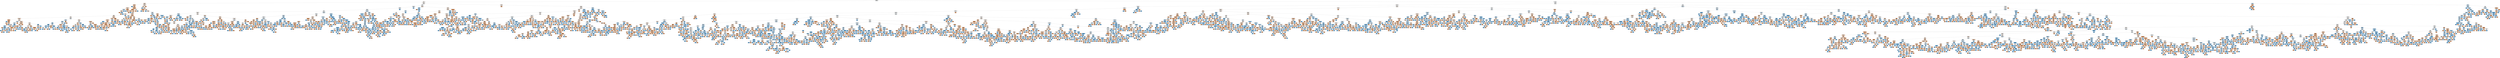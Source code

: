 digraph Tree {
node [shape=box, style="filled", color="black", fontname="helvetica"] ;
edge [fontname="helvetica"] ;
0 [label="Tumor_Growth_Rate <= 0.802\ngini = 0.5\nsamples = 15000\nvalue = [7461.0, 7539.0]", fillcolor="#fdfeff"] ;
1 [label="Age <= 30.5\ngini = 0.499\nsamples = 3612\nvalue = [1875, 1737]", fillcolor="#fdf6f0"] ;
0 -> 1 [labeldistance=2.5, labelangle=45, headlabel="True"] ;
2 [label="Tumor_Size <= 1.108\ngini = 0.489\nsamples = 678\nvalue = [390, 288]", fillcolor="#f8decb"] ;
1 -> 2 ;
3 [label="Survival_Rate <= 44.744\ngini = 0.389\nsamples = 53\nvalue = [39, 14]", fillcolor="#eeae80"] ;
2 -> 3 ;
4 [label="gini = 0.0\nsamples = 3\nvalue = [0, 3]", fillcolor="#399de5"] ;
3 -> 4 ;
5 [label="Symptom_2_1 <= 0.5\ngini = 0.343\nsamples = 50\nvalue = [39, 11]", fillcolor="#eca571"] ;
3 -> 5 ;
6 [label="Tumor_Growth_Rate <= 0.397\ngini = 0.472\nsamples = 21\nvalue = [13, 8]", fillcolor="#f5cfb3"] ;
5 -> 6 ;
7 [label="Surgery_Performed_0 <= 0.5\ngini = 0.486\nsamples = 12\nvalue = [5, 7]", fillcolor="#c6e3f8"] ;
6 -> 7 ;
8 [label="Symptom_1_2 <= 0.5\ngini = 0.469\nsamples = 8\nvalue = [5, 3]", fillcolor="#f5cdb0"] ;
7 -> 8 ;
9 [label="gini = 0.0\nsamples = 4\nvalue = [4, 0]", fillcolor="#e58139"] ;
8 -> 9 ;
10 [label="Symptom_1_1 <= 0.5\ngini = 0.375\nsamples = 4\nvalue = [1, 3]", fillcolor="#7bbeee"] ;
8 -> 10 ;
11 [label="gini = 0.0\nsamples = 1\nvalue = [1, 0]", fillcolor="#e58139"] ;
10 -> 11 ;
12 [label="gini = 0.0\nsamples = 3\nvalue = [0, 3]", fillcolor="#399de5"] ;
10 -> 12 ;
13 [label="gini = 0.0\nsamples = 4\nvalue = [0, 4]", fillcolor="#399de5"] ;
7 -> 13 ;
14 [label="Survival_Rate <= 54.981\ngini = 0.198\nsamples = 9\nvalue = [8, 1]", fillcolor="#e89152"] ;
6 -> 14 ;
15 [label="gini = 0.0\nsamples = 1\nvalue = [0, 1]", fillcolor="#399de5"] ;
14 -> 15 ;
16 [label="gini = 0.0\nsamples = 8\nvalue = [8, 0]", fillcolor="#e58139"] ;
14 -> 16 ;
17 [label="Tumor_Growth_Rate <= 0.742\ngini = 0.185\nsamples = 29\nvalue = [26, 3]", fillcolor="#e89050"] ;
5 -> 17 ;
18 [label="Tumor_Growth_Rate <= 0.206\ngini = 0.137\nsamples = 27\nvalue = [25, 2]", fillcolor="#e78b49"] ;
17 -> 18 ;
19 [label="Tumor_Growth_Rate <= 0.176\ngini = 0.408\nsamples = 7\nvalue = [5, 2]", fillcolor="#efb388"] ;
18 -> 19 ;
20 [label="gini = 0.0\nsamples = 5\nvalue = [5, 0]", fillcolor="#e58139"] ;
19 -> 20 ;
21 [label="gini = 0.0\nsamples = 2\nvalue = [0, 2]", fillcolor="#399de5"] ;
19 -> 21 ;
22 [label="gini = 0.0\nsamples = 20\nvalue = [20, 0]", fillcolor="#e58139"] ;
18 -> 22 ;
23 [label="Survival_Rate <= 63.662\ngini = 0.5\nsamples = 2\nvalue = [1, 1]", fillcolor="#ffffff"] ;
17 -> 23 ;
24 [label="gini = 0.0\nsamples = 1\nvalue = [1, 0]", fillcolor="#e58139"] ;
23 -> 24 ;
25 [label="gini = 0.0\nsamples = 1\nvalue = [0, 1]", fillcolor="#399de5"] ;
23 -> 25 ;
26 [label="Tumor_Growth_Rate <= 0.798\ngini = 0.492\nsamples = 625\nvalue = [351, 274]", fillcolor="#f9e3d4"] ;
2 -> 26 ;
27 [label="Tumor_Size <= 1.18\ngini = 0.494\nsamples = 618\nvalue = [344.0, 274.0]", fillcolor="#fae5d7"] ;
26 -> 27 ;
28 [label="gini = 0.0\nsamples = 4\nvalue = [0, 4]", fillcolor="#399de5"] ;
27 -> 28 ;
29 [label="Tumor_Size <= 1.298\ngini = 0.493\nsamples = 614\nvalue = [344, 270]", fillcolor="#f9e4d4"] ;
27 -> 29 ;
30 [label="Tumor_Growth_Rate <= 0.121\ngini = 0.198\nsamples = 9\nvalue = [8, 1]", fillcolor="#e89152"] ;
29 -> 30 ;
31 [label="gini = 0.0\nsamples = 1\nvalue = [0, 1]", fillcolor="#399de5"] ;
30 -> 31 ;
32 [label="gini = 0.0\nsamples = 8\nvalue = [8, 0]", fillcolor="#e58139"] ;
30 -> 32 ;
33 [label="Tumor_Size <= 1.356\ngini = 0.494\nsamples = 605\nvalue = [336, 269]", fillcolor="#fae6d8"] ;
29 -> 33 ;
34 [label="gini = 0.0\nsamples = 3\nvalue = [0, 3]", fillcolor="#399de5"] ;
33 -> 34 ;
35 [label="Tumor_Size <= 9.101\ngini = 0.493\nsamples = 602\nvalue = [336, 266]", fillcolor="#fae5d6"] ;
33 -> 35 ;
36 [label="Tumor_Size <= 7.691\ngini = 0.49\nsamples = 537\nvalue = [307, 230]", fillcolor="#f8dfcd"] ;
35 -> 36 ;
37 [label="Tumor_Size <= 7.577\ngini = 0.496\nsamples = 426\nvalue = [233, 193]", fillcolor="#fbe9dd"] ;
36 -> 37 ;
38 [label="Age <= 28.5\ngini = 0.495\nsamples = 422\nvalue = [233, 189]", fillcolor="#fae7da"] ;
37 -> 38 ;
39 [label="Age <= 23.5\ngini = 0.499\nsamples = 342\nvalue = [180, 162]", fillcolor="#fcf2eb"] ;
38 -> 39 ;
40 [label="Tumor_Growth_Rate <= 0.162\ngini = 0.484\nsamples = 149\nvalue = [88, 61]", fillcolor="#f7d8c2"] ;
39 -> 40 ;
41 [label="Survival_Rate <= 43.193\ngini = 0.198\nsamples = 18\nvalue = [16, 2]", fillcolor="#e89152"] ;
40 -> 41 ;
42 [label="gini = 0.0\nsamples = 1\nvalue = [0, 1]", fillcolor="#399de5"] ;
41 -> 42 ;
43 [label="Histology_0 <= 0.5\ngini = 0.111\nsamples = 17\nvalue = [16, 1]", fillcolor="#e78945"] ;
41 -> 43 ;
44 [label="gini = 0.0\nsamples = 14\nvalue = [14, 0]", fillcolor="#e58139"] ;
43 -> 44 ;
45 [label="Symptom_2_0 <= 0.5\ngini = 0.444\nsamples = 3\nvalue = [2, 1]", fillcolor="#f2c09c"] ;
43 -> 45 ;
46 [label="gini = 0.0\nsamples = 2\nvalue = [2, 0]", fillcolor="#e58139"] ;
45 -> 46 ;
47 [label="gini = 0.0\nsamples = 1\nvalue = [0, 1]", fillcolor="#399de5"] ;
45 -> 47 ;
48 [label="Tumor_Size <= 3.624\ngini = 0.495\nsamples = 131\nvalue = [72, 59]", fillcolor="#fae8db"] ;
40 -> 48 ;
49 [label="Tumor_Growth_Rate <= 0.762\ngini = 0.496\nsamples = 53\nvalue = [24, 29]", fillcolor="#ddeefb"] ;
48 -> 49 ;
50 [label="Symptom_2_0 <= 0.5\ngini = 0.483\nsamples = 49\nvalue = [20, 29]", fillcolor="#c2e1f7"] ;
49 -> 50 ;
51 [label="Location_1 <= 0.5\ngini = 0.499\nsamples = 40\nvalue = [19, 21]", fillcolor="#ecf6fd"] ;
50 -> 51 ;
52 [label="Tumor_Size <= 1.678\ngini = 0.375\nsamples = 16\nvalue = [4, 12]", fillcolor="#7bbeee"] ;
51 -> 52 ;
53 [label="gini = 0.0\nsamples = 2\nvalue = [2, 0]", fillcolor="#e58139"] ;
52 -> 53 ;
54 [label="Survival_Rate <= 52.045\ngini = 0.245\nsamples = 14\nvalue = [2, 12]", fillcolor="#5aade9"] ;
52 -> 54 ;
55 [label="Stage_2 <= 0.5\ngini = 0.444\nsamples = 6\nvalue = [2, 4]", fillcolor="#9ccef2"] ;
54 -> 55 ;
56 [label="gini = 0.0\nsamples = 3\nvalue = [0, 3]", fillcolor="#399de5"] ;
55 -> 56 ;
57 [label="Age <= 21.0\ngini = 0.444\nsamples = 3\nvalue = [2, 1]", fillcolor="#f2c09c"] ;
55 -> 57 ;
58 [label="gini = 0.0\nsamples = 2\nvalue = [2, 0]", fillcolor="#e58139"] ;
57 -> 58 ;
59 [label="gini = 0.0\nsamples = 1\nvalue = [0, 1]", fillcolor="#399de5"] ;
57 -> 59 ;
60 [label="gini = 0.0\nsamples = 8\nvalue = [0, 8]", fillcolor="#399de5"] ;
54 -> 60 ;
61 [label="Tumor_Growth_Rate <= 0.525\ngini = 0.469\nsamples = 24\nvalue = [15, 9]", fillcolor="#f5cdb0"] ;
51 -> 61 ;
62 [label="Tumor_Growth_Rate <= 0.361\ngini = 0.49\nsamples = 14\nvalue = [6, 8]", fillcolor="#cee6f8"] ;
61 -> 62 ;
63 [label="MRI_Result_1 <= 0.5\ngini = 0.408\nsamples = 7\nvalue = [5, 2]", fillcolor="#efb388"] ;
62 -> 63 ;
64 [label="gini = 0.0\nsamples = 4\nvalue = [4, 0]", fillcolor="#e58139"] ;
63 -> 64 ;
65 [label="Stage_1 <= 0.5\ngini = 0.444\nsamples = 3\nvalue = [1, 2]", fillcolor="#9ccef2"] ;
63 -> 65 ;
66 [label="gini = 0.0\nsamples = 2\nvalue = [0, 2]", fillcolor="#399de5"] ;
65 -> 66 ;
67 [label="gini = 0.0\nsamples = 1\nvalue = [1, 0]", fillcolor="#e58139"] ;
65 -> 67 ;
68 [label="Age <= 21.5\ngini = 0.245\nsamples = 7\nvalue = [1, 6]", fillcolor="#5aade9"] ;
62 -> 68 ;
69 [label="gini = 0.0\nsamples = 6\nvalue = [0, 6]", fillcolor="#399de5"] ;
68 -> 69 ;
70 [label="gini = 0.0\nsamples = 1\nvalue = [1, 0]", fillcolor="#e58139"] ;
68 -> 70 ;
71 [label="Tumor_Growth_Rate <= 0.699\ngini = 0.18\nsamples = 10\nvalue = [9, 1]", fillcolor="#e88f4f"] ;
61 -> 71 ;
72 [label="gini = 0.0\nsamples = 8\nvalue = [8, 0]", fillcolor="#e58139"] ;
71 -> 72 ;
73 [label="Survival_Rate <= 78.246\ngini = 0.5\nsamples = 2\nvalue = [1, 1]", fillcolor="#ffffff"] ;
71 -> 73 ;
74 [label="gini = 0.0\nsamples = 1\nvalue = [1, 0]", fillcolor="#e58139"] ;
73 -> 74 ;
75 [label="gini = 0.0\nsamples = 1\nvalue = [0, 1]", fillcolor="#399de5"] ;
73 -> 75 ;
76 [label="Location_0 <= 0.5\ngini = 0.198\nsamples = 9\nvalue = [1, 8]", fillcolor="#52a9e8"] ;
50 -> 76 ;
77 [label="gini = 0.0\nsamples = 8\nvalue = [0, 8]", fillcolor="#399de5"] ;
76 -> 77 ;
78 [label="gini = 0.0\nsamples = 1\nvalue = [1, 0]", fillcolor="#e58139"] ;
76 -> 78 ;
79 [label="gini = 0.0\nsamples = 4\nvalue = [4, 0]", fillcolor="#e58139"] ;
49 -> 79 ;
80 [label="Tumor_Growth_Rate <= 0.403\ngini = 0.473\nsamples = 78\nvalue = [48, 30]", fillcolor="#f5d0b5"] ;
48 -> 80 ;
81 [label="Tumor_Growth_Rate <= 0.324\ngini = 0.355\nsamples = 26\nvalue = [20, 6]", fillcolor="#eda774"] ;
80 -> 81 ;
82 [label="Family_History_0 <= 0.5\ngini = 0.469\nsamples = 16\nvalue = [10, 6]", fillcolor="#f5cdb0"] ;
81 -> 82 ;
83 [label="Tumor_Size <= 6.787\ngini = 0.346\nsamples = 9\nvalue = [7, 2]", fillcolor="#eca572"] ;
82 -> 83 ;
84 [label="gini = 0.0\nsamples = 6\nvalue = [6, 0]", fillcolor="#e58139"] ;
83 -> 84 ;
85 [label="Chemotherapy_1 <= 0.5\ngini = 0.444\nsamples = 3\nvalue = [1, 2]", fillcolor="#9ccef2"] ;
83 -> 85 ;
86 [label="gini = 0.0\nsamples = 1\nvalue = [1, 0]", fillcolor="#e58139"] ;
85 -> 86 ;
87 [label="gini = 0.0\nsamples = 2\nvalue = [0, 2]", fillcolor="#399de5"] ;
85 -> 87 ;
88 [label="Tumor_Growth_Rate <= 0.214\ngini = 0.49\nsamples = 7\nvalue = [3, 4]", fillcolor="#cee6f8"] ;
82 -> 88 ;
89 [label="gini = 0.0\nsamples = 3\nvalue = [0, 3]", fillcolor="#399de5"] ;
88 -> 89 ;
90 [label="Location_2 <= 0.5\ngini = 0.375\nsamples = 4\nvalue = [3, 1]", fillcolor="#eeab7b"] ;
88 -> 90 ;
91 [label="gini = 0.0\nsamples = 1\nvalue = [0, 1]", fillcolor="#399de5"] ;
90 -> 91 ;
92 [label="gini = 0.0\nsamples = 3\nvalue = [3, 0]", fillcolor="#e58139"] ;
90 -> 92 ;
93 [label="gini = 0.0\nsamples = 10\nvalue = [10, 0]", fillcolor="#e58139"] ;
81 -> 93 ;
94 [label="Symptom_3_0 <= 0.5\ngini = 0.497\nsamples = 52\nvalue = [28, 24]", fillcolor="#fbede3"] ;
80 -> 94 ;
95 [label="Tumor_Type_1 <= 0.5\ngini = 0.469\nsamples = 40\nvalue = [25, 15]", fillcolor="#f5cdb0"] ;
94 -> 95 ;
96 [label="Symptom_1_0 <= 0.5\ngini = 0.5\nsamples = 18\nvalue = [9, 9]", fillcolor="#ffffff"] ;
95 -> 96 ;
97 [label="Histology_2 <= 0.5\ngini = 0.48\nsamples = 15\nvalue = [6, 9]", fillcolor="#bddef6"] ;
96 -> 97 ;
98 [label="Tumor_Size <= 4.086\ngini = 0.245\nsamples = 7\nvalue = [1, 6]", fillcolor="#5aade9"] ;
97 -> 98 ;
99 [label="gini = 0.0\nsamples = 1\nvalue = [1, 0]", fillcolor="#e58139"] ;
98 -> 99 ;
100 [label="gini = 0.0\nsamples = 6\nvalue = [0, 6]", fillcolor="#399de5"] ;
98 -> 100 ;
101 [label="Symptom_2_1 <= 0.5\ngini = 0.469\nsamples = 8\nvalue = [5, 3]", fillcolor="#f5cdb0"] ;
97 -> 101 ;
102 [label="Age <= 20.5\ngini = 0.375\nsamples = 4\nvalue = [1, 3]", fillcolor="#7bbeee"] ;
101 -> 102 ;
103 [label="gini = 0.0\nsamples = 1\nvalue = [1, 0]", fillcolor="#e58139"] ;
102 -> 103 ;
104 [label="gini = 0.0\nsamples = 3\nvalue = [0, 3]", fillcolor="#399de5"] ;
102 -> 104 ;
105 [label="gini = 0.0\nsamples = 4\nvalue = [4, 0]", fillcolor="#e58139"] ;
101 -> 105 ;
106 [label="gini = 0.0\nsamples = 3\nvalue = [3, 0]", fillcolor="#e58139"] ;
96 -> 106 ;
107 [label="Histology_1 <= 0.5\ngini = 0.397\nsamples = 22\nvalue = [16, 6]", fillcolor="#efb083"] ;
95 -> 107 ;
108 [label="Tumor_Growth_Rate <= 0.624\ngini = 0.494\nsamples = 9\nvalue = [4, 5]", fillcolor="#d7ebfa"] ;
107 -> 108 ;
109 [label="Tumor_Size <= 7.022\ngini = 0.32\nsamples = 5\nvalue = [4, 1]", fillcolor="#eca06a"] ;
108 -> 109 ;
110 [label="gini = 0.0\nsamples = 4\nvalue = [4, 0]", fillcolor="#e58139"] ;
109 -> 110 ;
111 [label="gini = 0.0\nsamples = 1\nvalue = [0, 1]", fillcolor="#399de5"] ;
109 -> 111 ;
112 [label="gini = 0.0\nsamples = 4\nvalue = [0, 4]", fillcolor="#399de5"] ;
108 -> 112 ;
113 [label="Tumor_Growth_Rate <= 0.778\ngini = 0.142\nsamples = 13\nvalue = [12, 1]", fillcolor="#e78c49"] ;
107 -> 113 ;
114 [label="gini = 0.0\nsamples = 11\nvalue = [11, 0]", fillcolor="#e58139"] ;
113 -> 114 ;
115 [label="Stage_0 <= 0.5\ngini = 0.5\nsamples = 2\nvalue = [1, 1]", fillcolor="#ffffff"] ;
113 -> 115 ;
116 [label="gini = 0.0\nsamples = 1\nvalue = [0, 1]", fillcolor="#399de5"] ;
115 -> 116 ;
117 [label="gini = 0.0\nsamples = 1\nvalue = [1, 0]", fillcolor="#e58139"] ;
115 -> 117 ;
118 [label="Stage_2 <= 0.5\ngini = 0.375\nsamples = 12\nvalue = [3, 9]", fillcolor="#7bbeee"] ;
94 -> 118 ;
119 [label="Chemotherapy_1 <= 0.5\ngini = 0.48\nsamples = 5\nvalue = [3, 2]", fillcolor="#f6d5bd"] ;
118 -> 119 ;
120 [label="Histology_2 <= 0.5\ngini = 0.444\nsamples = 3\nvalue = [1, 2]", fillcolor="#9ccef2"] ;
119 -> 120 ;
121 [label="gini = 0.0\nsamples = 1\nvalue = [1, 0]", fillcolor="#e58139"] ;
120 -> 121 ;
122 [label="gini = 0.0\nsamples = 2\nvalue = [0, 2]", fillcolor="#399de5"] ;
120 -> 122 ;
123 [label="gini = 0.0\nsamples = 2\nvalue = [2, 0]", fillcolor="#e58139"] ;
119 -> 123 ;
124 [label="gini = 0.0\nsamples = 7\nvalue = [0, 7]", fillcolor="#399de5"] ;
118 -> 124 ;
125 [label="Histology_2 <= 0.5\ngini = 0.499\nsamples = 193\nvalue = [92, 101]", fillcolor="#edf6fd"] ;
39 -> 125 ;
126 [label="Survival_Rate <= 96.7\ngini = 0.477\nsamples = 97\nvalue = [38.0, 59.0]", fillcolor="#b9dcf6"] ;
125 -> 126 ;
127 [label="Symptom_1_2 <= 0.5\ngini = 0.462\nsamples = 91\nvalue = [33.0, 58.0]", fillcolor="#aad5f4"] ;
126 -> 127 ;
128 [label="Stage_0 <= 0.5\ngini = 0.357\nsamples = 43\nvalue = [10, 33]", fillcolor="#75bbed"] ;
127 -> 128 ;
129 [label="Gender_0 <= 0.5\ngini = 0.191\nsamples = 28\nvalue = [3, 25]", fillcolor="#51a9e8"] ;
128 -> 129 ;
130 [label="Tumor_Size <= 5.521\ngini = 0.375\nsamples = 12\nvalue = [3, 9]", fillcolor="#7bbeee"] ;
129 -> 130 ;
131 [label="Radiation_Treatment_0 <= 0.5\ngini = 0.5\nsamples = 6\nvalue = [3, 3]", fillcolor="#ffffff"] ;
130 -> 131 ;
132 [label="gini = 0.0\nsamples = 3\nvalue = [0, 3]", fillcolor="#399de5"] ;
131 -> 132 ;
133 [label="gini = 0.0\nsamples = 3\nvalue = [3, 0]", fillcolor="#e58139"] ;
131 -> 133 ;
134 [label="gini = 0.0\nsamples = 6\nvalue = [0, 6]", fillcolor="#399de5"] ;
130 -> 134 ;
135 [label="gini = 0.0\nsamples = 16\nvalue = [0, 16]", fillcolor="#399de5"] ;
129 -> 135 ;
136 [label="Symptom_2_2 <= 0.5\ngini = 0.498\nsamples = 15\nvalue = [7, 8]", fillcolor="#e6f3fc"] ;
128 -> 136 ;
137 [label="Survival_Rate <= 51.337\ngini = 0.245\nsamples = 7\nvalue = [6, 1]", fillcolor="#e9965a"] ;
136 -> 137 ;
138 [label="Chemotherapy_0 <= 0.5\ngini = 0.5\nsamples = 2\nvalue = [1, 1]", fillcolor="#ffffff"] ;
137 -> 138 ;
139 [label="gini = 0.0\nsamples = 1\nvalue = [1, 0]", fillcolor="#e58139"] ;
138 -> 139 ;
140 [label="gini = 0.0\nsamples = 1\nvalue = [0, 1]", fillcolor="#399de5"] ;
138 -> 140 ;
141 [label="gini = 0.0\nsamples = 5\nvalue = [5, 0]", fillcolor="#e58139"] ;
137 -> 141 ;
142 [label="Symptom_1_1 <= 0.5\ngini = 0.219\nsamples = 8\nvalue = [1, 7]", fillcolor="#55abe9"] ;
136 -> 142 ;
143 [label="gini = 0.0\nsamples = 6\nvalue = [0, 6]", fillcolor="#399de5"] ;
142 -> 143 ;
144 [label="Symptom_3_1 <= 0.5\ngini = 0.5\nsamples = 2\nvalue = [1, 1]", fillcolor="#ffffff"] ;
142 -> 144 ;
145 [label="gini = 0.0\nsamples = 1\nvalue = [0, 1]", fillcolor="#399de5"] ;
144 -> 145 ;
146 [label="gini = 0.0\nsamples = 1\nvalue = [1, 0]", fillcolor="#e58139"] ;
144 -> 146 ;
147 [label="Tumor_Size <= 4.403\ngini = 0.499\nsamples = 48\nvalue = [23, 25]", fillcolor="#eff7fd"] ;
127 -> 147 ;
148 [label="Tumor_Growth_Rate <= 0.512\ngini = 0.415\nsamples = 17\nvalue = [12, 5]", fillcolor="#f0b58b"] ;
147 -> 148 ;
149 [label="Tumor_Size <= 3.405\ngini = 0.494\nsamples = 9\nvalue = [4, 5]", fillcolor="#d7ebfa"] ;
148 -> 149 ;
150 [label="Histology_1 <= 0.5\ngini = 0.278\nsamples = 6\nvalue = [1, 5]", fillcolor="#61b1ea"] ;
149 -> 150 ;
151 [label="gini = 0.0\nsamples = 1\nvalue = [1, 0]", fillcolor="#e58139"] ;
150 -> 151 ;
152 [label="gini = 0.0\nsamples = 5\nvalue = [0, 5]", fillcolor="#399de5"] ;
150 -> 152 ;
153 [label="gini = 0.0\nsamples = 3\nvalue = [3, 0]", fillcolor="#e58139"] ;
149 -> 153 ;
154 [label="gini = 0.0\nsamples = 8\nvalue = [8, 0]", fillcolor="#e58139"] ;
148 -> 154 ;
155 [label="Tumor_Size <= 5.922\ngini = 0.458\nsamples = 31\nvalue = [11, 20]", fillcolor="#a6d3f3"] ;
147 -> 155 ;
156 [label="Tumor_Growth_Rate <= 0.195\ngini = 0.245\nsamples = 14\nvalue = [2, 12]", fillcolor="#5aade9"] ;
155 -> 156 ;
157 [label="gini = 0.0\nsamples = 1\nvalue = [1, 0]", fillcolor="#e58139"] ;
156 -> 157 ;
158 [label="Tumor_Size <= 4.757\ngini = 0.142\nsamples = 13\nvalue = [1, 12]", fillcolor="#49a5e7"] ;
156 -> 158 ;
159 [label="Symptom_2_1 <= 0.5\ngini = 0.444\nsamples = 3\nvalue = [1, 2]", fillcolor="#9ccef2"] ;
158 -> 159 ;
160 [label="gini = 0.0\nsamples = 1\nvalue = [1, 0]", fillcolor="#e58139"] ;
159 -> 160 ;
161 [label="gini = 0.0\nsamples = 2\nvalue = [0, 2]", fillcolor="#399de5"] ;
159 -> 161 ;
162 [label="gini = 0.0\nsamples = 10\nvalue = [0, 10]", fillcolor="#399de5"] ;
158 -> 162 ;
163 [label="Tumor_Size <= 6.595\ngini = 0.498\nsamples = 17\nvalue = [9, 8]", fillcolor="#fcf1e9"] ;
155 -> 163 ;
164 [label="gini = 0.0\nsamples = 6\nvalue = [6, 0]", fillcolor="#e58139"] ;
163 -> 164 ;
165 [label="Stage_2 <= 0.5\ngini = 0.397\nsamples = 11\nvalue = [3, 8]", fillcolor="#83c2ef"] ;
163 -> 165 ;
166 [label="gini = 0.0\nsamples = 5\nvalue = [0, 5]", fillcolor="#399de5"] ;
165 -> 166 ;
167 [label="Symptom_2_1 <= 0.5\ngini = 0.5\nsamples = 6\nvalue = [3, 3]", fillcolor="#ffffff"] ;
165 -> 167 ;
168 [label="Tumor_Type_0 <= 0.5\ngini = 0.375\nsamples = 4\nvalue = [1, 3]", fillcolor="#7bbeee"] ;
167 -> 168 ;
169 [label="gini = 0.0\nsamples = 1\nvalue = [1, 0]", fillcolor="#e58139"] ;
168 -> 169 ;
170 [label="gini = 0.0\nsamples = 3\nvalue = [0, 3]", fillcolor="#399de5"] ;
168 -> 170 ;
171 [label="gini = 0.0\nsamples = 2\nvalue = [2, 0]", fillcolor="#e58139"] ;
167 -> 171 ;
172 [label="Age <= 24.5\ngini = 0.278\nsamples = 6\nvalue = [5, 1]", fillcolor="#ea9a61"] ;
126 -> 172 ;
173 [label="gini = 0.0\nsamples = 1\nvalue = [0, 1]", fillcolor="#399de5"] ;
172 -> 173 ;
174 [label="gini = 0.0\nsamples = 5\nvalue = [5, 0]", fillcolor="#e58139"] ;
172 -> 174 ;
175 [label="Symptom_3_2 <= 0.5\ngini = 0.492\nsamples = 96\nvalue = [54, 42]", fillcolor="#f9e3d3"] ;
125 -> 175 ;
176 [label="MRI_Result_1 <= 0.5\ngini = 0.499\nsamples = 52\nvalue = [25.0, 27.0]", fillcolor="#f0f8fd"] ;
175 -> 176 ;
177 [label="Location_1 <= 0.5\ngini = 0.444\nsamples = 24\nvalue = [16, 8]", fillcolor="#f2c09c"] ;
176 -> 177 ;
178 [label="Tumor_Size <= 2.282\ngini = 0.5\nsamples = 16\nvalue = [8, 8]", fillcolor="#ffffff"] ;
177 -> 178 ;
179 [label="gini = 0.0\nsamples = 4\nvalue = [4, 0]", fillcolor="#e58139"] ;
178 -> 179 ;
180 [label="Gender_0 <= 0.5\ngini = 0.444\nsamples = 12\nvalue = [4, 8]", fillcolor="#9ccef2"] ;
178 -> 180 ;
181 [label="Symptom_2_0 <= 0.5\ngini = 0.245\nsamples = 7\nvalue = [1, 6]", fillcolor="#5aade9"] ;
180 -> 181 ;
182 [label="gini = 0.0\nsamples = 5\nvalue = [0, 5]", fillcolor="#399de5"] ;
181 -> 182 ;
183 [label="Survival_Rate <= 84.571\ngini = 0.5\nsamples = 2\nvalue = [1, 1]", fillcolor="#ffffff"] ;
181 -> 183 ;
184 [label="gini = 0.0\nsamples = 1\nvalue = [0, 1]", fillcolor="#399de5"] ;
183 -> 184 ;
185 [label="gini = 0.0\nsamples = 1\nvalue = [1, 0]", fillcolor="#e58139"] ;
183 -> 185 ;
186 [label="Symptom_1_2 <= 0.5\ngini = 0.48\nsamples = 5\nvalue = [3, 2]", fillcolor="#f6d5bd"] ;
180 -> 186 ;
187 [label="gini = 0.0\nsamples = 2\nvalue = [2, 0]", fillcolor="#e58139"] ;
186 -> 187 ;
188 [label="Tumor_Type_1 <= 0.5\ngini = 0.444\nsamples = 3\nvalue = [1, 2]", fillcolor="#9ccef2"] ;
186 -> 188 ;
189 [label="gini = 0.0\nsamples = 2\nvalue = [0, 2]", fillcolor="#399de5"] ;
188 -> 189 ;
190 [label="gini = 0.0\nsamples = 1\nvalue = [1, 0]", fillcolor="#e58139"] ;
188 -> 190 ;
191 [label="gini = 0.0\nsamples = 8\nvalue = [8, 0]", fillcolor="#e58139"] ;
177 -> 191 ;
192 [label="Tumor_Size <= 4.399\ngini = 0.436\nsamples = 28\nvalue = [9, 19]", fillcolor="#97cbf1"] ;
176 -> 192 ;
193 [label="Tumor_Size <= 3.716\ngini = 0.497\nsamples = 13\nvalue = [7, 6]", fillcolor="#fbede3"] ;
192 -> 193 ;
194 [label="Tumor_Type_0 <= 0.5\ngini = 0.444\nsamples = 9\nvalue = [3, 6]", fillcolor="#9ccef2"] ;
193 -> 194 ;
195 [label="gini = 0.0\nsamples = 5\nvalue = [0, 5]", fillcolor="#399de5"] ;
194 -> 195 ;
196 [label="Tumor_Growth_Rate <= 0.462\ngini = 0.375\nsamples = 4\nvalue = [3, 1]", fillcolor="#eeab7b"] ;
194 -> 196 ;
197 [label="gini = 0.0\nsamples = 1\nvalue = [0, 1]", fillcolor="#399de5"] ;
196 -> 197 ;
198 [label="gini = 0.0\nsamples = 3\nvalue = [3, 0]", fillcolor="#e58139"] ;
196 -> 198 ;
199 [label="gini = 0.0\nsamples = 4\nvalue = [4, 0]", fillcolor="#e58139"] ;
193 -> 199 ;
200 [label="Tumor_Size <= 6.2\ngini = 0.231\nsamples = 15\nvalue = [2, 13]", fillcolor="#57ace9"] ;
192 -> 200 ;
201 [label="gini = 0.0\nsamples = 9\nvalue = [0, 9]", fillcolor="#399de5"] ;
200 -> 201 ;
202 [label="Histology_1 <= 0.5\ngini = 0.444\nsamples = 6\nvalue = [2, 4]", fillcolor="#9ccef2"] ;
200 -> 202 ;
203 [label="gini = 0.0\nsamples = 2\nvalue = [2, 0]", fillcolor="#e58139"] ;
202 -> 203 ;
204 [label="gini = 0.0\nsamples = 4\nvalue = [0, 4]", fillcolor="#399de5"] ;
202 -> 204 ;
205 [label="Tumor_Growth_Rate <= 0.681\ngini = 0.449\nsamples = 44\nvalue = [29.0, 15.0]", fillcolor="#f2c29f"] ;
175 -> 205 ;
206 [label="Symptom_2_2 <= 0.5\ngini = 0.493\nsamples = 34\nvalue = [19, 15]", fillcolor="#fae4d5"] ;
205 -> 206 ;
207 [label="Survival_Rate <= 69.81\ngini = 0.457\nsamples = 17\nvalue = [6, 11]", fillcolor="#a5d2f3"] ;
206 -> 207 ;
208 [label="Tumor_Size <= 5.833\ngini = 0.469\nsamples = 8\nvalue = [5, 3]", fillcolor="#f5cdb0"] ;
207 -> 208 ;
209 [label="gini = 0.0\nsamples = 4\nvalue = [4, 0]", fillcolor="#e58139"] ;
208 -> 209 ;
210 [label="Stage_0 <= 0.5\ngini = 0.375\nsamples = 4\nvalue = [1, 3]", fillcolor="#7bbeee"] ;
208 -> 210 ;
211 [label="gini = 0.0\nsamples = 3\nvalue = [0, 3]", fillcolor="#399de5"] ;
210 -> 211 ;
212 [label="gini = 0.0\nsamples = 1\nvalue = [1, 0]", fillcolor="#e58139"] ;
210 -> 212 ;
213 [label="Tumor_Size <= 1.579\ngini = 0.198\nsamples = 9\nvalue = [1, 8]", fillcolor="#52a9e8"] ;
207 -> 213 ;
214 [label="gini = 0.0\nsamples = 1\nvalue = [1, 0]", fillcolor="#e58139"] ;
213 -> 214 ;
215 [label="gini = 0.0\nsamples = 8\nvalue = [0, 8]", fillcolor="#399de5"] ;
213 -> 215 ;
216 [label="Tumor_Growth_Rate <= 0.608\ngini = 0.36\nsamples = 17\nvalue = [13, 4]", fillcolor="#eda876"] ;
206 -> 216 ;
217 [label="Gender_0 <= 0.5\ngini = 0.133\nsamples = 14\nvalue = [13, 1]", fillcolor="#e78b48"] ;
216 -> 217 ;
218 [label="gini = 0.0\nsamples = 11\nvalue = [11, 0]", fillcolor="#e58139"] ;
217 -> 218 ;
219 [label="MRI_Result_0 <= 0.5\ngini = 0.444\nsamples = 3\nvalue = [2, 1]", fillcolor="#f2c09c"] ;
217 -> 219 ;
220 [label="gini = 0.0\nsamples = 2\nvalue = [2, 0]", fillcolor="#e58139"] ;
219 -> 220 ;
221 [label="gini = 0.0\nsamples = 1\nvalue = [0, 1]", fillcolor="#399de5"] ;
219 -> 221 ;
222 [label="gini = 0.0\nsamples = 3\nvalue = [0, 3]", fillcolor="#399de5"] ;
216 -> 222 ;
223 [label="gini = 0.0\nsamples = 10\nvalue = [10, 0]", fillcolor="#e58139"] ;
205 -> 223 ;
224 [label="Survival_Rate <= 90.314\ngini = 0.447\nsamples = 80\nvalue = [53, 27]", fillcolor="#f2c19e"] ;
38 -> 224 ;
225 [label="Tumor_Growth_Rate <= 0.649\ngini = 0.472\nsamples = 68\nvalue = [42, 26]", fillcolor="#f5cfb4"] ;
224 -> 225 ;
226 [label="Tumor_Growth_Rate <= 0.207\ngini = 0.431\nsamples = 54\nvalue = [37, 17]", fillcolor="#f1bb94"] ;
225 -> 226 ;
227 [label="Tumor_Type_0 <= 0.5\ngini = 0.32\nsamples = 5\nvalue = [1, 4]", fillcolor="#6ab6ec"] ;
226 -> 227 ;
228 [label="gini = 0.0\nsamples = 4\nvalue = [0, 4]", fillcolor="#399de5"] ;
227 -> 228 ;
229 [label="gini = 0.0\nsamples = 1\nvalue = [1, 0]", fillcolor="#e58139"] ;
227 -> 229 ;
230 [label="Histology_0 <= 0.5\ngini = 0.39\nsamples = 49\nvalue = [36, 13]", fillcolor="#eeae80"] ;
226 -> 230 ;
231 [label="Tumor_Growth_Rate <= 0.412\ngini = 0.307\nsamples = 37\nvalue = [30, 7]", fillcolor="#eb9e67"] ;
230 -> 231 ;
232 [label="Tumor_Growth_Rate <= 0.276\ngini = 0.432\nsamples = 19\nvalue = [13, 6]", fillcolor="#f1bb94"] ;
231 -> 232 ;
233 [label="gini = 0.0\nsamples = 6\nvalue = [6, 0]", fillcolor="#e58139"] ;
232 -> 233 ;
234 [label="Survival_Rate <= 73.459\ngini = 0.497\nsamples = 13\nvalue = [7, 6]", fillcolor="#fbede3"] ;
232 -> 234 ;
235 [label="Tumor_Size <= 3.307\ngini = 0.278\nsamples = 6\nvalue = [1, 5]", fillcolor="#61b1ea"] ;
234 -> 235 ;
236 [label="gini = 0.0\nsamples = 1\nvalue = [1, 0]", fillcolor="#e58139"] ;
235 -> 236 ;
237 [label="gini = 0.0\nsamples = 5\nvalue = [0, 5]", fillcolor="#399de5"] ;
235 -> 237 ;
238 [label="Tumor_Growth_Rate <= 0.373\ngini = 0.245\nsamples = 7\nvalue = [6, 1]", fillcolor="#e9965a"] ;
234 -> 238 ;
239 [label="gini = 0.0\nsamples = 5\nvalue = [5, 0]", fillcolor="#e58139"] ;
238 -> 239 ;
240 [label="Survival_Rate <= 84.958\ngini = 0.5\nsamples = 2\nvalue = [1, 1]", fillcolor="#ffffff"] ;
238 -> 240 ;
241 [label="gini = 0.0\nsamples = 1\nvalue = [0, 1]", fillcolor="#399de5"] ;
240 -> 241 ;
242 [label="gini = 0.0\nsamples = 1\nvalue = [1, 0]", fillcolor="#e58139"] ;
240 -> 242 ;
243 [label="Tumor_Growth_Rate <= 0.624\ngini = 0.105\nsamples = 18\nvalue = [17, 1]", fillcolor="#e78845"] ;
231 -> 243 ;
244 [label="gini = 0.0\nsamples = 15\nvalue = [15, 0]", fillcolor="#e58139"] ;
243 -> 244 ;
245 [label="Survival_Rate <= 69.288\ngini = 0.444\nsamples = 3\nvalue = [2, 1]", fillcolor="#f2c09c"] ;
243 -> 245 ;
246 [label="gini = 0.0\nsamples = 1\nvalue = [0, 1]", fillcolor="#399de5"] ;
245 -> 246 ;
247 [label="gini = 0.0\nsamples = 2\nvalue = [2, 0]", fillcolor="#e58139"] ;
245 -> 247 ;
248 [label="MRI_Result_1 <= 0.5\ngini = 0.5\nsamples = 12\nvalue = [6, 6]", fillcolor="#ffffff"] ;
230 -> 248 ;
249 [label="Location_0 <= 0.5\ngini = 0.278\nsamples = 6\nvalue = [5, 1]", fillcolor="#ea9a61"] ;
248 -> 249 ;
250 [label="gini = 0.0\nsamples = 5\nvalue = [5, 0]", fillcolor="#e58139"] ;
249 -> 250 ;
251 [label="gini = 0.0\nsamples = 1\nvalue = [0, 1]", fillcolor="#399de5"] ;
249 -> 251 ;
252 [label="Chemotherapy_0 <= 0.5\ngini = 0.278\nsamples = 6\nvalue = [1, 5]", fillcolor="#61b1ea"] ;
248 -> 252 ;
253 [label="gini = 0.0\nsamples = 5\nvalue = [0, 5]", fillcolor="#399de5"] ;
252 -> 253 ;
254 [label="gini = 0.0\nsamples = 1\nvalue = [1, 0]", fillcolor="#e58139"] ;
252 -> 254 ;
255 [label="Symptom_3_2 <= 0.5\ngini = 0.459\nsamples = 14\nvalue = [5, 9]", fillcolor="#a7d3f3"] ;
225 -> 255 ;
256 [label="Family_History_1 <= 0.5\ngini = 0.444\nsamples = 6\nvalue = [4, 2]", fillcolor="#f2c09c"] ;
255 -> 256 ;
257 [label="gini = 0.0\nsamples = 2\nvalue = [0, 2]", fillcolor="#399de5"] ;
256 -> 257 ;
258 [label="gini = 0.0\nsamples = 4\nvalue = [4, 0]", fillcolor="#e58139"] ;
256 -> 258 ;
259 [label="Symptom_2_0 <= 0.5\ngini = 0.219\nsamples = 8\nvalue = [1, 7]", fillcolor="#55abe9"] ;
255 -> 259 ;
260 [label="gini = 0.0\nsamples = 7\nvalue = [0, 7]", fillcolor="#399de5"] ;
259 -> 260 ;
261 [label="gini = 0.0\nsamples = 1\nvalue = [1, 0]", fillcolor="#e58139"] ;
259 -> 261 ;
262 [label="Histology_2 <= 0.5\ngini = 0.153\nsamples = 12\nvalue = [11, 1]", fillcolor="#e78c4b"] ;
224 -> 262 ;
263 [label="gini = 0.0\nsamples = 9\nvalue = [9, 0]", fillcolor="#e58139"] ;
262 -> 263 ;
264 [label="Survival_Rate <= 96.219\ngini = 0.444\nsamples = 3\nvalue = [2, 1]", fillcolor="#f2c09c"] ;
262 -> 264 ;
265 [label="gini = 0.0\nsamples = 2\nvalue = [2, 0]", fillcolor="#e58139"] ;
264 -> 265 ;
266 [label="gini = 0.0\nsamples = 1\nvalue = [0, 1]", fillcolor="#399de5"] ;
264 -> 266 ;
267 [label="gini = 0.0\nsamples = 4\nvalue = [0, 4]", fillcolor="#399de5"] ;
37 -> 267 ;
268 [label="Survival_Rate <= 62.331\ngini = 0.444\nsamples = 111\nvalue = [74, 37]", fillcolor="#f2c09c"] ;
36 -> 268 ;
269 [label="Tumor_Growth_Rate <= 0.588\ngini = 0.5\nsamples = 32\nvalue = [16, 16]", fillcolor="#ffffff"] ;
268 -> 269 ;
270 [label="Symptom_1_0 <= 0.5\ngini = 0.461\nsamples = 25\nvalue = [16, 9]", fillcolor="#f4c8a8"] ;
269 -> 270 ;
271 [label="Tumor_Size <= 8.81\ngini = 0.498\nsamples = 17\nvalue = [8, 9]", fillcolor="#e9f4fc"] ;
270 -> 271 ;
272 [label="Symptom_2_2 <= 0.5\ngini = 0.49\nsamples = 14\nvalue = [8, 6]", fillcolor="#f8e0ce"] ;
271 -> 272 ;
273 [label="Symptom_2_1 <= 0.5\ngini = 0.408\nsamples = 7\nvalue = [2, 5]", fillcolor="#88c4ef"] ;
272 -> 273 ;
274 [label="Surgery_Performed_1 <= 0.5\ngini = 0.444\nsamples = 3\nvalue = [2, 1]", fillcolor="#f2c09c"] ;
273 -> 274 ;
275 [label="gini = 0.0\nsamples = 1\nvalue = [0, 1]", fillcolor="#399de5"] ;
274 -> 275 ;
276 [label="gini = 0.0\nsamples = 2\nvalue = [2, 0]", fillcolor="#e58139"] ;
274 -> 276 ;
277 [label="gini = 0.0\nsamples = 4\nvalue = [0, 4]", fillcolor="#399de5"] ;
273 -> 277 ;
278 [label="Tumor_Size <= 8.648\ngini = 0.245\nsamples = 7\nvalue = [6, 1]", fillcolor="#e9965a"] ;
272 -> 278 ;
279 [label="gini = 0.0\nsamples = 5\nvalue = [5, 0]", fillcolor="#e58139"] ;
278 -> 279 ;
280 [label="Location_2 <= 0.5\ngini = 0.5\nsamples = 2\nvalue = [1, 1]", fillcolor="#ffffff"] ;
278 -> 280 ;
281 [label="gini = 0.0\nsamples = 1\nvalue = [1, 0]", fillcolor="#e58139"] ;
280 -> 281 ;
282 [label="gini = 0.0\nsamples = 1\nvalue = [0, 1]", fillcolor="#399de5"] ;
280 -> 282 ;
283 [label="gini = 0.0\nsamples = 3\nvalue = [0, 3]", fillcolor="#399de5"] ;
271 -> 283 ;
284 [label="gini = 0.0\nsamples = 8\nvalue = [8, 0]", fillcolor="#e58139"] ;
270 -> 284 ;
285 [label="gini = 0.0\nsamples = 7\nvalue = [0, 7]", fillcolor="#399de5"] ;
269 -> 285 ;
286 [label="Surgery_Performed_0 <= 0.5\ngini = 0.39\nsamples = 79\nvalue = [58.0, 21.0]", fillcolor="#eeaf81"] ;
268 -> 286 ;
287 [label="Tumor_Type_1 <= 0.5\ngini = 0.303\nsamples = 43\nvalue = [35, 8]", fillcolor="#eb9e66"] ;
286 -> 287 ;
288 [label="gini = 0.0\nsamples = 20\nvalue = [20, 0]", fillcolor="#e58139"] ;
287 -> 288 ;
289 [label="Symptom_2_2 <= 0.5\ngini = 0.454\nsamples = 23\nvalue = [15, 8]", fillcolor="#f3c4a3"] ;
287 -> 289 ;
290 [label="gini = 0.0\nsamples = 7\nvalue = [7, 0]", fillcolor="#e58139"] ;
289 -> 290 ;
291 [label="Tumor_Growth_Rate <= 0.362\ngini = 0.5\nsamples = 16\nvalue = [8, 8]", fillcolor="#ffffff"] ;
289 -> 291 ;
292 [label="gini = 0.0\nsamples = 3\nvalue = [0, 3]", fillcolor="#399de5"] ;
291 -> 292 ;
293 [label="Tumor_Size <= 8.883\ngini = 0.473\nsamples = 13\nvalue = [8, 5]", fillcolor="#f5d0b5"] ;
291 -> 293 ;
294 [label="Survival_Rate <= 91.613\ngini = 0.32\nsamples = 10\nvalue = [8, 2]", fillcolor="#eca06a"] ;
293 -> 294 ;
295 [label="Tumor_Growth_Rate <= 0.408\ngini = 0.198\nsamples = 9\nvalue = [8, 1]", fillcolor="#e89152"] ;
294 -> 295 ;
296 [label="Chemotherapy_1 <= 0.5\ngini = 0.5\nsamples = 2\nvalue = [1, 1]", fillcolor="#ffffff"] ;
295 -> 296 ;
297 [label="gini = 0.0\nsamples = 1\nvalue = [1, 0]", fillcolor="#e58139"] ;
296 -> 297 ;
298 [label="gini = 0.0\nsamples = 1\nvalue = [0, 1]", fillcolor="#399de5"] ;
296 -> 298 ;
299 [label="gini = 0.0\nsamples = 7\nvalue = [7, 0]", fillcolor="#e58139"] ;
295 -> 299 ;
300 [label="gini = 0.0\nsamples = 1\nvalue = [0, 1]", fillcolor="#399de5"] ;
294 -> 300 ;
301 [label="gini = 0.0\nsamples = 3\nvalue = [0, 3]", fillcolor="#399de5"] ;
293 -> 301 ;
302 [label="Stage_2 <= 0.5\ngini = 0.461\nsamples = 36\nvalue = [23, 13]", fillcolor="#f4c8a9"] ;
286 -> 302 ;
303 [label="Age <= 29.0\ngini = 0.291\nsamples = 17\nvalue = [14, 3]", fillcolor="#eb9c63"] ;
302 -> 303 ;
304 [label="Tumor_Growth_Rate <= 0.673\ngini = 0.124\nsamples = 15\nvalue = [14, 1]", fillcolor="#e78a47"] ;
303 -> 304 ;
305 [label="gini = 0.0\nsamples = 13\nvalue = [13, 0]", fillcolor="#e58139"] ;
304 -> 305 ;
306 [label="Radiation_Treatment_1 <= 0.5\ngini = 0.5\nsamples = 2\nvalue = [1, 1]", fillcolor="#ffffff"] ;
304 -> 306 ;
307 [label="gini = 0.0\nsamples = 1\nvalue = [0, 1]", fillcolor="#399de5"] ;
306 -> 307 ;
308 [label="gini = 0.0\nsamples = 1\nvalue = [1, 0]", fillcolor="#e58139"] ;
306 -> 308 ;
309 [label="gini = 0.0\nsamples = 2\nvalue = [0, 2]", fillcolor="#399de5"] ;
303 -> 309 ;
310 [label="Tumor_Size <= 8.82\ngini = 0.499\nsamples = 19\nvalue = [9, 10]", fillcolor="#ebf5fc"] ;
302 -> 310 ;
311 [label="Tumor_Growth_Rate <= 0.219\ngini = 0.444\nsamples = 15\nvalue = [5, 10]", fillcolor="#9ccef2"] ;
310 -> 311 ;
312 [label="gini = 0.0\nsamples = 2\nvalue = [2, 0]", fillcolor="#e58139"] ;
311 -> 312 ;
313 [label="Gender_1 <= 0.5\ngini = 0.355\nsamples = 13\nvalue = [3, 10]", fillcolor="#74baed"] ;
311 -> 313 ;
314 [label="Survival_Rate <= 90.713\ngini = 0.5\nsamples = 6\nvalue = [3, 3]", fillcolor="#ffffff"] ;
313 -> 314 ;
315 [label="gini = 0.0\nsamples = 3\nvalue = [3, 0]", fillcolor="#e58139"] ;
314 -> 315 ;
316 [label="gini = 0.0\nsamples = 3\nvalue = [0, 3]", fillcolor="#399de5"] ;
314 -> 316 ;
317 [label="gini = 0.0\nsamples = 7\nvalue = [0, 7]", fillcolor="#399de5"] ;
313 -> 317 ;
318 [label="gini = 0.0\nsamples = 4\nvalue = [4, 0]", fillcolor="#e58139"] ;
310 -> 318 ;
319 [label="Symptom_3_0 <= 0.5\ngini = 0.494\nsamples = 65\nvalue = [29, 36]", fillcolor="#d9ecfa"] ;
35 -> 319 ;
320 [label="Survival_Rate <= 41.212\ngini = 0.468\nsamples = 51\nvalue = [19, 32]", fillcolor="#afd7f4"] ;
319 -> 320 ;
321 [label="gini = 0.0\nsamples = 2\nvalue = [2, 0]", fillcolor="#e58139"] ;
320 -> 321 ;
322 [label="Chemotherapy_0 <= 0.5\ngini = 0.453\nsamples = 49\nvalue = [17.0, 32.0]", fillcolor="#a2d1f3"] ;
320 -> 322 ;
323 [label="Survival_Rate <= 80.531\ngini = 0.499\nsamples = 23\nvalue = [11, 12]", fillcolor="#eff7fd"] ;
322 -> 323 ;
324 [label="MRI_Result_0 <= 0.5\ngini = 0.43\nsamples = 16\nvalue = [5, 11]", fillcolor="#93caf1"] ;
323 -> 324 ;
325 [label="Tumor_Growth_Rate <= 0.351\ngini = 0.444\nsamples = 6\nvalue = [4, 2]", fillcolor="#f2c09c"] ;
324 -> 325 ;
326 [label="Survival_Rate <= 52.483\ngini = 0.444\nsamples = 3\nvalue = [1, 2]", fillcolor="#9ccef2"] ;
325 -> 326 ;
327 [label="gini = 0.0\nsamples = 1\nvalue = [1, 0]", fillcolor="#e58139"] ;
326 -> 327 ;
328 [label="gini = 0.0\nsamples = 2\nvalue = [0, 2]", fillcolor="#399de5"] ;
326 -> 328 ;
329 [label="gini = 0.0\nsamples = 3\nvalue = [3, 0]", fillcolor="#e58139"] ;
325 -> 329 ;
330 [label="Symptom_1_0 <= 0.5\ngini = 0.18\nsamples = 10\nvalue = [1, 9]", fillcolor="#4fa8e8"] ;
324 -> 330 ;
331 [label="gini = 0.0\nsamples = 8\nvalue = [0, 8]", fillcolor="#399de5"] ;
330 -> 331 ;
332 [label="Location_1 <= 0.5\ngini = 0.5\nsamples = 2\nvalue = [1, 1]", fillcolor="#ffffff"] ;
330 -> 332 ;
333 [label="gini = 0.0\nsamples = 1\nvalue = [0, 1]", fillcolor="#399de5"] ;
332 -> 333 ;
334 [label="gini = 0.0\nsamples = 1\nvalue = [1, 0]", fillcolor="#e58139"] ;
332 -> 334 ;
335 [label="Survival_Rate <= 92.906\ngini = 0.245\nsamples = 7\nvalue = [6, 1]", fillcolor="#e9965a"] ;
323 -> 335 ;
336 [label="gini = 0.0\nsamples = 5\nvalue = [5, 0]", fillcolor="#e58139"] ;
335 -> 336 ;
337 [label="Age <= 21.5\ngini = 0.5\nsamples = 2\nvalue = [1, 1]", fillcolor="#ffffff"] ;
335 -> 337 ;
338 [label="gini = 0.0\nsamples = 1\nvalue = [1, 0]", fillcolor="#e58139"] ;
337 -> 338 ;
339 [label="gini = 0.0\nsamples = 1\nvalue = [0, 1]", fillcolor="#399de5"] ;
337 -> 339 ;
340 [label="Histology_1 <= 0.5\ngini = 0.355\nsamples = 26\nvalue = [6, 20]", fillcolor="#74baed"] ;
322 -> 340 ;
341 [label="Age <= 26.5\ngini = 0.48\nsamples = 15\nvalue = [6, 9]", fillcolor="#bddef6"] ;
340 -> 341 ;
342 [label="Gender_1 <= 0.5\ngini = 0.48\nsamples = 10\nvalue = [6, 4]", fillcolor="#f6d5bd"] ;
341 -> 342 ;
343 [label="gini = 0.0\nsamples = 4\nvalue = [4, 0]", fillcolor="#e58139"] ;
342 -> 343 ;
344 [label="Symptom_3_2 <= 0.5\ngini = 0.444\nsamples = 6\nvalue = [2, 4]", fillcolor="#9ccef2"] ;
342 -> 344 ;
345 [label="gini = 0.0\nsamples = 3\nvalue = [0, 3]", fillcolor="#399de5"] ;
344 -> 345 ;
346 [label="Symptom_2_2 <= 0.5\ngini = 0.444\nsamples = 3\nvalue = [2, 1]", fillcolor="#f2c09c"] ;
344 -> 346 ;
347 [label="gini = 0.0\nsamples = 1\nvalue = [0, 1]", fillcolor="#399de5"] ;
346 -> 347 ;
348 [label="gini = 0.0\nsamples = 2\nvalue = [2, 0]", fillcolor="#e58139"] ;
346 -> 348 ;
349 [label="gini = 0.0\nsamples = 5\nvalue = [0, 5]", fillcolor="#399de5"] ;
341 -> 349 ;
350 [label="gini = 0.0\nsamples = 11\nvalue = [0, 11]", fillcolor="#399de5"] ;
340 -> 350 ;
351 [label="Symptom_2_0 <= 0.5\ngini = 0.408\nsamples = 14\nvalue = [10, 4]", fillcolor="#efb388"] ;
319 -> 351 ;
352 [label="Location_0 <= 0.5\ngini = 0.18\nsamples = 10\nvalue = [9, 1]", fillcolor="#e88f4f"] ;
351 -> 352 ;
353 [label="gini = 0.0\nsamples = 8\nvalue = [8, 0]", fillcolor="#e58139"] ;
352 -> 353 ;
354 [label="Surgery_Performed_0 <= 0.5\ngini = 0.5\nsamples = 2\nvalue = [1, 1]", fillcolor="#ffffff"] ;
352 -> 354 ;
355 [label="gini = 0.0\nsamples = 1\nvalue = [1, 0]", fillcolor="#e58139"] ;
354 -> 355 ;
356 [label="gini = 0.0\nsamples = 1\nvalue = [0, 1]", fillcolor="#399de5"] ;
354 -> 356 ;
357 [label="Radiation_Treatment_0 <= 0.5\ngini = 0.375\nsamples = 4\nvalue = [1, 3]", fillcolor="#7bbeee"] ;
351 -> 357 ;
358 [label="gini = 0.0\nsamples = 3\nvalue = [0, 3]", fillcolor="#399de5"] ;
357 -> 358 ;
359 [label="gini = 0.0\nsamples = 1\nvalue = [1, 0]", fillcolor="#e58139"] ;
357 -> 359 ;
360 [label="gini = 0.0\nsamples = 7\nvalue = [7, 0]", fillcolor="#e58139"] ;
26 -> 360 ;
361 [label="Survival_Rate <= 75.434\ngini = 0.5\nsamples = 2934\nvalue = [1485, 1449]", fillcolor="#fefcfa"] ;
1 -> 361 ;
362 [label="Age <= 68.5\ngini = 0.5\nsamples = 1737\nvalue = [846.0, 891.0]", fillcolor="#f5fafe"] ;
361 -> 362 ;
363 [label="Survival_Rate <= 75.282\ngini = 0.498\nsamples = 1318\nvalue = [614, 704]", fillcolor="#e6f2fc"] ;
362 -> 363 ;
364 [label="Tumor_Size <= 9.946\ngini = 0.498\nsamples = 1313\nvalue = [614, 699]", fillcolor="#e7f3fc"] ;
363 -> 364 ;
365 [label="Symptom_2_0 <= 0.5\ngini = 0.498\nsamples = 1308\nvalue = [614, 694]", fillcolor="#e8f4fc"] ;
364 -> 365 ;
366 [label="Age <= 51.5\ngini = 0.5\nsamples = 986\nvalue = [479.0, 507.0]", fillcolor="#f4fafe"] ;
365 -> 366 ;
367 [label="Tumor_Growth_Rate <= 0.15\ngini = 0.499\nsamples = 554\nvalue = [287, 267]", fillcolor="#fdf6f1"] ;
366 -> 367 ;
368 [label="Chemotherapy_0 <= 0.5\ngini = 0.467\nsamples = 43\nvalue = [16, 27]", fillcolor="#aed7f4"] ;
367 -> 368 ;
369 [label="Surgery_Performed_0 <= 0.5\ngini = 0.496\nsamples = 22\nvalue = [12, 10]", fillcolor="#fbeade"] ;
368 -> 369 ;
370 [label="Survival_Rate <= 53.753\ngini = 0.444\nsamples = 12\nvalue = [4, 8]", fillcolor="#9ccef2"] ;
369 -> 370 ;
371 [label="gini = 0.0\nsamples = 4\nvalue = [0, 4]", fillcolor="#399de5"] ;
370 -> 371 ;
372 [label="Tumor_Size <= 3.745\ngini = 0.5\nsamples = 8\nvalue = [4, 4]", fillcolor="#ffffff"] ;
370 -> 372 ;
373 [label="gini = 0.0\nsamples = 2\nvalue = [2, 0]", fillcolor="#e58139"] ;
372 -> 373 ;
374 [label="Stage_2 <= 0.5\ngini = 0.444\nsamples = 6\nvalue = [2, 4]", fillcolor="#9ccef2"] ;
372 -> 374 ;
375 [label="gini = 0.0\nsamples = 1\nvalue = [1, 0]", fillcolor="#e58139"] ;
374 -> 375 ;
376 [label="Age <= 48.0\ngini = 0.32\nsamples = 5\nvalue = [1, 4]", fillcolor="#6ab6ec"] ;
374 -> 376 ;
377 [label="gini = 0.0\nsamples = 4\nvalue = [0, 4]", fillcolor="#399de5"] ;
376 -> 377 ;
378 [label="gini = 0.0\nsamples = 1\nvalue = [1, 0]", fillcolor="#e58139"] ;
376 -> 378 ;
379 [label="Symptom_1_1 <= 0.5\ngini = 0.32\nsamples = 10\nvalue = [8, 2]", fillcolor="#eca06a"] ;
369 -> 379 ;
380 [label="gini = 0.0\nsamples = 7\nvalue = [7, 0]", fillcolor="#e58139"] ;
379 -> 380 ;
381 [label="Age <= 45.5\ngini = 0.444\nsamples = 3\nvalue = [1, 2]", fillcolor="#9ccef2"] ;
379 -> 381 ;
382 [label="gini = 0.0\nsamples = 2\nvalue = [0, 2]", fillcolor="#399de5"] ;
381 -> 382 ;
383 [label="gini = 0.0\nsamples = 1\nvalue = [1, 0]", fillcolor="#e58139"] ;
381 -> 383 ;
384 [label="Tumor_Growth_Rate <= 0.115\ngini = 0.308\nsamples = 21\nvalue = [4, 17]", fillcolor="#68b4eb"] ;
368 -> 384 ;
385 [label="Stage_2 <= 0.5\ngini = 0.5\nsamples = 6\nvalue = [3, 3]", fillcolor="#ffffff"] ;
384 -> 385 ;
386 [label="gini = 0.0\nsamples = 2\nvalue = [2, 0]", fillcolor="#e58139"] ;
385 -> 386 ;
387 [label="Tumor_Growth_Rate <= 0.11\ngini = 0.375\nsamples = 4\nvalue = [1, 3]", fillcolor="#7bbeee"] ;
385 -> 387 ;
388 [label="gini = 0.0\nsamples = 3\nvalue = [0, 3]", fillcolor="#399de5"] ;
387 -> 388 ;
389 [label="gini = 0.0\nsamples = 1\nvalue = [1, 0]", fillcolor="#e58139"] ;
387 -> 389 ;
390 [label="Survival_Rate <= 45.142\ngini = 0.124\nsamples = 15\nvalue = [1, 14]", fillcolor="#47a4e7"] ;
384 -> 390 ;
391 [label="Survival_Rate <= 41.553\ngini = 0.444\nsamples = 3\nvalue = [1, 2]", fillcolor="#9ccef2"] ;
390 -> 391 ;
392 [label="gini = 0.0\nsamples = 2\nvalue = [0, 2]", fillcolor="#399de5"] ;
391 -> 392 ;
393 [label="gini = 0.0\nsamples = 1\nvalue = [1, 0]", fillcolor="#e58139"] ;
391 -> 393 ;
394 [label="gini = 0.0\nsamples = 12\nvalue = [0, 12]", fillcolor="#399de5"] ;
390 -> 394 ;
395 [label="Location_2 <= 0.5\ngini = 0.498\nsamples = 511\nvalue = [271, 240]", fillcolor="#fcf1e8"] ;
367 -> 395 ;
396 [label="Tumor_Size <= 0.96\ngini = 0.5\nsamples = 264\nvalue = [128, 136]", fillcolor="#f3f9fd"] ;
395 -> 396 ;
397 [label="Location_1 <= 0.5\ngini = 0.391\nsamples = 15\nvalue = [11, 4]", fillcolor="#eeaf81"] ;
396 -> 397 ;
398 [label="gini = 0.0\nsamples = 8\nvalue = [8, 0]", fillcolor="#e58139"] ;
397 -> 398 ;
399 [label="Symptom_2_2 <= 0.5\ngini = 0.49\nsamples = 7\nvalue = [3, 4]", fillcolor="#cee6f8"] ;
397 -> 399 ;
400 [label="gini = 0.0\nsamples = 3\nvalue = [3, 0]", fillcolor="#e58139"] ;
399 -> 400 ;
401 [label="gini = 0.0\nsamples = 4\nvalue = [0, 4]", fillcolor="#399de5"] ;
399 -> 401 ;
402 [label="Tumor_Size <= 1.134\ngini = 0.498\nsamples = 249\nvalue = [117, 132]", fillcolor="#e8f4fc"] ;
396 -> 402 ;
403 [label="gini = 0.0\nsamples = 4\nvalue = [0, 4]", fillcolor="#399de5"] ;
402 -> 403 ;
404 [label="Stage_0 <= 0.5\ngini = 0.499\nsamples = 245\nvalue = [117, 128]", fillcolor="#eef7fd"] ;
402 -> 404 ;
405 [label="Survival_Rate <= 73.255\ngini = 0.5\nsamples = 187\nvalue = [95, 92]", fillcolor="#fefbf9"] ;
404 -> 405 ;
406 [label="Survival_Rate <= 51.006\ngini = 0.498\nsamples = 171\nvalue = [91, 80]", fillcolor="#fcf0e7"] ;
405 -> 406 ;
407 [label="Histology_0 <= 0.5\ngini = 0.478\nsamples = 53\nvalue = [21, 32]", fillcolor="#bbddf6"] ;
406 -> 407 ;
408 [label="Tumor_Size <= 2.213\ngini = 0.399\nsamples = 40\nvalue = [11, 29]", fillcolor="#84c2ef"] ;
407 -> 408 ;
409 [label="gini = 0.0\nsamples = 3\nvalue = [3, 0]", fillcolor="#e58139"] ;
408 -> 409 ;
410 [label="Age <= 50.0\ngini = 0.339\nsamples = 37\nvalue = [8, 29]", fillcolor="#70b8ec"] ;
408 -> 410 ;
411 [label="Tumor_Type_0 <= 0.5\ngini = 0.284\nsamples = 35\nvalue = [6.0, 29.0]", fillcolor="#62b1ea"] ;
410 -> 411 ;
412 [label="Age <= 47.0\ngini = 0.105\nsamples = 18\nvalue = [1, 17]", fillcolor="#45a3e7"] ;
411 -> 412 ;
413 [label="gini = 0.0\nsamples = 16\nvalue = [0, 16]", fillcolor="#399de5"] ;
412 -> 413 ;
414 [label="Stage_1 <= 0.5\ngini = 0.5\nsamples = 2\nvalue = [1, 1]", fillcolor="#ffffff"] ;
412 -> 414 ;
415 [label="gini = 0.0\nsamples = 1\nvalue = [1, 0]", fillcolor="#e58139"] ;
414 -> 415 ;
416 [label="gini = 0.0\nsamples = 1\nvalue = [0, 1]", fillcolor="#399de5"] ;
414 -> 416 ;
417 [label="Symptom_1_2 <= 0.5\ngini = 0.415\nsamples = 17\nvalue = [5, 12]", fillcolor="#8bc6f0"] ;
411 -> 417 ;
418 [label="Symptom_2_2 <= 0.5\ngini = 0.198\nsamples = 9\nvalue = [1, 8]", fillcolor="#52a9e8"] ;
417 -> 418 ;
419 [label="Stage_2 <= 0.5\ngini = 0.5\nsamples = 2\nvalue = [1, 1]", fillcolor="#ffffff"] ;
418 -> 419 ;
420 [label="gini = 0.0\nsamples = 1\nvalue = [0, 1]", fillcolor="#399de5"] ;
419 -> 420 ;
421 [label="gini = 0.0\nsamples = 1\nvalue = [1, 0]", fillcolor="#e58139"] ;
419 -> 421 ;
422 [label="gini = 0.0\nsamples = 7\nvalue = [0, 7]", fillcolor="#399de5"] ;
418 -> 422 ;
423 [label="Survival_Rate <= 44.039\ngini = 0.5\nsamples = 8\nvalue = [4, 4]", fillcolor="#ffffff"] ;
417 -> 423 ;
424 [label="Age <= 39.0\ngini = 0.444\nsamples = 6\nvalue = [2, 4]", fillcolor="#9ccef2"] ;
423 -> 424 ;
425 [label="gini = 0.0\nsamples = 4\nvalue = [0, 4]", fillcolor="#399de5"] ;
424 -> 425 ;
426 [label="gini = 0.0\nsamples = 2\nvalue = [2, 0]", fillcolor="#e58139"] ;
424 -> 426 ;
427 [label="gini = 0.0\nsamples = 2\nvalue = [2, 0]", fillcolor="#e58139"] ;
423 -> 427 ;
428 [label="gini = 0.0\nsamples = 2\nvalue = [2, 0]", fillcolor="#e58139"] ;
410 -> 428 ;
429 [label="Survival_Rate <= 44.67\ngini = 0.355\nsamples = 13\nvalue = [10, 3]", fillcolor="#eda774"] ;
407 -> 429 ;
430 [label="gini = 0.0\nsamples = 10\nvalue = [10, 0]", fillcolor="#e58139"] ;
429 -> 430 ;
431 [label="gini = 0.0\nsamples = 3\nvalue = [0, 3]", fillcolor="#399de5"] ;
429 -> 431 ;
432 [label="Stage_1 <= 0.5\ngini = 0.483\nsamples = 118\nvalue = [70, 48]", fillcolor="#f7d7c1"] ;
406 -> 432 ;
433 [label="Symptom_1_1 <= 0.5\ngini = 0.36\nsamples = 34\nvalue = [26, 8]", fillcolor="#eda876"] ;
432 -> 433 ;
434 [label="Tumor_Size <= 7.697\ngini = 0.111\nsamples = 17\nvalue = [16, 1]", fillcolor="#e78945"] ;
433 -> 434 ;
435 [label="gini = 0.0\nsamples = 14\nvalue = [14, 0]", fillcolor="#e58139"] ;
434 -> 435 ;
436 [label="Tumor_Type_1 <= 0.5\ngini = 0.444\nsamples = 3\nvalue = [2, 1]", fillcolor="#f2c09c"] ;
434 -> 436 ;
437 [label="gini = 0.0\nsamples = 1\nvalue = [0, 1]", fillcolor="#399de5"] ;
436 -> 437 ;
438 [label="gini = 0.0\nsamples = 2\nvalue = [2, 0]", fillcolor="#e58139"] ;
436 -> 438 ;
439 [label="Age <= 35.5\ngini = 0.484\nsamples = 17\nvalue = [10, 7]", fillcolor="#f7d9c4"] ;
433 -> 439 ;
440 [label="gini = 0.0\nsamples = 3\nvalue = [0, 3]", fillcolor="#399de5"] ;
439 -> 440 ;
441 [label="Survival_Rate <= 61.336\ngini = 0.408\nsamples = 14\nvalue = [10, 4]", fillcolor="#efb388"] ;
439 -> 441 ;
442 [label="Chemotherapy_1 <= 0.5\ngini = 0.48\nsamples = 5\nvalue = [2, 3]", fillcolor="#bddef6"] ;
441 -> 442 ;
443 [label="gini = 0.0\nsamples = 2\nvalue = [0, 2]", fillcolor="#399de5"] ;
442 -> 443 ;
444 [label="Symptom_1_2 <= 0.5\ngini = 0.444\nsamples = 3\nvalue = [2, 1]", fillcolor="#f2c09c"] ;
442 -> 444 ;
445 [label="gini = 0.0\nsamples = 1\nvalue = [0, 1]", fillcolor="#399de5"] ;
444 -> 445 ;
446 [label="gini = 0.0\nsamples = 2\nvalue = [2, 0]", fillcolor="#e58139"] ;
444 -> 446 ;
447 [label="Tumor_Size <= 1.179\ngini = 0.198\nsamples = 9\nvalue = [8, 1]", fillcolor="#e89152"] ;
441 -> 447 ;
448 [label="gini = 0.0\nsamples = 1\nvalue = [0, 1]", fillcolor="#399de5"] ;
447 -> 448 ;
449 [label="gini = 0.0\nsamples = 8\nvalue = [8, 0]", fillcolor="#e58139"] ;
447 -> 449 ;
450 [label="Survival_Rate <= 62.919\ngini = 0.499\nsamples = 84\nvalue = [44, 40]", fillcolor="#fdf4ed"] ;
432 -> 450 ;
451 [label="Radiation_Treatment_0 <= 0.5\ngini = 0.459\nsamples = 42\nvalue = [27.0, 15.0]", fillcolor="#f3c7a7"] ;
450 -> 451 ;
452 [label="Tumor_Size <= 5.985\ngini = 0.5\nsamples = 22\nvalue = [11, 11]", fillcolor="#ffffff"] ;
451 -> 452 ;
453 [label="Tumor_Growth_Rate <= 0.243\ngini = 0.375\nsamples = 12\nvalue = [9, 3]", fillcolor="#eeab7b"] ;
452 -> 453 ;
454 [label="Survival_Rate <= 53.828\ngini = 0.444\nsamples = 3\nvalue = [1, 2]", fillcolor="#9ccef2"] ;
453 -> 454 ;
455 [label="gini = 0.0\nsamples = 1\nvalue = [1, 0]", fillcolor="#e58139"] ;
454 -> 455 ;
456 [label="gini = 0.0\nsamples = 2\nvalue = [0, 2]", fillcolor="#399de5"] ;
454 -> 456 ;
457 [label="Symptom_2_2 <= 0.5\ngini = 0.198\nsamples = 9\nvalue = [8, 1]", fillcolor="#e89152"] ;
453 -> 457 ;
458 [label="Survival_Rate <= 56.656\ngini = 0.5\nsamples = 2\nvalue = [1, 1]", fillcolor="#ffffff"] ;
457 -> 458 ;
459 [label="gini = 0.0\nsamples = 1\nvalue = [1, 0]", fillcolor="#e58139"] ;
458 -> 459 ;
460 [label="gini = 0.0\nsamples = 1\nvalue = [0, 1]", fillcolor="#399de5"] ;
458 -> 460 ;
461 [label="gini = 0.0\nsamples = 7\nvalue = [7, 0]", fillcolor="#e58139"] ;
457 -> 461 ;
462 [label="Age <= 45.5\ngini = 0.32\nsamples = 10\nvalue = [2, 8]", fillcolor="#6ab6ec"] ;
452 -> 462 ;
463 [label="Age <= 33.5\ngini = 0.198\nsamples = 9\nvalue = [1, 8]", fillcolor="#52a9e8"] ;
462 -> 463 ;
464 [label="Tumor_Size <= 7.591\ngini = 0.5\nsamples = 2\nvalue = [1, 1]", fillcolor="#ffffff"] ;
463 -> 464 ;
465 [label="gini = 0.0\nsamples = 1\nvalue = [0, 1]", fillcolor="#399de5"] ;
464 -> 465 ;
466 [label="gini = 0.0\nsamples = 1\nvalue = [1, 0]", fillcolor="#e58139"] ;
464 -> 466 ;
467 [label="gini = 0.0\nsamples = 7\nvalue = [0, 7]", fillcolor="#399de5"] ;
463 -> 467 ;
468 [label="gini = 0.0\nsamples = 1\nvalue = [1, 0]", fillcolor="#e58139"] ;
462 -> 468 ;
469 [label="Age <= 48.0\ngini = 0.32\nsamples = 20\nvalue = [16, 4]", fillcolor="#eca06a"] ;
451 -> 469 ;
470 [label="Tumor_Size <= 1.284\ngini = 0.198\nsamples = 18\nvalue = [16, 2]", fillcolor="#e89152"] ;
469 -> 470 ;
471 [label="gini = 0.0\nsamples = 1\nvalue = [0, 1]", fillcolor="#399de5"] ;
470 -> 471 ;
472 [label="Tumor_Size <= 4.123\ngini = 0.111\nsamples = 17\nvalue = [16, 1]", fillcolor="#e78945"] ;
470 -> 472 ;
473 [label="Survival_Rate <= 56.363\ngini = 0.444\nsamples = 3\nvalue = [2, 1]", fillcolor="#f2c09c"] ;
472 -> 473 ;
474 [label="gini = 0.0\nsamples = 1\nvalue = [0, 1]", fillcolor="#399de5"] ;
473 -> 474 ;
475 [label="gini = 0.0\nsamples = 2\nvalue = [2, 0]", fillcolor="#e58139"] ;
473 -> 475 ;
476 [label="gini = 0.0\nsamples = 14\nvalue = [14, 0]", fillcolor="#e58139"] ;
472 -> 476 ;
477 [label="gini = 0.0\nsamples = 2\nvalue = [0, 2]", fillcolor="#399de5"] ;
469 -> 477 ;
478 [label="Age <= 48.5\ngini = 0.482\nsamples = 42\nvalue = [17, 25]", fillcolor="#c0e0f7"] ;
450 -> 478 ;
479 [label="Tumor_Growth_Rate <= 0.786\ngini = 0.45\nsamples = 38\nvalue = [13, 25]", fillcolor="#a0d0f3"] ;
478 -> 479 ;
480 [label="Age <= 34.5\ngini = 0.424\nsamples = 36\nvalue = [11, 25]", fillcolor="#90c8f0"] ;
479 -> 480 ;
481 [label="Tumor_Growth_Rate <= 0.246\ngini = 0.48\nsamples = 10\nvalue = [6, 4]", fillcolor="#f6d5bd"] ;
480 -> 481 ;
482 [label="gini = 0.0\nsamples = 4\nvalue = [4, 0]", fillcolor="#e58139"] ;
481 -> 482 ;
483 [label="Survival_Rate <= 66.269\ngini = 0.444\nsamples = 6\nvalue = [2, 4]", fillcolor="#9ccef2"] ;
481 -> 483 ;
484 [label="gini = 0.0\nsamples = 2\nvalue = [2, 0]", fillcolor="#e58139"] ;
483 -> 484 ;
485 [label="gini = 0.0\nsamples = 4\nvalue = [0, 4]", fillcolor="#399de5"] ;
483 -> 485 ;
486 [label="Radiation_Treatment_0 <= 0.5\ngini = 0.311\nsamples = 26\nvalue = [5, 21]", fillcolor="#68b4eb"] ;
480 -> 486 ;
487 [label="Histology_2 <= 0.5\ngini = 0.444\nsamples = 15\nvalue = [5, 10]", fillcolor="#9ccef2"] ;
486 -> 487 ;
488 [label="gini = 0.0\nsamples = 6\nvalue = [0, 6]", fillcolor="#399de5"] ;
487 -> 488 ;
489 [label="Survival_Rate <= 65.276\ngini = 0.494\nsamples = 9\nvalue = [5, 4]", fillcolor="#fae6d7"] ;
487 -> 489 ;
490 [label="gini = 0.0\nsamples = 3\nvalue = [0, 3]", fillcolor="#399de5"] ;
489 -> 490 ;
491 [label="Stage_2 <= 0.5\ngini = 0.278\nsamples = 6\nvalue = [5, 1]", fillcolor="#ea9a61"] ;
489 -> 491 ;
492 [label="gini = 0.0\nsamples = 5\nvalue = [5, 0]", fillcolor="#e58139"] ;
491 -> 492 ;
493 [label="gini = 0.0\nsamples = 1\nvalue = [0, 1]", fillcolor="#399de5"] ;
491 -> 493 ;
494 [label="gini = 0.0\nsamples = 11\nvalue = [0, 11]", fillcolor="#399de5"] ;
486 -> 494 ;
495 [label="gini = 0.0\nsamples = 2\nvalue = [2, 0]", fillcolor="#e58139"] ;
479 -> 495 ;
496 [label="gini = 0.0\nsamples = 4\nvalue = [4, 0]", fillcolor="#e58139"] ;
478 -> 496 ;
497 [label="Gender_0 <= 0.5\ngini = 0.375\nsamples = 16\nvalue = [4, 12]", fillcolor="#7bbeee"] ;
405 -> 497 ;
498 [label="Radiation_Treatment_1 <= 0.5\ngini = 0.5\nsamples = 8\nvalue = [4, 4]", fillcolor="#ffffff"] ;
497 -> 498 ;
499 [label="gini = 0.0\nsamples = 3\nvalue = [3, 0]", fillcolor="#e58139"] ;
498 -> 499 ;
500 [label="Tumor_Size <= 8.295\ngini = 0.32\nsamples = 5\nvalue = [1, 4]", fillcolor="#6ab6ec"] ;
498 -> 500 ;
501 [label="gini = 0.0\nsamples = 4\nvalue = [0, 4]", fillcolor="#399de5"] ;
500 -> 501 ;
502 [label="gini = 0.0\nsamples = 1\nvalue = [1, 0]", fillcolor="#e58139"] ;
500 -> 502 ;
503 [label="gini = 0.0\nsamples = 8\nvalue = [0, 8]", fillcolor="#399de5"] ;
497 -> 503 ;
504 [label="Tumor_Size <= 8.33\ngini = 0.471\nsamples = 58\nvalue = [22, 36]", fillcolor="#b2d9f5"] ;
404 -> 504 ;
505 [label="Survival_Rate <= 72.659\ngini = 0.411\nsamples = 45\nvalue = [13.0, 32.0]", fillcolor="#89c5f0"] ;
504 -> 505 ;
506 [label="Histology_0 <= 0.5\ngini = 0.363\nsamples = 42\nvalue = [10, 32]", fillcolor="#77bced"] ;
505 -> 506 ;
507 [label="Tumor_Growth_Rate <= 0.691\ngini = 0.231\nsamples = 30\nvalue = [4, 26]", fillcolor="#57ace9"] ;
506 -> 507 ;
508 [label="Tumor_Size <= 4.563\ngini = 0.137\nsamples = 27\nvalue = [2, 25]", fillcolor="#49a5e7"] ;
507 -> 508 ;
509 [label="Tumor_Size <= 4.397\ngini = 0.32\nsamples = 10\nvalue = [2, 8]", fillcolor="#6ab6ec"] ;
508 -> 509 ;
510 [label="gini = 0.0\nsamples = 8\nvalue = [0, 8]", fillcolor="#399de5"] ;
509 -> 510 ;
511 [label="gini = 0.0\nsamples = 2\nvalue = [2, 0]", fillcolor="#e58139"] ;
509 -> 511 ;
512 [label="gini = 0.0\nsamples = 17\nvalue = [0, 17]", fillcolor="#399de5"] ;
508 -> 512 ;
513 [label="Symptom_1_1 <= 0.5\ngini = 0.444\nsamples = 3\nvalue = [2, 1]", fillcolor="#f2c09c"] ;
507 -> 513 ;
514 [label="gini = 0.0\nsamples = 1\nvalue = [0, 1]", fillcolor="#399de5"] ;
513 -> 514 ;
515 [label="gini = 0.0\nsamples = 2\nvalue = [2, 0]", fillcolor="#e58139"] ;
513 -> 515 ;
516 [label="Survival_Rate <= 54.806\ngini = 0.5\nsamples = 12\nvalue = [6, 6]", fillcolor="#ffffff"] ;
506 -> 516 ;
517 [label="gini = 0.0\nsamples = 4\nvalue = [4, 0]", fillcolor="#e58139"] ;
516 -> 517 ;
518 [label="Tumor_Size <= 8.006\ngini = 0.375\nsamples = 8\nvalue = [2, 6]", fillcolor="#7bbeee"] ;
516 -> 518 ;
519 [label="gini = 0.0\nsamples = 6\nvalue = [0, 6]", fillcolor="#399de5"] ;
518 -> 519 ;
520 [label="gini = 0.0\nsamples = 2\nvalue = [2, 0]", fillcolor="#e58139"] ;
518 -> 520 ;
521 [label="gini = 0.0\nsamples = 3\nvalue = [3, 0]", fillcolor="#e58139"] ;
505 -> 521 ;
522 [label="Tumor_Growth_Rate <= 0.329\ngini = 0.426\nsamples = 13\nvalue = [9, 4]", fillcolor="#f1b991"] ;
504 -> 522 ;
523 [label="Tumor_Size <= 9.707\ngini = 0.32\nsamples = 5\nvalue = [1, 4]", fillcolor="#6ab6ec"] ;
522 -> 523 ;
524 [label="gini = 0.0\nsamples = 4\nvalue = [0, 4]", fillcolor="#399de5"] ;
523 -> 524 ;
525 [label="gini = 0.0\nsamples = 1\nvalue = [1, 0]", fillcolor="#e58139"] ;
523 -> 525 ;
526 [label="gini = 0.0\nsamples = 8\nvalue = [8, 0]", fillcolor="#e58139"] ;
522 -> 526 ;
527 [label="Tumor_Size <= 1.728\ngini = 0.488\nsamples = 247\nvalue = [143, 104]", fillcolor="#f8ddc9"] ;
395 -> 527 ;
528 [label="Symptom_1_2 <= 0.5\ngini = 0.49\nsamples = 35\nvalue = [15, 20]", fillcolor="#cee6f8"] ;
527 -> 528 ;
529 [label="Survival_Rate <= 72.999\ngini = 0.497\nsamples = 24\nvalue = [13, 11]", fillcolor="#fbece1"] ;
528 -> 529 ;
530 [label="Survival_Rate <= 43.99\ngini = 0.472\nsamples = 21\nvalue = [13, 8]", fillcolor="#f5cfb3"] ;
529 -> 530 ;
531 [label="gini = 0.0\nsamples = 2\nvalue = [0, 2]", fillcolor="#399de5"] ;
530 -> 531 ;
532 [label="Survival_Rate <= 49.14\ngini = 0.432\nsamples = 19\nvalue = [13, 6]", fillcolor="#f1bb94"] ;
530 -> 532 ;
533 [label="gini = 0.0\nsamples = 4\nvalue = [4, 0]", fillcolor="#e58139"] ;
532 -> 533 ;
534 [label="Survival_Rate <= 70.92\ngini = 0.48\nsamples = 15\nvalue = [9, 6]", fillcolor="#f6d5bd"] ;
532 -> 534 ;
535 [label="MRI_Result_1 <= 0.5\ngini = 0.496\nsamples = 11\nvalue = [5, 6]", fillcolor="#deeffb"] ;
534 -> 535 ;
536 [label="gini = 0.0\nsamples = 3\nvalue = [0, 3]", fillcolor="#399de5"] ;
535 -> 536 ;
537 [label="Stage_2 <= 0.5\ngini = 0.469\nsamples = 8\nvalue = [5, 3]", fillcolor="#f5cdb0"] ;
535 -> 537 ;
538 [label="gini = 0.0\nsamples = 4\nvalue = [4, 0]", fillcolor="#e58139"] ;
537 -> 538 ;
539 [label="Histology_1 <= 0.5\ngini = 0.375\nsamples = 4\nvalue = [1, 3]", fillcolor="#7bbeee"] ;
537 -> 539 ;
540 [label="gini = 0.0\nsamples = 3\nvalue = [0, 3]", fillcolor="#399de5"] ;
539 -> 540 ;
541 [label="gini = 0.0\nsamples = 1\nvalue = [1, 0]", fillcolor="#e58139"] ;
539 -> 541 ;
542 [label="gini = 0.0\nsamples = 4\nvalue = [4, 0]", fillcolor="#e58139"] ;
534 -> 542 ;
543 [label="gini = 0.0\nsamples = 3\nvalue = [0, 3]", fillcolor="#399de5"] ;
529 -> 543 ;
544 [label="Survival_Rate <= 66.563\ngini = 0.298\nsamples = 11\nvalue = [2, 9]", fillcolor="#65b3eb"] ;
528 -> 544 ;
545 [label="gini = 0.0\nsamples = 9\nvalue = [0, 9]", fillcolor="#399de5"] ;
544 -> 545 ;
546 [label="gini = 0.0\nsamples = 2\nvalue = [2, 0]", fillcolor="#e58139"] ;
544 -> 546 ;
547 [label="Tumor_Size <= 5.118\ngini = 0.478\nsamples = 212\nvalue = [128, 84]", fillcolor="#f6d4bb"] ;
527 -> 547 ;
548 [label="Tumor_Size <= 3.937\ngini = 0.39\nsamples = 79\nvalue = [58.0, 21.0]", fillcolor="#eeaf81"] ;
547 -> 548 ;
549 [label="Tumor_Size <= 3.463\ngini = 0.452\nsamples = 58\nvalue = [38, 20]", fillcolor="#f3c3a1"] ;
548 -> 549 ;
550 [label="Tumor_Growth_Rate <= 0.172\ngini = 0.387\nsamples = 42\nvalue = [31, 11]", fillcolor="#eeae7f"] ;
549 -> 550 ;
551 [label="gini = 0.0\nsamples = 2\nvalue = [0, 2]", fillcolor="#399de5"] ;
550 -> 551 ;
552 [label="Tumor_Growth_Rate <= 0.659\ngini = 0.349\nsamples = 40\nvalue = [31, 9]", fillcolor="#eda672"] ;
550 -> 552 ;
553 [label="Histology_1 <= 0.5\ngini = 0.238\nsamples = 29\nvalue = [25, 4]", fillcolor="#e99559"] ;
552 -> 553 ;
554 [label="Symptom_3_1 <= 0.5\ngini = 0.42\nsamples = 10\nvalue = [7, 3]", fillcolor="#f0b78e"] ;
553 -> 554 ;
555 [label="Location_1 <= 0.5\ngini = 0.444\nsamples = 3\nvalue = [1, 2]", fillcolor="#9ccef2"] ;
554 -> 555 ;
556 [label="gini = 0.0\nsamples = 1\nvalue = [1, 0]", fillcolor="#e58139"] ;
555 -> 556 ;
557 [label="gini = 0.0\nsamples = 2\nvalue = [0, 2]", fillcolor="#399de5"] ;
555 -> 557 ;
558 [label="Age <= 34.5\ngini = 0.245\nsamples = 7\nvalue = [6, 1]", fillcolor="#e9965a"] ;
554 -> 558 ;
559 [label="gini = 0.0\nsamples = 1\nvalue = [0, 1]", fillcolor="#399de5"] ;
558 -> 559 ;
560 [label="gini = 0.0\nsamples = 6\nvalue = [6, 0]", fillcolor="#e58139"] ;
558 -> 560 ;
561 [label="Survival_Rate <= 44.912\ngini = 0.1\nsamples = 19\nvalue = [18, 1]", fillcolor="#e68844"] ;
553 -> 561 ;
562 [label="Tumor_Growth_Rate <= 0.535\ngini = 0.444\nsamples = 3\nvalue = [2, 1]", fillcolor="#f2c09c"] ;
561 -> 562 ;
563 [label="gini = 0.0\nsamples = 2\nvalue = [2, 0]", fillcolor="#e58139"] ;
562 -> 563 ;
564 [label="gini = 0.0\nsamples = 1\nvalue = [0, 1]", fillcolor="#399de5"] ;
562 -> 564 ;
565 [label="gini = 0.0\nsamples = 16\nvalue = [16, 0]", fillcolor="#e58139"] ;
561 -> 565 ;
566 [label="Tumor_Growth_Rate <= 0.705\ngini = 0.496\nsamples = 11\nvalue = [6, 5]", fillcolor="#fbeade"] ;
552 -> 566 ;
567 [label="Gender_0 <= 0.5\ngini = 0.32\nsamples = 5\nvalue = [1, 4]", fillcolor="#6ab6ec"] ;
566 -> 567 ;
568 [label="gini = 0.0\nsamples = 1\nvalue = [1, 0]", fillcolor="#e58139"] ;
567 -> 568 ;
569 [label="gini = 0.0\nsamples = 4\nvalue = [0, 4]", fillcolor="#399de5"] ;
567 -> 569 ;
570 [label="Family_History_0 <= 0.5\ngini = 0.278\nsamples = 6\nvalue = [5, 1]", fillcolor="#ea9a61"] ;
566 -> 570 ;
571 [label="gini = 0.0\nsamples = 4\nvalue = [4, 0]", fillcolor="#e58139"] ;
570 -> 571 ;
572 [label="Chemotherapy_1 <= 0.5\ngini = 0.5\nsamples = 2\nvalue = [1, 1]", fillcolor="#ffffff"] ;
570 -> 572 ;
573 [label="gini = 0.0\nsamples = 1\nvalue = [1, 0]", fillcolor="#e58139"] ;
572 -> 573 ;
574 [label="gini = 0.0\nsamples = 1\nvalue = [0, 1]", fillcolor="#399de5"] ;
572 -> 574 ;
575 [label="Tumor_Growth_Rate <= 0.32\ngini = 0.492\nsamples = 16\nvalue = [7, 9]", fillcolor="#d3e9f9"] ;
549 -> 575 ;
576 [label="Tumor_Size <= 3.608\ngini = 0.375\nsamples = 8\nvalue = [6, 2]", fillcolor="#eeab7b"] ;
575 -> 576 ;
577 [label="gini = 0.0\nsamples = 1\nvalue = [0, 1]", fillcolor="#399de5"] ;
576 -> 577 ;
578 [label="Tumor_Size <= 3.883\ngini = 0.245\nsamples = 7\nvalue = [6, 1]", fillcolor="#e9965a"] ;
576 -> 578 ;
579 [label="gini = 0.0\nsamples = 6\nvalue = [6, 0]", fillcolor="#e58139"] ;
578 -> 579 ;
580 [label="gini = 0.0\nsamples = 1\nvalue = [0, 1]", fillcolor="#399de5"] ;
578 -> 580 ;
581 [label="Age <= 32.0\ngini = 0.219\nsamples = 8\nvalue = [1, 7]", fillcolor="#55abe9"] ;
575 -> 581 ;
582 [label="gini = 0.0\nsamples = 1\nvalue = [1, 0]", fillcolor="#e58139"] ;
581 -> 582 ;
583 [label="gini = 0.0\nsamples = 7\nvalue = [0, 7]", fillcolor="#399de5"] ;
581 -> 583 ;
584 [label="Age <= 48.5\ngini = 0.091\nsamples = 21\nvalue = [20, 1]", fillcolor="#e68743"] ;
548 -> 584 ;
585 [label="gini = 0.0\nsamples = 19\nvalue = [19, 0]", fillcolor="#e58139"] ;
584 -> 585 ;
586 [label="Symptom_3_0 <= 0.5\ngini = 0.5\nsamples = 2\nvalue = [1, 1]", fillcolor="#ffffff"] ;
584 -> 586 ;
587 [label="gini = 0.0\nsamples = 1\nvalue = [1, 0]", fillcolor="#e58139"] ;
586 -> 587 ;
588 [label="gini = 0.0\nsamples = 1\nvalue = [0, 1]", fillcolor="#399de5"] ;
586 -> 588 ;
589 [label="Tumor_Growth_Rate <= 0.676\ngini = 0.499\nsamples = 133\nvalue = [70, 63]", fillcolor="#fcf2eb"] ;
547 -> 589 ;
590 [label="Tumor_Growth_Rate <= 0.361\ngini = 0.499\nsamples = 112\nvalue = [53, 59]", fillcolor="#ebf5fc"] ;
589 -> 590 ;
591 [label="Tumor_Growth_Rate <= 0.303\ngini = 0.468\nsamples = 51\nvalue = [32, 19]", fillcolor="#f4ccaf"] ;
590 -> 591 ;
592 [label="Tumor_Growth_Rate <= 0.209\ngini = 0.5\nsamples = 36\nvalue = [18, 18]", fillcolor="#ffffff"] ;
591 -> 592 ;
593 [label="Symptom_1_0 <= 0.5\ngini = 0.375\nsamples = 12\nvalue = [9, 3]", fillcolor="#eeab7b"] ;
592 -> 593 ;
594 [label="Symptom_1_2 <= 0.5\ngini = 0.18\nsamples = 10\nvalue = [9, 1]", fillcolor="#e88f4f"] ;
593 -> 594 ;
595 [label="Radiation_Treatment_1 <= 0.5\ngini = 0.444\nsamples = 3\nvalue = [2, 1]", fillcolor="#f2c09c"] ;
594 -> 595 ;
596 [label="gini = 0.0\nsamples = 1\nvalue = [0, 1]", fillcolor="#399de5"] ;
595 -> 596 ;
597 [label="gini = 0.0\nsamples = 2\nvalue = [2, 0]", fillcolor="#e58139"] ;
595 -> 597 ;
598 [label="gini = 0.0\nsamples = 7\nvalue = [7, 0]", fillcolor="#e58139"] ;
594 -> 598 ;
599 [label="gini = 0.0\nsamples = 2\nvalue = [0, 2]", fillcolor="#399de5"] ;
593 -> 599 ;
600 [label="Tumor_Size <= 5.585\ngini = 0.469\nsamples = 24\nvalue = [9, 15]", fillcolor="#b0d8f5"] ;
592 -> 600 ;
601 [label="gini = 0.0\nsamples = 4\nvalue = [4, 0]", fillcolor="#e58139"] ;
600 -> 601 ;
602 [label="Symptom_2_1 <= 0.5\ngini = 0.375\nsamples = 20\nvalue = [5, 15]", fillcolor="#7bbeee"] ;
600 -> 602 ;
603 [label="gini = 0.0\nsamples = 7\nvalue = [0, 7]", fillcolor="#399de5"] ;
602 -> 603 ;
604 [label="Age <= 38.5\ngini = 0.473\nsamples = 13\nvalue = [5, 8]", fillcolor="#b5daf5"] ;
602 -> 604 ;
605 [label="Age <= 33.0\ngini = 0.32\nsamples = 5\nvalue = [4, 1]", fillcolor="#eca06a"] ;
604 -> 605 ;
606 [label="gini = 0.0\nsamples = 1\nvalue = [0, 1]", fillcolor="#399de5"] ;
605 -> 606 ;
607 [label="gini = 0.0\nsamples = 4\nvalue = [4, 0]", fillcolor="#e58139"] ;
605 -> 607 ;
608 [label="Age <= 45.5\ngini = 0.219\nsamples = 8\nvalue = [1, 7]", fillcolor="#55abe9"] ;
604 -> 608 ;
609 [label="gini = 0.0\nsamples = 7\nvalue = [0, 7]", fillcolor="#399de5"] ;
608 -> 609 ;
610 [label="gini = 0.0\nsamples = 1\nvalue = [1, 0]", fillcolor="#e58139"] ;
608 -> 610 ;
611 [label="Tumor_Size <= 8.51\ngini = 0.124\nsamples = 15\nvalue = [14, 1]", fillcolor="#e78a47"] ;
591 -> 611 ;
612 [label="gini = 0.0\nsamples = 11\nvalue = [11, 0]", fillcolor="#e58139"] ;
611 -> 612 ;
613 [label="Symptom_3_1 <= 0.5\ngini = 0.375\nsamples = 4\nvalue = [3, 1]", fillcolor="#eeab7b"] ;
611 -> 613 ;
614 [label="gini = 0.0\nsamples = 3\nvalue = [3, 0]", fillcolor="#e58139"] ;
613 -> 614 ;
615 [label="gini = 0.0\nsamples = 1\nvalue = [0, 1]", fillcolor="#399de5"] ;
613 -> 615 ;
616 [label="Tumor_Size <= 7.736\ngini = 0.451\nsamples = 61\nvalue = [21, 40]", fillcolor="#a1d0f3"] ;
590 -> 616 ;
617 [label="Family_History_1 <= 0.5\ngini = 0.285\nsamples = 29\nvalue = [5, 24]", fillcolor="#62b1ea"] ;
616 -> 617 ;
618 [label="Tumor_Growth_Rate <= 0.565\ngini = 0.444\nsamples = 15\nvalue = [5, 10]", fillcolor="#9ccef2"] ;
617 -> 618 ;
619 [label="Symptom_1_0 <= 0.5\ngini = 0.198\nsamples = 9\nvalue = [1, 8]", fillcolor="#52a9e8"] ;
618 -> 619 ;
620 [label="gini = 0.0\nsamples = 8\nvalue = [0, 8]", fillcolor="#399de5"] ;
619 -> 620 ;
621 [label="gini = 0.0\nsamples = 1\nvalue = [1, 0]", fillcolor="#e58139"] ;
619 -> 621 ;
622 [label="Tumor_Size <= 7.166\ngini = 0.444\nsamples = 6\nvalue = [4, 2]", fillcolor="#f2c09c"] ;
618 -> 622 ;
623 [label="gini = 0.0\nsamples = 4\nvalue = [4, 0]", fillcolor="#e58139"] ;
622 -> 623 ;
624 [label="gini = 0.0\nsamples = 2\nvalue = [0, 2]", fillcolor="#399de5"] ;
622 -> 624 ;
625 [label="gini = 0.0\nsamples = 14\nvalue = [0, 14]", fillcolor="#399de5"] ;
617 -> 625 ;
626 [label="Age <= 39.5\ngini = 0.5\nsamples = 32\nvalue = [16, 16]", fillcolor="#ffffff"] ;
616 -> 626 ;
627 [label="Tumor_Size <= 9.184\ngini = 0.391\nsamples = 15\nvalue = [11, 4]", fillcolor="#eeaf81"] ;
626 -> 627 ;
628 [label="Survival_Rate <= 57.066\ngini = 0.494\nsamples = 9\nvalue = [5, 4]", fillcolor="#fae6d7"] ;
627 -> 628 ;
629 [label="Tumor_Size <= 8.545\ngini = 0.444\nsamples = 6\nvalue = [2, 4]", fillcolor="#9ccef2"] ;
628 -> 629 ;
630 [label="Survival_Rate <= 49.712\ngini = 0.444\nsamples = 3\nvalue = [2, 1]", fillcolor="#f2c09c"] ;
629 -> 630 ;
631 [label="gini = 0.0\nsamples = 2\nvalue = [2, 0]", fillcolor="#e58139"] ;
630 -> 631 ;
632 [label="gini = 0.0\nsamples = 1\nvalue = [0, 1]", fillcolor="#399de5"] ;
630 -> 632 ;
633 [label="gini = 0.0\nsamples = 3\nvalue = [0, 3]", fillcolor="#399de5"] ;
629 -> 633 ;
634 [label="gini = 0.0\nsamples = 3\nvalue = [3, 0]", fillcolor="#e58139"] ;
628 -> 634 ;
635 [label="gini = 0.0\nsamples = 6\nvalue = [6, 0]", fillcolor="#e58139"] ;
627 -> 635 ;
636 [label="Chemotherapy_0 <= 0.5\ngini = 0.415\nsamples = 17\nvalue = [5, 12]", fillcolor="#8bc6f0"] ;
626 -> 636 ;
637 [label="Symptom_2_1 <= 0.5\ngini = 0.469\nsamples = 8\nvalue = [5, 3]", fillcolor="#f5cdb0"] ;
636 -> 637 ;
638 [label="Family_History_1 <= 0.5\ngini = 0.375\nsamples = 4\nvalue = [1, 3]", fillcolor="#7bbeee"] ;
637 -> 638 ;
639 [label="gini = 0.0\nsamples = 3\nvalue = [0, 3]", fillcolor="#399de5"] ;
638 -> 639 ;
640 [label="gini = 0.0\nsamples = 1\nvalue = [1, 0]", fillcolor="#e58139"] ;
638 -> 640 ;
641 [label="gini = 0.0\nsamples = 4\nvalue = [4, 0]", fillcolor="#e58139"] ;
637 -> 641 ;
642 [label="gini = 0.0\nsamples = 9\nvalue = [0, 9]", fillcolor="#399de5"] ;
636 -> 642 ;
643 [label="Age <= 40.0\ngini = 0.308\nsamples = 21\nvalue = [17, 4]", fillcolor="#eb9f68"] ;
589 -> 643 ;
644 [label="Survival_Rate <= 51.72\ngini = 0.463\nsamples = 11\nvalue = [7, 4]", fillcolor="#f4c9aa"] ;
643 -> 644 ;
645 [label="gini = 0.0\nsamples = 3\nvalue = [0, 3]", fillcolor="#399de5"] ;
644 -> 645 ;
646 [label="Surgery_Performed_0 <= 0.5\ngini = 0.219\nsamples = 8\nvalue = [7, 1]", fillcolor="#e99355"] ;
644 -> 646 ;
647 [label="Tumor_Growth_Rate <= 0.753\ngini = 0.5\nsamples = 2\nvalue = [1, 1]", fillcolor="#ffffff"] ;
646 -> 647 ;
648 [label="gini = 0.0\nsamples = 1\nvalue = [1, 0]", fillcolor="#e58139"] ;
647 -> 648 ;
649 [label="gini = 0.0\nsamples = 1\nvalue = [0, 1]", fillcolor="#399de5"] ;
647 -> 649 ;
650 [label="gini = 0.0\nsamples = 6\nvalue = [6, 0]", fillcolor="#e58139"] ;
646 -> 650 ;
651 [label="gini = 0.0\nsamples = 10\nvalue = [10, 0]", fillcolor="#e58139"] ;
643 -> 651 ;
652 [label="Survival_Rate <= 68.983\ngini = 0.494\nsamples = 432\nvalue = [192, 240]", fillcolor="#d7ebfa"] ;
366 -> 652 ;
653 [label="Chemotherapy_0 <= 0.5\ngini = 0.499\nsamples = 352\nvalue = [169, 183]", fillcolor="#f0f8fd"] ;
652 -> 653 ;
654 [label="Tumor_Size <= 6.389\ngini = 0.485\nsamples = 179\nvalue = [74, 105]", fillcolor="#c5e2f7"] ;
653 -> 654 ;
655 [label="Tumor_Growth_Rate <= 0.189\ngini = 0.5\nsamples = 117\nvalue = [57.0, 60.0]", fillcolor="#f5fafe"] ;
654 -> 655 ;
656 [label="Location_0 <= 0.5\ngini = 0.375\nsamples = 16\nvalue = [12, 4]", fillcolor="#eeab7b"] ;
655 -> 656 ;
657 [label="Gender_1 <= 0.5\ngini = 0.26\nsamples = 13\nvalue = [11, 2]", fillcolor="#ea985d"] ;
656 -> 657 ;
658 [label="gini = 0.0\nsamples = 7\nvalue = [7, 0]", fillcolor="#e58139"] ;
657 -> 658 ;
659 [label="Symptom_1_2 <= 0.5\ngini = 0.444\nsamples = 6\nvalue = [4, 2]", fillcolor="#f2c09c"] ;
657 -> 659 ;
660 [label="gini = 0.0\nsamples = 4\nvalue = [4, 0]", fillcolor="#e58139"] ;
659 -> 660 ;
661 [label="gini = 0.0\nsamples = 2\nvalue = [0, 2]", fillcolor="#399de5"] ;
659 -> 661 ;
662 [label="MRI_Result_0 <= 0.5\ngini = 0.444\nsamples = 3\nvalue = [1, 2]", fillcolor="#9ccef2"] ;
656 -> 662 ;
663 [label="gini = 0.0\nsamples = 1\nvalue = [1, 0]", fillcolor="#e58139"] ;
662 -> 663 ;
664 [label="gini = 0.0\nsamples = 2\nvalue = [0, 2]", fillcolor="#399de5"] ;
662 -> 664 ;
665 [label="Tumor_Growth_Rate <= 0.328\ngini = 0.494\nsamples = 101\nvalue = [45.0, 56.0]", fillcolor="#d8ecfa"] ;
655 -> 665 ;
666 [label="Histology_2 <= 0.5\ngini = 0.346\nsamples = 18\nvalue = [4, 14]", fillcolor="#72b9ec"] ;
665 -> 666 ;
667 [label="gini = 0.0\nsamples = 11\nvalue = [0, 11]", fillcolor="#399de5"] ;
666 -> 667 ;
668 [label="Location_2 <= 0.5\ngini = 0.49\nsamples = 7\nvalue = [4, 3]", fillcolor="#f8e0ce"] ;
666 -> 668 ;
669 [label="gini = 0.0\nsamples = 3\nvalue = [3, 0]", fillcolor="#e58139"] ;
668 -> 669 ;
670 [label="Symptom_1_2 <= 0.5\ngini = 0.375\nsamples = 4\nvalue = [1, 3]", fillcolor="#7bbeee"] ;
668 -> 670 ;
671 [label="gini = 0.0\nsamples = 3\nvalue = [0, 3]", fillcolor="#399de5"] ;
670 -> 671 ;
672 [label="gini = 0.0\nsamples = 1\nvalue = [1, 0]", fillcolor="#e58139"] ;
670 -> 672 ;
673 [label="Tumor_Growth_Rate <= 0.563\ngini = 0.5\nsamples = 83\nvalue = [41, 42]", fillcolor="#fafdfe"] ;
665 -> 673 ;
674 [label="Stage_0 <= 0.5\ngini = 0.485\nsamples = 46\nvalue = [27.0, 19.0]", fillcolor="#f7dac4"] ;
673 -> 674 ;
675 [label="Gender_0 <= 0.5\ngini = 0.444\nsamples = 36\nvalue = [24, 12]", fillcolor="#f2c09c"] ;
674 -> 675 ;
676 [label="Symptom_1_0 <= 0.5\ngini = 0.32\nsamples = 20\nvalue = [16, 4]", fillcolor="#eca06a"] ;
675 -> 676 ;
677 [label="Symptom_2_2 <= 0.5\ngini = 0.142\nsamples = 13\nvalue = [12, 1]", fillcolor="#e78c49"] ;
676 -> 677 ;
678 [label="Age <= 59.5\ngini = 0.444\nsamples = 3\nvalue = [2, 1]", fillcolor="#f2c09c"] ;
677 -> 678 ;
679 [label="gini = 0.0\nsamples = 1\nvalue = [0, 1]", fillcolor="#399de5"] ;
678 -> 679 ;
680 [label="gini = 0.0\nsamples = 2\nvalue = [2, 0]", fillcolor="#e58139"] ;
678 -> 680 ;
681 [label="gini = 0.0\nsamples = 10\nvalue = [10, 0]", fillcolor="#e58139"] ;
677 -> 681 ;
682 [label="Survival_Rate <= 56.724\ngini = 0.49\nsamples = 7\nvalue = [4, 3]", fillcolor="#f8e0ce"] ;
676 -> 682 ;
683 [label="gini = 0.0\nsamples = 4\nvalue = [4, 0]", fillcolor="#e58139"] ;
682 -> 683 ;
684 [label="gini = 0.0\nsamples = 3\nvalue = [0, 3]", fillcolor="#399de5"] ;
682 -> 684 ;
685 [label="Location_2 <= 0.5\ngini = 0.5\nsamples = 16\nvalue = [8, 8]", fillcolor="#ffffff"] ;
675 -> 685 ;
686 [label="Age <= 59.0\ngini = 0.42\nsamples = 10\nvalue = [3, 7]", fillcolor="#8ec7f0"] ;
685 -> 686 ;
687 [label="gini = 0.0\nsamples = 5\nvalue = [0, 5]", fillcolor="#399de5"] ;
686 -> 687 ;
688 [label="Histology_1 <= 0.5\ngini = 0.48\nsamples = 5\nvalue = [3, 2]", fillcolor="#f6d5bd"] ;
686 -> 688 ;
689 [label="gini = 0.0\nsamples = 2\nvalue = [2, 0]", fillcolor="#e58139"] ;
688 -> 689 ;
690 [label="Symptom_2_2 <= 0.5\ngini = 0.444\nsamples = 3\nvalue = [1, 2]", fillcolor="#9ccef2"] ;
688 -> 690 ;
691 [label="gini = 0.0\nsamples = 1\nvalue = [1, 0]", fillcolor="#e58139"] ;
690 -> 691 ;
692 [label="gini = 0.0\nsamples = 2\nvalue = [0, 2]", fillcolor="#399de5"] ;
690 -> 692 ;
693 [label="Survival_Rate <= 67.213\ngini = 0.278\nsamples = 6\nvalue = [5, 1]", fillcolor="#ea9a61"] ;
685 -> 693 ;
694 [label="gini = 0.0\nsamples = 5\nvalue = [5, 0]", fillcolor="#e58139"] ;
693 -> 694 ;
695 [label="gini = 0.0\nsamples = 1\nvalue = [0, 1]", fillcolor="#399de5"] ;
693 -> 695 ;
696 [label="Tumor_Size <= 5.522\ngini = 0.42\nsamples = 10\nvalue = [3, 7]", fillcolor="#8ec7f0"] ;
674 -> 696 ;
697 [label="Tumor_Growth_Rate <= 0.553\ngini = 0.219\nsamples = 8\nvalue = [1, 7]", fillcolor="#55abe9"] ;
696 -> 697 ;
698 [label="gini = 0.0\nsamples = 7\nvalue = [0, 7]", fillcolor="#399de5"] ;
697 -> 698 ;
699 [label="gini = 0.0\nsamples = 1\nvalue = [1, 0]", fillcolor="#e58139"] ;
697 -> 699 ;
700 [label="gini = 0.0\nsamples = 2\nvalue = [2, 0]", fillcolor="#e58139"] ;
696 -> 700 ;
701 [label="Tumor_Growth_Rate <= 0.58\ngini = 0.47\nsamples = 37\nvalue = [14, 23]", fillcolor="#b2d9f5"] ;
673 -> 701 ;
702 [label="gini = 0.0\nsamples = 6\nvalue = [0, 6]", fillcolor="#399de5"] ;
701 -> 702 ;
703 [label="Tumor_Size <= 5.497\ngini = 0.495\nsamples = 31\nvalue = [14, 17]", fillcolor="#dceefa"] ;
701 -> 703 ;
704 [label="Tumor_Growth_Rate <= 0.641\ngini = 0.491\nsamples = 23\nvalue = [13.0, 10.0]", fillcolor="#f9e2d1"] ;
703 -> 704 ;
705 [label="gini = 0.0\nsamples = 4\nvalue = [4, 0]", fillcolor="#e58139"] ;
704 -> 705 ;
706 [label="Symptom_2_1 <= 0.5\ngini = 0.499\nsamples = 19\nvalue = [9, 10]", fillcolor="#ebf5fc"] ;
704 -> 706 ;
707 [label="Tumor_Size <= 3.992\ngini = 0.408\nsamples = 7\nvalue = [5, 2]", fillcolor="#efb388"] ;
706 -> 707 ;
708 [label="gini = 0.0\nsamples = 5\nvalue = [5, 0]", fillcolor="#e58139"] ;
707 -> 708 ;
709 [label="gini = 0.0\nsamples = 2\nvalue = [0, 2]", fillcolor="#399de5"] ;
707 -> 709 ;
710 [label="Tumor_Size <= 4.846\ngini = 0.444\nsamples = 12\nvalue = [4, 8]", fillcolor="#9ccef2"] ;
706 -> 710 ;
711 [label="Family_History_1 <= 0.5\ngini = 0.32\nsamples = 10\nvalue = [2, 8]", fillcolor="#6ab6ec"] ;
710 -> 711 ;
712 [label="gini = 0.0\nsamples = 6\nvalue = [0, 6]", fillcolor="#399de5"] ;
711 -> 712 ;
713 [label="Tumor_Size <= 1.001\ngini = 0.5\nsamples = 4\nvalue = [2, 2]", fillcolor="#ffffff"] ;
711 -> 713 ;
714 [label="gini = 0.0\nsamples = 2\nvalue = [0, 2]", fillcolor="#399de5"] ;
713 -> 714 ;
715 [label="gini = 0.0\nsamples = 2\nvalue = [2, 0]", fillcolor="#e58139"] ;
713 -> 715 ;
716 [label="gini = 0.0\nsamples = 2\nvalue = [2, 0]", fillcolor="#e58139"] ;
710 -> 716 ;
717 [label="Tumor_Growth_Rate <= 0.588\ngini = 0.219\nsamples = 8\nvalue = [1, 7]", fillcolor="#55abe9"] ;
703 -> 717 ;
718 [label="gini = 0.0\nsamples = 1\nvalue = [1, 0]", fillcolor="#e58139"] ;
717 -> 718 ;
719 [label="gini = 0.0\nsamples = 7\nvalue = [0, 7]", fillcolor="#399de5"] ;
717 -> 719 ;
720 [label="Histology_0 <= 0.5\ngini = 0.398\nsamples = 62\nvalue = [17, 45]", fillcolor="#84c2ef"] ;
654 -> 720 ;
721 [label="Symptom_3_2 <= 0.5\ngini = 0.449\nsamples = 50\nvalue = [17, 33]", fillcolor="#9fcff2"] ;
720 -> 721 ;
722 [label="Symptom_1_2 <= 0.5\ngini = 0.32\nsamples = 25\nvalue = [5, 20]", fillcolor="#6ab6ec"] ;
721 -> 722 ;
723 [label="Tumor_Size <= 7.749\ngini = 0.494\nsamples = 9\nvalue = [4, 5]", fillcolor="#d7ebfa"] ;
722 -> 723 ;
724 [label="gini = 0.0\nsamples = 4\nvalue = [0, 4]", fillcolor="#399de5"] ;
723 -> 724 ;
725 [label="Tumor_Size <= 9.61\ngini = 0.32\nsamples = 5\nvalue = [4, 1]", fillcolor="#eca06a"] ;
723 -> 725 ;
726 [label="gini = 0.0\nsamples = 4\nvalue = [4, 0]", fillcolor="#e58139"] ;
725 -> 726 ;
727 [label="gini = 0.0\nsamples = 1\nvalue = [0, 1]", fillcolor="#399de5"] ;
725 -> 727 ;
728 [label="Tumor_Size <= 9.687\ngini = 0.117\nsamples = 16\nvalue = [1, 15]", fillcolor="#46a4e7"] ;
722 -> 728 ;
729 [label="gini = 0.0\nsamples = 15\nvalue = [0, 15]", fillcolor="#399de5"] ;
728 -> 729 ;
730 [label="gini = 0.0\nsamples = 1\nvalue = [1, 0]", fillcolor="#e58139"] ;
728 -> 730 ;
731 [label="Survival_Rate <= 58.749\ngini = 0.499\nsamples = 25\nvalue = [12, 13]", fillcolor="#f0f7fd"] ;
721 -> 731 ;
732 [label="Survival_Rate <= 52.16\ngini = 0.444\nsamples = 18\nvalue = [6, 12]", fillcolor="#9ccef2"] ;
731 -> 732 ;
733 [label="Location_1 <= 0.5\ngini = 0.5\nsamples = 10\nvalue = [5, 5]", fillcolor="#ffffff"] ;
732 -> 733 ;
734 [label="gini = 0.0\nsamples = 4\nvalue = [4, 0]", fillcolor="#e58139"] ;
733 -> 734 ;
735 [label="Symptom_1_2 <= 0.5\ngini = 0.278\nsamples = 6\nvalue = [1, 5]", fillcolor="#61b1ea"] ;
733 -> 735 ;
736 [label="gini = 0.0\nsamples = 1\nvalue = [1, 0]", fillcolor="#e58139"] ;
735 -> 736 ;
737 [label="gini = 0.0\nsamples = 5\nvalue = [0, 5]", fillcolor="#399de5"] ;
735 -> 737 ;
738 [label="Histology_1 <= 0.5\ngini = 0.219\nsamples = 8\nvalue = [1, 7]", fillcolor="#55abe9"] ;
732 -> 738 ;
739 [label="Tumor_Type_0 <= 0.5\ngini = 0.5\nsamples = 2\nvalue = [1, 1]", fillcolor="#ffffff"] ;
738 -> 739 ;
740 [label="gini = 0.0\nsamples = 1\nvalue = [1, 0]", fillcolor="#e58139"] ;
739 -> 740 ;
741 [label="gini = 0.0\nsamples = 1\nvalue = [0, 1]", fillcolor="#399de5"] ;
739 -> 741 ;
742 [label="gini = 0.0\nsamples = 6\nvalue = [0, 6]", fillcolor="#399de5"] ;
738 -> 742 ;
743 [label="Tumor_Size <= 9.848\ngini = 0.245\nsamples = 7\nvalue = [6, 1]", fillcolor="#e9965a"] ;
731 -> 743 ;
744 [label="gini = 0.0\nsamples = 6\nvalue = [6, 0]", fillcolor="#e58139"] ;
743 -> 744 ;
745 [label="gini = 0.0\nsamples = 1\nvalue = [0, 1]", fillcolor="#399de5"] ;
743 -> 745 ;
746 [label="gini = 0.0\nsamples = 12\nvalue = [0, 12]", fillcolor="#399de5"] ;
720 -> 746 ;
747 [label="Stage_0 <= 0.5\ngini = 0.495\nsamples = 173\nvalue = [95, 78]", fillcolor="#fae8dc"] ;
653 -> 747 ;
748 [label="Survival_Rate <= 41.79\ngini = 0.476\nsamples = 123\nvalue = [75, 48]", fillcolor="#f6d2b8"] ;
747 -> 748 ;
749 [label="Survival_Rate <= 40.099\ngini = 0.18\nsamples = 10\nvalue = [9, 1]", fillcolor="#e88f4f"] ;
748 -> 749 ;
750 [label="gini = 0.0\nsamples = 1\nvalue = [0, 1]", fillcolor="#399de5"] ;
749 -> 750 ;
751 [label="gini = 0.0\nsamples = 9\nvalue = [9, 0]", fillcolor="#e58139"] ;
749 -> 751 ;
752 [label="Survival_Rate <= 66.727\ngini = 0.486\nsamples = 113\nvalue = [66, 47]", fillcolor="#f8dbc6"] ;
748 -> 752 ;
753 [label="Tumor_Growth_Rate <= 0.402\ngini = 0.496\nsamples = 97\nvalue = [53.0, 44.0]", fillcolor="#fbeadd"] ;
752 -> 753 ;
754 [label="Survival_Rate <= 57.867\ngini = 0.433\nsamples = 41\nvalue = [28.0, 13.0]", fillcolor="#f1bc95"] ;
753 -> 754 ;
755 [label="Tumor_Growth_Rate <= 0.139\ngini = 0.328\nsamples = 29\nvalue = [23, 6]", fillcolor="#eca26d"] ;
754 -> 755 ;
756 [label="Radiation_Treatment_0 <= 0.5\ngini = 0.375\nsamples = 4\nvalue = [1, 3]", fillcolor="#7bbeee"] ;
755 -> 756 ;
757 [label="gini = 0.0\nsamples = 1\nvalue = [1, 0]", fillcolor="#e58139"] ;
756 -> 757 ;
758 [label="gini = 0.0\nsamples = 3\nvalue = [0, 3]", fillcolor="#399de5"] ;
756 -> 758 ;
759 [label="Survival_Rate <= 42.156\ngini = 0.211\nsamples = 25\nvalue = [22, 3]", fillcolor="#e99254"] ;
755 -> 759 ;
760 [label="gini = 0.0\nsamples = 1\nvalue = [0, 1]", fillcolor="#399de5"] ;
759 -> 760 ;
761 [label="Tumor_Size <= 2.337\ngini = 0.153\nsamples = 24\nvalue = [22, 2]", fillcolor="#e78c4b"] ;
759 -> 761 ;
762 [label="Radiation_Treatment_1 <= 0.5\ngini = 0.48\nsamples = 5\nvalue = [3, 2]", fillcolor="#f6d5bd"] ;
761 -> 762 ;
763 [label="gini = 0.0\nsamples = 2\nvalue = [0, 2]", fillcolor="#399de5"] ;
762 -> 763 ;
764 [label="gini = 0.0\nsamples = 3\nvalue = [3, 0]", fillcolor="#e58139"] ;
762 -> 764 ;
765 [label="gini = 0.0\nsamples = 19\nvalue = [19, 0]", fillcolor="#e58139"] ;
761 -> 765 ;
766 [label="Histology_1 <= 0.5\ngini = 0.486\nsamples = 12\nvalue = [5, 7]", fillcolor="#c6e3f8"] ;
754 -> 766 ;
767 [label="gini = 0.0\nsamples = 4\nvalue = [0, 4]", fillcolor="#399de5"] ;
766 -> 767 ;
768 [label="Histology_2 <= 0.5\ngini = 0.469\nsamples = 8\nvalue = [5, 3]", fillcolor="#f5cdb0"] ;
766 -> 768 ;
769 [label="gini = 0.0\nsamples = 4\nvalue = [4, 0]", fillcolor="#e58139"] ;
768 -> 769 ;
770 [label="Gender_0 <= 0.5\ngini = 0.375\nsamples = 4\nvalue = [1, 3]", fillcolor="#7bbeee"] ;
768 -> 770 ;
771 [label="gini = 0.0\nsamples = 3\nvalue = [0, 3]", fillcolor="#399de5"] ;
770 -> 771 ;
772 [label="gini = 0.0\nsamples = 1\nvalue = [1, 0]", fillcolor="#e58139"] ;
770 -> 772 ;
773 [label="Symptom_3_1 <= 0.5\ngini = 0.494\nsamples = 56\nvalue = [25, 31]", fillcolor="#d9ecfa"] ;
753 -> 773 ;
774 [label="Tumor_Size <= 4.107\ngini = 0.417\nsamples = 27\nvalue = [8, 19]", fillcolor="#8cc6f0"] ;
773 -> 774 ;
775 [label="MRI_Result_0 <= 0.5\ngini = 0.48\nsamples = 10\nvalue = [6, 4]", fillcolor="#f6d5bd"] ;
774 -> 775 ;
776 [label="Survival_Rate <= 60.45\ngini = 0.375\nsamples = 4\nvalue = [1, 3]", fillcolor="#7bbeee"] ;
775 -> 776 ;
777 [label="gini = 0.0\nsamples = 3\nvalue = [0, 3]", fillcolor="#399de5"] ;
776 -> 777 ;
778 [label="gini = 0.0\nsamples = 1\nvalue = [1, 0]", fillcolor="#e58139"] ;
776 -> 778 ;
779 [label="Radiation_Treatment_0 <= 0.5\ngini = 0.278\nsamples = 6\nvalue = [5, 1]", fillcolor="#ea9a61"] ;
775 -> 779 ;
780 [label="gini = 0.0\nsamples = 4\nvalue = [4, 0]", fillcolor="#e58139"] ;
779 -> 780 ;
781 [label="Symptom_1_0 <= 0.5\ngini = 0.5\nsamples = 2\nvalue = [1, 1]", fillcolor="#ffffff"] ;
779 -> 781 ;
782 [label="gini = 0.0\nsamples = 1\nvalue = [0, 1]", fillcolor="#399de5"] ;
781 -> 782 ;
783 [label="gini = 0.0\nsamples = 1\nvalue = [1, 0]", fillcolor="#e58139"] ;
781 -> 783 ;
784 [label="Age <= 54.5\ngini = 0.208\nsamples = 17\nvalue = [2, 15]", fillcolor="#53aae8"] ;
774 -> 784 ;
785 [label="Tumor_Type_1 <= 0.5\ngini = 0.444\nsamples = 6\nvalue = [2, 4]", fillcolor="#9ccef2"] ;
784 -> 785 ;
786 [label="Tumor_Size <= 5.112\ngini = 0.444\nsamples = 3\nvalue = [2, 1]", fillcolor="#f2c09c"] ;
785 -> 786 ;
787 [label="gini = 0.0\nsamples = 1\nvalue = [0, 1]", fillcolor="#399de5"] ;
786 -> 787 ;
788 [label="gini = 0.0\nsamples = 2\nvalue = [2, 0]", fillcolor="#e58139"] ;
786 -> 788 ;
789 [label="gini = 0.0\nsamples = 3\nvalue = [0, 3]", fillcolor="#399de5"] ;
785 -> 789 ;
790 [label="gini = 0.0\nsamples = 11\nvalue = [0, 11]", fillcolor="#399de5"] ;
784 -> 790 ;
791 [label="Symptom_3_2 <= 0.5\ngini = 0.485\nsamples = 29\nvalue = [17, 12]", fillcolor="#f7dac5"] ;
773 -> 791 ;
792 [label="Stage_2 <= 0.5\ngini = 0.305\nsamples = 16\nvalue = [13, 3]", fillcolor="#eb9e67"] ;
791 -> 792 ;
793 [label="Survival_Rate <= 50.794\ngini = 0.49\nsamples = 7\nvalue = [4, 3]", fillcolor="#f8e0ce"] ;
792 -> 793 ;
794 [label="gini = 0.0\nsamples = 2\nvalue = [0, 2]", fillcolor="#399de5"] ;
793 -> 794 ;
795 [label="Age <= 65.0\ngini = 0.32\nsamples = 5\nvalue = [4, 1]", fillcolor="#eca06a"] ;
793 -> 795 ;
796 [label="gini = 0.0\nsamples = 4\nvalue = [4, 0]", fillcolor="#e58139"] ;
795 -> 796 ;
797 [label="gini = 0.0\nsamples = 1\nvalue = [0, 1]", fillcolor="#399de5"] ;
795 -> 797 ;
798 [label="gini = 0.0\nsamples = 9\nvalue = [9, 0]", fillcolor="#e58139"] ;
792 -> 798 ;
799 [label="Tumor_Growth_Rate <= 0.706\ngini = 0.426\nsamples = 13\nvalue = [4, 9]", fillcolor="#91c9f1"] ;
791 -> 799 ;
800 [label="Survival_Rate <= 49.073\ngini = 0.298\nsamples = 11\nvalue = [2, 9]", fillcolor="#65b3eb"] ;
799 -> 800 ;
801 [label="Symptom_2_1 <= 0.5\ngini = 0.444\nsamples = 3\nvalue = [2, 1]", fillcolor="#f2c09c"] ;
800 -> 801 ;
802 [label="gini = 0.0\nsamples = 2\nvalue = [2, 0]", fillcolor="#e58139"] ;
801 -> 802 ;
803 [label="gini = 0.0\nsamples = 1\nvalue = [0, 1]", fillcolor="#399de5"] ;
801 -> 803 ;
804 [label="gini = 0.0\nsamples = 8\nvalue = [0, 8]", fillcolor="#399de5"] ;
800 -> 804 ;
805 [label="gini = 0.0\nsamples = 2\nvalue = [2, 0]", fillcolor="#e58139"] ;
799 -> 805 ;
806 [label="Tumor_Size <= 2.935\ngini = 0.305\nsamples = 16\nvalue = [13, 3]", fillcolor="#eb9e67"] ;
752 -> 806 ;
807 [label="MRI_Result_0 <= 0.5\ngini = 0.5\nsamples = 6\nvalue = [3, 3]", fillcolor="#ffffff"] ;
806 -> 807 ;
808 [label="gini = 0.0\nsamples = 3\nvalue = [3, 0]", fillcolor="#e58139"] ;
807 -> 808 ;
809 [label="gini = 0.0\nsamples = 3\nvalue = [0, 3]", fillcolor="#399de5"] ;
807 -> 809 ;
810 [label="gini = 0.0\nsamples = 10\nvalue = [10, 0]", fillcolor="#e58139"] ;
806 -> 810 ;
811 [label="Tumor_Growth_Rate <= 0.678\ngini = 0.48\nsamples = 50\nvalue = [20, 30]", fillcolor="#bddef6"] ;
747 -> 811 ;
812 [label="Age <= 59.5\ngini = 0.439\nsamples = 40\nvalue = [13, 27]", fillcolor="#98ccf2"] ;
811 -> 812 ;
813 [label="Symptom_3_2 <= 0.5\ngini = 0.494\nsamples = 18\nvalue = [10, 8]", fillcolor="#fae6d7"] ;
812 -> 813 ;
814 [label="Tumor_Size <= 8.771\ngini = 0.346\nsamples = 9\nvalue = [7, 2]", fillcolor="#eca572"] ;
813 -> 814 ;
815 [label="Age <= 52.5\ngini = 0.219\nsamples = 8\nvalue = [7, 1]", fillcolor="#e99355"] ;
814 -> 815 ;
816 [label="gini = 0.0\nsamples = 1\nvalue = [0, 1]", fillcolor="#399de5"] ;
815 -> 816 ;
817 [label="gini = 0.0\nsamples = 7\nvalue = [7, 0]", fillcolor="#e58139"] ;
815 -> 817 ;
818 [label="gini = 0.0\nsamples = 1\nvalue = [0, 1]", fillcolor="#399de5"] ;
814 -> 818 ;
819 [label="Surgery_Performed_0 <= 0.5\ngini = 0.444\nsamples = 9\nvalue = [3, 6]", fillcolor="#9ccef2"] ;
813 -> 819 ;
820 [label="Survival_Rate <= 62.906\ngini = 0.48\nsamples = 5\nvalue = [3, 2]", fillcolor="#f6d5bd"] ;
819 -> 820 ;
821 [label="gini = 0.0\nsamples = 3\nvalue = [3, 0]", fillcolor="#e58139"] ;
820 -> 821 ;
822 [label="gini = 0.0\nsamples = 2\nvalue = [0, 2]", fillcolor="#399de5"] ;
820 -> 822 ;
823 [label="gini = 0.0\nsamples = 4\nvalue = [0, 4]", fillcolor="#399de5"] ;
819 -> 823 ;
824 [label="Symptom_1_2 <= 0.5\ngini = 0.236\nsamples = 22\nvalue = [3, 19]", fillcolor="#58ace9"] ;
812 -> 824 ;
825 [label="gini = 0.0\nsamples = 11\nvalue = [0, 11]", fillcolor="#399de5"] ;
824 -> 825 ;
826 [label="Symptom_3_2 <= 0.5\ngini = 0.397\nsamples = 11\nvalue = [3, 8]", fillcolor="#83c2ef"] ;
824 -> 826 ;
827 [label="gini = 0.0\nsamples = 5\nvalue = [0, 5]", fillcolor="#399de5"] ;
826 -> 827 ;
828 [label="Location_1 <= 0.5\ngini = 0.5\nsamples = 6\nvalue = [3, 3]", fillcolor="#ffffff"] ;
826 -> 828 ;
829 [label="gini = 0.0\nsamples = 2\nvalue = [0, 2]", fillcolor="#399de5"] ;
828 -> 829 ;
830 [label="Survival_Rate <= 59.394\ngini = 0.375\nsamples = 4\nvalue = [3, 1]", fillcolor="#eeab7b"] ;
828 -> 830 ;
831 [label="gini = 0.0\nsamples = 3\nvalue = [3, 0]", fillcolor="#e58139"] ;
830 -> 831 ;
832 [label="gini = 0.0\nsamples = 1\nvalue = [0, 1]", fillcolor="#399de5"] ;
830 -> 832 ;
833 [label="Location_1 <= 0.5\ngini = 0.42\nsamples = 10\nvalue = [7, 3]", fillcolor="#f0b78e"] ;
811 -> 833 ;
834 [label="gini = 0.0\nsamples = 4\nvalue = [4, 0]", fillcolor="#e58139"] ;
833 -> 834 ;
835 [label="Radiation_Treatment_1 <= 0.5\ngini = 0.5\nsamples = 6\nvalue = [3, 3]", fillcolor="#ffffff"] ;
833 -> 835 ;
836 [label="gini = 0.0\nsamples = 3\nvalue = [3, 0]", fillcolor="#e58139"] ;
835 -> 836 ;
837 [label="gini = 0.0\nsamples = 3\nvalue = [0, 3]", fillcolor="#399de5"] ;
835 -> 837 ;
838 [label="Survival_Rate <= 71.485\ngini = 0.41\nsamples = 80\nvalue = [23, 57]", fillcolor="#89c5ef"] ;
652 -> 838 ;
839 [label="Tumor_Size <= 0.72\ngini = 0.18\nsamples = 30\nvalue = [3, 27]", fillcolor="#4fa8e8"] ;
838 -> 839 ;
840 [label="gini = 0.0\nsamples = 1\nvalue = [1, 0]", fillcolor="#e58139"] ;
839 -> 840 ;
841 [label="Tumor_Growth_Rate <= 0.123\ngini = 0.128\nsamples = 29\nvalue = [2, 27]", fillcolor="#48a4e7"] ;
839 -> 841 ;
842 [label="gini = 0.0\nsamples = 1\nvalue = [1, 0]", fillcolor="#e58139"] ;
841 -> 842 ;
843 [label="Tumor_Size <= 8.225\ngini = 0.069\nsamples = 28\nvalue = [1, 27]", fillcolor="#40a1e6"] ;
841 -> 843 ;
844 [label="gini = 0.0\nsamples = 25\nvalue = [0, 25]", fillcolor="#399de5"] ;
843 -> 844 ;
845 [label="Family_History_1 <= 0.5\ngini = 0.444\nsamples = 3\nvalue = [1, 2]", fillcolor="#9ccef2"] ;
843 -> 845 ;
846 [label="gini = 0.0\nsamples = 2\nvalue = [0, 2]", fillcolor="#399de5"] ;
845 -> 846 ;
847 [label="gini = 0.0\nsamples = 1\nvalue = [1, 0]", fillcolor="#e58139"] ;
845 -> 847 ;
848 [label="Tumor_Size <= 8.851\ngini = 0.48\nsamples = 50\nvalue = [20, 30]", fillcolor="#bddef6"] ;
838 -> 848 ;
849 [label="MRI_Result_0 <= 0.5\ngini = 0.454\nsamples = 46\nvalue = [16, 30]", fillcolor="#a3d1f3"] ;
848 -> 849 ;
850 [label="Location_0 <= 0.5\ngini = 0.499\nsamples = 25\nvalue = [12, 13]", fillcolor="#f0f7fd"] ;
849 -> 850 ;
851 [label="Gender_0 <= 0.5\ngini = 0.469\nsamples = 16\nvalue = [10, 6]", fillcolor="#f5cdb0"] ;
850 -> 851 ;
852 [label="Age <= 62.0\ngini = 0.469\nsamples = 8\nvalue = [3, 5]", fillcolor="#b0d8f5"] ;
851 -> 852 ;
853 [label="Histology_2 <= 0.5\ngini = 0.375\nsamples = 4\nvalue = [3, 1]", fillcolor="#eeab7b"] ;
852 -> 853 ;
854 [label="gini = 0.0\nsamples = 1\nvalue = [0, 1]", fillcolor="#399de5"] ;
853 -> 854 ;
855 [label="gini = 0.0\nsamples = 3\nvalue = [3, 0]", fillcolor="#e58139"] ;
853 -> 855 ;
856 [label="gini = 0.0\nsamples = 4\nvalue = [0, 4]", fillcolor="#399de5"] ;
852 -> 856 ;
857 [label="Tumor_Size <= 0.92\ngini = 0.219\nsamples = 8\nvalue = [7, 1]", fillcolor="#e99355"] ;
851 -> 857 ;
858 [label="gini = 0.0\nsamples = 1\nvalue = [0, 1]", fillcolor="#399de5"] ;
857 -> 858 ;
859 [label="gini = 0.0\nsamples = 7\nvalue = [7, 0]", fillcolor="#e58139"] ;
857 -> 859 ;
860 [label="Tumor_Type_0 <= 0.5\ngini = 0.346\nsamples = 9\nvalue = [2, 7]", fillcolor="#72b9ec"] ;
850 -> 860 ;
861 [label="gini = 0.0\nsamples = 5\nvalue = [0, 5]", fillcolor="#399de5"] ;
860 -> 861 ;
862 [label="Tumor_Size <= 4.694\ngini = 0.5\nsamples = 4\nvalue = [2, 2]", fillcolor="#ffffff"] ;
860 -> 862 ;
863 [label="gini = 0.0\nsamples = 2\nvalue = [2, 0]", fillcolor="#e58139"] ;
862 -> 863 ;
864 [label="gini = 0.0\nsamples = 2\nvalue = [0, 2]", fillcolor="#399de5"] ;
862 -> 864 ;
865 [label="Survival_Rate <= 71.616\ngini = 0.308\nsamples = 21\nvalue = [4, 17]", fillcolor="#68b4eb"] ;
849 -> 865 ;
866 [label="gini = 0.0\nsamples = 1\nvalue = [1, 0]", fillcolor="#e58139"] ;
865 -> 866 ;
867 [label="Tumor_Growth_Rate <= 0.184\ngini = 0.255\nsamples = 20\nvalue = [3, 17]", fillcolor="#5caeea"] ;
865 -> 867 ;
868 [label="gini = 0.0\nsamples = 1\nvalue = [1, 0]", fillcolor="#e58139"] ;
867 -> 868 ;
869 [label="Survival_Rate <= 73.422\ngini = 0.188\nsamples = 19\nvalue = [2, 17]", fillcolor="#50a9e8"] ;
867 -> 869 ;
870 [label="Stage_1 <= 0.5\ngini = 0.346\nsamples = 9\nvalue = [2, 7]", fillcolor="#72b9ec"] ;
869 -> 870 ;
871 [label="gini = 0.0\nsamples = 6\nvalue = [0, 6]", fillcolor="#399de5"] ;
870 -> 871 ;
872 [label="Survival_Rate <= 72.521\ngini = 0.444\nsamples = 3\nvalue = [2, 1]", fillcolor="#f2c09c"] ;
870 -> 872 ;
873 [label="gini = 0.0\nsamples = 1\nvalue = [0, 1]", fillcolor="#399de5"] ;
872 -> 873 ;
874 [label="gini = 0.0\nsamples = 2\nvalue = [2, 0]", fillcolor="#e58139"] ;
872 -> 874 ;
875 [label="gini = 0.0\nsamples = 10\nvalue = [0, 10]", fillcolor="#399de5"] ;
869 -> 875 ;
876 [label="gini = 0.0\nsamples = 4\nvalue = [4, 0]", fillcolor="#e58139"] ;
848 -> 876 ;
877 [label="Tumor_Growth_Rate <= 0.179\ngini = 0.487\nsamples = 322\nvalue = [135, 187]", fillcolor="#c8e4f8"] ;
365 -> 877 ;
878 [label="Age <= 41.5\ngini = 0.478\nsamples = 33\nvalue = [20, 13]", fillcolor="#f6d3ba"] ;
877 -> 878 ;
879 [label="Tumor_Growth_Rate <= 0.109\ngini = 0.278\nsamples = 6\nvalue = [1, 5]", fillcolor="#61b1ea"] ;
878 -> 879 ;
880 [label="gini = 0.0\nsamples = 1\nvalue = [1, 0]", fillcolor="#e58139"] ;
879 -> 880 ;
881 [label="gini = 0.0\nsamples = 5\nvalue = [0, 5]", fillcolor="#399de5"] ;
879 -> 881 ;
882 [label="Chemotherapy_0 <= 0.5\ngini = 0.417\nsamples = 27\nvalue = [19, 8]", fillcolor="#f0b68c"] ;
878 -> 882 ;
883 [label="Age <= 56.5\ngini = 0.498\nsamples = 15\nvalue = [7, 8]", fillcolor="#e6f3fc"] ;
882 -> 883 ;
884 [label="Symptom_1_1 <= 0.5\ngini = 0.375\nsamples = 8\nvalue = [6, 2]", fillcolor="#eeab7b"] ;
883 -> 884 ;
885 [label="gini = 0.0\nsamples = 5\nvalue = [5, 0]", fillcolor="#e58139"] ;
884 -> 885 ;
886 [label="Gender_1 <= 0.5\ngini = 0.444\nsamples = 3\nvalue = [1, 2]", fillcolor="#9ccef2"] ;
884 -> 886 ;
887 [label="gini = 0.0\nsamples = 2\nvalue = [0, 2]", fillcolor="#399de5"] ;
886 -> 887 ;
888 [label="gini = 0.0\nsamples = 1\nvalue = [1, 0]", fillcolor="#e58139"] ;
886 -> 888 ;
889 [label="Tumor_Size <= 1.752\ngini = 0.245\nsamples = 7\nvalue = [1, 6]", fillcolor="#5aade9"] ;
883 -> 889 ;
890 [label="gini = 0.0\nsamples = 1\nvalue = [1, 0]", fillcolor="#e58139"] ;
889 -> 890 ;
891 [label="gini = 0.0\nsamples = 6\nvalue = [0, 6]", fillcolor="#399de5"] ;
889 -> 891 ;
892 [label="gini = 0.0\nsamples = 12\nvalue = [12, 0]", fillcolor="#e58139"] ;
882 -> 892 ;
893 [label="Tumor_Size <= 9.381\ngini = 0.479\nsamples = 289\nvalue = [115, 174]", fillcolor="#bcdef6"] ;
877 -> 893 ;
894 [label="Tumor_Size <= 0.606\ngini = 0.474\nsamples = 280\nvalue = [108, 172]", fillcolor="#b5dbf5"] ;
893 -> 894 ;
895 [label="gini = 0.0\nsamples = 3\nvalue = [3, 0]", fillcolor="#e58139"] ;
894 -> 895 ;
896 [label="Tumor_Size <= 8.696\ngini = 0.471\nsamples = 277\nvalue = [105.0, 172.0]", fillcolor="#b2d9f5"] ;
894 -> 896 ;
897 [label="Tumor_Size <= 8.64\ngini = 0.477\nsamples = 259\nvalue = [102, 157]", fillcolor="#baddf6"] ;
896 -> 897 ;
898 [label="Survival_Rate <= 74.498\ngini = 0.474\nsamples = 256\nvalue = [99, 157]", fillcolor="#b6dbf5"] ;
897 -> 898 ;
899 [label="Survival_Rate <= 52.187\ngini = 0.47\nsamples = 249\nvalue = [94, 155]", fillcolor="#b1d8f5"] ;
898 -> 899 ;
900 [label="Survival_Rate <= 51.072\ngini = 0.497\nsamples = 82\nvalue = [38, 44]", fillcolor="#e4f2fb"] ;
899 -> 900 ;
901 [label="Stage_0 <= 0.5\ngini = 0.489\nsamples = 75\nvalue = [32, 43]", fillcolor="#cce6f8"] ;
900 -> 901 ;
902 [label="Location_2 <= 0.5\ngini = 0.467\nsamples = 62\nvalue = [23, 39]", fillcolor="#aed7f4"] ;
901 -> 902 ;
903 [label="Symptom_1_0 <= 0.5\ngini = 0.382\nsamples = 35\nvalue = [9, 26]", fillcolor="#7ebfee"] ;
902 -> 903 ;
904 [label="Tumor_Growth_Rate <= 0.324\ngini = 0.293\nsamples = 28\nvalue = [5, 23]", fillcolor="#64b2eb"] ;
903 -> 904 ;
905 [label="Chemotherapy_0 <= 0.5\ngini = 0.5\nsamples = 8\nvalue = [4, 4]", fillcolor="#ffffff"] ;
904 -> 905 ;
906 [label="Surgery_Performed_1 <= 0.5\ngini = 0.32\nsamples = 5\nvalue = [1, 4]", fillcolor="#6ab6ec"] ;
905 -> 906 ;
907 [label="gini = 0.0\nsamples = 1\nvalue = [1, 0]", fillcolor="#e58139"] ;
906 -> 907 ;
908 [label="gini = 0.0\nsamples = 4\nvalue = [0, 4]", fillcolor="#399de5"] ;
906 -> 908 ;
909 [label="gini = 0.0\nsamples = 3\nvalue = [3, 0]", fillcolor="#e58139"] ;
905 -> 909 ;
910 [label="Symptom_1_1 <= 0.5\ngini = 0.095\nsamples = 20\nvalue = [1, 19]", fillcolor="#43a2e6"] ;
904 -> 910 ;
911 [label="Symptom_3_2 <= 0.5\ngini = 0.278\nsamples = 6\nvalue = [1, 5]", fillcolor="#61b1ea"] ;
910 -> 911 ;
912 [label="gini = 0.0\nsamples = 4\nvalue = [0, 4]", fillcolor="#399de5"] ;
911 -> 912 ;
913 [label="Stage_2 <= 0.5\ngini = 0.5\nsamples = 2\nvalue = [1, 1]", fillcolor="#ffffff"] ;
911 -> 913 ;
914 [label="gini = 0.0\nsamples = 1\nvalue = [0, 1]", fillcolor="#399de5"] ;
913 -> 914 ;
915 [label="gini = 0.0\nsamples = 1\nvalue = [1, 0]", fillcolor="#e58139"] ;
913 -> 915 ;
916 [label="gini = 0.0\nsamples = 14\nvalue = [0, 14]", fillcolor="#399de5"] ;
910 -> 916 ;
917 [label="Radiation_Treatment_1 <= 0.5\ngini = 0.49\nsamples = 7\nvalue = [4, 3]", fillcolor="#f8e0ce"] ;
903 -> 917 ;
918 [label="gini = 0.0\nsamples = 4\nvalue = [4, 0]", fillcolor="#e58139"] ;
917 -> 918 ;
919 [label="gini = 0.0\nsamples = 3\nvalue = [0, 3]", fillcolor="#399de5"] ;
917 -> 919 ;
920 [label="Histology_1 <= 0.5\ngini = 0.499\nsamples = 27\nvalue = [14, 13]", fillcolor="#fdf6f1"] ;
902 -> 920 ;
921 [label="Tumor_Size <= 3.225\ngini = 0.415\nsamples = 17\nvalue = [12, 5]", fillcolor="#f0b58b"] ;
920 -> 921 ;
922 [label="Tumor_Size <= 1.977\ngini = 0.48\nsamples = 5\nvalue = [2, 3]", fillcolor="#bddef6"] ;
921 -> 922 ;
923 [label="gini = 0.0\nsamples = 2\nvalue = [2, 0]", fillcolor="#e58139"] ;
922 -> 923 ;
924 [label="gini = 0.0\nsamples = 3\nvalue = [0, 3]", fillcolor="#399de5"] ;
922 -> 924 ;
925 [label="Tumor_Size <= 8.439\ngini = 0.278\nsamples = 12\nvalue = [10, 2]", fillcolor="#ea9a61"] ;
921 -> 925 ;
926 [label="Age <= 62.5\ngini = 0.165\nsamples = 11\nvalue = [10, 1]", fillcolor="#e88e4d"] ;
925 -> 926 ;
927 [label="gini = 0.0\nsamples = 10\nvalue = [10, 0]", fillcolor="#e58139"] ;
926 -> 927 ;
928 [label="gini = 0.0\nsamples = 1\nvalue = [0, 1]", fillcolor="#399de5"] ;
926 -> 928 ;
929 [label="gini = 0.0\nsamples = 1\nvalue = [0, 1]", fillcolor="#399de5"] ;
925 -> 929 ;
930 [label="Location_1 <= 0.5\ngini = 0.32\nsamples = 10\nvalue = [2, 8]", fillcolor="#6ab6ec"] ;
920 -> 930 ;
931 [label="gini = 0.0\nsamples = 7\nvalue = [0, 7]", fillcolor="#399de5"] ;
930 -> 931 ;
932 [label="Age <= 47.0\ngini = 0.444\nsamples = 3\nvalue = [2, 1]", fillcolor="#f2c09c"] ;
930 -> 932 ;
933 [label="gini = 0.0\nsamples = 1\nvalue = [0, 1]", fillcolor="#399de5"] ;
932 -> 933 ;
934 [label="gini = 0.0\nsamples = 2\nvalue = [2, 0]", fillcolor="#e58139"] ;
932 -> 934 ;
935 [label="Symptom_1_2 <= 0.5\ngini = 0.426\nsamples = 13\nvalue = [9, 4]", fillcolor="#f1b991"] ;
901 -> 935 ;
936 [label="Tumor_Growth_Rate <= 0.591\ngini = 0.444\nsamples = 6\nvalue = [2, 4]", fillcolor="#9ccef2"] ;
935 -> 936 ;
937 [label="gini = 0.0\nsamples = 4\nvalue = [0, 4]", fillcolor="#399de5"] ;
936 -> 937 ;
938 [label="gini = 0.0\nsamples = 2\nvalue = [2, 0]", fillcolor="#e58139"] ;
936 -> 938 ;
939 [label="gini = 0.0\nsamples = 7\nvalue = [7, 0]", fillcolor="#e58139"] ;
935 -> 939 ;
940 [label="Symptom_3_1 <= 0.5\ngini = 0.245\nsamples = 7\nvalue = [6, 1]", fillcolor="#e9965a"] ;
900 -> 940 ;
941 [label="gini = 0.0\nsamples = 6\nvalue = [6, 0]", fillcolor="#e58139"] ;
940 -> 941 ;
942 [label="gini = 0.0\nsamples = 1\nvalue = [0, 1]", fillcolor="#399de5"] ;
940 -> 942 ;
943 [label="Gender_1 <= 0.5\ngini = 0.446\nsamples = 167\nvalue = [56, 111]", fillcolor="#9dcef2"] ;
899 -> 943 ;
944 [label="Age <= 42.0\ngini = 0.393\nsamples = 82\nvalue = [22, 60]", fillcolor="#82c1ef"] ;
943 -> 944 ;
945 [label="Age <= 31.5\ngini = 0.153\nsamples = 24\nvalue = [2, 22]", fillcolor="#4ba6e7"] ;
944 -> 945 ;
946 [label="Symptom_3_0 <= 0.5\ngini = 0.5\nsamples = 2\nvalue = [1, 1]", fillcolor="#ffffff"] ;
945 -> 946 ;
947 [label="gini = 0.0\nsamples = 1\nvalue = [1, 0]", fillcolor="#e58139"] ;
946 -> 947 ;
948 [label="gini = 0.0\nsamples = 1\nvalue = [0, 1]", fillcolor="#399de5"] ;
946 -> 948 ;
949 [label="Tumor_Size <= 1.907\ngini = 0.087\nsamples = 22\nvalue = [1, 21]", fillcolor="#42a2e6"] ;
945 -> 949 ;
950 [label="Family_History_1 <= 0.5\ngini = 0.375\nsamples = 4\nvalue = [1, 3]", fillcolor="#7bbeee"] ;
949 -> 950 ;
951 [label="gini = 0.0\nsamples = 1\nvalue = [1, 0]", fillcolor="#e58139"] ;
950 -> 951 ;
952 [label="gini = 0.0\nsamples = 3\nvalue = [0, 3]", fillcolor="#399de5"] ;
950 -> 952 ;
953 [label="gini = 0.0\nsamples = 18\nvalue = [0, 18]", fillcolor="#399de5"] ;
949 -> 953 ;
954 [label="Location_0 <= 0.5\ngini = 0.452\nsamples = 58\nvalue = [20, 38]", fillcolor="#a1d1f3"] ;
944 -> 954 ;
955 [label="Location_1 <= 0.5\ngini = 0.473\nsamples = 52\nvalue = [20, 32]", fillcolor="#b5daf5"] ;
954 -> 955 ;
956 [label="Tumor_Size <= 2.092\ngini = 0.469\nsamples = 16\nvalue = [10, 6]", fillcolor="#f5cdb0"] ;
955 -> 956 ;
957 [label="gini = 0.0\nsamples = 3\nvalue = [0, 3]", fillcolor="#399de5"] ;
956 -> 957 ;
958 [label="Survival_Rate <= 62.144\ngini = 0.355\nsamples = 13\nvalue = [10, 3]", fillcolor="#eda774"] ;
956 -> 958 ;
959 [label="Survival_Rate <= 59.154\ngini = 0.5\nsamples = 6\nvalue = [3, 3]", fillcolor="#ffffff"] ;
958 -> 959 ;
960 [label="gini = 0.0\nsamples = 3\nvalue = [3, 0]", fillcolor="#e58139"] ;
959 -> 960 ;
961 [label="gini = 0.0\nsamples = 3\nvalue = [0, 3]", fillcolor="#399de5"] ;
959 -> 961 ;
962 [label="gini = 0.0\nsamples = 7\nvalue = [7, 0]", fillcolor="#e58139"] ;
958 -> 962 ;
963 [label="Tumor_Growth_Rate <= 0.248\ngini = 0.401\nsamples = 36\nvalue = [10, 26]", fillcolor="#85c3ef"] ;
955 -> 963 ;
964 [label="Tumor_Growth_Rate <= 0.203\ngini = 0.375\nsamples = 4\nvalue = [3, 1]", fillcolor="#eeab7b"] ;
963 -> 964 ;
965 [label="gini = 0.0\nsamples = 1\nvalue = [0, 1]", fillcolor="#399de5"] ;
964 -> 965 ;
966 [label="gini = 0.0\nsamples = 3\nvalue = [3, 0]", fillcolor="#e58139"] ;
964 -> 966 ;
967 [label="Survival_Rate <= 59.378\ngini = 0.342\nsamples = 32\nvalue = [7, 25]", fillcolor="#70b8ec"] ;
963 -> 967 ;
968 [label="gini = 0.0\nsamples = 10\nvalue = [0, 10]", fillcolor="#399de5"] ;
967 -> 968 ;
969 [label="Survival_Rate <= 61.176\ngini = 0.434\nsamples = 22\nvalue = [7.0, 15.0]", fillcolor="#95cbf1"] ;
967 -> 969 ;
970 [label="gini = 0.0\nsamples = 2\nvalue = [2, 0]", fillcolor="#e58139"] ;
969 -> 970 ;
971 [label="Tumor_Growth_Rate <= 0.571\ngini = 0.375\nsamples = 20\nvalue = [5, 15]", fillcolor="#7bbeee"] ;
969 -> 971 ;
972 [label="Tumor_Size <= 1.704\ngini = 0.473\nsamples = 13\nvalue = [5, 8]", fillcolor="#b5daf5"] ;
971 -> 972 ;
973 [label="gini = 0.0\nsamples = 2\nvalue = [2, 0]", fillcolor="#e58139"] ;
972 -> 973 ;
974 [label="Tumor_Type_0 <= 0.5\ngini = 0.397\nsamples = 11\nvalue = [3, 8]", fillcolor="#83c2ef"] ;
972 -> 974 ;
975 [label="gini = 0.0\nsamples = 6\nvalue = [0, 6]", fillcolor="#399de5"] ;
974 -> 975 ;
976 [label="Tumor_Growth_Rate <= 0.356\ngini = 0.48\nsamples = 5\nvalue = [3, 2]", fillcolor="#f6d5bd"] ;
974 -> 976 ;
977 [label="gini = 0.0\nsamples = 2\nvalue = [0, 2]", fillcolor="#399de5"] ;
976 -> 977 ;
978 [label="gini = 0.0\nsamples = 3\nvalue = [3, 0]", fillcolor="#e58139"] ;
976 -> 978 ;
979 [label="gini = 0.0\nsamples = 7\nvalue = [0, 7]", fillcolor="#399de5"] ;
971 -> 979 ;
980 [label="gini = 0.0\nsamples = 6\nvalue = [0, 6]", fillcolor="#399de5"] ;
954 -> 980 ;
981 [label="Survival_Rate <= 71.362\ngini = 0.48\nsamples = 85\nvalue = [34, 51]", fillcolor="#bddef6"] ;
943 -> 981 ;
982 [label="Tumor_Size <= 7.787\ngini = 0.456\nsamples = 74\nvalue = [26, 48]", fillcolor="#a4d2f3"] ;
981 -> 982 ;
983 [label="Tumor_Growth_Rate <= 0.418\ngini = 0.427\nsamples = 68\nvalue = [21, 47]", fillcolor="#91c9f1"] ;
982 -> 983 ;
984 [label="Age <= 51.5\ngini = 0.211\nsamples = 25\nvalue = [3, 22]", fillcolor="#54aae9"] ;
983 -> 984 ;
985 [label="Tumor_Growth_Rate <= 0.305\ngini = 0.355\nsamples = 13\nvalue = [3, 10]", fillcolor="#74baed"] ;
984 -> 985 ;
986 [label="Age <= 39.5\ngini = 0.5\nsamples = 6\nvalue = [3, 3]", fillcolor="#ffffff"] ;
985 -> 986 ;
987 [label="gini = 0.0\nsamples = 2\nvalue = [0, 2]", fillcolor="#399de5"] ;
986 -> 987 ;
988 [label="MRI_Result_1 <= 0.5\ngini = 0.375\nsamples = 4\nvalue = [3, 1]", fillcolor="#eeab7b"] ;
986 -> 988 ;
989 [label="gini = 0.0\nsamples = 3\nvalue = [3, 0]", fillcolor="#e58139"] ;
988 -> 989 ;
990 [label="gini = 0.0\nsamples = 1\nvalue = [0, 1]", fillcolor="#399de5"] ;
988 -> 990 ;
991 [label="gini = 0.0\nsamples = 7\nvalue = [0, 7]", fillcolor="#399de5"] ;
985 -> 991 ;
992 [label="gini = 0.0\nsamples = 12\nvalue = [0, 12]", fillcolor="#399de5"] ;
984 -> 992 ;
993 [label="Survival_Rate <= 64.881\ngini = 0.487\nsamples = 43\nvalue = [18, 25]", fillcolor="#c8e4f8"] ;
983 -> 993 ;
994 [label="Tumor_Type_1 <= 0.5\ngini = 0.49\nsamples = 21\nvalue = [12, 9]", fillcolor="#f8e0ce"] ;
993 -> 994 ;
995 [label="MRI_Result_0 <= 0.5\ngini = 0.278\nsamples = 6\nvalue = [1, 5]", fillcolor="#61b1ea"] ;
994 -> 995 ;
996 [label="gini = 0.0\nsamples = 5\nvalue = [0, 5]", fillcolor="#399de5"] ;
995 -> 996 ;
997 [label="gini = 0.0\nsamples = 1\nvalue = [1, 0]", fillcolor="#e58139"] ;
995 -> 997 ;
998 [label="Symptom_1_0 <= 0.5\ngini = 0.391\nsamples = 15\nvalue = [11, 4]", fillcolor="#eeaf81"] ;
994 -> 998 ;
999 [label="Stage_0 <= 0.5\ngini = 0.494\nsamples = 9\nvalue = [5, 4]", fillcolor="#fae6d7"] ;
998 -> 999 ;
1000 [label="Family_History_1 <= 0.5\ngini = 0.408\nsamples = 7\nvalue = [5, 2]", fillcolor="#efb388"] ;
999 -> 1000 ;
1001 [label="gini = 0.0\nsamples = 4\nvalue = [4, 0]", fillcolor="#e58139"] ;
1000 -> 1001 ;
1002 [label="MRI_Result_1 <= 0.5\ngini = 0.444\nsamples = 3\nvalue = [1, 2]", fillcolor="#9ccef2"] ;
1000 -> 1002 ;
1003 [label="gini = 0.0\nsamples = 1\nvalue = [1, 0]", fillcolor="#e58139"] ;
1002 -> 1003 ;
1004 [label="gini = 0.0\nsamples = 2\nvalue = [0, 2]", fillcolor="#399de5"] ;
1002 -> 1004 ;
1005 [label="gini = 0.0\nsamples = 2\nvalue = [0, 2]", fillcolor="#399de5"] ;
999 -> 1005 ;
1006 [label="gini = 0.0\nsamples = 6\nvalue = [6, 0]", fillcolor="#e58139"] ;
998 -> 1006 ;
1007 [label="Survival_Rate <= 68.484\ngini = 0.397\nsamples = 22\nvalue = [6, 16]", fillcolor="#83c2ef"] ;
993 -> 1007 ;
1008 [label="Symptom_3_0 <= 0.5\ngini = 0.219\nsamples = 16\nvalue = [2, 14]", fillcolor="#55abe9"] ;
1007 -> 1008 ;
1009 [label="Age <= 38.5\ngini = 0.124\nsamples = 15\nvalue = [1, 14]", fillcolor="#47a4e7"] ;
1008 -> 1009 ;
1010 [label="MRI_Result_0 <= 0.5\ngini = 0.375\nsamples = 4\nvalue = [1, 3]", fillcolor="#7bbeee"] ;
1009 -> 1010 ;
1011 [label="gini = 0.0\nsamples = 3\nvalue = [0, 3]", fillcolor="#399de5"] ;
1010 -> 1011 ;
1012 [label="gini = 0.0\nsamples = 1\nvalue = [1, 0]", fillcolor="#e58139"] ;
1010 -> 1012 ;
1013 [label="gini = 0.0\nsamples = 11\nvalue = [0, 11]", fillcolor="#399de5"] ;
1009 -> 1013 ;
1014 [label="gini = 0.0\nsamples = 1\nvalue = [1, 0]", fillcolor="#e58139"] ;
1008 -> 1014 ;
1015 [label="Survival_Rate <= 70.792\ngini = 0.444\nsamples = 6\nvalue = [4, 2]", fillcolor="#f2c09c"] ;
1007 -> 1015 ;
1016 [label="gini = 0.0\nsamples = 4\nvalue = [4, 0]", fillcolor="#e58139"] ;
1015 -> 1016 ;
1017 [label="gini = 0.0\nsamples = 2\nvalue = [0, 2]", fillcolor="#399de5"] ;
1015 -> 1017 ;
1018 [label="Age <= 51.0\ngini = 0.278\nsamples = 6\nvalue = [5, 1]", fillcolor="#ea9a61"] ;
982 -> 1018 ;
1019 [label="gini = 0.0\nsamples = 1\nvalue = [0, 1]", fillcolor="#399de5"] ;
1018 -> 1019 ;
1020 [label="gini = 0.0\nsamples = 5\nvalue = [5, 0]", fillcolor="#e58139"] ;
1018 -> 1020 ;
1021 [label="Tumor_Size <= 8.285\ngini = 0.397\nsamples = 11\nvalue = [8, 3]", fillcolor="#efb083"] ;
981 -> 1021 ;
1022 [label="Survival_Rate <= 73.882\ngini = 0.198\nsamples = 9\nvalue = [8, 1]", fillcolor="#e89152"] ;
1021 -> 1022 ;
1023 [label="gini = 0.0\nsamples = 7\nvalue = [7, 0]", fillcolor="#e58139"] ;
1022 -> 1023 ;
1024 [label="Age <= 40.0\ngini = 0.5\nsamples = 2\nvalue = [1, 1]", fillcolor="#ffffff"] ;
1022 -> 1024 ;
1025 [label="gini = 0.0\nsamples = 1\nvalue = [0, 1]", fillcolor="#399de5"] ;
1024 -> 1025 ;
1026 [label="gini = 0.0\nsamples = 1\nvalue = [1, 0]", fillcolor="#e58139"] ;
1024 -> 1026 ;
1027 [label="gini = 0.0\nsamples = 2\nvalue = [0, 2]", fillcolor="#399de5"] ;
1021 -> 1027 ;
1028 [label="Symptom_1_2 <= 0.5\ngini = 0.408\nsamples = 7\nvalue = [5, 2]", fillcolor="#efb388"] ;
898 -> 1028 ;
1029 [label="gini = 0.0\nsamples = 4\nvalue = [4, 0]", fillcolor="#e58139"] ;
1028 -> 1029 ;
1030 [label="Survival_Rate <= 74.914\ngini = 0.444\nsamples = 3\nvalue = [1, 2]", fillcolor="#9ccef2"] ;
1028 -> 1030 ;
1031 [label="gini = 0.0\nsamples = 1\nvalue = [1, 0]", fillcolor="#e58139"] ;
1030 -> 1031 ;
1032 [label="gini = 0.0\nsamples = 2\nvalue = [0, 2]", fillcolor="#399de5"] ;
1030 -> 1032 ;
1033 [label="gini = 0.0\nsamples = 3\nvalue = [3, 0]", fillcolor="#e58139"] ;
897 -> 1033 ;
1034 [label="Age <= 64.0\ngini = 0.278\nsamples = 18\nvalue = [3, 15]", fillcolor="#61b1ea"] ;
896 -> 1034 ;
1035 [label="Tumor_Growth_Rate <= 0.522\ngini = 0.208\nsamples = 17\nvalue = [2, 15]", fillcolor="#53aae8"] ;
1034 -> 1035 ;
1036 [label="gini = 0.0\nsamples = 10\nvalue = [0, 10]", fillcolor="#399de5"] ;
1035 -> 1036 ;
1037 [label="Family_History_1 <= 0.5\ngini = 0.408\nsamples = 7\nvalue = [2, 5]", fillcolor="#88c4ef"] ;
1035 -> 1037 ;
1038 [label="gini = 0.0\nsamples = 4\nvalue = [0, 4]", fillcolor="#399de5"] ;
1037 -> 1038 ;
1039 [label="Symptom_1_0 <= 0.5\ngini = 0.444\nsamples = 3\nvalue = [2, 1]", fillcolor="#f2c09c"] ;
1037 -> 1039 ;
1040 [label="gini = 0.0\nsamples = 2\nvalue = [2, 0]", fillcolor="#e58139"] ;
1039 -> 1040 ;
1041 [label="gini = 0.0\nsamples = 1\nvalue = [0, 1]", fillcolor="#399de5"] ;
1039 -> 1041 ;
1042 [label="gini = 0.0\nsamples = 1\nvalue = [1, 0]", fillcolor="#e58139"] ;
1034 -> 1042 ;
1043 [label="Tumor_Size <= 9.822\ngini = 0.346\nsamples = 9\nvalue = [7, 2]", fillcolor="#eca572"] ;
893 -> 1043 ;
1044 [label="gini = 0.0\nsamples = 7\nvalue = [7, 0]", fillcolor="#e58139"] ;
1043 -> 1044 ;
1045 [label="gini = 0.0\nsamples = 2\nvalue = [0, 2]", fillcolor="#399de5"] ;
1043 -> 1045 ;
1046 [label="gini = 0.0\nsamples = 5\nvalue = [0, 5]", fillcolor="#399de5"] ;
364 -> 1046 ;
1047 [label="gini = 0.0\nsamples = 5\nvalue = [0, 5]", fillcolor="#399de5"] ;
363 -> 1047 ;
1048 [label="Tumor_Size <= 0.966\ngini = 0.494\nsamples = 419\nvalue = [232.0, 187.0]", fillcolor="#fae7d9"] ;
362 -> 1048 ;
1049 [label="Tumor_Size <= 0.517\ngini = 0.386\nsamples = 23\nvalue = [6, 17]", fillcolor="#7fc0ee"] ;
1048 -> 1049 ;
1050 [label="gini = 0.0\nsamples = 2\nvalue = [2, 0]", fillcolor="#e58139"] ;
1049 -> 1050 ;
1051 [label="Symptom_3_2 <= 0.5\ngini = 0.308\nsamples = 21\nvalue = [4, 17]", fillcolor="#68b4eb"] ;
1049 -> 1051 ;
1052 [label="Location_2 <= 0.5\ngini = 0.463\nsamples = 11\nvalue = [4, 7]", fillcolor="#aad5f4"] ;
1051 -> 1052 ;
1053 [label="Age <= 73.5\ngini = 0.5\nsamples = 8\nvalue = [4, 4]", fillcolor="#ffffff"] ;
1052 -> 1053 ;
1054 [label="gini = 0.0\nsamples = 2\nvalue = [0, 2]", fillcolor="#399de5"] ;
1053 -> 1054 ;
1055 [label="Survival_Rate <= 73.285\ngini = 0.444\nsamples = 6\nvalue = [4, 2]", fillcolor="#f2c09c"] ;
1053 -> 1055 ;
1056 [label="gini = 0.0\nsamples = 4\nvalue = [4, 0]", fillcolor="#e58139"] ;
1055 -> 1056 ;
1057 [label="gini = 0.0\nsamples = 2\nvalue = [0, 2]", fillcolor="#399de5"] ;
1055 -> 1057 ;
1058 [label="gini = 0.0\nsamples = 3\nvalue = [0, 3]", fillcolor="#399de5"] ;
1052 -> 1058 ;
1059 [label="gini = 0.0\nsamples = 10\nvalue = [0, 10]", fillcolor="#399de5"] ;
1051 -> 1059 ;
1060 [label="Tumor_Size <= 9.852\ngini = 0.49\nsamples = 396\nvalue = [226, 170]", fillcolor="#f9e0ce"] ;
1048 -> 1060 ;
1061 [label="Survival_Rate <= 74.012\ngini = 0.492\nsamples = 386\nvalue = [217, 169]", fillcolor="#f9e3d3"] ;
1060 -> 1061 ;
1062 [label="Location_1 <= 0.5\ngini = 0.489\nsamples = 371\nvalue = [213, 158]", fillcolor="#f8decc"] ;
1061 -> 1062 ;
1063 [label="Age <= 77.5\ngini = 0.499\nsamples = 197\nvalue = [103, 94]", fillcolor="#fdf4ee"] ;
1062 -> 1063 ;
1064 [label="Tumor_Size <= 2.042\ngini = 0.489\nsamples = 157\nvalue = [90, 67]", fillcolor="#f8dfcc"] ;
1063 -> 1064 ;
1065 [label="Tumor_Size <= 1.215\ngini = 0.278\nsamples = 18\nvalue = [15, 3]", fillcolor="#ea9a61"] ;
1064 -> 1065 ;
1066 [label="Tumor_Growth_Rate <= 0.35\ngini = 0.5\nsamples = 6\nvalue = [3, 3]", fillcolor="#ffffff"] ;
1065 -> 1066 ;
1067 [label="gini = 0.0\nsamples = 3\nvalue = [3, 0]", fillcolor="#e58139"] ;
1066 -> 1067 ;
1068 [label="gini = 0.0\nsamples = 3\nvalue = [0, 3]", fillcolor="#399de5"] ;
1066 -> 1068 ;
1069 [label="gini = 0.0\nsamples = 12\nvalue = [12, 0]", fillcolor="#e58139"] ;
1065 -> 1069 ;
1070 [label="Symptom_2_2 <= 0.5\ngini = 0.497\nsamples = 139\nvalue = [75, 64]", fillcolor="#fbede2"] ;
1064 -> 1070 ;
1071 [label="Tumor_Growth_Rate <= 0.606\ngini = 0.494\nsamples = 72\nvalue = [32, 40]", fillcolor="#d7ebfa"] ;
1070 -> 1071 ;
1072 [label="Survival_Rate <= 53.54\ngini = 0.449\nsamples = 50\nvalue = [17, 33]", fillcolor="#9fcff2"] ;
1071 -> 1072 ;
1073 [label="Tumor_Size <= 8.537\ngini = 0.495\nsamples = 20\nvalue = [11, 9]", fillcolor="#fae8db"] ;
1072 -> 1073 ;
1074 [label="Age <= 74.5\ngini = 0.43\nsamples = 16\nvalue = [11, 5]", fillcolor="#f1ba93"] ;
1073 -> 1074 ;
1075 [label="Tumor_Growth_Rate <= 0.57\ngini = 0.18\nsamples = 10\nvalue = [9, 1]", fillcolor="#e88f4f"] ;
1074 -> 1075 ;
1076 [label="gini = 0.0\nsamples = 9\nvalue = [9, 0]", fillcolor="#e58139"] ;
1075 -> 1076 ;
1077 [label="gini = 0.0\nsamples = 1\nvalue = [0, 1]", fillcolor="#399de5"] ;
1075 -> 1077 ;
1078 [label="Gender_1 <= 0.5\ngini = 0.444\nsamples = 6\nvalue = [2, 4]", fillcolor="#9ccef2"] ;
1074 -> 1078 ;
1079 [label="gini = 0.0\nsamples = 3\nvalue = [0, 3]", fillcolor="#399de5"] ;
1078 -> 1079 ;
1080 [label="Age <= 76.0\ngini = 0.444\nsamples = 3\nvalue = [2, 1]", fillcolor="#f2c09c"] ;
1078 -> 1080 ;
1081 [label="gini = 0.0\nsamples = 1\nvalue = [0, 1]", fillcolor="#399de5"] ;
1080 -> 1081 ;
1082 [label="gini = 0.0\nsamples = 2\nvalue = [2, 0]", fillcolor="#e58139"] ;
1080 -> 1082 ;
1083 [label="gini = 0.0\nsamples = 4\nvalue = [0, 4]", fillcolor="#399de5"] ;
1073 -> 1083 ;
1084 [label="Tumor_Size <= 7.13\ngini = 0.32\nsamples = 30\nvalue = [6, 24]", fillcolor="#6ab6ec"] ;
1072 -> 1084 ;
1085 [label="Symptom_3_1 <= 0.5\ngini = 0.172\nsamples = 21\nvalue = [2, 19]", fillcolor="#4ea7e8"] ;
1084 -> 1085 ;
1086 [label="Histology_1 <= 0.5\ngini = 0.408\nsamples = 7\nvalue = [2, 5]", fillcolor="#88c4ef"] ;
1085 -> 1086 ;
1087 [label="Tumor_Growth_Rate <= 0.391\ngini = 0.444\nsamples = 3\nvalue = [2, 1]", fillcolor="#f2c09c"] ;
1086 -> 1087 ;
1088 [label="gini = 0.0\nsamples = 2\nvalue = [2, 0]", fillcolor="#e58139"] ;
1087 -> 1088 ;
1089 [label="gini = 0.0\nsamples = 1\nvalue = [0, 1]", fillcolor="#399de5"] ;
1087 -> 1089 ;
1090 [label="gini = 0.0\nsamples = 4\nvalue = [0, 4]", fillcolor="#399de5"] ;
1086 -> 1090 ;
1091 [label="gini = 0.0\nsamples = 14\nvalue = [0, 14]", fillcolor="#399de5"] ;
1085 -> 1091 ;
1092 [label="Survival_Rate <= 59.143\ngini = 0.494\nsamples = 9\nvalue = [4, 5]", fillcolor="#d7ebfa"] ;
1084 -> 1092 ;
1093 [label="gini = 0.0\nsamples = 3\nvalue = [0, 3]", fillcolor="#399de5"] ;
1092 -> 1093 ;
1094 [label="Age <= 73.5\ngini = 0.444\nsamples = 6\nvalue = [4, 2]", fillcolor="#f2c09c"] ;
1092 -> 1094 ;
1095 [label="Histology_1 <= 0.5\ngini = 0.444\nsamples = 3\nvalue = [1, 2]", fillcolor="#9ccef2"] ;
1094 -> 1095 ;
1096 [label="gini = 0.0\nsamples = 2\nvalue = [0, 2]", fillcolor="#399de5"] ;
1095 -> 1096 ;
1097 [label="gini = 0.0\nsamples = 1\nvalue = [1, 0]", fillcolor="#e58139"] ;
1095 -> 1097 ;
1098 [label="gini = 0.0\nsamples = 3\nvalue = [3, 0]", fillcolor="#e58139"] ;
1094 -> 1098 ;
1099 [label="Age <= 73.5\ngini = 0.434\nsamples = 22\nvalue = [15.0, 7.0]", fillcolor="#f1bc95"] ;
1071 -> 1099 ;
1100 [label="Survival_Rate <= 44.201\ngini = 0.142\nsamples = 13\nvalue = [12, 1]", fillcolor="#e78c49"] ;
1099 -> 1100 ;
1101 [label="gini = 0.0\nsamples = 1\nvalue = [0, 1]", fillcolor="#399de5"] ;
1100 -> 1101 ;
1102 [label="gini = 0.0\nsamples = 12\nvalue = [12, 0]", fillcolor="#e58139"] ;
1100 -> 1102 ;
1103 [label="Histology_1 <= 0.5\ngini = 0.444\nsamples = 9\nvalue = [3, 6]", fillcolor="#9ccef2"] ;
1099 -> 1103 ;
1104 [label="gini = 0.0\nsamples = 2\nvalue = [2, 0]", fillcolor="#e58139"] ;
1103 -> 1104 ;
1105 [label="Tumor_Growth_Rate <= 0.77\ngini = 0.245\nsamples = 7\nvalue = [1, 6]", fillcolor="#5aade9"] ;
1103 -> 1105 ;
1106 [label="gini = 0.0\nsamples = 6\nvalue = [0, 6]", fillcolor="#399de5"] ;
1105 -> 1106 ;
1107 [label="gini = 0.0\nsamples = 1\nvalue = [1, 0]", fillcolor="#e58139"] ;
1105 -> 1107 ;
1108 [label="Radiation_Treatment_1 <= 0.5\ngini = 0.46\nsamples = 67\nvalue = [43, 24]", fillcolor="#f4c7a8"] ;
1070 -> 1108 ;
1109 [label="Tumor_Size <= 5.697\ngini = 0.495\nsamples = 29\nvalue = [13, 16]", fillcolor="#daedfa"] ;
1108 -> 1109 ;
1110 [label="Tumor_Size <= 3.969\ngini = 0.457\nsamples = 17\nvalue = [11, 6]", fillcolor="#f3c6a5"] ;
1109 -> 1110 ;
1111 [label="Histology_1 <= 0.5\ngini = 0.48\nsamples = 10\nvalue = [4, 6]", fillcolor="#bddef6"] ;
1110 -> 1111 ;
1112 [label="Age <= 75.5\ngini = 0.278\nsamples = 6\nvalue = [1, 5]", fillcolor="#61b1ea"] ;
1111 -> 1112 ;
1113 [label="gini = 0.0\nsamples = 5\nvalue = [0, 5]", fillcolor="#399de5"] ;
1112 -> 1113 ;
1114 [label="gini = 0.0\nsamples = 1\nvalue = [1, 0]", fillcolor="#e58139"] ;
1112 -> 1114 ;
1115 [label="Symptom_1_0 <= 0.5\ngini = 0.375\nsamples = 4\nvalue = [3, 1]", fillcolor="#eeab7b"] ;
1111 -> 1115 ;
1116 [label="gini = 0.0\nsamples = 3\nvalue = [3, 0]", fillcolor="#e58139"] ;
1115 -> 1116 ;
1117 [label="gini = 0.0\nsamples = 1\nvalue = [0, 1]", fillcolor="#399de5"] ;
1115 -> 1117 ;
1118 [label="gini = 0.0\nsamples = 7\nvalue = [7, 0]", fillcolor="#e58139"] ;
1110 -> 1118 ;
1119 [label="Symptom_1_1 <= 0.5\ngini = 0.278\nsamples = 12\nvalue = [2, 10]", fillcolor="#61b1ea"] ;
1109 -> 1119 ;
1120 [label="gini = 0.0\nsamples = 6\nvalue = [0, 6]", fillcolor="#399de5"] ;
1119 -> 1120 ;
1121 [label="Age <= 70.0\ngini = 0.444\nsamples = 6\nvalue = [2, 4]", fillcolor="#9ccef2"] ;
1119 -> 1121 ;
1122 [label="gini = 0.0\nsamples = 3\nvalue = [0, 3]", fillcolor="#399de5"] ;
1121 -> 1122 ;
1123 [label="Gender_1 <= 0.5\ngini = 0.444\nsamples = 3\nvalue = [2, 1]", fillcolor="#f2c09c"] ;
1121 -> 1123 ;
1124 [label="gini = 0.0\nsamples = 1\nvalue = [0, 1]", fillcolor="#399de5"] ;
1123 -> 1124 ;
1125 [label="gini = 0.0\nsamples = 2\nvalue = [2, 0]", fillcolor="#e58139"] ;
1123 -> 1125 ;
1126 [label="Tumor_Size <= 2.173\ngini = 0.332\nsamples = 38\nvalue = [30, 8]", fillcolor="#eca36e"] ;
1108 -> 1126 ;
1127 [label="gini = 0.0\nsamples = 2\nvalue = [0, 2]", fillcolor="#399de5"] ;
1126 -> 1127 ;
1128 [label="Histology_0 <= 0.5\ngini = 0.278\nsamples = 36\nvalue = [30, 6]", fillcolor="#ea9a61"] ;
1126 -> 1128 ;
1129 [label="Survival_Rate <= 42.179\ngini = 0.142\nsamples = 26\nvalue = [24, 2]", fillcolor="#e78c49"] ;
1128 -> 1129 ;
1130 [label="Symptom_3_2 <= 0.5\ngini = 0.5\nsamples = 2\nvalue = [1, 1]", fillcolor="#ffffff"] ;
1129 -> 1130 ;
1131 [label="gini = 0.0\nsamples = 1\nvalue = [1, 0]", fillcolor="#e58139"] ;
1130 -> 1131 ;
1132 [label="gini = 0.0\nsamples = 1\nvalue = [0, 1]", fillcolor="#399de5"] ;
1130 -> 1132 ;
1133 [label="Tumor_Growth_Rate <= 0.276\ngini = 0.08\nsamples = 24\nvalue = [23, 1]", fillcolor="#e68642"] ;
1129 -> 1133 ;
1134 [label="Tumor_Growth_Rate <= 0.252\ngini = 0.278\nsamples = 6\nvalue = [5, 1]", fillcolor="#ea9a61"] ;
1133 -> 1134 ;
1135 [label="gini = 0.0\nsamples = 5\nvalue = [5, 0]", fillcolor="#e58139"] ;
1134 -> 1135 ;
1136 [label="gini = 0.0\nsamples = 1\nvalue = [0, 1]", fillcolor="#399de5"] ;
1134 -> 1136 ;
1137 [label="gini = 0.0\nsamples = 18\nvalue = [18, 0]", fillcolor="#e58139"] ;
1133 -> 1137 ;
1138 [label="Tumor_Growth_Rate <= 0.444\ngini = 0.48\nsamples = 10\nvalue = [6, 4]", fillcolor="#f6d5bd"] ;
1128 -> 1138 ;
1139 [label="gini = 0.0\nsamples = 3\nvalue = [0, 3]", fillcolor="#399de5"] ;
1138 -> 1139 ;
1140 [label="Tumor_Size <= 8.52\ngini = 0.245\nsamples = 7\nvalue = [6, 1]", fillcolor="#e9965a"] ;
1138 -> 1140 ;
1141 [label="gini = 0.0\nsamples = 6\nvalue = [6, 0]", fillcolor="#e58139"] ;
1140 -> 1141 ;
1142 [label="gini = 0.0\nsamples = 1\nvalue = [0, 1]", fillcolor="#399de5"] ;
1140 -> 1142 ;
1143 [label="Tumor_Size <= 4.689\ngini = 0.439\nsamples = 40\nvalue = [13, 27]", fillcolor="#98ccf2"] ;
1063 -> 1143 ;
1144 [label="Symptom_2_2 <= 0.5\ngini = 0.287\nsamples = 23\nvalue = [4, 19]", fillcolor="#63b2ea"] ;
1143 -> 1144 ;
1145 [label="Radiation_Treatment_0 <= 0.5\ngini = 0.444\nsamples = 12\nvalue = [4, 8]", fillcolor="#9ccef2"] ;
1144 -> 1145 ;
1146 [label="Survival_Rate <= 66.844\ngini = 0.219\nsamples = 8\nvalue = [1, 7]", fillcolor="#55abe9"] ;
1145 -> 1146 ;
1147 [label="gini = 0.0\nsamples = 7\nvalue = [0, 7]", fillcolor="#399de5"] ;
1146 -> 1147 ;
1148 [label="gini = 0.0\nsamples = 1\nvalue = [1, 0]", fillcolor="#e58139"] ;
1146 -> 1148 ;
1149 [label="MRI_Result_0 <= 0.5\ngini = 0.375\nsamples = 4\nvalue = [3, 1]", fillcolor="#eeab7b"] ;
1145 -> 1149 ;
1150 [label="gini = 0.0\nsamples = 3\nvalue = [3, 0]", fillcolor="#e58139"] ;
1149 -> 1150 ;
1151 [label="gini = 0.0\nsamples = 1\nvalue = [0, 1]", fillcolor="#399de5"] ;
1149 -> 1151 ;
1152 [label="gini = 0.0\nsamples = 11\nvalue = [0, 11]", fillcolor="#399de5"] ;
1144 -> 1152 ;
1153 [label="Age <= 78.5\ngini = 0.498\nsamples = 17\nvalue = [9, 8]", fillcolor="#fcf1e9"] ;
1143 -> 1153 ;
1154 [label="gini = 0.0\nsamples = 5\nvalue = [5, 0]", fillcolor="#e58139"] ;
1153 -> 1154 ;
1155 [label="Symptom_2_1 <= 0.5\ngini = 0.444\nsamples = 12\nvalue = [4, 8]", fillcolor="#9ccef2"] ;
1153 -> 1155 ;
1156 [label="Survival_Rate <= 49.447\ngini = 0.32\nsamples = 5\nvalue = [4, 1]", fillcolor="#eca06a"] ;
1155 -> 1156 ;
1157 [label="gini = 0.0\nsamples = 1\nvalue = [0, 1]", fillcolor="#399de5"] ;
1156 -> 1157 ;
1158 [label="gini = 0.0\nsamples = 4\nvalue = [4, 0]", fillcolor="#e58139"] ;
1156 -> 1158 ;
1159 [label="gini = 0.0\nsamples = 7\nvalue = [0, 7]", fillcolor="#399de5"] ;
1155 -> 1159 ;
1160 [label="Tumor_Type_0 <= 0.5\ngini = 0.465\nsamples = 174\nvalue = [110, 64]", fillcolor="#f4caac"] ;
1062 -> 1160 ;
1161 [label="Survival_Rate <= 57.388\ngini = 0.382\nsamples = 74\nvalue = [55, 19]", fillcolor="#eead7d"] ;
1160 -> 1161 ;
1162 [label="Tumor_Growth_Rate <= 0.79\ngini = 0.21\nsamples = 42\nvalue = [37, 5]", fillcolor="#e99254"] ;
1161 -> 1162 ;
1163 [label="Radiation_Treatment_0 <= 0.5\ngini = 0.176\nsamples = 41\nvalue = [37, 4]", fillcolor="#e88f4e"] ;
1162 -> 1163 ;
1164 [label="gini = 0.0\nsamples = 22\nvalue = [22, 0]", fillcolor="#e58139"] ;
1163 -> 1164 ;
1165 [label="Age <= 71.5\ngini = 0.332\nsamples = 19\nvalue = [15, 4]", fillcolor="#eca36e"] ;
1163 -> 1165 ;
1166 [label="Surgery_Performed_1 <= 0.5\ngini = 0.444\nsamples = 3\nvalue = [1, 2]", fillcolor="#9ccef2"] ;
1165 -> 1166 ;
1167 [label="gini = 0.0\nsamples = 1\nvalue = [1, 0]", fillcolor="#e58139"] ;
1166 -> 1167 ;
1168 [label="gini = 0.0\nsamples = 2\nvalue = [0, 2]", fillcolor="#399de5"] ;
1166 -> 1168 ;
1169 [label="Tumor_Size <= 2.583\ngini = 0.219\nsamples = 16\nvalue = [14, 2]", fillcolor="#e99355"] ;
1165 -> 1169 ;
1170 [label="Survival_Rate <= 56.667\ngini = 0.444\nsamples = 3\nvalue = [1, 2]", fillcolor="#9ccef2"] ;
1169 -> 1170 ;
1171 [label="gini = 0.0\nsamples = 2\nvalue = [0, 2]", fillcolor="#399de5"] ;
1170 -> 1171 ;
1172 [label="gini = 0.0\nsamples = 1\nvalue = [1, 0]", fillcolor="#e58139"] ;
1170 -> 1172 ;
1173 [label="gini = 0.0\nsamples = 13\nvalue = [13, 0]", fillcolor="#e58139"] ;
1169 -> 1173 ;
1174 [label="gini = 0.0\nsamples = 1\nvalue = [0, 1]", fillcolor="#399de5"] ;
1162 -> 1174 ;
1175 [label="Tumor_Size <= 2.594\ngini = 0.492\nsamples = 32\nvalue = [18, 14]", fillcolor="#f9e3d3"] ;
1161 -> 1175 ;
1176 [label="gini = 0.0\nsamples = 6\nvalue = [6, 0]", fillcolor="#e58139"] ;
1175 -> 1176 ;
1177 [label="Tumor_Growth_Rate <= 0.33\ngini = 0.497\nsamples = 26\nvalue = [12, 14]", fillcolor="#e3f1fb"] ;
1175 -> 1177 ;
1178 [label="Surgery_Performed_0 <= 0.5\ngini = 0.444\nsamples = 12\nvalue = [8, 4]", fillcolor="#f2c09c"] ;
1177 -> 1178 ;
1179 [label="gini = 0.0\nsamples = 6\nvalue = [6, 0]", fillcolor="#e58139"] ;
1178 -> 1179 ;
1180 [label="Tumor_Growth_Rate <= 0.285\ngini = 0.444\nsamples = 6\nvalue = [2, 4]", fillcolor="#9ccef2"] ;
1178 -> 1180 ;
1181 [label="gini = 0.0\nsamples = 4\nvalue = [0, 4]", fillcolor="#399de5"] ;
1180 -> 1181 ;
1182 [label="gini = 0.0\nsamples = 2\nvalue = [2, 0]", fillcolor="#e58139"] ;
1180 -> 1182 ;
1183 [label="Survival_Rate <= 70.219\ngini = 0.408\nsamples = 14\nvalue = [4, 10]", fillcolor="#88c4ef"] ;
1177 -> 1183 ;
1184 [label="Age <= 77.5\ngini = 0.18\nsamples = 10\nvalue = [1, 9]", fillcolor="#4fa8e8"] ;
1183 -> 1184 ;
1185 [label="gini = 0.0\nsamples = 8\nvalue = [0, 8]", fillcolor="#399de5"] ;
1184 -> 1185 ;
1186 [label="Symptom_1_2 <= 0.5\ngini = 0.5\nsamples = 2\nvalue = [1, 1]", fillcolor="#ffffff"] ;
1184 -> 1186 ;
1187 [label="gini = 0.0\nsamples = 1\nvalue = [1, 0]", fillcolor="#e58139"] ;
1186 -> 1187 ;
1188 [label="gini = 0.0\nsamples = 1\nvalue = [0, 1]", fillcolor="#399de5"] ;
1186 -> 1188 ;
1189 [label="Histology_1 <= 0.5\ngini = 0.375\nsamples = 4\nvalue = [3, 1]", fillcolor="#eeab7b"] ;
1183 -> 1189 ;
1190 [label="gini = 0.0\nsamples = 1\nvalue = [0, 1]", fillcolor="#399de5"] ;
1189 -> 1190 ;
1191 [label="gini = 0.0\nsamples = 3\nvalue = [3, 0]", fillcolor="#e58139"] ;
1189 -> 1191 ;
1192 [label="Surgery_Performed_1 <= 0.5\ngini = 0.495\nsamples = 100\nvalue = [55.0, 45.0]", fillcolor="#fae8db"] ;
1160 -> 1192 ;
1193 [label="Symptom_3_0 <= 0.5\ngini = 0.453\nsamples = 52\nvalue = [34, 18]", fillcolor="#f3c4a2"] ;
1192 -> 1193 ;
1194 [label="Location_2 <= 0.5\ngini = 0.484\nsamples = 39\nvalue = [23, 16]", fillcolor="#f7d9c3"] ;
1193 -> 1194 ;
1195 [label="Tumor_Size <= 7.799\ngini = 0.48\nsamples = 15\nvalue = [6, 9]", fillcolor="#bddef6"] ;
1194 -> 1195 ;
1196 [label="Survival_Rate <= 60.51\ngini = 0.496\nsamples = 11\nvalue = [6, 5]", fillcolor="#fbeade"] ;
1195 -> 1196 ;
1197 [label="Tumor_Size <= 4.725\ngini = 0.408\nsamples = 7\nvalue = [5, 2]", fillcolor="#efb388"] ;
1196 -> 1197 ;
1198 [label="gini = 0.0\nsamples = 4\nvalue = [4, 0]", fillcolor="#e58139"] ;
1197 -> 1198 ;
1199 [label="Stage_1 <= 0.5\ngini = 0.444\nsamples = 3\nvalue = [1, 2]", fillcolor="#9ccef2"] ;
1197 -> 1199 ;
1200 [label="gini = 0.0\nsamples = 2\nvalue = [0, 2]", fillcolor="#399de5"] ;
1199 -> 1200 ;
1201 [label="gini = 0.0\nsamples = 1\nvalue = [1, 0]", fillcolor="#e58139"] ;
1199 -> 1201 ;
1202 [label="Survival_Rate <= 70.685\ngini = 0.375\nsamples = 4\nvalue = [1, 3]", fillcolor="#7bbeee"] ;
1196 -> 1202 ;
1203 [label="gini = 0.0\nsamples = 3\nvalue = [0, 3]", fillcolor="#399de5"] ;
1202 -> 1203 ;
1204 [label="gini = 0.0\nsamples = 1\nvalue = [1, 0]", fillcolor="#e58139"] ;
1202 -> 1204 ;
1205 [label="gini = 0.0\nsamples = 4\nvalue = [0, 4]", fillcolor="#399de5"] ;
1195 -> 1205 ;
1206 [label="Radiation_Treatment_1 <= 0.5\ngini = 0.413\nsamples = 24\nvalue = [17, 7]", fillcolor="#f0b58b"] ;
1194 -> 1206 ;
1207 [label="Tumor_Growth_Rate <= 0.494\ngini = 0.497\nsamples = 13\nvalue = [7, 6]", fillcolor="#fbede3"] ;
1206 -> 1207 ;
1208 [label="Family_History_0 <= 0.5\ngini = 0.278\nsamples = 6\nvalue = [1, 5]", fillcolor="#61b1ea"] ;
1207 -> 1208 ;
1209 [label="MRI_Result_1 <= 0.5\ngini = 0.5\nsamples = 2\nvalue = [1, 1]", fillcolor="#ffffff"] ;
1208 -> 1209 ;
1210 [label="gini = 0.0\nsamples = 1\nvalue = [1, 0]", fillcolor="#e58139"] ;
1209 -> 1210 ;
1211 [label="gini = 0.0\nsamples = 1\nvalue = [0, 1]", fillcolor="#399de5"] ;
1209 -> 1211 ;
1212 [label="gini = 0.0\nsamples = 4\nvalue = [0, 4]", fillcolor="#399de5"] ;
1208 -> 1212 ;
1213 [label="MRI_Result_1 <= 0.5\ngini = 0.245\nsamples = 7\nvalue = [6, 1]", fillcolor="#e9965a"] ;
1207 -> 1213 ;
1214 [label="Survival_Rate <= 52.903\ngini = 0.5\nsamples = 2\nvalue = [1, 1]", fillcolor="#ffffff"] ;
1213 -> 1214 ;
1215 [label="gini = 0.0\nsamples = 1\nvalue = [1, 0]", fillcolor="#e58139"] ;
1214 -> 1215 ;
1216 [label="gini = 0.0\nsamples = 1\nvalue = [0, 1]", fillcolor="#399de5"] ;
1214 -> 1216 ;
1217 [label="gini = 0.0\nsamples = 5\nvalue = [5, 0]", fillcolor="#e58139"] ;
1213 -> 1217 ;
1218 [label="Tumor_Growth_Rate <= 0.739\ngini = 0.165\nsamples = 11\nvalue = [10, 1]", fillcolor="#e88e4d"] ;
1206 -> 1218 ;
1219 [label="gini = 0.0\nsamples = 10\nvalue = [10, 0]", fillcolor="#e58139"] ;
1218 -> 1219 ;
1220 [label="gini = 0.0\nsamples = 1\nvalue = [0, 1]", fillcolor="#399de5"] ;
1218 -> 1220 ;
1221 [label="Stage_2 <= 0.5\ngini = 0.26\nsamples = 13\nvalue = [11, 2]", fillcolor="#ea985d"] ;
1193 -> 1221 ;
1222 [label="gini = 0.0\nsamples = 8\nvalue = [8, 0]", fillcolor="#e58139"] ;
1221 -> 1222 ;
1223 [label="Age <= 71.5\ngini = 0.48\nsamples = 5\nvalue = [3, 2]", fillcolor="#f6d5bd"] ;
1221 -> 1223 ;
1224 [label="gini = 0.0\nsamples = 3\nvalue = [3, 0]", fillcolor="#e58139"] ;
1223 -> 1224 ;
1225 [label="gini = 0.0\nsamples = 2\nvalue = [0, 2]", fillcolor="#399de5"] ;
1223 -> 1225 ;
1226 [label="Symptom_2_1 <= 0.5\ngini = 0.492\nsamples = 48\nvalue = [21, 27]", fillcolor="#d3e9f9"] ;
1192 -> 1226 ;
1227 [label="Tumor_Size <= 3.84\ngini = 0.476\nsamples = 23\nvalue = [14, 9]", fillcolor="#f6d2b8"] ;
1226 -> 1227 ;
1228 [label="gini = 0.0\nsamples = 6\nvalue = [6, 0]", fillcolor="#e58139"] ;
1227 -> 1228 ;
1229 [label="Tumor_Growth_Rate <= 0.561\ngini = 0.498\nsamples = 17\nvalue = [8, 9]", fillcolor="#e9f4fc"] ;
1227 -> 1229 ;
1230 [label="MRI_Result_0 <= 0.5\ngini = 0.444\nsamples = 12\nvalue = [8, 4]", fillcolor="#f2c09c"] ;
1229 -> 1230 ;
1231 [label="Histology_2 <= 0.5\ngini = 0.5\nsamples = 8\nvalue = [4, 4]", fillcolor="#ffffff"] ;
1230 -> 1231 ;
1232 [label="Tumor_Size <= 9.722\ngini = 0.32\nsamples = 5\nvalue = [4, 1]", fillcolor="#eca06a"] ;
1231 -> 1232 ;
1233 [label="gini = 0.0\nsamples = 4\nvalue = [4, 0]", fillcolor="#e58139"] ;
1232 -> 1233 ;
1234 [label="gini = 0.0\nsamples = 1\nvalue = [0, 1]", fillcolor="#399de5"] ;
1232 -> 1234 ;
1235 [label="gini = 0.0\nsamples = 3\nvalue = [0, 3]", fillcolor="#399de5"] ;
1231 -> 1235 ;
1236 [label="gini = 0.0\nsamples = 4\nvalue = [4, 0]", fillcolor="#e58139"] ;
1230 -> 1236 ;
1237 [label="gini = 0.0\nsamples = 5\nvalue = [0, 5]", fillcolor="#399de5"] ;
1229 -> 1237 ;
1238 [label="Tumor_Growth_Rate <= 0.691\ngini = 0.403\nsamples = 25\nvalue = [7.0, 18.0]", fillcolor="#86c3ef"] ;
1226 -> 1238 ;
1239 [label="Symptom_2_2 <= 0.5\ngini = 0.34\nsamples = 23\nvalue = [5, 18]", fillcolor="#70b8ec"] ;
1238 -> 1239 ;
1240 [label="gini = 0.0\nsamples = 10\nvalue = [0, 10]", fillcolor="#399de5"] ;
1239 -> 1240 ;
1241 [label="Tumor_Size <= 7.598\ngini = 0.473\nsamples = 13\nvalue = [5, 8]", fillcolor="#b5daf5"] ;
1239 -> 1241 ;
1242 [label="Stage_2 <= 0.5\ngini = 0.397\nsamples = 11\nvalue = [3, 8]", fillcolor="#83c2ef"] ;
1241 -> 1242 ;
1243 [label="Tumor_Growth_Rate <= 0.249\ngini = 0.48\nsamples = 5\nvalue = [3, 2]", fillcolor="#f6d5bd"] ;
1242 -> 1243 ;
1244 [label="gini = 0.0\nsamples = 2\nvalue = [0, 2]", fillcolor="#399de5"] ;
1243 -> 1244 ;
1245 [label="gini = 0.0\nsamples = 3\nvalue = [3, 0]", fillcolor="#e58139"] ;
1243 -> 1245 ;
1246 [label="gini = 0.0\nsamples = 6\nvalue = [0, 6]", fillcolor="#399de5"] ;
1242 -> 1246 ;
1247 [label="gini = 0.0\nsamples = 2\nvalue = [2, 0]", fillcolor="#e58139"] ;
1241 -> 1247 ;
1248 [label="gini = 0.0\nsamples = 2\nvalue = [2, 0]", fillcolor="#e58139"] ;
1238 -> 1248 ;
1249 [label="Symptom_3_0 <= 0.5\ngini = 0.391\nsamples = 15\nvalue = [4, 11]", fillcolor="#81c1ee"] ;
1061 -> 1249 ;
1250 [label="Symptom_1_0 <= 0.5\ngini = 0.165\nsamples = 11\nvalue = [1, 10]", fillcolor="#4da7e8"] ;
1249 -> 1250 ;
1251 [label="gini = 0.0\nsamples = 9\nvalue = [0, 9]", fillcolor="#399de5"] ;
1250 -> 1251 ;
1252 [label="Age <= 70.5\ngini = 0.5\nsamples = 2\nvalue = [1, 1]", fillcolor="#ffffff"] ;
1250 -> 1252 ;
1253 [label="gini = 0.0\nsamples = 1\nvalue = [0, 1]", fillcolor="#399de5"] ;
1252 -> 1253 ;
1254 [label="gini = 0.0\nsamples = 1\nvalue = [1, 0]", fillcolor="#e58139"] ;
1252 -> 1254 ;
1255 [label="Stage_2 <= 0.5\ngini = 0.375\nsamples = 4\nvalue = [3, 1]", fillcolor="#eeab7b"] ;
1249 -> 1255 ;
1256 [label="gini = 0.0\nsamples = 3\nvalue = [3, 0]", fillcolor="#e58139"] ;
1255 -> 1256 ;
1257 [label="gini = 0.0\nsamples = 1\nvalue = [0, 1]", fillcolor="#399de5"] ;
1255 -> 1257 ;
1258 [label="Tumor_Growth_Rate <= 0.631\ngini = 0.18\nsamples = 10\nvalue = [9, 1]", fillcolor="#e88f4f"] ;
1060 -> 1258 ;
1259 [label="gini = 0.0\nsamples = 8\nvalue = [8, 0]", fillcolor="#e58139"] ;
1258 -> 1259 ;
1260 [label="Age <= 75.5\ngini = 0.5\nsamples = 2\nvalue = [1, 1]", fillcolor="#ffffff"] ;
1258 -> 1260 ;
1261 [label="gini = 0.0\nsamples = 1\nvalue = [1, 0]", fillcolor="#e58139"] ;
1260 -> 1261 ;
1262 [label="gini = 0.0\nsamples = 1\nvalue = [0, 1]", fillcolor="#399de5"] ;
1260 -> 1262 ;
1263 [label="Survival_Rate <= 75.621\ngini = 0.498\nsamples = 1197\nvalue = [639, 558]", fillcolor="#fcefe6"] ;
361 -> 1263 ;
1264 [label="gini = 0.0\nsamples = 11\nvalue = [11, 0]", fillcolor="#e58139"] ;
1263 -> 1264 ;
1265 [label="Tumor_Size <= 9.622\ngini = 0.498\nsamples = 1186\nvalue = [628, 558]", fillcolor="#fcf1e9"] ;
1263 -> 1265 ;
1266 [label="Survival_Rate <= 99.216\ngini = 0.497\nsamples = 1131\nvalue = [609, 522]", fillcolor="#fbede3"] ;
1265 -> 1266 ;
1267 [label="Tumor_Size <= 9.573\ngini = 0.496\nsamples = 1097\nvalue = [598, 499]", fillcolor="#fbeade"] ;
1266 -> 1267 ;
1268 [label="Radiation_Treatment_0 <= 0.5\ngini = 0.497\nsamples = 1088\nvalue = [589, 499]", fillcolor="#fbece1"] ;
1267 -> 1268 ;
1269 [label="Survival_Rate <= 77.983\ngini = 0.5\nsamples = 561\nvalue = [284, 277]", fillcolor="#fefcfa"] ;
1268 -> 1269 ;
1270 [label="Tumor_Type_0 <= 0.5\ngini = 0.449\nsamples = 50\nvalue = [17, 33]", fillcolor="#9fcff2"] ;
1269 -> 1270 ;
1271 [label="Location_0 <= 0.5\ngini = 0.18\nsamples = 20\nvalue = [2, 18]", fillcolor="#4fa8e8"] ;
1270 -> 1271 ;
1272 [label="gini = 0.0\nsamples = 14\nvalue = [0, 14]", fillcolor="#399de5"] ;
1271 -> 1272 ;
1273 [label="Tumor_Size <= 2.851\ngini = 0.444\nsamples = 6\nvalue = [2, 4]", fillcolor="#9ccef2"] ;
1271 -> 1273 ;
1274 [label="gini = 0.0\nsamples = 1\nvalue = [1, 0]", fillcolor="#e58139"] ;
1273 -> 1274 ;
1275 [label="Survival_Rate <= 76.319\ngini = 0.32\nsamples = 5\nvalue = [1, 4]", fillcolor="#6ab6ec"] ;
1273 -> 1275 ;
1276 [label="gini = 0.0\nsamples = 1\nvalue = [1, 0]", fillcolor="#e58139"] ;
1275 -> 1276 ;
1277 [label="gini = 0.0\nsamples = 4\nvalue = [0, 4]", fillcolor="#399de5"] ;
1275 -> 1277 ;
1278 [label="Age <= 43.0\ngini = 0.5\nsamples = 30\nvalue = [15, 15]", fillcolor="#ffffff"] ;
1270 -> 1278 ;
1279 [label="Tumor_Growth_Rate <= 0.176\ngini = 0.346\nsamples = 9\nvalue = [7, 2]", fillcolor="#eca572"] ;
1278 -> 1279 ;
1280 [label="gini = 0.0\nsamples = 2\nvalue = [0, 2]", fillcolor="#399de5"] ;
1279 -> 1280 ;
1281 [label="gini = 0.0\nsamples = 7\nvalue = [7, 0]", fillcolor="#e58139"] ;
1279 -> 1281 ;
1282 [label="Symptom_2_1 <= 0.5\ngini = 0.472\nsamples = 21\nvalue = [8, 13]", fillcolor="#b3d9f5"] ;
1278 -> 1282 ;
1283 [label="Survival_Rate <= 77.15\ngini = 0.48\nsamples = 10\nvalue = [6, 4]", fillcolor="#f6d5bd"] ;
1282 -> 1283 ;
1284 [label="Tumor_Size <= 2.276\ngini = 0.245\nsamples = 7\nvalue = [6, 1]", fillcolor="#e9965a"] ;
1283 -> 1284 ;
1285 [label="gini = 0.0\nsamples = 1\nvalue = [0, 1]", fillcolor="#399de5"] ;
1284 -> 1285 ;
1286 [label="gini = 0.0\nsamples = 6\nvalue = [6, 0]", fillcolor="#e58139"] ;
1284 -> 1286 ;
1287 [label="gini = 0.0\nsamples = 3\nvalue = [0, 3]", fillcolor="#399de5"] ;
1283 -> 1287 ;
1288 [label="Tumor_Growth_Rate <= 0.209\ngini = 0.298\nsamples = 11\nvalue = [2, 9]", fillcolor="#65b3eb"] ;
1282 -> 1288 ;
1289 [label="gini = 0.0\nsamples = 2\nvalue = [2, 0]", fillcolor="#e58139"] ;
1288 -> 1289 ;
1290 [label="gini = 0.0\nsamples = 9\nvalue = [0, 9]", fillcolor="#399de5"] ;
1288 -> 1290 ;
1291 [label="Age <= 73.5\ngini = 0.499\nsamples = 511\nvalue = [267, 244]", fillcolor="#fdf4ee"] ;
1269 -> 1291 ;
1292 [label="Tumor_Growth_Rate <= 0.675\ngini = 0.5\nsamples = 442\nvalue = [221, 221]", fillcolor="#ffffff"] ;
1291 -> 1292 ;
1293 [label="Tumor_Growth_Rate <= 0.507\ngini = 0.499\nsamples = 356\nvalue = [169, 187]", fillcolor="#ecf6fc"] ;
1292 -> 1293 ;
1294 [label="Age <= 55.5\ngini = 0.499\nsamples = 247\nvalue = [129, 118]", fillcolor="#fdf4ee"] ;
1293 -> 1294 ;
1295 [label="Tumor_Size <= 1.241\ngini = 0.497\nsamples = 148\nvalue = [68, 80]", fillcolor="#e1f0fb"] ;
1294 -> 1295 ;
1296 [label="Survival_Rate <= 78.254\ngini = 0.165\nsamples = 11\nvalue = [1, 10]", fillcolor="#4da7e8"] ;
1295 -> 1296 ;
1297 [label="gini = 0.0\nsamples = 1\nvalue = [1, 0]", fillcolor="#e58139"] ;
1296 -> 1297 ;
1298 [label="gini = 0.0\nsamples = 10\nvalue = [0, 10]", fillcolor="#399de5"] ;
1296 -> 1298 ;
1299 [label="Tumor_Size <= 1.538\ngini = 0.5\nsamples = 137\nvalue = [67, 70]", fillcolor="#f7fbfe"] ;
1295 -> 1299 ;
1300 [label="gini = 0.0\nsamples = 6\nvalue = [6, 0]", fillcolor="#e58139"] ;
1299 -> 1300 ;
1301 [label="Age <= 35.5\ngini = 0.498\nsamples = 131\nvalue = [61, 70]", fillcolor="#e6f2fc"] ;
1299 -> 1301 ;
1302 [label="Survival_Rate <= 80.286\ngini = 0.393\nsamples = 26\nvalue = [7, 19]", fillcolor="#82c1ef"] ;
1301 -> 1302 ;
1303 [label="gini = 0.0\nsamples = 2\nvalue = [2, 0]", fillcolor="#e58139"] ;
1302 -> 1303 ;
1304 [label="Tumor_Size <= 7.844\ngini = 0.33\nsamples = 24\nvalue = [5, 19]", fillcolor="#6db7ec"] ;
1302 -> 1304 ;
1305 [label="Tumor_Growth_Rate <= 0.172\ngini = 0.111\nsamples = 17\nvalue = [1, 16]", fillcolor="#45a3e7"] ;
1304 -> 1305 ;
1306 [label="Location_0 <= 0.5\ngini = 0.375\nsamples = 4\nvalue = [1, 3]", fillcolor="#7bbeee"] ;
1305 -> 1306 ;
1307 [label="gini = 0.0\nsamples = 3\nvalue = [0, 3]", fillcolor="#399de5"] ;
1306 -> 1307 ;
1308 [label="gini = 0.0\nsamples = 1\nvalue = [1, 0]", fillcolor="#e58139"] ;
1306 -> 1308 ;
1309 [label="gini = 0.0\nsamples = 13\nvalue = [0, 13]", fillcolor="#399de5"] ;
1305 -> 1309 ;
1310 [label="Chemotherapy_1 <= 0.5\ngini = 0.49\nsamples = 7\nvalue = [4, 3]", fillcolor="#f8e0ce"] ;
1304 -> 1310 ;
1311 [label="Histology_1 <= 0.5\ngini = 0.375\nsamples = 4\nvalue = [1, 3]", fillcolor="#7bbeee"] ;
1310 -> 1311 ;
1312 [label="gini = 0.0\nsamples = 1\nvalue = [1, 0]", fillcolor="#e58139"] ;
1311 -> 1312 ;
1313 [label="gini = 0.0\nsamples = 3\nvalue = [0, 3]", fillcolor="#399de5"] ;
1311 -> 1313 ;
1314 [label="gini = 0.0\nsamples = 3\nvalue = [3, 0]", fillcolor="#e58139"] ;
1310 -> 1314 ;
1315 [label="Tumor_Growth_Rate <= 0.343\ngini = 0.5\nsamples = 105\nvalue = [54.0, 51.0]", fillcolor="#fef8f4"] ;
1301 -> 1315 ;
1316 [label="Tumor_Growth_Rate <= 0.269\ngini = 0.477\nsamples = 56\nvalue = [34, 22]", fillcolor="#f6d3b9"] ;
1315 -> 1316 ;
1317 [label="Symptom_1_0 <= 0.5\ngini = 0.5\nsamples = 42\nvalue = [21, 21]", fillcolor="#ffffff"] ;
1316 -> 1317 ;
1318 [label="Age <= 54.5\ngini = 0.458\nsamples = 31\nvalue = [20, 11]", fillcolor="#f3c6a6"] ;
1317 -> 1318 ;
1319 [label="Tumor_Growth_Rate <= 0.164\ngini = 0.428\nsamples = 29\nvalue = [20, 9]", fillcolor="#f1ba92"] ;
1318 -> 1319 ;
1320 [label="Tumor_Growth_Rate <= 0.15\ngini = 0.496\nsamples = 11\nvalue = [5, 6]", fillcolor="#deeffb"] ;
1319 -> 1320 ;
1321 [label="Survival_Rate <= 82.309\ngini = 0.408\nsamples = 7\nvalue = [5, 2]", fillcolor="#efb388"] ;
1320 -> 1321 ;
1322 [label="gini = 0.0\nsamples = 2\nvalue = [0, 2]", fillcolor="#399de5"] ;
1321 -> 1322 ;
1323 [label="gini = 0.0\nsamples = 5\nvalue = [5, 0]", fillcolor="#e58139"] ;
1321 -> 1323 ;
1324 [label="gini = 0.0\nsamples = 4\nvalue = [0, 4]", fillcolor="#399de5"] ;
1320 -> 1324 ;
1325 [label="Symptom_1_2 <= 0.5\ngini = 0.278\nsamples = 18\nvalue = [15, 3]", fillcolor="#ea9a61"] ;
1319 -> 1325 ;
1326 [label="Survival_Rate <= 86.269\ngini = 0.49\nsamples = 7\nvalue = [4, 3]", fillcolor="#f8e0ce"] ;
1325 -> 1326 ;
1327 [label="gini = 0.0\nsamples = 3\nvalue = [3, 0]", fillcolor="#e58139"] ;
1326 -> 1327 ;
1328 [label="Symptom_2_0 <= 0.5\ngini = 0.375\nsamples = 4\nvalue = [1, 3]", fillcolor="#7bbeee"] ;
1326 -> 1328 ;
1329 [label="gini = 0.0\nsamples = 3\nvalue = [0, 3]", fillcolor="#399de5"] ;
1328 -> 1329 ;
1330 [label="gini = 0.0\nsamples = 1\nvalue = [1, 0]", fillcolor="#e58139"] ;
1328 -> 1330 ;
1331 [label="gini = 0.0\nsamples = 11\nvalue = [11, 0]", fillcolor="#e58139"] ;
1325 -> 1331 ;
1332 [label="gini = 0.0\nsamples = 2\nvalue = [0, 2]", fillcolor="#399de5"] ;
1318 -> 1332 ;
1333 [label="Tumor_Growth_Rate <= 0.249\ngini = 0.165\nsamples = 11\nvalue = [1, 10]", fillcolor="#4da7e8"] ;
1317 -> 1333 ;
1334 [label="gini = 0.0\nsamples = 9\nvalue = [0, 9]", fillcolor="#399de5"] ;
1333 -> 1334 ;
1335 [label="Symptom_3_1 <= 0.5\ngini = 0.5\nsamples = 2\nvalue = [1, 1]", fillcolor="#ffffff"] ;
1333 -> 1335 ;
1336 [label="gini = 0.0\nsamples = 1\nvalue = [1, 0]", fillcolor="#e58139"] ;
1335 -> 1336 ;
1337 [label="gini = 0.0\nsamples = 1\nvalue = [0, 1]", fillcolor="#399de5"] ;
1335 -> 1337 ;
1338 [label="Symptom_3_0 <= 0.5\ngini = 0.133\nsamples = 14\nvalue = [13, 1]", fillcolor="#e78b48"] ;
1316 -> 1338 ;
1339 [label="gini = 0.0\nsamples = 11\nvalue = [11, 0]", fillcolor="#e58139"] ;
1338 -> 1339 ;
1340 [label="Stage_1 <= 0.5\ngini = 0.444\nsamples = 3\nvalue = [2, 1]", fillcolor="#f2c09c"] ;
1338 -> 1340 ;
1341 [label="gini = 0.0\nsamples = 1\nvalue = [0, 1]", fillcolor="#399de5"] ;
1340 -> 1341 ;
1342 [label="gini = 0.0\nsamples = 2\nvalue = [2, 0]", fillcolor="#e58139"] ;
1340 -> 1342 ;
1343 [label="Symptom_2_2 <= 0.5\ngini = 0.483\nsamples = 49\nvalue = [20, 29]", fillcolor="#c2e1f7"] ;
1315 -> 1343 ;
1344 [label="Survival_Rate <= 95.867\ngini = 0.408\nsamples = 28\nvalue = [8, 20]", fillcolor="#88c4ef"] ;
1343 -> 1344 ;
1345 [label="Tumor_Size <= 4.37\ngini = 0.287\nsamples = 23\nvalue = [4, 19]", fillcolor="#63b2ea"] ;
1344 -> 1345 ;
1346 [label="Tumor_Size <= 3.253\ngini = 0.48\nsamples = 10\nvalue = [4, 6]", fillcolor="#bddef6"] ;
1345 -> 1346 ;
1347 [label="Survival_Rate <= 82.414\ngini = 0.245\nsamples = 7\nvalue = [1, 6]", fillcolor="#5aade9"] ;
1346 -> 1347 ;
1348 [label="gini = 0.0\nsamples = 1\nvalue = [1, 0]", fillcolor="#e58139"] ;
1347 -> 1348 ;
1349 [label="gini = 0.0\nsamples = 6\nvalue = [0, 6]", fillcolor="#399de5"] ;
1347 -> 1349 ;
1350 [label="gini = 0.0\nsamples = 3\nvalue = [3, 0]", fillcolor="#e58139"] ;
1346 -> 1350 ;
1351 [label="gini = 0.0\nsamples = 13\nvalue = [0, 13]", fillcolor="#399de5"] ;
1345 -> 1351 ;
1352 [label="Gender_0 <= 0.5\ngini = 0.32\nsamples = 5\nvalue = [4, 1]", fillcolor="#eca06a"] ;
1344 -> 1352 ;
1353 [label="gini = 0.0\nsamples = 4\nvalue = [4, 0]", fillcolor="#e58139"] ;
1352 -> 1353 ;
1354 [label="gini = 0.0\nsamples = 1\nvalue = [0, 1]", fillcolor="#399de5"] ;
1352 -> 1354 ;
1355 [label="Tumor_Growth_Rate <= 0.462\ngini = 0.49\nsamples = 21\nvalue = [12, 9]", fillcolor="#f8e0ce"] ;
1343 -> 1355 ;
1356 [label="Symptom_1_1 <= 0.5\ngini = 0.459\nsamples = 14\nvalue = [5, 9]", fillcolor="#a7d3f3"] ;
1355 -> 1356 ;
1357 [label="Histology_1 <= 0.5\ngini = 0.469\nsamples = 8\nvalue = [5, 3]", fillcolor="#f5cdb0"] ;
1356 -> 1357 ;
1358 [label="Tumor_Size <= 4.729\ngini = 0.375\nsamples = 4\nvalue = [1, 3]", fillcolor="#7bbeee"] ;
1357 -> 1358 ;
1359 [label="gini = 0.0\nsamples = 1\nvalue = [1, 0]", fillcolor="#e58139"] ;
1358 -> 1359 ;
1360 [label="gini = 0.0\nsamples = 3\nvalue = [0, 3]", fillcolor="#399de5"] ;
1358 -> 1360 ;
1361 [label="gini = 0.0\nsamples = 4\nvalue = [4, 0]", fillcolor="#e58139"] ;
1357 -> 1361 ;
1362 [label="gini = 0.0\nsamples = 6\nvalue = [0, 6]", fillcolor="#399de5"] ;
1356 -> 1362 ;
1363 [label="gini = 0.0\nsamples = 7\nvalue = [7, 0]", fillcolor="#e58139"] ;
1355 -> 1363 ;
1364 [label="Tumor_Size <= 4.537\ngini = 0.473\nsamples = 99\nvalue = [61, 38]", fillcolor="#f5cfb4"] ;
1294 -> 1364 ;
1365 [label="Location_1 <= 0.5\ngini = 0.37\nsamples = 53\nvalue = [40, 13]", fillcolor="#edaa79"] ;
1364 -> 1365 ;
1366 [label="Symptom_1_2 <= 0.5\ngini = 0.466\nsamples = 27\nvalue = [17, 10]", fillcolor="#f4cbad"] ;
1365 -> 1366 ;
1367 [label="Symptom_3_1 <= 0.5\ngini = 0.5\nsamples = 16\nvalue = [8, 8]", fillcolor="#ffffff"] ;
1366 -> 1367 ;
1368 [label="Tumor_Size <= 1.456\ngini = 0.444\nsamples = 12\nvalue = [8, 4]", fillcolor="#f2c09c"] ;
1367 -> 1368 ;
1369 [label="gini = 0.0\nsamples = 2\nvalue = [0, 2]", fillcolor="#399de5"] ;
1368 -> 1369 ;
1370 [label="Gender_0 <= 0.5\ngini = 0.32\nsamples = 10\nvalue = [8, 2]", fillcolor="#eca06a"] ;
1368 -> 1370 ;
1371 [label="Tumor_Growth_Rate <= 0.289\ngini = 0.5\nsamples = 4\nvalue = [2, 2]", fillcolor="#ffffff"] ;
1370 -> 1371 ;
1372 [label="gini = 0.0\nsamples = 2\nvalue = [2, 0]", fillcolor="#e58139"] ;
1371 -> 1372 ;
1373 [label="gini = 0.0\nsamples = 2\nvalue = [0, 2]", fillcolor="#399de5"] ;
1371 -> 1373 ;
1374 [label="gini = 0.0\nsamples = 6\nvalue = [6, 0]", fillcolor="#e58139"] ;
1370 -> 1374 ;
1375 [label="gini = 0.0\nsamples = 4\nvalue = [0, 4]", fillcolor="#399de5"] ;
1367 -> 1375 ;
1376 [label="Surgery_Performed_0 <= 0.5\ngini = 0.298\nsamples = 11\nvalue = [9, 2]", fillcolor="#eb9d65"] ;
1366 -> 1376 ;
1377 [label="gini = 0.0\nsamples = 6\nvalue = [6, 0]", fillcolor="#e58139"] ;
1376 -> 1377 ;
1378 [label="Tumor_Growth_Rate <= 0.428\ngini = 0.48\nsamples = 5\nvalue = [3, 2]", fillcolor="#f6d5bd"] ;
1376 -> 1378 ;
1379 [label="Histology_2 <= 0.5\ngini = 0.444\nsamples = 3\nvalue = [1, 2]", fillcolor="#9ccef2"] ;
1378 -> 1379 ;
1380 [label="gini = 0.0\nsamples = 2\nvalue = [0, 2]", fillcolor="#399de5"] ;
1379 -> 1380 ;
1381 [label="gini = 0.0\nsamples = 1\nvalue = [1, 0]", fillcolor="#e58139"] ;
1379 -> 1381 ;
1382 [label="gini = 0.0\nsamples = 2\nvalue = [2, 0]", fillcolor="#e58139"] ;
1378 -> 1382 ;
1383 [label="Survival_Rate <= 79.171\ngini = 0.204\nsamples = 26\nvalue = [23, 3]", fillcolor="#e89153"] ;
1365 -> 1383 ;
1384 [label="gini = 0.0\nsamples = 1\nvalue = [0, 1]", fillcolor="#399de5"] ;
1383 -> 1384 ;
1385 [label="Surgery_Performed_0 <= 0.5\ngini = 0.147\nsamples = 25\nvalue = [23, 2]", fillcolor="#e78c4a"] ;
1383 -> 1385 ;
1386 [label="Stage_2 <= 0.5\ngini = 0.346\nsamples = 9\nvalue = [7, 2]", fillcolor="#eca572"] ;
1385 -> 1386 ;
1387 [label="Tumor_Growth_Rate <= 0.345\ngini = 0.444\nsamples = 3\nvalue = [1, 2]", fillcolor="#9ccef2"] ;
1386 -> 1387 ;
1388 [label="gini = 0.0\nsamples = 2\nvalue = [0, 2]", fillcolor="#399de5"] ;
1387 -> 1388 ;
1389 [label="gini = 0.0\nsamples = 1\nvalue = [1, 0]", fillcolor="#e58139"] ;
1387 -> 1389 ;
1390 [label="gini = 0.0\nsamples = 6\nvalue = [6, 0]", fillcolor="#e58139"] ;
1386 -> 1390 ;
1391 [label="gini = 0.0\nsamples = 16\nvalue = [16, 0]", fillcolor="#e58139"] ;
1385 -> 1391 ;
1392 [label="Age <= 59.5\ngini = 0.496\nsamples = 46\nvalue = [21, 25]", fillcolor="#dfeffb"] ;
1364 -> 1392 ;
1393 [label="Gender_0 <= 0.5\ngini = 0.375\nsamples = 12\nvalue = [9, 3]", fillcolor="#eeab7b"] ;
1392 -> 1393 ;
1394 [label="gini = 0.0\nsamples = 5\nvalue = [5, 0]", fillcolor="#e58139"] ;
1393 -> 1394 ;
1395 [label="Age <= 57.5\ngini = 0.49\nsamples = 7\nvalue = [4, 3]", fillcolor="#f8e0ce"] ;
1393 -> 1395 ;
1396 [label="Location_2 <= 0.5\ngini = 0.375\nsamples = 4\nvalue = [1, 3]", fillcolor="#7bbeee"] ;
1395 -> 1396 ;
1397 [label="gini = 0.0\nsamples = 3\nvalue = [0, 3]", fillcolor="#399de5"] ;
1396 -> 1397 ;
1398 [label="gini = 0.0\nsamples = 1\nvalue = [1, 0]", fillcolor="#e58139"] ;
1396 -> 1398 ;
1399 [label="gini = 0.0\nsamples = 3\nvalue = [3, 0]", fillcolor="#e58139"] ;
1395 -> 1399 ;
1400 [label="Location_1 <= 0.5\ngini = 0.457\nsamples = 34\nvalue = [12, 22]", fillcolor="#a5d2f3"] ;
1392 -> 1400 ;
1401 [label="Survival_Rate <= 98.672\ngini = 0.278\nsamples = 18\nvalue = [3, 15]", fillcolor="#61b1ea"] ;
1400 -> 1401 ;
1402 [label="Tumor_Growth_Rate <= 0.141\ngini = 0.124\nsamples = 15\nvalue = [1, 14]", fillcolor="#47a4e7"] ;
1401 -> 1402 ;
1403 [label="Symptom_2_1 <= 0.5\ngini = 0.5\nsamples = 2\nvalue = [1, 1]", fillcolor="#ffffff"] ;
1402 -> 1403 ;
1404 [label="gini = 0.0\nsamples = 1\nvalue = [0, 1]", fillcolor="#399de5"] ;
1403 -> 1404 ;
1405 [label="gini = 0.0\nsamples = 1\nvalue = [1, 0]", fillcolor="#e58139"] ;
1403 -> 1405 ;
1406 [label="gini = 0.0\nsamples = 13\nvalue = [0, 13]", fillcolor="#399de5"] ;
1402 -> 1406 ;
1407 [label="Symptom_1_2 <= 0.5\ngini = 0.444\nsamples = 3\nvalue = [2, 1]", fillcolor="#f2c09c"] ;
1401 -> 1407 ;
1408 [label="gini = 0.0\nsamples = 2\nvalue = [2, 0]", fillcolor="#e58139"] ;
1407 -> 1408 ;
1409 [label="gini = 0.0\nsamples = 1\nvalue = [0, 1]", fillcolor="#399de5"] ;
1407 -> 1409 ;
1410 [label="Tumor_Growth_Rate <= 0.447\ngini = 0.492\nsamples = 16\nvalue = [9, 7]", fillcolor="#f9e3d3"] ;
1400 -> 1410 ;
1411 [label="Chemotherapy_1 <= 0.5\ngini = 0.486\nsamples = 12\nvalue = [5, 7]", fillcolor="#c6e3f8"] ;
1410 -> 1411 ;
1412 [label="Age <= 62.0\ngini = 0.278\nsamples = 6\nvalue = [1, 5]", fillcolor="#61b1ea"] ;
1411 -> 1412 ;
1413 [label="gini = 0.0\nsamples = 1\nvalue = [1, 0]", fillcolor="#e58139"] ;
1412 -> 1413 ;
1414 [label="gini = 0.0\nsamples = 5\nvalue = [0, 5]", fillcolor="#399de5"] ;
1412 -> 1414 ;
1415 [label="Tumor_Growth_Rate <= 0.139\ngini = 0.444\nsamples = 6\nvalue = [4, 2]", fillcolor="#f2c09c"] ;
1411 -> 1415 ;
1416 [label="gini = 0.0\nsamples = 2\nvalue = [0, 2]", fillcolor="#399de5"] ;
1415 -> 1416 ;
1417 [label="gini = 0.0\nsamples = 4\nvalue = [4, 0]", fillcolor="#e58139"] ;
1415 -> 1417 ;
1418 [label="gini = 0.0\nsamples = 4\nvalue = [4, 0]", fillcolor="#e58139"] ;
1410 -> 1418 ;
1419 [label="Age <= 46.5\ngini = 0.465\nsamples = 109\nvalue = [40, 69]", fillcolor="#acd6f4"] ;
1293 -> 1419 ;
1420 [label="Symptom_2_0 <= 0.5\ngini = 0.496\nsamples = 35\nvalue = [19, 16]", fillcolor="#fbebe0"] ;
1419 -> 1420 ;
1421 [label="Tumor_Size <= 7.799\ngini = 0.49\nsamples = 28\nvalue = [12, 16]", fillcolor="#cee6f8"] ;
1420 -> 1421 ;
1422 [label="Survival_Rate <= 90.704\ngini = 0.499\nsamples = 23\nvalue = [12, 11]", fillcolor="#fdf5ef"] ;
1421 -> 1422 ;
1423 [label="Symptom_3_2 <= 0.5\ngini = 0.408\nsamples = 14\nvalue = [10, 4]", fillcolor="#efb388"] ;
1422 -> 1423 ;
1424 [label="Symptom_1_2 <= 0.5\ngini = 0.5\nsamples = 8\nvalue = [4, 4]", fillcolor="#ffffff"] ;
1423 -> 1424 ;
1425 [label="gini = 0.0\nsamples = 2\nvalue = [0, 2]", fillcolor="#399de5"] ;
1424 -> 1425 ;
1426 [label="Stage_0 <= 0.5\ngini = 0.444\nsamples = 6\nvalue = [4, 2]", fillcolor="#f2c09c"] ;
1424 -> 1426 ;
1427 [label="gini = 0.0\nsamples = 4\nvalue = [4, 0]", fillcolor="#e58139"] ;
1426 -> 1427 ;
1428 [label="gini = 0.0\nsamples = 2\nvalue = [0, 2]", fillcolor="#399de5"] ;
1426 -> 1428 ;
1429 [label="gini = 0.0\nsamples = 6\nvalue = [6, 0]", fillcolor="#e58139"] ;
1423 -> 1429 ;
1430 [label="Location_2 <= 0.5\ngini = 0.346\nsamples = 9\nvalue = [2, 7]", fillcolor="#72b9ec"] ;
1422 -> 1430 ;
1431 [label="Symptom_3_1 <= 0.5\ngini = 0.444\nsamples = 3\nvalue = [2, 1]", fillcolor="#f2c09c"] ;
1430 -> 1431 ;
1432 [label="gini = 0.0\nsamples = 1\nvalue = [0, 1]", fillcolor="#399de5"] ;
1431 -> 1432 ;
1433 [label="gini = 0.0\nsamples = 2\nvalue = [2, 0]", fillcolor="#e58139"] ;
1431 -> 1433 ;
1434 [label="gini = 0.0\nsamples = 6\nvalue = [0, 6]", fillcolor="#399de5"] ;
1430 -> 1434 ;
1435 [label="gini = 0.0\nsamples = 5\nvalue = [0, 5]", fillcolor="#399de5"] ;
1421 -> 1435 ;
1436 [label="gini = 0.0\nsamples = 7\nvalue = [7, 0]", fillcolor="#e58139"] ;
1420 -> 1436 ;
1437 [label="Survival_Rate <= 86.247\ngini = 0.407\nsamples = 74\nvalue = [21, 53]", fillcolor="#87c4ef"] ;
1419 -> 1437 ;
1438 [label="Tumor_Size <= 1.577\ngini = 0.495\nsamples = 29\nvalue = [13, 16]", fillcolor="#daedfa"] ;
1437 -> 1438 ;
1439 [label="gini = 0.0\nsamples = 3\nvalue = [3, 0]", fillcolor="#e58139"] ;
1438 -> 1439 ;
1440 [label="Age <= 66.5\ngini = 0.473\nsamples = 26\nvalue = [10, 16]", fillcolor="#b5daf5"] ;
1438 -> 1440 ;
1441 [label="Tumor_Size <= 2.38\ngini = 0.5\nsamples = 20\nvalue = [10, 10]", fillcolor="#ffffff"] ;
1440 -> 1441 ;
1442 [label="gini = 0.0\nsamples = 3\nvalue = [0, 3]", fillcolor="#399de5"] ;
1441 -> 1442 ;
1443 [label="Age <= 63.5\ngini = 0.484\nsamples = 17\nvalue = [10, 7]", fillcolor="#f7d9c4"] ;
1441 -> 1443 ;
1444 [label="Age <= 57.5\ngini = 0.497\nsamples = 13\nvalue = [6, 7]", fillcolor="#e3f1fb"] ;
1443 -> 1444 ;
1445 [label="Survival_Rate <= 79.478\ngini = 0.375\nsamples = 8\nvalue = [6, 2]", fillcolor="#eeab7b"] ;
1444 -> 1445 ;
1446 [label="gini = 0.0\nsamples = 1\nvalue = [0, 1]", fillcolor="#399de5"] ;
1445 -> 1446 ;
1447 [label="Age <= 49.0\ngini = 0.245\nsamples = 7\nvalue = [6, 1]", fillcolor="#e9965a"] ;
1445 -> 1447 ;
1448 [label="gini = 0.0\nsamples = 1\nvalue = [0, 1]", fillcolor="#399de5"] ;
1447 -> 1448 ;
1449 [label="gini = 0.0\nsamples = 6\nvalue = [6, 0]", fillcolor="#e58139"] ;
1447 -> 1449 ;
1450 [label="gini = 0.0\nsamples = 5\nvalue = [0, 5]", fillcolor="#399de5"] ;
1444 -> 1450 ;
1451 [label="gini = 0.0\nsamples = 4\nvalue = [4, 0]", fillcolor="#e58139"] ;
1443 -> 1451 ;
1452 [label="gini = 0.0\nsamples = 6\nvalue = [0, 6]", fillcolor="#399de5"] ;
1440 -> 1452 ;
1453 [label="Survival_Rate <= 92.415\ngini = 0.292\nsamples = 45\nvalue = [8, 37]", fillcolor="#64b2eb"] ;
1437 -> 1453 ;
1454 [label="gini = 0.0\nsamples = 23\nvalue = [0, 23]", fillcolor="#399de5"] ;
1453 -> 1454 ;
1455 [label="Tumor_Growth_Rate <= 0.584\ngini = 0.463\nsamples = 22\nvalue = [8, 14]", fillcolor="#aad5f4"] ;
1453 -> 1455 ;
1456 [label="Symptom_2_1 <= 0.5\ngini = 0.305\nsamples = 16\nvalue = [3, 13]", fillcolor="#67b4eb"] ;
1455 -> 1456 ;
1457 [label="gini = 0.0\nsamples = 11\nvalue = [0, 11]", fillcolor="#399de5"] ;
1456 -> 1457 ;
1458 [label="Tumor_Size <= 4.42\ngini = 0.48\nsamples = 5\nvalue = [3, 2]", fillcolor="#f6d5bd"] ;
1456 -> 1458 ;
1459 [label="gini = 0.0\nsamples = 3\nvalue = [3, 0]", fillcolor="#e58139"] ;
1458 -> 1459 ;
1460 [label="gini = 0.0\nsamples = 2\nvalue = [0, 2]", fillcolor="#399de5"] ;
1458 -> 1460 ;
1461 [label="Survival_Rate <= 96.811\ngini = 0.278\nsamples = 6\nvalue = [5, 1]", fillcolor="#ea9a61"] ;
1455 -> 1461 ;
1462 [label="gini = 0.0\nsamples = 5\nvalue = [5, 0]", fillcolor="#e58139"] ;
1461 -> 1462 ;
1463 [label="gini = 0.0\nsamples = 1\nvalue = [0, 1]", fillcolor="#399de5"] ;
1461 -> 1463 ;
1464 [label="Tumor_Growth_Rate <= 0.722\ngini = 0.478\nsamples = 86\nvalue = [52, 34]", fillcolor="#f6d3ba"] ;
1292 -> 1464 ;
1465 [label="Symptom_2_1 <= 0.5\ngini = 0.393\nsamples = 41\nvalue = [30, 11]", fillcolor="#efaf82"] ;
1464 -> 1465 ;
1466 [label="Symptom_1_2 <= 0.5\ngini = 0.495\nsamples = 20\nvalue = [11, 9]", fillcolor="#fae8db"] ;
1465 -> 1466 ;
1467 [label="Survival_Rate <= 87.006\ngini = 0.32\nsamples = 10\nvalue = [2, 8]", fillcolor="#6ab6ec"] ;
1466 -> 1467 ;
1468 [label="Symptom_3_2 <= 0.5\ngini = 0.444\nsamples = 3\nvalue = [2, 1]", fillcolor="#f2c09c"] ;
1467 -> 1468 ;
1469 [label="gini = 0.0\nsamples = 1\nvalue = [0, 1]", fillcolor="#399de5"] ;
1468 -> 1469 ;
1470 [label="gini = 0.0\nsamples = 2\nvalue = [2, 0]", fillcolor="#e58139"] ;
1468 -> 1470 ;
1471 [label="gini = 0.0\nsamples = 7\nvalue = [0, 7]", fillcolor="#399de5"] ;
1467 -> 1471 ;
1472 [label="Tumor_Growth_Rate <= 0.717\ngini = 0.18\nsamples = 10\nvalue = [9, 1]", fillcolor="#e88f4f"] ;
1466 -> 1472 ;
1473 [label="gini = 0.0\nsamples = 8\nvalue = [8, 0]", fillcolor="#e58139"] ;
1472 -> 1473 ;
1474 [label="Gender_0 <= 0.5\ngini = 0.5\nsamples = 2\nvalue = [1, 1]", fillcolor="#ffffff"] ;
1472 -> 1474 ;
1475 [label="gini = 0.0\nsamples = 1\nvalue = [1, 0]", fillcolor="#e58139"] ;
1474 -> 1475 ;
1476 [label="gini = 0.0\nsamples = 1\nvalue = [0, 1]", fillcolor="#399de5"] ;
1474 -> 1476 ;
1477 [label="Stage_0 <= 0.5\ngini = 0.172\nsamples = 21\nvalue = [19, 2]", fillcolor="#e88e4e"] ;
1465 -> 1477 ;
1478 [label="gini = 0.0\nsamples = 16\nvalue = [16, 0]", fillcolor="#e58139"] ;
1477 -> 1478 ;
1479 [label="Histology_2 <= 0.5\ngini = 0.48\nsamples = 5\nvalue = [3, 2]", fillcolor="#f6d5bd"] ;
1477 -> 1479 ;
1480 [label="Age <= 39.5\ngini = 0.444\nsamples = 3\nvalue = [1, 2]", fillcolor="#9ccef2"] ;
1479 -> 1480 ;
1481 [label="gini = 0.0\nsamples = 2\nvalue = [0, 2]", fillcolor="#399de5"] ;
1480 -> 1481 ;
1482 [label="gini = 0.0\nsamples = 1\nvalue = [1, 0]", fillcolor="#e58139"] ;
1480 -> 1482 ;
1483 [label="gini = 0.0\nsamples = 2\nvalue = [2, 0]", fillcolor="#e58139"] ;
1479 -> 1483 ;
1484 [label="Age <= 38.5\ngini = 0.5\nsamples = 45\nvalue = [22, 23]", fillcolor="#f6fbfe"] ;
1464 -> 1484 ;
1485 [label="gini = 0.0\nsamples = 5\nvalue = [5, 0]", fillcolor="#e58139"] ;
1484 -> 1485 ;
1486 [label="Histology_0 <= 0.5\ngini = 0.489\nsamples = 40\nvalue = [17, 23]", fillcolor="#cbe5f8"] ;
1484 -> 1486 ;
1487 [label="Survival_Rate <= 89.495\ngini = 0.408\nsamples = 28\nvalue = [8, 20]", fillcolor="#88c4ef"] ;
1486 -> 1487 ;
1488 [label="Stage_1 <= 0.5\ngini = 0.5\nsamples = 16\nvalue = [8, 8]", fillcolor="#ffffff"] ;
1487 -> 1488 ;
1489 [label="Surgery_Performed_1 <= 0.5\ngini = 0.278\nsamples = 6\nvalue = [5, 1]", fillcolor="#ea9a61"] ;
1488 -> 1489 ;
1490 [label="gini = 0.0\nsamples = 4\nvalue = [4, 0]", fillcolor="#e58139"] ;
1489 -> 1490 ;
1491 [label="Symptom_3_1 <= 0.5\ngini = 0.5\nsamples = 2\nvalue = [1, 1]", fillcolor="#ffffff"] ;
1489 -> 1491 ;
1492 [label="gini = 0.0\nsamples = 1\nvalue = [0, 1]", fillcolor="#399de5"] ;
1491 -> 1492 ;
1493 [label="gini = 0.0\nsamples = 1\nvalue = [1, 0]", fillcolor="#e58139"] ;
1491 -> 1493 ;
1494 [label="Tumor_Size <= 7.692\ngini = 0.42\nsamples = 10\nvalue = [3, 7]", fillcolor="#8ec7f0"] ;
1488 -> 1494 ;
1495 [label="Survival_Rate <= 88.868\ngini = 0.219\nsamples = 8\nvalue = [1, 7]", fillcolor="#55abe9"] ;
1494 -> 1495 ;
1496 [label="gini = 0.0\nsamples = 7\nvalue = [0, 7]", fillcolor="#399de5"] ;
1495 -> 1496 ;
1497 [label="gini = 0.0\nsamples = 1\nvalue = [1, 0]", fillcolor="#e58139"] ;
1495 -> 1497 ;
1498 [label="gini = 0.0\nsamples = 2\nvalue = [2, 0]", fillcolor="#e58139"] ;
1494 -> 1498 ;
1499 [label="gini = 0.0\nsamples = 12\nvalue = [0, 12]", fillcolor="#399de5"] ;
1487 -> 1499 ;
1500 [label="Surgery_Performed_0 <= 0.5\ngini = 0.375\nsamples = 12\nvalue = [9, 3]", fillcolor="#eeab7b"] ;
1486 -> 1500 ;
1501 [label="gini = 0.0\nsamples = 6\nvalue = [6, 0]", fillcolor="#e58139"] ;
1500 -> 1501 ;
1502 [label="Tumor_Type_1 <= 0.5\ngini = 0.5\nsamples = 6\nvalue = [3, 3]", fillcolor="#ffffff"] ;
1500 -> 1502 ;
1503 [label="gini = 0.0\nsamples = 2\nvalue = [0, 2]", fillcolor="#399de5"] ;
1502 -> 1503 ;
1504 [label="Location_1 <= 0.5\ngini = 0.375\nsamples = 4\nvalue = [3, 1]", fillcolor="#eeab7b"] ;
1502 -> 1504 ;
1505 [label="Gender_1 <= 0.5\ngini = 0.5\nsamples = 2\nvalue = [1, 1]", fillcolor="#ffffff"] ;
1504 -> 1505 ;
1506 [label="gini = 0.0\nsamples = 1\nvalue = [1, 0]", fillcolor="#e58139"] ;
1505 -> 1506 ;
1507 [label="gini = 0.0\nsamples = 1\nvalue = [0, 1]", fillcolor="#399de5"] ;
1505 -> 1507 ;
1508 [label="gini = 0.0\nsamples = 2\nvalue = [2, 0]", fillcolor="#e58139"] ;
1504 -> 1508 ;
1509 [label="Age <= 77.5\ngini = 0.444\nsamples = 69\nvalue = [46, 23]", fillcolor="#f2c09c"] ;
1291 -> 1509 ;
1510 [label="MRI_Result_0 <= 0.5\ngini = 0.31\nsamples = 47\nvalue = [38, 9]", fillcolor="#eb9f68"] ;
1509 -> 1510 ;
1511 [label="Histology_1 <= 0.5\ngini = 0.423\nsamples = 23\nvalue = [16, 7]", fillcolor="#f0b890"] ;
1510 -> 1511 ;
1512 [label="Age <= 74.5\ngini = 0.153\nsamples = 12\nvalue = [11, 1]", fillcolor="#e78c4b"] ;
1511 -> 1512 ;
1513 [label="Tumor_Growth_Rate <= 0.394\ngini = 0.444\nsamples = 3\nvalue = [2, 1]", fillcolor="#f2c09c"] ;
1512 -> 1513 ;
1514 [label="gini = 0.0\nsamples = 2\nvalue = [2, 0]", fillcolor="#e58139"] ;
1513 -> 1514 ;
1515 [label="gini = 0.0\nsamples = 1\nvalue = [0, 1]", fillcolor="#399de5"] ;
1513 -> 1515 ;
1516 [label="gini = 0.0\nsamples = 9\nvalue = [9, 0]", fillcolor="#e58139"] ;
1512 -> 1516 ;
1517 [label="Location_0 <= 0.5\ngini = 0.496\nsamples = 11\nvalue = [5, 6]", fillcolor="#deeffb"] ;
1511 -> 1517 ;
1518 [label="Symptom_1_2 <= 0.5\ngini = 0.245\nsamples = 7\nvalue = [1, 6]", fillcolor="#5aade9"] ;
1517 -> 1518 ;
1519 [label="gini = 0.0\nsamples = 5\nvalue = [0, 5]", fillcolor="#399de5"] ;
1518 -> 1519 ;
1520 [label="Gender_0 <= 0.5\ngini = 0.5\nsamples = 2\nvalue = [1, 1]", fillcolor="#ffffff"] ;
1518 -> 1520 ;
1521 [label="gini = 0.0\nsamples = 1\nvalue = [0, 1]", fillcolor="#399de5"] ;
1520 -> 1521 ;
1522 [label="gini = 0.0\nsamples = 1\nvalue = [1, 0]", fillcolor="#e58139"] ;
1520 -> 1522 ;
1523 [label="gini = 0.0\nsamples = 4\nvalue = [4, 0]", fillcolor="#e58139"] ;
1517 -> 1523 ;
1524 [label="Tumor_Size <= 8.196\ngini = 0.153\nsamples = 24\nvalue = [22, 2]", fillcolor="#e78c4b"] ;
1510 -> 1524 ;
1525 [label="gini = 0.0\nsamples = 19\nvalue = [19, 0]", fillcolor="#e58139"] ;
1524 -> 1525 ;
1526 [label="Tumor_Growth_Rate <= 0.394\ngini = 0.48\nsamples = 5\nvalue = [3, 2]", fillcolor="#f6d5bd"] ;
1524 -> 1526 ;
1527 [label="gini = 0.0\nsamples = 2\nvalue = [0, 2]", fillcolor="#399de5"] ;
1526 -> 1527 ;
1528 [label="gini = 0.0\nsamples = 3\nvalue = [3, 0]", fillcolor="#e58139"] ;
1526 -> 1528 ;
1529 [label="Tumor_Growth_Rate <= 0.463\ngini = 0.463\nsamples = 22\nvalue = [8, 14]", fillcolor="#aad5f4"] ;
1509 -> 1529 ;
1530 [label="gini = 0.0\nsamples = 6\nvalue = [0, 6]", fillcolor="#399de5"] ;
1529 -> 1530 ;
1531 [label="Survival_Rate <= 90.697\ngini = 0.5\nsamples = 16\nvalue = [8, 8]", fillcolor="#ffffff"] ;
1529 -> 1531 ;
1532 [label="MRI_Result_1 <= 0.5\ngini = 0.473\nsamples = 13\nvalue = [8, 5]", fillcolor="#f5d0b5"] ;
1531 -> 1532 ;
1533 [label="Location_0 <= 0.5\ngini = 0.245\nsamples = 7\nvalue = [6, 1]", fillcolor="#e9965a"] ;
1532 -> 1533 ;
1534 [label="gini = 0.0\nsamples = 5\nvalue = [5, 0]", fillcolor="#e58139"] ;
1533 -> 1534 ;
1535 [label="Tumor_Size <= 4.608\ngini = 0.5\nsamples = 2\nvalue = [1, 1]", fillcolor="#ffffff"] ;
1533 -> 1535 ;
1536 [label="gini = 0.0\nsamples = 1\nvalue = [0, 1]", fillcolor="#399de5"] ;
1535 -> 1536 ;
1537 [label="gini = 0.0\nsamples = 1\nvalue = [1, 0]", fillcolor="#e58139"] ;
1535 -> 1537 ;
1538 [label="Tumor_Size <= 5.144\ngini = 0.444\nsamples = 6\nvalue = [2, 4]", fillcolor="#9ccef2"] ;
1532 -> 1538 ;
1539 [label="gini = 0.0\nsamples = 3\nvalue = [0, 3]", fillcolor="#399de5"] ;
1538 -> 1539 ;
1540 [label="Tumor_Growth_Rate <= 0.622\ngini = 0.444\nsamples = 3\nvalue = [2, 1]", fillcolor="#f2c09c"] ;
1538 -> 1540 ;
1541 [label="gini = 0.0\nsamples = 2\nvalue = [2, 0]", fillcolor="#e58139"] ;
1540 -> 1541 ;
1542 [label="gini = 0.0\nsamples = 1\nvalue = [0, 1]", fillcolor="#399de5"] ;
1540 -> 1542 ;
1543 [label="gini = 0.0\nsamples = 3\nvalue = [0, 3]", fillcolor="#399de5"] ;
1531 -> 1543 ;
1544 [label="Age <= 36.5\ngini = 0.488\nsamples = 527\nvalue = [305, 222]", fillcolor="#f8ddc9"] ;
1268 -> 1544 ;
1545 [label="Tumor_Size <= 7.279\ngini = 0.393\nsamples = 67\nvalue = [49, 18]", fillcolor="#efaf82"] ;
1544 -> 1545 ;
1546 [label="Chemotherapy_1 <= 0.5\ngini = 0.453\nsamples = 52\nvalue = [34, 18]", fillcolor="#f3c4a2"] ;
1545 -> 1546 ;
1547 [label="Family_History_0 <= 0.5\ngini = 0.311\nsamples = 26\nvalue = [21, 5]", fillcolor="#eb9f68"] ;
1546 -> 1547 ;
1548 [label="gini = 0.0\nsamples = 13\nvalue = [13, 0]", fillcolor="#e58139"] ;
1547 -> 1548 ;
1549 [label="Survival_Rate <= 86.756\ngini = 0.473\nsamples = 13\nvalue = [8, 5]", fillcolor="#f5d0b5"] ;
1547 -> 1549 ;
1550 [label="gini = 0.0\nsamples = 5\nvalue = [5, 0]", fillcolor="#e58139"] ;
1549 -> 1550 ;
1551 [label="Symptom_1_0 <= 0.5\ngini = 0.469\nsamples = 8\nvalue = [3, 5]", fillcolor="#b0d8f5"] ;
1549 -> 1551 ;
1552 [label="Stage_1 <= 0.5\ngini = 0.278\nsamples = 6\nvalue = [1, 5]", fillcolor="#61b1ea"] ;
1551 -> 1552 ;
1553 [label="gini = 0.0\nsamples = 3\nvalue = [0, 3]", fillcolor="#399de5"] ;
1552 -> 1553 ;
1554 [label="Location_1 <= 0.5\ngini = 0.444\nsamples = 3\nvalue = [1, 2]", fillcolor="#9ccef2"] ;
1552 -> 1554 ;
1555 [label="gini = 0.0\nsamples = 2\nvalue = [0, 2]", fillcolor="#399de5"] ;
1554 -> 1555 ;
1556 [label="gini = 0.0\nsamples = 1\nvalue = [1, 0]", fillcolor="#e58139"] ;
1554 -> 1556 ;
1557 [label="gini = 0.0\nsamples = 2\nvalue = [2, 0]", fillcolor="#e58139"] ;
1551 -> 1557 ;
1558 [label="Tumor_Size <= 6.1\ngini = 0.5\nsamples = 26\nvalue = [13, 13]", fillcolor="#ffffff"] ;
1546 -> 1558 ;
1559 [label="Tumor_Growth_Rate <= 0.482\ngini = 0.472\nsamples = 21\nvalue = [13, 8]", fillcolor="#f5cfb3"] ;
1558 -> 1559 ;
1560 [label="Tumor_Growth_Rate <= 0.181\ngini = 0.298\nsamples = 11\nvalue = [9, 2]", fillcolor="#eb9d65"] ;
1559 -> 1560 ;
1561 [label="gini = 0.0\nsamples = 2\nvalue = [0, 2]", fillcolor="#399de5"] ;
1560 -> 1561 ;
1562 [label="gini = 0.0\nsamples = 9\nvalue = [9, 0]", fillcolor="#e58139"] ;
1560 -> 1562 ;
1563 [label="Survival_Rate <= 85.808\ngini = 0.48\nsamples = 10\nvalue = [4, 6]", fillcolor="#bddef6"] ;
1559 -> 1563 ;
1564 [label="Tumor_Growth_Rate <= 0.613\ngini = 0.278\nsamples = 6\nvalue = [1, 5]", fillcolor="#61b1ea"] ;
1563 -> 1564 ;
1565 [label="gini = 0.0\nsamples = 4\nvalue = [0, 4]", fillcolor="#399de5"] ;
1564 -> 1565 ;
1566 [label="MRI_Result_0 <= 0.5\ngini = 0.5\nsamples = 2\nvalue = [1, 1]", fillcolor="#ffffff"] ;
1564 -> 1566 ;
1567 [label="gini = 0.0\nsamples = 1\nvalue = [1, 0]", fillcolor="#e58139"] ;
1566 -> 1567 ;
1568 [label="gini = 0.0\nsamples = 1\nvalue = [0, 1]", fillcolor="#399de5"] ;
1566 -> 1568 ;
1569 [label="Symptom_1_0 <= 0.5\ngini = 0.375\nsamples = 4\nvalue = [3, 1]", fillcolor="#eeab7b"] ;
1563 -> 1569 ;
1570 [label="gini = 0.0\nsamples = 3\nvalue = [3, 0]", fillcolor="#e58139"] ;
1569 -> 1570 ;
1571 [label="gini = 0.0\nsamples = 1\nvalue = [0, 1]", fillcolor="#399de5"] ;
1569 -> 1571 ;
1572 [label="gini = 0.0\nsamples = 5\nvalue = [0, 5]", fillcolor="#399de5"] ;
1558 -> 1572 ;
1573 [label="gini = 0.0\nsamples = 15\nvalue = [15, 0]", fillcolor="#e58139"] ;
1545 -> 1573 ;
1574 [label="Tumor_Size <= 9.32\ngini = 0.494\nsamples = 460\nvalue = [256, 204]", fillcolor="#fae5d7"] ;
1544 -> 1574 ;
1575 [label="Survival_Rate <= 98.933\ngini = 0.492\nsamples = 450\nvalue = [254, 196]", fillcolor="#f9e2d2"] ;
1574 -> 1575 ;
1576 [label="Survival_Rate <= 96.274\ngini = 0.493\nsamples = 445\nvalue = [249.0, 196.0]", fillcolor="#f9e4d5"] ;
1575 -> 1576 ;
1577 [label="Survival_Rate <= 95.949\ngini = 0.488\nsamples = 390\nvalue = [225.0, 165.0]", fillcolor="#f8ddca"] ;
1576 -> 1577 ;
1578 [label="Chemotherapy_0 <= 0.5\ngini = 0.49\nsamples = 383\nvalue = [218.0, 165.0]", fillcolor="#f9e0cf"] ;
1577 -> 1578 ;
1579 [label="Survival_Rate <= 91.739\ngini = 0.475\nsamples = 211\nvalue = [129, 82]", fillcolor="#f6d1b7"] ;
1578 -> 1579 ;
1580 [label="Tumor_Growth_Rate <= 0.712\ngini = 0.49\nsamples = 173\nvalue = [99, 74]", fillcolor="#f8dfcd"] ;
1579 -> 1580 ;
1581 [label="Tumor_Size <= 6.113\ngini = 0.473\nsamples = 143\nvalue = [88, 55]", fillcolor="#f5d0b5"] ;
1580 -> 1581 ;
1582 [label="Tumor_Growth_Rate <= 0.62\ngini = 0.444\nsamples = 102\nvalue = [68, 34]", fillcolor="#f2c09c"] ;
1581 -> 1582 ;
1583 [label="Tumor_Size <= 4.632\ngini = 0.464\nsamples = 93\nvalue = [59, 34]", fillcolor="#f4caab"] ;
1582 -> 1583 ;
1584 [label="Tumor_Size <= 4.197\ngini = 0.489\nsamples = 68\nvalue = [39, 29]", fillcolor="#f8dfcc"] ;
1583 -> 1584 ;
1585 [label="Tumor_Growth_Rate <= 0.491\ngini = 0.456\nsamples = 54\nvalue = [35, 19]", fillcolor="#f3c5a4"] ;
1584 -> 1585 ;
1586 [label="Location_1 <= 0.5\ngini = 0.381\nsamples = 39\nvalue = [29, 10]", fillcolor="#eeac7d"] ;
1585 -> 1586 ;
1587 [label="MRI_Result_1 <= 0.5\ngini = 0.488\nsamples = 19\nvalue = [11, 8]", fillcolor="#f8ddc9"] ;
1586 -> 1587 ;
1588 [label="Survival_Rate <= 78.32\ngini = 0.219\nsamples = 8\nvalue = [7, 1]", fillcolor="#e99355"] ;
1587 -> 1588 ;
1589 [label="Family_History_0 <= 0.5\ngini = 0.5\nsamples = 2\nvalue = [1, 1]", fillcolor="#ffffff"] ;
1588 -> 1589 ;
1590 [label="gini = 0.0\nsamples = 1\nvalue = [1, 0]", fillcolor="#e58139"] ;
1589 -> 1590 ;
1591 [label="gini = 0.0\nsamples = 1\nvalue = [0, 1]", fillcolor="#399de5"] ;
1589 -> 1591 ;
1592 [label="gini = 0.0\nsamples = 6\nvalue = [6, 0]", fillcolor="#e58139"] ;
1588 -> 1592 ;
1593 [label="Age <= 53.0\ngini = 0.463\nsamples = 11\nvalue = [4, 7]", fillcolor="#aad5f4"] ;
1587 -> 1593 ;
1594 [label="gini = 0.0\nsamples = 2\nvalue = [2, 0]", fillcolor="#e58139"] ;
1593 -> 1594 ;
1595 [label="Tumor_Growth_Rate <= 0.436\ngini = 0.346\nsamples = 9\nvalue = [2, 7]", fillcolor="#72b9ec"] ;
1593 -> 1595 ;
1596 [label="gini = 0.0\nsamples = 7\nvalue = [0, 7]", fillcolor="#399de5"] ;
1595 -> 1596 ;
1597 [label="gini = 0.0\nsamples = 2\nvalue = [2, 0]", fillcolor="#e58139"] ;
1595 -> 1597 ;
1598 [label="Age <= 77.5\ngini = 0.18\nsamples = 20\nvalue = [18, 2]", fillcolor="#e88f4f"] ;
1586 -> 1598 ;
1599 [label="Tumor_Size <= 3.933\ngini = 0.105\nsamples = 18\nvalue = [17, 1]", fillcolor="#e78845"] ;
1598 -> 1599 ;
1600 [label="gini = 0.0\nsamples = 14\nvalue = [14, 0]", fillcolor="#e58139"] ;
1599 -> 1600 ;
1601 [label="Stage_1 <= 0.5\ngini = 0.375\nsamples = 4\nvalue = [3, 1]", fillcolor="#eeab7b"] ;
1599 -> 1601 ;
1602 [label="gini = 0.0\nsamples = 3\nvalue = [3, 0]", fillcolor="#e58139"] ;
1601 -> 1602 ;
1603 [label="gini = 0.0\nsamples = 1\nvalue = [0, 1]", fillcolor="#399de5"] ;
1601 -> 1603 ;
1604 [label="Tumor_Type_0 <= 0.5\ngini = 0.5\nsamples = 2\nvalue = [1, 1]", fillcolor="#ffffff"] ;
1598 -> 1604 ;
1605 [label="gini = 0.0\nsamples = 1\nvalue = [1, 0]", fillcolor="#e58139"] ;
1604 -> 1605 ;
1606 [label="gini = 0.0\nsamples = 1\nvalue = [0, 1]", fillcolor="#399de5"] ;
1604 -> 1606 ;
1607 [label="Location_2 <= 0.5\ngini = 0.48\nsamples = 15\nvalue = [6, 9]", fillcolor="#bddef6"] ;
1585 -> 1607 ;
1608 [label="gini = 0.0\nsamples = 6\nvalue = [0, 6]", fillcolor="#399de5"] ;
1607 -> 1608 ;
1609 [label="Tumor_Growth_Rate <= 0.51\ngini = 0.444\nsamples = 9\nvalue = [6, 3]", fillcolor="#f2c09c"] ;
1607 -> 1609 ;
1610 [label="gini = 0.0\nsamples = 2\nvalue = [0, 2]", fillcolor="#399de5"] ;
1609 -> 1610 ;
1611 [label="Stage_0 <= 0.5\ngini = 0.245\nsamples = 7\nvalue = [6, 1]", fillcolor="#e9965a"] ;
1609 -> 1611 ;
1612 [label="gini = 0.0\nsamples = 6\nvalue = [6, 0]", fillcolor="#e58139"] ;
1611 -> 1612 ;
1613 [label="gini = 0.0\nsamples = 1\nvalue = [0, 1]", fillcolor="#399de5"] ;
1611 -> 1613 ;
1614 [label="Survival_Rate <= 80.537\ngini = 0.408\nsamples = 14\nvalue = [4, 10]", fillcolor="#88c4ef"] ;
1584 -> 1614 ;
1615 [label="Surgery_Performed_0 <= 0.5\ngini = 0.375\nsamples = 4\nvalue = [3, 1]", fillcolor="#eeab7b"] ;
1614 -> 1615 ;
1616 [label="gini = 0.0\nsamples = 1\nvalue = [0, 1]", fillcolor="#399de5"] ;
1615 -> 1616 ;
1617 [label="gini = 0.0\nsamples = 3\nvalue = [3, 0]", fillcolor="#e58139"] ;
1615 -> 1617 ;
1618 [label="Tumor_Size <= 4.523\ngini = 0.18\nsamples = 10\nvalue = [1, 9]", fillcolor="#4fa8e8"] ;
1614 -> 1618 ;
1619 [label="gini = 0.0\nsamples = 8\nvalue = [0, 8]", fillcolor="#399de5"] ;
1618 -> 1619 ;
1620 [label="Stage_2 <= 0.5\ngini = 0.5\nsamples = 2\nvalue = [1, 1]", fillcolor="#ffffff"] ;
1618 -> 1620 ;
1621 [label="gini = 0.0\nsamples = 1\nvalue = [1, 0]", fillcolor="#e58139"] ;
1620 -> 1621 ;
1622 [label="gini = 0.0\nsamples = 1\nvalue = [0, 1]", fillcolor="#399de5"] ;
1620 -> 1622 ;
1623 [label="Age <= 64.5\ngini = 0.32\nsamples = 25\nvalue = [20, 5]", fillcolor="#eca06a"] ;
1583 -> 1623 ;
1624 [label="Tumor_Growth_Rate <= 0.241\ngini = 0.117\nsamples = 16\nvalue = [15, 1]", fillcolor="#e78946"] ;
1623 -> 1624 ;
1625 [label="Symptom_1_1 <= 0.5\ngini = 0.444\nsamples = 3\nvalue = [2, 1]", fillcolor="#f2c09c"] ;
1624 -> 1625 ;
1626 [label="gini = 0.0\nsamples = 2\nvalue = [2, 0]", fillcolor="#e58139"] ;
1625 -> 1626 ;
1627 [label="gini = 0.0\nsamples = 1\nvalue = [0, 1]", fillcolor="#399de5"] ;
1625 -> 1627 ;
1628 [label="gini = 0.0\nsamples = 13\nvalue = [13, 0]", fillcolor="#e58139"] ;
1624 -> 1628 ;
1629 [label="Age <= 74.5\ngini = 0.494\nsamples = 9\nvalue = [5, 4]", fillcolor="#fae6d7"] ;
1623 -> 1629 ;
1630 [label="Family_History_1 <= 0.5\ngini = 0.444\nsamples = 6\nvalue = [2, 4]", fillcolor="#9ccef2"] ;
1629 -> 1630 ;
1631 [label="gini = 0.0\nsamples = 3\nvalue = [0, 3]", fillcolor="#399de5"] ;
1630 -> 1631 ;
1632 [label="Histology_0 <= 0.5\ngini = 0.444\nsamples = 3\nvalue = [2, 1]", fillcolor="#f2c09c"] ;
1630 -> 1632 ;
1633 [label="gini = 0.0\nsamples = 1\nvalue = [0, 1]", fillcolor="#399de5"] ;
1632 -> 1633 ;
1634 [label="gini = 0.0\nsamples = 2\nvalue = [2, 0]", fillcolor="#e58139"] ;
1632 -> 1634 ;
1635 [label="gini = 0.0\nsamples = 3\nvalue = [3, 0]", fillcolor="#e58139"] ;
1629 -> 1635 ;
1636 [label="gini = 0.0\nsamples = 9\nvalue = [9, 0]", fillcolor="#e58139"] ;
1582 -> 1636 ;
1637 [label="Gender_0 <= 0.5\ngini = 0.5\nsamples = 41\nvalue = [20, 21]", fillcolor="#f6fafe"] ;
1581 -> 1637 ;
1638 [label="Survival_Rate <= 79.941\ngini = 0.36\nsamples = 17\nvalue = [4, 13]", fillcolor="#76bbed"] ;
1637 -> 1638 ;
1639 [label="Age <= 72.0\ngini = 0.5\nsamples = 8\nvalue = [4, 4]", fillcolor="#ffffff"] ;
1638 -> 1639 ;
1640 [label="Tumor_Size <= 6.371\ngini = 0.32\nsamples = 5\nvalue = [4, 1]", fillcolor="#eca06a"] ;
1639 -> 1640 ;
1641 [label="gini = 0.0\nsamples = 1\nvalue = [0, 1]", fillcolor="#399de5"] ;
1640 -> 1641 ;
1642 [label="gini = 0.0\nsamples = 4\nvalue = [4, 0]", fillcolor="#e58139"] ;
1640 -> 1642 ;
1643 [label="gini = 0.0\nsamples = 3\nvalue = [0, 3]", fillcolor="#399de5"] ;
1639 -> 1643 ;
1644 [label="gini = 0.0\nsamples = 9\nvalue = [0, 9]", fillcolor="#399de5"] ;
1638 -> 1644 ;
1645 [label="Age <= 43.5\ngini = 0.444\nsamples = 24\nvalue = [16, 8]", fillcolor="#f2c09c"] ;
1637 -> 1645 ;
1646 [label="gini = 0.0\nsamples = 2\nvalue = [0, 2]", fillcolor="#399de5"] ;
1645 -> 1646 ;
1647 [label="Tumor_Growth_Rate <= 0.139\ngini = 0.397\nsamples = 22\nvalue = [16, 6]", fillcolor="#efb083"] ;
1645 -> 1647 ;
1648 [label="gini = 0.0\nsamples = 1\nvalue = [0, 1]", fillcolor="#399de5"] ;
1647 -> 1648 ;
1649 [label="Tumor_Size <= 6.45\ngini = 0.363\nsamples = 21\nvalue = [16, 5]", fillcolor="#eda877"] ;
1647 -> 1649 ;
1650 [label="Tumor_Size <= 6.357\ngini = 0.444\nsamples = 3\nvalue = [1, 2]", fillcolor="#9ccef2"] ;
1649 -> 1650 ;
1651 [label="gini = 0.0\nsamples = 1\nvalue = [1, 0]", fillcolor="#e58139"] ;
1650 -> 1651 ;
1652 [label="gini = 0.0\nsamples = 2\nvalue = [0, 2]", fillcolor="#399de5"] ;
1650 -> 1652 ;
1653 [label="Survival_Rate <= 76.471\ngini = 0.278\nsamples = 18\nvalue = [15, 3]", fillcolor="#ea9a61"] ;
1649 -> 1653 ;
1654 [label="gini = 0.0\nsamples = 1\nvalue = [0, 1]", fillcolor="#399de5"] ;
1653 -> 1654 ;
1655 [label="Survival_Rate <= 90.101\ngini = 0.208\nsamples = 17\nvalue = [15, 2]", fillcolor="#e89253"] ;
1653 -> 1655 ;
1656 [label="Tumor_Growth_Rate <= 0.287\ngini = 0.124\nsamples = 15\nvalue = [14, 1]", fillcolor="#e78a47"] ;
1655 -> 1656 ;
1657 [label="MRI_Result_1 <= 0.5\ngini = 0.375\nsamples = 4\nvalue = [3, 1]", fillcolor="#eeab7b"] ;
1656 -> 1657 ;
1658 [label="gini = 0.0\nsamples = 1\nvalue = [0, 1]", fillcolor="#399de5"] ;
1657 -> 1658 ;
1659 [label="gini = 0.0\nsamples = 3\nvalue = [3, 0]", fillcolor="#e58139"] ;
1657 -> 1659 ;
1660 [label="gini = 0.0\nsamples = 11\nvalue = [11, 0]", fillcolor="#e58139"] ;
1656 -> 1660 ;
1661 [label="Survival_Rate <= 90.883\ngini = 0.5\nsamples = 2\nvalue = [1, 1]", fillcolor="#ffffff"] ;
1655 -> 1661 ;
1662 [label="gini = 0.0\nsamples = 1\nvalue = [0, 1]", fillcolor="#399de5"] ;
1661 -> 1662 ;
1663 [label="gini = 0.0\nsamples = 1\nvalue = [1, 0]", fillcolor="#e58139"] ;
1661 -> 1663 ;
1664 [label="Tumor_Size <= 4.438\ngini = 0.464\nsamples = 30\nvalue = [11, 19]", fillcolor="#acd6f4"] ;
1580 -> 1664 ;
1665 [label="Age <= 68.5\ngini = 0.278\nsamples = 18\nvalue = [3, 15]", fillcolor="#61b1ea"] ;
1664 -> 1665 ;
1666 [label="gini = 0.0\nsamples = 10\nvalue = [0, 10]", fillcolor="#399de5"] ;
1665 -> 1666 ;
1667 [label="Tumor_Type_0 <= 0.5\ngini = 0.469\nsamples = 8\nvalue = [3, 5]", fillcolor="#b0d8f5"] ;
1665 -> 1667 ;
1668 [label="Survival_Rate <= 86.87\ngini = 0.375\nsamples = 4\nvalue = [3, 1]", fillcolor="#eeab7b"] ;
1667 -> 1668 ;
1669 [label="gini = 0.0\nsamples = 3\nvalue = [3, 0]", fillcolor="#e58139"] ;
1668 -> 1669 ;
1670 [label="gini = 0.0\nsamples = 1\nvalue = [0, 1]", fillcolor="#399de5"] ;
1668 -> 1670 ;
1671 [label="gini = 0.0\nsamples = 4\nvalue = [0, 4]", fillcolor="#399de5"] ;
1667 -> 1671 ;
1672 [label="Family_History_1 <= 0.5\ngini = 0.444\nsamples = 12\nvalue = [8, 4]", fillcolor="#f2c09c"] ;
1664 -> 1672 ;
1673 [label="Age <= 68.0\ngini = 0.444\nsamples = 6\nvalue = [2, 4]", fillcolor="#9ccef2"] ;
1672 -> 1673 ;
1674 [label="gini = 0.0\nsamples = 4\nvalue = [0, 4]", fillcolor="#399de5"] ;
1673 -> 1674 ;
1675 [label="gini = 0.0\nsamples = 2\nvalue = [2, 0]", fillcolor="#e58139"] ;
1673 -> 1675 ;
1676 [label="gini = 0.0\nsamples = 6\nvalue = [6, 0]", fillcolor="#e58139"] ;
1672 -> 1676 ;
1677 [label="Survival_Rate <= 94.507\ngini = 0.332\nsamples = 38\nvalue = [30, 8]", fillcolor="#eca36e"] ;
1579 -> 1677 ;
1678 [label="Age <= 39.5\ngini = 0.165\nsamples = 22\nvalue = [20, 2]", fillcolor="#e88e4d"] ;
1677 -> 1678 ;
1679 [label="Survival_Rate <= 92.537\ngini = 0.5\nsamples = 2\nvalue = [1, 1]", fillcolor="#ffffff"] ;
1678 -> 1679 ;
1680 [label="gini = 0.0\nsamples = 1\nvalue = [1, 0]", fillcolor="#e58139"] ;
1679 -> 1680 ;
1681 [label="gini = 0.0\nsamples = 1\nvalue = [0, 1]", fillcolor="#399de5"] ;
1679 -> 1681 ;
1682 [label="Symptom_1_1 <= 0.5\ngini = 0.095\nsamples = 20\nvalue = [19, 1]", fillcolor="#e68843"] ;
1678 -> 1682 ;
1683 [label="gini = 0.0\nsamples = 12\nvalue = [12, 0]", fillcolor="#e58139"] ;
1682 -> 1683 ;
1684 [label="Tumor_Size <= 4.906\ngini = 0.219\nsamples = 8\nvalue = [7, 1]", fillcolor="#e99355"] ;
1682 -> 1684 ;
1685 [label="Tumor_Growth_Rate <= 0.267\ngini = 0.5\nsamples = 2\nvalue = [1, 1]", fillcolor="#ffffff"] ;
1684 -> 1685 ;
1686 [label="gini = 0.0\nsamples = 1\nvalue = [1, 0]", fillcolor="#e58139"] ;
1685 -> 1686 ;
1687 [label="gini = 0.0\nsamples = 1\nvalue = [0, 1]", fillcolor="#399de5"] ;
1685 -> 1687 ;
1688 [label="gini = 0.0\nsamples = 6\nvalue = [6, 0]", fillcolor="#e58139"] ;
1684 -> 1688 ;
1689 [label="Survival_Rate <= 94.823\ngini = 0.469\nsamples = 16\nvalue = [10, 6]", fillcolor="#f5cdb0"] ;
1677 -> 1689 ;
1690 [label="gini = 0.0\nsamples = 4\nvalue = [0, 4]", fillcolor="#399de5"] ;
1689 -> 1690 ;
1691 [label="Survival_Rate <= 95.873\ngini = 0.278\nsamples = 12\nvalue = [10, 2]", fillcolor="#ea9a61"] ;
1689 -> 1691 ;
1692 [label="Survival_Rate <= 94.9\ngini = 0.165\nsamples = 11\nvalue = [10, 1]", fillcolor="#e88e4d"] ;
1691 -> 1692 ;
1693 [label="Symptom_2_2 <= 0.5\ngini = 0.5\nsamples = 2\nvalue = [1, 1]", fillcolor="#ffffff"] ;
1692 -> 1693 ;
1694 [label="gini = 0.0\nsamples = 1\nvalue = [0, 1]", fillcolor="#399de5"] ;
1693 -> 1694 ;
1695 [label="gini = 0.0\nsamples = 1\nvalue = [1, 0]", fillcolor="#e58139"] ;
1693 -> 1695 ;
1696 [label="gini = 0.0\nsamples = 9\nvalue = [9, 0]", fillcolor="#e58139"] ;
1692 -> 1696 ;
1697 [label="gini = 0.0\nsamples = 1\nvalue = [0, 1]", fillcolor="#399de5"] ;
1691 -> 1697 ;
1698 [label="Tumor_Type_0 <= 0.5\ngini = 0.499\nsamples = 172\nvalue = [89, 83]", fillcolor="#fdf7f2"] ;
1578 -> 1698 ;
1699 [label="Tumor_Growth_Rate <= 0.344\ngini = 0.488\nsamples = 92\nvalue = [39, 53]", fillcolor="#cbe5f8"] ;
1698 -> 1699 ;
1700 [label="Age <= 77.5\ngini = 0.35\nsamples = 31\nvalue = [7, 24]", fillcolor="#73baed"] ;
1699 -> 1700 ;
1701 [label="Tumor_Growth_Rate <= 0.105\ngini = 0.245\nsamples = 28\nvalue = [4, 24]", fillcolor="#5aade9"] ;
1700 -> 1701 ;
1702 [label="gini = 0.0\nsamples = 1\nvalue = [1, 0]", fillcolor="#e58139"] ;
1701 -> 1702 ;
1703 [label="Survival_Rate <= 90.938\ngini = 0.198\nsamples = 27\nvalue = [3, 24]", fillcolor="#52a9e8"] ;
1701 -> 1703 ;
1704 [label="gini = 0.0\nsamples = 18\nvalue = [0, 18]", fillcolor="#399de5"] ;
1703 -> 1704 ;
1705 [label="Survival_Rate <= 94.126\ngini = 0.444\nsamples = 9\nvalue = [3, 6]", fillcolor="#9ccef2"] ;
1703 -> 1705 ;
1706 [label="gini = 0.0\nsamples = 3\nvalue = [3, 0]", fillcolor="#e58139"] ;
1705 -> 1706 ;
1707 [label="gini = 0.0\nsamples = 6\nvalue = [0, 6]", fillcolor="#399de5"] ;
1705 -> 1707 ;
1708 [label="gini = 0.0\nsamples = 3\nvalue = [3, 0]", fillcolor="#e58139"] ;
1700 -> 1708 ;
1709 [label="Tumor_Growth_Rate <= 0.387\ngini = 0.499\nsamples = 61\nvalue = [32, 29]", fillcolor="#fdf3ec"] ;
1699 -> 1709 ;
1710 [label="gini = 0.0\nsamples = 5\nvalue = [5, 0]", fillcolor="#e58139"] ;
1709 -> 1710 ;
1711 [label="Survival_Rate <= 80.674\ngini = 0.499\nsamples = 56\nvalue = [27.0, 29.0]", fillcolor="#f1f8fd"] ;
1709 -> 1711 ;
1712 [label="Tumor_Size <= 2.489\ngini = 0.415\nsamples = 17\nvalue = [12, 5]", fillcolor="#f0b58b"] ;
1711 -> 1712 ;
1713 [label="Survival_Rate <= 79.041\ngini = 0.49\nsamples = 7\nvalue = [3, 4]", fillcolor="#cee6f8"] ;
1712 -> 1713 ;
1714 [label="gini = 0.0\nsamples = 3\nvalue = [0, 3]", fillcolor="#399de5"] ;
1713 -> 1714 ;
1715 [label="Age <= 47.5\ngini = 0.375\nsamples = 4\nvalue = [3, 1]", fillcolor="#eeab7b"] ;
1713 -> 1715 ;
1716 [label="gini = 0.0\nsamples = 1\nvalue = [0, 1]", fillcolor="#399de5"] ;
1715 -> 1716 ;
1717 [label="gini = 0.0\nsamples = 3\nvalue = [3, 0]", fillcolor="#e58139"] ;
1715 -> 1717 ;
1718 [label="Tumor_Size <= 8.228\ngini = 0.18\nsamples = 10\nvalue = [9, 1]", fillcolor="#e88f4f"] ;
1712 -> 1718 ;
1719 [label="gini = 0.0\nsamples = 8\nvalue = [8, 0]", fillcolor="#e58139"] ;
1718 -> 1719 ;
1720 [label="Symptom_2_0 <= 0.5\ngini = 0.5\nsamples = 2\nvalue = [1, 1]", fillcolor="#ffffff"] ;
1718 -> 1720 ;
1721 [label="gini = 0.0\nsamples = 1\nvalue = [1, 0]", fillcolor="#e58139"] ;
1720 -> 1721 ;
1722 [label="gini = 0.0\nsamples = 1\nvalue = [0, 1]", fillcolor="#399de5"] ;
1720 -> 1722 ;
1723 [label="Histology_1 <= 0.5\ngini = 0.473\nsamples = 39\nvalue = [15, 24]", fillcolor="#b5daf5"] ;
1711 -> 1723 ;
1724 [label="Tumor_Growth_Rate <= 0.724\ngini = 0.393\nsamples = 26\nvalue = [7, 19]", fillcolor="#82c1ef"] ;
1723 -> 1724 ;
1725 [label="Symptom_1_2 <= 0.5\ngini = 0.298\nsamples = 22\nvalue = [4, 18]", fillcolor="#65b3eb"] ;
1724 -> 1725 ;
1726 [label="gini = 0.0\nsamples = 12\nvalue = [0, 12]", fillcolor="#399de5"] ;
1725 -> 1726 ;
1727 [label="Surgery_Performed_1 <= 0.5\ngini = 0.48\nsamples = 10\nvalue = [4, 6]", fillcolor="#bddef6"] ;
1725 -> 1727 ;
1728 [label="Age <= 63.0\ngini = 0.48\nsamples = 5\nvalue = [3, 2]", fillcolor="#f6d5bd"] ;
1727 -> 1728 ;
1729 [label="Age <= 49.5\ngini = 0.444\nsamples = 3\nvalue = [1, 2]", fillcolor="#9ccef2"] ;
1728 -> 1729 ;
1730 [label="gini = 0.0\nsamples = 1\nvalue = [1, 0]", fillcolor="#e58139"] ;
1729 -> 1730 ;
1731 [label="gini = 0.0\nsamples = 2\nvalue = [0, 2]", fillcolor="#399de5"] ;
1729 -> 1731 ;
1732 [label="gini = 0.0\nsamples = 2\nvalue = [2, 0]", fillcolor="#e58139"] ;
1728 -> 1732 ;
1733 [label="Tumor_Size <= 5.44\ngini = 0.32\nsamples = 5\nvalue = [1, 4]", fillcolor="#6ab6ec"] ;
1727 -> 1733 ;
1734 [label="gini = 0.0\nsamples = 4\nvalue = [0, 4]", fillcolor="#399de5"] ;
1733 -> 1734 ;
1735 [label="gini = 0.0\nsamples = 1\nvalue = [1, 0]", fillcolor="#e58139"] ;
1733 -> 1735 ;
1736 [label="Symptom_2_1 <= 0.5\ngini = 0.375\nsamples = 4\nvalue = [3, 1]", fillcolor="#eeab7b"] ;
1724 -> 1736 ;
1737 [label="gini = 0.0\nsamples = 1\nvalue = [0, 1]", fillcolor="#399de5"] ;
1736 -> 1737 ;
1738 [label="gini = 0.0\nsamples = 3\nvalue = [3, 0]", fillcolor="#e58139"] ;
1736 -> 1738 ;
1739 [label="Survival_Rate <= 93.209\ngini = 0.473\nsamples = 13\nvalue = [8, 5]", fillcolor="#f5d0b5"] ;
1723 -> 1739 ;
1740 [label="Survival_Rate <= 83.813\ngini = 0.346\nsamples = 9\nvalue = [7, 2]", fillcolor="#eca572"] ;
1739 -> 1740 ;
1741 [label="gini = 0.0\nsamples = 1\nvalue = [0, 1]", fillcolor="#399de5"] ;
1740 -> 1741 ;
1742 [label="Age <= 66.0\ngini = 0.219\nsamples = 8\nvalue = [7, 1]", fillcolor="#e99355"] ;
1740 -> 1742 ;
1743 [label="gini = 0.0\nsamples = 6\nvalue = [6, 0]", fillcolor="#e58139"] ;
1742 -> 1743 ;
1744 [label="Age <= 70.0\ngini = 0.5\nsamples = 2\nvalue = [1, 1]", fillcolor="#ffffff"] ;
1742 -> 1744 ;
1745 [label="gini = 0.0\nsamples = 1\nvalue = [0, 1]", fillcolor="#399de5"] ;
1744 -> 1745 ;
1746 [label="gini = 0.0\nsamples = 1\nvalue = [1, 0]", fillcolor="#e58139"] ;
1744 -> 1746 ;
1747 [label="Symptom_2_2 <= 0.5\ngini = 0.375\nsamples = 4\nvalue = [1, 3]", fillcolor="#7bbeee"] ;
1739 -> 1747 ;
1748 [label="gini = 0.0\nsamples = 3\nvalue = [0, 3]", fillcolor="#399de5"] ;
1747 -> 1748 ;
1749 [label="gini = 0.0\nsamples = 1\nvalue = [1, 0]", fillcolor="#e58139"] ;
1747 -> 1749 ;
1750 [label="Location_1 <= 0.5\ngini = 0.469\nsamples = 80\nvalue = [50, 30]", fillcolor="#f5cdb0"] ;
1698 -> 1750 ;
1751 [label="Symptom_2_0 <= 0.5\ngini = 0.5\nsamples = 39\nvalue = [20, 19]", fillcolor="#fef9f5"] ;
1750 -> 1751 ;
1752 [label="Gender_0 <= 0.5\ngini = 0.444\nsamples = 24\nvalue = [8, 16]", fillcolor="#9ccef2"] ;
1751 -> 1752 ;
1753 [label="Tumor_Growth_Rate <= 0.348\ngini = 0.48\nsamples = 20\nvalue = [8, 12]", fillcolor="#bddef6"] ;
1752 -> 1753 ;
1754 [label="Symptom_2_1 <= 0.5\ngini = 0.375\nsamples = 4\nvalue = [3, 1]", fillcolor="#eeab7b"] ;
1753 -> 1754 ;
1755 [label="gini = 0.0\nsamples = 1\nvalue = [0, 1]", fillcolor="#399de5"] ;
1754 -> 1755 ;
1756 [label="gini = 0.0\nsamples = 3\nvalue = [3, 0]", fillcolor="#e58139"] ;
1754 -> 1756 ;
1757 [label="Tumor_Size <= 5.067\ngini = 0.43\nsamples = 16\nvalue = [5, 11]", fillcolor="#93caf1"] ;
1753 -> 1757 ;
1758 [label="Tumor_Growth_Rate <= 0.76\ngini = 0.278\nsamples = 12\nvalue = [2, 10]", fillcolor="#61b1ea"] ;
1757 -> 1758 ;
1759 [label="Surgery_Performed_1 <= 0.5\ngini = 0.165\nsamples = 11\nvalue = [1, 10]", fillcolor="#4da7e8"] ;
1758 -> 1759 ;
1760 [label="MRI_Result_0 <= 0.5\ngini = 0.444\nsamples = 3\nvalue = [1, 2]", fillcolor="#9ccef2"] ;
1759 -> 1760 ;
1761 [label="gini = 0.0\nsamples = 1\nvalue = [1, 0]", fillcolor="#e58139"] ;
1760 -> 1761 ;
1762 [label="gini = 0.0\nsamples = 2\nvalue = [0, 2]", fillcolor="#399de5"] ;
1760 -> 1762 ;
1763 [label="gini = 0.0\nsamples = 8\nvalue = [0, 8]", fillcolor="#399de5"] ;
1759 -> 1763 ;
1764 [label="gini = 0.0\nsamples = 1\nvalue = [1, 0]", fillcolor="#e58139"] ;
1758 -> 1764 ;
1765 [label="Survival_Rate <= 83.725\ngini = 0.375\nsamples = 4\nvalue = [3, 1]", fillcolor="#eeab7b"] ;
1757 -> 1765 ;
1766 [label="gini = 0.0\nsamples = 1\nvalue = [0, 1]", fillcolor="#399de5"] ;
1765 -> 1766 ;
1767 [label="gini = 0.0\nsamples = 3\nvalue = [3, 0]", fillcolor="#e58139"] ;
1765 -> 1767 ;
1768 [label="gini = 0.0\nsamples = 4\nvalue = [0, 4]", fillcolor="#399de5"] ;
1752 -> 1768 ;
1769 [label="Age <= 50.5\ngini = 0.32\nsamples = 15\nvalue = [12, 3]", fillcolor="#eca06a"] ;
1751 -> 1769 ;
1770 [label="Histology_1 <= 0.5\ngini = 0.375\nsamples = 4\nvalue = [1, 3]", fillcolor="#7bbeee"] ;
1769 -> 1770 ;
1771 [label="gini = 0.0\nsamples = 1\nvalue = [1, 0]", fillcolor="#e58139"] ;
1770 -> 1771 ;
1772 [label="gini = 0.0\nsamples = 3\nvalue = [0, 3]", fillcolor="#399de5"] ;
1770 -> 1772 ;
1773 [label="gini = 0.0\nsamples = 11\nvalue = [11, 0]", fillcolor="#e58139"] ;
1769 -> 1773 ;
1774 [label="Survival_Rate <= 92.016\ngini = 0.393\nsamples = 41\nvalue = [30, 11]", fillcolor="#efaf82"] ;
1750 -> 1774 ;
1775 [label="Age <= 69.5\ngini = 0.32\nsamples = 35\nvalue = [28, 7]", fillcolor="#eca06a"] ;
1774 -> 1775 ;
1776 [label="Tumor_Growth_Rate <= 0.797\ngini = 0.198\nsamples = 27\nvalue = [24, 3]", fillcolor="#e89152"] ;
1775 -> 1776 ;
1777 [label="Tumor_Growth_Rate <= 0.267\ngini = 0.142\nsamples = 26\nvalue = [24, 2]", fillcolor="#e78c49"] ;
1776 -> 1777 ;
1778 [label="Symptom_3_2 <= 0.5\ngini = 0.408\nsamples = 7\nvalue = [5, 2]", fillcolor="#efb388"] ;
1777 -> 1778 ;
1779 [label="gini = 0.0\nsamples = 4\nvalue = [4, 0]", fillcolor="#e58139"] ;
1778 -> 1779 ;
1780 [label="Gender_0 <= 0.5\ngini = 0.444\nsamples = 3\nvalue = [1, 2]", fillcolor="#9ccef2"] ;
1778 -> 1780 ;
1781 [label="gini = 0.0\nsamples = 1\nvalue = [1, 0]", fillcolor="#e58139"] ;
1780 -> 1781 ;
1782 [label="gini = 0.0\nsamples = 2\nvalue = [0, 2]", fillcolor="#399de5"] ;
1780 -> 1782 ;
1783 [label="gini = 0.0\nsamples = 19\nvalue = [19, 0]", fillcolor="#e58139"] ;
1777 -> 1783 ;
1784 [label="gini = 0.0\nsamples = 1\nvalue = [0, 1]", fillcolor="#399de5"] ;
1776 -> 1784 ;
1785 [label="MRI_Result_1 <= 0.5\ngini = 0.5\nsamples = 8\nvalue = [4, 4]", fillcolor="#ffffff"] ;
1775 -> 1785 ;
1786 [label="Symptom_2_0 <= 0.5\ngini = 0.32\nsamples = 5\nvalue = [1, 4]", fillcolor="#6ab6ec"] ;
1785 -> 1786 ;
1787 [label="gini = 0.0\nsamples = 4\nvalue = [0, 4]", fillcolor="#399de5"] ;
1786 -> 1787 ;
1788 [label="gini = 0.0\nsamples = 1\nvalue = [1, 0]", fillcolor="#e58139"] ;
1786 -> 1788 ;
1789 [label="gini = 0.0\nsamples = 3\nvalue = [3, 0]", fillcolor="#e58139"] ;
1785 -> 1789 ;
1790 [label="Age <= 63.0\ngini = 0.444\nsamples = 6\nvalue = [2, 4]", fillcolor="#9ccef2"] ;
1774 -> 1790 ;
1791 [label="gini = 0.0\nsamples = 4\nvalue = [0, 4]", fillcolor="#399de5"] ;
1790 -> 1791 ;
1792 [label="gini = 0.0\nsamples = 2\nvalue = [2, 0]", fillcolor="#e58139"] ;
1790 -> 1792 ;
1793 [label="gini = 0.0\nsamples = 7\nvalue = [7, 0]", fillcolor="#e58139"] ;
1577 -> 1793 ;
1794 [label="Symptom_2_2 <= 0.5\ngini = 0.492\nsamples = 55\nvalue = [24.0, 31.0]", fillcolor="#d2e9f9"] ;
1576 -> 1794 ;
1795 [label="Location_1 <= 0.5\ngini = 0.358\nsamples = 30\nvalue = [7, 23]", fillcolor="#75bbed"] ;
1794 -> 1795 ;
1796 [label="gini = 0.0\nsamples = 14\nvalue = [0, 14]", fillcolor="#399de5"] ;
1795 -> 1796 ;
1797 [label="Tumor_Growth_Rate <= 0.237\ngini = 0.492\nsamples = 16\nvalue = [7, 9]", fillcolor="#d3e9f9"] ;
1795 -> 1797 ;
1798 [label="gini = 0.0\nsamples = 3\nvalue = [3, 0]", fillcolor="#e58139"] ;
1797 -> 1798 ;
1799 [label="Tumor_Size <= 4.734\ngini = 0.426\nsamples = 13\nvalue = [4, 9]", fillcolor="#91c9f1"] ;
1797 -> 1799 ;
1800 [label="gini = 0.0\nsamples = 5\nvalue = [0, 5]", fillcolor="#399de5"] ;
1799 -> 1800 ;
1801 [label="Tumor_Type_1 <= 0.5\ngini = 0.5\nsamples = 8\nvalue = [4, 4]", fillcolor="#ffffff"] ;
1799 -> 1801 ;
1802 [label="gini = 0.0\nsamples = 2\nvalue = [0, 2]", fillcolor="#399de5"] ;
1801 -> 1802 ;
1803 [label="Location_2 <= 0.5\ngini = 0.444\nsamples = 6\nvalue = [4, 2]", fillcolor="#f2c09c"] ;
1801 -> 1803 ;
1804 [label="gini = 0.0\nsamples = 3\nvalue = [3, 0]", fillcolor="#e58139"] ;
1803 -> 1804 ;
1805 [label="Stage_2 <= 0.5\ngini = 0.444\nsamples = 3\nvalue = [1, 2]", fillcolor="#9ccef2"] ;
1803 -> 1805 ;
1806 [label="gini = 0.0\nsamples = 2\nvalue = [0, 2]", fillcolor="#399de5"] ;
1805 -> 1806 ;
1807 [label="gini = 0.0\nsamples = 1\nvalue = [1, 0]", fillcolor="#e58139"] ;
1805 -> 1807 ;
1808 [label="Tumor_Size <= 2.397\ngini = 0.435\nsamples = 25\nvalue = [17, 8]", fillcolor="#f1bc96"] ;
1794 -> 1808 ;
1809 [label="gini = 0.0\nsamples = 7\nvalue = [7, 0]", fillcolor="#e58139"] ;
1808 -> 1809 ;
1810 [label="Tumor_Growth_Rate <= 0.434\ngini = 0.494\nsamples = 18\nvalue = [10, 8]", fillcolor="#fae6d7"] ;
1808 -> 1810 ;
1811 [label="Histology_0 <= 0.5\ngini = 0.278\nsamples = 6\nvalue = [1, 5]", fillcolor="#61b1ea"] ;
1810 -> 1811 ;
1812 [label="gini = 0.0\nsamples = 5\nvalue = [0, 5]", fillcolor="#399de5"] ;
1811 -> 1812 ;
1813 [label="gini = 0.0\nsamples = 1\nvalue = [1, 0]", fillcolor="#e58139"] ;
1811 -> 1813 ;
1814 [label="Tumor_Size <= 2.772\ngini = 0.375\nsamples = 12\nvalue = [9, 3]", fillcolor="#eeab7b"] ;
1810 -> 1814 ;
1815 [label="gini = 0.0\nsamples = 1\nvalue = [0, 1]", fillcolor="#399de5"] ;
1814 -> 1815 ;
1816 [label="Survival_Rate <= 98.663\ngini = 0.298\nsamples = 11\nvalue = [9, 2]", fillcolor="#eb9d65"] ;
1814 -> 1816 ;
1817 [label="Symptom_3_0 <= 0.5\ngini = 0.18\nsamples = 10\nvalue = [9, 1]", fillcolor="#e88f4f"] ;
1816 -> 1817 ;
1818 [label="gini = 0.0\nsamples = 8\nvalue = [8, 0]", fillcolor="#e58139"] ;
1817 -> 1818 ;
1819 [label="Location_2 <= 0.5\ngini = 0.5\nsamples = 2\nvalue = [1, 1]", fillcolor="#ffffff"] ;
1817 -> 1819 ;
1820 [label="gini = 0.0\nsamples = 1\nvalue = [1, 0]", fillcolor="#e58139"] ;
1819 -> 1820 ;
1821 [label="gini = 0.0\nsamples = 1\nvalue = [0, 1]", fillcolor="#399de5"] ;
1819 -> 1821 ;
1822 [label="gini = 0.0\nsamples = 1\nvalue = [0, 1]", fillcolor="#399de5"] ;
1816 -> 1822 ;
1823 [label="gini = 0.0\nsamples = 5\nvalue = [5, 0]", fillcolor="#e58139"] ;
1575 -> 1823 ;
1824 [label="Tumor_Growth_Rate <= 0.487\ngini = 0.32\nsamples = 10\nvalue = [2, 8]", fillcolor="#6ab6ec"] ;
1574 -> 1824 ;
1825 [label="Symptom_2_2 <= 0.5\ngini = 0.444\nsamples = 3\nvalue = [2, 1]", fillcolor="#f2c09c"] ;
1824 -> 1825 ;
1826 [label="gini = 0.0\nsamples = 1\nvalue = [0, 1]", fillcolor="#399de5"] ;
1825 -> 1826 ;
1827 [label="gini = 0.0\nsamples = 2\nvalue = [2, 0]", fillcolor="#e58139"] ;
1825 -> 1827 ;
1828 [label="gini = 0.0\nsamples = 7\nvalue = [0, 7]", fillcolor="#399de5"] ;
1824 -> 1828 ;
1829 [label="gini = 0.0\nsamples = 9\nvalue = [9, 0]", fillcolor="#e58139"] ;
1267 -> 1829 ;
1830 [label="Survival_Rate <= 99.772\ngini = 0.438\nsamples = 34\nvalue = [11, 23]", fillcolor="#98ccf1"] ;
1266 -> 1830 ;
1831 [label="Tumor_Growth_Rate <= 0.124\ngini = 0.311\nsamples = 26\nvalue = [5, 21]", fillcolor="#68b4eb"] ;
1830 -> 1831 ;
1832 [label="gini = 0.0\nsamples = 1\nvalue = [1, 0]", fillcolor="#e58139"] ;
1831 -> 1832 ;
1833 [label="Tumor_Type_1 <= 0.5\ngini = 0.269\nsamples = 25\nvalue = [4, 21]", fillcolor="#5fb0ea"] ;
1831 -> 1833 ;
1834 [label="Surgery_Performed_0 <= 0.5\ngini = 0.408\nsamples = 14\nvalue = [4, 10]", fillcolor="#88c4ef"] ;
1833 -> 1834 ;
1835 [label="gini = 0.0\nsamples = 5\nvalue = [0, 5]", fillcolor="#399de5"] ;
1834 -> 1835 ;
1836 [label="Location_1 <= 0.5\ngini = 0.494\nsamples = 9\nvalue = [4, 5]", fillcolor="#d7ebfa"] ;
1834 -> 1836 ;
1837 [label="gini = 0.0\nsamples = 3\nvalue = [0, 3]", fillcolor="#399de5"] ;
1836 -> 1837 ;
1838 [label="Radiation_Treatment_1 <= 0.5\ngini = 0.444\nsamples = 6\nvalue = [4, 2]", fillcolor="#f2c09c"] ;
1836 -> 1838 ;
1839 [label="Age <= 64.0\ngini = 0.444\nsamples = 3\nvalue = [1, 2]", fillcolor="#9ccef2"] ;
1838 -> 1839 ;
1840 [label="gini = 0.0\nsamples = 1\nvalue = [1, 0]", fillcolor="#e58139"] ;
1839 -> 1840 ;
1841 [label="gini = 0.0\nsamples = 2\nvalue = [0, 2]", fillcolor="#399de5"] ;
1839 -> 1841 ;
1842 [label="gini = 0.0\nsamples = 3\nvalue = [3, 0]", fillcolor="#e58139"] ;
1838 -> 1842 ;
1843 [label="gini = 0.0\nsamples = 11\nvalue = [0, 11]", fillcolor="#399de5"] ;
1833 -> 1843 ;
1844 [label="Histology_2 <= 0.5\ngini = 0.375\nsamples = 8\nvalue = [6, 2]", fillcolor="#eeab7b"] ;
1830 -> 1844 ;
1845 [label="gini = 0.0\nsamples = 5\nvalue = [5, 0]", fillcolor="#e58139"] ;
1844 -> 1845 ;
1846 [label="Symptom_1_1 <= 0.5\ngini = 0.444\nsamples = 3\nvalue = [1, 2]", fillcolor="#9ccef2"] ;
1844 -> 1846 ;
1847 [label="gini = 0.0\nsamples = 2\nvalue = [0, 2]", fillcolor="#399de5"] ;
1846 -> 1847 ;
1848 [label="gini = 0.0\nsamples = 1\nvalue = [1, 0]", fillcolor="#e58139"] ;
1846 -> 1848 ;
1849 [label="Tumor_Size <= 9.723\ngini = 0.452\nsamples = 55\nvalue = [19, 36]", fillcolor="#a2d1f3"] ;
1265 -> 1849 ;
1850 [label="Survival_Rate <= 76.514\ngini = 0.208\nsamples = 17\nvalue = [2, 15]", fillcolor="#53aae8"] ;
1849 -> 1850 ;
1851 [label="gini = 0.0\nsamples = 1\nvalue = [1, 0]", fillcolor="#e58139"] ;
1850 -> 1851 ;
1852 [label="Age <= 76.5\ngini = 0.117\nsamples = 16\nvalue = [1, 15]", fillcolor="#46a4e7"] ;
1850 -> 1852 ;
1853 [label="gini = 0.0\nsamples = 15\nvalue = [0, 15]", fillcolor="#399de5"] ;
1852 -> 1853 ;
1854 [label="gini = 0.0\nsamples = 1\nvalue = [1, 0]", fillcolor="#e58139"] ;
1852 -> 1854 ;
1855 [label="Location_2 <= 0.5\ngini = 0.494\nsamples = 38\nvalue = [17.0, 21.0]", fillcolor="#d9ecfa"] ;
1849 -> 1855 ;
1856 [label="Stage_1 <= 0.5\ngini = 0.459\nsamples = 14\nvalue = [9, 5]", fillcolor="#f3c7a7"] ;
1855 -> 1856 ;
1857 [label="Tumor_Growth_Rate <= 0.416\ngini = 0.408\nsamples = 7\nvalue = [2, 5]", fillcolor="#88c4ef"] ;
1856 -> 1857 ;
1858 [label="Survival_Rate <= 84.948\ngini = 0.444\nsamples = 3\nvalue = [2, 1]", fillcolor="#f2c09c"] ;
1857 -> 1858 ;
1859 [label="gini = 0.0\nsamples = 1\nvalue = [0, 1]", fillcolor="#399de5"] ;
1858 -> 1859 ;
1860 [label="gini = 0.0\nsamples = 2\nvalue = [2, 0]", fillcolor="#e58139"] ;
1858 -> 1860 ;
1861 [label="gini = 0.0\nsamples = 4\nvalue = [0, 4]", fillcolor="#399de5"] ;
1857 -> 1861 ;
1862 [label="gini = 0.0\nsamples = 7\nvalue = [7, 0]", fillcolor="#e58139"] ;
1856 -> 1862 ;
1863 [label="Tumor_Growth_Rate <= 0.79\ngini = 0.444\nsamples = 24\nvalue = [8, 16]", fillcolor="#9ccef2"] ;
1855 -> 1863 ;
1864 [label="Survival_Rate <= 87.264\ngini = 0.397\nsamples = 22\nvalue = [6, 16]", fillcolor="#83c2ef"] ;
1863 -> 1864 ;
1865 [label="gini = 0.0\nsamples = 11\nvalue = [0, 11]", fillcolor="#399de5"] ;
1864 -> 1865 ;
1866 [label="Location_1 <= 0.5\ngini = 0.496\nsamples = 11\nvalue = [6, 5]", fillcolor="#fbeade"] ;
1864 -> 1866 ;
1867 [label="gini = 0.0\nsamples = 5\nvalue = [5, 0]", fillcolor="#e58139"] ;
1866 -> 1867 ;
1868 [label="Tumor_Growth_Rate <= 0.292\ngini = 0.278\nsamples = 6\nvalue = [1, 5]", fillcolor="#61b1ea"] ;
1866 -> 1868 ;
1869 [label="gini = 0.0\nsamples = 1\nvalue = [1, 0]", fillcolor="#e58139"] ;
1868 -> 1869 ;
1870 [label="gini = 0.0\nsamples = 5\nvalue = [0, 5]", fillcolor="#399de5"] ;
1868 -> 1870 ;
1871 [label="gini = 0.0\nsamples = 2\nvalue = [2, 0]", fillcolor="#e58139"] ;
1863 -> 1871 ;
1872 [label="Survival_Rate <= 98.216\ngini = 0.5\nsamples = 11388\nvalue = [5586, 5802]", fillcolor="#f8fbfe"] ;
0 -> 1872 [labeldistance=2.5, labelangle=-45, headlabel="False"] ;
1873 [label="Symptom_2_2 <= 0.5\ngini = 0.5\nsamples = 11049\nvalue = [5443, 5606]", fillcolor="#f9fcfe"] ;
1872 -> 1873 ;
1874 [label="Tumor_Growth_Rate <= 2.088\ngini = 0.5\nsamples = 5494\nvalue = [2767.0, 2727.0]", fillcolor="#fffdfc"] ;
1873 -> 1874 ;
1875 [label="Tumor_Growth_Rate <= 2.078\ngini = 0.5\nsamples = 3300\nvalue = [1621, 1679]", fillcolor="#f8fcfe"] ;
1874 -> 1875 ;
1876 [label="Tumor_Growth_Rate <= 2.072\ngini = 0.5\nsamples = 3277\nvalue = [1615.0, 1662.0]", fillcolor="#f9fcfe"] ;
1875 -> 1876 ;
1877 [label="Tumor_Growth_Rate <= 2.063\ngini = 0.5\nsamples = 3267\nvalue = [1606, 1661]", fillcolor="#f8fcfe"] ;
1876 -> 1877 ;
1878 [label="Tumor_Growth_Rate <= 2.061\ngini = 0.5\nsamples = 3246\nvalue = [1601.0, 1645.0]", fillcolor="#fafcfe"] ;
1877 -> 1878 ;
1879 [label="Survival_Rate <= 45.311\ngini = 0.5\nsamples = 3239\nvalue = [1594.0, 1645.0]", fillcolor="#f9fcfe"] ;
1878 -> 1879 ;
1880 [label="Survival_Rate <= 44.904\ngini = 0.493\nsamples = 288\nvalue = [161, 127]", fillcolor="#fae4d5"] ;
1879 -> 1880 ;
1881 [label="Age <= 76.5\ngini = 0.498\nsamples = 265\nvalue = [141, 124]", fillcolor="#fcf0e7"] ;
1880 -> 1881 ;
1882 [label="Survival_Rate <= 40.162\ngini = 0.5\nsamples = 254\nvalue = [131, 123]", fillcolor="#fdf7f3"] ;
1881 -> 1882 ;
1883 [label="gini = 0.0\nsamples = 5\nvalue = [0, 5]", fillcolor="#399de5"] ;
1882 -> 1883 ;
1884 [label="Symptom_1_0 <= 0.5\ngini = 0.499\nsamples = 249\nvalue = [131, 118]", fillcolor="#fcf2eb"] ;
1882 -> 1884 ;
1885 [label="Tumor_Growth_Rate <= 1.716\ngini = 0.5\nsamples = 189\nvalue = [92, 97]", fillcolor="#f5fafe"] ;
1884 -> 1885 ;
1886 [label="Survival_Rate <= 44.75\ngini = 0.496\nsamples = 140\nvalue = [76, 64]", fillcolor="#fbebe0"] ;
1885 -> 1886 ;
1887 [label="Survival_Rate <= 41.527\ngini = 0.493\nsamples = 136\nvalue = [76, 60]", fillcolor="#fae4d5"] ;
1886 -> 1887 ;
1888 [label="Survival_Rate <= 41.167\ngini = 0.426\nsamples = 39\nvalue = [27, 12]", fillcolor="#f1b991"] ;
1887 -> 1888 ;
1889 [label="Age <= 71.5\ngini = 0.48\nsamples = 30\nvalue = [18, 12]", fillcolor="#f6d5bd"] ;
1888 -> 1889 ;
1890 [label="Survival_Rate <= 41.03\ngini = 0.459\nsamples = 28\nvalue = [18, 10]", fillcolor="#f3c7a7"] ;
1889 -> 1890 ;
1891 [label="Symptom_3_2 <= 0.5\ngini = 0.426\nsamples = 26\nvalue = [18, 8]", fillcolor="#f1b991"] ;
1890 -> 1891 ;
1892 [label="Tumor_Size <= 5.939\ngini = 0.5\nsamples = 10\nvalue = [5, 5]", fillcolor="#ffffff"] ;
1891 -> 1892 ;
1893 [label="gini = 0.0\nsamples = 4\nvalue = [4, 0]", fillcolor="#e58139"] ;
1892 -> 1893 ;
1894 [label="Symptom_1_1 <= 0.5\ngini = 0.278\nsamples = 6\nvalue = [1, 5]", fillcolor="#61b1ea"] ;
1892 -> 1894 ;
1895 [label="gini = 0.0\nsamples = 1\nvalue = [1, 0]", fillcolor="#e58139"] ;
1894 -> 1895 ;
1896 [label="gini = 0.0\nsamples = 5\nvalue = [0, 5]", fillcolor="#399de5"] ;
1894 -> 1896 ;
1897 [label="Tumor_Size <= 1.024\ngini = 0.305\nsamples = 16\nvalue = [13, 3]", fillcolor="#eb9e67"] ;
1891 -> 1897 ;
1898 [label="gini = 0.0\nsamples = 1\nvalue = [0, 1]", fillcolor="#399de5"] ;
1897 -> 1898 ;
1899 [label="Tumor_Growth_Rate <= 1.639\ngini = 0.231\nsamples = 15\nvalue = [13, 2]", fillcolor="#e99457"] ;
1897 -> 1899 ;
1900 [label="Family_History_0 <= 0.5\ngini = 0.142\nsamples = 13\nvalue = [12, 1]", fillcolor="#e78c49"] ;
1899 -> 1900 ;
1901 [label="MRI_Result_1 <= 0.5\ngini = 0.32\nsamples = 5\nvalue = [4, 1]", fillcolor="#eca06a"] ;
1900 -> 1901 ;
1902 [label="Symptom_1_2 <= 0.5\ngini = 0.5\nsamples = 2\nvalue = [1, 1]", fillcolor="#ffffff"] ;
1901 -> 1902 ;
1903 [label="gini = 0.0\nsamples = 1\nvalue = [1, 0]", fillcolor="#e58139"] ;
1902 -> 1903 ;
1904 [label="gini = 0.0\nsamples = 1\nvalue = [0, 1]", fillcolor="#399de5"] ;
1902 -> 1904 ;
1905 [label="gini = 0.0\nsamples = 3\nvalue = [3, 0]", fillcolor="#e58139"] ;
1901 -> 1905 ;
1906 [label="gini = 0.0\nsamples = 8\nvalue = [8, 0]", fillcolor="#e58139"] ;
1900 -> 1906 ;
1907 [label="Age <= 58.5\ngini = 0.5\nsamples = 2\nvalue = [1, 1]", fillcolor="#ffffff"] ;
1899 -> 1907 ;
1908 [label="gini = 0.0\nsamples = 1\nvalue = [0, 1]", fillcolor="#399de5"] ;
1907 -> 1908 ;
1909 [label="gini = 0.0\nsamples = 1\nvalue = [1, 0]", fillcolor="#e58139"] ;
1907 -> 1909 ;
1910 [label="gini = 0.0\nsamples = 2\nvalue = [0, 2]", fillcolor="#399de5"] ;
1890 -> 1910 ;
1911 [label="gini = 0.0\nsamples = 2\nvalue = [0, 2]", fillcolor="#399de5"] ;
1889 -> 1911 ;
1912 [label="gini = 0.0\nsamples = 9\nvalue = [9, 0]", fillcolor="#e58139"] ;
1888 -> 1912 ;
1913 [label="Tumor_Type_0 <= 0.5\ngini = 0.5\nsamples = 97\nvalue = [49, 48]", fillcolor="#fefcfb"] ;
1887 -> 1913 ;
1914 [label="Symptom_3_1 <= 0.5\ngini = 0.472\nsamples = 42\nvalue = [16, 26]", fillcolor="#b3d9f5"] ;
1913 -> 1914 ;
1915 [label="Tumor_Growth_Rate <= 1.246\ngini = 0.278\nsamples = 18\nvalue = [3, 15]", fillcolor="#61b1ea"] ;
1914 -> 1915 ;
1916 [label="gini = 0.0\nsamples = 9\nvalue = [0, 9]", fillcolor="#399de5"] ;
1915 -> 1916 ;
1917 [label="Tumor_Growth_Rate <= 1.321\ngini = 0.444\nsamples = 9\nvalue = [3, 6]", fillcolor="#9ccef2"] ;
1915 -> 1917 ;
1918 [label="gini = 0.0\nsamples = 2\nvalue = [2, 0]", fillcolor="#e58139"] ;
1917 -> 1918 ;
1919 [label="Age <= 71.0\ngini = 0.245\nsamples = 7\nvalue = [1, 6]", fillcolor="#5aade9"] ;
1917 -> 1919 ;
1920 [label="gini = 0.0\nsamples = 6\nvalue = [0, 6]", fillcolor="#399de5"] ;
1919 -> 1920 ;
1921 [label="gini = 0.0\nsamples = 1\nvalue = [1, 0]", fillcolor="#e58139"] ;
1919 -> 1921 ;
1922 [label="Age <= 66.0\ngini = 0.497\nsamples = 24\nvalue = [13, 11]", fillcolor="#fbece1"] ;
1914 -> 1922 ;
1923 [label="Age <= 56.0\ngini = 0.499\nsamples = 21\nvalue = [10, 11]", fillcolor="#edf6fd"] ;
1922 -> 1923 ;
1924 [label="Family_History_0 <= 0.5\ngini = 0.484\nsamples = 17\nvalue = [10, 7]", fillcolor="#f7d9c4"] ;
1923 -> 1924 ;
1925 [label="Stage_1 <= 0.5\ngini = 0.48\nsamples = 10\nvalue = [4, 6]", fillcolor="#bddef6"] ;
1924 -> 1925 ;
1926 [label="Tumor_Growth_Rate <= 1.131\ngini = 0.375\nsamples = 8\nvalue = [2, 6]", fillcolor="#7bbeee"] ;
1925 -> 1926 ;
1927 [label="gini = 0.0\nsamples = 4\nvalue = [0, 4]", fillcolor="#399de5"] ;
1926 -> 1927 ;
1928 [label="Gender_1 <= 0.5\ngini = 0.5\nsamples = 4\nvalue = [2, 2]", fillcolor="#ffffff"] ;
1926 -> 1928 ;
1929 [label="gini = 0.0\nsamples = 2\nvalue = [0, 2]", fillcolor="#399de5"] ;
1928 -> 1929 ;
1930 [label="gini = 0.0\nsamples = 2\nvalue = [2, 0]", fillcolor="#e58139"] ;
1928 -> 1930 ;
1931 [label="gini = 0.0\nsamples = 2\nvalue = [2, 0]", fillcolor="#e58139"] ;
1925 -> 1931 ;
1932 [label="Survival_Rate <= 43.918\ngini = 0.245\nsamples = 7\nvalue = [6, 1]", fillcolor="#e9965a"] ;
1924 -> 1932 ;
1933 [label="gini = 0.0\nsamples = 6\nvalue = [6, 0]", fillcolor="#e58139"] ;
1932 -> 1933 ;
1934 [label="gini = 0.0\nsamples = 1\nvalue = [0, 1]", fillcolor="#399de5"] ;
1932 -> 1934 ;
1935 [label="gini = 0.0\nsamples = 4\nvalue = [0, 4]", fillcolor="#399de5"] ;
1923 -> 1935 ;
1936 [label="gini = 0.0\nsamples = 3\nvalue = [3, 0]", fillcolor="#e58139"] ;
1922 -> 1936 ;
1937 [label="Chemotherapy_1 <= 0.5\ngini = 0.48\nsamples = 55\nvalue = [33, 22]", fillcolor="#f6d5bd"] ;
1913 -> 1937 ;
1938 [label="Tumor_Size <= 2.473\ngini = 0.337\nsamples = 28\nvalue = [22, 6]", fillcolor="#eca36f"] ;
1937 -> 1938 ;
1939 [label="Age <= 69.5\ngini = 0.444\nsamples = 3\nvalue = [1, 2]", fillcolor="#9ccef2"] ;
1938 -> 1939 ;
1940 [label="gini = 0.0\nsamples = 2\nvalue = [0, 2]", fillcolor="#399de5"] ;
1939 -> 1940 ;
1941 [label="gini = 0.0\nsamples = 1\nvalue = [1, 0]", fillcolor="#e58139"] ;
1939 -> 1941 ;
1942 [label="Survival_Rate <= 41.959\ngini = 0.269\nsamples = 25\nvalue = [21, 4]", fillcolor="#ea995f"] ;
1938 -> 1942 ;
1943 [label="gini = 0.0\nsamples = 1\nvalue = [0, 1]", fillcolor="#399de5"] ;
1942 -> 1943 ;
1944 [label="Symptom_1_1 <= 0.5\ngini = 0.219\nsamples = 24\nvalue = [21, 3]", fillcolor="#e99355"] ;
1942 -> 1944 ;
1945 [label="Surgery_Performed_0 <= 0.5\ngini = 0.444\nsamples = 6\nvalue = [4, 2]", fillcolor="#f2c09c"] ;
1944 -> 1945 ;
1946 [label="Radiation_Treatment_0 <= 0.5\ngini = 0.444\nsamples = 3\nvalue = [1, 2]", fillcolor="#9ccef2"] ;
1945 -> 1946 ;
1947 [label="gini = 0.0\nsamples = 2\nvalue = [0, 2]", fillcolor="#399de5"] ;
1946 -> 1947 ;
1948 [label="gini = 0.0\nsamples = 1\nvalue = [1, 0]", fillcolor="#e58139"] ;
1946 -> 1948 ;
1949 [label="gini = 0.0\nsamples = 3\nvalue = [3, 0]", fillcolor="#e58139"] ;
1945 -> 1949 ;
1950 [label="Tumor_Growth_Rate <= 1.545\ngini = 0.105\nsamples = 18\nvalue = [17, 1]", fillcolor="#e78845"] ;
1944 -> 1950 ;
1951 [label="gini = 0.0\nsamples = 15\nvalue = [15, 0]", fillcolor="#e58139"] ;
1950 -> 1951 ;
1952 [label="Symptom_3_1 <= 0.5\ngini = 0.444\nsamples = 3\nvalue = [2, 1]", fillcolor="#f2c09c"] ;
1950 -> 1952 ;
1953 [label="gini = 0.0\nsamples = 1\nvalue = [0, 1]", fillcolor="#399de5"] ;
1952 -> 1953 ;
1954 [label="gini = 0.0\nsamples = 2\nvalue = [2, 0]", fillcolor="#e58139"] ;
1952 -> 1954 ;
1955 [label="Gender_1 <= 0.5\ngini = 0.483\nsamples = 27\nvalue = [11, 16]", fillcolor="#c1e0f7"] ;
1937 -> 1955 ;
1956 [label="Age <= 41.0\ngini = 0.426\nsamples = 13\nvalue = [9, 4]", fillcolor="#f1b991"] ;
1955 -> 1956 ;
1957 [label="gini = 0.0\nsamples = 5\nvalue = [5, 0]", fillcolor="#e58139"] ;
1956 -> 1957 ;
1958 [label="Age <= 48.0\ngini = 0.5\nsamples = 8\nvalue = [4, 4]", fillcolor="#ffffff"] ;
1956 -> 1958 ;
1959 [label="gini = 0.0\nsamples = 3\nvalue = [0, 3]", fillcolor="#399de5"] ;
1958 -> 1959 ;
1960 [label="Surgery_Performed_0 <= 0.5\ngini = 0.32\nsamples = 5\nvalue = [4, 1]", fillcolor="#eca06a"] ;
1958 -> 1960 ;
1961 [label="gini = 0.0\nsamples = 4\nvalue = [4, 0]", fillcolor="#e58139"] ;
1960 -> 1961 ;
1962 [label="gini = 0.0\nsamples = 1\nvalue = [0, 1]", fillcolor="#399de5"] ;
1960 -> 1962 ;
1963 [label="Radiation_Treatment_0 <= 0.5\ngini = 0.245\nsamples = 14\nvalue = [2, 12]", fillcolor="#5aade9"] ;
1955 -> 1963 ;
1964 [label="Tumor_Size <= 1.905\ngini = 0.48\nsamples = 5\nvalue = [2, 3]", fillcolor="#bddef6"] ;
1963 -> 1964 ;
1965 [label="gini = 0.0\nsamples = 2\nvalue = [0, 2]", fillcolor="#399de5"] ;
1964 -> 1965 ;
1966 [label="Location_1 <= 0.5\ngini = 0.444\nsamples = 3\nvalue = [2, 1]", fillcolor="#f2c09c"] ;
1964 -> 1966 ;
1967 [label="gini = 0.0\nsamples = 1\nvalue = [0, 1]", fillcolor="#399de5"] ;
1966 -> 1967 ;
1968 [label="gini = 0.0\nsamples = 2\nvalue = [2, 0]", fillcolor="#e58139"] ;
1966 -> 1968 ;
1969 [label="gini = 0.0\nsamples = 9\nvalue = [0, 9]", fillcolor="#399de5"] ;
1963 -> 1969 ;
1970 [label="gini = 0.0\nsamples = 4\nvalue = [0, 4]", fillcolor="#399de5"] ;
1886 -> 1970 ;
1971 [label="Radiation_Treatment_1 <= 0.5\ngini = 0.44\nsamples = 49\nvalue = [16.0, 33.0]", fillcolor="#99cdf2"] ;
1885 -> 1971 ;
1972 [label="Tumor_Growth_Rate <= 2.053\ngini = 0.26\nsamples = 26\nvalue = [4, 22]", fillcolor="#5dafea"] ;
1971 -> 1972 ;
1973 [label="MRI_Result_0 <= 0.5\ngini = 0.211\nsamples = 25\nvalue = [3, 22]", fillcolor="#54aae9"] ;
1972 -> 1973 ;
1974 [label="Stage_2 <= 0.5\ngini = 0.397\nsamples = 11\nvalue = [3, 8]", fillcolor="#83c2ef"] ;
1973 -> 1974 ;
1975 [label="Age <= 54.0\ngini = 0.48\nsamples = 5\nvalue = [3, 2]", fillcolor="#f6d5bd"] ;
1974 -> 1975 ;
1976 [label="gini = 0.0\nsamples = 3\nvalue = [3, 0]", fillcolor="#e58139"] ;
1975 -> 1976 ;
1977 [label="gini = 0.0\nsamples = 2\nvalue = [0, 2]", fillcolor="#399de5"] ;
1975 -> 1977 ;
1978 [label="gini = 0.0\nsamples = 6\nvalue = [0, 6]", fillcolor="#399de5"] ;
1974 -> 1978 ;
1979 [label="gini = 0.0\nsamples = 14\nvalue = [0, 14]", fillcolor="#399de5"] ;
1973 -> 1979 ;
1980 [label="gini = 0.0\nsamples = 1\nvalue = [1, 0]", fillcolor="#e58139"] ;
1972 -> 1980 ;
1981 [label="Survival_Rate <= 40.382\ngini = 0.499\nsamples = 23\nvalue = [12, 11]", fillcolor="#fdf5ef"] ;
1971 -> 1981 ;
1982 [label="gini = 0.0\nsamples = 5\nvalue = [0, 5]", fillcolor="#399de5"] ;
1981 -> 1982 ;
1983 [label="Age <= 49.5\ngini = 0.444\nsamples = 18\nvalue = [12, 6]", fillcolor="#f2c09c"] ;
1981 -> 1983 ;
1984 [label="Family_History_1 <= 0.5\ngini = 0.198\nsamples = 9\nvalue = [8, 1]", fillcolor="#e89152"] ;
1983 -> 1984 ;
1985 [label="Chemotherapy_0 <= 0.5\ngini = 0.5\nsamples = 2\nvalue = [1, 1]", fillcolor="#ffffff"] ;
1984 -> 1985 ;
1986 [label="gini = 0.0\nsamples = 1\nvalue = [1, 0]", fillcolor="#e58139"] ;
1985 -> 1986 ;
1987 [label="gini = 0.0\nsamples = 1\nvalue = [0, 1]", fillcolor="#399de5"] ;
1985 -> 1987 ;
1988 [label="gini = 0.0\nsamples = 7\nvalue = [7, 0]", fillcolor="#e58139"] ;
1984 -> 1988 ;
1989 [label="Location_2 <= 0.5\ngini = 0.494\nsamples = 9\nvalue = [4, 5]", fillcolor="#d7ebfa"] ;
1983 -> 1989 ;
1990 [label="Age <= 73.0\ngini = 0.32\nsamples = 5\nvalue = [4, 1]", fillcolor="#eca06a"] ;
1989 -> 1990 ;
1991 [label="gini = 0.0\nsamples = 4\nvalue = [4, 0]", fillcolor="#e58139"] ;
1990 -> 1991 ;
1992 [label="gini = 0.0\nsamples = 1\nvalue = [0, 1]", fillcolor="#399de5"] ;
1990 -> 1992 ;
1993 [label="gini = 0.0\nsamples = 4\nvalue = [0, 4]", fillcolor="#399de5"] ;
1989 -> 1993 ;
1994 [label="Tumor_Size <= 7.955\ngini = 0.455\nsamples = 60\nvalue = [39, 21]", fillcolor="#f3c5a4"] ;
1884 -> 1994 ;
1995 [label="Stage_1 <= 0.5\ngini = 0.395\nsamples = 48\nvalue = [35, 13]", fillcolor="#efb083"] ;
1994 -> 1995 ;
1996 [label="Age <= 72.5\ngini = 0.238\nsamples = 29\nvalue = [25, 4]", fillcolor="#e99559"] ;
1995 -> 1996 ;
1997 [label="Location_1 <= 0.5\ngini = 0.142\nsamples = 26\nvalue = [24, 2]", fillcolor="#e78c49"] ;
1996 -> 1997 ;
1998 [label="gini = 0.0\nsamples = 18\nvalue = [18, 0]", fillcolor="#e58139"] ;
1997 -> 1998 ;
1999 [label="Gender_1 <= 0.5\ngini = 0.375\nsamples = 8\nvalue = [6, 2]", fillcolor="#eeab7b"] ;
1997 -> 1999 ;
2000 [label="gini = 0.0\nsamples = 6\nvalue = [6, 0]", fillcolor="#e58139"] ;
1999 -> 2000 ;
2001 [label="gini = 0.0\nsamples = 2\nvalue = [0, 2]", fillcolor="#399de5"] ;
1999 -> 2001 ;
2002 [label="Radiation_Treatment_1 <= 0.5\ngini = 0.444\nsamples = 3\nvalue = [1, 2]", fillcolor="#9ccef2"] ;
1996 -> 2002 ;
2003 [label="gini = 0.0\nsamples = 1\nvalue = [1, 0]", fillcolor="#e58139"] ;
2002 -> 2003 ;
2004 [label="gini = 0.0\nsamples = 2\nvalue = [0, 2]", fillcolor="#399de5"] ;
2002 -> 2004 ;
2005 [label="Gender_1 <= 0.5\ngini = 0.499\nsamples = 19\nvalue = [10, 9]", fillcolor="#fcf2eb"] ;
1995 -> 2005 ;
2006 [label="Tumor_Growth_Rate <= 1.53\ngini = 0.397\nsamples = 11\nvalue = [8, 3]", fillcolor="#efb083"] ;
2005 -> 2006 ;
2007 [label="gini = 0.0\nsamples = 5\nvalue = [5, 0]", fillcolor="#e58139"] ;
2006 -> 2007 ;
2008 [label="Surgery_Performed_1 <= 0.5\ngini = 0.5\nsamples = 6\nvalue = [3, 3]", fillcolor="#ffffff"] ;
2006 -> 2008 ;
2009 [label="gini = 0.0\nsamples = 2\nvalue = [0, 2]", fillcolor="#399de5"] ;
2008 -> 2009 ;
2010 [label="Age <= 63.5\ngini = 0.375\nsamples = 4\nvalue = [3, 1]", fillcolor="#eeab7b"] ;
2008 -> 2010 ;
2011 [label="gini = 0.0\nsamples = 3\nvalue = [3, 0]", fillcolor="#e58139"] ;
2010 -> 2011 ;
2012 [label="gini = 0.0\nsamples = 1\nvalue = [0, 1]", fillcolor="#399de5"] ;
2010 -> 2012 ;
2013 [label="Tumor_Growth_Rate <= 1.772\ngini = 0.375\nsamples = 8\nvalue = [2, 6]", fillcolor="#7bbeee"] ;
2005 -> 2013 ;
2014 [label="Radiation_Treatment_0 <= 0.5\ngini = 0.245\nsamples = 7\nvalue = [1, 6]", fillcolor="#5aade9"] ;
2013 -> 2014 ;
2015 [label="gini = 0.0\nsamples = 5\nvalue = [0, 5]", fillcolor="#399de5"] ;
2014 -> 2015 ;
2016 [label="Family_History_0 <= 0.5\ngini = 0.5\nsamples = 2\nvalue = [1, 1]", fillcolor="#ffffff"] ;
2014 -> 2016 ;
2017 [label="gini = 0.0\nsamples = 1\nvalue = [1, 0]", fillcolor="#e58139"] ;
2016 -> 2017 ;
2018 [label="gini = 0.0\nsamples = 1\nvalue = [0, 1]", fillcolor="#399de5"] ;
2016 -> 2018 ;
2019 [label="gini = 0.0\nsamples = 1\nvalue = [1, 0]", fillcolor="#e58139"] ;
2013 -> 2019 ;
2020 [label="Stage_1 <= 0.5\ngini = 0.444\nsamples = 12\nvalue = [4, 8]", fillcolor="#9ccef2"] ;
1994 -> 2020 ;
2021 [label="gini = 0.0\nsamples = 6\nvalue = [0, 6]", fillcolor="#399de5"] ;
2020 -> 2021 ;
2022 [label="Tumor_Growth_Rate <= 1.266\ngini = 0.444\nsamples = 6\nvalue = [4, 2]", fillcolor="#f2c09c"] ;
2020 -> 2022 ;
2023 [label="gini = 0.0\nsamples = 2\nvalue = [0, 2]", fillcolor="#399de5"] ;
2022 -> 2023 ;
2024 [label="gini = 0.0\nsamples = 4\nvalue = [4, 0]", fillcolor="#e58139"] ;
2022 -> 2024 ;
2025 [label="Survival_Rate <= 44.436\ngini = 0.165\nsamples = 11\nvalue = [10, 1]", fillcolor="#e88e4d"] ;
1881 -> 2025 ;
2026 [label="gini = 0.0\nsamples = 10\nvalue = [10, 0]", fillcolor="#e58139"] ;
2025 -> 2026 ;
2027 [label="gini = 0.0\nsamples = 1\nvalue = [0, 1]", fillcolor="#399de5"] ;
2025 -> 2027 ;
2028 [label="Age <= 77.0\ngini = 0.227\nsamples = 23\nvalue = [20, 3]", fillcolor="#e99457"] ;
1880 -> 2028 ;
2029 [label="Tumor_Size <= 1.2\ngini = 0.165\nsamples = 22\nvalue = [20, 2]", fillcolor="#e88e4d"] ;
2028 -> 2029 ;
2030 [label="gini = 0.0\nsamples = 1\nvalue = [0, 1]", fillcolor="#399de5"] ;
2029 -> 2030 ;
2031 [label="Tumor_Growth_Rate <= 1.197\ngini = 0.091\nsamples = 21\nvalue = [20, 1]", fillcolor="#e68743"] ;
2029 -> 2031 ;
2032 [label="Stage_0 <= 0.5\ngini = 0.444\nsamples = 3\nvalue = [2, 1]", fillcolor="#f2c09c"] ;
2031 -> 2032 ;
2033 [label="gini = 0.0\nsamples = 2\nvalue = [2, 0]", fillcolor="#e58139"] ;
2032 -> 2033 ;
2034 [label="gini = 0.0\nsamples = 1\nvalue = [0, 1]", fillcolor="#399de5"] ;
2032 -> 2034 ;
2035 [label="gini = 0.0\nsamples = 18\nvalue = [18, 0]", fillcolor="#e58139"] ;
2031 -> 2035 ;
2036 [label="gini = 0.0\nsamples = 1\nvalue = [0, 1]", fillcolor="#399de5"] ;
2028 -> 2036 ;
2037 [label="Tumor_Size <= 6.061\ngini = 0.5\nsamples = 2951\nvalue = [1433, 1518]", fillcolor="#f4fafe"] ;
1879 -> 2037 ;
2038 [label="Survival_Rate <= 77.438\ngini = 0.498\nsamples = 1719\nvalue = [805, 914]", fillcolor="#e7f3fc"] ;
2037 -> 2038 ;
2039 [label="Survival_Rate <= 75.669\ngini = 0.493\nsamples = 1030\nvalue = [453, 577]", fillcolor="#d4eaf9"] ;
2038 -> 2039 ;
2040 [label="Tumor_Size <= 5.984\ngini = 0.495\nsamples = 979\nvalue = [440, 539]", fillcolor="#dbedfa"] ;
2039 -> 2040 ;
2041 [label="Tumor_Growth_Rate <= 1.339\ngini = 0.496\nsamples = 964\nvalue = [438, 526]", fillcolor="#deeffb"] ;
2040 -> 2041 ;
2042 [label="Surgery_Performed_1 <= 0.5\ngini = 0.5\nsamples = 418\nvalue = [207, 211]", fillcolor="#fbfdff"] ;
2041 -> 2042 ;
2043 [label="Tumor_Size <= 5.56\ngini = 0.488\nsamples = 204\nvalue = [86.0, 118.0]", fillcolor="#c9e4f8"] ;
2042 -> 2043 ;
2044 [label="Symptom_2_0 <= 0.5\ngini = 0.478\nsamples = 190\nvalue = [75, 115]", fillcolor="#baddf6"] ;
2043 -> 2044 ;
2045 [label="Survival_Rate <= 75.041\ngini = 0.499\nsamples = 91\nvalue = [44.0, 47.0]", fillcolor="#f2f9fd"] ;
2044 -> 2045 ;
2046 [label="Survival_Rate <= 48.076\ngini = 0.5\nsamples = 87\nvalue = [44.0, 43.0]", fillcolor="#fefcfa"] ;
2045 -> 2046 ;
2047 [label="MRI_Result_0 <= 0.5\ngini = 0.346\nsamples = 9\nvalue = [2, 7]", fillcolor="#72b9ec"] ;
2046 -> 2047 ;
2048 [label="Radiation_Treatment_1 <= 0.5\ngini = 0.444\nsamples = 3\nvalue = [2, 1]", fillcolor="#f2c09c"] ;
2047 -> 2048 ;
2049 [label="gini = 0.0\nsamples = 2\nvalue = [2, 0]", fillcolor="#e58139"] ;
2048 -> 2049 ;
2050 [label="gini = 0.0\nsamples = 1\nvalue = [0, 1]", fillcolor="#399de5"] ;
2048 -> 2050 ;
2051 [label="gini = 0.0\nsamples = 6\nvalue = [0, 6]", fillcolor="#399de5"] ;
2047 -> 2051 ;
2052 [label="Tumor_Growth_Rate <= 0.993\ngini = 0.497\nsamples = 78\nvalue = [42, 36]", fillcolor="#fbede3"] ;
2046 -> 2052 ;
2053 [label="Radiation_Treatment_1 <= 0.5\ngini = 0.397\nsamples = 22\nvalue = [16, 6]", fillcolor="#efb083"] ;
2052 -> 2053 ;
2054 [label="Tumor_Growth_Rate <= 0.848\ngini = 0.444\nsamples = 9\nvalue = [3, 6]", fillcolor="#9ccef2"] ;
2053 -> 2054 ;
2055 [label="MRI_Result_0 <= 0.5\ngini = 0.375\nsamples = 4\nvalue = [3, 1]", fillcolor="#eeab7b"] ;
2054 -> 2055 ;
2056 [label="gini = 0.0\nsamples = 1\nvalue = [0, 1]", fillcolor="#399de5"] ;
2055 -> 2056 ;
2057 [label="gini = 0.0\nsamples = 3\nvalue = [3, 0]", fillcolor="#e58139"] ;
2055 -> 2057 ;
2058 [label="gini = 0.0\nsamples = 5\nvalue = [0, 5]", fillcolor="#399de5"] ;
2054 -> 2058 ;
2059 [label="gini = 0.0\nsamples = 13\nvalue = [13, 0]", fillcolor="#e58139"] ;
2053 -> 2059 ;
2060 [label="Tumor_Growth_Rate <= 1.033\ngini = 0.497\nsamples = 56\nvalue = [26, 30]", fillcolor="#e5f2fc"] ;
2052 -> 2060 ;
2061 [label="gini = 0.0\nsamples = 6\nvalue = [0, 6]", fillcolor="#399de5"] ;
2060 -> 2061 ;
2062 [label="Survival_Rate <= 52.179\ngini = 0.499\nsamples = 50\nvalue = [26, 24]", fillcolor="#fdf5f0"] ;
2060 -> 2062 ;
2063 [label="Tumor_Growth_Rate <= 1.261\ngini = 0.198\nsamples = 9\nvalue = [8, 1]", fillcolor="#e89152"] ;
2062 -> 2063 ;
2064 [label="gini = 0.0\nsamples = 7\nvalue = [7, 0]", fillcolor="#e58139"] ;
2063 -> 2064 ;
2065 [label="Histology_0 <= 0.5\ngini = 0.5\nsamples = 2\nvalue = [1, 1]", fillcolor="#ffffff"] ;
2063 -> 2065 ;
2066 [label="gini = 0.0\nsamples = 1\nvalue = [0, 1]", fillcolor="#399de5"] ;
2065 -> 2066 ;
2067 [label="gini = 0.0\nsamples = 1\nvalue = [1, 0]", fillcolor="#e58139"] ;
2065 -> 2067 ;
2068 [label="Age <= 48.0\ngini = 0.493\nsamples = 41\nvalue = [18.0, 23.0]", fillcolor="#d4eaf9"] ;
2062 -> 2068 ;
2069 [label="Tumor_Growth_Rate <= 1.328\ngini = 0.346\nsamples = 18\nvalue = [4, 14]", fillcolor="#72b9ec"] ;
2068 -> 2069 ;
2070 [label="Survival_Rate <= 74.38\ngini = 0.219\nsamples = 16\nvalue = [2, 14]", fillcolor="#55abe9"] ;
2069 -> 2070 ;
2071 [label="Symptom_1_0 <= 0.5\ngini = 0.124\nsamples = 15\nvalue = [1, 14]", fillcolor="#47a4e7"] ;
2070 -> 2071 ;
2072 [label="gini = 0.0\nsamples = 13\nvalue = [0, 13]", fillcolor="#399de5"] ;
2071 -> 2072 ;
2073 [label="Symptom_3_1 <= 0.5\ngini = 0.5\nsamples = 2\nvalue = [1, 1]", fillcolor="#ffffff"] ;
2071 -> 2073 ;
2074 [label="gini = 0.0\nsamples = 1\nvalue = [0, 1]", fillcolor="#399de5"] ;
2073 -> 2074 ;
2075 [label="gini = 0.0\nsamples = 1\nvalue = [1, 0]", fillcolor="#e58139"] ;
2073 -> 2075 ;
2076 [label="gini = 0.0\nsamples = 1\nvalue = [1, 0]", fillcolor="#e58139"] ;
2070 -> 2076 ;
2077 [label="gini = 0.0\nsamples = 2\nvalue = [2, 0]", fillcolor="#e58139"] ;
2069 -> 2077 ;
2078 [label="Survival_Rate <= 58.97\ngini = 0.476\nsamples = 23\nvalue = [14, 9]", fillcolor="#f6d2b8"] ;
2068 -> 2078 ;
2079 [label="Age <= 53.0\ngini = 0.32\nsamples = 5\nvalue = [1, 4]", fillcolor="#6ab6ec"] ;
2078 -> 2079 ;
2080 [label="gini = 0.0\nsamples = 1\nvalue = [1, 0]", fillcolor="#e58139"] ;
2079 -> 2080 ;
2081 [label="gini = 0.0\nsamples = 4\nvalue = [0, 4]", fillcolor="#399de5"] ;
2079 -> 2081 ;
2082 [label="Survival_Rate <= 74.437\ngini = 0.401\nsamples = 18\nvalue = [13, 5]", fillcolor="#efb185"] ;
2078 -> 2082 ;
2083 [label="Tumor_Growth_Rate <= 1.085\ngini = 0.305\nsamples = 16\nvalue = [13, 3]", fillcolor="#eb9e67"] ;
2082 -> 2083 ;
2084 [label="gini = 0.0\nsamples = 1\nvalue = [0, 1]", fillcolor="#399de5"] ;
2083 -> 2084 ;
2085 [label="Tumor_Growth_Rate <= 1.224\ngini = 0.231\nsamples = 15\nvalue = [13, 2]", fillcolor="#e99457"] ;
2083 -> 2085 ;
2086 [label="gini = 0.0\nsamples = 10\nvalue = [10, 0]", fillcolor="#e58139"] ;
2085 -> 2086 ;
2087 [label="Tumor_Type_1 <= 0.5\ngini = 0.48\nsamples = 5\nvalue = [3, 2]", fillcolor="#f6d5bd"] ;
2085 -> 2087 ;
2088 [label="gini = 0.0\nsamples = 2\nvalue = [0, 2]", fillcolor="#399de5"] ;
2087 -> 2088 ;
2089 [label="gini = 0.0\nsamples = 3\nvalue = [3, 0]", fillcolor="#e58139"] ;
2087 -> 2089 ;
2090 [label="gini = 0.0\nsamples = 2\nvalue = [0, 2]", fillcolor="#399de5"] ;
2082 -> 2090 ;
2091 [label="gini = 0.0\nsamples = 4\nvalue = [0, 4]", fillcolor="#399de5"] ;
2045 -> 2091 ;
2092 [label="Survival_Rate <= 69.101\ngini = 0.43\nsamples = 99\nvalue = [31, 68]", fillcolor="#93caf1"] ;
2044 -> 2092 ;
2093 [label="Tumor_Type_1 <= 0.5\ngini = 0.381\nsamples = 78\nvalue = [20, 58]", fillcolor="#7dbfee"] ;
2092 -> 2093 ;
2094 [label="Family_History_1 <= 0.5\ngini = 0.175\nsamples = 31\nvalue = [3, 28]", fillcolor="#4ea8e8"] ;
2093 -> 2094 ;
2095 [label="Histology_1 <= 0.5\ngini = 0.337\nsamples = 14\nvalue = [3, 11]", fillcolor="#6fb8ec"] ;
2094 -> 2095 ;
2096 [label="gini = 0.0\nsamples = 7\nvalue = [0, 7]", fillcolor="#399de5"] ;
2095 -> 2096 ;
2097 [label="Histology_2 <= 0.5\ngini = 0.49\nsamples = 7\nvalue = [3, 4]", fillcolor="#cee6f8"] ;
2095 -> 2097 ;
2098 [label="Age <= 67.5\ngini = 0.32\nsamples = 5\nvalue = [1, 4]", fillcolor="#6ab6ec"] ;
2097 -> 2098 ;
2099 [label="gini = 0.0\nsamples = 4\nvalue = [0, 4]", fillcolor="#399de5"] ;
2098 -> 2099 ;
2100 [label="gini = 0.0\nsamples = 1\nvalue = [1, 0]", fillcolor="#e58139"] ;
2098 -> 2100 ;
2101 [label="gini = 0.0\nsamples = 2\nvalue = [2, 0]", fillcolor="#e58139"] ;
2097 -> 2101 ;
2102 [label="gini = 0.0\nsamples = 17\nvalue = [0, 17]", fillcolor="#399de5"] ;
2094 -> 2102 ;
2103 [label="Tumor_Size <= 1.93\ngini = 0.462\nsamples = 47\nvalue = [17, 30]", fillcolor="#a9d5f4"] ;
2093 -> 2103 ;
2104 [label="Stage_2 <= 0.5\ngini = 0.463\nsamples = 11\nvalue = [7, 4]", fillcolor="#f4c9aa"] ;
2103 -> 2104 ;
2105 [label="gini = 0.0\nsamples = 5\nvalue = [5, 0]", fillcolor="#e58139"] ;
2104 -> 2105 ;
2106 [label="Tumor_Growth_Rate <= 1.203\ngini = 0.444\nsamples = 6\nvalue = [2, 4]", fillcolor="#9ccef2"] ;
2104 -> 2106 ;
2107 [label="gini = 0.0\nsamples = 4\nvalue = [0, 4]", fillcolor="#399de5"] ;
2106 -> 2107 ;
2108 [label="gini = 0.0\nsamples = 2\nvalue = [2, 0]", fillcolor="#e58139"] ;
2106 -> 2108 ;
2109 [label="Age <= 72.5\ngini = 0.401\nsamples = 36\nvalue = [10, 26]", fillcolor="#85c3ef"] ;
2103 -> 2109 ;
2110 [label="Tumor_Growth_Rate <= 1.095\ngini = 0.35\nsamples = 31\nvalue = [7, 24]", fillcolor="#73baed"] ;
2109 -> 2110 ;
2111 [label="Symptom_1_1 <= 0.5\ngini = 0.444\nsamples = 18\nvalue = [6, 12]", fillcolor="#9ccef2"] ;
2110 -> 2111 ;
2112 [label="Tumor_Growth_Rate <= 0.934\ngini = 0.298\nsamples = 11\nvalue = [2, 9]", fillcolor="#65b3eb"] ;
2111 -> 2112 ;
2113 [label="Tumor_Growth_Rate <= 0.897\ngini = 0.5\nsamples = 4\nvalue = [2, 2]", fillcolor="#ffffff"] ;
2112 -> 2113 ;
2114 [label="gini = 0.0\nsamples = 2\nvalue = [0, 2]", fillcolor="#399de5"] ;
2113 -> 2114 ;
2115 [label="gini = 0.0\nsamples = 2\nvalue = [2, 0]", fillcolor="#e58139"] ;
2113 -> 2115 ;
2116 [label="gini = 0.0\nsamples = 7\nvalue = [0, 7]", fillcolor="#399de5"] ;
2112 -> 2116 ;
2117 [label="Tumor_Growth_Rate <= 0.981\ngini = 0.49\nsamples = 7\nvalue = [4, 3]", fillcolor="#f8e0ce"] ;
2111 -> 2117 ;
2118 [label="gini = 0.0\nsamples = 3\nvalue = [0, 3]", fillcolor="#399de5"] ;
2117 -> 2118 ;
2119 [label="gini = 0.0\nsamples = 4\nvalue = [4, 0]", fillcolor="#e58139"] ;
2117 -> 2119 ;
2120 [label="Tumor_Size <= 4.981\ngini = 0.142\nsamples = 13\nvalue = [1, 12]", fillcolor="#49a5e7"] ;
2110 -> 2120 ;
2121 [label="gini = 0.0\nsamples = 11\nvalue = [0, 11]", fillcolor="#399de5"] ;
2120 -> 2121 ;
2122 [label="Location_0 <= 0.5\ngini = 0.5\nsamples = 2\nvalue = [1, 1]", fillcolor="#ffffff"] ;
2120 -> 2122 ;
2123 [label="gini = 0.0\nsamples = 1\nvalue = [0, 1]", fillcolor="#399de5"] ;
2122 -> 2123 ;
2124 [label="gini = 0.0\nsamples = 1\nvalue = [1, 0]", fillcolor="#e58139"] ;
2122 -> 2124 ;
2125 [label="Symptom_3_2 <= 0.5\ngini = 0.48\nsamples = 5\nvalue = [3, 2]", fillcolor="#f6d5bd"] ;
2109 -> 2125 ;
2126 [label="Tumor_Size <= 2.926\ngini = 0.444\nsamples = 3\nvalue = [1, 2]", fillcolor="#9ccef2"] ;
2125 -> 2126 ;
2127 [label="gini = 0.0\nsamples = 1\nvalue = [1, 0]", fillcolor="#e58139"] ;
2126 -> 2127 ;
2128 [label="gini = 0.0\nsamples = 2\nvalue = [0, 2]", fillcolor="#399de5"] ;
2126 -> 2128 ;
2129 [label="gini = 0.0\nsamples = 2\nvalue = [2, 0]", fillcolor="#e58139"] ;
2125 -> 2129 ;
2130 [label="Symptom_1_2 <= 0.5\ngini = 0.499\nsamples = 21\nvalue = [11, 10]", fillcolor="#fdf4ed"] ;
2092 -> 2130 ;
2131 [label="Survival_Rate <= 71.121\ngini = 0.397\nsamples = 11\nvalue = [8, 3]", fillcolor="#efb083"] ;
2130 -> 2131 ;
2132 [label="gini = 0.0\nsamples = 5\nvalue = [5, 0]", fillcolor="#e58139"] ;
2131 -> 2132 ;
2133 [label="Tumor_Growth_Rate <= 1.055\ngini = 0.5\nsamples = 6\nvalue = [3, 3]", fillcolor="#ffffff"] ;
2131 -> 2133 ;
2134 [label="Histology_1 <= 0.5\ngini = 0.375\nsamples = 4\nvalue = [1, 3]", fillcolor="#7bbeee"] ;
2133 -> 2134 ;
2135 [label="gini = 0.0\nsamples = 1\nvalue = [1, 0]", fillcolor="#e58139"] ;
2134 -> 2135 ;
2136 [label="gini = 0.0\nsamples = 3\nvalue = [0, 3]", fillcolor="#399de5"] ;
2134 -> 2136 ;
2137 [label="gini = 0.0\nsamples = 2\nvalue = [2, 0]", fillcolor="#e58139"] ;
2133 -> 2137 ;
2138 [label="Stage_0 <= 0.5\ngini = 0.42\nsamples = 10\nvalue = [3, 7]", fillcolor="#8ec7f0"] ;
2130 -> 2138 ;
2139 [label="gini = 0.0\nsamples = 6\nvalue = [0, 6]", fillcolor="#399de5"] ;
2138 -> 2139 ;
2140 [label="Tumor_Growth_Rate <= 0.873\ngini = 0.375\nsamples = 4\nvalue = [3, 1]", fillcolor="#eeab7b"] ;
2138 -> 2140 ;
2141 [label="gini = 0.0\nsamples = 1\nvalue = [0, 1]", fillcolor="#399de5"] ;
2140 -> 2141 ;
2142 [label="gini = 0.0\nsamples = 3\nvalue = [3, 0]", fillcolor="#e58139"] ;
2140 -> 2142 ;
2143 [label="Age <= 53.5\ngini = 0.337\nsamples = 14\nvalue = [11, 3]", fillcolor="#eca36f"] ;
2043 -> 2143 ;
2144 [label="gini = 0.0\nsamples = 8\nvalue = [8, 0]", fillcolor="#e58139"] ;
2143 -> 2144 ;
2145 [label="Tumor_Size <= 5.652\ngini = 0.5\nsamples = 6\nvalue = [3, 3]", fillcolor="#ffffff"] ;
2143 -> 2145 ;
2146 [label="gini = 0.0\nsamples = 3\nvalue = [3, 0]", fillcolor="#e58139"] ;
2145 -> 2146 ;
2147 [label="gini = 0.0\nsamples = 3\nvalue = [0, 3]", fillcolor="#399de5"] ;
2145 -> 2147 ;
2148 [label="Tumor_Size <= 5.245\ngini = 0.491\nsamples = 214\nvalue = [121, 93]", fillcolor="#f9e2d1"] ;
2042 -> 2148 ;
2149 [label="Tumor_Size <= 1.018\ngini = 0.48\nsamples = 188\nvalue = [113, 75]", fillcolor="#f6d5bc"] ;
2148 -> 2149 ;
2150 [label="Survival_Rate <= 62.613\ngini = 0.444\nsamples = 15\nvalue = [5, 10]", fillcolor="#9ccef2"] ;
2149 -> 2150 ;
2151 [label="Tumor_Type_0 <= 0.5\ngini = 0.494\nsamples = 9\nvalue = [5, 4]", fillcolor="#fae6d7"] ;
2150 -> 2151 ;
2152 [label="Tumor_Size <= 0.591\ngini = 0.278\nsamples = 6\nvalue = [5, 1]", fillcolor="#ea9a61"] ;
2151 -> 2152 ;
2153 [label="gini = 0.0\nsamples = 1\nvalue = [0, 1]", fillcolor="#399de5"] ;
2152 -> 2153 ;
2154 [label="gini = 0.0\nsamples = 5\nvalue = [5, 0]", fillcolor="#e58139"] ;
2152 -> 2154 ;
2155 [label="gini = 0.0\nsamples = 3\nvalue = [0, 3]", fillcolor="#399de5"] ;
2151 -> 2155 ;
2156 [label="gini = 0.0\nsamples = 6\nvalue = [0, 6]", fillcolor="#399de5"] ;
2150 -> 2156 ;
2157 [label="Tumor_Growth_Rate <= 1.311\ngini = 0.469\nsamples = 173\nvalue = [108, 65]", fillcolor="#f5cdb0"] ;
2149 -> 2157 ;
2158 [label="Symptom_3_1 <= 0.5\ngini = 0.479\nsamples = 161\nvalue = [97.0, 64.0]", fillcolor="#f6d4bc"] ;
2157 -> 2158 ;
2159 [label="Tumor_Growth_Rate <= 1.27\ngini = 0.449\nsamples = 97\nvalue = [64, 33]", fillcolor="#f2c29f"] ;
2158 -> 2159 ;
2160 [label="Symptom_2_1 <= 0.5\ngini = 0.46\nsamples = 92\nvalue = [59, 33]", fillcolor="#f4c7a8"] ;
2159 -> 2160 ;
2161 [label="Tumor_Size <= 2.436\ngini = 0.39\nsamples = 49\nvalue = [36, 13]", fillcolor="#eeae80"] ;
2160 -> 2161 ;
2162 [label="Age <= 32.5\ngini = 0.499\nsamples = 19\nvalue = [10, 9]", fillcolor="#fcf2eb"] ;
2161 -> 2162 ;
2163 [label="gini = 0.0\nsamples = 4\nvalue = [4, 0]", fillcolor="#e58139"] ;
2162 -> 2163 ;
2164 [label="Tumor_Size <= 1.181\ngini = 0.48\nsamples = 15\nvalue = [6, 9]", fillcolor="#bddef6"] ;
2162 -> 2164 ;
2165 [label="gini = 0.0\nsamples = 3\nvalue = [3, 0]", fillcolor="#e58139"] ;
2164 -> 2165 ;
2166 [label="Age <= 77.0\ngini = 0.375\nsamples = 12\nvalue = [3, 9]", fillcolor="#7bbeee"] ;
2164 -> 2166 ;
2167 [label="Survival_Rate <= 74.663\ngini = 0.18\nsamples = 10\nvalue = [1, 9]", fillcolor="#4fa8e8"] ;
2166 -> 2167 ;
2168 [label="gini = 0.0\nsamples = 9\nvalue = [0, 9]", fillcolor="#399de5"] ;
2167 -> 2168 ;
2169 [label="gini = 0.0\nsamples = 1\nvalue = [1, 0]", fillcolor="#e58139"] ;
2167 -> 2169 ;
2170 [label="gini = 0.0\nsamples = 2\nvalue = [2, 0]", fillcolor="#e58139"] ;
2166 -> 2170 ;
2171 [label="Stage_0 <= 0.5\ngini = 0.231\nsamples = 30\nvalue = [26, 4]", fillcolor="#e99457"] ;
2161 -> 2171 ;
2172 [label="Age <= 77.5\ngini = 0.08\nsamples = 24\nvalue = [23, 1]", fillcolor="#e68642"] ;
2171 -> 2172 ;
2173 [label="gini = 0.0\nsamples = 23\nvalue = [23, 0]", fillcolor="#e58139"] ;
2172 -> 2173 ;
2174 [label="gini = 0.0\nsamples = 1\nvalue = [0, 1]", fillcolor="#399de5"] ;
2172 -> 2174 ;
2175 [label="Tumor_Size <= 4.032\ngini = 0.5\nsamples = 6\nvalue = [3, 3]", fillcolor="#ffffff"] ;
2171 -> 2175 ;
2176 [label="gini = 0.0\nsamples = 3\nvalue = [3, 0]", fillcolor="#e58139"] ;
2175 -> 2176 ;
2177 [label="gini = 0.0\nsamples = 3\nvalue = [0, 3]", fillcolor="#399de5"] ;
2175 -> 2177 ;
2178 [label="Age <= 63.0\ngini = 0.498\nsamples = 43\nvalue = [23.0, 20.0]", fillcolor="#fcefe5"] ;
2160 -> 2178 ;
2179 [label="Survival_Rate <= 72.416\ngini = 0.493\nsamples = 34\nvalue = [15, 19]", fillcolor="#d5eafa"] ;
2178 -> 2179 ;
2180 [label="Survival_Rate <= 68.139\ngini = 0.5\nsamples = 30\nvalue = [15, 15]", fillcolor="#ffffff"] ;
2179 -> 2180 ;
2181 [label="Stage_0 <= 0.5\ngini = 0.48\nsamples = 25\nvalue = [10, 15]", fillcolor="#bddef6"] ;
2180 -> 2181 ;
2182 [label="Survival_Rate <= 56.052\ngini = 0.42\nsamples = 20\nvalue = [6, 14]", fillcolor="#8ec7f0"] ;
2181 -> 2182 ;
2183 [label="Tumor_Growth_Rate <= 1.046\ngini = 0.5\nsamples = 12\nvalue = [6, 6]", fillcolor="#ffffff"] ;
2182 -> 2183 ;
2184 [label="Tumor_Growth_Rate <= 0.891\ngini = 0.408\nsamples = 7\nvalue = [5, 2]", fillcolor="#efb388"] ;
2183 -> 2184 ;
2185 [label="Location_2 <= 0.5\ngini = 0.444\nsamples = 3\nvalue = [1, 2]", fillcolor="#9ccef2"] ;
2184 -> 2185 ;
2186 [label="gini = 0.0\nsamples = 1\nvalue = [1, 0]", fillcolor="#e58139"] ;
2185 -> 2186 ;
2187 [label="gini = 0.0\nsamples = 2\nvalue = [0, 2]", fillcolor="#399de5"] ;
2185 -> 2187 ;
2188 [label="gini = 0.0\nsamples = 4\nvalue = [4, 0]", fillcolor="#e58139"] ;
2184 -> 2188 ;
2189 [label="Radiation_Treatment_1 <= 0.5\ngini = 0.32\nsamples = 5\nvalue = [1, 4]", fillcolor="#6ab6ec"] ;
2183 -> 2189 ;
2190 [label="MRI_Result_0 <= 0.5\ngini = 0.5\nsamples = 2\nvalue = [1, 1]", fillcolor="#ffffff"] ;
2189 -> 2190 ;
2191 [label="gini = 0.0\nsamples = 1\nvalue = [0, 1]", fillcolor="#399de5"] ;
2190 -> 2191 ;
2192 [label="gini = 0.0\nsamples = 1\nvalue = [1, 0]", fillcolor="#e58139"] ;
2190 -> 2192 ;
2193 [label="gini = 0.0\nsamples = 3\nvalue = [0, 3]", fillcolor="#399de5"] ;
2189 -> 2193 ;
2194 [label="gini = 0.0\nsamples = 8\nvalue = [0, 8]", fillcolor="#399de5"] ;
2182 -> 2194 ;
2195 [label="Age <= 43.0\ngini = 0.32\nsamples = 5\nvalue = [4, 1]", fillcolor="#eca06a"] ;
2181 -> 2195 ;
2196 [label="gini = 0.0\nsamples = 4\nvalue = [4, 0]", fillcolor="#e58139"] ;
2195 -> 2196 ;
2197 [label="gini = 0.0\nsamples = 1\nvalue = [0, 1]", fillcolor="#399de5"] ;
2195 -> 2197 ;
2198 [label="gini = 0.0\nsamples = 5\nvalue = [5, 0]", fillcolor="#e58139"] ;
2180 -> 2198 ;
2199 [label="gini = 0.0\nsamples = 4\nvalue = [0, 4]", fillcolor="#399de5"] ;
2179 -> 2199 ;
2200 [label="MRI_Result_0 <= 0.5\ngini = 0.198\nsamples = 9\nvalue = [8, 1]", fillcolor="#e89152"] ;
2178 -> 2200 ;
2201 [label="gini = 0.0\nsamples = 6\nvalue = [6, 0]", fillcolor="#e58139"] ;
2200 -> 2201 ;
2202 [label="Stage_0 <= 0.5\ngini = 0.444\nsamples = 3\nvalue = [2, 1]", fillcolor="#f2c09c"] ;
2200 -> 2202 ;
2203 [label="gini = 0.0\nsamples = 2\nvalue = [2, 0]", fillcolor="#e58139"] ;
2202 -> 2203 ;
2204 [label="gini = 0.0\nsamples = 1\nvalue = [0, 1]", fillcolor="#399de5"] ;
2202 -> 2204 ;
2205 [label="gini = 0.0\nsamples = 5\nvalue = [5, 0]", fillcolor="#e58139"] ;
2159 -> 2205 ;
2206 [label="Tumor_Growth_Rate <= 1.289\ngini = 0.5\nsamples = 64\nvalue = [33, 31]", fillcolor="#fdf7f3"] ;
2158 -> 2206 ;
2207 [label="Symptom_2_0 <= 0.5\ngini = 0.493\nsamples = 59\nvalue = [33, 26]", fillcolor="#f9e4d5"] ;
2206 -> 2207 ;
2208 [label="Tumor_Size <= 2.355\ngini = 0.412\nsamples = 31\nvalue = [22, 9]", fillcolor="#f0b58a"] ;
2207 -> 2208 ;
2209 [label="Tumor_Type_1 <= 0.5\ngini = 0.496\nsamples = 11\nvalue = [5, 6]", fillcolor="#deeffb"] ;
2208 -> 2209 ;
2210 [label="gini = 0.0\nsamples = 4\nvalue = [0, 4]", fillcolor="#399de5"] ;
2209 -> 2210 ;
2211 [label="Tumor_Size <= 2.165\ngini = 0.408\nsamples = 7\nvalue = [5, 2]", fillcolor="#efb388"] ;
2209 -> 2211 ;
2212 [label="gini = 0.0\nsamples = 5\nvalue = [5, 0]", fillcolor="#e58139"] ;
2211 -> 2212 ;
2213 [label="gini = 0.0\nsamples = 2\nvalue = [0, 2]", fillcolor="#399de5"] ;
2211 -> 2213 ;
2214 [label="Age <= 72.0\ngini = 0.255\nsamples = 20\nvalue = [17, 3]", fillcolor="#ea975c"] ;
2208 -> 2214 ;
2215 [label="Survival_Rate <= 53.74\ngini = 0.188\nsamples = 19\nvalue = [17, 2]", fillcolor="#e89050"] ;
2214 -> 2215 ;
2216 [label="Tumor_Type_1 <= 0.5\ngini = 0.5\nsamples = 4\nvalue = [2, 2]", fillcolor="#ffffff"] ;
2215 -> 2216 ;
2217 [label="gini = 0.0\nsamples = 2\nvalue = [0, 2]", fillcolor="#399de5"] ;
2216 -> 2217 ;
2218 [label="gini = 0.0\nsamples = 2\nvalue = [2, 0]", fillcolor="#e58139"] ;
2216 -> 2218 ;
2219 [label="gini = 0.0\nsamples = 15\nvalue = [15, 0]", fillcolor="#e58139"] ;
2215 -> 2219 ;
2220 [label="gini = 0.0\nsamples = 1\nvalue = [0, 1]", fillcolor="#399de5"] ;
2214 -> 2220 ;
2221 [label="Age <= 53.0\ngini = 0.477\nsamples = 28\nvalue = [11, 17]", fillcolor="#b9dcf6"] ;
2207 -> 2221 ;
2222 [label="Tumor_Growth_Rate <= 1.041\ngini = 0.475\nsamples = 18\nvalue = [11, 7]", fillcolor="#f6d1b7"] ;
2221 -> 2222 ;
2223 [label="Tumor_Growth_Rate <= 0.939\ngini = 0.444\nsamples = 9\nvalue = [3, 6]", fillcolor="#9ccef2"] ;
2222 -> 2223 ;
2224 [label="Symptom_3_2 <= 0.5\ngini = 0.375\nsamples = 4\nvalue = [3, 1]", fillcolor="#eeab7b"] ;
2223 -> 2224 ;
2225 [label="gini = 0.0\nsamples = 3\nvalue = [3, 0]", fillcolor="#e58139"] ;
2224 -> 2225 ;
2226 [label="gini = 0.0\nsamples = 1\nvalue = [0, 1]", fillcolor="#399de5"] ;
2224 -> 2226 ;
2227 [label="gini = 0.0\nsamples = 5\nvalue = [0, 5]", fillcolor="#399de5"] ;
2223 -> 2227 ;
2228 [label="Location_0 <= 0.5\ngini = 0.198\nsamples = 9\nvalue = [8, 1]", fillcolor="#e89152"] ;
2222 -> 2228 ;
2229 [label="gini = 0.0\nsamples = 7\nvalue = [7, 0]", fillcolor="#e58139"] ;
2228 -> 2229 ;
2230 [label="Stage_2 <= 0.5\ngini = 0.5\nsamples = 2\nvalue = [1, 1]", fillcolor="#ffffff"] ;
2228 -> 2230 ;
2231 [label="gini = 0.0\nsamples = 1\nvalue = [1, 0]", fillcolor="#e58139"] ;
2230 -> 2231 ;
2232 [label="gini = 0.0\nsamples = 1\nvalue = [0, 1]", fillcolor="#399de5"] ;
2230 -> 2232 ;
2233 [label="gini = 0.0\nsamples = 10\nvalue = [0, 10]", fillcolor="#399de5"] ;
2221 -> 2233 ;
2234 [label="gini = 0.0\nsamples = 5\nvalue = [0, 5]", fillcolor="#399de5"] ;
2206 -> 2234 ;
2235 [label="Tumor_Size <= 4.657\ngini = 0.153\nsamples = 12\nvalue = [11, 1]", fillcolor="#e78c4b"] ;
2157 -> 2235 ;
2236 [label="gini = 0.0\nsamples = 10\nvalue = [10, 0]", fillcolor="#e58139"] ;
2235 -> 2236 ;
2237 [label="Tumor_Type_1 <= 0.5\ngini = 0.5\nsamples = 2\nvalue = [1, 1]", fillcolor="#ffffff"] ;
2235 -> 2237 ;
2238 [label="gini = 0.0\nsamples = 1\nvalue = [0, 1]", fillcolor="#399de5"] ;
2237 -> 2238 ;
2239 [label="gini = 0.0\nsamples = 1\nvalue = [1, 0]", fillcolor="#e58139"] ;
2237 -> 2239 ;
2240 [label="MRI_Result_0 <= 0.5\ngini = 0.426\nsamples = 26\nvalue = [8, 18]", fillcolor="#91c9f1"] ;
2148 -> 2240 ;
2241 [label="Stage_1 <= 0.5\ngini = 0.278\nsamples = 18\nvalue = [3, 15]", fillcolor="#61b1ea"] ;
2240 -> 2241 ;
2242 [label="Symptom_3_2 <= 0.5\ngini = 0.469\nsamples = 8\nvalue = [3, 5]", fillcolor="#b0d8f5"] ;
2241 -> 2242 ;
2243 [label="gini = 0.0\nsamples = 4\nvalue = [0, 4]", fillcolor="#399de5"] ;
2242 -> 2243 ;
2244 [label="Tumor_Size <= 5.337\ngini = 0.375\nsamples = 4\nvalue = [3, 1]", fillcolor="#eeab7b"] ;
2242 -> 2244 ;
2245 [label="gini = 0.0\nsamples = 1\nvalue = [0, 1]", fillcolor="#399de5"] ;
2244 -> 2245 ;
2246 [label="gini = 0.0\nsamples = 3\nvalue = [3, 0]", fillcolor="#e58139"] ;
2244 -> 2246 ;
2247 [label="gini = 0.0\nsamples = 10\nvalue = [0, 10]", fillcolor="#399de5"] ;
2241 -> 2247 ;
2248 [label="Tumor_Size <= 5.565\ngini = 0.469\nsamples = 8\nvalue = [5, 3]", fillcolor="#f5cdb0"] ;
2240 -> 2248 ;
2249 [label="Symptom_3_2 <= 0.5\ngini = 0.375\nsamples = 4\nvalue = [1, 3]", fillcolor="#7bbeee"] ;
2248 -> 2249 ;
2250 [label="gini = 0.0\nsamples = 3\nvalue = [0, 3]", fillcolor="#399de5"] ;
2249 -> 2250 ;
2251 [label="gini = 0.0\nsamples = 1\nvalue = [1, 0]", fillcolor="#e58139"] ;
2249 -> 2251 ;
2252 [label="gini = 0.0\nsamples = 4\nvalue = [4, 0]", fillcolor="#e58139"] ;
2248 -> 2252 ;
2253 [label="Survival_Rate <= 74.759\ngini = 0.488\nsamples = 546\nvalue = [231, 315]", fillcolor="#cae5f8"] ;
2041 -> 2253 ;
2254 [label="Tumor_Size <= 1.282\ngini = 0.485\nsamples = 531\nvalue = [219, 312]", fillcolor="#c4e2f7"] ;
2253 -> 2254 ;
2255 [label="Age <= 75.5\ngini = 0.481\nsamples = 57\nvalue = [34, 23]", fillcolor="#f7d6bf"] ;
2254 -> 2255 ;
2256 [label="Survival_Rate <= 69.183\ngini = 0.497\nsamples = 50\nvalue = [27, 23]", fillcolor="#fbece2"] ;
2255 -> 2256 ;
2257 [label="Symptom_3_2 <= 0.5\ngini = 0.473\nsamples = 39\nvalue = [24, 15]", fillcolor="#f5d0b5"] ;
2256 -> 2257 ;
2258 [label="Tumor_Growth_Rate <= 1.435\ngini = 0.469\nsamples = 16\nvalue = [6, 10]", fillcolor="#b0d8f5"] ;
2257 -> 2258 ;
2259 [label="Family_History_0 <= 0.5\ngini = 0.375\nsamples = 4\nvalue = [3, 1]", fillcolor="#eeab7b"] ;
2258 -> 2259 ;
2260 [label="gini = 0.0\nsamples = 1\nvalue = [0, 1]", fillcolor="#399de5"] ;
2259 -> 2260 ;
2261 [label="gini = 0.0\nsamples = 3\nvalue = [3, 0]", fillcolor="#e58139"] ;
2259 -> 2261 ;
2262 [label="Tumor_Size <= 1.117\ngini = 0.375\nsamples = 12\nvalue = [3, 9]", fillcolor="#7bbeee"] ;
2258 -> 2262 ;
2263 [label="Survival_Rate <= 67.41\ngini = 0.198\nsamples = 9\nvalue = [1, 8]", fillcolor="#52a9e8"] ;
2262 -> 2263 ;
2264 [label="gini = 0.0\nsamples = 8\nvalue = [0, 8]", fillcolor="#399de5"] ;
2263 -> 2264 ;
2265 [label="gini = 0.0\nsamples = 1\nvalue = [1, 0]", fillcolor="#e58139"] ;
2263 -> 2265 ;
2266 [label="Tumor_Size <= 1.208\ngini = 0.444\nsamples = 3\nvalue = [2, 1]", fillcolor="#f2c09c"] ;
2262 -> 2266 ;
2267 [label="gini = 0.0\nsamples = 2\nvalue = [2, 0]", fillcolor="#e58139"] ;
2266 -> 2267 ;
2268 [label="gini = 0.0\nsamples = 1\nvalue = [0, 1]", fillcolor="#399de5"] ;
2266 -> 2268 ;
2269 [label="MRI_Result_0 <= 0.5\ngini = 0.34\nsamples = 23\nvalue = [18, 5]", fillcolor="#eca470"] ;
2257 -> 2269 ;
2270 [label="Survival_Rate <= 60.507\ngini = 0.496\nsamples = 11\nvalue = [6, 5]", fillcolor="#fbeade"] ;
2269 -> 2270 ;
2271 [label="Tumor_Size <= 0.821\ngini = 0.408\nsamples = 7\nvalue = [2, 5]", fillcolor="#88c4ef"] ;
2270 -> 2271 ;
2272 [label="gini = 0.0\nsamples = 4\nvalue = [0, 4]", fillcolor="#399de5"] ;
2271 -> 2272 ;
2273 [label="Survival_Rate <= 53.858\ngini = 0.444\nsamples = 3\nvalue = [2, 1]", fillcolor="#f2c09c"] ;
2271 -> 2273 ;
2274 [label="gini = 0.0\nsamples = 2\nvalue = [2, 0]", fillcolor="#e58139"] ;
2273 -> 2274 ;
2275 [label="gini = 0.0\nsamples = 1\nvalue = [0, 1]", fillcolor="#399de5"] ;
2273 -> 2275 ;
2276 [label="gini = 0.0\nsamples = 4\nvalue = [4, 0]", fillcolor="#e58139"] ;
2270 -> 2276 ;
2277 [label="gini = 0.0\nsamples = 12\nvalue = [12, 0]", fillcolor="#e58139"] ;
2269 -> 2277 ;
2278 [label="Stage_1 <= 0.5\ngini = 0.397\nsamples = 11\nvalue = [3, 8]", fillcolor="#83c2ef"] ;
2256 -> 2278 ;
2279 [label="Tumor_Size <= 0.568\ngini = 0.219\nsamples = 8\nvalue = [1, 7]", fillcolor="#55abe9"] ;
2278 -> 2279 ;
2280 [label="gini = 0.0\nsamples = 1\nvalue = [1, 0]", fillcolor="#e58139"] ;
2279 -> 2280 ;
2281 [label="gini = 0.0\nsamples = 7\nvalue = [0, 7]", fillcolor="#399de5"] ;
2279 -> 2281 ;
2282 [label="Radiation_Treatment_1 <= 0.5\ngini = 0.444\nsamples = 3\nvalue = [2, 1]", fillcolor="#f2c09c"] ;
2278 -> 2282 ;
2283 [label="gini = 0.0\nsamples = 2\nvalue = [2, 0]", fillcolor="#e58139"] ;
2282 -> 2283 ;
2284 [label="gini = 0.0\nsamples = 1\nvalue = [0, 1]", fillcolor="#399de5"] ;
2282 -> 2284 ;
2285 [label="gini = 0.0\nsamples = 7\nvalue = [7, 0]", fillcolor="#e58139"] ;
2255 -> 2285 ;
2286 [label="Tumor_Growth_Rate <= 1.372\ngini = 0.476\nsamples = 474\nvalue = [185, 289]", fillcolor="#b8dcf6"] ;
2254 -> 2286 ;
2287 [label="Tumor_Size <= 2.892\ngini = 0.188\nsamples = 19\nvalue = [2, 17]", fillcolor="#50a9e8"] ;
2286 -> 2287 ;
2288 [label="Symptom_2_1 <= 0.5\ngini = 0.408\nsamples = 7\nvalue = [2, 5]", fillcolor="#88c4ef"] ;
2287 -> 2288 ;
2289 [label="Tumor_Growth_Rate <= 1.36\ngini = 0.444\nsamples = 3\nvalue = [2, 1]", fillcolor="#f2c09c"] ;
2288 -> 2289 ;
2290 [label="gini = 0.0\nsamples = 2\nvalue = [2, 0]", fillcolor="#e58139"] ;
2289 -> 2290 ;
2291 [label="gini = 0.0\nsamples = 1\nvalue = [0, 1]", fillcolor="#399de5"] ;
2289 -> 2291 ;
2292 [label="gini = 0.0\nsamples = 4\nvalue = [0, 4]", fillcolor="#399de5"] ;
2288 -> 2292 ;
2293 [label="gini = 0.0\nsamples = 12\nvalue = [0, 12]", fillcolor="#399de5"] ;
2287 -> 2293 ;
2294 [label="Tumor_Growth_Rate <= 1.394\ngini = 0.481\nsamples = 455\nvalue = [183, 272]", fillcolor="#bedff6"] ;
2286 -> 2294 ;
2295 [label="Survival_Rate <= 71.985\ngini = 0.346\nsamples = 9\nvalue = [7, 2]", fillcolor="#eca572"] ;
2294 -> 2295 ;
2296 [label="Tumor_Size <= 1.614\ngini = 0.219\nsamples = 8\nvalue = [7, 1]", fillcolor="#e99355"] ;
2295 -> 2296 ;
2297 [label="gini = 0.0\nsamples = 1\nvalue = [0, 1]", fillcolor="#399de5"] ;
2296 -> 2297 ;
2298 [label="gini = 0.0\nsamples = 7\nvalue = [7, 0]", fillcolor="#e58139"] ;
2296 -> 2298 ;
2299 [label="gini = 0.0\nsamples = 1\nvalue = [0, 1]", fillcolor="#399de5"] ;
2295 -> 2299 ;
2300 [label="Age <= 28.5\ngini = 0.478\nsamples = 446\nvalue = [176, 270]", fillcolor="#baddf6"] ;
2294 -> 2300 ;
2301 [label="Tumor_Growth_Rate <= 1.717\ngini = 0.413\nsamples = 72\nvalue = [21, 51]", fillcolor="#8bc5f0"] ;
2300 -> 2301 ;
2302 [label="Survival_Rate <= 46.088\ngini = 0.257\nsamples = 33\nvalue = [5, 28]", fillcolor="#5caeea"] ;
2301 -> 2302 ;
2303 [label="gini = 0.0\nsamples = 1\nvalue = [1, 0]", fillcolor="#e58139"] ;
2302 -> 2303 ;
2304 [label="Chemotherapy_1 <= 0.5\ngini = 0.219\nsamples = 32\nvalue = [4, 28]", fillcolor="#55abe9"] ;
2302 -> 2304 ;
2305 [label="gini = 0.0\nsamples = 15\nvalue = [0, 15]", fillcolor="#399de5"] ;
2304 -> 2305 ;
2306 [label="Location_2 <= 0.5\ngini = 0.36\nsamples = 17\nvalue = [4, 13]", fillcolor="#76bbed"] ;
2304 -> 2306 ;
2307 [label="Survival_Rate <= 59.371\ngini = 0.375\nsamples = 4\nvalue = [3, 1]", fillcolor="#eeab7b"] ;
2306 -> 2307 ;
2308 [label="gini = 0.0\nsamples = 3\nvalue = [3, 0]", fillcolor="#e58139"] ;
2307 -> 2308 ;
2309 [label="gini = 0.0\nsamples = 1\nvalue = [0, 1]", fillcolor="#399de5"] ;
2307 -> 2309 ;
2310 [label="Survival_Rate <= 70.883\ngini = 0.142\nsamples = 13\nvalue = [1, 12]", fillcolor="#49a5e7"] ;
2306 -> 2310 ;
2311 [label="gini = 0.0\nsamples = 12\nvalue = [0, 12]", fillcolor="#399de5"] ;
2310 -> 2311 ;
2312 [label="gini = 0.0\nsamples = 1\nvalue = [1, 0]", fillcolor="#e58139"] ;
2310 -> 2312 ;
2313 [label="Age <= 22.5\ngini = 0.484\nsamples = 39\nvalue = [16, 23]", fillcolor="#c3e1f7"] ;
2301 -> 2313 ;
2314 [label="Survival_Rate <= 60.27\ngini = 0.397\nsamples = 11\nvalue = [8, 3]", fillcolor="#efb083"] ;
2313 -> 2314 ;
2315 [label="gini = 0.0\nsamples = 2\nvalue = [0, 2]", fillcolor="#399de5"] ;
2314 -> 2315 ;
2316 [label="Symptom_3_0 <= 0.5\ngini = 0.198\nsamples = 9\nvalue = [8, 1]", fillcolor="#e89152"] ;
2314 -> 2316 ;
2317 [label="gini = 0.0\nsamples = 8\nvalue = [8, 0]", fillcolor="#e58139"] ;
2316 -> 2317 ;
2318 [label="gini = 0.0\nsamples = 1\nvalue = [0, 1]", fillcolor="#399de5"] ;
2316 -> 2318 ;
2319 [label="Family_History_1 <= 0.5\ngini = 0.408\nsamples = 28\nvalue = [8, 20]", fillcolor="#88c4ef"] ;
2313 -> 2319 ;
2320 [label="Tumor_Growth_Rate <= 1.746\ngini = 0.153\nsamples = 12\nvalue = [1, 11]", fillcolor="#4ba6e7"] ;
2319 -> 2320 ;
2321 [label="Stage_1 <= 0.5\ngini = 0.5\nsamples = 2\nvalue = [1, 1]", fillcolor="#ffffff"] ;
2320 -> 2321 ;
2322 [label="gini = 0.0\nsamples = 1\nvalue = [1, 0]", fillcolor="#e58139"] ;
2321 -> 2322 ;
2323 [label="gini = 0.0\nsamples = 1\nvalue = [0, 1]", fillcolor="#399de5"] ;
2321 -> 2323 ;
2324 [label="gini = 0.0\nsamples = 10\nvalue = [0, 10]", fillcolor="#399de5"] ;
2320 -> 2324 ;
2325 [label="Stage_0 <= 0.5\ngini = 0.492\nsamples = 16\nvalue = [7, 9]", fillcolor="#d3e9f9"] ;
2319 -> 2325 ;
2326 [label="Survival_Rate <= 62.769\ngini = 0.463\nsamples = 11\nvalue = [7, 4]", fillcolor="#f4c9aa"] ;
2325 -> 2326 ;
2327 [label="Tumor_Size <= 1.928\ngini = 0.245\nsamples = 7\nvalue = [6, 1]", fillcolor="#e9965a"] ;
2326 -> 2327 ;
2328 [label="gini = 0.0\nsamples = 1\nvalue = [0, 1]", fillcolor="#399de5"] ;
2327 -> 2328 ;
2329 [label="gini = 0.0\nsamples = 6\nvalue = [6, 0]", fillcolor="#e58139"] ;
2327 -> 2329 ;
2330 [label="Chemotherapy_0 <= 0.5\ngini = 0.375\nsamples = 4\nvalue = [1, 3]", fillcolor="#7bbeee"] ;
2326 -> 2330 ;
2331 [label="gini = 0.0\nsamples = 1\nvalue = [1, 0]", fillcolor="#e58139"] ;
2330 -> 2331 ;
2332 [label="gini = 0.0\nsamples = 3\nvalue = [0, 3]", fillcolor="#399de5"] ;
2330 -> 2332 ;
2333 [label="gini = 0.0\nsamples = 5\nvalue = [0, 5]", fillcolor="#399de5"] ;
2325 -> 2333 ;
2334 [label="Survival_Rate <= 73.379\ngini = 0.485\nsamples = 374\nvalue = [155, 219]", fillcolor="#c5e2f7"] ;
2300 -> 2334 ;
2335 [label="Symptom_3_2 <= 0.5\ngini = 0.489\nsamples = 354\nvalue = [151, 203]", fillcolor="#cce6f8"] ;
2334 -> 2335 ;
2336 [label="Tumor_Size <= 5.926\ngini = 0.472\nsamples = 181\nvalue = [69, 112]", fillcolor="#b3d9f5"] ;
2335 -> 2336 ;
2337 [label="Tumor_Size <= 4.496\ngini = 0.468\nsamples = 179\nvalue = [67, 112]", fillcolor="#afd8f5"] ;
2336 -> 2337 ;
2338 [label="Tumor_Size <= 4.462\ngini = 0.487\nsamples = 124\nvalue = [52, 72]", fillcolor="#c8e4f8"] ;
2337 -> 2338 ;
2339 [label="Age <= 48.5\ngini = 0.482\nsamples = 121\nvalue = [49, 72]", fillcolor="#c0e0f7"] ;
2338 -> 2339 ;
2340 [label="Radiation_Treatment_0 <= 0.5\ngini = 0.42\nsamples = 50\nvalue = [15, 35]", fillcolor="#8ec7f0"] ;
2339 -> 2340 ;
2341 [label="Tumor_Size <= 1.833\ngini = 0.204\nsamples = 26\nvalue = [3, 23]", fillcolor="#53aae8"] ;
2340 -> 2341 ;
2342 [label="Stage_1 <= 0.5\ngini = 0.5\nsamples = 4\nvalue = [2, 2]", fillcolor="#ffffff"] ;
2341 -> 2342 ;
2343 [label="gini = 0.0\nsamples = 2\nvalue = [0, 2]", fillcolor="#399de5"] ;
2342 -> 2343 ;
2344 [label="gini = 0.0\nsamples = 2\nvalue = [2, 0]", fillcolor="#e58139"] ;
2342 -> 2344 ;
2345 [label="Survival_Rate <= 64.532\ngini = 0.087\nsamples = 22\nvalue = [1, 21]", fillcolor="#42a2e6"] ;
2341 -> 2345 ;
2346 [label="gini = 0.0\nsamples = 20\nvalue = [0, 20]", fillcolor="#399de5"] ;
2345 -> 2346 ;
2347 [label="Age <= 35.5\ngini = 0.5\nsamples = 2\nvalue = [1, 1]", fillcolor="#ffffff"] ;
2345 -> 2347 ;
2348 [label="gini = 0.0\nsamples = 1\nvalue = [1, 0]", fillcolor="#e58139"] ;
2347 -> 2348 ;
2349 [label="gini = 0.0\nsamples = 1\nvalue = [0, 1]", fillcolor="#399de5"] ;
2347 -> 2349 ;
2350 [label="Tumor_Growth_Rate <= 1.709\ngini = 0.5\nsamples = 24\nvalue = [12, 12]", fillcolor="#ffffff"] ;
2340 -> 2350 ;
2351 [label="Tumor_Size <= 4.085\ngini = 0.198\nsamples = 9\nvalue = [1, 8]", fillcolor="#52a9e8"] ;
2350 -> 2351 ;
2352 [label="gini = 0.0\nsamples = 8\nvalue = [0, 8]", fillcolor="#399de5"] ;
2351 -> 2352 ;
2353 [label="gini = 0.0\nsamples = 1\nvalue = [1, 0]", fillcolor="#e58139"] ;
2351 -> 2353 ;
2354 [label="Symptom_3_0 <= 0.5\ngini = 0.391\nsamples = 15\nvalue = [11, 4]", fillcolor="#eeaf81"] ;
2350 -> 2354 ;
2355 [label="Survival_Rate <= 59.955\ngini = 0.32\nsamples = 5\nvalue = [1, 4]", fillcolor="#6ab6ec"] ;
2354 -> 2355 ;
2356 [label="gini = 0.0\nsamples = 1\nvalue = [1, 0]", fillcolor="#e58139"] ;
2355 -> 2356 ;
2357 [label="gini = 0.0\nsamples = 4\nvalue = [0, 4]", fillcolor="#399de5"] ;
2355 -> 2357 ;
2358 [label="gini = 0.0\nsamples = 10\nvalue = [10, 0]", fillcolor="#e58139"] ;
2354 -> 2358 ;
2359 [label="Survival_Rate <= 72.424\ngini = 0.499\nsamples = 71\nvalue = [34, 37]", fillcolor="#eff7fd"] ;
2339 -> 2359 ;
2360 [label="Tumor_Growth_Rate <= 1.452\ngini = 0.5\nsamples = 68\nvalue = [34, 34]", fillcolor="#ffffff"] ;
2359 -> 2360 ;
2361 [label="Survival_Rate <= 55.64\ngini = 0.375\nsamples = 8\nvalue = [2, 6]", fillcolor="#7bbeee"] ;
2360 -> 2361 ;
2362 [label="Symptom_2_0 <= 0.5\ngini = 0.5\nsamples = 4\nvalue = [2, 2]", fillcolor="#ffffff"] ;
2361 -> 2362 ;
2363 [label="gini = 0.0\nsamples = 2\nvalue = [0, 2]", fillcolor="#399de5"] ;
2362 -> 2363 ;
2364 [label="gini = 0.0\nsamples = 2\nvalue = [2, 0]", fillcolor="#e58139"] ;
2362 -> 2364 ;
2365 [label="gini = 0.0\nsamples = 4\nvalue = [0, 4]", fillcolor="#399de5"] ;
2361 -> 2365 ;
2366 [label="Tumor_Growth_Rate <= 1.525\ngini = 0.498\nsamples = 60\nvalue = [32, 28]", fillcolor="#fcefe6"] ;
2360 -> 2366 ;
2367 [label="gini = 0.0\nsamples = 6\nvalue = [6, 0]", fillcolor="#e58139"] ;
2366 -> 2367 ;
2368 [label="Age <= 49.5\ngini = 0.499\nsamples = 54\nvalue = [26, 28]", fillcolor="#f1f8fd"] ;
2366 -> 2368 ;
2369 [label="gini = 0.0\nsamples = 3\nvalue = [3, 0]", fillcolor="#e58139"] ;
2368 -> 2369 ;
2370 [label="Tumor_Size <= 2.23\ngini = 0.495\nsamples = 51\nvalue = [23.0, 28.0]", fillcolor="#dceefa"] ;
2368 -> 2370 ;
2371 [label="Surgery_Performed_0 <= 0.5\ngini = 0.391\nsamples = 15\nvalue = [4, 11]", fillcolor="#81c1ee"] ;
2370 -> 2371 ;
2372 [label="Age <= 57.5\ngini = 0.18\nsamples = 10\nvalue = [1, 9]", fillcolor="#4fa8e8"] ;
2371 -> 2372 ;
2373 [label="Age <= 53.5\ngini = 0.5\nsamples = 2\nvalue = [1, 1]", fillcolor="#ffffff"] ;
2372 -> 2373 ;
2374 [label="gini = 0.0\nsamples = 1\nvalue = [0, 1]", fillcolor="#399de5"] ;
2373 -> 2374 ;
2375 [label="gini = 0.0\nsamples = 1\nvalue = [1, 0]", fillcolor="#e58139"] ;
2373 -> 2375 ;
2376 [label="gini = 0.0\nsamples = 8\nvalue = [0, 8]", fillcolor="#399de5"] ;
2372 -> 2376 ;
2377 [label="Histology_2 <= 0.5\ngini = 0.48\nsamples = 5\nvalue = [3, 2]", fillcolor="#f6d5bd"] ;
2371 -> 2377 ;
2378 [label="gini = 0.0\nsamples = 3\nvalue = [3, 0]", fillcolor="#e58139"] ;
2377 -> 2378 ;
2379 [label="gini = 0.0\nsamples = 2\nvalue = [0, 2]", fillcolor="#399de5"] ;
2377 -> 2379 ;
2380 [label="Stage_1 <= 0.5\ngini = 0.498\nsamples = 36\nvalue = [19, 17]", fillcolor="#fcf2ea"] ;
2370 -> 2380 ;
2381 [label="Gender_0 <= 0.5\ngini = 0.48\nsamples = 20\nvalue = [8, 12]", fillcolor="#bddef6"] ;
2380 -> 2381 ;
2382 [label="Tumor_Growth_Rate <= 1.645\ngini = 0.219\nsamples = 8\nvalue = [1, 7]", fillcolor="#55abe9"] ;
2381 -> 2382 ;
2383 [label="gini = 0.0\nsamples = 1\nvalue = [1, 0]", fillcolor="#e58139"] ;
2382 -> 2383 ;
2384 [label="gini = 0.0\nsamples = 7\nvalue = [0, 7]", fillcolor="#399de5"] ;
2382 -> 2384 ;
2385 [label="Tumor_Growth_Rate <= 1.816\ngini = 0.486\nsamples = 12\nvalue = [7, 5]", fillcolor="#f8dbc6"] ;
2381 -> 2385 ;
2386 [label="Location_1 <= 0.5\ngini = 0.469\nsamples = 8\nvalue = [3, 5]", fillcolor="#b0d8f5"] ;
2385 -> 2386 ;
2387 [label="MRI_Result_1 <= 0.5\ngini = 0.375\nsamples = 4\nvalue = [3, 1]", fillcolor="#eeab7b"] ;
2386 -> 2387 ;
2388 [label="gini = 0.0\nsamples = 3\nvalue = [3, 0]", fillcolor="#e58139"] ;
2387 -> 2388 ;
2389 [label="gini = 0.0\nsamples = 1\nvalue = [0, 1]", fillcolor="#399de5"] ;
2387 -> 2389 ;
2390 [label="gini = 0.0\nsamples = 4\nvalue = [0, 4]", fillcolor="#399de5"] ;
2386 -> 2390 ;
2391 [label="gini = 0.0\nsamples = 4\nvalue = [4, 0]", fillcolor="#e58139"] ;
2385 -> 2391 ;
2392 [label="Tumor_Size <= 3.32\ngini = 0.43\nsamples = 16\nvalue = [11, 5]", fillcolor="#f1ba93"] ;
2380 -> 2392 ;
2393 [label="Survival_Rate <= 70.674\ngini = 0.165\nsamples = 11\nvalue = [10, 1]", fillcolor="#e88e4d"] ;
2392 -> 2393 ;
2394 [label="gini = 0.0\nsamples = 10\nvalue = [10, 0]", fillcolor="#e58139"] ;
2393 -> 2394 ;
2395 [label="gini = 0.0\nsamples = 1\nvalue = [0, 1]", fillcolor="#399de5"] ;
2393 -> 2395 ;
2396 [label="Radiation_Treatment_1 <= 0.5\ngini = 0.32\nsamples = 5\nvalue = [1, 4]", fillcolor="#6ab6ec"] ;
2392 -> 2396 ;
2397 [label="Survival_Rate <= 63.754\ngini = 0.5\nsamples = 2\nvalue = [1, 1]", fillcolor="#ffffff"] ;
2396 -> 2397 ;
2398 [label="gini = 0.0\nsamples = 1\nvalue = [1, 0]", fillcolor="#e58139"] ;
2397 -> 2398 ;
2399 [label="gini = 0.0\nsamples = 1\nvalue = [0, 1]", fillcolor="#399de5"] ;
2397 -> 2399 ;
2400 [label="gini = 0.0\nsamples = 3\nvalue = [0, 3]", fillcolor="#399de5"] ;
2396 -> 2400 ;
2401 [label="gini = 0.0\nsamples = 3\nvalue = [0, 3]", fillcolor="#399de5"] ;
2359 -> 2401 ;
2402 [label="gini = 0.0\nsamples = 3\nvalue = [3, 0]", fillcolor="#e58139"] ;
2338 -> 2402 ;
2403 [label="Tumor_Growth_Rate <= 1.516\ngini = 0.397\nsamples = 55\nvalue = [15.0, 40.0]", fillcolor="#83c2ef"] ;
2337 -> 2403 ;
2404 [label="Symptom_1_1 <= 0.5\ngini = 0.463\nsamples = 11\nvalue = [7, 4]", fillcolor="#f4c9aa"] ;
2403 -> 2404 ;
2405 [label="Symptom_2_0 <= 0.5\ngini = 0.32\nsamples = 5\nvalue = [1, 4]", fillcolor="#6ab6ec"] ;
2404 -> 2405 ;
2406 [label="gini = 0.0\nsamples = 4\nvalue = [0, 4]", fillcolor="#399de5"] ;
2405 -> 2406 ;
2407 [label="gini = 0.0\nsamples = 1\nvalue = [1, 0]", fillcolor="#e58139"] ;
2405 -> 2407 ;
2408 [label="gini = 0.0\nsamples = 6\nvalue = [6, 0]", fillcolor="#e58139"] ;
2404 -> 2408 ;
2409 [label="Symptom_1_0 <= 0.5\ngini = 0.298\nsamples = 44\nvalue = [8, 36]", fillcolor="#65b3eb"] ;
2403 -> 2409 ;
2410 [label="Survival_Rate <= 72.874\ngini = 0.157\nsamples = 35\nvalue = [3, 32]", fillcolor="#4ca6e7"] ;
2409 -> 2410 ;
2411 [label="Survival_Rate <= 46.635\ngini = 0.111\nsamples = 34\nvalue = [2, 32]", fillcolor="#45a3e7"] ;
2410 -> 2411 ;
2412 [label="Symptom_2_0 <= 0.5\ngini = 0.5\nsamples = 2\nvalue = [1, 1]", fillcolor="#ffffff"] ;
2411 -> 2412 ;
2413 [label="gini = 0.0\nsamples = 1\nvalue = [0, 1]", fillcolor="#399de5"] ;
2412 -> 2413 ;
2414 [label="gini = 0.0\nsamples = 1\nvalue = [1, 0]", fillcolor="#e58139"] ;
2412 -> 2414 ;
2415 [label="Age <= 65.5\ngini = 0.061\nsamples = 32\nvalue = [1, 31]", fillcolor="#3fa0e6"] ;
2411 -> 2415 ;
2416 [label="gini = 0.0\nsamples = 24\nvalue = [0, 24]", fillcolor="#399de5"] ;
2415 -> 2416 ;
2417 [label="Tumor_Size <= 5.052\ngini = 0.219\nsamples = 8\nvalue = [1, 7]", fillcolor="#55abe9"] ;
2415 -> 2417 ;
2418 [label="Tumor_Size <= 4.971\ngini = 0.5\nsamples = 2\nvalue = [1, 1]", fillcolor="#ffffff"] ;
2417 -> 2418 ;
2419 [label="gini = 0.0\nsamples = 1\nvalue = [0, 1]", fillcolor="#399de5"] ;
2418 -> 2419 ;
2420 [label="gini = 0.0\nsamples = 1\nvalue = [1, 0]", fillcolor="#e58139"] ;
2418 -> 2420 ;
2421 [label="gini = 0.0\nsamples = 6\nvalue = [0, 6]", fillcolor="#399de5"] ;
2417 -> 2421 ;
2422 [label="gini = 0.0\nsamples = 1\nvalue = [1, 0]", fillcolor="#e58139"] ;
2410 -> 2422 ;
2423 [label="Symptom_3_1 <= 0.5\ngini = 0.494\nsamples = 9\nvalue = [5, 4]", fillcolor="#fae6d7"] ;
2409 -> 2423 ;
2424 [label="Tumor_Type_1 <= 0.5\ngini = 0.32\nsamples = 5\nvalue = [1, 4]", fillcolor="#6ab6ec"] ;
2423 -> 2424 ;
2425 [label="Location_1 <= 0.5\ngini = 0.5\nsamples = 2\nvalue = [1, 1]", fillcolor="#ffffff"] ;
2424 -> 2425 ;
2426 [label="gini = 0.0\nsamples = 1\nvalue = [0, 1]", fillcolor="#399de5"] ;
2425 -> 2426 ;
2427 [label="gini = 0.0\nsamples = 1\nvalue = [1, 0]", fillcolor="#e58139"] ;
2425 -> 2427 ;
2428 [label="gini = 0.0\nsamples = 3\nvalue = [0, 3]", fillcolor="#399de5"] ;
2424 -> 2428 ;
2429 [label="gini = 0.0\nsamples = 4\nvalue = [4, 0]", fillcolor="#e58139"] ;
2423 -> 2429 ;
2430 [label="gini = 0.0\nsamples = 2\nvalue = [2, 0]", fillcolor="#e58139"] ;
2336 -> 2430 ;
2431 [label="Location_0 <= 0.5\ngini = 0.499\nsamples = 173\nvalue = [82, 91]", fillcolor="#ebf5fc"] ;
2335 -> 2431 ;
2432 [label="Survival_Rate <= 48.006\ngini = 0.497\nsamples = 121\nvalue = [65, 56]", fillcolor="#fbeee4"] ;
2431 -> 2432 ;
2433 [label="Tumor_Growth_Rate <= 1.631\ngini = 0.219\nsamples = 8\nvalue = [1, 7]", fillcolor="#55abe9"] ;
2432 -> 2433 ;
2434 [label="Location_2 <= 0.5\ngini = 0.5\nsamples = 2\nvalue = [1, 1]", fillcolor="#ffffff"] ;
2433 -> 2434 ;
2435 [label="gini = 0.0\nsamples = 1\nvalue = [1, 0]", fillcolor="#e58139"] ;
2434 -> 2435 ;
2436 [label="gini = 0.0\nsamples = 1\nvalue = [0, 1]", fillcolor="#399de5"] ;
2434 -> 2436 ;
2437 [label="gini = 0.0\nsamples = 6\nvalue = [0, 6]", fillcolor="#399de5"] ;
2433 -> 2437 ;
2438 [label="Surgery_Performed_1 <= 0.5\ngini = 0.491\nsamples = 113\nvalue = [64, 49]", fillcolor="#f9e1d1"] ;
2432 -> 2438 ;
2439 [label="Family_History_1 <= 0.5\ngini = 0.436\nsamples = 53\nvalue = [36, 17]", fillcolor="#f1bc96"] ;
2438 -> 2439 ;
2440 [label="Tumor_Size <= 2.714\ngini = 0.26\nsamples = 26\nvalue = [22, 4]", fillcolor="#ea985d"] ;
2439 -> 2440 ;
2441 [label="Symptom_3_1 <= 0.5\ngini = 0.48\nsamples = 10\nvalue = [6, 4]", fillcolor="#f6d5bd"] ;
2440 -> 2441 ;
2442 [label="Survival_Rate <= 56.82\ngini = 0.32\nsamples = 5\nvalue = [1, 4]", fillcolor="#6ab6ec"] ;
2441 -> 2442 ;
2443 [label="gini = 0.0\nsamples = 1\nvalue = [1, 0]", fillcolor="#e58139"] ;
2442 -> 2443 ;
2444 [label="gini = 0.0\nsamples = 4\nvalue = [0, 4]", fillcolor="#399de5"] ;
2442 -> 2444 ;
2445 [label="gini = 0.0\nsamples = 5\nvalue = [5, 0]", fillcolor="#e58139"] ;
2441 -> 2445 ;
2446 [label="gini = 0.0\nsamples = 16\nvalue = [16, 0]", fillcolor="#e58139"] ;
2440 -> 2446 ;
2447 [label="Age <= 58.5\ngini = 0.499\nsamples = 27\nvalue = [14, 13]", fillcolor="#fdf6f1"] ;
2439 -> 2447 ;
2448 [label="Symptom_1_1 <= 0.5\ngini = 0.415\nsamples = 17\nvalue = [12, 5]", fillcolor="#f0b58b"] ;
2447 -> 2448 ;
2449 [label="gini = 0.0\nsamples = 7\nvalue = [7, 0]", fillcolor="#e58139"] ;
2448 -> 2449 ;
2450 [label="Tumor_Size <= 3.507\ngini = 0.5\nsamples = 10\nvalue = [5, 5]", fillcolor="#ffffff"] ;
2448 -> 2450 ;
2451 [label="Radiation_Treatment_1 <= 0.5\ngini = 0.32\nsamples = 5\nvalue = [1, 4]", fillcolor="#6ab6ec"] ;
2450 -> 2451 ;
2452 [label="gini = 0.0\nsamples = 1\nvalue = [1, 0]", fillcolor="#e58139"] ;
2451 -> 2452 ;
2453 [label="gini = 0.0\nsamples = 4\nvalue = [0, 4]", fillcolor="#399de5"] ;
2451 -> 2453 ;
2454 [label="Radiation_Treatment_1 <= 0.5\ngini = 0.32\nsamples = 5\nvalue = [4, 1]", fillcolor="#eca06a"] ;
2450 -> 2454 ;
2455 [label="gini = 0.0\nsamples = 1\nvalue = [0, 1]", fillcolor="#399de5"] ;
2454 -> 2455 ;
2456 [label="gini = 0.0\nsamples = 4\nvalue = [4, 0]", fillcolor="#e58139"] ;
2454 -> 2456 ;
2457 [label="Tumor_Size <= 1.844\ngini = 0.32\nsamples = 10\nvalue = [2, 8]", fillcolor="#6ab6ec"] ;
2447 -> 2457 ;
2458 [label="gini = 0.0\nsamples = 1\nvalue = [1, 0]", fillcolor="#e58139"] ;
2457 -> 2458 ;
2459 [label="Tumor_Growth_Rate <= 1.413\ngini = 0.198\nsamples = 9\nvalue = [1, 8]", fillcolor="#52a9e8"] ;
2457 -> 2459 ;
2460 [label="gini = 0.0\nsamples = 1\nvalue = [1, 0]", fillcolor="#e58139"] ;
2459 -> 2460 ;
2461 [label="gini = 0.0\nsamples = 8\nvalue = [0, 8]", fillcolor="#399de5"] ;
2459 -> 2461 ;
2462 [label="Symptom_1_1 <= 0.5\ngini = 0.498\nsamples = 60\nvalue = [28, 32]", fillcolor="#e6f3fc"] ;
2438 -> 2462 ;
2463 [label="Histology_1 <= 0.5\ngini = 0.408\nsamples = 28\nvalue = [8, 20]", fillcolor="#88c4ef"] ;
2462 -> 2463 ;
2464 [label="Stage_0 <= 0.5\ngini = 0.5\nsamples = 10\nvalue = [5, 5]", fillcolor="#ffffff"] ;
2463 -> 2464 ;
2465 [label="MRI_Result_0 <= 0.5\ngini = 0.408\nsamples = 7\nvalue = [5, 2]", fillcolor="#efb388"] ;
2464 -> 2465 ;
2466 [label="gini = 0.0\nsamples = 4\nvalue = [4, 0]", fillcolor="#e58139"] ;
2465 -> 2466 ;
2467 [label="Symptom_2_0 <= 0.5\ngini = 0.444\nsamples = 3\nvalue = [1, 2]", fillcolor="#9ccef2"] ;
2465 -> 2467 ;
2468 [label="gini = 0.0\nsamples = 2\nvalue = [0, 2]", fillcolor="#399de5"] ;
2467 -> 2468 ;
2469 [label="gini = 0.0\nsamples = 1\nvalue = [1, 0]", fillcolor="#e58139"] ;
2467 -> 2469 ;
2470 [label="gini = 0.0\nsamples = 3\nvalue = [0, 3]", fillcolor="#399de5"] ;
2464 -> 2470 ;
2471 [label="Symptom_2_0 <= 0.5\ngini = 0.278\nsamples = 18\nvalue = [3, 15]", fillcolor="#61b1ea"] ;
2463 -> 2471 ;
2472 [label="Tumor_Growth_Rate <= 1.774\ngini = 0.49\nsamples = 7\nvalue = [3, 4]", fillcolor="#cee6f8"] ;
2471 -> 2472 ;
2473 [label="Location_2 <= 0.5\ngini = 0.32\nsamples = 5\nvalue = [1, 4]", fillcolor="#6ab6ec"] ;
2472 -> 2473 ;
2474 [label="gini = 0.0\nsamples = 1\nvalue = [1, 0]", fillcolor="#e58139"] ;
2473 -> 2474 ;
2475 [label="gini = 0.0\nsamples = 4\nvalue = [0, 4]", fillcolor="#399de5"] ;
2473 -> 2475 ;
2476 [label="gini = 0.0\nsamples = 2\nvalue = [2, 0]", fillcolor="#e58139"] ;
2472 -> 2476 ;
2477 [label="gini = 0.0\nsamples = 11\nvalue = [0, 11]", fillcolor="#399de5"] ;
2471 -> 2477 ;
2478 [label="Survival_Rate <= 57.391\ngini = 0.469\nsamples = 32\nvalue = [20, 12]", fillcolor="#f5cdb0"] ;
2462 -> 2478 ;
2479 [label="Survival_Rate <= 50.832\ngini = 0.198\nsamples = 9\nvalue = [8, 1]", fillcolor="#e89152"] ;
2478 -> 2479 ;
2480 [label="gini = 0.0\nsamples = 1\nvalue = [0, 1]", fillcolor="#399de5"] ;
2479 -> 2480 ;
2481 [label="gini = 0.0\nsamples = 8\nvalue = [8, 0]", fillcolor="#e58139"] ;
2479 -> 2481 ;
2482 [label="Age <= 36.0\ngini = 0.499\nsamples = 23\nvalue = [12, 11]", fillcolor="#fdf5ef"] ;
2478 -> 2482 ;
2483 [label="gini = 0.0\nsamples = 4\nvalue = [0, 4]", fillcolor="#399de5"] ;
2482 -> 2483 ;
2484 [label="Tumor_Growth_Rate <= 1.598\ngini = 0.465\nsamples = 19\nvalue = [12, 7]", fillcolor="#f4caac"] ;
2482 -> 2484 ;
2485 [label="gini = 0.0\nsamples = 3\nvalue = [0, 3]", fillcolor="#399de5"] ;
2484 -> 2485 ;
2486 [label="Tumor_Size <= 1.954\ngini = 0.375\nsamples = 16\nvalue = [12, 4]", fillcolor="#eeab7b"] ;
2484 -> 2486 ;
2487 [label="gini = 0.0\nsamples = 2\nvalue = [0, 2]", fillcolor="#399de5"] ;
2486 -> 2487 ;
2488 [label="Tumor_Size <= 5.708\ngini = 0.245\nsamples = 14\nvalue = [12, 2]", fillcolor="#e9965a"] ;
2486 -> 2488 ;
2489 [label="gini = 0.0\nsamples = 11\nvalue = [11, 0]", fillcolor="#e58139"] ;
2488 -> 2489 ;
2490 [label="Location_1 <= 0.5\ngini = 0.444\nsamples = 3\nvalue = [1, 2]", fillcolor="#9ccef2"] ;
2488 -> 2490 ;
2491 [label="gini = 0.0\nsamples = 1\nvalue = [1, 0]", fillcolor="#e58139"] ;
2490 -> 2491 ;
2492 [label="gini = 0.0\nsamples = 2\nvalue = [0, 2]", fillcolor="#399de5"] ;
2490 -> 2492 ;
2493 [label="Symptom_1_1 <= 0.5\ngini = 0.44\nsamples = 52\nvalue = [17, 35]", fillcolor="#99cdf2"] ;
2431 -> 2493 ;
2494 [label="Symptom_2_1 <= 0.5\ngini = 0.499\nsamples = 27\nvalue = [14, 13]", fillcolor="#fdf6f1"] ;
2493 -> 2494 ;
2495 [label="Tumor_Size <= 5.084\ngini = 0.375\nsamples = 12\nvalue = [9, 3]", fillcolor="#eeab7b"] ;
2494 -> 2495 ;
2496 [label="gini = 0.0\nsamples = 8\nvalue = [8, 0]", fillcolor="#e58139"] ;
2495 -> 2496 ;
2497 [label="Age <= 63.0\ngini = 0.375\nsamples = 4\nvalue = [1, 3]", fillcolor="#7bbeee"] ;
2495 -> 2497 ;
2498 [label="gini = 0.0\nsamples = 3\nvalue = [0, 3]", fillcolor="#399de5"] ;
2497 -> 2498 ;
2499 [label="gini = 0.0\nsamples = 1\nvalue = [1, 0]", fillcolor="#e58139"] ;
2497 -> 2499 ;
2500 [label="Tumor_Size <= 5.574\ngini = 0.444\nsamples = 15\nvalue = [5, 10]", fillcolor="#9ccef2"] ;
2494 -> 2500 ;
2501 [label="Survival_Rate <= 52.889\ngini = 0.278\nsamples = 12\nvalue = [2, 10]", fillcolor="#61b1ea"] ;
2500 -> 2501 ;
2502 [label="gini = 0.0\nsamples = 1\nvalue = [1, 0]", fillcolor="#e58139"] ;
2501 -> 2502 ;
2503 [label="Histology_0 <= 0.5\ngini = 0.165\nsamples = 11\nvalue = [1, 10]", fillcolor="#4da7e8"] ;
2501 -> 2503 ;
2504 [label="gini = 0.0\nsamples = 9\nvalue = [0, 9]", fillcolor="#399de5"] ;
2503 -> 2504 ;
2505 [label="Gender_0 <= 0.5\ngini = 0.5\nsamples = 2\nvalue = [1, 1]", fillcolor="#ffffff"] ;
2503 -> 2505 ;
2506 [label="gini = 0.0\nsamples = 1\nvalue = [0, 1]", fillcolor="#399de5"] ;
2505 -> 2506 ;
2507 [label="gini = 0.0\nsamples = 1\nvalue = [1, 0]", fillcolor="#e58139"] ;
2505 -> 2507 ;
2508 [label="gini = 0.0\nsamples = 3\nvalue = [3, 0]", fillcolor="#e58139"] ;
2500 -> 2508 ;
2509 [label="Survival_Rate <= 70.435\ngini = 0.211\nsamples = 25\nvalue = [3, 22]", fillcolor="#54aae9"] ;
2493 -> 2509 ;
2510 [label="Tumor_Size <= 2.263\ngini = 0.153\nsamples = 24\nvalue = [2, 22]", fillcolor="#4ba6e7"] ;
2509 -> 2510 ;
2511 [label="Tumor_Size <= 1.898\ngini = 0.408\nsamples = 7\nvalue = [2, 5]", fillcolor="#88c4ef"] ;
2510 -> 2511 ;
2512 [label="gini = 0.0\nsamples = 4\nvalue = [0, 4]", fillcolor="#399de5"] ;
2511 -> 2512 ;
2513 [label="Radiation_Treatment_0 <= 0.5\ngini = 0.444\nsamples = 3\nvalue = [2, 1]", fillcolor="#f2c09c"] ;
2511 -> 2513 ;
2514 [label="gini = 0.0\nsamples = 2\nvalue = [2, 0]", fillcolor="#e58139"] ;
2513 -> 2514 ;
2515 [label="gini = 0.0\nsamples = 1\nvalue = [0, 1]", fillcolor="#399de5"] ;
2513 -> 2515 ;
2516 [label="gini = 0.0\nsamples = 17\nvalue = [0, 17]", fillcolor="#399de5"] ;
2510 -> 2516 ;
2517 [label="gini = 0.0\nsamples = 1\nvalue = [1, 0]", fillcolor="#e58139"] ;
2509 -> 2517 ;
2518 [label="Age <= 38.0\ngini = 0.32\nsamples = 20\nvalue = [4, 16]", fillcolor="#6ab6ec"] ;
2334 -> 2518 ;
2519 [label="gini = 0.0\nsamples = 3\nvalue = [3, 0]", fillcolor="#e58139"] ;
2518 -> 2519 ;
2520 [label="Tumor_Size <= 1.982\ngini = 0.111\nsamples = 17\nvalue = [1, 16]", fillcolor="#45a3e7"] ;
2518 -> 2520 ;
2521 [label="Surgery_Performed_0 <= 0.5\ngini = 0.5\nsamples = 2\nvalue = [1, 1]", fillcolor="#ffffff"] ;
2520 -> 2521 ;
2522 [label="gini = 0.0\nsamples = 1\nvalue = [1, 0]", fillcolor="#e58139"] ;
2521 -> 2522 ;
2523 [label="gini = 0.0\nsamples = 1\nvalue = [0, 1]", fillcolor="#399de5"] ;
2521 -> 2523 ;
2524 [label="gini = 0.0\nsamples = 15\nvalue = [0, 15]", fillcolor="#399de5"] ;
2520 -> 2524 ;
2525 [label="Histology_1 <= 0.5\ngini = 0.32\nsamples = 15\nvalue = [12, 3]", fillcolor="#eca06a"] ;
2253 -> 2525 ;
2526 [label="Survival_Rate <= 75.55\ngini = 0.49\nsamples = 7\nvalue = [4, 3]", fillcolor="#f8e0ce"] ;
2525 -> 2526 ;
2527 [label="Histology_0 <= 0.5\ngini = 0.32\nsamples = 5\nvalue = [4, 1]", fillcolor="#eca06a"] ;
2526 -> 2527 ;
2528 [label="Location_0 <= 0.5\ngini = 0.5\nsamples = 2\nvalue = [1, 1]", fillcolor="#ffffff"] ;
2527 -> 2528 ;
2529 [label="gini = 0.0\nsamples = 1\nvalue = [0, 1]", fillcolor="#399de5"] ;
2528 -> 2529 ;
2530 [label="gini = 0.0\nsamples = 1\nvalue = [1, 0]", fillcolor="#e58139"] ;
2528 -> 2530 ;
2531 [label="gini = 0.0\nsamples = 3\nvalue = [3, 0]", fillcolor="#e58139"] ;
2527 -> 2531 ;
2532 [label="gini = 0.0\nsamples = 2\nvalue = [0, 2]", fillcolor="#399de5"] ;
2526 -> 2532 ;
2533 [label="gini = 0.0\nsamples = 8\nvalue = [8, 0]", fillcolor="#e58139"] ;
2525 -> 2533 ;
2534 [label="Stage_0 <= 0.5\ngini = 0.231\nsamples = 15\nvalue = [2, 13]", fillcolor="#57ace9"] ;
2040 -> 2534 ;
2535 [label="Surgery_Performed_0 <= 0.5\ngini = 0.133\nsamples = 14\nvalue = [1, 13]", fillcolor="#48a5e7"] ;
2534 -> 2535 ;
2536 [label="Survival_Rate <= 64.924\ngini = 0.375\nsamples = 4\nvalue = [1, 3]", fillcolor="#7bbeee"] ;
2535 -> 2536 ;
2537 [label="gini = 0.0\nsamples = 1\nvalue = [1, 0]", fillcolor="#e58139"] ;
2536 -> 2537 ;
2538 [label="gini = 0.0\nsamples = 3\nvalue = [0, 3]", fillcolor="#399de5"] ;
2536 -> 2538 ;
2539 [label="gini = 0.0\nsamples = 10\nvalue = [0, 10]", fillcolor="#399de5"] ;
2535 -> 2539 ;
2540 [label="gini = 0.0\nsamples = 1\nvalue = [1, 0]", fillcolor="#e58139"] ;
2534 -> 2540 ;
2541 [label="Age <= 65.0\ngini = 0.38\nsamples = 51\nvalue = [13, 38]", fillcolor="#7dbfee"] ;
2039 -> 2541 ;
2542 [label="Tumor_Growth_Rate <= 1.331\ngini = 0.245\nsamples = 35\nvalue = [5, 30]", fillcolor="#5aade9"] ;
2541 -> 2542 ;
2543 [label="gini = 0.0\nsamples = 14\nvalue = [0, 14]", fillcolor="#399de5"] ;
2542 -> 2543 ;
2544 [label="Tumor_Growth_Rate <= 1.514\ngini = 0.363\nsamples = 21\nvalue = [5, 16]", fillcolor="#77bced"] ;
2542 -> 2544 ;
2545 [label="Tumor_Size <= 2.421\ngini = 0.375\nsamples = 4\nvalue = [3, 1]", fillcolor="#eeab7b"] ;
2544 -> 2545 ;
2546 [label="gini = 0.0\nsamples = 1\nvalue = [0, 1]", fillcolor="#399de5"] ;
2545 -> 2546 ;
2547 [label="gini = 0.0\nsamples = 3\nvalue = [3, 0]", fillcolor="#e58139"] ;
2545 -> 2547 ;
2548 [label="Tumor_Size <= 3.124\ngini = 0.208\nsamples = 17\nvalue = [2, 15]", fillcolor="#53aae8"] ;
2544 -> 2548 ;
2549 [label="Tumor_Type_1 <= 0.5\ngini = 0.48\nsamples = 5\nvalue = [2, 3]", fillcolor="#bddef6"] ;
2548 -> 2549 ;
2550 [label="gini = 0.0\nsamples = 2\nvalue = [2, 0]", fillcolor="#e58139"] ;
2549 -> 2550 ;
2551 [label="gini = 0.0\nsamples = 3\nvalue = [0, 3]", fillcolor="#399de5"] ;
2549 -> 2551 ;
2552 [label="gini = 0.0\nsamples = 12\nvalue = [0, 12]", fillcolor="#399de5"] ;
2548 -> 2552 ;
2553 [label="Symptom_1_0 <= 0.5\ngini = 0.5\nsamples = 16\nvalue = [8, 8]", fillcolor="#ffffff"] ;
2541 -> 2553 ;
2554 [label="Survival_Rate <= 77.149\ngini = 0.346\nsamples = 9\nvalue = [2, 7]", fillcolor="#72b9ec"] ;
2553 -> 2554 ;
2555 [label="gini = 0.0\nsamples = 7\nvalue = [0, 7]", fillcolor="#399de5"] ;
2554 -> 2555 ;
2556 [label="gini = 0.0\nsamples = 2\nvalue = [2, 0]", fillcolor="#e58139"] ;
2554 -> 2556 ;
2557 [label="Radiation_Treatment_1 <= 0.5\ngini = 0.245\nsamples = 7\nvalue = [6, 1]", fillcolor="#e9965a"] ;
2553 -> 2557 ;
2558 [label="gini = 0.0\nsamples = 5\nvalue = [5, 0]", fillcolor="#e58139"] ;
2557 -> 2558 ;
2559 [label="Tumor_Growth_Rate <= 1.34\ngini = 0.5\nsamples = 2\nvalue = [1, 1]", fillcolor="#ffffff"] ;
2557 -> 2559 ;
2560 [label="gini = 0.0\nsamples = 1\nvalue = [1, 0]", fillcolor="#e58139"] ;
2559 -> 2560 ;
2561 [label="gini = 0.0\nsamples = 1\nvalue = [0, 1]", fillcolor="#399de5"] ;
2559 -> 2561 ;
2562 [label="Survival_Rate <= 78.594\ngini = 0.5\nsamples = 689\nvalue = [352, 337]", fillcolor="#fefaf7"] ;
2038 -> 2562 ;
2563 [label="Age <= 49.5\ngini = 0.402\nsamples = 43\nvalue = [31.0, 12.0]", fillcolor="#efb286"] ;
2562 -> 2563 ;
2564 [label="Tumor_Growth_Rate <= 1.597\ngini = 0.486\nsamples = 24\nvalue = [14, 10]", fillcolor="#f8dbc6"] ;
2563 -> 2564 ;
2565 [label="Gender_1 <= 0.5\ngini = 0.397\nsamples = 11\nvalue = [3, 8]", fillcolor="#83c2ef"] ;
2564 -> 2565 ;
2566 [label="gini = 0.0\nsamples = 6\nvalue = [0, 6]", fillcolor="#399de5"] ;
2565 -> 2566 ;
2567 [label="Tumor_Size <= 2.801\ngini = 0.48\nsamples = 5\nvalue = [3, 2]", fillcolor="#f6d5bd"] ;
2565 -> 2567 ;
2568 [label="gini = 0.0\nsamples = 2\nvalue = [2, 0]", fillcolor="#e58139"] ;
2567 -> 2568 ;
2569 [label="Stage_1 <= 0.5\ngini = 0.444\nsamples = 3\nvalue = [1, 2]", fillcolor="#9ccef2"] ;
2567 -> 2569 ;
2570 [label="gini = 0.0\nsamples = 1\nvalue = [1, 0]", fillcolor="#e58139"] ;
2569 -> 2570 ;
2571 [label="gini = 0.0\nsamples = 2\nvalue = [0, 2]", fillcolor="#399de5"] ;
2569 -> 2571 ;
2572 [label="Symptom_2_0 <= 0.5\ngini = 0.26\nsamples = 13\nvalue = [11, 2]", fillcolor="#ea985d"] ;
2564 -> 2572 ;
2573 [label="gini = 0.0\nsamples = 8\nvalue = [8, 0]", fillcolor="#e58139"] ;
2572 -> 2573 ;
2574 [label="Tumor_Type_0 <= 0.5\ngini = 0.48\nsamples = 5\nvalue = [3, 2]", fillcolor="#f6d5bd"] ;
2572 -> 2574 ;
2575 [label="Symptom_1_2 <= 0.5\ngini = 0.444\nsamples = 3\nvalue = [1, 2]", fillcolor="#9ccef2"] ;
2574 -> 2575 ;
2576 [label="gini = 0.0\nsamples = 1\nvalue = [1, 0]", fillcolor="#e58139"] ;
2575 -> 2576 ;
2577 [label="gini = 0.0\nsamples = 2\nvalue = [0, 2]", fillcolor="#399de5"] ;
2575 -> 2577 ;
2578 [label="gini = 0.0\nsamples = 2\nvalue = [2, 0]", fillcolor="#e58139"] ;
2574 -> 2578 ;
2579 [label="Tumor_Size <= 1.289\ngini = 0.188\nsamples = 19\nvalue = [17, 2]", fillcolor="#e89050"] ;
2563 -> 2579 ;
2580 [label="gini = 0.0\nsamples = 1\nvalue = [0, 1]", fillcolor="#399de5"] ;
2579 -> 2580 ;
2581 [label="Symptom_3_0 <= 0.5\ngini = 0.105\nsamples = 18\nvalue = [17, 1]", fillcolor="#e78845"] ;
2579 -> 2581 ;
2582 [label="gini = 0.0\nsamples = 15\nvalue = [15, 0]", fillcolor="#e58139"] ;
2581 -> 2582 ;
2583 [label="Survival_Rate <= 78.051\ngini = 0.444\nsamples = 3\nvalue = [2, 1]", fillcolor="#f2c09c"] ;
2581 -> 2583 ;
2584 [label="gini = 0.0\nsamples = 2\nvalue = [2, 0]", fillcolor="#e58139"] ;
2583 -> 2584 ;
2585 [label="gini = 0.0\nsamples = 1\nvalue = [0, 1]", fillcolor="#399de5"] ;
2583 -> 2585 ;
2586 [label="Survival_Rate <= 78.743\ngini = 0.5\nsamples = 646\nvalue = [321, 325]", fillcolor="#fdfeff"] ;
2562 -> 2586 ;
2587 [label="gini = 0.0\nsamples = 5\nvalue = [0, 5]", fillcolor="#399de5"] ;
2586 -> 2587 ;
2588 [label="Survival_Rate <= 92.799\ngini = 0.5\nsamples = 641\nvalue = [321, 320]", fillcolor="#fffffe"] ;
2586 -> 2588 ;
2589 [label="Tumor_Size <= 3.644\ngini = 0.499\nsamples = 468\nvalue = [224.0, 244.0]", fillcolor="#eff7fd"] ;
2588 -> 2589 ;
2590 [label="Tumor_Growth_Rate <= 1.094\ngini = 0.492\nsamples = 257\nvalue = [112, 145]", fillcolor="#d2e9f9"] ;
2589 -> 2590 ;
2591 [label="Survival_Rate <= 90.231\ngini = 0.492\nsamples = 64\nvalue = [36, 28]", fillcolor="#f9e3d3"] ;
2590 -> 2591 ;
2592 [label="Tumor_Growth_Rate <= 0.814\ngini = 0.464\nsamples = 52\nvalue = [33, 19]", fillcolor="#f4caab"] ;
2591 -> 2592 ;
2593 [label="gini = 0.0\nsamples = 3\nvalue = [0, 3]", fillcolor="#399de5"] ;
2592 -> 2593 ;
2594 [label="Tumor_Size <= 2.88\ngini = 0.44\nsamples = 49\nvalue = [33.0, 16.0]", fillcolor="#f2be99"] ;
2592 -> 2594 ;
2595 [label="Tumor_Size <= 2.092\ngini = 0.482\nsamples = 37\nvalue = [22, 15]", fillcolor="#f7d7c0"] ;
2594 -> 2595 ;
2596 [label="Age <= 68.0\ngini = 0.351\nsamples = 22\nvalue = [17, 5]", fillcolor="#eda673"] ;
2595 -> 2596 ;
2597 [label="Stage_0 <= 0.5\ngini = 0.198\nsamples = 18\nvalue = [16, 2]", fillcolor="#e89152"] ;
2596 -> 2597 ;
2598 [label="gini = 0.0\nsamples = 11\nvalue = [11, 0]", fillcolor="#e58139"] ;
2597 -> 2598 ;
2599 [label="Symptom_1_2 <= 0.5\ngini = 0.408\nsamples = 7\nvalue = [5, 2]", fillcolor="#efb388"] ;
2597 -> 2599 ;
2600 [label="gini = 0.0\nsamples = 4\nvalue = [4, 0]", fillcolor="#e58139"] ;
2599 -> 2600 ;
2601 [label="Tumor_Growth_Rate <= 1.059\ngini = 0.444\nsamples = 3\nvalue = [1, 2]", fillcolor="#9ccef2"] ;
2599 -> 2601 ;
2602 [label="gini = 0.0\nsamples = 2\nvalue = [0, 2]", fillcolor="#399de5"] ;
2601 -> 2602 ;
2603 [label="gini = 0.0\nsamples = 1\nvalue = [1, 0]", fillcolor="#e58139"] ;
2601 -> 2603 ;
2604 [label="Tumor_Growth_Rate <= 0.895\ngini = 0.375\nsamples = 4\nvalue = [1, 3]", fillcolor="#7bbeee"] ;
2596 -> 2604 ;
2605 [label="gini = 0.0\nsamples = 1\nvalue = [1, 0]", fillcolor="#e58139"] ;
2604 -> 2605 ;
2606 [label="gini = 0.0\nsamples = 3\nvalue = [0, 3]", fillcolor="#399de5"] ;
2604 -> 2606 ;
2607 [label="Tumor_Growth_Rate <= 0.969\ngini = 0.444\nsamples = 15\nvalue = [5, 10]", fillcolor="#9ccef2"] ;
2595 -> 2607 ;
2608 [label="Survival_Rate <= 89.347\ngini = 0.198\nsamples = 9\nvalue = [1, 8]", fillcolor="#52a9e8"] ;
2607 -> 2608 ;
2609 [label="gini = 0.0\nsamples = 8\nvalue = [0, 8]", fillcolor="#399de5"] ;
2608 -> 2609 ;
2610 [label="gini = 0.0\nsamples = 1\nvalue = [1, 0]", fillcolor="#e58139"] ;
2608 -> 2610 ;
2611 [label="Survival_Rate <= 88.64\ngini = 0.444\nsamples = 6\nvalue = [4, 2]", fillcolor="#f2c09c"] ;
2607 -> 2611 ;
2612 [label="gini = 0.0\nsamples = 4\nvalue = [4, 0]", fillcolor="#e58139"] ;
2611 -> 2612 ;
2613 [label="gini = 0.0\nsamples = 2\nvalue = [0, 2]", fillcolor="#399de5"] ;
2611 -> 2613 ;
2614 [label="Tumor_Growth_Rate <= 0.885\ngini = 0.153\nsamples = 12\nvalue = [11, 1]", fillcolor="#e78c4b"] ;
2594 -> 2614 ;
2615 [label="Surgery_Performed_0 <= 0.5\ngini = 0.5\nsamples = 2\nvalue = [1, 1]", fillcolor="#ffffff"] ;
2614 -> 2615 ;
2616 [label="gini = 0.0\nsamples = 1\nvalue = [1, 0]", fillcolor="#e58139"] ;
2615 -> 2616 ;
2617 [label="gini = 0.0\nsamples = 1\nvalue = [0, 1]", fillcolor="#399de5"] ;
2615 -> 2617 ;
2618 [label="gini = 0.0\nsamples = 10\nvalue = [10, 0]", fillcolor="#e58139"] ;
2614 -> 2618 ;
2619 [label="Symptom_3_2 <= 0.5\ngini = 0.375\nsamples = 12\nvalue = [3, 9]", fillcolor="#7bbeee"] ;
2591 -> 2619 ;
2620 [label="Stage_0 <= 0.5\ngini = 0.18\nsamples = 10\nvalue = [1, 9]", fillcolor="#4fa8e8"] ;
2619 -> 2620 ;
2621 [label="gini = 0.0\nsamples = 8\nvalue = [0, 8]", fillcolor="#399de5"] ;
2620 -> 2621 ;
2622 [label="Histology_2 <= 0.5\ngini = 0.5\nsamples = 2\nvalue = [1, 1]", fillcolor="#ffffff"] ;
2620 -> 2622 ;
2623 [label="gini = 0.0\nsamples = 1\nvalue = [0, 1]", fillcolor="#399de5"] ;
2622 -> 2623 ;
2624 [label="gini = 0.0\nsamples = 1\nvalue = [1, 0]", fillcolor="#e58139"] ;
2622 -> 2624 ;
2625 [label="gini = 0.0\nsamples = 2\nvalue = [2, 0]", fillcolor="#e58139"] ;
2619 -> 2625 ;
2626 [label="Tumor_Size <= 2.652\ngini = 0.477\nsamples = 193\nvalue = [76.0, 117.0]", fillcolor="#baddf6"] ;
2590 -> 2626 ;
2627 [label="Tumor_Size <= 1.703\ngini = 0.495\nsamples = 131\nvalue = [59, 72]", fillcolor="#dbedfa"] ;
2626 -> 2627 ;
2628 [label="Age <= 27.0\ngini = 0.465\nsamples = 79\nvalue = [29, 50]", fillcolor="#acd6f4"] ;
2627 -> 2628 ;
2629 [label="Tumor_Growth_Rate <= 1.932\ngini = 0.346\nsamples = 9\nvalue = [7, 2]", fillcolor="#eca572"] ;
2628 -> 2629 ;
2630 [label="gini = 0.0\nsamples = 6\nvalue = [6, 0]", fillcolor="#e58139"] ;
2629 -> 2630 ;
2631 [label="Symptom_1_2 <= 0.5\ngini = 0.444\nsamples = 3\nvalue = [1, 2]", fillcolor="#9ccef2"] ;
2629 -> 2631 ;
2632 [label="gini = 0.0\nsamples = 2\nvalue = [0, 2]", fillcolor="#399de5"] ;
2631 -> 2632 ;
2633 [label="gini = 0.0\nsamples = 1\nvalue = [1, 0]", fillcolor="#e58139"] ;
2631 -> 2633 ;
2634 [label="Stage_0 <= 0.5\ngini = 0.431\nsamples = 70\nvalue = [22, 48]", fillcolor="#94caf1"] ;
2628 -> 2634 ;
2635 [label="Survival_Rate <= 92.237\ngini = 0.477\nsamples = 51\nvalue = [20.0, 31.0]", fillcolor="#b9dcf6"] ;
2634 -> 2635 ;
2636 [label="Age <= 32.5\ngini = 0.491\nsamples = 46\nvalue = [20.0, 26.0]", fillcolor="#d1e8f9"] ;
2635 -> 2636 ;
2637 [label="Radiation_Treatment_1 <= 0.5\ngini = 0.32\nsamples = 5\nvalue = [4, 1]", fillcolor="#eca06a"] ;
2636 -> 2637 ;
2638 [label="gini = 0.0\nsamples = 4\nvalue = [4, 0]", fillcolor="#e58139"] ;
2637 -> 2638 ;
2639 [label="gini = 0.0\nsamples = 1\nvalue = [0, 1]", fillcolor="#399de5"] ;
2637 -> 2639 ;
2640 [label="Survival_Rate <= 89.794\ngini = 0.476\nsamples = 41\nvalue = [16, 25]", fillcolor="#b8dcf6"] ;
2636 -> 2640 ;
2641 [label="Survival_Rate <= 82.942\ngini = 0.496\nsamples = 33\nvalue = [15, 18]", fillcolor="#deeffb"] ;
2640 -> 2641 ;
2642 [label="Location_0 <= 0.5\ngini = 0.32\nsamples = 10\nvalue = [2, 8]", fillcolor="#6ab6ec"] ;
2641 -> 2642 ;
2643 [label="gini = 0.0\nsamples = 8\nvalue = [0, 8]", fillcolor="#399de5"] ;
2642 -> 2643 ;
2644 [label="gini = 0.0\nsamples = 2\nvalue = [2, 0]", fillcolor="#e58139"] ;
2642 -> 2644 ;
2645 [label="MRI_Result_1 <= 0.5\ngini = 0.491\nsamples = 23\nvalue = [13.0, 10.0]", fillcolor="#f9e2d1"] ;
2641 -> 2645 ;
2646 [label="Age <= 37.0\ngini = 0.48\nsamples = 15\nvalue = [6, 9]", fillcolor="#bddef6"] ;
2645 -> 2646 ;
2647 [label="gini = 0.0\nsamples = 2\nvalue = [2, 0]", fillcolor="#e58139"] ;
2646 -> 2647 ;
2648 [label="Tumor_Growth_Rate <= 1.427\ngini = 0.426\nsamples = 13\nvalue = [4, 9]", fillcolor="#91c9f1"] ;
2646 -> 2648 ;
2649 [label="gini = 0.0\nsamples = 5\nvalue = [0, 5]", fillcolor="#399de5"] ;
2648 -> 2649 ;
2650 [label="Histology_1 <= 0.5\ngini = 0.5\nsamples = 8\nvalue = [4, 4]", fillcolor="#ffffff"] ;
2648 -> 2650 ;
2651 [label="Age <= 72.0\ngini = 0.32\nsamples = 5\nvalue = [4, 1]", fillcolor="#eca06a"] ;
2650 -> 2651 ;
2652 [label="gini = 0.0\nsamples = 4\nvalue = [4, 0]", fillcolor="#e58139"] ;
2651 -> 2652 ;
2653 [label="gini = 0.0\nsamples = 1\nvalue = [0, 1]", fillcolor="#399de5"] ;
2651 -> 2653 ;
2654 [label="gini = 0.0\nsamples = 3\nvalue = [0, 3]", fillcolor="#399de5"] ;
2650 -> 2654 ;
2655 [label="Tumor_Size <= 1.461\ngini = 0.219\nsamples = 8\nvalue = [7, 1]", fillcolor="#e99355"] ;
2645 -> 2655 ;
2656 [label="gini = 0.0\nsamples = 7\nvalue = [7, 0]", fillcolor="#e58139"] ;
2655 -> 2656 ;
2657 [label="gini = 0.0\nsamples = 1\nvalue = [0, 1]", fillcolor="#399de5"] ;
2655 -> 2657 ;
2658 [label="Tumor_Growth_Rate <= 1.216\ngini = 0.219\nsamples = 8\nvalue = [1, 7]", fillcolor="#55abe9"] ;
2640 -> 2658 ;
2659 [label="Tumor_Type_0 <= 0.5\ngini = 0.5\nsamples = 2\nvalue = [1, 1]", fillcolor="#ffffff"] ;
2658 -> 2659 ;
2660 [label="gini = 0.0\nsamples = 1\nvalue = [0, 1]", fillcolor="#399de5"] ;
2659 -> 2660 ;
2661 [label="gini = 0.0\nsamples = 1\nvalue = [1, 0]", fillcolor="#e58139"] ;
2659 -> 2661 ;
2662 [label="gini = 0.0\nsamples = 6\nvalue = [0, 6]", fillcolor="#399de5"] ;
2658 -> 2662 ;
2663 [label="gini = 0.0\nsamples = 5\nvalue = [0, 5]", fillcolor="#399de5"] ;
2635 -> 2663 ;
2664 [label="Survival_Rate <= 91.546\ngini = 0.188\nsamples = 19\nvalue = [2, 17]", fillcolor="#50a9e8"] ;
2634 -> 2664 ;
2665 [label="Tumor_Size <= 1.543\ngini = 0.105\nsamples = 18\nvalue = [1, 17]", fillcolor="#45a3e7"] ;
2664 -> 2665 ;
2666 [label="gini = 0.0\nsamples = 15\nvalue = [0, 15]", fillcolor="#399de5"] ;
2665 -> 2666 ;
2667 [label="Symptom_3_1 <= 0.5\ngini = 0.444\nsamples = 3\nvalue = [1, 2]", fillcolor="#9ccef2"] ;
2665 -> 2667 ;
2668 [label="gini = 0.0\nsamples = 2\nvalue = [0, 2]", fillcolor="#399de5"] ;
2667 -> 2668 ;
2669 [label="gini = 0.0\nsamples = 1\nvalue = [1, 0]", fillcolor="#e58139"] ;
2667 -> 2669 ;
2670 [label="gini = 0.0\nsamples = 1\nvalue = [1, 0]", fillcolor="#e58139"] ;
2664 -> 2670 ;
2671 [label="Chemotherapy_0 <= 0.5\ngini = 0.488\nsamples = 52\nvalue = [30.0, 22.0]", fillcolor="#f8ddca"] ;
2627 -> 2671 ;
2672 [label="Tumor_Growth_Rate <= 1.117\ngini = 0.428\nsamples = 29\nvalue = [20, 9]", fillcolor="#f1ba92"] ;
2671 -> 2672 ;
2673 [label="gini = 0.0\nsamples = 2\nvalue = [0, 2]", fillcolor="#399de5"] ;
2672 -> 2673 ;
2674 [label="Survival_Rate <= 79.689\ngini = 0.384\nsamples = 27\nvalue = [20, 7]", fillcolor="#eead7e"] ;
2672 -> 2674 ;
2675 [label="gini = 0.0\nsamples = 1\nvalue = [0, 1]", fillcolor="#399de5"] ;
2674 -> 2675 ;
2676 [label="Tumor_Size <= 2.369\ngini = 0.355\nsamples = 26\nvalue = [20, 6]", fillcolor="#eda774"] ;
2674 -> 2676 ;
2677 [label="Tumor_Growth_Rate <= 1.267\ngini = 0.133\nsamples = 14\nvalue = [13, 1]", fillcolor="#e78b48"] ;
2676 -> 2677 ;
2678 [label="Location_2 <= 0.5\ngini = 0.5\nsamples = 2\nvalue = [1, 1]", fillcolor="#ffffff"] ;
2677 -> 2678 ;
2679 [label="gini = 0.0\nsamples = 1\nvalue = [0, 1]", fillcolor="#399de5"] ;
2678 -> 2679 ;
2680 [label="gini = 0.0\nsamples = 1\nvalue = [1, 0]", fillcolor="#e58139"] ;
2678 -> 2680 ;
2681 [label="gini = 0.0\nsamples = 12\nvalue = [12, 0]", fillcolor="#e58139"] ;
2677 -> 2681 ;
2682 [label="Symptom_1_2 <= 0.5\ngini = 0.486\nsamples = 12\nvalue = [7, 5]", fillcolor="#f8dbc6"] ;
2676 -> 2682 ;
2683 [label="Age <= 26.5\ngini = 0.245\nsamples = 7\nvalue = [6, 1]", fillcolor="#e9965a"] ;
2682 -> 2683 ;
2684 [label="gini = 0.0\nsamples = 1\nvalue = [0, 1]", fillcolor="#399de5"] ;
2683 -> 2684 ;
2685 [label="gini = 0.0\nsamples = 6\nvalue = [6, 0]", fillcolor="#e58139"] ;
2683 -> 2685 ;
2686 [label="Symptom_3_1 <= 0.5\ngini = 0.32\nsamples = 5\nvalue = [1, 4]", fillcolor="#6ab6ec"] ;
2682 -> 2686 ;
2687 [label="gini = 0.0\nsamples = 1\nvalue = [1, 0]", fillcolor="#e58139"] ;
2686 -> 2687 ;
2688 [label="gini = 0.0\nsamples = 4\nvalue = [0, 4]", fillcolor="#399de5"] ;
2686 -> 2688 ;
2689 [label="Tumor_Growth_Rate <= 1.461\ngini = 0.491\nsamples = 23\nvalue = [10.0, 13.0]", fillcolor="#d1e8f9"] ;
2671 -> 2689 ;
2690 [label="Symptom_3_0 <= 0.5\ngini = 0.32\nsamples = 10\nvalue = [8, 2]", fillcolor="#eca06a"] ;
2689 -> 2690 ;
2691 [label="gini = 0.0\nsamples = 7\nvalue = [7, 0]", fillcolor="#e58139"] ;
2690 -> 2691 ;
2692 [label="Symptom_2_1 <= 0.5\ngini = 0.444\nsamples = 3\nvalue = [1, 2]", fillcolor="#9ccef2"] ;
2690 -> 2692 ;
2693 [label="gini = 0.0\nsamples = 1\nvalue = [1, 0]", fillcolor="#e58139"] ;
2692 -> 2693 ;
2694 [label="gini = 0.0\nsamples = 2\nvalue = [0, 2]", fillcolor="#399de5"] ;
2692 -> 2694 ;
2695 [label="Stage_2 <= 0.5\ngini = 0.26\nsamples = 13\nvalue = [2, 11]", fillcolor="#5dafea"] ;
2689 -> 2695 ;
2696 [label="gini = 0.0\nsamples = 8\nvalue = [0, 8]", fillcolor="#399de5"] ;
2695 -> 2696 ;
2697 [label="Location_2 <= 0.5\ngini = 0.48\nsamples = 5\nvalue = [2, 3]", fillcolor="#bddef6"] ;
2695 -> 2697 ;
2698 [label="gini = 0.0\nsamples = 3\nvalue = [0, 3]", fillcolor="#399de5"] ;
2697 -> 2698 ;
2699 [label="gini = 0.0\nsamples = 2\nvalue = [2, 0]", fillcolor="#e58139"] ;
2697 -> 2699 ;
2700 [label="Age <= 76.5\ngini = 0.398\nsamples = 62\nvalue = [17, 45]", fillcolor="#84c2ef"] ;
2626 -> 2700 ;
2701 [label="Tumor_Growth_Rate <= 1.955\ngini = 0.362\nsamples = 59\nvalue = [14, 45]", fillcolor="#77bbed"] ;
2700 -> 2701 ;
2702 [label="Survival_Rate <= 79.087\ngini = 0.306\nsamples = 53\nvalue = [10, 43]", fillcolor="#67b4eb"] ;
2701 -> 2702 ;
2703 [label="gini = 0.0\nsamples = 1\nvalue = [1, 0]", fillcolor="#e58139"] ;
2702 -> 2703 ;
2704 [label="Tumor_Growth_Rate <= 1.119\ngini = 0.286\nsamples = 52\nvalue = [9, 43]", fillcolor="#62b2ea"] ;
2702 -> 2704 ;
2705 [label="gini = 0.0\nsamples = 1\nvalue = [1, 0]", fillcolor="#e58139"] ;
2704 -> 2705 ;
2706 [label="Survival_Rate <= 82.841\ngini = 0.265\nsamples = 51\nvalue = [8, 43]", fillcolor="#5eafea"] ;
2704 -> 2706 ;
2707 [label="gini = 0.0\nsamples = 12\nvalue = [0, 12]", fillcolor="#399de5"] ;
2706 -> 2707 ;
2708 [label="Survival_Rate <= 82.938\ngini = 0.326\nsamples = 39\nvalue = [8.0, 31.0]", fillcolor="#6cb6ec"] ;
2706 -> 2708 ;
2709 [label="gini = 0.0\nsamples = 1\nvalue = [1, 0]", fillcolor="#e58139"] ;
2708 -> 2709 ;
2710 [label="Family_History_0 <= 0.5\ngini = 0.301\nsamples = 38\nvalue = [7, 31]", fillcolor="#66b3eb"] ;
2708 -> 2710 ;
2711 [label="Symptom_3_2 <= 0.5\ngini = 0.43\nsamples = 16\nvalue = [5, 11]", fillcolor="#93caf1"] ;
2710 -> 2711 ;
2712 [label="Location_0 <= 0.5\ngini = 0.18\nsamples = 10\nvalue = [1, 9]", fillcolor="#4fa8e8"] ;
2711 -> 2712 ;
2713 [label="gini = 0.0\nsamples = 7\nvalue = [0, 7]", fillcolor="#399de5"] ;
2712 -> 2713 ;
2714 [label="Stage_0 <= 0.5\ngini = 0.444\nsamples = 3\nvalue = [1, 2]", fillcolor="#9ccef2"] ;
2712 -> 2714 ;
2715 [label="gini = 0.0\nsamples = 2\nvalue = [0, 2]", fillcolor="#399de5"] ;
2714 -> 2715 ;
2716 [label="gini = 0.0\nsamples = 1\nvalue = [1, 0]", fillcolor="#e58139"] ;
2714 -> 2716 ;
2717 [label="Survival_Rate <= 89.671\ngini = 0.444\nsamples = 6\nvalue = [4, 2]", fillcolor="#f2c09c"] ;
2711 -> 2717 ;
2718 [label="gini = 0.0\nsamples = 3\nvalue = [3, 0]", fillcolor="#e58139"] ;
2717 -> 2718 ;
2719 [label="Chemotherapy_1 <= 0.5\ngini = 0.444\nsamples = 3\nvalue = [1, 2]", fillcolor="#9ccef2"] ;
2717 -> 2719 ;
2720 [label="gini = 0.0\nsamples = 1\nvalue = [1, 0]", fillcolor="#e58139"] ;
2719 -> 2720 ;
2721 [label="gini = 0.0\nsamples = 2\nvalue = [0, 2]", fillcolor="#399de5"] ;
2719 -> 2721 ;
2722 [label="Tumor_Type_0 <= 0.5\ngini = 0.165\nsamples = 22\nvalue = [2, 20]", fillcolor="#4da7e8"] ;
2710 -> 2722 ;
2723 [label="Symptom_3_2 <= 0.5\ngini = 0.408\nsamples = 7\nvalue = [2, 5]", fillcolor="#88c4ef"] ;
2722 -> 2723 ;
2724 [label="MRI_Result_1 <= 0.5\ngini = 0.444\nsamples = 3\nvalue = [2, 1]", fillcolor="#f2c09c"] ;
2723 -> 2724 ;
2725 [label="gini = 0.0\nsamples = 2\nvalue = [2, 0]", fillcolor="#e58139"] ;
2724 -> 2725 ;
2726 [label="gini = 0.0\nsamples = 1\nvalue = [0, 1]", fillcolor="#399de5"] ;
2724 -> 2726 ;
2727 [label="gini = 0.0\nsamples = 4\nvalue = [0, 4]", fillcolor="#399de5"] ;
2723 -> 2727 ;
2728 [label="gini = 0.0\nsamples = 15\nvalue = [0, 15]", fillcolor="#399de5"] ;
2722 -> 2728 ;
2729 [label="Gender_0 <= 0.5\ngini = 0.444\nsamples = 6\nvalue = [4, 2]", fillcolor="#f2c09c"] ;
2701 -> 2729 ;
2730 [label="gini = 0.0\nsamples = 4\nvalue = [4, 0]", fillcolor="#e58139"] ;
2729 -> 2730 ;
2731 [label="gini = 0.0\nsamples = 2\nvalue = [0, 2]", fillcolor="#399de5"] ;
2729 -> 2731 ;
2732 [label="gini = 0.0\nsamples = 3\nvalue = [3, 0]", fillcolor="#e58139"] ;
2700 -> 2732 ;
2733 [label="Histology_1 <= 0.5\ngini = 0.498\nsamples = 211\nvalue = [112.0, 99.0]", fillcolor="#fcf0e8"] ;
2589 -> 2733 ;
2734 [label="Survival_Rate <= 79.289\ngini = 0.496\nsamples = 110\nvalue = [50.0, 60.0]", fillcolor="#deeffb"] ;
2733 -> 2734 ;
2735 [label="Stage_0 <= 0.5\ngini = 0.245\nsamples = 7\nvalue = [6, 1]", fillcolor="#e9965a"] ;
2734 -> 2735 ;
2736 [label="gini = 0.0\nsamples = 6\nvalue = [6, 0]", fillcolor="#e58139"] ;
2735 -> 2736 ;
2737 [label="gini = 0.0\nsamples = 1\nvalue = [0, 1]", fillcolor="#399de5"] ;
2735 -> 2737 ;
2738 [label="Age <= 48.5\ngini = 0.489\nsamples = 103\nvalue = [44, 59]", fillcolor="#cde6f8"] ;
2734 -> 2738 ;
2739 [label="Location_0 <= 0.5\ngini = 0.497\nsamples = 50\nvalue = [27, 23]", fillcolor="#fbece2"] ;
2738 -> 2739 ;
2740 [label="Survival_Rate <= 85.901\ngini = 0.484\nsamples = 34\nvalue = [14, 20]", fillcolor="#c4e2f7"] ;
2739 -> 2740 ;
2741 [label="Symptom_1_1 <= 0.5\ngini = 0.305\nsamples = 16\nvalue = [3, 13]", fillcolor="#67b4eb"] ;
2740 -> 2741 ;
2742 [label="MRI_Result_1 <= 0.5\ngini = 0.49\nsamples = 7\nvalue = [3, 4]", fillcolor="#cee6f8"] ;
2741 -> 2742 ;
2743 [label="gini = 0.0\nsamples = 2\nvalue = [2, 0]", fillcolor="#e58139"] ;
2742 -> 2743 ;
2744 [label="Tumor_Growth_Rate <= 1.562\ngini = 0.32\nsamples = 5\nvalue = [1, 4]", fillcolor="#6ab6ec"] ;
2742 -> 2744 ;
2745 [label="gini = 0.0\nsamples = 4\nvalue = [0, 4]", fillcolor="#399de5"] ;
2744 -> 2745 ;
2746 [label="gini = 0.0\nsamples = 1\nvalue = [1, 0]", fillcolor="#e58139"] ;
2744 -> 2746 ;
2747 [label="gini = 0.0\nsamples = 9\nvalue = [0, 9]", fillcolor="#399de5"] ;
2741 -> 2747 ;
2748 [label="Tumor_Size <= 5.059\ngini = 0.475\nsamples = 18\nvalue = [11, 7]", fillcolor="#f6d1b7"] ;
2740 -> 2748 ;
2749 [label="gini = 0.0\nsamples = 7\nvalue = [7, 0]", fillcolor="#e58139"] ;
2748 -> 2749 ;
2750 [label="Tumor_Growth_Rate <= 1.016\ngini = 0.463\nsamples = 11\nvalue = [4, 7]", fillcolor="#aad5f4"] ;
2748 -> 2750 ;
2751 [label="gini = 0.0\nsamples = 3\nvalue = [3, 0]", fillcolor="#e58139"] ;
2750 -> 2751 ;
2752 [label="Surgery_Performed_1 <= 0.5\ngini = 0.219\nsamples = 8\nvalue = [1, 7]", fillcolor="#55abe9"] ;
2750 -> 2752 ;
2753 [label="gini = 0.0\nsamples = 6\nvalue = [0, 6]", fillcolor="#399de5"] ;
2752 -> 2753 ;
2754 [label="Symptom_3_2 <= 0.5\ngini = 0.5\nsamples = 2\nvalue = [1, 1]", fillcolor="#ffffff"] ;
2752 -> 2754 ;
2755 [label="gini = 0.0\nsamples = 1\nvalue = [1, 0]", fillcolor="#e58139"] ;
2754 -> 2755 ;
2756 [label="gini = 0.0\nsamples = 1\nvalue = [0, 1]", fillcolor="#399de5"] ;
2754 -> 2756 ;
2757 [label="Survival_Rate <= 79.59\ngini = 0.305\nsamples = 16\nvalue = [13, 3]", fillcolor="#eb9e67"] ;
2739 -> 2757 ;
2758 [label="gini = 0.0\nsamples = 1\nvalue = [0, 1]", fillcolor="#399de5"] ;
2757 -> 2758 ;
2759 [label="Tumor_Growth_Rate <= 1.893\ngini = 0.231\nsamples = 15\nvalue = [13, 2]", fillcolor="#e99457"] ;
2757 -> 2759 ;
2760 [label="Age <= 44.0\ngini = 0.133\nsamples = 14\nvalue = [13, 1]", fillcolor="#e78b48"] ;
2759 -> 2760 ;
2761 [label="gini = 0.0\nsamples = 12\nvalue = [12, 0]", fillcolor="#e58139"] ;
2760 -> 2761 ;
2762 [label="Survival_Rate <= 87.147\ngini = 0.5\nsamples = 2\nvalue = [1, 1]", fillcolor="#ffffff"] ;
2760 -> 2762 ;
2763 [label="gini = 0.0\nsamples = 1\nvalue = [1, 0]", fillcolor="#e58139"] ;
2762 -> 2763 ;
2764 [label="gini = 0.0\nsamples = 1\nvalue = [0, 1]", fillcolor="#399de5"] ;
2762 -> 2764 ;
2765 [label="gini = 0.0\nsamples = 1\nvalue = [0, 1]", fillcolor="#399de5"] ;
2759 -> 2765 ;
2766 [label="Tumor_Growth_Rate <= 1.948\ngini = 0.436\nsamples = 53\nvalue = [17, 36]", fillcolor="#96cbf1"] ;
2738 -> 2766 ;
2767 [label="Surgery_Performed_1 <= 0.5\ngini = 0.403\nsamples = 50\nvalue = [14.0, 36.0]", fillcolor="#86c3ef"] ;
2766 -> 2767 ;
2768 [label="Tumor_Size <= 4.6\ngini = 0.483\nsamples = 27\nvalue = [11, 16]", fillcolor="#c1e0f7"] ;
2767 -> 2768 ;
2769 [label="Survival_Rate <= 83.175\ngini = 0.26\nsamples = 13\nvalue = [2, 11]", fillcolor="#5dafea"] ;
2768 -> 2769 ;
2770 [label="Tumor_Type_0 <= 0.5\ngini = 0.444\nsamples = 3\nvalue = [2, 1]", fillcolor="#f2c09c"] ;
2769 -> 2770 ;
2771 [label="gini = 0.0\nsamples = 2\nvalue = [2, 0]", fillcolor="#e58139"] ;
2770 -> 2771 ;
2772 [label="gini = 0.0\nsamples = 1\nvalue = [0, 1]", fillcolor="#399de5"] ;
2770 -> 2772 ;
2773 [label="gini = 0.0\nsamples = 10\nvalue = [0, 10]", fillcolor="#399de5"] ;
2769 -> 2773 ;
2774 [label="Tumor_Size <= 5.595\ngini = 0.459\nsamples = 14\nvalue = [9, 5]", fillcolor="#f3c7a7"] ;
2768 -> 2774 ;
2775 [label="Age <= 50.0\ngini = 0.18\nsamples = 10\nvalue = [9, 1]", fillcolor="#e88f4f"] ;
2774 -> 2775 ;
2776 [label="gini = 0.0\nsamples = 1\nvalue = [0, 1]", fillcolor="#399de5"] ;
2775 -> 2776 ;
2777 [label="gini = 0.0\nsamples = 9\nvalue = [9, 0]", fillcolor="#e58139"] ;
2775 -> 2777 ;
2778 [label="gini = 0.0\nsamples = 4\nvalue = [0, 4]", fillcolor="#399de5"] ;
2774 -> 2778 ;
2779 [label="Survival_Rate <= 91.49\ngini = 0.227\nsamples = 23\nvalue = [3, 20]", fillcolor="#57ace9"] ;
2767 -> 2779 ;
2780 [label="Location_2 <= 0.5\ngini = 0.165\nsamples = 22\nvalue = [2, 20]", fillcolor="#4da7e8"] ;
2779 -> 2780 ;
2781 [label="gini = 0.0\nsamples = 15\nvalue = [0, 15]", fillcolor="#399de5"] ;
2780 -> 2781 ;
2782 [label="Survival_Rate <= 88.771\ngini = 0.408\nsamples = 7\nvalue = [2, 5]", fillcolor="#88c4ef"] ;
2780 -> 2782 ;
2783 [label="gini = 0.0\nsamples = 5\nvalue = [0, 5]", fillcolor="#399de5"] ;
2782 -> 2783 ;
2784 [label="gini = 0.0\nsamples = 2\nvalue = [2, 0]", fillcolor="#e58139"] ;
2782 -> 2784 ;
2785 [label="gini = 0.0\nsamples = 1\nvalue = [1, 0]", fillcolor="#e58139"] ;
2779 -> 2785 ;
2786 [label="gini = 0.0\nsamples = 3\nvalue = [3, 0]", fillcolor="#e58139"] ;
2766 -> 2786 ;
2787 [label="Symptom_1_0 <= 0.5\ngini = 0.474\nsamples = 101\nvalue = [62, 39]", fillcolor="#f5d0b6"] ;
2733 -> 2787 ;
2788 [label="Stage_2 <= 0.5\ngini = 0.496\nsamples = 79\nvalue = [43, 36]", fillcolor="#fbeadf"] ;
2787 -> 2788 ;
2789 [label="Age <= 69.5\ngini = 0.382\nsamples = 35\nvalue = [26, 9]", fillcolor="#eead7e"] ;
2788 -> 2789 ;
2790 [label="Age <= 68.5\ngini = 0.436\nsamples = 28\nvalue = [19, 9]", fillcolor="#f1bd97"] ;
2789 -> 2790 ;
2791 [label="Symptom_1_2 <= 0.5\ngini = 0.393\nsamples = 26\nvalue = [19, 7]", fillcolor="#efaf82"] ;
2790 -> 2791 ;
2792 [label="Age <= 49.5\ngini = 0.5\nsamples = 10\nvalue = [5, 5]", fillcolor="#ffffff"] ;
2791 -> 2792 ;
2793 [label="gini = 0.0\nsamples = 3\nvalue = [0, 3]", fillcolor="#399de5"] ;
2792 -> 2793 ;
2794 [label="Surgery_Performed_1 <= 0.5\ngini = 0.408\nsamples = 7\nvalue = [5, 2]", fillcolor="#efb388"] ;
2792 -> 2794 ;
2795 [label="Tumor_Growth_Rate <= 1.592\ngini = 0.444\nsamples = 3\nvalue = [1, 2]", fillcolor="#9ccef2"] ;
2794 -> 2795 ;
2796 [label="gini = 0.0\nsamples = 2\nvalue = [0, 2]", fillcolor="#399de5"] ;
2795 -> 2796 ;
2797 [label="gini = 0.0\nsamples = 1\nvalue = [1, 0]", fillcolor="#e58139"] ;
2795 -> 2797 ;
2798 [label="gini = 0.0\nsamples = 4\nvalue = [4, 0]", fillcolor="#e58139"] ;
2794 -> 2798 ;
2799 [label="Age <= 24.5\ngini = 0.219\nsamples = 16\nvalue = [14, 2]", fillcolor="#e99355"] ;
2791 -> 2799 ;
2800 [label="gini = 0.0\nsamples = 1\nvalue = [0, 1]", fillcolor="#399de5"] ;
2799 -> 2800 ;
2801 [label="Survival_Rate <= 83.288\ngini = 0.124\nsamples = 15\nvalue = [14, 1]", fillcolor="#e78a47"] ;
2799 -> 2801 ;
2802 [label="Tumor_Growth_Rate <= 1.478\ngini = 0.444\nsamples = 3\nvalue = [2, 1]", fillcolor="#f2c09c"] ;
2801 -> 2802 ;
2803 [label="gini = 0.0\nsamples = 1\nvalue = [0, 1]", fillcolor="#399de5"] ;
2802 -> 2803 ;
2804 [label="gini = 0.0\nsamples = 2\nvalue = [2, 0]", fillcolor="#e58139"] ;
2802 -> 2804 ;
2805 [label="gini = 0.0\nsamples = 12\nvalue = [12, 0]", fillcolor="#e58139"] ;
2801 -> 2805 ;
2806 [label="gini = 0.0\nsamples = 2\nvalue = [0, 2]", fillcolor="#399de5"] ;
2790 -> 2806 ;
2807 [label="gini = 0.0\nsamples = 7\nvalue = [7, 0]", fillcolor="#e58139"] ;
2789 -> 2807 ;
2808 [label="Symptom_2_0 <= 0.5\ngini = 0.474\nsamples = 44\nvalue = [17, 27]", fillcolor="#b6dbf5"] ;
2788 -> 2808 ;
2809 [label="Symptom_3_1 <= 0.5\ngini = 0.365\nsamples = 25\nvalue = [6, 19]", fillcolor="#78bced"] ;
2808 -> 2809 ;
2810 [label="gini = 0.0\nsamples = 13\nvalue = [0, 13]", fillcolor="#399de5"] ;
2809 -> 2810 ;
2811 [label="Stage_1 <= 0.5\ngini = 0.5\nsamples = 12\nvalue = [6, 6]", fillcolor="#ffffff"] ;
2809 -> 2811 ;
2812 [label="gini = 0.0\nsamples = 5\nvalue = [0, 5]", fillcolor="#399de5"] ;
2811 -> 2812 ;
2813 [label="Survival_Rate <= 91.135\ngini = 0.245\nsamples = 7\nvalue = [6, 1]", fillcolor="#e9965a"] ;
2811 -> 2813 ;
2814 [label="gini = 0.0\nsamples = 6\nvalue = [6, 0]", fillcolor="#e58139"] ;
2813 -> 2814 ;
2815 [label="gini = 0.0\nsamples = 1\nvalue = [0, 1]", fillcolor="#399de5"] ;
2813 -> 2815 ;
2816 [label="Age <= 28.5\ngini = 0.488\nsamples = 19\nvalue = [11, 8]", fillcolor="#f8ddc9"] ;
2808 -> 2816 ;
2817 [label="Survival_Rate <= 83.672\ngini = 0.32\nsamples = 5\nvalue = [1, 4]", fillcolor="#6ab6ec"] ;
2816 -> 2817 ;
2818 [label="gini = 0.0\nsamples = 1\nvalue = [1, 0]", fillcolor="#e58139"] ;
2817 -> 2818 ;
2819 [label="gini = 0.0\nsamples = 4\nvalue = [0, 4]", fillcolor="#399de5"] ;
2817 -> 2819 ;
2820 [label="Tumor_Growth_Rate <= 1.124\ngini = 0.408\nsamples = 14\nvalue = [10, 4]", fillcolor="#efb388"] ;
2816 -> 2820 ;
2821 [label="Survival_Rate <= 90.888\ngini = 0.375\nsamples = 4\nvalue = [1, 3]", fillcolor="#7bbeee"] ;
2820 -> 2821 ;
2822 [label="gini = 0.0\nsamples = 3\nvalue = [0, 3]", fillcolor="#399de5"] ;
2821 -> 2822 ;
2823 [label="gini = 0.0\nsamples = 1\nvalue = [1, 0]", fillcolor="#e58139"] ;
2821 -> 2823 ;
2824 [label="Survival_Rate <= 91.146\ngini = 0.18\nsamples = 10\nvalue = [9, 1]", fillcolor="#e88f4f"] ;
2820 -> 2824 ;
2825 [label="gini = 0.0\nsamples = 9\nvalue = [9, 0]", fillcolor="#e58139"] ;
2824 -> 2825 ;
2826 [label="gini = 0.0\nsamples = 1\nvalue = [0, 1]", fillcolor="#399de5"] ;
2824 -> 2826 ;
2827 [label="Tumor_Type_0 <= 0.5\ngini = 0.236\nsamples = 22\nvalue = [19, 3]", fillcolor="#e99558"] ;
2787 -> 2827 ;
2828 [label="gini = 0.0\nsamples = 12\nvalue = [12, 0]", fillcolor="#e58139"] ;
2827 -> 2828 ;
2829 [label="Symptom_2_0 <= 0.5\ngini = 0.42\nsamples = 10\nvalue = [7, 3]", fillcolor="#f0b78e"] ;
2827 -> 2829 ;
2830 [label="gini = 0.0\nsamples = 4\nvalue = [4, 0]", fillcolor="#e58139"] ;
2829 -> 2830 ;
2831 [label="Histology_2 <= 0.5\ngini = 0.5\nsamples = 6\nvalue = [3, 3]", fillcolor="#ffffff"] ;
2829 -> 2831 ;
2832 [label="gini = 0.0\nsamples = 2\nvalue = [2, 0]", fillcolor="#e58139"] ;
2831 -> 2832 ;
2833 [label="Survival_Rate <= 80.241\ngini = 0.375\nsamples = 4\nvalue = [1, 3]", fillcolor="#7bbeee"] ;
2831 -> 2833 ;
2834 [label="gini = 0.0\nsamples = 1\nvalue = [1, 0]", fillcolor="#e58139"] ;
2833 -> 2834 ;
2835 [label="gini = 0.0\nsamples = 3\nvalue = [0, 3]", fillcolor="#399de5"] ;
2833 -> 2835 ;
2836 [label="Tumor_Growth_Rate <= 1.395\ngini = 0.493\nsamples = 173\nvalue = [97, 76]", fillcolor="#f9e4d4"] ;
2588 -> 2836 ;
2837 [label="Symptom_3_0 <= 0.5\ngini = 0.497\nsamples = 76\nvalue = [35, 41]", fillcolor="#e2f1fb"] ;
2836 -> 2837 ;
2838 [label="Survival_Rate <= 93.429\ngini = 0.464\nsamples = 52\nvalue = [19, 33]", fillcolor="#abd5f4"] ;
2837 -> 2838 ;
2839 [label="Age <= 34.5\ngini = 0.32\nsamples = 5\nvalue = [4, 1]", fillcolor="#eca06a"] ;
2838 -> 2839 ;
2840 [label="gini = 0.0\nsamples = 1\nvalue = [0, 1]", fillcolor="#399de5"] ;
2839 -> 2840 ;
2841 [label="gini = 0.0\nsamples = 4\nvalue = [4, 0]", fillcolor="#e58139"] ;
2839 -> 2841 ;
2842 [label="Tumor_Growth_Rate <= 1.063\ngini = 0.435\nsamples = 47\nvalue = [15, 32]", fillcolor="#96cbf1"] ;
2838 -> 2842 ;
2843 [label="Survival_Rate <= 94.114\ngini = 0.124\nsamples = 15\nvalue = [1, 14]", fillcolor="#47a4e7"] ;
2842 -> 2843 ;
2844 [label="Survival_Rate <= 93.925\ngini = 0.444\nsamples = 3\nvalue = [1, 2]", fillcolor="#9ccef2"] ;
2843 -> 2844 ;
2845 [label="gini = 0.0\nsamples = 2\nvalue = [0, 2]", fillcolor="#399de5"] ;
2844 -> 2845 ;
2846 [label="gini = 0.0\nsamples = 1\nvalue = [1, 0]", fillcolor="#e58139"] ;
2844 -> 2846 ;
2847 [label="gini = 0.0\nsamples = 12\nvalue = [0, 12]", fillcolor="#399de5"] ;
2843 -> 2847 ;
2848 [label="Tumor_Size <= 4.083\ngini = 0.492\nsamples = 32\nvalue = [14, 18]", fillcolor="#d3e9f9"] ;
2842 -> 2848 ;
2849 [label="Surgery_Performed_1 <= 0.5\ngini = 0.475\nsamples = 18\nvalue = [11, 7]", fillcolor="#f6d1b7"] ;
2848 -> 2849 ;
2850 [label="Age <= 62.0\ngini = 0.198\nsamples = 9\nvalue = [8, 1]", fillcolor="#e89152"] ;
2849 -> 2850 ;
2851 [label="gini = 0.0\nsamples = 7\nvalue = [7, 0]", fillcolor="#e58139"] ;
2850 -> 2851 ;
2852 [label="Symptom_1_2 <= 0.5\ngini = 0.5\nsamples = 2\nvalue = [1, 1]", fillcolor="#ffffff"] ;
2850 -> 2852 ;
2853 [label="gini = 0.0\nsamples = 1\nvalue = [0, 1]", fillcolor="#399de5"] ;
2852 -> 2853 ;
2854 [label="gini = 0.0\nsamples = 1\nvalue = [1, 0]", fillcolor="#e58139"] ;
2852 -> 2854 ;
2855 [label="Tumor_Size <= 2.526\ngini = 0.444\nsamples = 9\nvalue = [3, 6]", fillcolor="#9ccef2"] ;
2849 -> 2855 ;
2856 [label="gini = 0.0\nsamples = 4\nvalue = [0, 4]", fillcolor="#399de5"] ;
2855 -> 2856 ;
2857 [label="Tumor_Growth_Rate <= 1.336\ngini = 0.48\nsamples = 5\nvalue = [3, 2]", fillcolor="#f6d5bd"] ;
2855 -> 2857 ;
2858 [label="gini = 0.0\nsamples = 3\nvalue = [3, 0]", fillcolor="#e58139"] ;
2857 -> 2858 ;
2859 [label="gini = 0.0\nsamples = 2\nvalue = [0, 2]", fillcolor="#399de5"] ;
2857 -> 2859 ;
2860 [label="Tumor_Size <= 5.099\ngini = 0.337\nsamples = 14\nvalue = [3, 11]", fillcolor="#6fb8ec"] ;
2848 -> 2860 ;
2861 [label="gini = 0.0\nsamples = 9\nvalue = [0, 9]", fillcolor="#399de5"] ;
2860 -> 2861 ;
2862 [label="Age <= 46.0\ngini = 0.48\nsamples = 5\nvalue = [3, 2]", fillcolor="#f6d5bd"] ;
2860 -> 2862 ;
2863 [label="gini = 0.0\nsamples = 2\nvalue = [2, 0]", fillcolor="#e58139"] ;
2862 -> 2863 ;
2864 [label="Surgery_Performed_0 <= 0.5\ngini = 0.444\nsamples = 3\nvalue = [1, 2]", fillcolor="#9ccef2"] ;
2862 -> 2864 ;
2865 [label="gini = 0.0\nsamples = 1\nvalue = [1, 0]", fillcolor="#e58139"] ;
2864 -> 2865 ;
2866 [label="gini = 0.0\nsamples = 2\nvalue = [0, 2]", fillcolor="#399de5"] ;
2864 -> 2866 ;
2867 [label="Tumor_Size <= 5.895\ngini = 0.444\nsamples = 24\nvalue = [16, 8]", fillcolor="#f2c09c"] ;
2837 -> 2867 ;
2868 [label="Age <= 70.0\ngini = 0.397\nsamples = 22\nvalue = [16, 6]", fillcolor="#efb083"] ;
2867 -> 2868 ;
2869 [label="Age <= 20.5\ngini = 0.142\nsamples = 13\nvalue = [12, 1]", fillcolor="#e78c49"] ;
2868 -> 2869 ;
2870 [label="gini = 0.0\nsamples = 1\nvalue = [0, 1]", fillcolor="#399de5"] ;
2869 -> 2870 ;
2871 [label="gini = 0.0\nsamples = 12\nvalue = [12, 0]", fillcolor="#e58139"] ;
2869 -> 2871 ;
2872 [label="Tumor_Size <= 2.958\ngini = 0.494\nsamples = 9\nvalue = [4, 5]", fillcolor="#d7ebfa"] ;
2868 -> 2872 ;
2873 [label="Symptom_2_0 <= 0.5\ngini = 0.444\nsamples = 6\nvalue = [4, 2]", fillcolor="#f2c09c"] ;
2872 -> 2873 ;
2874 [label="gini = 0.0\nsamples = 3\nvalue = [3, 0]", fillcolor="#e58139"] ;
2873 -> 2874 ;
2875 [label="Tumor_Size <= 1.751\ngini = 0.444\nsamples = 3\nvalue = [1, 2]", fillcolor="#9ccef2"] ;
2873 -> 2875 ;
2876 [label="gini = 0.0\nsamples = 2\nvalue = [0, 2]", fillcolor="#399de5"] ;
2875 -> 2876 ;
2877 [label="gini = 0.0\nsamples = 1\nvalue = [1, 0]", fillcolor="#e58139"] ;
2875 -> 2877 ;
2878 [label="gini = 0.0\nsamples = 3\nvalue = [0, 3]", fillcolor="#399de5"] ;
2872 -> 2878 ;
2879 [label="gini = 0.0\nsamples = 2\nvalue = [0, 2]", fillcolor="#399de5"] ;
2867 -> 2879 ;
2880 [label="Radiation_Treatment_0 <= 0.5\ngini = 0.461\nsamples = 97\nvalue = [62.0, 35.0]", fillcolor="#f4c8a9"] ;
2836 -> 2880 ;
2881 [label="Tumor_Growth_Rate <= 2.016\ngini = 0.498\nsamples = 49\nvalue = [26, 23]", fillcolor="#fcf0e8"] ;
2880 -> 2881 ;
2882 [label="Tumor_Growth_Rate <= 1.912\ngini = 0.5\nsamples = 45\nvalue = [22, 23]", fillcolor="#f6fbfe"] ;
2881 -> 2882 ;
2883 [label="Survival_Rate <= 96.273\ngini = 0.489\nsamples = 33\nvalue = [19, 14]", fillcolor="#f8decb"] ;
2882 -> 2883 ;
2884 [label="Symptom_1_1 <= 0.5\ngini = 0.346\nsamples = 18\nvalue = [14, 4]", fillcolor="#eca572"] ;
2883 -> 2884 ;
2885 [label="gini = 0.0\nsamples = 9\nvalue = [9, 0]", fillcolor="#e58139"] ;
2884 -> 2885 ;
2886 [label="Symptom_3_2 <= 0.5\ngini = 0.494\nsamples = 9\nvalue = [5, 4]", fillcolor="#fae6d7"] ;
2884 -> 2886 ;
2887 [label="gini = 0.0\nsamples = 3\nvalue = [3, 0]", fillcolor="#e58139"] ;
2886 -> 2887 ;
2888 [label="Age <= 67.0\ngini = 0.444\nsamples = 6\nvalue = [2, 4]", fillcolor="#9ccef2"] ;
2886 -> 2888 ;
2889 [label="gini = 0.0\nsamples = 3\nvalue = [0, 3]", fillcolor="#399de5"] ;
2888 -> 2889 ;
2890 [label="Tumor_Size <= 3.611\ngini = 0.444\nsamples = 3\nvalue = [2, 1]", fillcolor="#f2c09c"] ;
2888 -> 2890 ;
2891 [label="gini = 0.0\nsamples = 2\nvalue = [2, 0]", fillcolor="#e58139"] ;
2890 -> 2891 ;
2892 [label="gini = 0.0\nsamples = 1\nvalue = [0, 1]", fillcolor="#399de5"] ;
2890 -> 2892 ;
2893 [label="Age <= 54.5\ngini = 0.444\nsamples = 15\nvalue = [5, 10]", fillcolor="#9ccef2"] ;
2883 -> 2893 ;
2894 [label="Tumor_Growth_Rate <= 1.879\ngini = 0.298\nsamples = 11\nvalue = [2, 9]", fillcolor="#65b3eb"] ;
2893 -> 2894 ;
2895 [label="Stage_0 <= 0.5\ngini = 0.18\nsamples = 10\nvalue = [1, 9]", fillcolor="#4fa8e8"] ;
2894 -> 2895 ;
2896 [label="gini = 0.0\nsamples = 8\nvalue = [0, 8]", fillcolor="#399de5"] ;
2895 -> 2896 ;
2897 [label="Symptom_2_0 <= 0.5\ngini = 0.5\nsamples = 2\nvalue = [1, 1]", fillcolor="#ffffff"] ;
2895 -> 2897 ;
2898 [label="gini = 0.0\nsamples = 1\nvalue = [1, 0]", fillcolor="#e58139"] ;
2897 -> 2898 ;
2899 [label="gini = 0.0\nsamples = 1\nvalue = [0, 1]", fillcolor="#399de5"] ;
2897 -> 2899 ;
2900 [label="gini = 0.0\nsamples = 1\nvalue = [1, 0]", fillcolor="#e58139"] ;
2894 -> 2900 ;
2901 [label="Survival_Rate <= 97.209\ngini = 0.375\nsamples = 4\nvalue = [3, 1]", fillcolor="#eeab7b"] ;
2893 -> 2901 ;
2902 [label="gini = 0.0\nsamples = 1\nvalue = [0, 1]", fillcolor="#399de5"] ;
2901 -> 2902 ;
2903 [label="gini = 0.0\nsamples = 3\nvalue = [3, 0]", fillcolor="#e58139"] ;
2901 -> 2903 ;
2904 [label="Stage_0 <= 0.5\ngini = 0.375\nsamples = 12\nvalue = [3, 9]", fillcolor="#7bbeee"] ;
2882 -> 2904 ;
2905 [label="Tumor_Size <= 1.201\ngini = 0.18\nsamples = 10\nvalue = [1, 9]", fillcolor="#4fa8e8"] ;
2904 -> 2905 ;
2906 [label="Tumor_Size <= 1.132\ngini = 0.5\nsamples = 2\nvalue = [1, 1]", fillcolor="#ffffff"] ;
2905 -> 2906 ;
2907 [label="gini = 0.0\nsamples = 1\nvalue = [0, 1]", fillcolor="#399de5"] ;
2906 -> 2907 ;
2908 [label="gini = 0.0\nsamples = 1\nvalue = [1, 0]", fillcolor="#e58139"] ;
2906 -> 2908 ;
2909 [label="gini = 0.0\nsamples = 8\nvalue = [0, 8]", fillcolor="#399de5"] ;
2905 -> 2909 ;
2910 [label="gini = 0.0\nsamples = 2\nvalue = [2, 0]", fillcolor="#e58139"] ;
2904 -> 2910 ;
2911 [label="gini = 0.0\nsamples = 4\nvalue = [4, 0]", fillcolor="#e58139"] ;
2881 -> 2911 ;
2912 [label="Tumor_Size <= 0.794\ngini = 0.375\nsamples = 48\nvalue = [36, 12]", fillcolor="#eeab7b"] ;
2880 -> 2912 ;
2913 [label="gini = 0.0\nsamples = 1\nvalue = [0, 1]", fillcolor="#399de5"] ;
2912 -> 2913 ;
2914 [label="Tumor_Growth_Rate <= 1.786\ngini = 0.359\nsamples = 47\nvalue = [36, 11]", fillcolor="#eda876"] ;
2912 -> 2914 ;
2915 [label="Tumor_Growth_Rate <= 1.735\ngini = 0.436\nsamples = 28\nvalue = [19, 9]", fillcolor="#f1bd97"] ;
2914 -> 2915 ;
2916 [label="Survival_Rate <= 97.18\ngini = 0.365\nsamples = 25\nvalue = [19, 6]", fillcolor="#eda978"] ;
2915 -> 2916 ;
2917 [label="Survival_Rate <= 93.145\ngini = 0.255\nsamples = 20\nvalue = [17, 3]", fillcolor="#ea975c"] ;
2916 -> 2917 ;
2918 [label="gini = 0.0\nsamples = 1\nvalue = [0, 1]", fillcolor="#399de5"] ;
2917 -> 2918 ;
2919 [label="Stage_2 <= 0.5\ngini = 0.188\nsamples = 19\nvalue = [17, 2]", fillcolor="#e89050"] ;
2917 -> 2919 ;
2920 [label="Symptom_1_1 <= 0.5\ngini = 0.375\nsamples = 8\nvalue = [6, 2]", fillcolor="#eeab7b"] ;
2919 -> 2920 ;
2921 [label="Tumor_Growth_Rate <= 1.601\ngini = 0.245\nsamples = 7\nvalue = [6, 1]", fillcolor="#e9965a"] ;
2920 -> 2921 ;
2922 [label="gini = 0.0\nsamples = 6\nvalue = [6, 0]", fillcolor="#e58139"] ;
2921 -> 2922 ;
2923 [label="gini = 0.0\nsamples = 1\nvalue = [0, 1]", fillcolor="#399de5"] ;
2921 -> 2923 ;
2924 [label="gini = 0.0\nsamples = 1\nvalue = [0, 1]", fillcolor="#399de5"] ;
2920 -> 2924 ;
2925 [label="gini = 0.0\nsamples = 11\nvalue = [11, 0]", fillcolor="#e58139"] ;
2919 -> 2925 ;
2926 [label="Symptom_3_1 <= 0.5\ngini = 0.48\nsamples = 5\nvalue = [2, 3]", fillcolor="#bddef6"] ;
2916 -> 2926 ;
2927 [label="Histology_2 <= 0.5\ngini = 0.444\nsamples = 3\nvalue = [2, 1]", fillcolor="#f2c09c"] ;
2926 -> 2927 ;
2928 [label="gini = 0.0\nsamples = 1\nvalue = [0, 1]", fillcolor="#399de5"] ;
2927 -> 2928 ;
2929 [label="gini = 0.0\nsamples = 2\nvalue = [2, 0]", fillcolor="#e58139"] ;
2927 -> 2929 ;
2930 [label="gini = 0.0\nsamples = 2\nvalue = [0, 2]", fillcolor="#399de5"] ;
2926 -> 2930 ;
2931 [label="gini = 0.0\nsamples = 3\nvalue = [0, 3]", fillcolor="#399de5"] ;
2915 -> 2931 ;
2932 [label="Symptom_1_0 <= 0.5\ngini = 0.188\nsamples = 19\nvalue = [17, 2]", fillcolor="#e89050"] ;
2914 -> 2932 ;
2933 [label="Survival_Rate <= 94.149\ngini = 0.105\nsamples = 18\nvalue = [17, 1]", fillcolor="#e78845"] ;
2932 -> 2933 ;
2934 [label="Tumor_Type_0 <= 0.5\ngini = 0.32\nsamples = 5\nvalue = [4, 1]", fillcolor="#eca06a"] ;
2933 -> 2934 ;
2935 [label="gini = 0.0\nsamples = 1\nvalue = [0, 1]", fillcolor="#399de5"] ;
2934 -> 2935 ;
2936 [label="gini = 0.0\nsamples = 4\nvalue = [4, 0]", fillcolor="#e58139"] ;
2934 -> 2936 ;
2937 [label="gini = 0.0\nsamples = 13\nvalue = [13, 0]", fillcolor="#e58139"] ;
2933 -> 2937 ;
2938 [label="gini = 0.0\nsamples = 1\nvalue = [0, 1]", fillcolor="#399de5"] ;
2932 -> 2938 ;
2939 [label="Tumor_Growth_Rate <= 0.835\ngini = 0.5\nsamples = 1232\nvalue = [628, 604]", fillcolor="#fefaf7"] ;
2037 -> 2939 ;
2940 [label="Location_1 <= 0.5\ngini = 0.382\nsamples = 35\nvalue = [9, 26]", fillcolor="#7ebfee"] ;
2939 -> 2940 ;
2941 [label="Tumor_Size <= 9.393\ngini = 0.153\nsamples = 24\nvalue = [2, 22]", fillcolor="#4ba6e7"] ;
2940 -> 2941 ;
2942 [label="gini = 0.0\nsamples = 21\nvalue = [0, 21]", fillcolor="#399de5"] ;
2941 -> 2942 ;
2943 [label="Chemotherapy_1 <= 0.5\ngini = 0.444\nsamples = 3\nvalue = [2, 1]", fillcolor="#f2c09c"] ;
2941 -> 2943 ;
2944 [label="gini = 0.0\nsamples = 2\nvalue = [2, 0]", fillcolor="#e58139"] ;
2943 -> 2944 ;
2945 [label="gini = 0.0\nsamples = 1\nvalue = [0, 1]", fillcolor="#399de5"] ;
2943 -> 2945 ;
2946 [label="Survival_Rate <= 71.58\ngini = 0.463\nsamples = 11\nvalue = [7, 4]", fillcolor="#f4c9aa"] ;
2940 -> 2946 ;
2947 [label="gini = 0.0\nsamples = 6\nvalue = [6, 0]", fillcolor="#e58139"] ;
2946 -> 2947 ;
2948 [label="Age <= 62.0\ngini = 0.32\nsamples = 5\nvalue = [1, 4]", fillcolor="#6ab6ec"] ;
2946 -> 2948 ;
2949 [label="gini = 0.0\nsamples = 4\nvalue = [0, 4]", fillcolor="#399de5"] ;
2948 -> 2949 ;
2950 [label="gini = 0.0\nsamples = 1\nvalue = [1, 0]", fillcolor="#e58139"] ;
2948 -> 2950 ;
2951 [label="Symptom_1_0 <= 0.5\ngini = 0.499\nsamples = 1197\nvalue = [619, 578]", fillcolor="#fdf7f2"] ;
2939 -> 2951 ;
2952 [label="Tumor_Size <= 6.176\ngini = 0.497\nsamples = 906\nvalue = [490, 416]", fillcolor="#fbece1"] ;
2951 -> 2952 ;
2953 [label="Location_1 <= 0.5\ngini = 0.311\nsamples = 26\nvalue = [21, 5]", fillcolor="#eb9f68"] ;
2952 -> 2953 ;
2954 [label="Survival_Rate <= 56.117\ngini = 0.117\nsamples = 16\nvalue = [15, 1]", fillcolor="#e78946"] ;
2953 -> 2954 ;
2955 [label="Chemotherapy_0 <= 0.5\ngini = 0.444\nsamples = 3\nvalue = [2, 1]", fillcolor="#f2c09c"] ;
2954 -> 2955 ;
2956 [label="gini = 0.0\nsamples = 2\nvalue = [2, 0]", fillcolor="#e58139"] ;
2955 -> 2956 ;
2957 [label="gini = 0.0\nsamples = 1\nvalue = [0, 1]", fillcolor="#399de5"] ;
2955 -> 2957 ;
2958 [label="gini = 0.0\nsamples = 13\nvalue = [13, 0]", fillcolor="#e58139"] ;
2954 -> 2958 ;
2959 [label="Tumor_Growth_Rate <= 1.549\ngini = 0.48\nsamples = 10\nvalue = [6, 4]", fillcolor="#f6d5bd"] ;
2953 -> 2959 ;
2960 [label="gini = 0.0\nsamples = 4\nvalue = [4, 0]", fillcolor="#e58139"] ;
2959 -> 2960 ;
2961 [label="Stage_0 <= 0.5\ngini = 0.444\nsamples = 6\nvalue = [2, 4]", fillcolor="#9ccef2"] ;
2959 -> 2961 ;
2962 [label="gini = 0.0\nsamples = 3\nvalue = [0, 3]", fillcolor="#399de5"] ;
2961 -> 2962 ;
2963 [label="Age <= 50.5\ngini = 0.444\nsamples = 3\nvalue = [2, 1]", fillcolor="#f2c09c"] ;
2961 -> 2963 ;
2964 [label="gini = 0.0\nsamples = 2\nvalue = [2, 0]", fillcolor="#e58139"] ;
2963 -> 2964 ;
2965 [label="gini = 0.0\nsamples = 1\nvalue = [0, 1]", fillcolor="#399de5"] ;
2963 -> 2965 ;
2966 [label="Tumor_Growth_Rate <= 1.368\ngini = 0.498\nsamples = 880\nvalue = [469, 411]", fillcolor="#fcefe7"] ;
2952 -> 2966 ;
2967 [label="Tumor_Growth_Rate <= 1.36\ngini = 0.488\nsamples = 370\nvalue = [214, 156]", fillcolor="#f8ddc9"] ;
2966 -> 2967 ;
2968 [label="Tumor_Size <= 6.249\ngini = 0.49\nsamples = 363\nvalue = [207, 156]", fillcolor="#f9e0ce"] ;
2967 -> 2968 ;
2969 [label="Tumor_Size <= 6.199\ngini = 0.346\nsamples = 9\nvalue = [2, 7]", fillcolor="#72b9ec"] ;
2968 -> 2969 ;
2970 [label="Survival_Rate <= 60.721\ngini = 0.444\nsamples = 3\nvalue = [2, 1]", fillcolor="#f2c09c"] ;
2969 -> 2970 ;
2971 [label="gini = 0.0\nsamples = 1\nvalue = [0, 1]", fillcolor="#399de5"] ;
2970 -> 2971 ;
2972 [label="gini = 0.0\nsamples = 2\nvalue = [2, 0]", fillcolor="#e58139"] ;
2970 -> 2972 ;
2973 [label="gini = 0.0\nsamples = 6\nvalue = [0, 6]", fillcolor="#399de5"] ;
2969 -> 2973 ;
2974 [label="Tumor_Size <= 6.31\ngini = 0.487\nsamples = 354\nvalue = [205.0, 149.0]", fillcolor="#f8ddc9"] ;
2968 -> 2974 ;
2975 [label="gini = 0.0\nsamples = 7\nvalue = [7, 0]", fillcolor="#e58139"] ;
2974 -> 2975 ;
2976 [label="Age <= 22.5\ngini = 0.49\nsamples = 347\nvalue = [198, 149]", fillcolor="#f9e0ce"] ;
2974 -> 2976 ;
2977 [label="Surgery_Performed_1 <= 0.5\ngini = 0.408\nsamples = 14\nvalue = [4, 10]", fillcolor="#88c4ef"] ;
2976 -> 2977 ;
2978 [label="Tumor_Size <= 9.064\ngini = 0.444\nsamples = 6\nvalue = [4, 2]", fillcolor="#f2c09c"] ;
2977 -> 2978 ;
2979 [label="gini = 0.0\nsamples = 4\nvalue = [4, 0]", fillcolor="#e58139"] ;
2978 -> 2979 ;
2980 [label="gini = 0.0\nsamples = 2\nvalue = [0, 2]", fillcolor="#399de5"] ;
2978 -> 2980 ;
2981 [label="gini = 0.0\nsamples = 8\nvalue = [0, 8]", fillcolor="#399de5"] ;
2977 -> 2981 ;
2982 [label="Histology_2 <= 0.5\ngini = 0.486\nsamples = 333\nvalue = [194, 139]", fillcolor="#f8dbc7"] ;
2976 -> 2982 ;
2983 [label="Location_1 <= 0.5\ngini = 0.499\nsamples = 164\nvalue = [85, 79]", fillcolor="#fdf6f1"] ;
2982 -> 2983 ;
2984 [label="Location_0 <= 0.5\ngini = 0.481\nsamples = 82\nvalue = [49, 33]", fillcolor="#f7d6be"] ;
2983 -> 2984 ;
2985 [label="Family_History_1 <= 0.5\ngini = 0.368\nsamples = 37\nvalue = [28, 9]", fillcolor="#edaa79"] ;
2984 -> 2985 ;
2986 [label="gini = 0.0\nsamples = 14\nvalue = [14, 0]", fillcolor="#e58139"] ;
2985 -> 2986 ;
2987 [label="Surgery_Performed_1 <= 0.5\ngini = 0.476\nsamples = 23\nvalue = [14, 9]", fillcolor="#f6d2b8"] ;
2985 -> 2987 ;
2988 [label="Age <= 75.0\ngini = 0.18\nsamples = 10\nvalue = [9, 1]", fillcolor="#e88f4f"] ;
2987 -> 2988 ;
2989 [label="gini = 0.0\nsamples = 9\nvalue = [9, 0]", fillcolor="#e58139"] ;
2988 -> 2989 ;
2990 [label="gini = 0.0\nsamples = 1\nvalue = [0, 1]", fillcolor="#399de5"] ;
2988 -> 2990 ;
2991 [label="Age <= 53.5\ngini = 0.473\nsamples = 13\nvalue = [5, 8]", fillcolor="#b5daf5"] ;
2987 -> 2991 ;
2992 [label="Age <= 38.5\ngini = 0.469\nsamples = 8\nvalue = [5, 3]", fillcolor="#f5cdb0"] ;
2991 -> 2992 ;
2993 [label="gini = 0.0\nsamples = 3\nvalue = [0, 3]", fillcolor="#399de5"] ;
2992 -> 2993 ;
2994 [label="gini = 0.0\nsamples = 5\nvalue = [5, 0]", fillcolor="#e58139"] ;
2992 -> 2994 ;
2995 [label="gini = 0.0\nsamples = 5\nvalue = [0, 5]", fillcolor="#399de5"] ;
2991 -> 2995 ;
2996 [label="Survival_Rate <= 77.645\ngini = 0.498\nsamples = 45\nvalue = [21, 24]", fillcolor="#e6f3fc"] ;
2984 -> 2996 ;
2997 [label="Survival_Rate <= 66.584\ngini = 0.444\nsamples = 24\nvalue = [16, 8]", fillcolor="#f2c09c"] ;
2996 -> 2997 ;
2998 [label="Tumor_Size <= 7.166\ngini = 0.5\nsamples = 16\nvalue = [8, 8]", fillcolor="#ffffff"] ;
2997 -> 2998 ;
2999 [label="gini = 0.0\nsamples = 3\nvalue = [3, 0]", fillcolor="#e58139"] ;
2998 -> 2999 ;
3000 [label="Tumor_Type_1 <= 0.5\ngini = 0.473\nsamples = 13\nvalue = [5, 8]", fillcolor="#b5daf5"] ;
2998 -> 3000 ;
3001 [label="gini = 0.0\nsamples = 5\nvalue = [0, 5]", fillcolor="#399de5"] ;
3000 -> 3001 ;
3002 [label="Radiation_Treatment_1 <= 0.5\ngini = 0.469\nsamples = 8\nvalue = [5, 3]", fillcolor="#f5cdb0"] ;
3000 -> 3002 ;
3003 [label="gini = 0.0\nsamples = 3\nvalue = [3, 0]", fillcolor="#e58139"] ;
3002 -> 3003 ;
3004 [label="Tumor_Growth_Rate <= 1.182\ngini = 0.48\nsamples = 5\nvalue = [2, 3]", fillcolor="#bddef6"] ;
3002 -> 3004 ;
3005 [label="Age <= 67.0\ngini = 0.444\nsamples = 3\nvalue = [2, 1]", fillcolor="#f2c09c"] ;
3004 -> 3005 ;
3006 [label="gini = 0.0\nsamples = 2\nvalue = [2, 0]", fillcolor="#e58139"] ;
3005 -> 3006 ;
3007 [label="gini = 0.0\nsamples = 1\nvalue = [0, 1]", fillcolor="#399de5"] ;
3005 -> 3007 ;
3008 [label="gini = 0.0\nsamples = 2\nvalue = [0, 2]", fillcolor="#399de5"] ;
3004 -> 3008 ;
3009 [label="gini = 0.0\nsamples = 8\nvalue = [8, 0]", fillcolor="#e58139"] ;
2997 -> 3009 ;
3010 [label="Symptom_2_1 <= 0.5\ngini = 0.363\nsamples = 21\nvalue = [5, 16]", fillcolor="#77bced"] ;
2996 -> 3010 ;
3011 [label="Age <= 59.0\ngini = 0.133\nsamples = 14\nvalue = [1, 13]", fillcolor="#48a5e7"] ;
3010 -> 3011 ;
3012 [label="gini = 0.0\nsamples = 11\nvalue = [0, 11]", fillcolor="#399de5"] ;
3011 -> 3012 ;
3013 [label="Tumor_Size <= 8.265\ngini = 0.444\nsamples = 3\nvalue = [1, 2]", fillcolor="#9ccef2"] ;
3011 -> 3013 ;
3014 [label="gini = 0.0\nsamples = 2\nvalue = [0, 2]", fillcolor="#399de5"] ;
3013 -> 3014 ;
3015 [label="gini = 0.0\nsamples = 1\nvalue = [1, 0]", fillcolor="#e58139"] ;
3013 -> 3015 ;
3016 [label="Histology_0 <= 0.5\ngini = 0.49\nsamples = 7\nvalue = [4, 3]", fillcolor="#f8e0ce"] ;
3010 -> 3016 ;
3017 [label="Family_History_0 <= 0.5\ngini = 0.375\nsamples = 4\nvalue = [1, 3]", fillcolor="#7bbeee"] ;
3016 -> 3017 ;
3018 [label="gini = 0.0\nsamples = 3\nvalue = [0, 3]", fillcolor="#399de5"] ;
3017 -> 3018 ;
3019 [label="gini = 0.0\nsamples = 1\nvalue = [1, 0]", fillcolor="#e58139"] ;
3017 -> 3019 ;
3020 [label="gini = 0.0\nsamples = 3\nvalue = [3, 0]", fillcolor="#e58139"] ;
3016 -> 3020 ;
3021 [label="Stage_0 <= 0.5\ngini = 0.493\nsamples = 82\nvalue = [36.0, 46.0]", fillcolor="#d4eaf9"] ;
2983 -> 3021 ;
3022 [label="Age <= 28.5\ngini = 0.498\nsamples = 60\nvalue = [32, 28]", fillcolor="#fcefe6"] ;
3021 -> 3022 ;
3023 [label="Tumor_Growth_Rate <= 0.865\ngini = 0.32\nsamples = 10\nvalue = [2, 8]", fillcolor="#6ab6ec"] ;
3022 -> 3023 ;
3024 [label="gini = 0.0\nsamples = 1\nvalue = [1, 0]", fillcolor="#e58139"] ;
3023 -> 3024 ;
3025 [label="Symptom_1_2 <= 0.5\ngini = 0.198\nsamples = 9\nvalue = [1, 8]", fillcolor="#52a9e8"] ;
3023 -> 3025 ;
3026 [label="Survival_Rate <= 66.361\ngini = 0.5\nsamples = 2\nvalue = [1, 1]", fillcolor="#ffffff"] ;
3025 -> 3026 ;
3027 [label="gini = 0.0\nsamples = 1\nvalue = [0, 1]", fillcolor="#399de5"] ;
3026 -> 3027 ;
3028 [label="gini = 0.0\nsamples = 1\nvalue = [1, 0]", fillcolor="#e58139"] ;
3026 -> 3028 ;
3029 [label="gini = 0.0\nsamples = 7\nvalue = [0, 7]", fillcolor="#399de5"] ;
3025 -> 3029 ;
3030 [label="Symptom_1_2 <= 0.5\ngini = 0.48\nsamples = 50\nvalue = [30, 20]", fillcolor="#f6d5bd"] ;
3022 -> 3030 ;
3031 [label="Survival_Rate <= 73.366\ngini = 0.465\nsamples = 19\nvalue = [7, 12]", fillcolor="#acd6f4"] ;
3030 -> 3031 ;
3032 [label="Tumor_Size <= 9.205\ngini = 0.26\nsamples = 13\nvalue = [2, 11]", fillcolor="#5dafea"] ;
3031 -> 3032 ;
3033 [label="gini = 0.0\nsamples = 10\nvalue = [0, 10]", fillcolor="#399de5"] ;
3032 -> 3033 ;
3034 [label="Tumor_Growth_Rate <= 1.051\ngini = 0.444\nsamples = 3\nvalue = [2, 1]", fillcolor="#f2c09c"] ;
3032 -> 3034 ;
3035 [label="gini = 0.0\nsamples = 1\nvalue = [0, 1]", fillcolor="#399de5"] ;
3034 -> 3035 ;
3036 [label="gini = 0.0\nsamples = 2\nvalue = [2, 0]", fillcolor="#e58139"] ;
3034 -> 3036 ;
3037 [label="Tumor_Size <= 9.676\ngini = 0.278\nsamples = 6\nvalue = [5, 1]", fillcolor="#ea9a61"] ;
3031 -> 3037 ;
3038 [label="gini = 0.0\nsamples = 5\nvalue = [5, 0]", fillcolor="#e58139"] ;
3037 -> 3038 ;
3039 [label="gini = 0.0\nsamples = 1\nvalue = [0, 1]", fillcolor="#399de5"] ;
3037 -> 3039 ;
3040 [label="Survival_Rate <= 57.424\ngini = 0.383\nsamples = 31\nvalue = [23, 8]", fillcolor="#eead7e"] ;
3030 -> 3040 ;
3041 [label="gini = 0.0\nsamples = 9\nvalue = [9, 0]", fillcolor="#e58139"] ;
3040 -> 3041 ;
3042 [label="Tumor_Size <= 6.495\ngini = 0.463\nsamples = 22\nvalue = [14, 8]", fillcolor="#f4c9aa"] ;
3040 -> 3042 ;
3043 [label="gini = 0.0\nsamples = 2\nvalue = [0, 2]", fillcolor="#399de5"] ;
3042 -> 3043 ;
3044 [label="Stage_1 <= 0.5\ngini = 0.42\nsamples = 20\nvalue = [14, 6]", fillcolor="#f0b78e"] ;
3042 -> 3044 ;
3045 [label="Histology_0 <= 0.5\ngini = 0.375\nsamples = 4\nvalue = [1, 3]", fillcolor="#7bbeee"] ;
3044 -> 3045 ;
3046 [label="gini = 0.0\nsamples = 1\nvalue = [1, 0]", fillcolor="#e58139"] ;
3045 -> 3046 ;
3047 [label="gini = 0.0\nsamples = 3\nvalue = [0, 3]", fillcolor="#399de5"] ;
3045 -> 3047 ;
3048 [label="Family_History_0 <= 0.5\ngini = 0.305\nsamples = 16\nvalue = [13, 3]", fillcolor="#eb9e67"] ;
3044 -> 3048 ;
3049 [label="gini = 0.0\nsamples = 7\nvalue = [7, 0]", fillcolor="#e58139"] ;
3048 -> 3049 ;
3050 [label="Tumor_Size <= 7.813\ngini = 0.444\nsamples = 9\nvalue = [6, 3]", fillcolor="#f2c09c"] ;
3048 -> 3050 ;
3051 [label="gini = 0.0\nsamples = 4\nvalue = [4, 0]", fillcolor="#e58139"] ;
3050 -> 3051 ;
3052 [label="Age <= 52.5\ngini = 0.48\nsamples = 5\nvalue = [2, 3]", fillcolor="#bddef6"] ;
3050 -> 3052 ;
3053 [label="MRI_Result_0 <= 0.5\ngini = 0.444\nsamples = 3\nvalue = [2, 1]", fillcolor="#f2c09c"] ;
3052 -> 3053 ;
3054 [label="gini = 0.0\nsamples = 2\nvalue = [2, 0]", fillcolor="#e58139"] ;
3053 -> 3054 ;
3055 [label="gini = 0.0\nsamples = 1\nvalue = [0, 1]", fillcolor="#399de5"] ;
3053 -> 3055 ;
3056 [label="gini = 0.0\nsamples = 2\nvalue = [0, 2]", fillcolor="#399de5"] ;
3052 -> 3056 ;
3057 [label="Age <= 76.0\ngini = 0.298\nsamples = 22\nvalue = [4, 18]", fillcolor="#65b3eb"] ;
3021 -> 3057 ;
3058 [label="Tumor_Size <= 6.434\ngini = 0.18\nsamples = 20\nvalue = [2, 18]", fillcolor="#4fa8e8"] ;
3057 -> 3058 ;
3059 [label="gini = 0.0\nsamples = 1\nvalue = [1, 0]", fillcolor="#e58139"] ;
3058 -> 3059 ;
3060 [label="Tumor_Growth_Rate <= 1.245\ngini = 0.1\nsamples = 19\nvalue = [1, 18]", fillcolor="#44a2e6"] ;
3058 -> 3060 ;
3061 [label="gini = 0.0\nsamples = 13\nvalue = [0, 13]", fillcolor="#399de5"] ;
3060 -> 3061 ;
3062 [label="Tumor_Growth_Rate <= 1.267\ngini = 0.278\nsamples = 6\nvalue = [1, 5]", fillcolor="#61b1ea"] ;
3060 -> 3062 ;
3063 [label="gini = 0.0\nsamples = 1\nvalue = [1, 0]", fillcolor="#e58139"] ;
3062 -> 3063 ;
3064 [label="gini = 0.0\nsamples = 5\nvalue = [0, 5]", fillcolor="#399de5"] ;
3062 -> 3064 ;
3065 [label="gini = 0.0\nsamples = 2\nvalue = [2, 0]", fillcolor="#e58139"] ;
3057 -> 3065 ;
3066 [label="Survival_Rate <= 64.043\ngini = 0.458\nsamples = 169\nvalue = [109, 60]", fillcolor="#f3c6a6"] ;
2982 -> 3066 ;
3067 [label="Tumor_Growth_Rate <= 0.941\ngini = 0.311\nsamples = 57\nvalue = [46, 11]", fillcolor="#eb9f68"] ;
3066 -> 3067 ;
3068 [label="Age <= 34.5\ngini = 0.375\nsamples = 8\nvalue = [2, 6]", fillcolor="#7bbeee"] ;
3067 -> 3068 ;
3069 [label="gini = 0.0\nsamples = 2\nvalue = [2, 0]", fillcolor="#e58139"] ;
3068 -> 3069 ;
3070 [label="gini = 0.0\nsamples = 6\nvalue = [0, 6]", fillcolor="#399de5"] ;
3068 -> 3070 ;
3071 [label="Tumor_Size <= 9.71\ngini = 0.183\nsamples = 49\nvalue = [44, 5]", fillcolor="#e88f50"] ;
3067 -> 3071 ;
3072 [label="Age <= 78.5\ngini = 0.127\nsamples = 44\nvalue = [41, 3]", fillcolor="#e78a47"] ;
3071 -> 3072 ;
3073 [label="Survival_Rate <= 50.615\ngini = 0.089\nsamples = 43\nvalue = [41, 2]", fillcolor="#e68743"] ;
3072 -> 3073 ;
3074 [label="Tumor_Growth_Rate <= 1.3\ngini = 0.278\nsamples = 12\nvalue = [10, 2]", fillcolor="#ea9a61"] ;
3073 -> 3074 ;
3075 [label="Tumor_Size <= 9.082\ngini = 0.165\nsamples = 11\nvalue = [10, 1]", fillcolor="#e88e4d"] ;
3074 -> 3075 ;
3076 [label="gini = 0.0\nsamples = 10\nvalue = [10, 0]", fillcolor="#e58139"] ;
3075 -> 3076 ;
3077 [label="gini = 0.0\nsamples = 1\nvalue = [0, 1]", fillcolor="#399de5"] ;
3075 -> 3077 ;
3078 [label="gini = 0.0\nsamples = 1\nvalue = [0, 1]", fillcolor="#399de5"] ;
3074 -> 3078 ;
3079 [label="gini = 0.0\nsamples = 31\nvalue = [31, 0]", fillcolor="#e58139"] ;
3073 -> 3079 ;
3080 [label="gini = 0.0\nsamples = 1\nvalue = [0, 1]", fillcolor="#399de5"] ;
3072 -> 3080 ;
3081 [label="Gender_1 <= 0.5\ngini = 0.48\nsamples = 5\nvalue = [3, 2]", fillcolor="#f6d5bd"] ;
3071 -> 3081 ;
3082 [label="gini = 0.0\nsamples = 2\nvalue = [2, 0]", fillcolor="#e58139"] ;
3081 -> 3082 ;
3083 [label="MRI_Result_1 <= 0.5\ngini = 0.444\nsamples = 3\nvalue = [1, 2]", fillcolor="#9ccef2"] ;
3081 -> 3083 ;
3084 [label="gini = 0.0\nsamples = 1\nvalue = [1, 0]", fillcolor="#e58139"] ;
3083 -> 3084 ;
3085 [label="gini = 0.0\nsamples = 2\nvalue = [0, 2]", fillcolor="#399de5"] ;
3083 -> 3085 ;
3086 [label="Survival_Rate <= 70.247\ngini = 0.492\nsamples = 112\nvalue = [63, 49]", fillcolor="#f9e3d3"] ;
3066 -> 3086 ;
3087 [label="Tumor_Size <= 9.472\ngini = 0.346\nsamples = 18\nvalue = [4, 14]", fillcolor="#72b9ec"] ;
3086 -> 3087 ;
3088 [label="Survival_Rate <= 64.64\ngini = 0.219\nsamples = 16\nvalue = [2, 14]", fillcolor="#55abe9"] ;
3087 -> 3088 ;
3089 [label="Stage_1 <= 0.5\ngini = 0.444\nsamples = 3\nvalue = [2, 1]", fillcolor="#f2c09c"] ;
3088 -> 3089 ;
3090 [label="gini = 0.0\nsamples = 1\nvalue = [0, 1]", fillcolor="#399de5"] ;
3089 -> 3090 ;
3091 [label="gini = 0.0\nsamples = 2\nvalue = [2, 0]", fillcolor="#e58139"] ;
3089 -> 3091 ;
3092 [label="gini = 0.0\nsamples = 13\nvalue = [0, 13]", fillcolor="#399de5"] ;
3088 -> 3092 ;
3093 [label="gini = 0.0\nsamples = 2\nvalue = [2, 0]", fillcolor="#e58139"] ;
3087 -> 3093 ;
3094 [label="Tumor_Size <= 8.539\ngini = 0.467\nsamples = 94\nvalue = [59, 35]", fillcolor="#f4ccae"] ;
3086 -> 3094 ;
3095 [label="Age <= 53.5\ngini = 0.499\nsamples = 55\nvalue = [29.0, 26.0]", fillcolor="#fcf2eb"] ;
3094 -> 3095 ;
3096 [label="Age <= 47.5\ngini = 0.482\nsamples = 32\nvalue = [13, 19]", fillcolor="#c0e0f7"] ;
3095 -> 3096 ;
3097 [label="MRI_Result_1 <= 0.5\ngini = 0.5\nsamples = 24\nvalue = [12, 12]", fillcolor="#ffffff"] ;
3096 -> 3097 ;
3098 [label="Tumor_Growth_Rate <= 1.271\ngini = 0.375\nsamples = 12\nvalue = [3, 9]", fillcolor="#7bbeee"] ;
3097 -> 3098 ;
3099 [label="Tumor_Size <= 7.265\ngini = 0.198\nsamples = 9\nvalue = [1, 8]", fillcolor="#52a9e8"] ;
3098 -> 3099 ;
3100 [label="Surgery_Performed_0 <= 0.5\ngini = 0.5\nsamples = 2\nvalue = [1, 1]", fillcolor="#ffffff"] ;
3099 -> 3100 ;
3101 [label="gini = 0.0\nsamples = 1\nvalue = [0, 1]", fillcolor="#399de5"] ;
3100 -> 3101 ;
3102 [label="gini = 0.0\nsamples = 1\nvalue = [1, 0]", fillcolor="#e58139"] ;
3100 -> 3102 ;
3103 [label="gini = 0.0\nsamples = 7\nvalue = [0, 7]", fillcolor="#399de5"] ;
3099 -> 3103 ;
3104 [label="Location_2 <= 0.5\ngini = 0.444\nsamples = 3\nvalue = [2, 1]", fillcolor="#f2c09c"] ;
3098 -> 3104 ;
3105 [label="gini = 0.0\nsamples = 1\nvalue = [0, 1]", fillcolor="#399de5"] ;
3104 -> 3105 ;
3106 [label="gini = 0.0\nsamples = 2\nvalue = [2, 0]", fillcolor="#e58139"] ;
3104 -> 3106 ;
3107 [label="Tumor_Size <= 6.911\ngini = 0.375\nsamples = 12\nvalue = [9, 3]", fillcolor="#eeab7b"] ;
3097 -> 3107 ;
3108 [label="Survival_Rate <= 88.507\ngini = 0.444\nsamples = 3\nvalue = [1, 2]", fillcolor="#9ccef2"] ;
3107 -> 3108 ;
3109 [label="gini = 0.0\nsamples = 2\nvalue = [0, 2]", fillcolor="#399de5"] ;
3108 -> 3109 ;
3110 [label="gini = 0.0\nsamples = 1\nvalue = [1, 0]", fillcolor="#e58139"] ;
3108 -> 3110 ;
3111 [label="Survival_Rate <= 70.443\ngini = 0.198\nsamples = 9\nvalue = [8, 1]", fillcolor="#e89152"] ;
3107 -> 3111 ;
3112 [label="Location_0 <= 0.5\ngini = 0.5\nsamples = 2\nvalue = [1, 1]", fillcolor="#ffffff"] ;
3111 -> 3112 ;
3113 [label="gini = 0.0\nsamples = 1\nvalue = [0, 1]", fillcolor="#399de5"] ;
3112 -> 3113 ;
3114 [label="gini = 0.0\nsamples = 1\nvalue = [1, 0]", fillcolor="#e58139"] ;
3112 -> 3114 ;
3115 [label="gini = 0.0\nsamples = 7\nvalue = [7, 0]", fillcolor="#e58139"] ;
3111 -> 3115 ;
3116 [label="Age <= 52.5\ngini = 0.219\nsamples = 8\nvalue = [1, 7]", fillcolor="#55abe9"] ;
3096 -> 3116 ;
3117 [label="gini = 0.0\nsamples = 6\nvalue = [0, 6]", fillcolor="#399de5"] ;
3116 -> 3117 ;
3118 [label="Symptom_2_1 <= 0.5\ngini = 0.5\nsamples = 2\nvalue = [1, 1]", fillcolor="#ffffff"] ;
3116 -> 3118 ;
3119 [label="gini = 0.0\nsamples = 1\nvalue = [0, 1]", fillcolor="#399de5"] ;
3118 -> 3119 ;
3120 [label="gini = 0.0\nsamples = 1\nvalue = [1, 0]", fillcolor="#e58139"] ;
3118 -> 3120 ;
3121 [label="Tumor_Size <= 8.257\ngini = 0.423\nsamples = 23\nvalue = [16, 7]", fillcolor="#f0b890"] ;
3095 -> 3121 ;
3122 [label="Survival_Rate <= 86.351\ngini = 0.363\nsamples = 21\nvalue = [16, 5]", fillcolor="#eda877"] ;
3121 -> 3122 ;
3123 [label="Stage_0 <= 0.5\ngini = 0.133\nsamples = 14\nvalue = [13, 1]", fillcolor="#e78b48"] ;
3122 -> 3123 ;
3124 [label="gini = 0.0\nsamples = 10\nvalue = [10, 0]", fillcolor="#e58139"] ;
3123 -> 3124 ;
3125 [label="Radiation_Treatment_1 <= 0.5\ngini = 0.375\nsamples = 4\nvalue = [3, 1]", fillcolor="#eeab7b"] ;
3123 -> 3125 ;
3126 [label="gini = 0.0\nsamples = 3\nvalue = [3, 0]", fillcolor="#e58139"] ;
3125 -> 3126 ;
3127 [label="gini = 0.0\nsamples = 1\nvalue = [0, 1]", fillcolor="#399de5"] ;
3125 -> 3127 ;
3128 [label="Surgery_Performed_0 <= 0.5\ngini = 0.49\nsamples = 7\nvalue = [3, 4]", fillcolor="#cee6f8"] ;
3122 -> 3128 ;
3129 [label="gini = 0.0\nsamples = 3\nvalue = [0, 3]", fillcolor="#399de5"] ;
3128 -> 3129 ;
3130 [label="Survival_Rate <= 91.793\ngini = 0.375\nsamples = 4\nvalue = [3, 1]", fillcolor="#eeab7b"] ;
3128 -> 3130 ;
3131 [label="gini = 0.0\nsamples = 1\nvalue = [0, 1]", fillcolor="#399de5"] ;
3130 -> 3131 ;
3132 [label="gini = 0.0\nsamples = 3\nvalue = [3, 0]", fillcolor="#e58139"] ;
3130 -> 3132 ;
3133 [label="gini = 0.0\nsamples = 2\nvalue = [0, 2]", fillcolor="#399de5"] ;
3121 -> 3133 ;
3134 [label="Survival_Rate <= 89.431\ngini = 0.355\nsamples = 39\nvalue = [30, 9]", fillcolor="#eda774"] ;
3094 -> 3134 ;
3135 [label="Age <= 54.5\ngini = 0.454\nsamples = 23\nvalue = [15, 8]", fillcolor="#f3c4a3"] ;
3134 -> 3135 ;
3136 [label="Location_0 <= 0.5\ngini = 0.32\nsamples = 15\nvalue = [12, 3]", fillcolor="#eca06a"] ;
3135 -> 3136 ;
3137 [label="gini = 0.0\nsamples = 11\nvalue = [11, 0]", fillcolor="#e58139"] ;
3136 -> 3137 ;
3138 [label="Tumor_Size <= 8.891\ngini = 0.375\nsamples = 4\nvalue = [1, 3]", fillcolor="#7bbeee"] ;
3136 -> 3138 ;
3139 [label="gini = 0.0\nsamples = 1\nvalue = [1, 0]", fillcolor="#e58139"] ;
3138 -> 3139 ;
3140 [label="gini = 0.0\nsamples = 3\nvalue = [0, 3]", fillcolor="#399de5"] ;
3138 -> 3140 ;
3141 [label="Symptom_3_2 <= 0.5\ngini = 0.469\nsamples = 8\nvalue = [3, 5]", fillcolor="#b0d8f5"] ;
3135 -> 3141 ;
3142 [label="gini = 0.0\nsamples = 4\nvalue = [0, 4]", fillcolor="#399de5"] ;
3141 -> 3142 ;
3143 [label="Family_History_0 <= 0.5\ngini = 0.375\nsamples = 4\nvalue = [3, 1]", fillcolor="#eeab7b"] ;
3141 -> 3143 ;
3144 [label="gini = 0.0\nsamples = 3\nvalue = [3, 0]", fillcolor="#e58139"] ;
3143 -> 3144 ;
3145 [label="gini = 0.0\nsamples = 1\nvalue = [0, 1]", fillcolor="#399de5"] ;
3143 -> 3145 ;
3146 [label="Tumor_Size <= 9.92\ngini = 0.117\nsamples = 16\nvalue = [15, 1]", fillcolor="#e78946"] ;
3134 -> 3146 ;
3147 [label="gini = 0.0\nsamples = 15\nvalue = [15, 0]", fillcolor="#e58139"] ;
3146 -> 3147 ;
3148 [label="gini = 0.0\nsamples = 1\nvalue = [0, 1]", fillcolor="#399de5"] ;
3146 -> 3148 ;
3149 [label="gini = 0.0\nsamples = 7\nvalue = [7, 0]", fillcolor="#e58139"] ;
2967 -> 3149 ;
3150 [label="Symptom_2_1 <= 0.5\ngini = 0.5\nsamples = 510\nvalue = [255, 255]", fillcolor="#ffffff"] ;
2966 -> 3150 ;
3151 [label="Age <= 21.5\ngini = 0.495\nsamples = 261\nvalue = [143, 118]", fillcolor="#fae9dc"] ;
3150 -> 3151 ;
3152 [label="Tumor_Size <= 6.462\ngini = 0.245\nsamples = 7\nvalue = [1, 6]", fillcolor="#5aade9"] ;
3151 -> 3152 ;
3153 [label="gini = 0.0\nsamples = 1\nvalue = [1, 0]", fillcolor="#e58139"] ;
3152 -> 3153 ;
3154 [label="gini = 0.0\nsamples = 6\nvalue = [0, 6]", fillcolor="#399de5"] ;
3152 -> 3154 ;
3155 [label="Tumor_Growth_Rate <= 1.547\ngini = 0.493\nsamples = 254\nvalue = [142, 112]", fillcolor="#fae4d5"] ;
3151 -> 3155 ;
3156 [label="Chemotherapy_0 <= 0.5\ngini = 0.441\nsamples = 61\nvalue = [41, 20]", fillcolor="#f2be9a"] ;
3155 -> 3156 ;
3157 [label="Stage_2 <= 0.5\ngini = 0.305\nsamples = 32\nvalue = [26, 6]", fillcolor="#eb9e67"] ;
3156 -> 3157 ;
3158 [label="Symptom_1_2 <= 0.5\ngini = 0.1\nsamples = 19\nvalue = [18, 1]", fillcolor="#e68844"] ;
3157 -> 3158 ;
3159 [label="Tumor_Type_1 <= 0.5\ngini = 0.32\nsamples = 5\nvalue = [4, 1]", fillcolor="#eca06a"] ;
3158 -> 3159 ;
3160 [label="Survival_Rate <= 92.797\ngini = 0.5\nsamples = 2\nvalue = [1, 1]", fillcolor="#ffffff"] ;
3159 -> 3160 ;
3161 [label="gini = 0.0\nsamples = 1\nvalue = [0, 1]", fillcolor="#399de5"] ;
3160 -> 3161 ;
3162 [label="gini = 0.0\nsamples = 1\nvalue = [1, 0]", fillcolor="#e58139"] ;
3160 -> 3162 ;
3163 [label="gini = 0.0\nsamples = 3\nvalue = [3, 0]", fillcolor="#e58139"] ;
3159 -> 3163 ;
3164 [label="gini = 0.0\nsamples = 14\nvalue = [14, 0]", fillcolor="#e58139"] ;
3158 -> 3164 ;
3165 [label="Tumor_Size <= 7.923\ngini = 0.473\nsamples = 13\nvalue = [8, 5]", fillcolor="#f5d0b5"] ;
3157 -> 3165 ;
3166 [label="Survival_Rate <= 76.923\ngini = 0.444\nsamples = 6\nvalue = [2, 4]", fillcolor="#9ccef2"] ;
3165 -> 3166 ;
3167 [label="gini = 0.0\nsamples = 4\nvalue = [0, 4]", fillcolor="#399de5"] ;
3166 -> 3167 ;
3168 [label="gini = 0.0\nsamples = 2\nvalue = [2, 0]", fillcolor="#e58139"] ;
3166 -> 3168 ;
3169 [label="Location_0 <= 0.5\ngini = 0.245\nsamples = 7\nvalue = [6, 1]", fillcolor="#e9965a"] ;
3165 -> 3169 ;
3170 [label="gini = 0.0\nsamples = 5\nvalue = [5, 0]", fillcolor="#e58139"] ;
3169 -> 3170 ;
3171 [label="Radiation_Treatment_0 <= 0.5\ngini = 0.5\nsamples = 2\nvalue = [1, 1]", fillcolor="#ffffff"] ;
3169 -> 3171 ;
3172 [label="gini = 0.0\nsamples = 1\nvalue = [1, 0]", fillcolor="#e58139"] ;
3171 -> 3172 ;
3173 [label="gini = 0.0\nsamples = 1\nvalue = [0, 1]", fillcolor="#399de5"] ;
3171 -> 3173 ;
3174 [label="Symptom_1_1 <= 0.5\ngini = 0.499\nsamples = 29\nvalue = [15.0, 14.0]", fillcolor="#fdf7f2"] ;
3156 -> 3174 ;
3175 [label="Tumor_Size <= 6.611\ngini = 0.219\nsamples = 8\nvalue = [7, 1]", fillcolor="#e99355"] ;
3174 -> 3175 ;
3176 [label="gini = 0.0\nsamples = 1\nvalue = [0, 1]", fillcolor="#399de5"] ;
3175 -> 3176 ;
3177 [label="gini = 0.0\nsamples = 7\nvalue = [7, 0]", fillcolor="#e58139"] ;
3175 -> 3177 ;
3178 [label="Tumor_Growth_Rate <= 1.526\ngini = 0.472\nsamples = 21\nvalue = [8, 13]", fillcolor="#b3d9f5"] ;
3174 -> 3178 ;
3179 [label="Tumor_Size <= 7.029\ngini = 0.432\nsamples = 19\nvalue = [6, 13]", fillcolor="#94caf1"] ;
3178 -> 3179 ;
3180 [label="gini = 0.0\nsamples = 4\nvalue = [0, 4]", fillcolor="#399de5"] ;
3179 -> 3180 ;
3181 [label="Tumor_Size <= 7.423\ngini = 0.48\nsamples = 15\nvalue = [6, 9]", fillcolor="#bddef6"] ;
3179 -> 3181 ;
3182 [label="gini = 0.0\nsamples = 2\nvalue = [2, 0]", fillcolor="#e58139"] ;
3181 -> 3182 ;
3183 [label="Radiation_Treatment_0 <= 0.5\ngini = 0.426\nsamples = 13\nvalue = [4, 9]", fillcolor="#91c9f1"] ;
3181 -> 3183 ;
3184 [label="Tumor_Growth_Rate <= 1.507\ngini = 0.49\nsamples = 7\nvalue = [4, 3]", fillcolor="#f8e0ce"] ;
3183 -> 3184 ;
3185 [label="Survival_Rate <= 82.782\ngini = 0.32\nsamples = 5\nvalue = [4, 1]", fillcolor="#eca06a"] ;
3184 -> 3185 ;
3186 [label="gini = 0.0\nsamples = 4\nvalue = [4, 0]", fillcolor="#e58139"] ;
3185 -> 3186 ;
3187 [label="gini = 0.0\nsamples = 1\nvalue = [0, 1]", fillcolor="#399de5"] ;
3185 -> 3187 ;
3188 [label="gini = 0.0\nsamples = 2\nvalue = [0, 2]", fillcolor="#399de5"] ;
3184 -> 3188 ;
3189 [label="gini = 0.0\nsamples = 6\nvalue = [0, 6]", fillcolor="#399de5"] ;
3183 -> 3189 ;
3190 [label="gini = 0.0\nsamples = 2\nvalue = [2, 0]", fillcolor="#e58139"] ;
3178 -> 3190 ;
3191 [label="Tumor_Size <= 7.83\ngini = 0.499\nsamples = 193\nvalue = [101, 92]", fillcolor="#fdf4ed"] ;
3155 -> 3191 ;
3192 [label="Tumor_Size <= 7.727\ngini = 0.471\nsamples = 79\nvalue = [49.0, 30.0]", fillcolor="#f5ceb2"] ;
3191 -> 3192 ;
3193 [label="Tumor_Size <= 7.448\ngini = 0.486\nsamples = 72\nvalue = [42, 30]", fillcolor="#f8dbc6"] ;
3192 -> 3193 ;
3194 [label="Survival_Rate <= 72.614\ngini = 0.467\nsamples = 62\nvalue = [39, 23]", fillcolor="#f4cbae"] ;
3193 -> 3194 ;
3195 [label="Tumor_Growth_Rate <= 1.581\ngini = 0.367\nsamples = 33\nvalue = [25, 8]", fillcolor="#eda978"] ;
3194 -> 3195 ;
3196 [label="gini = 0.0\nsamples = 2\nvalue = [0, 2]", fillcolor="#399de5"] ;
3195 -> 3196 ;
3197 [label="Tumor_Growth_Rate <= 1.885\ngini = 0.312\nsamples = 31\nvalue = [25, 6]", fillcolor="#eb9f69"] ;
3195 -> 3197 ;
3198 [label="Tumor_Size <= 6.53\ngini = 0.204\nsamples = 26\nvalue = [23, 3]", fillcolor="#e89153"] ;
3197 -> 3198 ;
3199 [label="Tumor_Growth_Rate <= 1.799\ngini = 0.397\nsamples = 11\nvalue = [8, 3]", fillcolor="#efb083"] ;
3198 -> 3199 ;
3200 [label="Age <= 60.5\ngini = 0.5\nsamples = 6\nvalue = [3, 3]", fillcolor="#ffffff"] ;
3199 -> 3200 ;
3201 [label="Symptom_3_2 <= 0.5\ngini = 0.375\nsamples = 4\nvalue = [3, 1]", fillcolor="#eeab7b"] ;
3200 -> 3201 ;
3202 [label="gini = 0.0\nsamples = 1\nvalue = [0, 1]", fillcolor="#399de5"] ;
3201 -> 3202 ;
3203 [label="gini = 0.0\nsamples = 3\nvalue = [3, 0]", fillcolor="#e58139"] ;
3201 -> 3203 ;
3204 [label="gini = 0.0\nsamples = 2\nvalue = [0, 2]", fillcolor="#399de5"] ;
3200 -> 3204 ;
3205 [label="gini = 0.0\nsamples = 5\nvalue = [5, 0]", fillcolor="#e58139"] ;
3199 -> 3205 ;
3206 [label="gini = 0.0\nsamples = 15\nvalue = [15, 0]", fillcolor="#e58139"] ;
3198 -> 3206 ;
3207 [label="Radiation_Treatment_0 <= 0.5\ngini = 0.48\nsamples = 5\nvalue = [2, 3]", fillcolor="#bddef6"] ;
3197 -> 3207 ;
3208 [label="Family_History_0 <= 0.5\ngini = 0.444\nsamples = 3\nvalue = [2, 1]", fillcolor="#f2c09c"] ;
3207 -> 3208 ;
3209 [label="gini = 0.0\nsamples = 1\nvalue = [0, 1]", fillcolor="#399de5"] ;
3208 -> 3209 ;
3210 [label="gini = 0.0\nsamples = 2\nvalue = [2, 0]", fillcolor="#e58139"] ;
3208 -> 3210 ;
3211 [label="gini = 0.0\nsamples = 2\nvalue = [0, 2]", fillcolor="#399de5"] ;
3207 -> 3211 ;
3212 [label="Tumor_Growth_Rate <= 1.964\ngini = 0.499\nsamples = 29\nvalue = [14.0, 15.0]", fillcolor="#f2f8fd"] ;
3194 -> 3212 ;
3213 [label="Tumor_Growth_Rate <= 1.681\ngini = 0.48\nsamples = 25\nvalue = [10, 15]", fillcolor="#bddef6"] ;
3212 -> 3213 ;
3214 [label="Tumor_Growth_Rate <= 1.57\ngini = 0.444\nsamples = 9\nvalue = [6, 3]", fillcolor="#f2c09c"] ;
3213 -> 3214 ;
3215 [label="Surgery_Performed_1 <= 0.5\ngini = 0.375\nsamples = 4\nvalue = [1, 3]", fillcolor="#7bbeee"] ;
3214 -> 3215 ;
3216 [label="gini = 0.0\nsamples = 3\nvalue = [0, 3]", fillcolor="#399de5"] ;
3215 -> 3216 ;
3217 [label="gini = 0.0\nsamples = 1\nvalue = [1, 0]", fillcolor="#e58139"] ;
3215 -> 3217 ;
3218 [label="gini = 0.0\nsamples = 5\nvalue = [5, 0]", fillcolor="#e58139"] ;
3214 -> 3218 ;
3219 [label="Tumor_Size <= 7.36\ngini = 0.375\nsamples = 16\nvalue = [4, 12]", fillcolor="#7bbeee"] ;
3213 -> 3219 ;
3220 [label="Stage_1 <= 0.5\ngini = 0.26\nsamples = 13\nvalue = [2, 11]", fillcolor="#5dafea"] ;
3219 -> 3220 ;
3221 [label="gini = 0.0\nsamples = 8\nvalue = [0, 8]", fillcolor="#399de5"] ;
3220 -> 3221 ;
3222 [label="MRI_Result_1 <= 0.5\ngini = 0.48\nsamples = 5\nvalue = [2, 3]", fillcolor="#bddef6"] ;
3220 -> 3222 ;
3223 [label="Tumor_Type_0 <= 0.5\ngini = 0.444\nsamples = 3\nvalue = [2, 1]", fillcolor="#f2c09c"] ;
3222 -> 3223 ;
3224 [label="gini = 0.0\nsamples = 2\nvalue = [2, 0]", fillcolor="#e58139"] ;
3223 -> 3224 ;
3225 [label="gini = 0.0\nsamples = 1\nvalue = [0, 1]", fillcolor="#399de5"] ;
3223 -> 3225 ;
3226 [label="gini = 0.0\nsamples = 2\nvalue = [0, 2]", fillcolor="#399de5"] ;
3222 -> 3226 ;
3227 [label="MRI_Result_1 <= 0.5\ngini = 0.444\nsamples = 3\nvalue = [2, 1]", fillcolor="#f2c09c"] ;
3219 -> 3227 ;
3228 [label="gini = 0.0\nsamples = 1\nvalue = [0, 1]", fillcolor="#399de5"] ;
3227 -> 3228 ;
3229 [label="gini = 0.0\nsamples = 2\nvalue = [2, 0]", fillcolor="#e58139"] ;
3227 -> 3229 ;
3230 [label="gini = 0.0\nsamples = 4\nvalue = [4, 0]", fillcolor="#e58139"] ;
3212 -> 3230 ;
3231 [label="Age <= 27.5\ngini = 0.42\nsamples = 10\nvalue = [3, 7]", fillcolor="#8ec7f0"] ;
3193 -> 3231 ;
3232 [label="gini = 0.0\nsamples = 2\nvalue = [2, 0]", fillcolor="#e58139"] ;
3231 -> 3232 ;
3233 [label="Age <= 70.5\ngini = 0.219\nsamples = 8\nvalue = [1, 7]", fillcolor="#55abe9"] ;
3231 -> 3233 ;
3234 [label="gini = 0.0\nsamples = 7\nvalue = [0, 7]", fillcolor="#399de5"] ;
3233 -> 3234 ;
3235 [label="gini = 0.0\nsamples = 1\nvalue = [1, 0]", fillcolor="#e58139"] ;
3233 -> 3235 ;
3236 [label="gini = 0.0\nsamples = 7\nvalue = [7, 0]", fillcolor="#e58139"] ;
3192 -> 3236 ;
3237 [label="Family_History_1 <= 0.5\ngini = 0.496\nsamples = 114\nvalue = [52, 62]", fillcolor="#dfeffb"] ;
3191 -> 3237 ;
3238 [label="Tumor_Growth_Rate <= 1.814\ngini = 0.484\nsamples = 61\nvalue = [36, 25]", fillcolor="#f7d8c2"] ;
3237 -> 3238 ;
3239 [label="Tumor_Growth_Rate <= 1.747\ngini = 0.485\nsamples = 29\nvalue = [12, 17]", fillcolor="#c5e2f7"] ;
3238 -> 3239 ;
3240 [label="Tumor_Growth_Rate <= 1.715\ngini = 0.496\nsamples = 22\nvalue = [12, 10]", fillcolor="#fbeade"] ;
3239 -> 3240 ;
3241 [label="Tumor_Growth_Rate <= 1.635\ngini = 0.494\nsamples = 18\nvalue = [8, 10]", fillcolor="#d7ebfa"] ;
3240 -> 3241 ;
3242 [label="Tumor_Growth_Rate <= 1.582\ngini = 0.375\nsamples = 8\nvalue = [6, 2]", fillcolor="#eeab7b"] ;
3241 -> 3242 ;
3243 [label="gini = 0.0\nsamples = 1\nvalue = [0, 1]", fillcolor="#399de5"] ;
3242 -> 3243 ;
3244 [label="MRI_Result_1 <= 0.5\ngini = 0.245\nsamples = 7\nvalue = [6, 1]", fillcolor="#e9965a"] ;
3242 -> 3244 ;
3245 [label="gini = 0.0\nsamples = 5\nvalue = [5, 0]", fillcolor="#e58139"] ;
3244 -> 3245 ;
3246 [label="Location_0 <= 0.5\ngini = 0.5\nsamples = 2\nvalue = [1, 1]", fillcolor="#ffffff"] ;
3244 -> 3246 ;
3247 [label="gini = 0.0\nsamples = 1\nvalue = [1, 0]", fillcolor="#e58139"] ;
3246 -> 3247 ;
3248 [label="gini = 0.0\nsamples = 1\nvalue = [0, 1]", fillcolor="#399de5"] ;
3246 -> 3248 ;
3249 [label="Tumor_Size <= 9.246\ngini = 0.32\nsamples = 10\nvalue = [2, 8]", fillcolor="#6ab6ec"] ;
3241 -> 3249 ;
3250 [label="gini = 0.0\nsamples = 6\nvalue = [0, 6]", fillcolor="#399de5"] ;
3249 -> 3250 ;
3251 [label="Age <= 40.0\ngini = 0.5\nsamples = 4\nvalue = [2, 2]", fillcolor="#ffffff"] ;
3249 -> 3251 ;
3252 [label="gini = 0.0\nsamples = 2\nvalue = [2, 0]", fillcolor="#e58139"] ;
3251 -> 3252 ;
3253 [label="gini = 0.0\nsamples = 2\nvalue = [0, 2]", fillcolor="#399de5"] ;
3251 -> 3253 ;
3254 [label="gini = 0.0\nsamples = 4\nvalue = [4, 0]", fillcolor="#e58139"] ;
3240 -> 3254 ;
3255 [label="gini = 0.0\nsamples = 7\nvalue = [0, 7]", fillcolor="#399de5"] ;
3239 -> 3255 ;
3256 [label="Age <= 37.5\ngini = 0.375\nsamples = 32\nvalue = [24, 8]", fillcolor="#eeab7b"] ;
3238 -> 3256 ;
3257 [label="Location_2 <= 0.5\ngini = 0.48\nsamples = 5\nvalue = [2, 3]", fillcolor="#bddef6"] ;
3256 -> 3257 ;
3258 [label="gini = 0.0\nsamples = 3\nvalue = [0, 3]", fillcolor="#399de5"] ;
3257 -> 3258 ;
3259 [label="gini = 0.0\nsamples = 2\nvalue = [2, 0]", fillcolor="#e58139"] ;
3257 -> 3259 ;
3260 [label="Tumor_Size <= 9.826\ngini = 0.302\nsamples = 27\nvalue = [22, 5]", fillcolor="#eb9e66"] ;
3256 -> 3260 ;
3261 [label="Tumor_Size <= 7.958\ngini = 0.211\nsamples = 25\nvalue = [22, 3]", fillcolor="#e99254"] ;
3260 -> 3261 ;
3262 [label="gini = 0.0\nsamples = 1\nvalue = [0, 1]", fillcolor="#399de5"] ;
3261 -> 3262 ;
3263 [label="Surgery_Performed_1 <= 0.5\ngini = 0.153\nsamples = 24\nvalue = [22, 2]", fillcolor="#e78c4b"] ;
3261 -> 3263 ;
3264 [label="gini = 0.0\nsamples = 16\nvalue = [16, 0]", fillcolor="#e58139"] ;
3263 -> 3264 ;
3265 [label="Tumor_Growth_Rate <= 1.915\ngini = 0.375\nsamples = 8\nvalue = [6, 2]", fillcolor="#eeab7b"] ;
3263 -> 3265 ;
3266 [label="gini = 0.0\nsamples = 5\nvalue = [5, 0]", fillcolor="#e58139"] ;
3265 -> 3266 ;
3267 [label="Survival_Rate <= 65.711\ngini = 0.444\nsamples = 3\nvalue = [1, 2]", fillcolor="#9ccef2"] ;
3265 -> 3267 ;
3268 [label="gini = 0.0\nsamples = 2\nvalue = [0, 2]", fillcolor="#399de5"] ;
3267 -> 3268 ;
3269 [label="gini = 0.0\nsamples = 1\nvalue = [1, 0]", fillcolor="#e58139"] ;
3267 -> 3269 ;
3270 [label="gini = 0.0\nsamples = 2\nvalue = [0, 2]", fillcolor="#399de5"] ;
3260 -> 3270 ;
3271 [label="Survival_Rate <= 54.947\ngini = 0.422\nsamples = 53\nvalue = [16, 37]", fillcolor="#8fc7f0"] ;
3237 -> 3271 ;
3272 [label="Tumor_Growth_Rate <= 1.813\ngini = 0.486\nsamples = 12\nvalue = [7, 5]", fillcolor="#f8dbc6"] ;
3271 -> 3272 ;
3273 [label="Tumor_Size <= 9.389\ngini = 0.408\nsamples = 7\nvalue = [2, 5]", fillcolor="#88c4ef"] ;
3272 -> 3273 ;
3274 [label="gini = 0.0\nsamples = 5\nvalue = [0, 5]", fillcolor="#399de5"] ;
3273 -> 3274 ;
3275 [label="gini = 0.0\nsamples = 2\nvalue = [2, 0]", fillcolor="#e58139"] ;
3273 -> 3275 ;
3276 [label="gini = 0.0\nsamples = 5\nvalue = [5, 0]", fillcolor="#e58139"] ;
3272 -> 3276 ;
3277 [label="Tumor_Type_0 <= 0.5\ngini = 0.343\nsamples = 41\nvalue = [9, 32]", fillcolor="#71b9ec"] ;
3271 -> 3277 ;
3278 [label="Symptom_3_0 <= 0.5\ngini = 0.463\nsamples = 22\nvalue = [8, 14]", fillcolor="#aad5f4"] ;
3277 -> 3278 ;
3279 [label="Location_1 <= 0.5\ngini = 0.36\nsamples = 17\nvalue = [4, 13]", fillcolor="#76bbed"] ;
3278 -> 3279 ;
3280 [label="gini = 0.0\nsamples = 7\nvalue = [0, 7]", fillcolor="#399de5"] ;
3279 -> 3280 ;
3281 [label="Histology_1 <= 0.5\ngini = 0.48\nsamples = 10\nvalue = [4, 6]", fillcolor="#bddef6"] ;
3279 -> 3281 ;
3282 [label="Survival_Rate <= 85.844\ngini = 0.278\nsamples = 6\nvalue = [1, 5]", fillcolor="#61b1ea"] ;
3281 -> 3282 ;
3283 [label="gini = 0.0\nsamples = 4\nvalue = [0, 4]", fillcolor="#399de5"] ;
3282 -> 3283 ;
3284 [label="Symptom_1_2 <= 0.5\ngini = 0.5\nsamples = 2\nvalue = [1, 1]", fillcolor="#ffffff"] ;
3282 -> 3284 ;
3285 [label="gini = 0.0\nsamples = 1\nvalue = [1, 0]", fillcolor="#e58139"] ;
3284 -> 3285 ;
3286 [label="gini = 0.0\nsamples = 1\nvalue = [0, 1]", fillcolor="#399de5"] ;
3284 -> 3286 ;
3287 [label="Age <= 37.5\ngini = 0.375\nsamples = 4\nvalue = [3, 1]", fillcolor="#eeab7b"] ;
3281 -> 3287 ;
3288 [label="gini = 0.0\nsamples = 1\nvalue = [0, 1]", fillcolor="#399de5"] ;
3287 -> 3288 ;
3289 [label="gini = 0.0\nsamples = 3\nvalue = [3, 0]", fillcolor="#e58139"] ;
3287 -> 3289 ;
3290 [label="Radiation_Treatment_0 <= 0.5\ngini = 0.32\nsamples = 5\nvalue = [4, 1]", fillcolor="#eca06a"] ;
3278 -> 3290 ;
3291 [label="gini = 0.0\nsamples = 1\nvalue = [0, 1]", fillcolor="#399de5"] ;
3290 -> 3291 ;
3292 [label="gini = 0.0\nsamples = 4\nvalue = [4, 0]", fillcolor="#e58139"] ;
3290 -> 3292 ;
3293 [label="Tumor_Size <= 9.878\ngini = 0.1\nsamples = 19\nvalue = [1, 18]", fillcolor="#44a2e6"] ;
3277 -> 3293 ;
3294 [label="gini = 0.0\nsamples = 18\nvalue = [0, 18]", fillcolor="#399de5"] ;
3293 -> 3294 ;
3295 [label="gini = 0.0\nsamples = 1\nvalue = [1, 0]", fillcolor="#e58139"] ;
3293 -> 3295 ;
3296 [label="Tumor_Growth_Rate <= 1.399\ngini = 0.495\nsamples = 249\nvalue = [112, 137]", fillcolor="#dbedfa"] ;
3150 -> 3296 ;
3297 [label="gini = 0.0\nsamples = 8\nvalue = [0, 8]", fillcolor="#399de5"] ;
3296 -> 3297 ;
3298 [label="Tumor_Size <= 6.276\ngini = 0.498\nsamples = 241\nvalue = [112, 129]", fillcolor="#e5f2fc"] ;
3296 -> 3298 ;
3299 [label="gini = 0.0\nsamples = 4\nvalue = [0, 4]", fillcolor="#399de5"] ;
3298 -> 3299 ;
3300 [label="Tumor_Size <= 6.322\ngini = 0.498\nsamples = 237\nvalue = [112, 125]", fillcolor="#eaf5fc"] ;
3298 -> 3300 ;
3301 [label="gini = 0.0\nsamples = 4\nvalue = [4, 0]", fillcolor="#e58139"] ;
3300 -> 3301 ;
3302 [label="Age <= 72.5\ngini = 0.497\nsamples = 233\nvalue = [108.0, 125.0]", fillcolor="#e4f2fb"] ;
3300 -> 3302 ;
3303 [label="Tumor_Growth_Rate <= 1.988\ngini = 0.5\nsamples = 210\nvalue = [102.0, 108.0]", fillcolor="#f4fafe"] ;
3302 -> 3303 ;
3304 [label="Symptom_3_2 <= 0.5\ngini = 0.5\nsamples = 190\nvalue = [97, 93]", fillcolor="#fefaf7"] ;
3303 -> 3304 ;
3305 [label="Tumor_Size <= 7.06\ngini = 0.488\nsamples = 92\nvalue = [39, 53]", fillcolor="#cbe5f8"] ;
3304 -> 3305 ;
3306 [label="Tumor_Growth_Rate <= 1.419\ngini = 0.231\nsamples = 15\nvalue = [2, 13]", fillcolor="#57ace9"] ;
3305 -> 3306 ;
3307 [label="gini = 0.0\nsamples = 1\nvalue = [1, 0]", fillcolor="#e58139"] ;
3306 -> 3307 ;
3308 [label="Age <= 47.0\ngini = 0.133\nsamples = 14\nvalue = [1, 13]", fillcolor="#48a5e7"] ;
3306 -> 3308 ;
3309 [label="Age <= 41.5\ngini = 0.375\nsamples = 4\nvalue = [1, 3]", fillcolor="#7bbeee"] ;
3308 -> 3309 ;
3310 [label="gini = 0.0\nsamples = 3\nvalue = [0, 3]", fillcolor="#399de5"] ;
3309 -> 3310 ;
3311 [label="gini = 0.0\nsamples = 1\nvalue = [1, 0]", fillcolor="#e58139"] ;
3309 -> 3311 ;
3312 [label="gini = 0.0\nsamples = 10\nvalue = [0, 10]", fillcolor="#399de5"] ;
3308 -> 3312 ;
3313 [label="Chemotherapy_1 <= 0.5\ngini = 0.499\nsamples = 77\nvalue = [37.0, 40.0]", fillcolor="#f0f8fd"] ;
3305 -> 3313 ;
3314 [label="Tumor_Growth_Rate <= 1.767\ngini = 0.472\nsamples = 34\nvalue = [21, 13]", fillcolor="#f5cfb4"] ;
3313 -> 3314 ;
3315 [label="MRI_Result_1 <= 0.5\ngini = 0.492\nsamples = 16\nvalue = [7, 9]", fillcolor="#d3e9f9"] ;
3314 -> 3315 ;
3316 [label="Age <= 40.5\ngini = 0.444\nsamples = 9\nvalue = [6, 3]", fillcolor="#f2c09c"] ;
3315 -> 3316 ;
3317 [label="gini = 0.0\nsamples = 2\nvalue = [0, 2]", fillcolor="#399de5"] ;
3316 -> 3317 ;
3318 [label="Tumor_Growth_Rate <= 1.717\ngini = 0.245\nsamples = 7\nvalue = [6, 1]", fillcolor="#e9965a"] ;
3316 -> 3318 ;
3319 [label="gini = 0.0\nsamples = 6\nvalue = [6, 0]", fillcolor="#e58139"] ;
3318 -> 3319 ;
3320 [label="gini = 0.0\nsamples = 1\nvalue = [0, 1]", fillcolor="#399de5"] ;
3318 -> 3320 ;
3321 [label="Symptom_1_2 <= 0.5\ngini = 0.245\nsamples = 7\nvalue = [1, 6]", fillcolor="#5aade9"] ;
3315 -> 3321 ;
3322 [label="Surgery_Performed_1 <= 0.5\ngini = 0.5\nsamples = 2\nvalue = [1, 1]", fillcolor="#ffffff"] ;
3321 -> 3322 ;
3323 [label="gini = 0.0\nsamples = 1\nvalue = [0, 1]", fillcolor="#399de5"] ;
3322 -> 3323 ;
3324 [label="gini = 0.0\nsamples = 1\nvalue = [1, 0]", fillcolor="#e58139"] ;
3322 -> 3324 ;
3325 [label="gini = 0.0\nsamples = 5\nvalue = [0, 5]", fillcolor="#399de5"] ;
3321 -> 3325 ;
3326 [label="Surgery_Performed_0 <= 0.5\ngini = 0.346\nsamples = 18\nvalue = [14, 4]", fillcolor="#eca572"] ;
3314 -> 3326 ;
3327 [label="gini = 0.0\nsamples = 8\nvalue = [8, 0]", fillcolor="#e58139"] ;
3326 -> 3327 ;
3328 [label="Stage_0 <= 0.5\ngini = 0.48\nsamples = 10\nvalue = [6, 4]", fillcolor="#f6d5bd"] ;
3326 -> 3328 ;
3329 [label="Radiation_Treatment_1 <= 0.5\ngini = 0.375\nsamples = 8\nvalue = [6, 2]", fillcolor="#eeab7b"] ;
3328 -> 3329 ;
3330 [label="gini = 0.0\nsamples = 5\nvalue = [5, 0]", fillcolor="#e58139"] ;
3329 -> 3330 ;
3331 [label="Age <= 35.0\ngini = 0.444\nsamples = 3\nvalue = [1, 2]", fillcolor="#9ccef2"] ;
3329 -> 3331 ;
3332 [label="gini = 0.0\nsamples = 1\nvalue = [1, 0]", fillcolor="#e58139"] ;
3331 -> 3332 ;
3333 [label="gini = 0.0\nsamples = 2\nvalue = [0, 2]", fillcolor="#399de5"] ;
3331 -> 3333 ;
3334 [label="gini = 0.0\nsamples = 2\nvalue = [0, 2]", fillcolor="#399de5"] ;
3328 -> 3334 ;
3335 [label="Histology_1 <= 0.5\ngini = 0.467\nsamples = 43\nvalue = [16, 27]", fillcolor="#aed7f4"] ;
3313 -> 3335 ;
3336 [label="Tumor_Type_0 <= 0.5\ngini = 0.34\nsamples = 23\nvalue = [5, 18]", fillcolor="#70b8ec"] ;
3335 -> 3336 ;
3337 [label="Tumor_Growth_Rate <= 1.647\ngini = 0.473\nsamples = 13\nvalue = [5, 8]", fillcolor="#b5daf5"] ;
3336 -> 3337 ;
3338 [label="Symptom_1_1 <= 0.5\ngini = 0.444\nsamples = 6\nvalue = [4, 2]", fillcolor="#f2c09c"] ;
3337 -> 3338 ;
3339 [label="Radiation_Treatment_1 <= 0.5\ngini = 0.444\nsamples = 3\nvalue = [1, 2]", fillcolor="#9ccef2"] ;
3338 -> 3339 ;
3340 [label="gini = 0.0\nsamples = 1\nvalue = [1, 0]", fillcolor="#e58139"] ;
3339 -> 3340 ;
3341 [label="gini = 0.0\nsamples = 2\nvalue = [0, 2]", fillcolor="#399de5"] ;
3339 -> 3341 ;
3342 [label="gini = 0.0\nsamples = 3\nvalue = [3, 0]", fillcolor="#e58139"] ;
3338 -> 3342 ;
3343 [label="Tumor_Growth_Rate <= 1.926\ngini = 0.245\nsamples = 7\nvalue = [1, 6]", fillcolor="#5aade9"] ;
3337 -> 3343 ;
3344 [label="gini = 0.0\nsamples = 6\nvalue = [0, 6]", fillcolor="#399de5"] ;
3343 -> 3344 ;
3345 [label="gini = 0.0\nsamples = 1\nvalue = [1, 0]", fillcolor="#e58139"] ;
3343 -> 3345 ;
3346 [label="gini = 0.0\nsamples = 10\nvalue = [0, 10]", fillcolor="#399de5"] ;
3336 -> 3346 ;
3347 [label="Tumor_Growth_Rate <= 1.816\ngini = 0.495\nsamples = 20\nvalue = [11, 9]", fillcolor="#fae8db"] ;
3335 -> 3347 ;
3348 [label="Survival_Rate <= 65.784\ngini = 0.444\nsamples = 15\nvalue = [10, 5]", fillcolor="#f2c09c"] ;
3347 -> 3348 ;
3349 [label="Histology_2 <= 0.5\ngini = 0.444\nsamples = 6\nvalue = [2, 4]", fillcolor="#9ccef2"] ;
3348 -> 3349 ;
3350 [label="gini = 0.0\nsamples = 4\nvalue = [0, 4]", fillcolor="#399de5"] ;
3349 -> 3350 ;
3351 [label="gini = 0.0\nsamples = 2\nvalue = [2, 0]", fillcolor="#e58139"] ;
3349 -> 3351 ;
3352 [label="Survival_Rate <= 93.08\ngini = 0.198\nsamples = 9\nvalue = [8, 1]", fillcolor="#e89152"] ;
3348 -> 3352 ;
3353 [label="gini = 0.0\nsamples = 8\nvalue = [8, 0]", fillcolor="#e58139"] ;
3352 -> 3353 ;
3354 [label="gini = 0.0\nsamples = 1\nvalue = [0, 1]", fillcolor="#399de5"] ;
3352 -> 3354 ;
3355 [label="Tumor_Growth_Rate <= 1.923\ngini = 0.32\nsamples = 5\nvalue = [1, 4]", fillcolor="#6ab6ec"] ;
3347 -> 3355 ;
3356 [label="gini = 0.0\nsamples = 4\nvalue = [0, 4]", fillcolor="#399de5"] ;
3355 -> 3356 ;
3357 [label="gini = 0.0\nsamples = 1\nvalue = [1, 0]", fillcolor="#e58139"] ;
3355 -> 3357 ;
3358 [label="Survival_Rate <= 51.726\ngini = 0.483\nsamples = 98\nvalue = [58, 40]", fillcolor="#f7d8c2"] ;
3304 -> 3358 ;
3359 [label="Tumor_Growth_Rate <= 1.464\ngini = 0.142\nsamples = 13\nvalue = [12, 1]", fillcolor="#e78c49"] ;
3358 -> 3359 ;
3360 [label="gini = 0.0\nsamples = 1\nvalue = [0, 1]", fillcolor="#399de5"] ;
3359 -> 3360 ;
3361 [label="gini = 0.0\nsamples = 12\nvalue = [12, 0]", fillcolor="#e58139"] ;
3359 -> 3361 ;
3362 [label="Age <= 59.5\ngini = 0.497\nsamples = 85\nvalue = [46, 39]", fillcolor="#fbece1"] ;
3358 -> 3362 ;
3363 [label="Age <= 41.5\ngini = 0.456\nsamples = 54\nvalue = [35, 19]", fillcolor="#f3c5a4"] ;
3362 -> 3363 ;
3364 [label="Symptom_1_2 <= 0.5\ngini = 0.494\nsamples = 27\nvalue = [12, 15]", fillcolor="#d7ebfa"] ;
3363 -> 3364 ;
3365 [label="Symptom_3_1 <= 0.5\ngini = 0.375\nsamples = 8\nvalue = [6, 2]", fillcolor="#eeab7b"] ;
3364 -> 3365 ;
3366 [label="Age <= 30.0\ngini = 0.444\nsamples = 3\nvalue = [1, 2]", fillcolor="#9ccef2"] ;
3365 -> 3366 ;
3367 [label="gini = 0.0\nsamples = 1\nvalue = [1, 0]", fillcolor="#e58139"] ;
3366 -> 3367 ;
3368 [label="gini = 0.0\nsamples = 2\nvalue = [0, 2]", fillcolor="#399de5"] ;
3366 -> 3368 ;
3369 [label="gini = 0.0\nsamples = 5\nvalue = [5, 0]", fillcolor="#e58139"] ;
3365 -> 3369 ;
3370 [label="Survival_Rate <= 92.771\ngini = 0.432\nsamples = 19\nvalue = [6, 13]", fillcolor="#94caf1"] ;
3364 -> 3370 ;
3371 [label="Survival_Rate <= 53.859\ngini = 0.36\nsamples = 17\nvalue = [4, 13]", fillcolor="#76bbed"] ;
3370 -> 3371 ;
3372 [label="Tumor_Growth_Rate <= 1.812\ngini = 0.375\nsamples = 4\nvalue = [3, 1]", fillcolor="#eeab7b"] ;
3371 -> 3372 ;
3373 [label="gini = 0.0\nsamples = 3\nvalue = [3, 0]", fillcolor="#e58139"] ;
3372 -> 3373 ;
3374 [label="gini = 0.0\nsamples = 1\nvalue = [0, 1]", fillcolor="#399de5"] ;
3372 -> 3374 ;
3375 [label="Tumor_Growth_Rate <= 1.897\ngini = 0.142\nsamples = 13\nvalue = [1, 12]", fillcolor="#49a5e7"] ;
3371 -> 3375 ;
3376 [label="gini = 0.0\nsamples = 12\nvalue = [0, 12]", fillcolor="#399de5"] ;
3375 -> 3376 ;
3377 [label="gini = 0.0\nsamples = 1\nvalue = [1, 0]", fillcolor="#e58139"] ;
3375 -> 3377 ;
3378 [label="gini = 0.0\nsamples = 2\nvalue = [2, 0]", fillcolor="#e58139"] ;
3370 -> 3378 ;
3379 [label="Survival_Rate <= 66.303\ngini = 0.252\nsamples = 27\nvalue = [23, 4]", fillcolor="#ea975b"] ;
3363 -> 3379 ;
3380 [label="Tumor_Size <= 8.468\ngini = 0.48\nsamples = 10\nvalue = [6, 4]", fillcolor="#f6d5bd"] ;
3379 -> 3380 ;
3381 [label="gini = 0.0\nsamples = 4\nvalue = [4, 0]", fillcolor="#e58139"] ;
3380 -> 3381 ;
3382 [label="Gender_0 <= 0.5\ngini = 0.444\nsamples = 6\nvalue = [2, 4]", fillcolor="#9ccef2"] ;
3380 -> 3382 ;
3383 [label="Stage_1 <= 0.5\ngini = 0.444\nsamples = 3\nvalue = [2, 1]", fillcolor="#f2c09c"] ;
3382 -> 3383 ;
3384 [label="gini = 0.0\nsamples = 2\nvalue = [2, 0]", fillcolor="#e58139"] ;
3383 -> 3384 ;
3385 [label="gini = 0.0\nsamples = 1\nvalue = [0, 1]", fillcolor="#399de5"] ;
3383 -> 3385 ;
3386 [label="gini = 0.0\nsamples = 3\nvalue = [0, 3]", fillcolor="#399de5"] ;
3382 -> 3386 ;
3387 [label="gini = 0.0\nsamples = 17\nvalue = [17, 0]", fillcolor="#e58139"] ;
3379 -> 3387 ;
3388 [label="Location_2 <= 0.5\ngini = 0.458\nsamples = 31\nvalue = [11, 20]", fillcolor="#a6d3f3"] ;
3362 -> 3388 ;
3389 [label="Age <= 64.5\ngini = 0.332\nsamples = 19\nvalue = [4, 15]", fillcolor="#6eb7ec"] ;
3388 -> 3389 ;
3390 [label="gini = 0.0\nsamples = 10\nvalue = [0, 10]", fillcolor="#399de5"] ;
3389 -> 3390 ;
3391 [label="Gender_1 <= 0.5\ngini = 0.494\nsamples = 9\nvalue = [4, 5]", fillcolor="#d7ebfa"] ;
3389 -> 3391 ;
3392 [label="Tumor_Growth_Rate <= 1.907\ngini = 0.278\nsamples = 6\nvalue = [1, 5]", fillcolor="#61b1ea"] ;
3391 -> 3392 ;
3393 [label="gini = 0.0\nsamples = 5\nvalue = [0, 5]", fillcolor="#399de5"] ;
3392 -> 3393 ;
3394 [label="gini = 0.0\nsamples = 1\nvalue = [1, 0]", fillcolor="#e58139"] ;
3392 -> 3394 ;
3395 [label="gini = 0.0\nsamples = 3\nvalue = [3, 0]", fillcolor="#e58139"] ;
3391 -> 3395 ;
3396 [label="Tumor_Growth_Rate <= 1.727\ngini = 0.486\nsamples = 12\nvalue = [7, 5]", fillcolor="#f8dbc6"] ;
3388 -> 3396 ;
3397 [label="Stage_0 <= 0.5\ngini = 0.346\nsamples = 9\nvalue = [7, 2]", fillcolor="#eca572"] ;
3396 -> 3397 ;
3398 [label="gini = 0.0\nsamples = 6\nvalue = [6, 0]", fillcolor="#e58139"] ;
3397 -> 3398 ;
3399 [label="Symptom_3_1 <= 0.5\ngini = 0.444\nsamples = 3\nvalue = [1, 2]", fillcolor="#9ccef2"] ;
3397 -> 3399 ;
3400 [label="gini = 0.0\nsamples = 1\nvalue = [1, 0]", fillcolor="#e58139"] ;
3399 -> 3400 ;
3401 [label="gini = 0.0\nsamples = 2\nvalue = [0, 2]", fillcolor="#399de5"] ;
3399 -> 3401 ;
3402 [label="gini = 0.0\nsamples = 3\nvalue = [0, 3]", fillcolor="#399de5"] ;
3396 -> 3402 ;
3403 [label="Tumor_Size <= 8.05\ngini = 0.375\nsamples = 20\nvalue = [5, 15]", fillcolor="#7bbeee"] ;
3303 -> 3403 ;
3404 [label="Age <= 56.0\ngini = 0.486\nsamples = 12\nvalue = [5, 7]", fillcolor="#c6e3f8"] ;
3403 -> 3404 ;
3405 [label="Tumor_Growth_Rate <= 2.035\ngini = 0.346\nsamples = 9\nvalue = [2, 7]", fillcolor="#72b9ec"] ;
3404 -> 3405 ;
3406 [label="gini = 0.0\nsamples = 6\nvalue = [0, 6]", fillcolor="#399de5"] ;
3405 -> 3406 ;
3407 [label="Chemotherapy_0 <= 0.5\ngini = 0.444\nsamples = 3\nvalue = [2, 1]", fillcolor="#f2c09c"] ;
3405 -> 3407 ;
3408 [label="gini = 0.0\nsamples = 1\nvalue = [0, 1]", fillcolor="#399de5"] ;
3407 -> 3408 ;
3409 [label="gini = 0.0\nsamples = 2\nvalue = [2, 0]", fillcolor="#e58139"] ;
3407 -> 3409 ;
3410 [label="gini = 0.0\nsamples = 3\nvalue = [3, 0]", fillcolor="#e58139"] ;
3404 -> 3410 ;
3411 [label="gini = 0.0\nsamples = 8\nvalue = [0, 8]", fillcolor="#399de5"] ;
3403 -> 3411 ;
3412 [label="Symptom_3_1 <= 0.5\ngini = 0.386\nsamples = 23\nvalue = [6, 17]", fillcolor="#7fc0ee"] ;
3302 -> 3412 ;
3413 [label="gini = 0.0\nsamples = 11\nvalue = [0, 11]", fillcolor="#399de5"] ;
3412 -> 3413 ;
3414 [label="Survival_Rate <= 62.939\ngini = 0.5\nsamples = 12\nvalue = [6, 6]", fillcolor="#ffffff"] ;
3412 -> 3414 ;
3415 [label="gini = 0.0\nsamples = 5\nvalue = [0, 5]", fillcolor="#399de5"] ;
3414 -> 3415 ;
3416 [label="Tumor_Size <= 6.753\ngini = 0.245\nsamples = 7\nvalue = [6, 1]", fillcolor="#e9965a"] ;
3414 -> 3416 ;
3417 [label="gini = 0.0\nsamples = 1\nvalue = [0, 1]", fillcolor="#399de5"] ;
3416 -> 3417 ;
3418 [label="gini = 0.0\nsamples = 6\nvalue = [6, 0]", fillcolor="#e58139"] ;
3416 -> 3418 ;
3419 [label="Tumor_Size <= 6.444\ngini = 0.494\nsamples = 291\nvalue = [129, 162]", fillcolor="#d7ebfa"] ;
2951 -> 3419 ;
3420 [label="Survival_Rate <= 83.855\ngini = 0.444\nsamples = 30\nvalue = [20, 10]", fillcolor="#f2c09c"] ;
3419 -> 3420 ;
3421 [label="Tumor_Size <= 6.163\ngini = 0.351\nsamples = 22\nvalue = [17, 5]", fillcolor="#eda673"] ;
3420 -> 3421 ;
3422 [label="Survival_Rate <= 77.745\ngini = 0.49\nsamples = 7\nvalue = [3, 4]", fillcolor="#cee6f8"] ;
3421 -> 3422 ;
3423 [label="Tumor_Size <= 6.078\ngini = 0.32\nsamples = 5\nvalue = [1, 4]", fillcolor="#6ab6ec"] ;
3422 -> 3423 ;
3424 [label="gini = 0.0\nsamples = 1\nvalue = [1, 0]", fillcolor="#e58139"] ;
3423 -> 3424 ;
3425 [label="gini = 0.0\nsamples = 4\nvalue = [0, 4]", fillcolor="#399de5"] ;
3423 -> 3425 ;
3426 [label="gini = 0.0\nsamples = 2\nvalue = [2, 0]", fillcolor="#e58139"] ;
3422 -> 3426 ;
3427 [label="Age <= 73.0\ngini = 0.124\nsamples = 15\nvalue = [14, 1]", fillcolor="#e78a47"] ;
3421 -> 3427 ;
3428 [label="gini = 0.0\nsamples = 14\nvalue = [14, 0]", fillcolor="#e58139"] ;
3427 -> 3428 ;
3429 [label="gini = 0.0\nsamples = 1\nvalue = [0, 1]", fillcolor="#399de5"] ;
3427 -> 3429 ;
3430 [label="Tumor_Growth_Rate <= 1.491\ngini = 0.469\nsamples = 8\nvalue = [3, 5]", fillcolor="#b0d8f5"] ;
3420 -> 3430 ;
3431 [label="gini = 0.0\nsamples = 3\nvalue = [0, 3]", fillcolor="#399de5"] ;
3430 -> 3431 ;
3432 [label="Chemotherapy_1 <= 0.5\ngini = 0.48\nsamples = 5\nvalue = [3, 2]", fillcolor="#f6d5bd"] ;
3430 -> 3432 ;
3433 [label="gini = 0.0\nsamples = 3\nvalue = [3, 0]", fillcolor="#e58139"] ;
3432 -> 3433 ;
3434 [label="gini = 0.0\nsamples = 2\nvalue = [0, 2]", fillcolor="#399de5"] ;
3432 -> 3434 ;
3435 [label="Tumor_Growth_Rate <= 1.061\ngini = 0.486\nsamples = 261\nvalue = [109, 152]", fillcolor="#c7e3f8"] ;
3419 -> 3435 ;
3436 [label="Tumor_Growth_Rate <= 0.879\ngini = 0.398\nsamples = 51\nvalue = [14.0, 37.0]", fillcolor="#84c2ef"] ;
3435 -> 3436 ;
3437 [label="Tumor_Size <= 8.544\ngini = 0.408\nsamples = 7\nvalue = [5, 2]", fillcolor="#efb388"] ;
3436 -> 3437 ;
3438 [label="gini = 0.0\nsamples = 5\nvalue = [5, 0]", fillcolor="#e58139"] ;
3437 -> 3438 ;
3439 [label="gini = 0.0\nsamples = 2\nvalue = [0, 2]", fillcolor="#399de5"] ;
3437 -> 3439 ;
3440 [label="Location_1 <= 0.5\ngini = 0.325\nsamples = 44\nvalue = [9, 35]", fillcolor="#6cb6ec"] ;
3436 -> 3440 ;
3441 [label="Survival_Rate <= 47.198\ngini = 0.147\nsamples = 25\nvalue = [2, 23]", fillcolor="#4aa6e7"] ;
3440 -> 3441 ;
3442 [label="gini = 0.0\nsamples = 1\nvalue = [1, 0]", fillcolor="#e58139"] ;
3441 -> 3442 ;
3443 [label="Tumor_Size <= 6.796\ngini = 0.08\nsamples = 24\nvalue = [1, 23]", fillcolor="#42a1e6"] ;
3441 -> 3443 ;
3444 [label="Survival_Rate <= 73.265\ngini = 0.5\nsamples = 2\nvalue = [1, 1]", fillcolor="#ffffff"] ;
3443 -> 3444 ;
3445 [label="gini = 0.0\nsamples = 1\nvalue = [1, 0]", fillcolor="#e58139"] ;
3444 -> 3445 ;
3446 [label="gini = 0.0\nsamples = 1\nvalue = [0, 1]", fillcolor="#399de5"] ;
3444 -> 3446 ;
3447 [label="gini = 0.0\nsamples = 22\nvalue = [0, 22]", fillcolor="#399de5"] ;
3443 -> 3447 ;
3448 [label="Stage_0 <= 0.5\ngini = 0.465\nsamples = 19\nvalue = [7, 12]", fillcolor="#acd6f4"] ;
3440 -> 3448 ;
3449 [label="Symptom_3_2 <= 0.5\ngini = 0.375\nsamples = 16\nvalue = [4, 12]", fillcolor="#7bbeee"] ;
3448 -> 3449 ;
3450 [label="gini = 0.0\nsamples = 7\nvalue = [0, 7]", fillcolor="#399de5"] ;
3449 -> 3450 ;
3451 [label="Histology_2 <= 0.5\ngini = 0.494\nsamples = 9\nvalue = [4, 5]", fillcolor="#d7ebfa"] ;
3449 -> 3451 ;
3452 [label="gini = 0.0\nsamples = 3\nvalue = [3, 0]", fillcolor="#e58139"] ;
3451 -> 3452 ;
3453 [label="Survival_Rate <= 85.914\ngini = 0.278\nsamples = 6\nvalue = [1, 5]", fillcolor="#61b1ea"] ;
3451 -> 3453 ;
3454 [label="gini = 0.0\nsamples = 5\nvalue = [0, 5]", fillcolor="#399de5"] ;
3453 -> 3454 ;
3455 [label="gini = 0.0\nsamples = 1\nvalue = [1, 0]", fillcolor="#e58139"] ;
3453 -> 3455 ;
3456 [label="gini = 0.0\nsamples = 3\nvalue = [3, 0]", fillcolor="#e58139"] ;
3448 -> 3456 ;
3457 [label="Age <= 54.5\ngini = 0.495\nsamples = 210\nvalue = [95.0, 115.0]", fillcolor="#ddeefa"] ;
3435 -> 3457 ;
3458 [label="Symptom_3_0 <= 0.5\ngini = 0.5\nsamples = 129\nvalue = [66, 63]", fillcolor="#fef9f6"] ;
3457 -> 3458 ;
3459 [label="Tumor_Growth_Rate <= 1.208\ngini = 0.491\nsamples = 99\nvalue = [56, 43]", fillcolor="#f9e2d1"] ;
3458 -> 3459 ;
3460 [label="Stage_1 <= 0.5\ngini = 0.291\nsamples = 17\nvalue = [14, 3]", fillcolor="#eb9c63"] ;
3459 -> 3460 ;
3461 [label="Survival_Rate <= 90.336\ngini = 0.469\nsamples = 8\nvalue = [5, 3]", fillcolor="#f5cdb0"] ;
3460 -> 3461 ;
3462 [label="Age <= 45.5\ngini = 0.48\nsamples = 5\nvalue = [2, 3]", fillcolor="#bddef6"] ;
3461 -> 3462 ;
3463 [label="gini = 0.0\nsamples = 3\nvalue = [0, 3]", fillcolor="#399de5"] ;
3462 -> 3463 ;
3464 [label="gini = 0.0\nsamples = 2\nvalue = [2, 0]", fillcolor="#e58139"] ;
3462 -> 3464 ;
3465 [label="gini = 0.0\nsamples = 3\nvalue = [3, 0]", fillcolor="#e58139"] ;
3461 -> 3465 ;
3466 [label="gini = 0.0\nsamples = 9\nvalue = [9, 0]", fillcolor="#e58139"] ;
3460 -> 3466 ;
3467 [label="Tumor_Growth_Rate <= 1.285\ngini = 0.5\nsamples = 82\nvalue = [42, 40]", fillcolor="#fef9f6"] ;
3459 -> 3467 ;
3468 [label="Tumor_Size <= 6.727\ngini = 0.198\nsamples = 9\nvalue = [1, 8]", fillcolor="#52a9e8"] ;
3467 -> 3468 ;
3469 [label="gini = 0.0\nsamples = 1\nvalue = [1, 0]", fillcolor="#e58139"] ;
3468 -> 3469 ;
3470 [label="gini = 0.0\nsamples = 8\nvalue = [0, 8]", fillcolor="#399de5"] ;
3468 -> 3470 ;
3471 [label="Tumor_Growth_Rate <= 1.394\ngini = 0.492\nsamples = 73\nvalue = [41, 32]", fillcolor="#f9e3d4"] ;
3467 -> 3471 ;
3472 [label="Tumor_Size <= 6.6\ngini = 0.198\nsamples = 9\nvalue = [8, 1]", fillcolor="#e89152"] ;
3471 -> 3472 ;
3473 [label="gini = 0.0\nsamples = 1\nvalue = [0, 1]", fillcolor="#399de5"] ;
3472 -> 3473 ;
3474 [label="gini = 0.0\nsamples = 8\nvalue = [8, 0]", fillcolor="#e58139"] ;
3472 -> 3474 ;
3475 [label="Tumor_Size <= 6.636\ngini = 0.5\nsamples = 64\nvalue = [33, 31]", fillcolor="#fdf7f3"] ;
3471 -> 3475 ;
3476 [label="gini = 0.0\nsamples = 5\nvalue = [5, 0]", fillcolor="#e58139"] ;
3475 -> 3476 ;
3477 [label="Stage_1 <= 0.5\ngini = 0.499\nsamples = 59\nvalue = [28.0, 31.0]", fillcolor="#ecf6fc"] ;
3475 -> 3477 ;
3478 [label="Histology_0 <= 0.5\ngini = 0.435\nsamples = 25\nvalue = [8, 17]", fillcolor="#96cbf1"] ;
3477 -> 3478 ;
3479 [label="Age <= 42.0\ngini = 0.32\nsamples = 20\nvalue = [4, 16]", fillcolor="#6ab6ec"] ;
3478 -> 3479 ;
3480 [label="Tumor_Growth_Rate <= 1.515\ngini = 0.133\nsamples = 14\nvalue = [1, 13]", fillcolor="#48a5e7"] ;
3479 -> 3480 ;
3481 [label="Tumor_Growth_Rate <= 1.476\ngini = 0.5\nsamples = 2\nvalue = [1, 1]", fillcolor="#ffffff"] ;
3480 -> 3481 ;
3482 [label="gini = 0.0\nsamples = 1\nvalue = [0, 1]", fillcolor="#399de5"] ;
3481 -> 3482 ;
3483 [label="gini = 0.0\nsamples = 1\nvalue = [1, 0]", fillcolor="#e58139"] ;
3481 -> 3483 ;
3484 [label="gini = 0.0\nsamples = 12\nvalue = [0, 12]", fillcolor="#399de5"] ;
3480 -> 3484 ;
3485 [label="Survival_Rate <= 78.039\ngini = 0.5\nsamples = 6\nvalue = [3, 3]", fillcolor="#ffffff"] ;
3479 -> 3485 ;
3486 [label="gini = 0.0\nsamples = 3\nvalue = [0, 3]", fillcolor="#399de5"] ;
3485 -> 3486 ;
3487 [label="gini = 0.0\nsamples = 3\nvalue = [3, 0]", fillcolor="#e58139"] ;
3485 -> 3487 ;
3488 [label="Tumor_Size <= 9.722\ngini = 0.32\nsamples = 5\nvalue = [4, 1]", fillcolor="#eca06a"] ;
3478 -> 3488 ;
3489 [label="gini = 0.0\nsamples = 4\nvalue = [4, 0]", fillcolor="#e58139"] ;
3488 -> 3489 ;
3490 [label="gini = 0.0\nsamples = 1\nvalue = [0, 1]", fillcolor="#399de5"] ;
3488 -> 3490 ;
3491 [label="Location_1 <= 0.5\ngini = 0.484\nsamples = 34\nvalue = [20, 14]", fillcolor="#f7d9c4"] ;
3477 -> 3491 ;
3492 [label="Survival_Rate <= 89.719\ngini = 0.499\nsamples = 21\nvalue = [10, 11]", fillcolor="#edf6fd"] ;
3491 -> 3492 ;
3493 [label="Survival_Rate <= 68.372\ngini = 0.457\nsamples = 17\nvalue = [6, 11]", fillcolor="#a5d2f3"] ;
3492 -> 3493 ;
3494 [label="Stage_2 <= 0.5\ngini = 0.469\nsamples = 8\nvalue = [5, 3]", fillcolor="#f5cdb0"] ;
3493 -> 3494 ;
3495 [label="gini = 0.0\nsamples = 3\nvalue = [0, 3]", fillcolor="#399de5"] ;
3494 -> 3495 ;
3496 [label="gini = 0.0\nsamples = 5\nvalue = [5, 0]", fillcolor="#e58139"] ;
3494 -> 3496 ;
3497 [label="Tumor_Size <= 6.746\ngini = 0.198\nsamples = 9\nvalue = [1, 8]", fillcolor="#52a9e8"] ;
3493 -> 3497 ;
3498 [label="Location_0 <= 0.5\ngini = 0.5\nsamples = 2\nvalue = [1, 1]", fillcolor="#ffffff"] ;
3497 -> 3498 ;
3499 [label="gini = 0.0\nsamples = 1\nvalue = [0, 1]", fillcolor="#399de5"] ;
3498 -> 3499 ;
3500 [label="gini = 0.0\nsamples = 1\nvalue = [1, 0]", fillcolor="#e58139"] ;
3498 -> 3500 ;
3501 [label="gini = 0.0\nsamples = 7\nvalue = [0, 7]", fillcolor="#399de5"] ;
3497 -> 3501 ;
3502 [label="gini = 0.0\nsamples = 4\nvalue = [4, 0]", fillcolor="#e58139"] ;
3492 -> 3502 ;
3503 [label="Surgery_Performed_1 <= 0.5\ngini = 0.355\nsamples = 13\nvalue = [10, 3]", fillcolor="#eda774"] ;
3491 -> 3503 ;
3504 [label="Chemotherapy_1 <= 0.5\ngini = 0.48\nsamples = 5\nvalue = [2, 3]", fillcolor="#bddef6"] ;
3503 -> 3504 ;
3505 [label="gini = 0.0\nsamples = 2\nvalue = [2, 0]", fillcolor="#e58139"] ;
3504 -> 3505 ;
3506 [label="gini = 0.0\nsamples = 3\nvalue = [0, 3]", fillcolor="#399de5"] ;
3504 -> 3506 ;
3507 [label="gini = 0.0\nsamples = 8\nvalue = [8, 0]", fillcolor="#e58139"] ;
3503 -> 3507 ;
3508 [label="Tumor_Growth_Rate <= 1.593\ngini = 0.444\nsamples = 30\nvalue = [10, 20]", fillcolor="#9ccef2"] ;
3458 -> 3508 ;
3509 [label="Tumor_Size <= 6.508\ngini = 0.5\nsamples = 18\nvalue = [9, 9]", fillcolor="#ffffff"] ;
3508 -> 3509 ;
3510 [label="gini = 0.0\nsamples = 2\nvalue = [0, 2]", fillcolor="#399de5"] ;
3509 -> 3510 ;
3511 [label="Tumor_Size <= 7.672\ngini = 0.492\nsamples = 16\nvalue = [9, 7]", fillcolor="#f9e3d3"] ;
3509 -> 3511 ;
3512 [label="Stage_1 <= 0.5\ngini = 0.278\nsamples = 6\nvalue = [5, 1]", fillcolor="#ea9a61"] ;
3511 -> 3512 ;
3513 [label="gini = 0.0\nsamples = 5\nvalue = [5, 0]", fillcolor="#e58139"] ;
3512 -> 3513 ;
3514 [label="gini = 0.0\nsamples = 1\nvalue = [0, 1]", fillcolor="#399de5"] ;
3512 -> 3514 ;
3515 [label="Location_1 <= 0.5\ngini = 0.48\nsamples = 10\nvalue = [4, 6]", fillcolor="#bddef6"] ;
3511 -> 3515 ;
3516 [label="Histology_0 <= 0.5\ngini = 0.278\nsamples = 6\nvalue = [1, 5]", fillcolor="#61b1ea"] ;
3515 -> 3516 ;
3517 [label="gini = 0.0\nsamples = 5\nvalue = [0, 5]", fillcolor="#399de5"] ;
3516 -> 3517 ;
3518 [label="gini = 0.0\nsamples = 1\nvalue = [1, 0]", fillcolor="#e58139"] ;
3516 -> 3518 ;
3519 [label="Family_History_0 <= 0.5\ngini = 0.375\nsamples = 4\nvalue = [3, 1]", fillcolor="#eeab7b"] ;
3515 -> 3519 ;
3520 [label="gini = 0.0\nsamples = 3\nvalue = [3, 0]", fillcolor="#e58139"] ;
3519 -> 3520 ;
3521 [label="gini = 0.0\nsamples = 1\nvalue = [0, 1]", fillcolor="#399de5"] ;
3519 -> 3521 ;
3522 [label="Age <= 28.5\ngini = 0.153\nsamples = 12\nvalue = [1, 11]", fillcolor="#4ba6e7"] ;
3508 -> 3522 ;
3523 [label="gini = 0.0\nsamples = 1\nvalue = [1, 0]", fillcolor="#e58139"] ;
3522 -> 3523 ;
3524 [label="gini = 0.0\nsamples = 11\nvalue = [0, 11]", fillcolor="#399de5"] ;
3522 -> 3524 ;
3525 [label="Survival_Rate <= 67.018\ngini = 0.46\nsamples = 81\nvalue = [29, 52]", fillcolor="#a7d4f4"] ;
3457 -> 3525 ;
3526 [label="Location_0 <= 0.5\ngini = 0.5\nsamples = 32\nvalue = [16, 16]", fillcolor="#ffffff"] ;
3525 -> 3526 ;
3527 [label="Tumor_Size <= 9.661\ngini = 0.49\nsamples = 28\nvalue = [12, 16]", fillcolor="#cee6f8"] ;
3526 -> 3527 ;
3528 [label="Stage_1 <= 0.5\ngini = 0.444\nsamples = 24\nvalue = [8, 16]", fillcolor="#9ccef2"] ;
3527 -> 3528 ;
3529 [label="MRI_Result_1 <= 0.5\ngini = 0.18\nsamples = 10\nvalue = [1, 9]", fillcolor="#4fa8e8"] ;
3528 -> 3529 ;
3530 [label="gini = 0.0\nsamples = 7\nvalue = [0, 7]", fillcolor="#399de5"] ;
3529 -> 3530 ;
3531 [label="Age <= 66.5\ngini = 0.444\nsamples = 3\nvalue = [1, 2]", fillcolor="#9ccef2"] ;
3529 -> 3531 ;
3532 [label="gini = 0.0\nsamples = 2\nvalue = [0, 2]", fillcolor="#399de5"] ;
3531 -> 3532 ;
3533 [label="gini = 0.0\nsamples = 1\nvalue = [1, 0]", fillcolor="#e58139"] ;
3531 -> 3533 ;
3534 [label="Stage_2 <= 0.5\ngini = 0.5\nsamples = 14\nvalue = [7, 7]", fillcolor="#ffffff"] ;
3528 -> 3534 ;
3535 [label="Surgery_Performed_1 <= 0.5\ngini = 0.245\nsamples = 7\nvalue = [1, 6]", fillcolor="#5aade9"] ;
3534 -> 3535 ;
3536 [label="gini = 0.0\nsamples = 6\nvalue = [0, 6]", fillcolor="#399de5"] ;
3535 -> 3536 ;
3537 [label="gini = 0.0\nsamples = 1\nvalue = [1, 0]", fillcolor="#e58139"] ;
3535 -> 3537 ;
3538 [label="Survival_Rate <= 47.541\ngini = 0.245\nsamples = 7\nvalue = [6, 1]", fillcolor="#e9965a"] ;
3534 -> 3538 ;
3539 [label="gini = 0.0\nsamples = 1\nvalue = [0, 1]", fillcolor="#399de5"] ;
3538 -> 3539 ;
3540 [label="gini = 0.0\nsamples = 6\nvalue = [6, 0]", fillcolor="#e58139"] ;
3538 -> 3540 ;
3541 [label="gini = 0.0\nsamples = 4\nvalue = [4, 0]", fillcolor="#e58139"] ;
3527 -> 3541 ;
3542 [label="gini = 0.0\nsamples = 4\nvalue = [4, 0]", fillcolor="#e58139"] ;
3526 -> 3542 ;
3543 [label="Survival_Rate <= 81.2\ngini = 0.39\nsamples = 49\nvalue = [13, 36]", fillcolor="#80c0ee"] ;
3525 -> 3543 ;
3544 [label="Age <= 78.5\ngini = 0.219\nsamples = 24\nvalue = [3, 21]", fillcolor="#55abe9"] ;
3543 -> 3544 ;
3545 [label="Stage_1 <= 0.5\ngini = 0.159\nsamples = 23\nvalue = [2, 21]", fillcolor="#4ca6e7"] ;
3544 -> 3545 ;
3546 [label="Age <= 61.0\ngini = 0.32\nsamples = 10\nvalue = [2, 8]", fillcolor="#6ab6ec"] ;
3545 -> 3546 ;
3547 [label="gini = 0.0\nsamples = 1\nvalue = [1, 0]", fillcolor="#e58139"] ;
3546 -> 3547 ;
3548 [label="Tumor_Size <= 7.116\ngini = 0.198\nsamples = 9\nvalue = [1, 8]", fillcolor="#52a9e8"] ;
3546 -> 3548 ;
3549 [label="Stage_2 <= 0.5\ngini = 0.5\nsamples = 2\nvalue = [1, 1]", fillcolor="#ffffff"] ;
3548 -> 3549 ;
3550 [label="gini = 0.0\nsamples = 1\nvalue = [0, 1]", fillcolor="#399de5"] ;
3549 -> 3550 ;
3551 [label="gini = 0.0\nsamples = 1\nvalue = [1, 0]", fillcolor="#e58139"] ;
3549 -> 3551 ;
3552 [label="gini = 0.0\nsamples = 7\nvalue = [0, 7]", fillcolor="#399de5"] ;
3548 -> 3552 ;
3553 [label="gini = 0.0\nsamples = 13\nvalue = [0, 13]", fillcolor="#399de5"] ;
3545 -> 3553 ;
3554 [label="gini = 0.0\nsamples = 1\nvalue = [1, 0]", fillcolor="#e58139"] ;
3544 -> 3554 ;
3555 [label="Histology_0 <= 0.5\ngini = 0.48\nsamples = 25\nvalue = [10, 15]", fillcolor="#bddef6"] ;
3543 -> 3555 ;
3556 [label="Radiation_Treatment_1 <= 0.5\ngini = 0.36\nsamples = 17\nvalue = [4, 13]", fillcolor="#76bbed"] ;
3555 -> 3556 ;
3557 [label="gini = 0.0\nsamples = 9\nvalue = [0, 9]", fillcolor="#399de5"] ;
3556 -> 3557 ;
3558 [label="Chemotherapy_1 <= 0.5\ngini = 0.5\nsamples = 8\nvalue = [4, 4]", fillcolor="#ffffff"] ;
3556 -> 3558 ;
3559 [label="gini = 0.0\nsamples = 3\nvalue = [3, 0]", fillcolor="#e58139"] ;
3558 -> 3559 ;
3560 [label="Survival_Rate <= 81.836\ngini = 0.32\nsamples = 5\nvalue = [1, 4]", fillcolor="#6ab6ec"] ;
3558 -> 3560 ;
3561 [label="gini = 0.0\nsamples = 1\nvalue = [1, 0]", fillcolor="#e58139"] ;
3560 -> 3561 ;
3562 [label="gini = 0.0\nsamples = 4\nvalue = [0, 4]", fillcolor="#399de5"] ;
3560 -> 3562 ;
3563 [label="Symptom_2_1 <= 0.5\ngini = 0.375\nsamples = 8\nvalue = [6, 2]", fillcolor="#eeab7b"] ;
3555 -> 3563 ;
3564 [label="Tumor_Size <= 7.75\ngini = 0.444\nsamples = 3\nvalue = [1, 2]", fillcolor="#9ccef2"] ;
3563 -> 3564 ;
3565 [label="gini = 0.0\nsamples = 2\nvalue = [0, 2]", fillcolor="#399de5"] ;
3564 -> 3565 ;
3566 [label="gini = 0.0\nsamples = 1\nvalue = [1, 0]", fillcolor="#e58139"] ;
3564 -> 3566 ;
3567 [label="gini = 0.0\nsamples = 5\nvalue = [5, 0]", fillcolor="#e58139"] ;
3563 -> 3567 ;
3568 [label="gini = 0.0\nsamples = 7\nvalue = [7, 0]", fillcolor="#e58139"] ;
1878 -> 3568 ;
3569 [label="Age <= 68.0\ngini = 0.363\nsamples = 21\nvalue = [5, 16]", fillcolor="#77bced"] ;
1877 -> 3569 ;
3570 [label="Symptom_3_0 <= 0.5\ngini = 0.219\nsamples = 16\nvalue = [2, 14]", fillcolor="#55abe9"] ;
3569 -> 3570 ;
3571 [label="Survival_Rate <= 90.322\ngini = 0.124\nsamples = 15\nvalue = [1, 14]", fillcolor="#47a4e7"] ;
3570 -> 3571 ;
3572 [label="gini = 0.0\nsamples = 12\nvalue = [0, 12]", fillcolor="#399de5"] ;
3571 -> 3572 ;
3573 [label="Symptom_3_1 <= 0.5\ngini = 0.444\nsamples = 3\nvalue = [1, 2]", fillcolor="#9ccef2"] ;
3571 -> 3573 ;
3574 [label="gini = 0.0\nsamples = 1\nvalue = [1, 0]", fillcolor="#e58139"] ;
3573 -> 3574 ;
3575 [label="gini = 0.0\nsamples = 2\nvalue = [0, 2]", fillcolor="#399de5"] ;
3573 -> 3575 ;
3576 [label="gini = 0.0\nsamples = 1\nvalue = [1, 0]", fillcolor="#e58139"] ;
3570 -> 3576 ;
3577 [label="Tumor_Growth_Rate <= 2.07\ngini = 0.48\nsamples = 5\nvalue = [3, 2]", fillcolor="#f6d5bd"] ;
3569 -> 3577 ;
3578 [label="gini = 0.0\nsamples = 3\nvalue = [3, 0]", fillcolor="#e58139"] ;
3577 -> 3578 ;
3579 [label="gini = 0.0\nsamples = 2\nvalue = [0, 2]", fillcolor="#399de5"] ;
3577 -> 3579 ;
3580 [label="Survival_Rate <= 41.821\ngini = 0.18\nsamples = 10\nvalue = [9, 1]", fillcolor="#e88f4f"] ;
1876 -> 3580 ;
3581 [label="gini = 0.0\nsamples = 1\nvalue = [0, 1]", fillcolor="#399de5"] ;
3580 -> 3581 ;
3582 [label="gini = 0.0\nsamples = 9\nvalue = [9, 0]", fillcolor="#e58139"] ;
3580 -> 3582 ;
3583 [label="Location_0 <= 0.5\ngini = 0.386\nsamples = 23\nvalue = [6, 17]", fillcolor="#7fc0ee"] ;
1875 -> 3583 ;
3584 [label="Tumor_Size <= 4.849\ngini = 0.208\nsamples = 17\nvalue = [2, 15]", fillcolor="#53aae8"] ;
3583 -> 3584 ;
3585 [label="Tumor_Size <= 2.0\ngini = 0.48\nsamples = 5\nvalue = [2, 3]", fillcolor="#bddef6"] ;
3584 -> 3585 ;
3586 [label="gini = 0.0\nsamples = 3\nvalue = [0, 3]", fillcolor="#399de5"] ;
3585 -> 3586 ;
3587 [label="gini = 0.0\nsamples = 2\nvalue = [2, 0]", fillcolor="#e58139"] ;
3585 -> 3587 ;
3588 [label="gini = 0.0\nsamples = 12\nvalue = [0, 12]", fillcolor="#399de5"] ;
3584 -> 3588 ;
3589 [label="Histology_1 <= 0.5\ngini = 0.444\nsamples = 6\nvalue = [4, 2]", fillcolor="#f2c09c"] ;
3583 -> 3589 ;
3590 [label="gini = 0.0\nsamples = 4\nvalue = [4, 0]", fillcolor="#e58139"] ;
3589 -> 3590 ;
3591 [label="gini = 0.0\nsamples = 2\nvalue = [0, 2]", fillcolor="#399de5"] ;
3589 -> 3591 ;
3592 [label="Survival_Rate <= 76.097\ngini = 0.499\nsamples = 2194\nvalue = [1146, 1048]", fillcolor="#fdf4ee"] ;
1874 -> 3592 ;
3593 [label="Survival_Rate <= 75.789\ngini = 0.497\nsamples = 1386\nvalue = [750, 636]", fillcolor="#fbece1"] ;
3592 -> 3593 ;
3594 [label="Tumor_Growth_Rate <= 2.217\ngini = 0.497\nsamples = 1378\nvalue = [742, 636]", fillcolor="#fbede3"] ;
3593 -> 3594 ;
3595 [label="Histology_0 <= 0.5\ngini = 0.472\nsamples = 225\nvalue = [139, 86]", fillcolor="#f5cfb4"] ;
3594 -> 3595 ;
3596 [label="Tumor_Size <= 6.497\ngini = 0.451\nsamples = 169\nvalue = [111.0, 58.0]", fillcolor="#f3c3a0"] ;
3595 -> 3596 ;
3597 [label="Age <= 47.5\ngini = 0.391\nsamples = 105\nvalue = [77, 28]", fillcolor="#eeaf81"] ;
3596 -> 3597 ;
3598 [label="Survival_Rate <= 42.318\ngini = 0.483\nsamples = 44\nvalue = [26, 18]", fillcolor="#f7d8c2"] ;
3597 -> 3598 ;
3599 [label="gini = 0.0\nsamples = 6\nvalue = [6, 0]", fillcolor="#e58139"] ;
3598 -> 3599 ;
3600 [label="Tumor_Size <= 6.234\ngini = 0.499\nsamples = 38\nvalue = [20, 18]", fillcolor="#fcf2eb"] ;
3598 -> 3600 ;
3601 [label="Symptom_2_0 <= 0.5\ngini = 0.498\nsamples = 34\nvalue = [16, 18]", fillcolor="#e9f4fc"] ;
3600 -> 3601 ;
3602 [label="Tumor_Size <= 2.255\ngini = 0.391\nsamples = 15\nvalue = [4, 11]", fillcolor="#81c1ee"] ;
3601 -> 3602 ;
3603 [label="Gender_0 <= 0.5\ngini = 0.48\nsamples = 5\nvalue = [3, 2]", fillcolor="#f6d5bd"] ;
3602 -> 3603 ;
3604 [label="gini = 0.0\nsamples = 2\nvalue = [0, 2]", fillcolor="#399de5"] ;
3603 -> 3604 ;
3605 [label="gini = 0.0\nsamples = 3\nvalue = [3, 0]", fillcolor="#e58139"] ;
3603 -> 3605 ;
3606 [label="Survival_Rate <= 45.482\ngini = 0.18\nsamples = 10\nvalue = [1, 9]", fillcolor="#4fa8e8"] ;
3602 -> 3606 ;
3607 [label="gini = 0.0\nsamples = 1\nvalue = [1, 0]", fillcolor="#e58139"] ;
3606 -> 3607 ;
3608 [label="gini = 0.0\nsamples = 9\nvalue = [0, 9]", fillcolor="#399de5"] ;
3606 -> 3608 ;
3609 [label="Tumor_Growth_Rate <= 2.097\ngini = 0.465\nsamples = 19\nvalue = [12, 7]", fillcolor="#f4caac"] ;
3601 -> 3609 ;
3610 [label="gini = 0.0\nsamples = 2\nvalue = [0, 2]", fillcolor="#399de5"] ;
3609 -> 3610 ;
3611 [label="Tumor_Type_0 <= 0.5\ngini = 0.415\nsamples = 17\nvalue = [12, 5]", fillcolor="#f0b58b"] ;
3609 -> 3611 ;
3612 [label="gini = 0.0\nsamples = 7\nvalue = [7, 0]", fillcolor="#e58139"] ;
3611 -> 3612 ;
3613 [label="Tumor_Size <= 4.587\ngini = 0.5\nsamples = 10\nvalue = [5, 5]", fillcolor="#ffffff"] ;
3611 -> 3613 ;
3614 [label="Symptom_3_1 <= 0.5\ngini = 0.32\nsamples = 5\nvalue = [1, 4]", fillcolor="#6ab6ec"] ;
3613 -> 3614 ;
3615 [label="Family_History_0 <= 0.5\ngini = 0.5\nsamples = 2\nvalue = [1, 1]", fillcolor="#ffffff"] ;
3614 -> 3615 ;
3616 [label="gini = 0.0\nsamples = 1\nvalue = [1, 0]", fillcolor="#e58139"] ;
3615 -> 3616 ;
3617 [label="gini = 0.0\nsamples = 1\nvalue = [0, 1]", fillcolor="#399de5"] ;
3615 -> 3617 ;
3618 [label="gini = 0.0\nsamples = 3\nvalue = [0, 3]", fillcolor="#399de5"] ;
3614 -> 3618 ;
3619 [label="Location_0 <= 0.5\ngini = 0.32\nsamples = 5\nvalue = [4, 1]", fillcolor="#eca06a"] ;
3613 -> 3619 ;
3620 [label="gini = 0.0\nsamples = 4\nvalue = [4, 0]", fillcolor="#e58139"] ;
3619 -> 3620 ;
3621 [label="gini = 0.0\nsamples = 1\nvalue = [0, 1]", fillcolor="#399de5"] ;
3619 -> 3621 ;
3622 [label="gini = 0.0\nsamples = 4\nvalue = [4, 0]", fillcolor="#e58139"] ;
3600 -> 3622 ;
3623 [label="Survival_Rate <= 75.143\ngini = 0.274\nsamples = 61\nvalue = [51, 10]", fillcolor="#ea9a60"] ;
3597 -> 3623 ;
3624 [label="Tumor_Growth_Rate <= 2.181\ngini = 0.238\nsamples = 58\nvalue = [50, 8]", fillcolor="#e99559"] ;
3623 -> 3624 ;
3625 [label="Tumor_Growth_Rate <= 2.178\ngini = 0.308\nsamples = 42\nvalue = [34, 8]", fillcolor="#eb9f68"] ;
3624 -> 3625 ;
3626 [label="Stage_0 <= 0.5\ngini = 0.255\nsamples = 40\nvalue = [34, 6]", fillcolor="#ea975c"] ;
3625 -> 3626 ;
3627 [label="Survival_Rate <= 73.323\ngini = 0.346\nsamples = 27\nvalue = [21, 6]", fillcolor="#eca572"] ;
3626 -> 3627 ;
3628 [label="Tumor_Growth_Rate <= 2.16\ngini = 0.311\nsamples = 26\nvalue = [21, 5]", fillcolor="#eb9f68"] ;
3627 -> 3628 ;
3629 [label="Age <= 64.5\ngini = 0.188\nsamples = 19\nvalue = [17, 2]", fillcolor="#e89050"] ;
3628 -> 3629 ;
3630 [label="Survival_Rate <= 59.841\ngini = 0.346\nsamples = 9\nvalue = [7, 2]", fillcolor="#eca572"] ;
3629 -> 3630 ;
3631 [label="gini = 0.0\nsamples = 6\nvalue = [6, 0]", fillcolor="#e58139"] ;
3630 -> 3631 ;
3632 [label="Gender_0 <= 0.5\ngini = 0.444\nsamples = 3\nvalue = [1, 2]", fillcolor="#9ccef2"] ;
3630 -> 3632 ;
3633 [label="gini = 0.0\nsamples = 2\nvalue = [0, 2]", fillcolor="#399de5"] ;
3632 -> 3633 ;
3634 [label="gini = 0.0\nsamples = 1\nvalue = [1, 0]", fillcolor="#e58139"] ;
3632 -> 3634 ;
3635 [label="gini = 0.0\nsamples = 10\nvalue = [10, 0]", fillcolor="#e58139"] ;
3629 -> 3635 ;
3636 [label="Tumor_Size <= 4.819\ngini = 0.49\nsamples = 7\nvalue = [4, 3]", fillcolor="#f8e0ce"] ;
3628 -> 3636 ;
3637 [label="Survival_Rate <= 67.506\ngini = 0.375\nsamples = 4\nvalue = [1, 3]", fillcolor="#7bbeee"] ;
3636 -> 3637 ;
3638 [label="gini = 0.0\nsamples = 3\nvalue = [0, 3]", fillcolor="#399de5"] ;
3637 -> 3638 ;
3639 [label="gini = 0.0\nsamples = 1\nvalue = [1, 0]", fillcolor="#e58139"] ;
3637 -> 3639 ;
3640 [label="gini = 0.0\nsamples = 3\nvalue = [3, 0]", fillcolor="#e58139"] ;
3636 -> 3640 ;
3641 [label="gini = 0.0\nsamples = 1\nvalue = [0, 1]", fillcolor="#399de5"] ;
3627 -> 3641 ;
3642 [label="gini = 0.0\nsamples = 13\nvalue = [13, 0]", fillcolor="#e58139"] ;
3626 -> 3642 ;
3643 [label="gini = 0.0\nsamples = 2\nvalue = [0, 2]", fillcolor="#399de5"] ;
3625 -> 3643 ;
3644 [label="gini = 0.0\nsamples = 16\nvalue = [16, 0]", fillcolor="#e58139"] ;
3624 -> 3644 ;
3645 [label="Survival_Rate <= 75.485\ngini = 0.444\nsamples = 3\nvalue = [1, 2]", fillcolor="#9ccef2"] ;
3623 -> 3645 ;
3646 [label="gini = 0.0\nsamples = 2\nvalue = [0, 2]", fillcolor="#399de5"] ;
3645 -> 3646 ;
3647 [label="gini = 0.0\nsamples = 1\nvalue = [1, 0]", fillcolor="#e58139"] ;
3645 -> 3647 ;
3648 [label="Tumor_Size <= 6.663\ngini = 0.498\nsamples = 64\nvalue = [34, 30]", fillcolor="#fcf0e8"] ;
3596 -> 3648 ;
3649 [label="gini = 0.0\nsamples = 4\nvalue = [0, 4]", fillcolor="#399de5"] ;
3648 -> 3649 ;
3650 [label="Age <= 30.5\ngini = 0.491\nsamples = 60\nvalue = [34, 26]", fillcolor="#f9e1d0"] ;
3648 -> 3650 ;
3651 [label="Symptom_1_2 <= 0.5\ngini = 0.26\nsamples = 13\nvalue = [11, 2]", fillcolor="#ea985d"] ;
3650 -> 3651 ;
3652 [label="gini = 0.0\nsamples = 8\nvalue = [8, 0]", fillcolor="#e58139"] ;
3651 -> 3652 ;
3653 [label="Survival_Rate <= 64.263\ngini = 0.48\nsamples = 5\nvalue = [3, 2]", fillcolor="#f6d5bd"] ;
3651 -> 3653 ;
3654 [label="gini = 0.0\nsamples = 2\nvalue = [0, 2]", fillcolor="#399de5"] ;
3653 -> 3654 ;
3655 [label="gini = 0.0\nsamples = 3\nvalue = [3, 0]", fillcolor="#e58139"] ;
3653 -> 3655 ;
3656 [label="Family_History_1 <= 0.5\ngini = 0.5\nsamples = 47\nvalue = [23.0, 24.0]", fillcolor="#f7fbfe"] ;
3650 -> 3656 ;
3657 [label="Stage_1 <= 0.5\ngini = 0.464\nsamples = 30\nvalue = [11, 19]", fillcolor="#acd6f4"] ;
3656 -> 3657 ;
3658 [label="MRI_Result_1 <= 0.5\ngini = 0.473\nsamples = 13\nvalue = [8, 5]", fillcolor="#f5d0b5"] ;
3657 -> 3658 ;
3659 [label="Location_0 <= 0.5\ngini = 0.469\nsamples = 8\nvalue = [3, 5]", fillcolor="#b0d8f5"] ;
3658 -> 3659 ;
3660 [label="Chemotherapy_1 <= 0.5\ngini = 0.278\nsamples = 6\nvalue = [1, 5]", fillcolor="#61b1ea"] ;
3659 -> 3660 ;
3661 [label="gini = 0.0\nsamples = 1\nvalue = [1, 0]", fillcolor="#e58139"] ;
3660 -> 3661 ;
3662 [label="gini = 0.0\nsamples = 5\nvalue = [0, 5]", fillcolor="#399de5"] ;
3660 -> 3662 ;
3663 [label="gini = 0.0\nsamples = 2\nvalue = [2, 0]", fillcolor="#e58139"] ;
3659 -> 3663 ;
3664 [label="gini = 0.0\nsamples = 5\nvalue = [5, 0]", fillcolor="#e58139"] ;
3658 -> 3664 ;
3665 [label="Age <= 68.5\ngini = 0.291\nsamples = 17\nvalue = [3, 14]", fillcolor="#63b2eb"] ;
3657 -> 3665 ;
3666 [label="gini = 0.0\nsamples = 11\nvalue = [0, 11]", fillcolor="#399de5"] ;
3665 -> 3666 ;
3667 [label="Histology_2 <= 0.5\ngini = 0.5\nsamples = 6\nvalue = [3, 3]", fillcolor="#ffffff"] ;
3665 -> 3667 ;
3668 [label="gini = 0.0\nsamples = 3\nvalue = [3, 0]", fillcolor="#e58139"] ;
3667 -> 3668 ;
3669 [label="gini = 0.0\nsamples = 3\nvalue = [0, 3]", fillcolor="#399de5"] ;
3667 -> 3669 ;
3670 [label="Symptom_3_1 <= 0.5\ngini = 0.415\nsamples = 17\nvalue = [12, 5]", fillcolor="#f0b58b"] ;
3656 -> 3670 ;
3671 [label="Survival_Rate <= 44.652\ngini = 0.5\nsamples = 8\nvalue = [4, 4]", fillcolor="#ffffff"] ;
3670 -> 3671 ;
3672 [label="gini = 0.0\nsamples = 2\nvalue = [2, 0]", fillcolor="#e58139"] ;
3671 -> 3672 ;
3673 [label="Symptom_2_1 <= 0.5\ngini = 0.444\nsamples = 6\nvalue = [2, 4]", fillcolor="#9ccef2"] ;
3671 -> 3673 ;
3674 [label="gini = 0.0\nsamples = 3\nvalue = [0, 3]", fillcolor="#399de5"] ;
3673 -> 3674 ;
3675 [label="Symptom_1_2 <= 0.5\ngini = 0.444\nsamples = 3\nvalue = [2, 1]", fillcolor="#f2c09c"] ;
3673 -> 3675 ;
3676 [label="gini = 0.0\nsamples = 2\nvalue = [2, 0]", fillcolor="#e58139"] ;
3675 -> 3676 ;
3677 [label="gini = 0.0\nsamples = 1\nvalue = [0, 1]", fillcolor="#399de5"] ;
3675 -> 3677 ;
3678 [label="Tumor_Growth_Rate <= 2.111\ngini = 0.198\nsamples = 9\nvalue = [8, 1]", fillcolor="#e89152"] ;
3670 -> 3678 ;
3679 [label="gini = 0.0\nsamples = 1\nvalue = [0, 1]", fillcolor="#399de5"] ;
3678 -> 3679 ;
3680 [label="gini = 0.0\nsamples = 8\nvalue = [8, 0]", fillcolor="#e58139"] ;
3678 -> 3680 ;
3681 [label="Tumor_Growth_Rate <= 2.202\ngini = 0.5\nsamples = 56\nvalue = [28, 28]", fillcolor="#ffffff"] ;
3595 -> 3681 ;
3682 [label="Chemotherapy_0 <= 0.5\ngini = 0.493\nsamples = 50\nvalue = [22.0, 28.0]", fillcolor="#d5eaf9"] ;
3681 -> 3682 ;
3683 [label="Tumor_Size <= 7.949\ngini = 0.42\nsamples = 30\nvalue = [9, 21]", fillcolor="#8ec7f0"] ;
3682 -> 3683 ;
3684 [label="Symptom_2_0 <= 0.5\ngini = 0.32\nsamples = 25\nvalue = [5, 20]", fillcolor="#6ab6ec"] ;
3683 -> 3684 ;
3685 [label="Tumor_Size <= 2.104\ngini = 0.486\nsamples = 12\nvalue = [5, 7]", fillcolor="#c6e3f8"] ;
3684 -> 3685 ;
3686 [label="gini = 0.0\nsamples = 2\nvalue = [2, 0]", fillcolor="#e58139"] ;
3685 -> 3686 ;
3687 [label="Symptom_1_1 <= 0.5\ngini = 0.42\nsamples = 10\nvalue = [3, 7]", fillcolor="#8ec7f0"] ;
3685 -> 3687 ;
3688 [label="gini = 0.0\nsamples = 5\nvalue = [0, 5]", fillcolor="#399de5"] ;
3687 -> 3688 ;
3689 [label="Symptom_3_0 <= 0.5\ngini = 0.48\nsamples = 5\nvalue = [3, 2]", fillcolor="#f6d5bd"] ;
3687 -> 3689 ;
3690 [label="gini = 0.0\nsamples = 3\nvalue = [3, 0]", fillcolor="#e58139"] ;
3689 -> 3690 ;
3691 [label="gini = 0.0\nsamples = 2\nvalue = [0, 2]", fillcolor="#399de5"] ;
3689 -> 3691 ;
3692 [label="gini = 0.0\nsamples = 13\nvalue = [0, 13]", fillcolor="#399de5"] ;
3684 -> 3692 ;
3693 [label="Surgery_Performed_1 <= 0.5\ngini = 0.32\nsamples = 5\nvalue = [4, 1]", fillcolor="#eca06a"] ;
3683 -> 3693 ;
3694 [label="gini = 0.0\nsamples = 4\nvalue = [4, 0]", fillcolor="#e58139"] ;
3693 -> 3694 ;
3695 [label="gini = 0.0\nsamples = 1\nvalue = [0, 1]", fillcolor="#399de5"] ;
3693 -> 3695 ;
3696 [label="Tumor_Growth_Rate <= 2.149\ngini = 0.455\nsamples = 20\nvalue = [13, 7]", fillcolor="#f3c5a4"] ;
3682 -> 3696 ;
3697 [label="Symptom_2_1 <= 0.5\ngini = 0.219\nsamples = 8\nvalue = [7, 1]", fillcolor="#e99355"] ;
3696 -> 3697 ;
3698 [label="Tumor_Type_1 <= 0.5\ngini = 0.5\nsamples = 2\nvalue = [1, 1]", fillcolor="#ffffff"] ;
3697 -> 3698 ;
3699 [label="gini = 0.0\nsamples = 1\nvalue = [1, 0]", fillcolor="#e58139"] ;
3698 -> 3699 ;
3700 [label="gini = 0.0\nsamples = 1\nvalue = [0, 1]", fillcolor="#399de5"] ;
3698 -> 3700 ;
3701 [label="gini = 0.0\nsamples = 6\nvalue = [6, 0]", fillcolor="#e58139"] ;
3697 -> 3701 ;
3702 [label="Tumor_Growth_Rate <= 2.165\ngini = 0.5\nsamples = 12\nvalue = [6, 6]", fillcolor="#ffffff"] ;
3696 -> 3702 ;
3703 [label="gini = 0.0\nsamples = 4\nvalue = [0, 4]", fillcolor="#399de5"] ;
3702 -> 3703 ;
3704 [label="Tumor_Size <= 4.195\ngini = 0.375\nsamples = 8\nvalue = [6, 2]", fillcolor="#eeab7b"] ;
3702 -> 3704 ;
3705 [label="Family_History_1 <= 0.5\ngini = 0.444\nsamples = 3\nvalue = [1, 2]", fillcolor="#9ccef2"] ;
3704 -> 3705 ;
3706 [label="gini = 0.0\nsamples = 1\nvalue = [1, 0]", fillcolor="#e58139"] ;
3705 -> 3706 ;
3707 [label="gini = 0.0\nsamples = 2\nvalue = [0, 2]", fillcolor="#399de5"] ;
3705 -> 3707 ;
3708 [label="gini = 0.0\nsamples = 5\nvalue = [5, 0]", fillcolor="#e58139"] ;
3704 -> 3708 ;
3709 [label="gini = 0.0\nsamples = 6\nvalue = [6, 0]", fillcolor="#e58139"] ;
3681 -> 3709 ;
3710 [label="Tumor_Growth_Rate <= 2.236\ngini = 0.499\nsamples = 1153\nvalue = [603, 550]", fillcolor="#fdf4ee"] ;
3594 -> 3710 ;
3711 [label="Tumor_Size <= 3.943\ngini = 0.408\nsamples = 28\nvalue = [8, 20]", fillcolor="#88c4ef"] ;
3710 -> 3711 ;
3712 [label="Tumor_Size <= 1.826\ngini = 0.469\nsamples = 8\nvalue = [5, 3]", fillcolor="#f5cdb0"] ;
3711 -> 3712 ;
3713 [label="Histology_2 <= 0.5\ngini = 0.375\nsamples = 4\nvalue = [1, 3]", fillcolor="#7bbeee"] ;
3712 -> 3713 ;
3714 [label="gini = 0.0\nsamples = 1\nvalue = [1, 0]", fillcolor="#e58139"] ;
3713 -> 3714 ;
3715 [label="gini = 0.0\nsamples = 3\nvalue = [0, 3]", fillcolor="#399de5"] ;
3713 -> 3715 ;
3716 [label="gini = 0.0\nsamples = 4\nvalue = [4, 0]", fillcolor="#e58139"] ;
3712 -> 3716 ;
3717 [label="Location_2 <= 0.5\ngini = 0.255\nsamples = 20\nvalue = [3, 17]", fillcolor="#5caeea"] ;
3711 -> 3717 ;
3718 [label="gini = 0.0\nsamples = 10\nvalue = [0, 10]", fillcolor="#399de5"] ;
3717 -> 3718 ;
3719 [label="Family_History_0 <= 0.5\ngini = 0.42\nsamples = 10\nvalue = [3, 7]", fillcolor="#8ec7f0"] ;
3717 -> 3719 ;
3720 [label="Tumor_Size <= 8.9\ngini = 0.5\nsamples = 6\nvalue = [3, 3]", fillcolor="#ffffff"] ;
3719 -> 3720 ;
3721 [label="gini = 0.0\nsamples = 3\nvalue = [3, 0]", fillcolor="#e58139"] ;
3720 -> 3721 ;
3722 [label="gini = 0.0\nsamples = 3\nvalue = [0, 3]", fillcolor="#399de5"] ;
3720 -> 3722 ;
3723 [label="gini = 0.0\nsamples = 4\nvalue = [0, 4]", fillcolor="#399de5"] ;
3719 -> 3723 ;
3724 [label="Symptom_2_1 <= 0.5\ngini = 0.498\nsamples = 1125\nvalue = [595, 530]", fillcolor="#fcf1e9"] ;
3710 -> 3724 ;
3725 [label="Tumor_Size <= 6.058\ngini = 0.492\nsamples = 575\nvalue = [324, 251]", fillcolor="#f9e3d2"] ;
3724 -> 3725 ;
3726 [label="Age <= 30.5\ngini = 0.499\nsamples = 325\nvalue = [168, 157]", fillcolor="#fdf7f2"] ;
3725 -> 3726 ;
3727 [label="Survival_Rate <= 66.839\ngini = 0.456\nsamples = 71\nvalue = [46, 25]", fillcolor="#f3c5a5"] ;
3726 -> 3727 ;
3728 [label="Survival_Rate <= 49.632\ngini = 0.408\nsamples = 56\nvalue = [40, 16]", fillcolor="#efb388"] ;
3727 -> 3728 ;
3729 [label="Age <= 27.5\ngini = 0.5\nsamples = 22\nvalue = [11, 11]", fillcolor="#ffffff"] ;
3728 -> 3729 ;
3730 [label="Location_1 <= 0.5\ngini = 0.355\nsamples = 13\nvalue = [3, 10]", fillcolor="#74baed"] ;
3729 -> 3730 ;
3731 [label="Tumor_Growth_Rate <= 2.33\ngini = 0.18\nsamples = 10\nvalue = [1, 9]", fillcolor="#4fa8e8"] ;
3730 -> 3731 ;
3732 [label="gini = 0.0\nsamples = 1\nvalue = [1, 0]", fillcolor="#e58139"] ;
3731 -> 3732 ;
3733 [label="gini = 0.0\nsamples = 9\nvalue = [0, 9]", fillcolor="#399de5"] ;
3731 -> 3733 ;
3734 [label="Histology_0 <= 0.5\ngini = 0.444\nsamples = 3\nvalue = [2, 1]", fillcolor="#f2c09c"] ;
3730 -> 3734 ;
3735 [label="gini = 0.0\nsamples = 2\nvalue = [2, 0]", fillcolor="#e58139"] ;
3734 -> 3735 ;
3736 [label="gini = 0.0\nsamples = 1\nvalue = [0, 1]", fillcolor="#399de5"] ;
3734 -> 3736 ;
3737 [label="Stage_0 <= 0.5\ngini = 0.198\nsamples = 9\nvalue = [8, 1]", fillcolor="#e89152"] ;
3729 -> 3737 ;
3738 [label="gini = 0.0\nsamples = 7\nvalue = [7, 0]", fillcolor="#e58139"] ;
3737 -> 3738 ;
3739 [label="Symptom_3_2 <= 0.5\ngini = 0.5\nsamples = 2\nvalue = [1, 1]", fillcolor="#ffffff"] ;
3737 -> 3739 ;
3740 [label="gini = 0.0\nsamples = 1\nvalue = [0, 1]", fillcolor="#399de5"] ;
3739 -> 3740 ;
3741 [label="gini = 0.0\nsamples = 1\nvalue = [1, 0]", fillcolor="#e58139"] ;
3739 -> 3741 ;
3742 [label="Tumor_Type_0 <= 0.5\ngini = 0.251\nsamples = 34\nvalue = [29, 5]", fillcolor="#e9975b"] ;
3728 -> 3742 ;
3743 [label="Tumor_Size <= 1.674\ngini = 0.415\nsamples = 17\nvalue = [12, 5]", fillcolor="#f0b58b"] ;
3742 -> 3743 ;
3744 [label="gini = 0.0\nsamples = 2\nvalue = [0, 2]", fillcolor="#399de5"] ;
3743 -> 3744 ;
3745 [label="Tumor_Size <= 5.764\ngini = 0.32\nsamples = 15\nvalue = [12, 3]", fillcolor="#eca06a"] ;
3743 -> 3745 ;
3746 [label="Symptom_1_0 <= 0.5\ngini = 0.245\nsamples = 14\nvalue = [12, 2]", fillcolor="#e9965a"] ;
3745 -> 3746 ;
3747 [label="gini = 0.0\nsamples = 9\nvalue = [9, 0]", fillcolor="#e58139"] ;
3746 -> 3747 ;
3748 [label="Survival_Rate <= 56.271\ngini = 0.48\nsamples = 5\nvalue = [3, 2]", fillcolor="#f6d5bd"] ;
3746 -> 3748 ;
3749 [label="gini = 0.0\nsamples = 3\nvalue = [3, 0]", fillcolor="#e58139"] ;
3748 -> 3749 ;
3750 [label="gini = 0.0\nsamples = 2\nvalue = [0, 2]", fillcolor="#399de5"] ;
3748 -> 3750 ;
3751 [label="gini = 0.0\nsamples = 1\nvalue = [0, 1]", fillcolor="#399de5"] ;
3745 -> 3751 ;
3752 [label="gini = 0.0\nsamples = 17\nvalue = [17, 0]", fillcolor="#e58139"] ;
3742 -> 3752 ;
3753 [label="Tumor_Size <= 4.612\ngini = 0.48\nsamples = 15\nvalue = [6, 9]", fillcolor="#bddef6"] ;
3727 -> 3753 ;
3754 [label="Tumor_Size <= 1.466\ngini = 0.298\nsamples = 11\nvalue = [2, 9]", fillcolor="#65b3eb"] ;
3753 -> 3754 ;
3755 [label="gini = 0.0\nsamples = 2\nvalue = [2, 0]", fillcolor="#e58139"] ;
3754 -> 3755 ;
3756 [label="gini = 0.0\nsamples = 9\nvalue = [0, 9]", fillcolor="#399de5"] ;
3754 -> 3756 ;
3757 [label="gini = 0.0\nsamples = 4\nvalue = [4, 0]", fillcolor="#e58139"] ;
3753 -> 3757 ;
3758 [label="Age <= 34.5\ngini = 0.499\nsamples = 254\nvalue = [122, 132]", fillcolor="#f0f8fd"] ;
3726 -> 3758 ;
3759 [label="Tumor_Size <= 1.133\ngini = 0.36\nsamples = 17\nvalue = [4, 13]", fillcolor="#76bbed"] ;
3758 -> 3759 ;
3760 [label="gini = 0.0\nsamples = 2\nvalue = [2, 0]", fillcolor="#e58139"] ;
3759 -> 3760 ;
3761 [label="Stage_2 <= 0.5\ngini = 0.231\nsamples = 15\nvalue = [2, 13]", fillcolor="#57ace9"] ;
3759 -> 3761 ;
3762 [label="gini = 0.0\nsamples = 9\nvalue = [0, 9]", fillcolor="#399de5"] ;
3761 -> 3762 ;
3763 [label="Histology_1 <= 0.5\ngini = 0.444\nsamples = 6\nvalue = [2, 4]", fillcolor="#9ccef2"] ;
3761 -> 3763 ;
3764 [label="gini = 0.0\nsamples = 2\nvalue = [2, 0]", fillcolor="#e58139"] ;
3763 -> 3764 ;
3765 [label="gini = 0.0\nsamples = 4\nvalue = [0, 4]", fillcolor="#399de5"] ;
3763 -> 3765 ;
3766 [label="Survival_Rate <= 54.295\ngini = 0.5\nsamples = 237\nvalue = [118, 119]", fillcolor="#fdfeff"] ;
3758 -> 3766 ;
3767 [label="Survival_Rate <= 44.309\ngini = 0.488\nsamples = 90\nvalue = [52.0, 38.0]", fillcolor="#f8ddca"] ;
3766 -> 3767 ;
3768 [label="Histology_0 <= 0.5\ngini = 0.48\nsamples = 35\nvalue = [14, 21]", fillcolor="#bddef6"] ;
3767 -> 3768 ;
3769 [label="Age <= 46.5\ngini = 0.499\nsamples = 29\nvalue = [14.0, 15.0]", fillcolor="#f2f8fd"] ;
3768 -> 3769 ;
3770 [label="Survival_Rate <= 43.649\ngini = 0.298\nsamples = 11\nvalue = [2, 9]", fillcolor="#65b3eb"] ;
3769 -> 3770 ;
3771 [label="Tumor_Growth_Rate <= 2.769\ngini = 0.18\nsamples = 10\nvalue = [1, 9]", fillcolor="#4fa8e8"] ;
3770 -> 3771 ;
3772 [label="gini = 0.0\nsamples = 8\nvalue = [0, 8]", fillcolor="#399de5"] ;
3771 -> 3772 ;
3773 [label="Radiation_Treatment_1 <= 0.5\ngini = 0.5\nsamples = 2\nvalue = [1, 1]", fillcolor="#ffffff"] ;
3771 -> 3773 ;
3774 [label="gini = 0.0\nsamples = 1\nvalue = [1, 0]", fillcolor="#e58139"] ;
3773 -> 3774 ;
3775 [label="gini = 0.0\nsamples = 1\nvalue = [0, 1]", fillcolor="#399de5"] ;
3773 -> 3775 ;
3776 [label="gini = 0.0\nsamples = 1\nvalue = [1, 0]", fillcolor="#e58139"] ;
3770 -> 3776 ;
3777 [label="Radiation_Treatment_1 <= 0.5\ngini = 0.444\nsamples = 18\nvalue = [12, 6]", fillcolor="#f2c09c"] ;
3769 -> 3777 ;
3778 [label="gini = 0.0\nsamples = 8\nvalue = [8, 0]", fillcolor="#e58139"] ;
3777 -> 3778 ;
3779 [label="Symptom_1_1 <= 0.5\ngini = 0.48\nsamples = 10\nvalue = [4, 6]", fillcolor="#bddef6"] ;
3777 -> 3779 ;
3780 [label="gini = 0.0\nsamples = 5\nvalue = [0, 5]", fillcolor="#399de5"] ;
3779 -> 3780 ;
3781 [label="Symptom_3_0 <= 0.5\ngini = 0.32\nsamples = 5\nvalue = [4, 1]", fillcolor="#eca06a"] ;
3779 -> 3781 ;
3782 [label="gini = 0.0\nsamples = 4\nvalue = [4, 0]", fillcolor="#e58139"] ;
3781 -> 3782 ;
3783 [label="gini = 0.0\nsamples = 1\nvalue = [0, 1]", fillcolor="#399de5"] ;
3781 -> 3783 ;
3784 [label="gini = 0.0\nsamples = 6\nvalue = [0, 6]", fillcolor="#399de5"] ;
3768 -> 3784 ;
3785 [label="Location_0 <= 0.5\ngini = 0.427\nsamples = 55\nvalue = [38, 17]", fillcolor="#f1b992"] ;
3767 -> 3785 ;
3786 [label="Tumor_Growth_Rate <= 2.321\ngini = 0.364\nsamples = 46\nvalue = [35, 11]", fillcolor="#eda977"] ;
3785 -> 3786 ;
3787 [label="gini = 0.0\nsamples = 2\nvalue = [0, 2]", fillcolor="#399de5"] ;
3786 -> 3787 ;
3788 [label="Survival_Rate <= 50.103\ngini = 0.325\nsamples = 44\nvalue = [35, 9]", fillcolor="#eca16c"] ;
3786 -> 3788 ;
3789 [label="Tumor_Growth_Rate <= 2.98\ngini = 0.159\nsamples = 23\nvalue = [21, 2]", fillcolor="#e78d4c"] ;
3788 -> 3789 ;
3790 [label="Survival_Rate <= 44.882\ngini = 0.087\nsamples = 22\nvalue = [21, 1]", fillcolor="#e68742"] ;
3789 -> 3790 ;
3791 [label="Survival_Rate <= 44.812\ngini = 0.375\nsamples = 4\nvalue = [3, 1]", fillcolor="#eeab7b"] ;
3790 -> 3791 ;
3792 [label="gini = 0.0\nsamples = 3\nvalue = [3, 0]", fillcolor="#e58139"] ;
3791 -> 3792 ;
3793 [label="gini = 0.0\nsamples = 1\nvalue = [0, 1]", fillcolor="#399de5"] ;
3791 -> 3793 ;
3794 [label="gini = 0.0\nsamples = 18\nvalue = [18, 0]", fillcolor="#e58139"] ;
3790 -> 3794 ;
3795 [label="gini = 0.0\nsamples = 1\nvalue = [0, 1]", fillcolor="#399de5"] ;
3789 -> 3795 ;
3796 [label="Family_History_1 <= 0.5\ngini = 0.444\nsamples = 21\nvalue = [14, 7]", fillcolor="#f2c09c"] ;
3788 -> 3796 ;
3797 [label="Survival_Rate <= 50.408\ngini = 0.18\nsamples = 10\nvalue = [9, 1]", fillcolor="#e88f4f"] ;
3796 -> 3797 ;
3798 [label="gini = 0.0\nsamples = 1\nvalue = [0, 1]", fillcolor="#399de5"] ;
3797 -> 3798 ;
3799 [label="gini = 0.0\nsamples = 9\nvalue = [9, 0]", fillcolor="#e58139"] ;
3797 -> 3799 ;
3800 [label="Tumor_Size <= 4.456\ngini = 0.496\nsamples = 11\nvalue = [5, 6]", fillcolor="#deeffb"] ;
3796 -> 3800 ;
3801 [label="Chemotherapy_1 <= 0.5\ngini = 0.469\nsamples = 8\nvalue = [5, 3]", fillcolor="#f5cdb0"] ;
3800 -> 3801 ;
3802 [label="Location_2 <= 0.5\ngini = 0.48\nsamples = 5\nvalue = [2, 3]", fillcolor="#bddef6"] ;
3801 -> 3802 ;
3803 [label="gini = 0.0\nsamples = 2\nvalue = [2, 0]", fillcolor="#e58139"] ;
3802 -> 3803 ;
3804 [label="gini = 0.0\nsamples = 3\nvalue = [0, 3]", fillcolor="#399de5"] ;
3802 -> 3804 ;
3805 [label="gini = 0.0\nsamples = 3\nvalue = [3, 0]", fillcolor="#e58139"] ;
3801 -> 3805 ;
3806 [label="gini = 0.0\nsamples = 3\nvalue = [0, 3]", fillcolor="#399de5"] ;
3800 -> 3806 ;
3807 [label="Gender_1 <= 0.5\ngini = 0.444\nsamples = 9\nvalue = [3, 6]", fillcolor="#9ccef2"] ;
3785 -> 3807 ;
3808 [label="gini = 0.0\nsamples = 5\nvalue = [0, 5]", fillcolor="#399de5"] ;
3807 -> 3808 ;
3809 [label="Stage_1 <= 0.5\ngini = 0.375\nsamples = 4\nvalue = [3, 1]", fillcolor="#eeab7b"] ;
3807 -> 3809 ;
3810 [label="gini = 0.0\nsamples = 1\nvalue = [0, 1]", fillcolor="#399de5"] ;
3809 -> 3810 ;
3811 [label="gini = 0.0\nsamples = 3\nvalue = [3, 0]", fillcolor="#e58139"] ;
3809 -> 3811 ;
3812 [label="Location_1 <= 0.5\ngini = 0.495\nsamples = 147\nvalue = [66.0, 81.0]", fillcolor="#daedfa"] ;
3766 -> 3812 ;
3813 [label="Histology_1 <= 0.5\ngini = 0.498\nsamples = 86\nvalue = [46.0, 40.0]", fillcolor="#fcefe5"] ;
3812 -> 3813 ;
3814 [label="Survival_Rate <= 57.834\ngini = 0.438\nsamples = 34\nvalue = [23, 11]", fillcolor="#f1bd98"] ;
3813 -> 3814 ;
3815 [label="Chemotherapy_0 <= 0.5\ngini = 0.32\nsamples = 5\nvalue = [1, 4]", fillcolor="#6ab6ec"] ;
3814 -> 3815 ;
3816 [label="MRI_Result_1 <= 0.5\ngini = 0.5\nsamples = 2\nvalue = [1, 1]", fillcolor="#ffffff"] ;
3815 -> 3816 ;
3817 [label="gini = 0.0\nsamples = 1\nvalue = [1, 0]", fillcolor="#e58139"] ;
3816 -> 3817 ;
3818 [label="gini = 0.0\nsamples = 1\nvalue = [0, 1]", fillcolor="#399de5"] ;
3816 -> 3818 ;
3819 [label="gini = 0.0\nsamples = 3\nvalue = [0, 3]", fillcolor="#399de5"] ;
3815 -> 3819 ;
3820 [label="Tumor_Size <= 5.99\ngini = 0.366\nsamples = 29\nvalue = [22, 7]", fillcolor="#eda978"] ;
3814 -> 3820 ;
3821 [label="MRI_Result_1 <= 0.5\ngini = 0.302\nsamples = 27\nvalue = [22, 5]", fillcolor="#eb9e66"] ;
3820 -> 3821 ;
3822 [label="Histology_0 <= 0.5\ngini = 0.459\nsamples = 14\nvalue = [9, 5]", fillcolor="#f3c7a7"] ;
3821 -> 3822 ;
3823 [label="gini = 0.0\nsamples = 6\nvalue = [6, 0]", fillcolor="#e58139"] ;
3822 -> 3823 ;
3824 [label="Survival_Rate <= 70.365\ngini = 0.469\nsamples = 8\nvalue = [3, 5]", fillcolor="#b0d8f5"] ;
3822 -> 3824 ;
3825 [label="gini = 0.0\nsamples = 4\nvalue = [0, 4]", fillcolor="#399de5"] ;
3824 -> 3825 ;
3826 [label="Tumor_Size <= 1.985\ngini = 0.375\nsamples = 4\nvalue = [3, 1]", fillcolor="#eeab7b"] ;
3824 -> 3826 ;
3827 [label="gini = 0.0\nsamples = 1\nvalue = [0, 1]", fillcolor="#399de5"] ;
3826 -> 3827 ;
3828 [label="gini = 0.0\nsamples = 3\nvalue = [3, 0]", fillcolor="#e58139"] ;
3826 -> 3828 ;
3829 [label="gini = 0.0\nsamples = 13\nvalue = [13, 0]", fillcolor="#e58139"] ;
3821 -> 3829 ;
3830 [label="gini = 0.0\nsamples = 2\nvalue = [0, 2]", fillcolor="#399de5"] ;
3820 -> 3830 ;
3831 [label="Stage_0 <= 0.5\ngini = 0.493\nsamples = 52\nvalue = [23, 29]", fillcolor="#d6ebfa"] ;
3813 -> 3831 ;
3832 [label="Tumor_Size <= 2.293\ngini = 0.455\nsamples = 40\nvalue = [14, 26]", fillcolor="#a4d2f3"] ;
3831 -> 3832 ;
3833 [label="Tumor_Growth_Rate <= 2.347\ngini = 0.231\nsamples = 15\nvalue = [2, 13]", fillcolor="#57ace9"] ;
3832 -> 3833 ;
3834 [label="gini = 0.0\nsamples = 1\nvalue = [1, 0]", fillcolor="#e58139"] ;
3833 -> 3834 ;
3835 [label="Tumor_Type_1 <= 0.5\ngini = 0.133\nsamples = 14\nvalue = [1, 13]", fillcolor="#48a5e7"] ;
3833 -> 3835 ;
3836 [label="Age <= 60.0\ngini = 0.444\nsamples = 3\nvalue = [1, 2]", fillcolor="#9ccef2"] ;
3835 -> 3836 ;
3837 [label="gini = 0.0\nsamples = 2\nvalue = [0, 2]", fillcolor="#399de5"] ;
3836 -> 3837 ;
3838 [label="gini = 0.0\nsamples = 1\nvalue = [1, 0]", fillcolor="#e58139"] ;
3836 -> 3838 ;
3839 [label="gini = 0.0\nsamples = 11\nvalue = [0, 11]", fillcolor="#399de5"] ;
3835 -> 3839 ;
3840 [label="Tumor_Size <= 3.964\ngini = 0.499\nsamples = 25\nvalue = [12, 13]", fillcolor="#f0f7fd"] ;
3832 -> 3840 ;
3841 [label="Survival_Rate <= 65.886\ngini = 0.375\nsamples = 12\nvalue = [9, 3]", fillcolor="#eeab7b"] ;
3840 -> 3841 ;
3842 [label="gini = 0.0\nsamples = 8\nvalue = [8, 0]", fillcolor="#e58139"] ;
3841 -> 3842 ;
3843 [label="Tumor_Size <= 3.145\ngini = 0.375\nsamples = 4\nvalue = [1, 3]", fillcolor="#7bbeee"] ;
3841 -> 3843 ;
3844 [label="gini = 0.0\nsamples = 3\nvalue = [0, 3]", fillcolor="#399de5"] ;
3843 -> 3844 ;
3845 [label="gini = 0.0\nsamples = 1\nvalue = [1, 0]", fillcolor="#e58139"] ;
3843 -> 3845 ;
3846 [label="Tumor_Size <= 5.988\ngini = 0.355\nsamples = 13\nvalue = [3, 10]", fillcolor="#74baed"] ;
3840 -> 3846 ;
3847 [label="Tumor_Growth_Rate <= 2.334\ngini = 0.278\nsamples = 12\nvalue = [2, 10]", fillcolor="#61b1ea"] ;
3846 -> 3847 ;
3848 [label="gini = 0.0\nsamples = 1\nvalue = [1, 0]", fillcolor="#e58139"] ;
3847 -> 3848 ;
3849 [label="Tumor_Growth_Rate <= 2.777\ngini = 0.165\nsamples = 11\nvalue = [1, 10]", fillcolor="#4da7e8"] ;
3847 -> 3849 ;
3850 [label="gini = 0.0\nsamples = 9\nvalue = [0, 9]", fillcolor="#399de5"] ;
3849 -> 3850 ;
3851 [label="Stage_2 <= 0.5\ngini = 0.5\nsamples = 2\nvalue = [1, 1]", fillcolor="#ffffff"] ;
3849 -> 3851 ;
3852 [label="gini = 0.0\nsamples = 1\nvalue = [0, 1]", fillcolor="#399de5"] ;
3851 -> 3852 ;
3853 [label="gini = 0.0\nsamples = 1\nvalue = [1, 0]", fillcolor="#e58139"] ;
3851 -> 3853 ;
3854 [label="gini = 0.0\nsamples = 1\nvalue = [1, 0]", fillcolor="#e58139"] ;
3846 -> 3854 ;
3855 [label="Tumor_Growth_Rate <= 2.427\ngini = 0.375\nsamples = 12\nvalue = [9, 3]", fillcolor="#eeab7b"] ;
3831 -> 3855 ;
3856 [label="Survival_Rate <= 68.729\ngini = 0.375\nsamples = 4\nvalue = [1, 3]", fillcolor="#7bbeee"] ;
3855 -> 3856 ;
3857 [label="gini = 0.0\nsamples = 3\nvalue = [0, 3]", fillcolor="#399de5"] ;
3856 -> 3857 ;
3858 [label="gini = 0.0\nsamples = 1\nvalue = [1, 0]", fillcolor="#e58139"] ;
3856 -> 3858 ;
3859 [label="gini = 0.0\nsamples = 8\nvalue = [8, 0]", fillcolor="#e58139"] ;
3855 -> 3859 ;
3860 [label="Tumor_Growth_Rate <= 2.255\ngini = 0.441\nsamples = 61\nvalue = [20, 41]", fillcolor="#9acdf2"] ;
3812 -> 3860 ;
3861 [label="gini = 0.0\nsamples = 3\nvalue = [3, 0]", fillcolor="#e58139"] ;
3860 -> 3861 ;
3862 [label="Tumor_Growth_Rate <= 2.401\ngini = 0.414\nsamples = 58\nvalue = [17, 41]", fillcolor="#8bc6f0"] ;
3860 -> 3862 ;
3863 [label="gini = 0.0\nsamples = 13\nvalue = [0, 13]", fillcolor="#399de5"] ;
3862 -> 3863 ;
3864 [label="Tumor_Growth_Rate <= 2.808\ngini = 0.47\nsamples = 45\nvalue = [17, 28]", fillcolor="#b1d8f5"] ;
3862 -> 3864 ;
3865 [label="Stage_1 <= 0.5\ngini = 0.5\nsamples = 26\nvalue = [13, 13]", fillcolor="#ffffff"] ;
3864 -> 3865 ;
3866 [label="Radiation_Treatment_0 <= 0.5\ngini = 0.375\nsamples = 12\nvalue = [9, 3]", fillcolor="#eeab7b"] ;
3865 -> 3866 ;
3867 [label="Family_History_1 <= 0.5\ngini = 0.48\nsamples = 5\nvalue = [2, 3]", fillcolor="#bddef6"] ;
3866 -> 3867 ;
3868 [label="gini = 0.0\nsamples = 3\nvalue = [0, 3]", fillcolor="#399de5"] ;
3867 -> 3868 ;
3869 [label="gini = 0.0\nsamples = 2\nvalue = [2, 0]", fillcolor="#e58139"] ;
3867 -> 3869 ;
3870 [label="gini = 0.0\nsamples = 7\nvalue = [7, 0]", fillcolor="#e58139"] ;
3866 -> 3870 ;
3871 [label="Age <= 50.0\ngini = 0.408\nsamples = 14\nvalue = [4, 10]", fillcolor="#88c4ef"] ;
3865 -> 3871 ;
3872 [label="gini = 0.0\nsamples = 3\nvalue = [3, 0]", fillcolor="#e58139"] ;
3871 -> 3872 ;
3873 [label="Survival_Rate <= 57.482\ngini = 0.165\nsamples = 11\nvalue = [1, 10]", fillcolor="#4da7e8"] ;
3871 -> 3873 ;
3874 [label="Tumor_Size <= 3.133\ngini = 0.5\nsamples = 2\nvalue = [1, 1]", fillcolor="#ffffff"] ;
3873 -> 3874 ;
3875 [label="gini = 0.0\nsamples = 1\nvalue = [0, 1]", fillcolor="#399de5"] ;
3874 -> 3875 ;
3876 [label="gini = 0.0\nsamples = 1\nvalue = [1, 0]", fillcolor="#e58139"] ;
3874 -> 3876 ;
3877 [label="gini = 0.0\nsamples = 9\nvalue = [0, 9]", fillcolor="#399de5"] ;
3873 -> 3877 ;
3878 [label="Age <= 68.5\ngini = 0.332\nsamples = 19\nvalue = [4, 15]", fillcolor="#6eb7ec"] ;
3864 -> 3878 ;
3879 [label="gini = 0.0\nsamples = 11\nvalue = [0, 11]", fillcolor="#399de5"] ;
3878 -> 3879 ;
3880 [label="Survival_Rate <= 59.226\ngini = 0.5\nsamples = 8\nvalue = [4, 4]", fillcolor="#ffffff"] ;
3878 -> 3880 ;
3881 [label="gini = 0.0\nsamples = 4\nvalue = [0, 4]", fillcolor="#399de5"] ;
3880 -> 3881 ;
3882 [label="gini = 0.0\nsamples = 4\nvalue = [4, 0]", fillcolor="#e58139"] ;
3880 -> 3882 ;
3883 [label="Tumor_Growth_Rate <= 2.262\ngini = 0.469\nsamples = 250\nvalue = [156, 94]", fillcolor="#f5cdb0"] ;
3725 -> 3883 ;
3884 [label="Histology_2 <= 0.5\ngini = 0.278\nsamples = 6\nvalue = [1, 5]", fillcolor="#61b1ea"] ;
3883 -> 3884 ;
3885 [label="gini = 0.0\nsamples = 1\nvalue = [1, 0]", fillcolor="#e58139"] ;
3884 -> 3885 ;
3886 [label="gini = 0.0\nsamples = 5\nvalue = [0, 5]", fillcolor="#399de5"] ;
3884 -> 3886 ;
3887 [label="Tumor_Type_1 <= 0.5\ngini = 0.463\nsamples = 244\nvalue = [155, 89]", fillcolor="#f4c9ab"] ;
3883 -> 3887 ;
3888 [label="Survival_Rate <= 45.722\ngini = 0.491\nsamples = 125\nvalue = [71, 54]", fillcolor="#f9e1d0"] ;
3887 -> 3888 ;
3889 [label="Age <= 41.5\ngini = 0.337\nsamples = 14\nvalue = [11, 3]", fillcolor="#eca36f"] ;
3888 -> 3889 ;
3890 [label="Age <= 27.0\ngini = 0.5\nsamples = 6\nvalue = [3, 3]", fillcolor="#ffffff"] ;
3889 -> 3890 ;
3891 [label="gini = 0.0\nsamples = 2\nvalue = [2, 0]", fillcolor="#e58139"] ;
3890 -> 3891 ;
3892 [label="Histology_2 <= 0.5\ngini = 0.375\nsamples = 4\nvalue = [1, 3]", fillcolor="#7bbeee"] ;
3890 -> 3892 ;
3893 [label="gini = 0.0\nsamples = 3\nvalue = [0, 3]", fillcolor="#399de5"] ;
3892 -> 3893 ;
3894 [label="gini = 0.0\nsamples = 1\nvalue = [1, 0]", fillcolor="#e58139"] ;
3892 -> 3894 ;
3895 [label="gini = 0.0\nsamples = 8\nvalue = [8, 0]", fillcolor="#e58139"] ;
3889 -> 3895 ;
3896 [label="Survival_Rate <= 47.563\ngini = 0.497\nsamples = 111\nvalue = [60, 51]", fillcolor="#fbece1"] ;
3888 -> 3896 ;
3897 [label="gini = 0.0\nsamples = 4\nvalue = [0, 4]", fillcolor="#399de5"] ;
3896 -> 3897 ;
3898 [label="Symptom_3_0 <= 0.5\ngini = 0.493\nsamples = 107\nvalue = [60.0, 47.0]", fillcolor="#f9e4d4"] ;
3896 -> 3898 ;
3899 [label="Survival_Rate <= 72.702\ngini = 0.476\nsamples = 82\nvalue = [50, 32]", fillcolor="#f6d2b8"] ;
3898 -> 3899 ;
3900 [label="Tumor_Size <= 7.339\ngini = 0.489\nsamples = 75\nvalue = [43, 32]", fillcolor="#f8dfcc"] ;
3899 -> 3900 ;
3901 [label="Survival_Rate <= 65.334\ngini = 0.408\nsamples = 28\nvalue = [20, 8]", fillcolor="#efb388"] ;
3900 -> 3901 ;
3902 [label="Tumor_Size <= 6.937\ngini = 0.188\nsamples = 19\nvalue = [17, 2]", fillcolor="#e89050"] ;
3901 -> 3902 ;
3903 [label="gini = 0.0\nsamples = 12\nvalue = [12, 0]", fillcolor="#e58139"] ;
3902 -> 3903 ;
3904 [label="Tumor_Size <= 7.129\ngini = 0.408\nsamples = 7\nvalue = [5, 2]", fillcolor="#efb388"] ;
3902 -> 3904 ;
3905 [label="gini = 0.0\nsamples = 2\nvalue = [0, 2]", fillcolor="#399de5"] ;
3904 -> 3905 ;
3906 [label="gini = 0.0\nsamples = 5\nvalue = [5, 0]", fillcolor="#e58139"] ;
3904 -> 3906 ;
3907 [label="Tumor_Growth_Rate <= 2.439\ngini = 0.444\nsamples = 9\nvalue = [3, 6]", fillcolor="#9ccef2"] ;
3901 -> 3907 ;
3908 [label="gini = 0.0\nsamples = 2\nvalue = [2, 0]", fillcolor="#e58139"] ;
3907 -> 3908 ;
3909 [label="Tumor_Growth_Rate <= 2.819\ngini = 0.245\nsamples = 7\nvalue = [1, 6]", fillcolor="#5aade9"] ;
3907 -> 3909 ;
3910 [label="gini = 0.0\nsamples = 6\nvalue = [0, 6]", fillcolor="#399de5"] ;
3909 -> 3910 ;
3911 [label="gini = 0.0\nsamples = 1\nvalue = [1, 0]", fillcolor="#e58139"] ;
3909 -> 3911 ;
3912 [label="Tumor_Size <= 7.557\ngini = 0.5\nsamples = 47\nvalue = [23.0, 24.0]", fillcolor="#f7fbfe"] ;
3900 -> 3912 ;
3913 [label="gini = 0.0\nsamples = 4\nvalue = [0, 4]", fillcolor="#399de5"] ;
3912 -> 3913 ;
3914 [label="Symptom_1_1 <= 0.5\ngini = 0.498\nsamples = 43\nvalue = [23.0, 20.0]", fillcolor="#fcefe5"] ;
3912 -> 3914 ;
3915 [label="Age <= 66.0\ngini = 0.388\nsamples = 19\nvalue = [14, 5]", fillcolor="#eeae80"] ;
3914 -> 3915 ;
3916 [label="Age <= 52.0\ngini = 0.305\nsamples = 16\nvalue = [13, 3]", fillcolor="#eb9e67"] ;
3915 -> 3916 ;
3917 [label="Symptom_3_2 <= 0.5\ngini = 0.469\nsamples = 8\nvalue = [5, 3]", fillcolor="#f5cdb0"] ;
3916 -> 3917 ;
3918 [label="Age <= 23.5\ngini = 0.375\nsamples = 4\nvalue = [1, 3]", fillcolor="#7bbeee"] ;
3917 -> 3918 ;
3919 [label="gini = 0.0\nsamples = 1\nvalue = [1, 0]", fillcolor="#e58139"] ;
3918 -> 3919 ;
3920 [label="gini = 0.0\nsamples = 3\nvalue = [0, 3]", fillcolor="#399de5"] ;
3918 -> 3920 ;
3921 [label="gini = 0.0\nsamples = 4\nvalue = [4, 0]", fillcolor="#e58139"] ;
3917 -> 3921 ;
3922 [label="gini = 0.0\nsamples = 8\nvalue = [8, 0]", fillcolor="#e58139"] ;
3916 -> 3922 ;
3923 [label="Stage_2 <= 0.5\ngini = 0.444\nsamples = 3\nvalue = [1, 2]", fillcolor="#9ccef2"] ;
3915 -> 3923 ;
3924 [label="gini = 0.0\nsamples = 1\nvalue = [1, 0]", fillcolor="#e58139"] ;
3923 -> 3924 ;
3925 [label="gini = 0.0\nsamples = 2\nvalue = [0, 2]", fillcolor="#399de5"] ;
3923 -> 3925 ;
3926 [label="Tumor_Size <= 9.761\ngini = 0.469\nsamples = 24\nvalue = [9, 15]", fillcolor="#b0d8f5"] ;
3914 -> 3926 ;
3927 [label="Tumor_Size <= 8.835\ngini = 0.408\nsamples = 21\nvalue = [6, 15]", fillcolor="#88c4ef"] ;
3926 -> 3927 ;
3928 [label="Survival_Rate <= 56.898\ngini = 0.5\nsamples = 12\nvalue = [6, 6]", fillcolor="#ffffff"] ;
3927 -> 3928 ;
3929 [label="gini = 0.0\nsamples = 4\nvalue = [0, 4]", fillcolor="#399de5"] ;
3928 -> 3929 ;
3930 [label="Tumor_Growth_Rate <= 2.364\ngini = 0.375\nsamples = 8\nvalue = [6, 2]", fillcolor="#eeab7b"] ;
3928 -> 3930 ;
3931 [label="gini = 0.0\nsamples = 1\nvalue = [0, 1]", fillcolor="#399de5"] ;
3930 -> 3931 ;
3932 [label="Age <= 55.0\ngini = 0.245\nsamples = 7\nvalue = [6, 1]", fillcolor="#e9965a"] ;
3930 -> 3932 ;
3933 [label="gini = 0.0\nsamples = 5\nvalue = [5, 0]", fillcolor="#e58139"] ;
3932 -> 3933 ;
3934 [label="MRI_Result_1 <= 0.5\ngini = 0.5\nsamples = 2\nvalue = [1, 1]", fillcolor="#ffffff"] ;
3932 -> 3934 ;
3935 [label="gini = 0.0\nsamples = 1\nvalue = [1, 0]", fillcolor="#e58139"] ;
3934 -> 3935 ;
3936 [label="gini = 0.0\nsamples = 1\nvalue = [0, 1]", fillcolor="#399de5"] ;
3934 -> 3936 ;
3937 [label="gini = 0.0\nsamples = 9\nvalue = [0, 9]", fillcolor="#399de5"] ;
3927 -> 3937 ;
3938 [label="gini = 0.0\nsamples = 3\nvalue = [3, 0]", fillcolor="#e58139"] ;
3926 -> 3938 ;
3939 [label="gini = 0.0\nsamples = 7\nvalue = [7, 0]", fillcolor="#e58139"] ;
3899 -> 3939 ;
3940 [label="Tumor_Growth_Rate <= 2.502\ngini = 0.48\nsamples = 25\nvalue = [10, 15]", fillcolor="#bddef6"] ;
3898 -> 3940 ;
3941 [label="gini = 0.0\nsamples = 6\nvalue = [0, 6]", fillcolor="#399de5"] ;
3940 -> 3941 ;
3942 [label="Tumor_Growth_Rate <= 2.765\ngini = 0.499\nsamples = 19\nvalue = [10, 9]", fillcolor="#fcf2eb"] ;
3940 -> 3942 ;
3943 [label="gini = 0.0\nsamples = 4\nvalue = [4, 0]", fillcolor="#e58139"] ;
3942 -> 3943 ;
3944 [label="Survival_Rate <= 60.623\ngini = 0.48\nsamples = 15\nvalue = [6, 9]", fillcolor="#bddef6"] ;
3942 -> 3944 ;
3945 [label="Survival_Rate <= 52.381\ngini = 0.469\nsamples = 8\nvalue = [5, 3]", fillcolor="#f5cdb0"] ;
3944 -> 3945 ;
3946 [label="gini = 0.0\nsamples = 2\nvalue = [0, 2]", fillcolor="#399de5"] ;
3945 -> 3946 ;
3947 [label="Stage_0 <= 0.5\ngini = 0.278\nsamples = 6\nvalue = [5, 1]", fillcolor="#ea9a61"] ;
3945 -> 3947 ;
3948 [label="gini = 0.0\nsamples = 5\nvalue = [5, 0]", fillcolor="#e58139"] ;
3947 -> 3948 ;
3949 [label="gini = 0.0\nsamples = 1\nvalue = [0, 1]", fillcolor="#399de5"] ;
3947 -> 3949 ;
3950 [label="Tumor_Size <= 9.973\ngini = 0.245\nsamples = 7\nvalue = [1, 6]", fillcolor="#5aade9"] ;
3944 -> 3950 ;
3951 [label="gini = 0.0\nsamples = 6\nvalue = [0, 6]", fillcolor="#399de5"] ;
3950 -> 3951 ;
3952 [label="gini = 0.0\nsamples = 1\nvalue = [1, 0]", fillcolor="#e58139"] ;
3950 -> 3952 ;
3953 [label="Tumor_Growth_Rate <= 2.536\ngini = 0.415\nsamples = 119\nvalue = [84, 35]", fillcolor="#f0b58b"] ;
3887 -> 3953 ;
3954 [label="Tumor_Growth_Rate <= 2.511\ngini = 0.494\nsamples = 36\nvalue = [20, 16]", fillcolor="#fae6d7"] ;
3953 -> 3954 ;
3955 [label="Location_1 <= 0.5\ngini = 0.452\nsamples = 29\nvalue = [19, 10]", fillcolor="#f3c3a1"] ;
3954 -> 3955 ;
3956 [label="Location_2 <= 0.5\ngini = 0.497\nsamples = 13\nvalue = [6, 7]", fillcolor="#e3f1fb"] ;
3955 -> 3956 ;
3957 [label="Radiation_Treatment_0 <= 0.5\ngini = 0.408\nsamples = 7\nvalue = [5, 2]", fillcolor="#efb388"] ;
3956 -> 3957 ;
3958 [label="Gender_1 <= 0.5\ngini = 0.444\nsamples = 3\nvalue = [1, 2]", fillcolor="#9ccef2"] ;
3957 -> 3958 ;
3959 [label="gini = 0.0\nsamples = 1\nvalue = [1, 0]", fillcolor="#e58139"] ;
3958 -> 3959 ;
3960 [label="gini = 0.0\nsamples = 2\nvalue = [0, 2]", fillcolor="#399de5"] ;
3958 -> 3960 ;
3961 [label="gini = 0.0\nsamples = 4\nvalue = [4, 0]", fillcolor="#e58139"] ;
3957 -> 3961 ;
3962 [label="Age <= 31.5\ngini = 0.278\nsamples = 6\nvalue = [1, 5]", fillcolor="#61b1ea"] ;
3956 -> 3962 ;
3963 [label="gini = 0.0\nsamples = 1\nvalue = [1, 0]", fillcolor="#e58139"] ;
3962 -> 3963 ;
3964 [label="gini = 0.0\nsamples = 5\nvalue = [0, 5]", fillcolor="#399de5"] ;
3962 -> 3964 ;
3965 [label="Family_History_1 <= 0.5\ngini = 0.305\nsamples = 16\nvalue = [13, 3]", fillcolor="#eb9e67"] ;
3955 -> 3965 ;
3966 [label="Survival_Rate <= 51.182\ngini = 0.5\nsamples = 6\nvalue = [3, 3]", fillcolor="#ffffff"] ;
3965 -> 3966 ;
3967 [label="gini = 0.0\nsamples = 2\nvalue = [0, 2]", fillcolor="#399de5"] ;
3966 -> 3967 ;
3968 [label="Age <= 64.5\ngini = 0.375\nsamples = 4\nvalue = [3, 1]", fillcolor="#eeab7b"] ;
3966 -> 3968 ;
3969 [label="gini = 0.0\nsamples = 3\nvalue = [3, 0]", fillcolor="#e58139"] ;
3968 -> 3969 ;
3970 [label="gini = 0.0\nsamples = 1\nvalue = [0, 1]", fillcolor="#399de5"] ;
3968 -> 3970 ;
3971 [label="gini = 0.0\nsamples = 10\nvalue = [10, 0]", fillcolor="#e58139"] ;
3965 -> 3971 ;
3972 [label="Location_0 <= 0.5\ngini = 0.245\nsamples = 7\nvalue = [1, 6]", fillcolor="#5aade9"] ;
3954 -> 3972 ;
3973 [label="gini = 0.0\nsamples = 6\nvalue = [0, 6]", fillcolor="#399de5"] ;
3972 -> 3973 ;
3974 [label="gini = 0.0\nsamples = 1\nvalue = [1, 0]", fillcolor="#e58139"] ;
3972 -> 3974 ;
3975 [label="Tumor_Size <= 9.931\ngini = 0.353\nsamples = 83\nvalue = [64, 19]", fillcolor="#eda674"] ;
3953 -> 3975 ;
3976 [label="Age <= 26.5\ngini = 0.332\nsamples = 81\nvalue = [64, 17]", fillcolor="#eca26e"] ;
3975 -> 3976 ;
3977 [label="Histology_0 <= 0.5\ngini = 0.497\nsamples = 13\nvalue = [7, 6]", fillcolor="#fbede3"] ;
3976 -> 3977 ;
3978 [label="Tumor_Growth_Rate <= 2.85\ngini = 0.346\nsamples = 9\nvalue = [7, 2]", fillcolor="#eca572"] ;
3977 -> 3978 ;
3979 [label="gini = 0.0\nsamples = 6\nvalue = [6, 0]", fillcolor="#e58139"] ;
3978 -> 3979 ;
3980 [label="Surgery_Performed_1 <= 0.5\ngini = 0.444\nsamples = 3\nvalue = [1, 2]", fillcolor="#9ccef2"] ;
3978 -> 3980 ;
3981 [label="gini = 0.0\nsamples = 2\nvalue = [0, 2]", fillcolor="#399de5"] ;
3980 -> 3981 ;
3982 [label="gini = 0.0\nsamples = 1\nvalue = [1, 0]", fillcolor="#e58139"] ;
3980 -> 3982 ;
3983 [label="gini = 0.0\nsamples = 4\nvalue = [0, 4]", fillcolor="#399de5"] ;
3977 -> 3983 ;
3984 [label="Tumor_Growth_Rate <= 2.771\ngini = 0.271\nsamples = 68\nvalue = [57, 11]", fillcolor="#ea995f"] ;
3976 -> 3984 ;
3985 [label="Tumor_Size <= 9.59\ngini = 0.117\nsamples = 32\nvalue = [30, 2]", fillcolor="#e78946"] ;
3984 -> 3985 ;
3986 [label="gini = 0.0\nsamples = 27\nvalue = [27, 0]", fillcolor="#e58139"] ;
3985 -> 3986 ;
3987 [label="Location_1 <= 0.5\ngini = 0.48\nsamples = 5\nvalue = [3, 2]", fillcolor="#f6d5bd"] ;
3985 -> 3987 ;
3988 [label="gini = 0.0\nsamples = 3\nvalue = [3, 0]", fillcolor="#e58139"] ;
3987 -> 3988 ;
3989 [label="gini = 0.0\nsamples = 2\nvalue = [0, 2]", fillcolor="#399de5"] ;
3987 -> 3989 ;
3990 [label="Tumor_Growth_Rate <= 2.826\ngini = 0.375\nsamples = 36\nvalue = [27, 9]", fillcolor="#eeab7b"] ;
3984 -> 3990 ;
3991 [label="Tumor_Growth_Rate <= 2.816\ngini = 0.49\nsamples = 7\nvalue = [3, 4]", fillcolor="#cee6f8"] ;
3990 -> 3991 ;
3992 [label="Radiation_Treatment_0 <= 0.5\ngini = 0.48\nsamples = 5\nvalue = [3, 2]", fillcolor="#f6d5bd"] ;
3991 -> 3992 ;
3993 [label="gini = 0.0\nsamples = 2\nvalue = [2, 0]", fillcolor="#e58139"] ;
3992 -> 3993 ;
3994 [label="Surgery_Performed_0 <= 0.5\ngini = 0.444\nsamples = 3\nvalue = [1, 2]", fillcolor="#9ccef2"] ;
3992 -> 3994 ;
3995 [label="gini = 0.0\nsamples = 2\nvalue = [0, 2]", fillcolor="#399de5"] ;
3994 -> 3995 ;
3996 [label="gini = 0.0\nsamples = 1\nvalue = [1, 0]", fillcolor="#e58139"] ;
3994 -> 3996 ;
3997 [label="gini = 0.0\nsamples = 2\nvalue = [0, 2]", fillcolor="#399de5"] ;
3991 -> 3997 ;
3998 [label="Age <= 74.5\ngini = 0.285\nsamples = 29\nvalue = [24, 5]", fillcolor="#ea9b62"] ;
3990 -> 3998 ;
3999 [label="Age <= 44.5\ngini = 0.245\nsamples = 28\nvalue = [24, 4]", fillcolor="#e9965a"] ;
3998 -> 3999 ;
4000 [label="Age <= 40.0\ngini = 0.444\nsamples = 9\nvalue = [6, 3]", fillcolor="#f2c09c"] ;
3999 -> 4000 ;
4001 [label="gini = 0.0\nsamples = 6\nvalue = [6, 0]", fillcolor="#e58139"] ;
4000 -> 4001 ;
4002 [label="gini = 0.0\nsamples = 3\nvalue = [0, 3]", fillcolor="#399de5"] ;
4000 -> 4002 ;
4003 [label="Survival_Rate <= 43.54\ngini = 0.1\nsamples = 19\nvalue = [18, 1]", fillcolor="#e68844"] ;
3999 -> 4003 ;
4004 [label="Tumor_Growth_Rate <= 2.953\ngini = 0.444\nsamples = 3\nvalue = [2, 1]", fillcolor="#f2c09c"] ;
4003 -> 4004 ;
4005 [label="gini = 0.0\nsamples = 2\nvalue = [2, 0]", fillcolor="#e58139"] ;
4004 -> 4005 ;
4006 [label="gini = 0.0\nsamples = 1\nvalue = [0, 1]", fillcolor="#399de5"] ;
4004 -> 4006 ;
4007 [label="gini = 0.0\nsamples = 16\nvalue = [16, 0]", fillcolor="#e58139"] ;
4003 -> 4007 ;
4008 [label="gini = 0.0\nsamples = 1\nvalue = [0, 1]", fillcolor="#399de5"] ;
3998 -> 4008 ;
4009 [label="gini = 0.0\nsamples = 2\nvalue = [0, 2]", fillcolor="#399de5"] ;
3975 -> 4009 ;
4010 [label="Survival_Rate <= 47.838\ngini = 0.5\nsamples = 550\nvalue = [271, 279]", fillcolor="#f9fcfe"] ;
3724 -> 4010 ;
4011 [label="Survival_Rate <= 41.539\ngini = 0.474\nsamples = 109\nvalue = [42, 67]", fillcolor="#b5daf5"] ;
4010 -> 4011 ;
4012 [label="Survival_Rate <= 40.106\ngini = 0.444\nsamples = 27\nvalue = [18, 9]", fillcolor="#f2c09c"] ;
4011 -> 4012 ;
4013 [label="gini = 0.0\nsamples = 2\nvalue = [0, 2]", fillcolor="#399de5"] ;
4012 -> 4013 ;
4014 [label="MRI_Result_0 <= 0.5\ngini = 0.403\nsamples = 25\nvalue = [18.0, 7.0]", fillcolor="#efb286"] ;
4012 -> 4014 ;
4015 [label="Stage_1 <= 0.5\ngini = 0.153\nsamples = 12\nvalue = [11, 1]", fillcolor="#e78c4b"] ;
4014 -> 4015 ;
4016 [label="gini = 0.0\nsamples = 9\nvalue = [9, 0]", fillcolor="#e58139"] ;
4015 -> 4016 ;
4017 [label="Tumor_Growth_Rate <= 2.57\ngini = 0.444\nsamples = 3\nvalue = [2, 1]", fillcolor="#f2c09c"] ;
4015 -> 4017 ;
4018 [label="gini = 0.0\nsamples = 2\nvalue = [2, 0]", fillcolor="#e58139"] ;
4017 -> 4018 ;
4019 [label="gini = 0.0\nsamples = 1\nvalue = [0, 1]", fillcolor="#399de5"] ;
4017 -> 4019 ;
4020 [label="Tumor_Size <= 2.814\ngini = 0.497\nsamples = 13\nvalue = [7, 6]", fillcolor="#fbede3"] ;
4014 -> 4020 ;
4021 [label="gini = 0.0\nsamples = 3\nvalue = [0, 3]", fillcolor="#399de5"] ;
4020 -> 4021 ;
4022 [label="Tumor_Growth_Rate <= 2.494\ngini = 0.42\nsamples = 10\nvalue = [7, 3]", fillcolor="#f0b78e"] ;
4020 -> 4022 ;
4023 [label="gini = 0.0\nsamples = 2\nvalue = [0, 2]", fillcolor="#399de5"] ;
4022 -> 4023 ;
4024 [label="Gender_1 <= 0.5\ngini = 0.219\nsamples = 8\nvalue = [7, 1]", fillcolor="#e99355"] ;
4022 -> 4024 ;
4025 [label="Symptom_3_1 <= 0.5\ngini = 0.5\nsamples = 2\nvalue = [1, 1]", fillcolor="#ffffff"] ;
4024 -> 4025 ;
4026 [label="gini = 0.0\nsamples = 1\nvalue = [1, 0]", fillcolor="#e58139"] ;
4025 -> 4026 ;
4027 [label="gini = 0.0\nsamples = 1\nvalue = [0, 1]", fillcolor="#399de5"] ;
4025 -> 4027 ;
4028 [label="gini = 0.0\nsamples = 6\nvalue = [6, 0]", fillcolor="#e58139"] ;
4024 -> 4028 ;
4029 [label="Survival_Rate <= 41.899\ngini = 0.414\nsamples = 82\nvalue = [24, 58]", fillcolor="#8bc6f0"] ;
4011 -> 4029 ;
4030 [label="gini = 0.0\nsamples = 8\nvalue = [0, 8]", fillcolor="#399de5"] ;
4029 -> 4030 ;
4031 [label="Tumor_Growth_Rate <= 2.96\ngini = 0.438\nsamples = 74\nvalue = [24, 50]", fillcolor="#98ccf1"] ;
4029 -> 4031 ;
4032 [label="Survival_Rate <= 42.3\ngini = 0.417\nsamples = 71\nvalue = [21, 50]", fillcolor="#8cc6f0"] ;
4031 -> 4032 ;
4033 [label="Stage_0 <= 0.5\ngini = 0.469\nsamples = 8\nvalue = [5, 3]", fillcolor="#f5cdb0"] ;
4032 -> 4033 ;
4034 [label="Symptom_3_0 <= 0.5\ngini = 0.278\nsamples = 6\nvalue = [5, 1]", fillcolor="#ea9a61"] ;
4033 -> 4034 ;
4035 [label="gini = 0.0\nsamples = 5\nvalue = [5, 0]", fillcolor="#e58139"] ;
4034 -> 4035 ;
4036 [label="gini = 0.0\nsamples = 1\nvalue = [0, 1]", fillcolor="#399de5"] ;
4034 -> 4036 ;
4037 [label="gini = 0.0\nsamples = 2\nvalue = [0, 2]", fillcolor="#399de5"] ;
4033 -> 4037 ;
4038 [label="Tumor_Growth_Rate <= 2.373\ngini = 0.379\nsamples = 63\nvalue = [16, 47]", fillcolor="#7cbeee"] ;
4032 -> 4038 ;
4039 [label="Age <= 30.0\ngini = 0.5\nsamples = 10\nvalue = [5, 5]", fillcolor="#ffffff"] ;
4038 -> 4039 ;
4040 [label="gini = 0.0\nsamples = 3\nvalue = [3, 0]", fillcolor="#e58139"] ;
4039 -> 4040 ;
4041 [label="Symptom_1_1 <= 0.5\ngini = 0.408\nsamples = 7\nvalue = [2, 5]", fillcolor="#88c4ef"] ;
4039 -> 4041 ;
4042 [label="gini = 0.0\nsamples = 2\nvalue = [2, 0]", fillcolor="#e58139"] ;
4041 -> 4042 ;
4043 [label="gini = 0.0\nsamples = 5\nvalue = [0, 5]", fillcolor="#399de5"] ;
4041 -> 4043 ;
4044 [label="Age <= 72.5\ngini = 0.329\nsamples = 53\nvalue = [11, 42]", fillcolor="#6db7ec"] ;
4038 -> 4044 ;
4045 [label="MRI_Result_1 <= 0.5\ngini = 0.258\nsamples = 46\nvalue = [7, 39]", fillcolor="#5dafea"] ;
4044 -> 4045 ;
4046 [label="gini = 0.0\nsamples = 20\nvalue = [0, 20]", fillcolor="#399de5"] ;
4045 -> 4046 ;
4047 [label="Histology_0 <= 0.5\ngini = 0.393\nsamples = 26\nvalue = [7, 19]", fillcolor="#82c1ef"] ;
4045 -> 4047 ;
4048 [label="Tumor_Type_0 <= 0.5\ngini = 0.298\nsamples = 22\nvalue = [4, 18]", fillcolor="#65b3eb"] ;
4047 -> 4048 ;
4049 [label="Tumor_Size <= 8.666\ngini = 0.133\nsamples = 14\nvalue = [1, 13]", fillcolor="#48a5e7"] ;
4048 -> 4049 ;
4050 [label="gini = 0.0\nsamples = 11\nvalue = [0, 11]", fillcolor="#399de5"] ;
4049 -> 4050 ;
4051 [label="Location_0 <= 0.5\ngini = 0.444\nsamples = 3\nvalue = [1, 2]", fillcolor="#9ccef2"] ;
4049 -> 4051 ;
4052 [label="gini = 0.0\nsamples = 1\nvalue = [1, 0]", fillcolor="#e58139"] ;
4051 -> 4052 ;
4053 [label="gini = 0.0\nsamples = 2\nvalue = [0, 2]", fillcolor="#399de5"] ;
4051 -> 4053 ;
4054 [label="Histology_2 <= 0.5\ngini = 0.469\nsamples = 8\nvalue = [3, 5]", fillcolor="#b0d8f5"] ;
4048 -> 4054 ;
4055 [label="gini = 0.0\nsamples = 3\nvalue = [0, 3]", fillcolor="#399de5"] ;
4054 -> 4055 ;
4056 [label="Survival_Rate <= 45.209\ngini = 0.48\nsamples = 5\nvalue = [3, 2]", fillcolor="#f6d5bd"] ;
4054 -> 4056 ;
4057 [label="Survival_Rate <= 43.415\ngini = 0.444\nsamples = 3\nvalue = [1, 2]", fillcolor="#9ccef2"] ;
4056 -> 4057 ;
4058 [label="gini = 0.0\nsamples = 1\nvalue = [1, 0]", fillcolor="#e58139"] ;
4057 -> 4058 ;
4059 [label="gini = 0.0\nsamples = 2\nvalue = [0, 2]", fillcolor="#399de5"] ;
4057 -> 4059 ;
4060 [label="gini = 0.0\nsamples = 2\nvalue = [2, 0]", fillcolor="#e58139"] ;
4056 -> 4060 ;
4061 [label="Tumor_Size <= 2.248\ngini = 0.375\nsamples = 4\nvalue = [3, 1]", fillcolor="#eeab7b"] ;
4047 -> 4061 ;
4062 [label="gini = 0.0\nsamples = 1\nvalue = [0, 1]", fillcolor="#399de5"] ;
4061 -> 4062 ;
4063 [label="gini = 0.0\nsamples = 3\nvalue = [3, 0]", fillcolor="#e58139"] ;
4061 -> 4063 ;
4064 [label="Age <= 77.0\ngini = 0.49\nsamples = 7\nvalue = [4, 3]", fillcolor="#f8e0ce"] ;
4044 -> 4064 ;
4065 [label="gini = 0.0\nsamples = 4\nvalue = [4, 0]", fillcolor="#e58139"] ;
4064 -> 4065 ;
4066 [label="gini = 0.0\nsamples = 3\nvalue = [0, 3]", fillcolor="#399de5"] ;
4064 -> 4066 ;
4067 [label="gini = 0.0\nsamples = 3\nvalue = [3, 0]", fillcolor="#e58139"] ;
4031 -> 4067 ;
4068 [label="Age <= 56.5\ngini = 0.499\nsamples = 441\nvalue = [229.0, 212.0]", fillcolor="#fdf6f0"] ;
4010 -> 4068 ;
4069 [label="Age <= 21.5\ngini = 0.498\nsamples = 276\nvalue = [129, 147]", fillcolor="#e7f3fc"] ;
4068 -> 4069 ;
4070 [label="Tumor_Growth_Rate <= 2.907\ngini = 0.408\nsamples = 21\nvalue = [15, 6]", fillcolor="#efb388"] ;
4069 -> 4070 ;
4071 [label="Tumor_Size <= 3.396\ngini = 0.278\nsamples = 18\nvalue = [15, 3]", fillcolor="#ea9a61"] ;
4070 -> 4071 ;
4072 [label="Symptom_1_1 <= 0.5\ngini = 0.469\nsamples = 8\nvalue = [5, 3]", fillcolor="#f5cdb0"] ;
4071 -> 4072 ;
4073 [label="gini = 0.0\nsamples = 4\nvalue = [4, 0]", fillcolor="#e58139"] ;
4072 -> 4073 ;
4074 [label="Age <= 20.5\ngini = 0.375\nsamples = 4\nvalue = [1, 3]", fillcolor="#7bbeee"] ;
4072 -> 4074 ;
4075 [label="gini = 0.0\nsamples = 1\nvalue = [1, 0]", fillcolor="#e58139"] ;
4074 -> 4075 ;
4076 [label="gini = 0.0\nsamples = 3\nvalue = [0, 3]", fillcolor="#399de5"] ;
4074 -> 4076 ;
4077 [label="gini = 0.0\nsamples = 10\nvalue = [10, 0]", fillcolor="#e58139"] ;
4071 -> 4077 ;
4078 [label="gini = 0.0\nsamples = 3\nvalue = [0, 3]", fillcolor="#399de5"] ;
4070 -> 4078 ;
4079 [label="Surgery_Performed_0 <= 0.5\ngini = 0.494\nsamples = 255\nvalue = [114, 141]", fillcolor="#d9ecfa"] ;
4069 -> 4079 ;
4080 [label="Symptom_1_2 <= 0.5\ngini = 0.499\nsamples = 131\nvalue = [69, 62]", fillcolor="#fcf2eb"] ;
4079 -> 4080 ;
4081 [label="Tumor_Growth_Rate <= 2.674\ngini = 0.489\nsamples = 66\nvalue = [28, 38]", fillcolor="#cbe5f8"] ;
4080 -> 4081 ;
4082 [label="Radiation_Treatment_1 <= 0.5\ngini = 0.497\nsamples = 41\nvalue = [22, 19]", fillcolor="#fbeee4"] ;
4081 -> 4082 ;
4083 [label="Tumor_Growth_Rate <= 2.548\ngini = 0.434\nsamples = 22\nvalue = [7.0, 15.0]", fillcolor="#95cbf1"] ;
4082 -> 4083 ;
4084 [label="Survival_Rate <= 59.642\ngini = 0.484\nsamples = 17\nvalue = [7, 10]", fillcolor="#c4e2f7"] ;
4083 -> 4084 ;
4085 [label="Chemotherapy_0 <= 0.5\ngini = 0.32\nsamples = 5\nvalue = [4, 1]", fillcolor="#eca06a"] ;
4084 -> 4085 ;
4086 [label="gini = 0.0\nsamples = 1\nvalue = [0, 1]", fillcolor="#399de5"] ;
4085 -> 4086 ;
4087 [label="gini = 0.0\nsamples = 4\nvalue = [4, 0]", fillcolor="#e58139"] ;
4085 -> 4087 ;
4088 [label="Tumor_Size <= 4.142\ngini = 0.375\nsamples = 12\nvalue = [3, 9]", fillcolor="#7bbeee"] ;
4084 -> 4088 ;
4089 [label="Stage_2 <= 0.5\ngini = 0.48\nsamples = 5\nvalue = [3, 2]", fillcolor="#f6d5bd"] ;
4088 -> 4089 ;
4090 [label="gini = 0.0\nsamples = 2\nvalue = [0, 2]", fillcolor="#399de5"] ;
4089 -> 4090 ;
4091 [label="gini = 0.0\nsamples = 3\nvalue = [3, 0]", fillcolor="#e58139"] ;
4089 -> 4091 ;
4092 [label="gini = 0.0\nsamples = 7\nvalue = [0, 7]", fillcolor="#399de5"] ;
4088 -> 4092 ;
4093 [label="gini = 0.0\nsamples = 5\nvalue = [0, 5]", fillcolor="#399de5"] ;
4083 -> 4093 ;
4094 [label="Stage_2 <= 0.5\ngini = 0.332\nsamples = 19\nvalue = [15, 4]", fillcolor="#eca36e"] ;
4082 -> 4094 ;
4095 [label="gini = 0.0\nsamples = 11\nvalue = [11, 0]", fillcolor="#e58139"] ;
4094 -> 4095 ;
4096 [label="Symptom_3_1 <= 0.5\ngini = 0.5\nsamples = 8\nvalue = [4, 4]", fillcolor="#ffffff"] ;
4094 -> 4096 ;
4097 [label="Family_History_0 <= 0.5\ngini = 0.444\nsamples = 6\nvalue = [4, 2]", fillcolor="#f2c09c"] ;
4096 -> 4097 ;
4098 [label="Symptom_1_1 <= 0.5\ngini = 0.444\nsamples = 3\nvalue = [1, 2]", fillcolor="#9ccef2"] ;
4097 -> 4098 ;
4099 [label="gini = 0.0\nsamples = 1\nvalue = [1, 0]", fillcolor="#e58139"] ;
4098 -> 4099 ;
4100 [label="gini = 0.0\nsamples = 2\nvalue = [0, 2]", fillcolor="#399de5"] ;
4098 -> 4100 ;
4101 [label="gini = 0.0\nsamples = 3\nvalue = [3, 0]", fillcolor="#e58139"] ;
4097 -> 4101 ;
4102 [label="gini = 0.0\nsamples = 2\nvalue = [0, 2]", fillcolor="#399de5"] ;
4096 -> 4102 ;
4103 [label="Tumor_Growth_Rate <= 2.96\ngini = 0.365\nsamples = 25\nvalue = [6, 19]", fillcolor="#78bced"] ;
4081 -> 4103 ;
4104 [label="Survival_Rate <= 74.847\ngini = 0.287\nsamples = 23\nvalue = [4, 19]", fillcolor="#63b2ea"] ;
4103 -> 4104 ;
4105 [label="Tumor_Size <= 6.855\ngini = 0.236\nsamples = 22\nvalue = [3, 19]", fillcolor="#58ace9"] ;
4104 -> 4105 ;
4106 [label="gini = 0.0\nsamples = 12\nvalue = [0, 12]", fillcolor="#399de5"] ;
4105 -> 4106 ;
4107 [label="Tumor_Size <= 8.975\ngini = 0.42\nsamples = 10\nvalue = [3, 7]", fillcolor="#8ec7f0"] ;
4105 -> 4107 ;
4108 [label="Location_1 <= 0.5\ngini = 0.48\nsamples = 5\nvalue = [3, 2]", fillcolor="#f6d5bd"] ;
4107 -> 4108 ;
4109 [label="gini = 0.0\nsamples = 2\nvalue = [0, 2]", fillcolor="#399de5"] ;
4108 -> 4109 ;
4110 [label="gini = 0.0\nsamples = 3\nvalue = [3, 0]", fillcolor="#e58139"] ;
4108 -> 4110 ;
4111 [label="gini = 0.0\nsamples = 5\nvalue = [0, 5]", fillcolor="#399de5"] ;
4107 -> 4111 ;
4112 [label="gini = 0.0\nsamples = 1\nvalue = [1, 0]", fillcolor="#e58139"] ;
4104 -> 4112 ;
4113 [label="gini = 0.0\nsamples = 2\nvalue = [2, 0]", fillcolor="#e58139"] ;
4103 -> 4113 ;
4114 [label="Location_0 <= 0.5\ngini = 0.466\nsamples = 65\nvalue = [41, 24]", fillcolor="#f4cbad"] ;
4080 -> 4114 ;
4115 [label="Age <= 27.0\ngini = 0.426\nsamples = 52\nvalue = [36, 16]", fillcolor="#f1b991"] ;
4114 -> 4115 ;
4116 [label="Symptom_3_2 <= 0.5\ngini = 0.48\nsamples = 10\nvalue = [4, 6]", fillcolor="#bddef6"] ;
4115 -> 4116 ;
4117 [label="Tumor_Size <= 4.332\ngini = 0.444\nsamples = 6\nvalue = [4, 2]", fillcolor="#f2c09c"] ;
4116 -> 4117 ;
4118 [label="Family_History_0 <= 0.5\ngini = 0.444\nsamples = 3\nvalue = [1, 2]", fillcolor="#9ccef2"] ;
4117 -> 4118 ;
4119 [label="gini = 0.0\nsamples = 1\nvalue = [1, 0]", fillcolor="#e58139"] ;
4118 -> 4119 ;
4120 [label="gini = 0.0\nsamples = 2\nvalue = [0, 2]", fillcolor="#399de5"] ;
4118 -> 4120 ;
4121 [label="gini = 0.0\nsamples = 3\nvalue = [3, 0]", fillcolor="#e58139"] ;
4117 -> 4121 ;
4122 [label="gini = 0.0\nsamples = 4\nvalue = [0, 4]", fillcolor="#399de5"] ;
4116 -> 4122 ;
4123 [label="Age <= 45.5\ngini = 0.363\nsamples = 42\nvalue = [32, 10]", fillcolor="#eda877"] ;
4115 -> 4123 ;
4124 [label="Symptom_3_2 <= 0.5\ngini = 0.153\nsamples = 24\nvalue = [22, 2]", fillcolor="#e78c4b"] ;
4123 -> 4124 ;
4125 [label="Tumor_Growth_Rate <= 2.757\ngini = 0.444\nsamples = 6\nvalue = [4, 2]", fillcolor="#f2c09c"] ;
4124 -> 4125 ;
4126 [label="gini = 0.0\nsamples = 4\nvalue = [4, 0]", fillcolor="#e58139"] ;
4125 -> 4126 ;
4127 [label="gini = 0.0\nsamples = 2\nvalue = [0, 2]", fillcolor="#399de5"] ;
4125 -> 4127 ;
4128 [label="gini = 0.0\nsamples = 18\nvalue = [18, 0]", fillcolor="#e58139"] ;
4124 -> 4128 ;
4129 [label="Survival_Rate <= 63.122\ngini = 0.494\nsamples = 18\nvalue = [10, 8]", fillcolor="#fae6d7"] ;
4123 -> 4129 ;
4130 [label="MRI_Result_1 <= 0.5\ngini = 0.219\nsamples = 8\nvalue = [7, 1]", fillcolor="#e99355"] ;
4129 -> 4130 ;
4131 [label="Age <= 52.5\ngini = 0.5\nsamples = 2\nvalue = [1, 1]", fillcolor="#ffffff"] ;
4130 -> 4131 ;
4132 [label="gini = 0.0\nsamples = 1\nvalue = [0, 1]", fillcolor="#399de5"] ;
4131 -> 4132 ;
4133 [label="gini = 0.0\nsamples = 1\nvalue = [1, 0]", fillcolor="#e58139"] ;
4131 -> 4133 ;
4134 [label="gini = 0.0\nsamples = 6\nvalue = [6, 0]", fillcolor="#e58139"] ;
4130 -> 4134 ;
4135 [label="Radiation_Treatment_0 <= 0.5\ngini = 0.42\nsamples = 10\nvalue = [3, 7]", fillcolor="#8ec7f0"] ;
4129 -> 4135 ;
4136 [label="Survival_Rate <= 70.118\ngini = 0.375\nsamples = 4\nvalue = [3, 1]", fillcolor="#eeab7b"] ;
4135 -> 4136 ;
4137 [label="gini = 0.0\nsamples = 1\nvalue = [0, 1]", fillcolor="#399de5"] ;
4136 -> 4137 ;
4138 [label="gini = 0.0\nsamples = 3\nvalue = [3, 0]", fillcolor="#e58139"] ;
4136 -> 4138 ;
4139 [label="gini = 0.0\nsamples = 6\nvalue = [0, 6]", fillcolor="#399de5"] ;
4135 -> 4139 ;
4140 [label="Tumor_Size <= 7.93\ngini = 0.473\nsamples = 13\nvalue = [5, 8]", fillcolor="#b5daf5"] ;
4114 -> 4140 ;
4141 [label="Histology_1 <= 0.5\ngini = 0.469\nsamples = 8\nvalue = [5, 3]", fillcolor="#f5cdb0"] ;
4140 -> 4141 ;
4142 [label="gini = 0.0\nsamples = 4\nvalue = [4, 0]", fillcolor="#e58139"] ;
4141 -> 4142 ;
4143 [label="Tumor_Growth_Rate <= 2.842\ngini = 0.375\nsamples = 4\nvalue = [1, 3]", fillcolor="#7bbeee"] ;
4141 -> 4143 ;
4144 [label="gini = 0.0\nsamples = 3\nvalue = [0, 3]", fillcolor="#399de5"] ;
4143 -> 4144 ;
4145 [label="gini = 0.0\nsamples = 1\nvalue = [1, 0]", fillcolor="#e58139"] ;
4143 -> 4145 ;
4146 [label="gini = 0.0\nsamples = 5\nvalue = [0, 5]", fillcolor="#399de5"] ;
4140 -> 4146 ;
4147 [label="Histology_0 <= 0.5\ngini = 0.462\nsamples = 124\nvalue = [45, 79]", fillcolor="#aad5f4"] ;
4079 -> 4147 ;
4148 [label="Tumor_Growth_Rate <= 2.675\ngini = 0.418\nsamples = 94\nvalue = [28, 66]", fillcolor="#8dc7f0"] ;
4147 -> 4148 ;
4149 [label="Tumor_Size <= 9.495\ngini = 0.32\nsamples = 50\nvalue = [10, 40]", fillcolor="#6ab6ec"] ;
4148 -> 4149 ;
4150 [label="Tumor_Growth_Rate <= 2.347\ngini = 0.278\nsamples = 48\nvalue = [8, 40]", fillcolor="#61b1ea"] ;
4149 -> 4150 ;
4151 [label="gini = 0.0\nsamples = 11\nvalue = [0, 11]", fillcolor="#399de5"] ;
4150 -> 4151 ;
4152 [label="Tumor_Growth_Rate <= 2.455\ngini = 0.339\nsamples = 37\nvalue = [8, 29]", fillcolor="#70b8ec"] ;
4150 -> 4152 ;
4153 [label="Tumor_Size <= 4.578\ngini = 0.497\nsamples = 13\nvalue = [6, 7]", fillcolor="#e3f1fb"] ;
4152 -> 4153 ;
4154 [label="Tumor_Size <= 1.206\ngini = 0.32\nsamples = 5\nvalue = [4, 1]", fillcolor="#eca06a"] ;
4153 -> 4154 ;
4155 [label="gini = 0.0\nsamples = 1\nvalue = [0, 1]", fillcolor="#399de5"] ;
4154 -> 4155 ;
4156 [label="gini = 0.0\nsamples = 4\nvalue = [4, 0]", fillcolor="#e58139"] ;
4154 -> 4156 ;
4157 [label="Tumor_Growth_Rate <= 2.422\ngini = 0.375\nsamples = 8\nvalue = [2, 6]", fillcolor="#7bbeee"] ;
4153 -> 4157 ;
4158 [label="gini = 0.0\nsamples = 6\nvalue = [0, 6]", fillcolor="#399de5"] ;
4157 -> 4158 ;
4159 [label="gini = 0.0\nsamples = 2\nvalue = [2, 0]", fillcolor="#e58139"] ;
4157 -> 4159 ;
4160 [label="Age <= 22.5\ngini = 0.153\nsamples = 24\nvalue = [2, 22]", fillcolor="#4ba6e7"] ;
4152 -> 4160 ;
4161 [label="gini = 0.0\nsamples = 1\nvalue = [1, 0]", fillcolor="#e58139"] ;
4160 -> 4161 ;
4162 [label="Symptom_1_0 <= 0.5\ngini = 0.083\nsamples = 23\nvalue = [1, 22]", fillcolor="#42a1e6"] ;
4160 -> 4162 ;
4163 [label="gini = 0.0\nsamples = 19\nvalue = [0, 19]", fillcolor="#399de5"] ;
4162 -> 4163 ;
4164 [label="Location_2 <= 0.5\ngini = 0.375\nsamples = 4\nvalue = [1, 3]", fillcolor="#7bbeee"] ;
4162 -> 4164 ;
4165 [label="gini = 0.0\nsamples = 1\nvalue = [1, 0]", fillcolor="#e58139"] ;
4164 -> 4165 ;
4166 [label="gini = 0.0\nsamples = 3\nvalue = [0, 3]", fillcolor="#399de5"] ;
4164 -> 4166 ;
4167 [label="gini = 0.0\nsamples = 2\nvalue = [2, 0]", fillcolor="#e58139"] ;
4149 -> 4167 ;
4168 [label="Tumor_Size <= 8.104\ngini = 0.483\nsamples = 44\nvalue = [18, 26]", fillcolor="#c2e1f7"] ;
4148 -> 4168 ;
4169 [label="Age <= 53.0\ngini = 0.499\nsamples = 29\nvalue = [15.0, 14.0]", fillcolor="#fdf7f2"] ;
4168 -> 4169 ;
4170 [label="Symptom_3_2 <= 0.5\ngini = 0.488\nsamples = 26\nvalue = [15.0, 11.0]", fillcolor="#f8ddca"] ;
4169 -> 4170 ;
4171 [label="Age <= 24.5\ngini = 0.298\nsamples = 11\nvalue = [9, 2]", fillcolor="#eb9d65"] ;
4170 -> 4171 ;
4172 [label="gini = 0.0\nsamples = 1\nvalue = [0, 1]", fillcolor="#399de5"] ;
4171 -> 4172 ;
4173 [label="Survival_Rate <= 49.16\ngini = 0.18\nsamples = 10\nvalue = [9, 1]", fillcolor="#e88f4f"] ;
4171 -> 4173 ;
4174 [label="Symptom_1_1 <= 0.5\ngini = 0.5\nsamples = 2\nvalue = [1, 1]", fillcolor="#ffffff"] ;
4173 -> 4174 ;
4175 [label="gini = 0.0\nsamples = 1\nvalue = [1, 0]", fillcolor="#e58139"] ;
4174 -> 4175 ;
4176 [label="gini = 0.0\nsamples = 1\nvalue = [0, 1]", fillcolor="#399de5"] ;
4174 -> 4176 ;
4177 [label="gini = 0.0\nsamples = 8\nvalue = [8, 0]", fillcolor="#e58139"] ;
4173 -> 4177 ;
4178 [label="Symptom_1_1 <= 0.5\ngini = 0.48\nsamples = 15\nvalue = [6, 9]", fillcolor="#bddef6"] ;
4170 -> 4178 ;
4179 [label="Stage_1 <= 0.5\ngini = 0.346\nsamples = 9\nvalue = [2, 7]", fillcolor="#72b9ec"] ;
4178 -> 4179 ;
4180 [label="gini = 0.0\nsamples = 5\nvalue = [0, 5]", fillcolor="#399de5"] ;
4179 -> 4180 ;
4181 [label="Stage_2 <= 0.5\ngini = 0.5\nsamples = 4\nvalue = [2, 2]", fillcolor="#ffffff"] ;
4179 -> 4181 ;
4182 [label="gini = 0.0\nsamples = 1\nvalue = [1, 0]", fillcolor="#e58139"] ;
4181 -> 4182 ;
4183 [label="Tumor_Size <= 3.932\ngini = 0.444\nsamples = 3\nvalue = [1, 2]", fillcolor="#9ccef2"] ;
4181 -> 4183 ;
4184 [label="gini = 0.0\nsamples = 2\nvalue = [0, 2]", fillcolor="#399de5"] ;
4183 -> 4184 ;
4185 [label="gini = 0.0\nsamples = 1\nvalue = [1, 0]", fillcolor="#e58139"] ;
4183 -> 4185 ;
4186 [label="Radiation_Treatment_1 <= 0.5\ngini = 0.444\nsamples = 6\nvalue = [4, 2]", fillcolor="#f2c09c"] ;
4178 -> 4186 ;
4187 [label="gini = 0.0\nsamples = 4\nvalue = [4, 0]", fillcolor="#e58139"] ;
4186 -> 4187 ;
4188 [label="gini = 0.0\nsamples = 2\nvalue = [0, 2]", fillcolor="#399de5"] ;
4186 -> 4188 ;
4189 [label="gini = 0.0\nsamples = 3\nvalue = [0, 3]", fillcolor="#399de5"] ;
4169 -> 4189 ;
4190 [label="Histology_2 <= 0.5\ngini = 0.32\nsamples = 15\nvalue = [3, 12]", fillcolor="#6ab6ec"] ;
4168 -> 4190 ;
4191 [label="Symptom_3_2 <= 0.5\ngini = 0.444\nsamples = 3\nvalue = [2, 1]", fillcolor="#f2c09c"] ;
4190 -> 4191 ;
4192 [label="gini = 0.0\nsamples = 1\nvalue = [0, 1]", fillcolor="#399de5"] ;
4191 -> 4192 ;
4193 [label="gini = 0.0\nsamples = 2\nvalue = [2, 0]", fillcolor="#e58139"] ;
4191 -> 4193 ;
4194 [label="Symptom_1_0 <= 0.5\ngini = 0.153\nsamples = 12\nvalue = [1, 11]", fillcolor="#4ba6e7"] ;
4190 -> 4194 ;
4195 [label="gini = 0.0\nsamples = 10\nvalue = [0, 10]", fillcolor="#399de5"] ;
4194 -> 4195 ;
4196 [label="Family_History_1 <= 0.5\ngini = 0.5\nsamples = 2\nvalue = [1, 1]", fillcolor="#ffffff"] ;
4194 -> 4196 ;
4197 [label="gini = 0.0\nsamples = 1\nvalue = [0, 1]", fillcolor="#399de5"] ;
4196 -> 4197 ;
4198 [label="gini = 0.0\nsamples = 1\nvalue = [1, 0]", fillcolor="#e58139"] ;
4196 -> 4198 ;
4199 [label="Tumor_Growth_Rate <= 2.849\ngini = 0.491\nsamples = 30\nvalue = [17, 13]", fillcolor="#f9e1d0"] ;
4147 -> 4199 ;
4200 [label="Tumor_Size <= 1.021\ngini = 0.386\nsamples = 23\nvalue = [17, 6]", fillcolor="#eead7f"] ;
4199 -> 4200 ;
4201 [label="gini = 0.0\nsamples = 2\nvalue = [0, 2]", fillcolor="#399de5"] ;
4200 -> 4201 ;
4202 [label="Stage_0 <= 0.5\ngini = 0.308\nsamples = 21\nvalue = [17, 4]", fillcolor="#eb9f68"] ;
4200 -> 4202 ;
4203 [label="Age <= 23.5\ngini = 0.198\nsamples = 18\nvalue = [16, 2]", fillcolor="#e89152"] ;
4202 -> 4203 ;
4204 [label="Symptom_1_2 <= 0.5\ngini = 0.5\nsamples = 2\nvalue = [1, 1]", fillcolor="#ffffff"] ;
4203 -> 4204 ;
4205 [label="gini = 0.0\nsamples = 1\nvalue = [0, 1]", fillcolor="#399de5"] ;
4204 -> 4205 ;
4206 [label="gini = 0.0\nsamples = 1\nvalue = [1, 0]", fillcolor="#e58139"] ;
4204 -> 4206 ;
4207 [label="Survival_Rate <= 59.956\ngini = 0.117\nsamples = 16\nvalue = [15, 1]", fillcolor="#e78946"] ;
4203 -> 4207 ;
4208 [label="Radiation_Treatment_1 <= 0.5\ngini = 0.32\nsamples = 5\nvalue = [4, 1]", fillcolor="#eca06a"] ;
4207 -> 4208 ;
4209 [label="gini = 0.0\nsamples = 4\nvalue = [4, 0]", fillcolor="#e58139"] ;
4208 -> 4209 ;
4210 [label="gini = 0.0\nsamples = 1\nvalue = [0, 1]", fillcolor="#399de5"] ;
4208 -> 4210 ;
4211 [label="gini = 0.0\nsamples = 11\nvalue = [11, 0]", fillcolor="#e58139"] ;
4207 -> 4211 ;
4212 [label="Family_History_1 <= 0.5\ngini = 0.444\nsamples = 3\nvalue = [1, 2]", fillcolor="#9ccef2"] ;
4202 -> 4212 ;
4213 [label="gini = 0.0\nsamples = 2\nvalue = [0, 2]", fillcolor="#399de5"] ;
4212 -> 4213 ;
4214 [label="gini = 0.0\nsamples = 1\nvalue = [1, 0]", fillcolor="#e58139"] ;
4212 -> 4214 ;
4215 [label="gini = 0.0\nsamples = 7\nvalue = [0, 7]", fillcolor="#399de5"] ;
4199 -> 4215 ;
4216 [label="Tumor_Growth_Rate <= 2.42\ngini = 0.478\nsamples = 165\nvalue = [100, 65]", fillcolor="#f6d3ba"] ;
4068 -> 4216 ;
4217 [label="Histology_2 <= 0.5\ngini = 0.486\nsamples = 36\nvalue = [15, 21]", fillcolor="#c6e3f8"] ;
4216 -> 4217 ;
4218 [label="Age <= 77.5\ngini = 0.219\nsamples = 16\nvalue = [2, 14]", fillcolor="#55abe9"] ;
4217 -> 4218 ;
4219 [label="Tumor_Size <= 3.019\ngini = 0.124\nsamples = 15\nvalue = [1, 14]", fillcolor="#47a4e7"] ;
4218 -> 4219 ;
4220 [label="Symptom_3_1 <= 0.5\ngini = 0.5\nsamples = 2\nvalue = [1, 1]", fillcolor="#ffffff"] ;
4219 -> 4220 ;
4221 [label="gini = 0.0\nsamples = 1\nvalue = [0, 1]", fillcolor="#399de5"] ;
4220 -> 4221 ;
4222 [label="gini = 0.0\nsamples = 1\nvalue = [1, 0]", fillcolor="#e58139"] ;
4220 -> 4222 ;
4223 [label="gini = 0.0\nsamples = 13\nvalue = [0, 13]", fillcolor="#399de5"] ;
4219 -> 4223 ;
4224 [label="gini = 0.0\nsamples = 1\nvalue = [1, 0]", fillcolor="#e58139"] ;
4218 -> 4224 ;
4225 [label="Tumor_Size <= 7.202\ngini = 0.455\nsamples = 20\nvalue = [13, 7]", fillcolor="#f3c5a4"] ;
4217 -> 4225 ;
4226 [label="Stage_0 <= 0.5\ngini = 0.486\nsamples = 12\nvalue = [5, 7]", fillcolor="#c6e3f8"] ;
4225 -> 4226 ;
4227 [label="Tumor_Size <= 3.23\ngini = 0.42\nsamples = 10\nvalue = [3, 7]", fillcolor="#8ec7f0"] ;
4226 -> 4227 ;
4228 [label="Histology_1 <= 0.5\ngini = 0.48\nsamples = 5\nvalue = [3, 2]", fillcolor="#f6d5bd"] ;
4227 -> 4228 ;
4229 [label="gini = 0.0\nsamples = 2\nvalue = [0, 2]", fillcolor="#399de5"] ;
4228 -> 4229 ;
4230 [label="gini = 0.0\nsamples = 3\nvalue = [3, 0]", fillcolor="#e58139"] ;
4228 -> 4230 ;
4231 [label="gini = 0.0\nsamples = 5\nvalue = [0, 5]", fillcolor="#399de5"] ;
4227 -> 4231 ;
4232 [label="gini = 0.0\nsamples = 2\nvalue = [2, 0]", fillcolor="#e58139"] ;
4226 -> 4232 ;
4233 [label="gini = 0.0\nsamples = 8\nvalue = [8, 0]", fillcolor="#e58139"] ;
4225 -> 4233 ;
4234 [label="Tumor_Growth_Rate <= 2.686\ngini = 0.449\nsamples = 129\nvalue = [85, 44]", fillcolor="#f2c29f"] ;
4216 -> 4234 ;
4235 [label="Age <= 76.5\ngini = 0.316\nsamples = 56\nvalue = [45, 11]", fillcolor="#eba069"] ;
4234 -> 4235 ;
4236 [label="Radiation_Treatment_0 <= 0.5\ngini = 0.265\nsamples = 51\nvalue = [43, 8]", fillcolor="#ea985e"] ;
4235 -> 4236 ;
4237 [label="MRI_Result_1 <= 0.5\ngini = 0.413\nsamples = 24\nvalue = [17, 7]", fillcolor="#f0b58b"] ;
4236 -> 4237 ;
4238 [label="gini = 0.0\nsamples = 9\nvalue = [9, 0]", fillcolor="#e58139"] ;
4237 -> 4238 ;
4239 [label="Tumor_Size <= 7.462\ngini = 0.498\nsamples = 15\nvalue = [8, 7]", fillcolor="#fcefe6"] ;
4237 -> 4239 ;
4240 [label="Tumor_Growth_Rate <= 2.639\ngini = 0.463\nsamples = 11\nvalue = [4, 7]", fillcolor="#aad5f4"] ;
4239 -> 4240 ;
4241 [label="Tumor_Size <= 0.646\ngini = 0.346\nsamples = 9\nvalue = [2, 7]", fillcolor="#72b9ec"] ;
4240 -> 4241 ;
4242 [label="gini = 0.0\nsamples = 1\nvalue = [1, 0]", fillcolor="#e58139"] ;
4241 -> 4242 ;
4243 [label="Survival_Rate <= 53.207\ngini = 0.219\nsamples = 8\nvalue = [1, 7]", fillcolor="#55abe9"] ;
4241 -> 4243 ;
4244 [label="Tumor_Growth_Rate <= 2.541\ngini = 0.5\nsamples = 2\nvalue = [1, 1]", fillcolor="#ffffff"] ;
4243 -> 4244 ;
4245 [label="gini = 0.0\nsamples = 1\nvalue = [1, 0]", fillcolor="#e58139"] ;
4244 -> 4245 ;
4246 [label="gini = 0.0\nsamples = 1\nvalue = [0, 1]", fillcolor="#399de5"] ;
4244 -> 4246 ;
4247 [label="gini = 0.0\nsamples = 6\nvalue = [0, 6]", fillcolor="#399de5"] ;
4243 -> 4247 ;
4248 [label="gini = 0.0\nsamples = 2\nvalue = [2, 0]", fillcolor="#e58139"] ;
4240 -> 4248 ;
4249 [label="gini = 0.0\nsamples = 4\nvalue = [4, 0]", fillcolor="#e58139"] ;
4239 -> 4249 ;
4250 [label="Stage_0 <= 0.5\ngini = 0.071\nsamples = 27\nvalue = [26, 1]", fillcolor="#e68641"] ;
4236 -> 4250 ;
4251 [label="gini = 0.0\nsamples = 22\nvalue = [22, 0]", fillcolor="#e58139"] ;
4250 -> 4251 ;
4252 [label="Survival_Rate <= 60.766\ngini = 0.32\nsamples = 5\nvalue = [4, 1]", fillcolor="#eca06a"] ;
4250 -> 4252 ;
4253 [label="Histology_2 <= 0.5\ngini = 0.5\nsamples = 2\nvalue = [1, 1]", fillcolor="#ffffff"] ;
4252 -> 4253 ;
4254 [label="gini = 0.0\nsamples = 1\nvalue = [0, 1]", fillcolor="#399de5"] ;
4253 -> 4254 ;
4255 [label="gini = 0.0\nsamples = 1\nvalue = [1, 0]", fillcolor="#e58139"] ;
4253 -> 4255 ;
4256 [label="gini = 0.0\nsamples = 3\nvalue = [3, 0]", fillcolor="#e58139"] ;
4252 -> 4256 ;
4257 [label="Tumor_Size <= 1.09\ngini = 0.48\nsamples = 5\nvalue = [2, 3]", fillcolor="#bddef6"] ;
4235 -> 4257 ;
4258 [label="gini = 0.0\nsamples = 2\nvalue = [0, 2]", fillcolor="#399de5"] ;
4257 -> 4258 ;
4259 [label="Tumor_Growth_Rate <= 2.427\ngini = 0.444\nsamples = 3\nvalue = [2, 1]", fillcolor="#f2c09c"] ;
4257 -> 4259 ;
4260 [label="gini = 0.0\nsamples = 1\nvalue = [0, 1]", fillcolor="#399de5"] ;
4259 -> 4260 ;
4261 [label="gini = 0.0\nsamples = 2\nvalue = [2, 0]", fillcolor="#e58139"] ;
4259 -> 4261 ;
4262 [label="Symptom_1_1 <= 0.5\ngini = 0.495\nsamples = 73\nvalue = [40, 33]", fillcolor="#fae9dc"] ;
4234 -> 4262 ;
4263 [label="Tumor_Growth_Rate <= 2.877\ngini = 0.475\nsamples = 36\nvalue = [14, 22]", fillcolor="#b7dbf6"] ;
4262 -> 4263 ;
4264 [label="Surgery_Performed_1 <= 0.5\ngini = 0.351\nsamples = 22\nvalue = [5, 17]", fillcolor="#73baed"] ;
4263 -> 4264 ;
4265 [label="Stage_1 <= 0.5\ngini = 0.459\nsamples = 14\nvalue = [5, 9]", fillcolor="#a7d3f3"] ;
4264 -> 4265 ;
4266 [label="Location_0 <= 0.5\ngini = 0.219\nsamples = 8\nvalue = [1, 7]", fillcolor="#55abe9"] ;
4265 -> 4266 ;
4267 [label="gini = 0.0\nsamples = 7\nvalue = [0, 7]", fillcolor="#399de5"] ;
4266 -> 4267 ;
4268 [label="gini = 0.0\nsamples = 1\nvalue = [1, 0]", fillcolor="#e58139"] ;
4266 -> 4268 ;
4269 [label="Survival_Rate <= 55.541\ngini = 0.444\nsamples = 6\nvalue = [4, 2]", fillcolor="#f2c09c"] ;
4265 -> 4269 ;
4270 [label="gini = 0.0\nsamples = 2\nvalue = [0, 2]", fillcolor="#399de5"] ;
4269 -> 4270 ;
4271 [label="gini = 0.0\nsamples = 4\nvalue = [4, 0]", fillcolor="#e58139"] ;
4269 -> 4271 ;
4272 [label="gini = 0.0\nsamples = 8\nvalue = [0, 8]", fillcolor="#399de5"] ;
4264 -> 4272 ;
4273 [label="Age <= 73.0\ngini = 0.459\nsamples = 14\nvalue = [9, 5]", fillcolor="#f3c7a7"] ;
4263 -> 4273 ;
4274 [label="Stage_0 <= 0.5\ngini = 0.219\nsamples = 8\nvalue = [7, 1]", fillcolor="#e99355"] ;
4273 -> 4274 ;
4275 [label="gini = 0.0\nsamples = 6\nvalue = [6, 0]", fillcolor="#e58139"] ;
4274 -> 4275 ;
4276 [label="Tumor_Type_0 <= 0.5\ngini = 0.5\nsamples = 2\nvalue = [1, 1]", fillcolor="#ffffff"] ;
4274 -> 4276 ;
4277 [label="gini = 0.0\nsamples = 1\nvalue = [1, 0]", fillcolor="#e58139"] ;
4276 -> 4277 ;
4278 [label="gini = 0.0\nsamples = 1\nvalue = [0, 1]", fillcolor="#399de5"] ;
4276 -> 4278 ;
4279 [label="Tumor_Type_0 <= 0.5\ngini = 0.444\nsamples = 6\nvalue = [2, 4]", fillcolor="#9ccef2"] ;
4273 -> 4279 ;
4280 [label="gini = 0.0\nsamples = 4\nvalue = [0, 4]", fillcolor="#399de5"] ;
4279 -> 4280 ;
4281 [label="gini = 0.0\nsamples = 2\nvalue = [2, 0]", fillcolor="#e58139"] ;
4279 -> 4281 ;
4282 [label="Symptom_3_0 <= 0.5\ngini = 0.418\nsamples = 37\nvalue = [26, 11]", fillcolor="#f0b68d"] ;
4262 -> 4282 ;
4283 [label="Survival_Rate <= 74.779\ngini = 0.26\nsamples = 26\nvalue = [22, 4]", fillcolor="#ea985d"] ;
4282 -> 4283 ;
4284 [label="Survival_Rate <= 49.431\ngini = 0.211\nsamples = 25\nvalue = [22, 3]", fillcolor="#e99254"] ;
4283 -> 4284 ;
4285 [label="Gender_0 <= 0.5\ngini = 0.48\nsamples = 5\nvalue = [3, 2]", fillcolor="#f6d5bd"] ;
4284 -> 4285 ;
4286 [label="gini = 0.0\nsamples = 3\nvalue = [3, 0]", fillcolor="#e58139"] ;
4285 -> 4286 ;
4287 [label="gini = 0.0\nsamples = 2\nvalue = [0, 2]", fillcolor="#399de5"] ;
4285 -> 4287 ;
4288 [label="Age <= 77.0\ngini = 0.095\nsamples = 20\nvalue = [19, 1]", fillcolor="#e68843"] ;
4284 -> 4288 ;
4289 [label="gini = 0.0\nsamples = 17\nvalue = [17, 0]", fillcolor="#e58139"] ;
4288 -> 4289 ;
4290 [label="Tumor_Growth_Rate <= 2.766\ngini = 0.444\nsamples = 3\nvalue = [2, 1]", fillcolor="#f2c09c"] ;
4288 -> 4290 ;
4291 [label="gini = 0.0\nsamples = 2\nvalue = [2, 0]", fillcolor="#e58139"] ;
4290 -> 4291 ;
4292 [label="gini = 0.0\nsamples = 1\nvalue = [0, 1]", fillcolor="#399de5"] ;
4290 -> 4292 ;
4293 [label="gini = 0.0\nsamples = 1\nvalue = [0, 1]", fillcolor="#399de5"] ;
4283 -> 4293 ;
4294 [label="Survival_Rate <= 61.073\ngini = 0.463\nsamples = 11\nvalue = [4, 7]", fillcolor="#aad5f4"] ;
4282 -> 4294 ;
4295 [label="gini = 0.0\nsamples = 7\nvalue = [0, 7]", fillcolor="#399de5"] ;
4294 -> 4295 ;
4296 [label="gini = 0.0\nsamples = 4\nvalue = [4, 0]", fillcolor="#e58139"] ;
4294 -> 4296 ;
4297 [label="gini = 0.0\nsamples = 8\nvalue = [8, 0]", fillcolor="#e58139"] ;
3593 -> 4297 ;
4298 [label="Tumor_Size <= 9.733\ngini = 0.5\nsamples = 808\nvalue = [396, 412]", fillcolor="#f7fbfe"] ;
3592 -> 4298 ;
4299 [label="Location_1 <= 0.5\ngini = 0.499\nsamples = 776\nvalue = [373.0, 403.0]", fillcolor="#f0f8fd"] ;
4298 -> 4299 ;
4300 [label="Tumor_Size <= 3.785\ngini = 0.499\nsamples = 363\nvalue = [191, 172]", fillcolor="#fcf2eb"] ;
4299 -> 4300 ;
4301 [label="Tumor_Growth_Rate <= 2.355\ngini = 0.479\nsamples = 136\nvalue = [54, 82]", fillcolor="#bbdef6"] ;
4300 -> 4301 ;
4302 [label="Radiation_Treatment_1 <= 0.5\ngini = 0.484\nsamples = 34\nvalue = [20, 14]", fillcolor="#f7d9c4"] ;
4301 -> 4302 ;
4303 [label="MRI_Result_1 <= 0.5\ngini = 0.495\nsamples = 20\nvalue = [9, 11]", fillcolor="#dbedfa"] ;
4302 -> 4303 ;
4304 [label="Tumor_Size <= 2.457\ngini = 0.397\nsamples = 11\nvalue = [3, 8]", fillcolor="#83c2ef"] ;
4303 -> 4304 ;
4305 [label="gini = 0.0\nsamples = 7\nvalue = [0, 7]", fillcolor="#399de5"] ;
4304 -> 4305 ;
4306 [label="Gender_1 <= 0.5\ngini = 0.375\nsamples = 4\nvalue = [3, 1]", fillcolor="#eeab7b"] ;
4304 -> 4306 ;
4307 [label="gini = 0.0\nsamples = 1\nvalue = [0, 1]", fillcolor="#399de5"] ;
4306 -> 4307 ;
4308 [label="gini = 0.0\nsamples = 3\nvalue = [3, 0]", fillcolor="#e58139"] ;
4306 -> 4308 ;
4309 [label="Stage_1 <= 0.5\ngini = 0.444\nsamples = 9\nvalue = [6, 3]", fillcolor="#f2c09c"] ;
4303 -> 4309 ;
4310 [label="gini = 0.0\nsamples = 4\nvalue = [4, 0]", fillcolor="#e58139"] ;
4309 -> 4310 ;
4311 [label="Family_History_1 <= 0.5\ngini = 0.48\nsamples = 5\nvalue = [2, 3]", fillcolor="#bddef6"] ;
4309 -> 4311 ;
4312 [label="gini = 0.0\nsamples = 2\nvalue = [2, 0]", fillcolor="#e58139"] ;
4311 -> 4312 ;
4313 [label="gini = 0.0\nsamples = 3\nvalue = [0, 3]", fillcolor="#399de5"] ;
4311 -> 4313 ;
4314 [label="Tumor_Size <= 3.449\ngini = 0.337\nsamples = 14\nvalue = [11, 3]", fillcolor="#eca36f"] ;
4302 -> 4314 ;
4315 [label="Tumor_Size <= 2.426\ngini = 0.26\nsamples = 13\nvalue = [11, 2]", fillcolor="#ea985d"] ;
4314 -> 4315 ;
4316 [label="gini = 0.0\nsamples = 7\nvalue = [7, 0]", fillcolor="#e58139"] ;
4315 -> 4316 ;
4317 [label="MRI_Result_0 <= 0.5\ngini = 0.444\nsamples = 6\nvalue = [4, 2]", fillcolor="#f2c09c"] ;
4315 -> 4317 ;
4318 [label="gini = 0.0\nsamples = 2\nvalue = [0, 2]", fillcolor="#399de5"] ;
4317 -> 4318 ;
4319 [label="gini = 0.0\nsamples = 4\nvalue = [4, 0]", fillcolor="#e58139"] ;
4317 -> 4319 ;
4320 [label="gini = 0.0\nsamples = 1\nvalue = [0, 1]", fillcolor="#399de5"] ;
4314 -> 4320 ;
4321 [label="Symptom_1_0 <= 0.5\ngini = 0.444\nsamples = 102\nvalue = [34, 68]", fillcolor="#9ccef2"] ;
4301 -> 4321 ;
4322 [label="Tumor_Growth_Rate <= 2.531\ngini = 0.378\nsamples = 71\nvalue = [18, 53]", fillcolor="#7cbeee"] ;
4321 -> 4322 ;
4323 [label="Histology_2 <= 0.5\ngini = 0.153\nsamples = 24\nvalue = [2, 22]", fillcolor="#4ba6e7"] ;
4322 -> 4323 ;
4324 [label="gini = 0.0\nsamples = 15\nvalue = [0, 15]", fillcolor="#399de5"] ;
4323 -> 4324 ;
4325 [label="Symptom_3_1 <= 0.5\ngini = 0.346\nsamples = 9\nvalue = [2, 7]", fillcolor="#72b9ec"] ;
4323 -> 4325 ;
4326 [label="gini = 0.0\nsamples = 6\nvalue = [0, 6]", fillcolor="#399de5"] ;
4325 -> 4326 ;
4327 [label="Surgery_Performed_1 <= 0.5\ngini = 0.444\nsamples = 3\nvalue = [2, 1]", fillcolor="#f2c09c"] ;
4325 -> 4327 ;
4328 [label="gini = 0.0\nsamples = 1\nvalue = [0, 1]", fillcolor="#399de5"] ;
4327 -> 4328 ;
4329 [label="gini = 0.0\nsamples = 2\nvalue = [2, 0]", fillcolor="#e58139"] ;
4327 -> 4329 ;
4330 [label="Tumor_Size <= 1.107\ngini = 0.449\nsamples = 47\nvalue = [16.0, 31.0]", fillcolor="#9fd0f2"] ;
4322 -> 4330 ;
4331 [label="gini = 0.0\nsamples = 5\nvalue = [5, 0]", fillcolor="#e58139"] ;
4330 -> 4331 ;
4332 [label="Tumor_Size <= 2.046\ngini = 0.387\nsamples = 42\nvalue = [11, 31]", fillcolor="#7fc0ee"] ;
4330 -> 4332 ;
4333 [label="gini = 0.0\nsamples = 13\nvalue = [0, 13]", fillcolor="#399de5"] ;
4332 -> 4333 ;
4334 [label="Age <= 50.5\ngini = 0.471\nsamples = 29\nvalue = [11, 18]", fillcolor="#b2d9f5"] ;
4332 -> 4334 ;
4335 [label="Radiation_Treatment_1 <= 0.5\ngini = 0.332\nsamples = 19\nvalue = [4, 15]", fillcolor="#6eb7ec"] ;
4334 -> 4335 ;
4336 [label="gini = 0.0\nsamples = 9\nvalue = [0, 9]", fillcolor="#399de5"] ;
4335 -> 4336 ;
4337 [label="Survival_Rate <= 82.117\ngini = 0.48\nsamples = 10\nvalue = [4, 6]", fillcolor="#bddef6"] ;
4335 -> 4337 ;
4338 [label="gini = 0.0\nsamples = 3\nvalue = [3, 0]", fillcolor="#e58139"] ;
4337 -> 4338 ;
4339 [label="Survival_Rate <= 94.671\ngini = 0.245\nsamples = 7\nvalue = [1, 6]", fillcolor="#5aade9"] ;
4337 -> 4339 ;
4340 [label="gini = 0.0\nsamples = 6\nvalue = [0, 6]", fillcolor="#399de5"] ;
4339 -> 4340 ;
4341 [label="gini = 0.0\nsamples = 1\nvalue = [1, 0]", fillcolor="#e58139"] ;
4339 -> 4341 ;
4342 [label="Tumor_Size <= 3.627\ngini = 0.42\nsamples = 10\nvalue = [7, 3]", fillcolor="#f0b78e"] ;
4334 -> 4342 ;
4343 [label="Family_History_0 <= 0.5\ngini = 0.219\nsamples = 8\nvalue = [7, 1]", fillcolor="#e99355"] ;
4342 -> 4343 ;
4344 [label="gini = 0.0\nsamples = 5\nvalue = [5, 0]", fillcolor="#e58139"] ;
4343 -> 4344 ;
4345 [label="Survival_Rate <= 85.721\ngini = 0.444\nsamples = 3\nvalue = [2, 1]", fillcolor="#f2c09c"] ;
4343 -> 4345 ;
4346 [label="gini = 0.0\nsamples = 2\nvalue = [2, 0]", fillcolor="#e58139"] ;
4345 -> 4346 ;
4347 [label="gini = 0.0\nsamples = 1\nvalue = [0, 1]", fillcolor="#399de5"] ;
4345 -> 4347 ;
4348 [label="gini = 0.0\nsamples = 2\nvalue = [0, 2]", fillcolor="#399de5"] ;
4342 -> 4348 ;
4349 [label="Family_History_1 <= 0.5\ngini = 0.499\nsamples = 31\nvalue = [16, 15]", fillcolor="#fdf7f3"] ;
4321 -> 4349 ;
4350 [label="Chemotherapy_1 <= 0.5\ngini = 0.337\nsamples = 14\nvalue = [11, 3]", fillcolor="#eca36f"] ;
4349 -> 4350 ;
4351 [label="gini = 0.0\nsamples = 8\nvalue = [8, 0]", fillcolor="#e58139"] ;
4350 -> 4351 ;
4352 [label="Survival_Rate <= 87.927\ngini = 0.5\nsamples = 6\nvalue = [3, 3]", fillcolor="#ffffff"] ;
4350 -> 4352 ;
4353 [label="gini = 0.0\nsamples = 2\nvalue = [0, 2]", fillcolor="#399de5"] ;
4352 -> 4353 ;
4354 [label="Tumor_Growth_Rate <= 2.867\ngini = 0.375\nsamples = 4\nvalue = [3, 1]", fillcolor="#eeab7b"] ;
4352 -> 4354 ;
4355 [label="gini = 0.0\nsamples = 3\nvalue = [3, 0]", fillcolor="#e58139"] ;
4354 -> 4355 ;
4356 [label="gini = 0.0\nsamples = 1\nvalue = [0, 1]", fillcolor="#399de5"] ;
4354 -> 4356 ;
4357 [label="Histology_1 <= 0.5\ngini = 0.415\nsamples = 17\nvalue = [5, 12]", fillcolor="#8bc6f0"] ;
4349 -> 4357 ;
4358 [label="Tumor_Growth_Rate <= 2.62\ngini = 0.444\nsamples = 6\nvalue = [4, 2]", fillcolor="#f2c09c"] ;
4357 -> 4358 ;
4359 [label="gini = 0.0\nsamples = 4\nvalue = [4, 0]", fillcolor="#e58139"] ;
4358 -> 4359 ;
4360 [label="gini = 0.0\nsamples = 2\nvalue = [0, 2]", fillcolor="#399de5"] ;
4358 -> 4360 ;
4361 [label="Tumor_Growth_Rate <= 2.908\ngini = 0.165\nsamples = 11\nvalue = [1, 10]", fillcolor="#4da7e8"] ;
4357 -> 4361 ;
4362 [label="gini = 0.0\nsamples = 10\nvalue = [0, 10]", fillcolor="#399de5"] ;
4361 -> 4362 ;
4363 [label="gini = 0.0\nsamples = 1\nvalue = [1, 0]", fillcolor="#e58139"] ;
4361 -> 4363 ;
4364 [label="Age <= 58.5\ngini = 0.479\nsamples = 227\nvalue = [137, 90]", fillcolor="#f6d4bb"] ;
4300 -> 4364 ;
4365 [label="Survival_Rate <= 95.677\ngini = 0.446\nsamples = 149\nvalue = [99, 50]", fillcolor="#f2c19d"] ;
4364 -> 4365 ;
4366 [label="Tumor_Growth_Rate <= 2.194\ngini = 0.468\nsamples = 131\nvalue = [82, 49]", fillcolor="#f5ccaf"] ;
4365 -> 4366 ;
4367 [label="Age <= 36.0\ngini = 0.426\nsamples = 13\nvalue = [4, 9]", fillcolor="#91c9f1"] ;
4366 -> 4367 ;
4368 [label="gini = 0.0\nsamples = 7\nvalue = [0, 7]", fillcolor="#399de5"] ;
4367 -> 4368 ;
4369 [label="Tumor_Size <= 7.622\ngini = 0.444\nsamples = 6\nvalue = [4, 2]", fillcolor="#f2c09c"] ;
4367 -> 4369 ;
4370 [label="gini = 0.0\nsamples = 4\nvalue = [4, 0]", fillcolor="#e58139"] ;
4369 -> 4370 ;
4371 [label="gini = 0.0\nsamples = 2\nvalue = [0, 2]", fillcolor="#399de5"] ;
4369 -> 4371 ;
4372 [label="Tumor_Growth_Rate <= 2.443\ngini = 0.448\nsamples = 118\nvalue = [78, 40]", fillcolor="#f2c29f"] ;
4366 -> 4372 ;
4373 [label="Tumor_Type_0 <= 0.5\ngini = 0.278\nsamples = 36\nvalue = [30, 6]", fillcolor="#ea9a61"] ;
4372 -> 4373 ;
4374 [label="gini = 0.0\nsamples = 15\nvalue = [15, 0]", fillcolor="#e58139"] ;
4373 -> 4374 ;
4375 [label="Stage_0 <= 0.5\ngini = 0.408\nsamples = 21\nvalue = [15, 6]", fillcolor="#efb388"] ;
4373 -> 4375 ;
4376 [label="Survival_Rate <= 86.119\ngini = 0.305\nsamples = 16\nvalue = [13, 3]", fillcolor="#eb9e67"] ;
4375 -> 4376 ;
4377 [label="gini = 0.0\nsamples = 9\nvalue = [9, 0]", fillcolor="#e58139"] ;
4376 -> 4377 ;
4378 [label="Tumor_Size <= 7.04\ngini = 0.49\nsamples = 7\nvalue = [4, 3]", fillcolor="#f8e0ce"] ;
4376 -> 4378 ;
4379 [label="Surgery_Performed_0 <= 0.5\ngini = 0.375\nsamples = 4\nvalue = [1, 3]", fillcolor="#7bbeee"] ;
4378 -> 4379 ;
4380 [label="gini = 0.0\nsamples = 1\nvalue = [1, 0]", fillcolor="#e58139"] ;
4379 -> 4380 ;
4381 [label="gini = 0.0\nsamples = 3\nvalue = [0, 3]", fillcolor="#399de5"] ;
4379 -> 4381 ;
4382 [label="gini = 0.0\nsamples = 3\nvalue = [3, 0]", fillcolor="#e58139"] ;
4378 -> 4382 ;
4383 [label="Symptom_3_1 <= 0.5\ngini = 0.48\nsamples = 5\nvalue = [2, 3]", fillcolor="#bddef6"] ;
4375 -> 4383 ;
4384 [label="gini = 0.0\nsamples = 2\nvalue = [2, 0]", fillcolor="#e58139"] ;
4383 -> 4384 ;
4385 [label="gini = 0.0\nsamples = 3\nvalue = [0, 3]", fillcolor="#399de5"] ;
4383 -> 4385 ;
4386 [label="Tumor_Growth_Rate <= 2.568\ngini = 0.485\nsamples = 82\nvalue = [48, 34]", fillcolor="#f7dac5"] ;
4372 -> 4386 ;
4387 [label="Family_History_1 <= 0.5\ngini = 0.469\nsamples = 16\nvalue = [6, 10]", fillcolor="#b0d8f5"] ;
4386 -> 4387 ;
4388 [label="Tumor_Type_0 <= 0.5\ngini = 0.469\nsamples = 8\nvalue = [5, 3]", fillcolor="#f5cdb0"] ;
4387 -> 4388 ;
4389 [label="gini = 0.0\nsamples = 3\nvalue = [0, 3]", fillcolor="#399de5"] ;
4388 -> 4389 ;
4390 [label="gini = 0.0\nsamples = 5\nvalue = [5, 0]", fillcolor="#e58139"] ;
4388 -> 4390 ;
4391 [label="Survival_Rate <= 95.257\ngini = 0.219\nsamples = 8\nvalue = [1, 7]", fillcolor="#55abe9"] ;
4387 -> 4391 ;
4392 [label="gini = 0.0\nsamples = 7\nvalue = [0, 7]", fillcolor="#399de5"] ;
4391 -> 4392 ;
4393 [label="gini = 0.0\nsamples = 1\nvalue = [1, 0]", fillcolor="#e58139"] ;
4391 -> 4393 ;
4394 [label="Family_History_0 <= 0.5\ngini = 0.463\nsamples = 66\nvalue = [42, 24]", fillcolor="#f4c9aa"] ;
4386 -> 4394 ;
4395 [label="Chemotherapy_1 <= 0.5\ngini = 0.375\nsamples = 32\nvalue = [24, 8]", fillcolor="#eeab7b"] ;
4394 -> 4395 ;
4396 [label="Stage_0 <= 0.5\ngini = 0.142\nsamples = 13\nvalue = [12, 1]", fillcolor="#e78c49"] ;
4395 -> 4396 ;
4397 [label="gini = 0.0\nsamples = 11\nvalue = [11, 0]", fillcolor="#e58139"] ;
4396 -> 4397 ;
4398 [label="Symptom_2_1 <= 0.5\ngini = 0.5\nsamples = 2\nvalue = [1, 1]", fillcolor="#ffffff"] ;
4396 -> 4398 ;
4399 [label="gini = 0.0\nsamples = 1\nvalue = [0, 1]", fillcolor="#399de5"] ;
4398 -> 4399 ;
4400 [label="gini = 0.0\nsamples = 1\nvalue = [1, 0]", fillcolor="#e58139"] ;
4398 -> 4400 ;
4401 [label="Symptom_2_1 <= 0.5\ngini = 0.465\nsamples = 19\nvalue = [12, 7]", fillcolor="#f4caac"] ;
4395 -> 4401 ;
4402 [label="Survival_Rate <= 76.319\ngini = 0.219\nsamples = 8\nvalue = [7, 1]", fillcolor="#e99355"] ;
4401 -> 4402 ;
4403 [label="gini = 0.0\nsamples = 1\nvalue = [0, 1]", fillcolor="#399de5"] ;
4402 -> 4403 ;
4404 [label="gini = 0.0\nsamples = 7\nvalue = [7, 0]", fillcolor="#e58139"] ;
4402 -> 4404 ;
4405 [label="Tumor_Growth_Rate <= 2.91\ngini = 0.496\nsamples = 11\nvalue = [5, 6]", fillcolor="#deeffb"] ;
4401 -> 4405 ;
4406 [label="Tumor_Growth_Rate <= 2.737\ngini = 0.444\nsamples = 9\nvalue = [3, 6]", fillcolor="#9ccef2"] ;
4405 -> 4406 ;
4407 [label="Tumor_Size <= 8.07\ngini = 0.375\nsamples = 4\nvalue = [3, 1]", fillcolor="#eeab7b"] ;
4406 -> 4407 ;
4408 [label="gini = 0.0\nsamples = 3\nvalue = [3, 0]", fillcolor="#e58139"] ;
4407 -> 4408 ;
4409 [label="gini = 0.0\nsamples = 1\nvalue = [0, 1]", fillcolor="#399de5"] ;
4407 -> 4409 ;
4410 [label="gini = 0.0\nsamples = 5\nvalue = [0, 5]", fillcolor="#399de5"] ;
4406 -> 4410 ;
4411 [label="gini = 0.0\nsamples = 2\nvalue = [2, 0]", fillcolor="#e58139"] ;
4405 -> 4411 ;
4412 [label="Tumor_Growth_Rate <= 2.889\ngini = 0.498\nsamples = 34\nvalue = [18, 16]", fillcolor="#fcf1e9"] ;
4394 -> 4412 ;
4413 [label="Histology_2 <= 0.5\ngini = 0.493\nsamples = 25\nvalue = [11.0, 14.0]", fillcolor="#d5eaf9"] ;
4412 -> 4413 ;
4414 [label="Tumor_Size <= 5.377\ngini = 0.278\nsamples = 12\nvalue = [2, 10]", fillcolor="#61b1ea"] ;
4413 -> 4414 ;
4415 [label="gini = 0.0\nsamples = 1\nvalue = [1, 0]", fillcolor="#e58139"] ;
4414 -> 4415 ;
4416 [label="Survival_Rate <= 83.631\ngini = 0.165\nsamples = 11\nvalue = [1, 10]", fillcolor="#4da7e8"] ;
4414 -> 4416 ;
4417 [label="Tumor_Type_1 <= 0.5\ngini = 0.444\nsamples = 3\nvalue = [1, 2]", fillcolor="#9ccef2"] ;
4416 -> 4417 ;
4418 [label="gini = 0.0\nsamples = 1\nvalue = [1, 0]", fillcolor="#e58139"] ;
4417 -> 4418 ;
4419 [label="gini = 0.0\nsamples = 2\nvalue = [0, 2]", fillcolor="#399de5"] ;
4417 -> 4419 ;
4420 [label="gini = 0.0\nsamples = 8\nvalue = [0, 8]", fillcolor="#399de5"] ;
4416 -> 4420 ;
4421 [label="Survival_Rate <= 81.687\ngini = 0.426\nsamples = 13\nvalue = [9, 4]", fillcolor="#f1b991"] ;
4413 -> 4421 ;
4422 [label="gini = 0.0\nsamples = 4\nvalue = [4, 0]", fillcolor="#e58139"] ;
4421 -> 4422 ;
4423 [label="Tumor_Growth_Rate <= 2.652\ngini = 0.494\nsamples = 9\nvalue = [5, 4]", fillcolor="#fae6d7"] ;
4421 -> 4423 ;
4424 [label="gini = 0.0\nsamples = 3\nvalue = [3, 0]", fillcolor="#e58139"] ;
4423 -> 4424 ;
4425 [label="Tumor_Size <= 4.066\ngini = 0.444\nsamples = 6\nvalue = [2, 4]", fillcolor="#9ccef2"] ;
4423 -> 4425 ;
4426 [label="gini = 0.0\nsamples = 2\nvalue = [2, 0]", fillcolor="#e58139"] ;
4425 -> 4426 ;
4427 [label="gini = 0.0\nsamples = 4\nvalue = [0, 4]", fillcolor="#399de5"] ;
4425 -> 4427 ;
4428 [label="Age <= 29.5\ngini = 0.346\nsamples = 9\nvalue = [7, 2]", fillcolor="#eca572"] ;
4412 -> 4428 ;
4429 [label="Tumor_Size <= 7.752\ngini = 0.444\nsamples = 3\nvalue = [1, 2]", fillcolor="#9ccef2"] ;
4428 -> 4429 ;
4430 [label="gini = 0.0\nsamples = 2\nvalue = [0, 2]", fillcolor="#399de5"] ;
4429 -> 4430 ;
4431 [label="gini = 0.0\nsamples = 1\nvalue = [1, 0]", fillcolor="#e58139"] ;
4429 -> 4431 ;
4432 [label="gini = 0.0\nsamples = 6\nvalue = [6, 0]", fillcolor="#e58139"] ;
4428 -> 4432 ;
4433 [label="Tumor_Size <= 9.51\ngini = 0.105\nsamples = 18\nvalue = [17, 1]", fillcolor="#e78845"] ;
4365 -> 4433 ;
4434 [label="gini = 0.0\nsamples = 17\nvalue = [17, 0]", fillcolor="#e58139"] ;
4433 -> 4434 ;
4435 [label="gini = 0.0\nsamples = 1\nvalue = [0, 1]", fillcolor="#399de5"] ;
4433 -> 4435 ;
4436 [label="Surgery_Performed_1 <= 0.5\ngini = 0.5\nsamples = 78\nvalue = [38, 40]", fillcolor="#f5fafe"] ;
4364 -> 4436 ;
4437 [label="Age <= 77.0\ngini = 0.456\nsamples = 37\nvalue = [24, 13]", fillcolor="#f3c5a4"] ;
4436 -> 4437 ;
4438 [label="Age <= 67.5\ngini = 0.415\nsamples = 34\nvalue = [24, 10]", fillcolor="#f0b58b"] ;
4437 -> 4438 ;
4439 [label="MRI_Result_0 <= 0.5\ngini = 0.5\nsamples = 14\nvalue = [7, 7]", fillcolor="#ffffff"] ;
4438 -> 4439 ;
4440 [label="Symptom_1_2 <= 0.5\ngini = 0.375\nsamples = 8\nvalue = [2, 6]", fillcolor="#7bbeee"] ;
4439 -> 4440 ;
4441 [label="gini = 0.0\nsamples = 5\nvalue = [0, 5]", fillcolor="#399de5"] ;
4440 -> 4441 ;
4442 [label="Chemotherapy_0 <= 0.5\ngini = 0.444\nsamples = 3\nvalue = [2, 1]", fillcolor="#f2c09c"] ;
4440 -> 4442 ;
4443 [label="gini = 0.0\nsamples = 2\nvalue = [2, 0]", fillcolor="#e58139"] ;
4442 -> 4443 ;
4444 [label="gini = 0.0\nsamples = 1\nvalue = [0, 1]", fillcolor="#399de5"] ;
4442 -> 4444 ;
4445 [label="Stage_1 <= 0.5\ngini = 0.278\nsamples = 6\nvalue = [5, 1]", fillcolor="#ea9a61"] ;
4439 -> 4445 ;
4446 [label="gini = 0.0\nsamples = 4\nvalue = [4, 0]", fillcolor="#e58139"] ;
4445 -> 4446 ;
4447 [label="Tumor_Type_1 <= 0.5\ngini = 0.5\nsamples = 2\nvalue = [1, 1]", fillcolor="#ffffff"] ;
4445 -> 4447 ;
4448 [label="gini = 0.0\nsamples = 1\nvalue = [0, 1]", fillcolor="#399de5"] ;
4447 -> 4448 ;
4449 [label="gini = 0.0\nsamples = 1\nvalue = [1, 0]", fillcolor="#e58139"] ;
4447 -> 4449 ;
4450 [label="Survival_Rate <= 78.419\ngini = 0.255\nsamples = 20\nvalue = [17, 3]", fillcolor="#ea975c"] ;
4438 -> 4450 ;
4451 [label="gini = 0.0\nsamples = 1\nvalue = [0, 1]", fillcolor="#399de5"] ;
4450 -> 4451 ;
4452 [label="Tumor_Size <= 7.583\ngini = 0.188\nsamples = 19\nvalue = [17, 2]", fillcolor="#e89050"] ;
4450 -> 4452 ;
4453 [label="gini = 0.0\nsamples = 12\nvalue = [12, 0]", fillcolor="#e58139"] ;
4452 -> 4453 ;
4454 [label="Tumor_Size <= 7.949\ngini = 0.408\nsamples = 7\nvalue = [5, 2]", fillcolor="#efb388"] ;
4452 -> 4454 ;
4455 [label="gini = 0.0\nsamples = 2\nvalue = [0, 2]", fillcolor="#399de5"] ;
4454 -> 4455 ;
4456 [label="gini = 0.0\nsamples = 5\nvalue = [5, 0]", fillcolor="#e58139"] ;
4454 -> 4456 ;
4457 [label="gini = 0.0\nsamples = 3\nvalue = [0, 3]", fillcolor="#399de5"] ;
4437 -> 4457 ;
4458 [label="Location_0 <= 0.5\ngini = 0.45\nsamples = 41\nvalue = [14.0, 27.0]", fillcolor="#a0d0f2"] ;
4436 -> 4458 ;
4459 [label="Age <= 71.0\ngini = 0.49\nsamples = 21\nvalue = [12, 9]", fillcolor="#f8e0ce"] ;
4458 -> 4459 ;
4460 [label="Symptom_3_2 <= 0.5\ngini = 0.444\nsamples = 12\nvalue = [4, 8]", fillcolor="#9ccef2"] ;
4459 -> 4460 ;
4461 [label="Tumor_Growth_Rate <= 2.312\ngini = 0.49\nsamples = 7\nvalue = [4, 3]", fillcolor="#f8e0ce"] ;
4460 -> 4461 ;
4462 [label="Survival_Rate <= 91.124\ngini = 0.375\nsamples = 4\nvalue = [1, 3]", fillcolor="#7bbeee"] ;
4461 -> 4462 ;
4463 [label="gini = 0.0\nsamples = 3\nvalue = [0, 3]", fillcolor="#399de5"] ;
4462 -> 4463 ;
4464 [label="gini = 0.0\nsamples = 1\nvalue = [1, 0]", fillcolor="#e58139"] ;
4462 -> 4464 ;
4465 [label="gini = 0.0\nsamples = 3\nvalue = [3, 0]", fillcolor="#e58139"] ;
4461 -> 4465 ;
4466 [label="gini = 0.0\nsamples = 5\nvalue = [0, 5]", fillcolor="#399de5"] ;
4460 -> 4466 ;
4467 [label="Symptom_1_1 <= 0.5\ngini = 0.198\nsamples = 9\nvalue = [8, 1]", fillcolor="#e89152"] ;
4459 -> 4467 ;
4468 [label="gini = 0.0\nsamples = 7\nvalue = [7, 0]", fillcolor="#e58139"] ;
4467 -> 4468 ;
4469 [label="Tumor_Type_1 <= 0.5\ngini = 0.5\nsamples = 2\nvalue = [1, 1]", fillcolor="#ffffff"] ;
4467 -> 4469 ;
4470 [label="gini = 0.0\nsamples = 1\nvalue = [1, 0]", fillcolor="#e58139"] ;
4469 -> 4470 ;
4471 [label="gini = 0.0\nsamples = 1\nvalue = [0, 1]", fillcolor="#399de5"] ;
4469 -> 4471 ;
4472 [label="Survival_Rate <= 85.001\ngini = 0.18\nsamples = 20\nvalue = [2, 18]", fillcolor="#4fa8e8"] ;
4458 -> 4472 ;
4473 [label="Radiation_Treatment_0 <= 0.5\ngini = 0.408\nsamples = 7\nvalue = [2, 5]", fillcolor="#88c4ef"] ;
4472 -> 4473 ;
4474 [label="MRI_Result_0 <= 0.5\ngini = 0.444\nsamples = 3\nvalue = [2, 1]", fillcolor="#f2c09c"] ;
4473 -> 4474 ;
4475 [label="gini = 0.0\nsamples = 2\nvalue = [2, 0]", fillcolor="#e58139"] ;
4474 -> 4475 ;
4476 [label="gini = 0.0\nsamples = 1\nvalue = [0, 1]", fillcolor="#399de5"] ;
4474 -> 4476 ;
4477 [label="gini = 0.0\nsamples = 4\nvalue = [0, 4]", fillcolor="#399de5"] ;
4473 -> 4477 ;
4478 [label="gini = 0.0\nsamples = 13\nvalue = [0, 13]", fillcolor="#399de5"] ;
4472 -> 4478 ;
4479 [label="Tumor_Size <= 5.471\ngini = 0.493\nsamples = 413\nvalue = [182.0, 231.0]", fillcolor="#d5eaf9"] ;
4299 -> 4479 ;
4480 [label="Stage_0 <= 0.5\ngini = 0.5\nsamples = 232\nvalue = [117, 115]", fillcolor="#fffdfc"] ;
4479 -> 4480 ;
4481 [label="Tumor_Growth_Rate <= 2.882\ngini = 0.495\nsamples = 169\nvalue = [76, 93]", fillcolor="#dbedfa"] ;
4480 -> 4481 ;
4482 [label="Surgery_Performed_0 <= 0.5\ngini = 0.486\nsamples = 147\nvalue = [61, 86]", fillcolor="#c5e3f7"] ;
4481 -> 4482 ;
4483 [label="Symptom_1_0 <= 0.5\ngini = 0.438\nsamples = 68\nvalue = [22, 46]", fillcolor="#98ccf1"] ;
4482 -> 4483 ;
4484 [label="Survival_Rate <= 85.162\ngini = 0.365\nsamples = 50\nvalue = [12, 38]", fillcolor="#78bced"] ;
4483 -> 4484 ;
4485 [label="Location_2 <= 0.5\ngini = 0.459\nsamples = 28\nvalue = [10, 18]", fillcolor="#a7d3f3"] ;
4484 -> 4485 ;
4486 [label="Age <= 58.5\ngini = 0.278\nsamples = 12\nvalue = [2, 10]", fillcolor="#61b1ea"] ;
4485 -> 4486 ;
4487 [label="Tumor_Size <= 2.428\ngini = 0.5\nsamples = 4\nvalue = [2, 2]", fillcolor="#ffffff"] ;
4486 -> 4487 ;
4488 [label="gini = 0.0\nsamples = 2\nvalue = [0, 2]", fillcolor="#399de5"] ;
4487 -> 4488 ;
4489 [label="gini = 0.0\nsamples = 2\nvalue = [2, 0]", fillcolor="#e58139"] ;
4487 -> 4489 ;
4490 [label="gini = 0.0\nsamples = 8\nvalue = [0, 8]", fillcolor="#399de5"] ;
4486 -> 4490 ;
4491 [label="Tumor_Size <= 2.538\ngini = 0.5\nsamples = 16\nvalue = [8, 8]", fillcolor="#ffffff"] ;
4485 -> 4491 ;
4492 [label="gini = 0.0\nsamples = 5\nvalue = [5, 0]", fillcolor="#e58139"] ;
4491 -> 4492 ;
4493 [label="Histology_2 <= 0.5\ngini = 0.397\nsamples = 11\nvalue = [3, 8]", fillcolor="#83c2ef"] ;
4491 -> 4493 ;
4494 [label="Tumor_Type_0 <= 0.5\ngini = 0.48\nsamples = 5\nvalue = [3, 2]", fillcolor="#f6d5bd"] ;
4493 -> 4494 ;
4495 [label="Gender_1 <= 0.5\ngini = 0.444\nsamples = 3\nvalue = [1, 2]", fillcolor="#9ccef2"] ;
4494 -> 4495 ;
4496 [label="gini = 0.0\nsamples = 2\nvalue = [0, 2]", fillcolor="#399de5"] ;
4495 -> 4496 ;
4497 [label="gini = 0.0\nsamples = 1\nvalue = [1, 0]", fillcolor="#e58139"] ;
4495 -> 4497 ;
4498 [label="gini = 0.0\nsamples = 2\nvalue = [2, 0]", fillcolor="#e58139"] ;
4494 -> 4498 ;
4499 [label="gini = 0.0\nsamples = 6\nvalue = [0, 6]", fillcolor="#399de5"] ;
4493 -> 4499 ;
4500 [label="Age <= 40.0\ngini = 0.165\nsamples = 22\nvalue = [2, 20]", fillcolor="#4da7e8"] ;
4484 -> 4500 ;
4501 [label="Stage_2 <= 0.5\ngini = 0.444\nsamples = 6\nvalue = [2, 4]", fillcolor="#9ccef2"] ;
4500 -> 4501 ;
4502 [label="gini = 0.0\nsamples = 2\nvalue = [2, 0]", fillcolor="#e58139"] ;
4501 -> 4502 ;
4503 [label="gini = 0.0\nsamples = 4\nvalue = [0, 4]", fillcolor="#399de5"] ;
4501 -> 4503 ;
4504 [label="gini = 0.0\nsamples = 16\nvalue = [0, 16]", fillcolor="#399de5"] ;
4500 -> 4504 ;
4505 [label="Family_History_1 <= 0.5\ngini = 0.494\nsamples = 18\nvalue = [10, 8]", fillcolor="#fae6d7"] ;
4483 -> 4505 ;
4506 [label="Age <= 33.5\ngini = 0.219\nsamples = 8\nvalue = [7, 1]", fillcolor="#e99355"] ;
4505 -> 4506 ;
4507 [label="gini = 0.0\nsamples = 1\nvalue = [0, 1]", fillcolor="#399de5"] ;
4506 -> 4507 ;
4508 [label="gini = 0.0\nsamples = 7\nvalue = [7, 0]", fillcolor="#e58139"] ;
4506 -> 4508 ;
4509 [label="Survival_Rate <= 85.845\ngini = 0.42\nsamples = 10\nvalue = [3, 7]", fillcolor="#8ec7f0"] ;
4505 -> 4509 ;
4510 [label="gini = 0.0\nsamples = 6\nvalue = [0, 6]", fillcolor="#399de5"] ;
4509 -> 4510 ;
4511 [label="Tumor_Size <= 5.0\ngini = 0.375\nsamples = 4\nvalue = [3, 1]", fillcolor="#eeab7b"] ;
4509 -> 4511 ;
4512 [label="gini = 0.0\nsamples = 3\nvalue = [3, 0]", fillcolor="#e58139"] ;
4511 -> 4512 ;
4513 [label="gini = 0.0\nsamples = 1\nvalue = [0, 1]", fillcolor="#399de5"] ;
4511 -> 4513 ;
4514 [label="Histology_1 <= 0.5\ngini = 0.5\nsamples = 79\nvalue = [39, 40]", fillcolor="#fafdfe"] ;
4482 -> 4514 ;
4515 [label="Chemotherapy_0 <= 0.5\ngini = 0.464\nsamples = 41\nvalue = [26, 15]", fillcolor="#f4caab"] ;
4514 -> 4515 ;
4516 [label="Age <= 34.0\ngini = 0.298\nsamples = 22\nvalue = [18, 4]", fillcolor="#eb9d65"] ;
4515 -> 4516 ;
4517 [label="Tumor_Type_1 <= 0.5\ngini = 0.48\nsamples = 5\nvalue = [2, 3]", fillcolor="#bddef6"] ;
4516 -> 4517 ;
4518 [label="Symptom_1_1 <= 0.5\ngini = 0.444\nsamples = 3\nvalue = [2, 1]", fillcolor="#f2c09c"] ;
4517 -> 4518 ;
4519 [label="gini = 0.0\nsamples = 2\nvalue = [2, 0]", fillcolor="#e58139"] ;
4518 -> 4519 ;
4520 [label="gini = 0.0\nsamples = 1\nvalue = [0, 1]", fillcolor="#399de5"] ;
4518 -> 4520 ;
4521 [label="gini = 0.0\nsamples = 2\nvalue = [0, 2]", fillcolor="#399de5"] ;
4517 -> 4521 ;
4522 [label="Tumor_Size <= 4.734\ngini = 0.111\nsamples = 17\nvalue = [16, 1]", fillcolor="#e78945"] ;
4516 -> 4522 ;
4523 [label="gini = 0.0\nsamples = 15\nvalue = [15, 0]", fillcolor="#e58139"] ;
4522 -> 4523 ;
4524 [label="Family_History_0 <= 0.5\ngini = 0.5\nsamples = 2\nvalue = [1, 1]", fillcolor="#ffffff"] ;
4522 -> 4524 ;
4525 [label="gini = 0.0\nsamples = 1\nvalue = [1, 0]", fillcolor="#e58139"] ;
4524 -> 4525 ;
4526 [label="gini = 0.0\nsamples = 1\nvalue = [0, 1]", fillcolor="#399de5"] ;
4524 -> 4526 ;
4527 [label="Survival_Rate <= 85.279\ngini = 0.488\nsamples = 19\nvalue = [8, 11]", fillcolor="#c9e4f8"] ;
4515 -> 4527 ;
4528 [label="gini = 0.0\nsamples = 6\nvalue = [0, 6]", fillcolor="#399de5"] ;
4527 -> 4528 ;
4529 [label="Survival_Rate <= 93.533\ngini = 0.473\nsamples = 13\nvalue = [8, 5]", fillcolor="#f5d0b5"] ;
4527 -> 4529 ;
4530 [label="Tumor_Growth_Rate <= 2.736\ngini = 0.219\nsamples = 8\nvalue = [7, 1]", fillcolor="#e99355"] ;
4529 -> 4530 ;
4531 [label="gini = 0.0\nsamples = 7\nvalue = [7, 0]", fillcolor="#e58139"] ;
4530 -> 4531 ;
4532 [label="gini = 0.0\nsamples = 1\nvalue = [0, 1]", fillcolor="#399de5"] ;
4530 -> 4532 ;
4533 [label="Symptom_3_0 <= 0.5\ngini = 0.32\nsamples = 5\nvalue = [1, 4]", fillcolor="#6ab6ec"] ;
4529 -> 4533 ;
4534 [label="gini = 0.0\nsamples = 4\nvalue = [0, 4]", fillcolor="#399de5"] ;
4533 -> 4534 ;
4535 [label="gini = 0.0\nsamples = 1\nvalue = [1, 0]", fillcolor="#e58139"] ;
4533 -> 4535 ;
4536 [label="Tumor_Size <= 3.096\ngini = 0.45\nsamples = 38\nvalue = [13, 25]", fillcolor="#a0d0f3"] ;
4514 -> 4536 ;
4537 [label="Stage_1 <= 0.5\ngini = 0.124\nsamples = 15\nvalue = [1, 14]", fillcolor="#47a4e7"] ;
4536 -> 4537 ;
4538 [label="gini = 0.0\nsamples = 1\nvalue = [1, 0]", fillcolor="#e58139"] ;
4537 -> 4538 ;
4539 [label="gini = 0.0\nsamples = 14\nvalue = [0, 14]", fillcolor="#399de5"] ;
4537 -> 4539 ;
4540 [label="Tumor_Growth_Rate <= 2.512\ngini = 0.499\nsamples = 23\nvalue = [12, 11]", fillcolor="#fdf5ef"] ;
4536 -> 4540 ;
4541 [label="Survival_Rate <= 79.861\ngini = 0.346\nsamples = 9\nvalue = [2, 7]", fillcolor="#72b9ec"] ;
4540 -> 4541 ;
4542 [label="gini = 0.0\nsamples = 1\nvalue = [1, 0]", fillcolor="#e58139"] ;
4541 -> 4542 ;
4543 [label="Symptom_1_1 <= 0.5\ngini = 0.219\nsamples = 8\nvalue = [1, 7]", fillcolor="#55abe9"] ;
4541 -> 4543 ;
4544 [label="Tumor_Growth_Rate <= 2.421\ngini = 0.444\nsamples = 3\nvalue = [1, 2]", fillcolor="#9ccef2"] ;
4543 -> 4544 ;
4545 [label="gini = 0.0\nsamples = 1\nvalue = [1, 0]", fillcolor="#e58139"] ;
4544 -> 4545 ;
4546 [label="gini = 0.0\nsamples = 2\nvalue = [0, 2]", fillcolor="#399de5"] ;
4544 -> 4546 ;
4547 [label="gini = 0.0\nsamples = 5\nvalue = [0, 5]", fillcolor="#399de5"] ;
4543 -> 4547 ;
4548 [label="Gender_1 <= 0.5\ngini = 0.408\nsamples = 14\nvalue = [10, 4]", fillcolor="#efb388"] ;
4540 -> 4548 ;
4549 [label="Location_2 <= 0.5\ngini = 0.5\nsamples = 8\nvalue = [4, 4]", fillcolor="#ffffff"] ;
4548 -> 4549 ;
4550 [label="gini = 0.0\nsamples = 3\nvalue = [0, 3]", fillcolor="#399de5"] ;
4549 -> 4550 ;
4551 [label="Tumor_Growth_Rate <= 2.868\ngini = 0.32\nsamples = 5\nvalue = [4, 1]", fillcolor="#eca06a"] ;
4549 -> 4551 ;
4552 [label="gini = 0.0\nsamples = 4\nvalue = [4, 0]", fillcolor="#e58139"] ;
4551 -> 4552 ;
4553 [label="gini = 0.0\nsamples = 1\nvalue = [0, 1]", fillcolor="#399de5"] ;
4551 -> 4553 ;
4554 [label="gini = 0.0\nsamples = 6\nvalue = [6, 0]", fillcolor="#e58139"] ;
4548 -> 4554 ;
4555 [label="Age <= 30.5\ngini = 0.434\nsamples = 22\nvalue = [15.0, 7.0]", fillcolor="#f1bc95"] ;
4481 -> 4555 ;
4556 [label="gini = 0.0\nsamples = 3\nvalue = [0, 3]", fillcolor="#399de5"] ;
4555 -> 4556 ;
4557 [label="Tumor_Type_0 <= 0.5\ngini = 0.332\nsamples = 19\nvalue = [15, 4]", fillcolor="#eca36e"] ;
4555 -> 4557 ;
4558 [label="gini = 0.0\nsamples = 9\nvalue = [9, 0]", fillcolor="#e58139"] ;
4557 -> 4558 ;
4559 [label="Histology_0 <= 0.5\ngini = 0.48\nsamples = 10\nvalue = [6, 4]", fillcolor="#f6d5bd"] ;
4557 -> 4559 ;
4560 [label="Surgery_Performed_1 <= 0.5\ngini = 0.375\nsamples = 8\nvalue = [6, 2]", fillcolor="#eeab7b"] ;
4559 -> 4560 ;
4561 [label="gini = 0.0\nsamples = 5\nvalue = [5, 0]", fillcolor="#e58139"] ;
4560 -> 4561 ;
4562 [label="Tumor_Growth_Rate <= 2.99\ngini = 0.444\nsamples = 3\nvalue = [1, 2]", fillcolor="#9ccef2"] ;
4560 -> 4562 ;
4563 [label="gini = 0.0\nsamples = 2\nvalue = [0, 2]", fillcolor="#399de5"] ;
4562 -> 4563 ;
4564 [label="gini = 0.0\nsamples = 1\nvalue = [1, 0]", fillcolor="#e58139"] ;
4562 -> 4564 ;
4565 [label="gini = 0.0\nsamples = 2\nvalue = [0, 2]", fillcolor="#399de5"] ;
4559 -> 4565 ;
4566 [label="Symptom_3_0 <= 0.5\ngini = 0.455\nsamples = 63\nvalue = [41, 22]", fillcolor="#f3c5a3"] ;
4480 -> 4566 ;
4567 [label="Age <= 53.5\ngini = 0.357\nsamples = 43\nvalue = [33, 10]", fillcolor="#eda775"] ;
4566 -> 4567 ;
4568 [label="Tumor_Size <= 3.362\ngini = 0.461\nsamples = 25\nvalue = [16, 9]", fillcolor="#f4c8a8"] ;
4567 -> 4568 ;
4569 [label="Tumor_Growth_Rate <= 2.978\ngini = 0.26\nsamples = 13\nvalue = [11, 2]", fillcolor="#ea985d"] ;
4568 -> 4569 ;
4570 [label="Histology_0 <= 0.5\ngini = 0.153\nsamples = 12\nvalue = [11, 1]", fillcolor="#e78c4b"] ;
4569 -> 4570 ;
4571 [label="gini = 0.0\nsamples = 10\nvalue = [10, 0]", fillcolor="#e58139"] ;
4570 -> 4571 ;
4572 [label="Tumor_Type_0 <= 0.5\ngini = 0.5\nsamples = 2\nvalue = [1, 1]", fillcolor="#ffffff"] ;
4570 -> 4572 ;
4573 [label="gini = 0.0\nsamples = 1\nvalue = [0, 1]", fillcolor="#399de5"] ;
4572 -> 4573 ;
4574 [label="gini = 0.0\nsamples = 1\nvalue = [1, 0]", fillcolor="#e58139"] ;
4572 -> 4574 ;
4575 [label="gini = 0.0\nsamples = 1\nvalue = [0, 1]", fillcolor="#399de5"] ;
4569 -> 4575 ;
4576 [label="Tumor_Growth_Rate <= 2.594\ngini = 0.486\nsamples = 12\nvalue = [5, 7]", fillcolor="#c6e3f8"] ;
4568 -> 4576 ;
4577 [label="Age <= 25.0\ngini = 0.245\nsamples = 7\nvalue = [1, 6]", fillcolor="#5aade9"] ;
4576 -> 4577 ;
4578 [label="gini = 0.0\nsamples = 1\nvalue = [1, 0]", fillcolor="#e58139"] ;
4577 -> 4578 ;
4579 [label="gini = 0.0\nsamples = 6\nvalue = [0, 6]", fillcolor="#399de5"] ;
4577 -> 4579 ;
4580 [label="Symptom_1_0 <= 0.5\ngini = 0.32\nsamples = 5\nvalue = [4, 1]", fillcolor="#eca06a"] ;
4576 -> 4580 ;
4581 [label="gini = 0.0\nsamples = 4\nvalue = [4, 0]", fillcolor="#e58139"] ;
4580 -> 4581 ;
4582 [label="gini = 0.0\nsamples = 1\nvalue = [0, 1]", fillcolor="#399de5"] ;
4580 -> 4582 ;
4583 [label="Histology_0 <= 0.5\ngini = 0.105\nsamples = 18\nvalue = [17, 1]", fillcolor="#e78845"] ;
4567 -> 4583 ;
4584 [label="gini = 0.0\nsamples = 14\nvalue = [14, 0]", fillcolor="#e58139"] ;
4583 -> 4584 ;
4585 [label="Age <= 74.0\ngini = 0.375\nsamples = 4\nvalue = [3, 1]", fillcolor="#eeab7b"] ;
4583 -> 4585 ;
4586 [label="gini = 0.0\nsamples = 3\nvalue = [3, 0]", fillcolor="#e58139"] ;
4585 -> 4586 ;
4587 [label="gini = 0.0\nsamples = 1\nvalue = [0, 1]", fillcolor="#399de5"] ;
4585 -> 4587 ;
4588 [label="Survival_Rate <= 86.594\ngini = 0.48\nsamples = 20\nvalue = [8, 12]", fillcolor="#bddef6"] ;
4566 -> 4588 ;
4589 [label="Age <= 53.5\ngini = 0.486\nsamples = 12\nvalue = [7, 5]", fillcolor="#f8dbc6"] ;
4588 -> 4589 ;
4590 [label="Survival_Rate <= 77.339\ngini = 0.408\nsamples = 7\nvalue = [2, 5]", fillcolor="#88c4ef"] ;
4589 -> 4590 ;
4591 [label="gini = 0.0\nsamples = 2\nvalue = [2, 0]", fillcolor="#e58139"] ;
4590 -> 4591 ;
4592 [label="gini = 0.0\nsamples = 5\nvalue = [0, 5]", fillcolor="#399de5"] ;
4590 -> 4592 ;
4593 [label="gini = 0.0\nsamples = 5\nvalue = [5, 0]", fillcolor="#e58139"] ;
4589 -> 4593 ;
4594 [label="Age <= 26.5\ngini = 0.219\nsamples = 8\nvalue = [1, 7]", fillcolor="#55abe9"] ;
4588 -> 4594 ;
4595 [label="gini = 0.0\nsamples = 1\nvalue = [1, 0]", fillcolor="#e58139"] ;
4594 -> 4595 ;
4596 [label="gini = 0.0\nsamples = 7\nvalue = [0, 7]", fillcolor="#399de5"] ;
4594 -> 4596 ;
4597 [label="Stage_2 <= 0.5\ngini = 0.46\nsamples = 181\nvalue = [65, 116]", fillcolor="#a8d4f4"] ;
4479 -> 4597 ;
4598 [label="Radiation_Treatment_1 <= 0.5\ngini = 0.404\nsamples = 89\nvalue = [25, 64]", fillcolor="#86c3ef"] ;
4597 -> 4598 ;
4599 [label="Age <= 73.5\ngini = 0.295\nsamples = 50\nvalue = [9, 41]", fillcolor="#64b3eb"] ;
4598 -> 4599 ;
4600 [label="Tumor_Size <= 7.258\ngini = 0.231\nsamples = 45\nvalue = [6, 39]", fillcolor="#57ace9"] ;
4599 -> 4600 ;
4601 [label="gini = 0.0\nsamples = 13\nvalue = [0, 13]", fillcolor="#399de5"] ;
4600 -> 4601 ;
4602 [label="Tumor_Size <= 7.341\ngini = 0.305\nsamples = 32\nvalue = [6, 26]", fillcolor="#67b4eb"] ;
4600 -> 4602 ;
4603 [label="gini = 0.0\nsamples = 1\nvalue = [1, 0]", fillcolor="#e58139"] ;
4602 -> 4603 ;
4604 [label="MRI_Result_0 <= 0.5\ngini = 0.271\nsamples = 31\nvalue = [5, 26]", fillcolor="#5fb0ea"] ;
4602 -> 4604 ;
4605 [label="Surgery_Performed_0 <= 0.5\ngini = 0.408\nsamples = 14\nvalue = [4, 10]", fillcolor="#88c4ef"] ;
4604 -> 4605 ;
4606 [label="Symptom_1_1 <= 0.5\ngini = 0.49\nsamples = 7\nvalue = [4, 3]", fillcolor="#f8e0ce"] ;
4605 -> 4606 ;
4607 [label="gini = 0.0\nsamples = 2\nvalue = [0, 2]", fillcolor="#399de5"] ;
4606 -> 4607 ;
4608 [label="Symptom_3_0 <= 0.5\ngini = 0.32\nsamples = 5\nvalue = [4, 1]", fillcolor="#eca06a"] ;
4606 -> 4608 ;
4609 [label="gini = 0.0\nsamples = 4\nvalue = [4, 0]", fillcolor="#e58139"] ;
4608 -> 4609 ;
4610 [label="gini = 0.0\nsamples = 1\nvalue = [0, 1]", fillcolor="#399de5"] ;
4608 -> 4610 ;
4611 [label="gini = 0.0\nsamples = 7\nvalue = [0, 7]", fillcolor="#399de5"] ;
4605 -> 4611 ;
4612 [label="Survival_Rate <= 81.554\ngini = 0.111\nsamples = 17\nvalue = [1, 16]", fillcolor="#45a3e7"] ;
4604 -> 4612 ;
4613 [label="Symptom_3_2 <= 0.5\ngini = 0.5\nsamples = 2\nvalue = [1, 1]", fillcolor="#ffffff"] ;
4612 -> 4613 ;
4614 [label="gini = 0.0\nsamples = 1\nvalue = [1, 0]", fillcolor="#e58139"] ;
4613 -> 4614 ;
4615 [label="gini = 0.0\nsamples = 1\nvalue = [0, 1]", fillcolor="#399de5"] ;
4613 -> 4615 ;
4616 [label="gini = 0.0\nsamples = 15\nvalue = [0, 15]", fillcolor="#399de5"] ;
4612 -> 4616 ;
4617 [label="Tumor_Type_0 <= 0.5\ngini = 0.48\nsamples = 5\nvalue = [3, 2]", fillcolor="#f6d5bd"] ;
4599 -> 4617 ;
4618 [label="gini = 0.0\nsamples = 2\nvalue = [0, 2]", fillcolor="#399de5"] ;
4617 -> 4618 ;
4619 [label="gini = 0.0\nsamples = 3\nvalue = [3, 0]", fillcolor="#e58139"] ;
4617 -> 4619 ;
4620 [label="Tumor_Growth_Rate <= 2.753\ngini = 0.484\nsamples = 39\nvalue = [16, 23]", fillcolor="#c3e1f7"] ;
4598 -> 4620 ;
4621 [label="Age <= 52.5\ngini = 0.499\nsamples = 27\nvalue = [14, 13]", fillcolor="#fdf6f1"] ;
4620 -> 4621 ;
4622 [label="Surgery_Performed_1 <= 0.5\ngini = 0.465\nsamples = 19\nvalue = [7, 12]", fillcolor="#acd6f4"] ;
4621 -> 4622 ;
4623 [label="gini = 0.0\nsamples = 7\nvalue = [0, 7]", fillcolor="#399de5"] ;
4622 -> 4623 ;
4624 [label="Tumor_Growth_Rate <= 2.585\ngini = 0.486\nsamples = 12\nvalue = [7, 5]", fillcolor="#f8dbc6"] ;
4622 -> 4624 ;
4625 [label="Histology_2 <= 0.5\ngini = 0.444\nsamples = 6\nvalue = [2, 4]", fillcolor="#9ccef2"] ;
4624 -> 4625 ;
4626 [label="gini = 0.0\nsamples = 2\nvalue = [2, 0]", fillcolor="#e58139"] ;
4625 -> 4626 ;
4627 [label="gini = 0.0\nsamples = 4\nvalue = [0, 4]", fillcolor="#399de5"] ;
4625 -> 4627 ;
4628 [label="Symptom_3_0 <= 0.5\ngini = 0.278\nsamples = 6\nvalue = [5, 1]", fillcolor="#ea9a61"] ;
4624 -> 4628 ;
4629 [label="gini = 0.0\nsamples = 5\nvalue = [5, 0]", fillcolor="#e58139"] ;
4628 -> 4629 ;
4630 [label="gini = 0.0\nsamples = 1\nvalue = [0, 1]", fillcolor="#399de5"] ;
4628 -> 4630 ;
4631 [label="Age <= 72.0\ngini = 0.219\nsamples = 8\nvalue = [7, 1]", fillcolor="#e99355"] ;
4621 -> 4631 ;
4632 [label="gini = 0.0\nsamples = 6\nvalue = [6, 0]", fillcolor="#e58139"] ;
4631 -> 4632 ;
4633 [label="Surgery_Performed_1 <= 0.5\ngini = 0.5\nsamples = 2\nvalue = [1, 1]", fillcolor="#ffffff"] ;
4631 -> 4633 ;
4634 [label="gini = 0.0\nsamples = 1\nvalue = [1, 0]", fillcolor="#e58139"] ;
4633 -> 4634 ;
4635 [label="gini = 0.0\nsamples = 1\nvalue = [0, 1]", fillcolor="#399de5"] ;
4633 -> 4635 ;
4636 [label="Tumor_Growth_Rate <= 2.914\ngini = 0.278\nsamples = 12\nvalue = [2, 10]", fillcolor="#61b1ea"] ;
4620 -> 4636 ;
4637 [label="gini = 0.0\nsamples = 8\nvalue = [0, 8]", fillcolor="#399de5"] ;
4636 -> 4637 ;
4638 [label="Age <= 59.0\ngini = 0.5\nsamples = 4\nvalue = [2, 2]", fillcolor="#ffffff"] ;
4636 -> 4638 ;
4639 [label="gini = 0.0\nsamples = 2\nvalue = [2, 0]", fillcolor="#e58139"] ;
4638 -> 4639 ;
4640 [label="gini = 0.0\nsamples = 2\nvalue = [0, 2]", fillcolor="#399de5"] ;
4638 -> 4640 ;
4641 [label="Tumor_Growth_Rate <= 2.255\ngini = 0.491\nsamples = 92\nvalue = [40.0, 52.0]", fillcolor="#d1e8f9"] ;
4597 -> 4641 ;
4642 [label="Tumor_Growth_Rate <= 2.094\ngini = 0.332\nsamples = 19\nvalue = [4, 15]", fillcolor="#6eb7ec"] ;
4641 -> 4642 ;
4643 [label="gini = 0.0\nsamples = 1\nvalue = [1, 0]", fillcolor="#e58139"] ;
4642 -> 4643 ;
4644 [label="Tumor_Size <= 9.626\ngini = 0.278\nsamples = 18\nvalue = [3, 15]", fillcolor="#61b1ea"] ;
4642 -> 4644 ;
4645 [label="Survival_Rate <= 92.683\ngini = 0.208\nsamples = 17\nvalue = [2, 15]", fillcolor="#53aae8"] ;
4644 -> 4645 ;
4646 [label="Survival_Rate <= 80.968\ngini = 0.124\nsamples = 15\nvalue = [1, 14]", fillcolor="#47a4e7"] ;
4645 -> 4646 ;
4647 [label="MRI_Result_1 <= 0.5\ngini = 0.444\nsamples = 3\nvalue = [1, 2]", fillcolor="#9ccef2"] ;
4646 -> 4647 ;
4648 [label="gini = 0.0\nsamples = 2\nvalue = [0, 2]", fillcolor="#399de5"] ;
4647 -> 4648 ;
4649 [label="gini = 0.0\nsamples = 1\nvalue = [1, 0]", fillcolor="#e58139"] ;
4647 -> 4649 ;
4650 [label="gini = 0.0\nsamples = 12\nvalue = [0, 12]", fillcolor="#399de5"] ;
4646 -> 4650 ;
4651 [label="Stage_1 <= 0.5\ngini = 0.5\nsamples = 2\nvalue = [1, 1]", fillcolor="#ffffff"] ;
4645 -> 4651 ;
4652 [label="gini = 0.0\nsamples = 1\nvalue = [1, 0]", fillcolor="#e58139"] ;
4651 -> 4652 ;
4653 [label="gini = 0.0\nsamples = 1\nvalue = [0, 1]", fillcolor="#399de5"] ;
4651 -> 4653 ;
4654 [label="gini = 0.0\nsamples = 1\nvalue = [1, 0]", fillcolor="#e58139"] ;
4644 -> 4654 ;
4655 [label="Tumor_Size <= 9.402\ngini = 0.5\nsamples = 73\nvalue = [36, 37]", fillcolor="#fafcfe"] ;
4641 -> 4655 ;
4656 [label="Location_2 <= 0.5\ngini = 0.497\nsamples = 63\nvalue = [34, 29]", fillcolor="#fbece2"] ;
4655 -> 4656 ;
4657 [label="Tumor_Type_0 <= 0.5\ngini = 0.465\nsamples = 38\nvalue = [24, 14]", fillcolor="#f4caac"] ;
4656 -> 4657 ;
4658 [label="Age <= 63.0\ngini = 0.492\nsamples = 16\nvalue = [7, 9]", fillcolor="#d3e9f9"] ;
4657 -> 4658 ;
4659 [label="Survival_Rate <= 92.014\ngini = 0.375\nsamples = 12\nvalue = [3, 9]", fillcolor="#7bbeee"] ;
4658 -> 4659 ;
4660 [label="Survival_Rate <= 78.109\ngini = 0.18\nsamples = 10\nvalue = [1, 9]", fillcolor="#4fa8e8"] ;
4659 -> 4660 ;
4661 [label="Radiation_Treatment_0 <= 0.5\ngini = 0.5\nsamples = 2\nvalue = [1, 1]", fillcolor="#ffffff"] ;
4660 -> 4661 ;
4662 [label="gini = 0.0\nsamples = 1\nvalue = [1, 0]", fillcolor="#e58139"] ;
4661 -> 4662 ;
4663 [label="gini = 0.0\nsamples = 1\nvalue = [0, 1]", fillcolor="#399de5"] ;
4661 -> 4663 ;
4664 [label="gini = 0.0\nsamples = 8\nvalue = [0, 8]", fillcolor="#399de5"] ;
4660 -> 4664 ;
4665 [label="gini = 0.0\nsamples = 2\nvalue = [2, 0]", fillcolor="#e58139"] ;
4659 -> 4665 ;
4666 [label="gini = 0.0\nsamples = 4\nvalue = [4, 0]", fillcolor="#e58139"] ;
4658 -> 4666 ;
4667 [label="Tumor_Growth_Rate <= 2.775\ngini = 0.351\nsamples = 22\nvalue = [17, 5]", fillcolor="#eda673"] ;
4657 -> 4667 ;
4668 [label="Survival_Rate <= 96.417\ngini = 0.208\nsamples = 17\nvalue = [15, 2]", fillcolor="#e89253"] ;
4667 -> 4668 ;
4669 [label="gini = 0.0\nsamples = 14\nvalue = [14, 0]", fillcolor="#e58139"] ;
4668 -> 4669 ;
4670 [label="Gender_0 <= 0.5\ngini = 0.444\nsamples = 3\nvalue = [1, 2]", fillcolor="#9ccef2"] ;
4668 -> 4670 ;
4671 [label="gini = 0.0\nsamples = 2\nvalue = [0, 2]", fillcolor="#399de5"] ;
4670 -> 4671 ;
4672 [label="gini = 0.0\nsamples = 1\nvalue = [1, 0]", fillcolor="#e58139"] ;
4670 -> 4672 ;
4673 [label="Symptom_1_2 <= 0.5\ngini = 0.48\nsamples = 5\nvalue = [2, 3]", fillcolor="#bddef6"] ;
4667 -> 4673 ;
4674 [label="Tumor_Size <= 7.981\ngini = 0.444\nsamples = 3\nvalue = [2, 1]", fillcolor="#f2c09c"] ;
4673 -> 4674 ;
4675 [label="gini = 0.0\nsamples = 2\nvalue = [2, 0]", fillcolor="#e58139"] ;
4674 -> 4675 ;
4676 [label="gini = 0.0\nsamples = 1\nvalue = [0, 1]", fillcolor="#399de5"] ;
4674 -> 4676 ;
4677 [label="gini = 0.0\nsamples = 2\nvalue = [0, 2]", fillcolor="#399de5"] ;
4673 -> 4677 ;
4678 [label="Gender_0 <= 0.5\ngini = 0.48\nsamples = 25\nvalue = [10, 15]", fillcolor="#bddef6"] ;
4656 -> 4678 ;
4679 [label="Radiation_Treatment_1 <= 0.5\ngini = 0.444\nsamples = 12\nvalue = [8, 4]", fillcolor="#f2c09c"] ;
4678 -> 4679 ;
4680 [label="gini = 0.0\nsamples = 5\nvalue = [5, 0]", fillcolor="#e58139"] ;
4679 -> 4680 ;
4681 [label="Tumor_Type_0 <= 0.5\ngini = 0.49\nsamples = 7\nvalue = [3, 4]", fillcolor="#cee6f8"] ;
4679 -> 4681 ;
4682 [label="Symptom_3_0 <= 0.5\ngini = 0.375\nsamples = 4\nvalue = [3, 1]", fillcolor="#eeab7b"] ;
4681 -> 4682 ;
4683 [label="gini = 0.0\nsamples = 3\nvalue = [3, 0]", fillcolor="#e58139"] ;
4682 -> 4683 ;
4684 [label="gini = 0.0\nsamples = 1\nvalue = [0, 1]", fillcolor="#399de5"] ;
4682 -> 4684 ;
4685 [label="gini = 0.0\nsamples = 3\nvalue = [0, 3]", fillcolor="#399de5"] ;
4681 -> 4685 ;
4686 [label="Tumor_Size <= 6.061\ngini = 0.26\nsamples = 13\nvalue = [2, 11]", fillcolor="#5dafea"] ;
4678 -> 4686 ;
4687 [label="gini = 0.0\nsamples = 1\nvalue = [1, 0]", fillcolor="#e58139"] ;
4686 -> 4687 ;
4688 [label="Tumor_Growth_Rate <= 2.395\ngini = 0.153\nsamples = 12\nvalue = [1, 11]", fillcolor="#4ba6e7"] ;
4686 -> 4688 ;
4689 [label="Tumor_Growth_Rate <= 2.375\ngini = 0.444\nsamples = 3\nvalue = [1, 2]", fillcolor="#9ccef2"] ;
4688 -> 4689 ;
4690 [label="gini = 0.0\nsamples = 2\nvalue = [0, 2]", fillcolor="#399de5"] ;
4689 -> 4690 ;
4691 [label="gini = 0.0\nsamples = 1\nvalue = [1, 0]", fillcolor="#e58139"] ;
4689 -> 4691 ;
4692 [label="gini = 0.0\nsamples = 9\nvalue = [0, 9]", fillcolor="#399de5"] ;
4688 -> 4692 ;
4693 [label="Radiation_Treatment_1 <= 0.5\ngini = 0.32\nsamples = 10\nvalue = [2, 8]", fillcolor="#6ab6ec"] ;
4655 -> 4693 ;
4694 [label="Tumor_Growth_Rate <= 2.537\ngini = 0.444\nsamples = 3\nvalue = [2, 1]", fillcolor="#f2c09c"] ;
4693 -> 4694 ;
4695 [label="gini = 0.0\nsamples = 2\nvalue = [2, 0]", fillcolor="#e58139"] ;
4694 -> 4695 ;
4696 [label="gini = 0.0\nsamples = 1\nvalue = [0, 1]", fillcolor="#399de5"] ;
4694 -> 4696 ;
4697 [label="gini = 0.0\nsamples = 7\nvalue = [0, 7]", fillcolor="#399de5"] ;
4693 -> 4697 ;
4698 [label="Tumor_Size <= 9.802\ngini = 0.404\nsamples = 32\nvalue = [23, 9]", fillcolor="#efb286"] ;
4298 -> 4698 ;
4699 [label="gini = 0.0\nsamples = 8\nvalue = [8, 0]", fillcolor="#e58139"] ;
4698 -> 4699 ;
4700 [label="Tumor_Size <= 9.819\ngini = 0.469\nsamples = 24\nvalue = [15, 9]", fillcolor="#f5cdb0"] ;
4698 -> 4700 ;
4701 [label="gini = 0.0\nsamples = 3\nvalue = [0, 3]", fillcolor="#399de5"] ;
4700 -> 4701 ;
4702 [label="Histology_2 <= 0.5\ngini = 0.408\nsamples = 21\nvalue = [15, 6]", fillcolor="#efb388"] ;
4700 -> 4702 ;
4703 [label="Survival_Rate <= 82.932\ngini = 0.165\nsamples = 11\nvalue = [10, 1]", fillcolor="#e88e4d"] ;
4702 -> 4703 ;
4704 [label="Family_History_1 <= 0.5\ngini = 0.444\nsamples = 3\nvalue = [2, 1]", fillcolor="#f2c09c"] ;
4703 -> 4704 ;
4705 [label="gini = 0.0\nsamples = 1\nvalue = [0, 1]", fillcolor="#399de5"] ;
4704 -> 4705 ;
4706 [label="gini = 0.0\nsamples = 2\nvalue = [2, 0]", fillcolor="#e58139"] ;
4704 -> 4706 ;
4707 [label="gini = 0.0\nsamples = 8\nvalue = [8, 0]", fillcolor="#e58139"] ;
4703 -> 4707 ;
4708 [label="Tumor_Size <= 9.901\ngini = 0.5\nsamples = 10\nvalue = [5, 5]", fillcolor="#ffffff"] ;
4702 -> 4708 ;
4709 [label="gini = 0.0\nsamples = 3\nvalue = [3, 0]", fillcolor="#e58139"] ;
4708 -> 4709 ;
4710 [label="Tumor_Growth_Rate <= 2.869\ngini = 0.408\nsamples = 7\nvalue = [2, 5]", fillcolor="#88c4ef"] ;
4708 -> 4710 ;
4711 [label="gini = 0.0\nsamples = 5\nvalue = [0, 5]", fillcolor="#399de5"] ;
4710 -> 4711 ;
4712 [label="gini = 0.0\nsamples = 2\nvalue = [2, 0]", fillcolor="#e58139"] ;
4710 -> 4712 ;
4713 [label="Age <= 35.5\ngini = 0.499\nsamples = 5555\nvalue = [2676, 2879]", fillcolor="#f1f8fd"] ;
1873 -> 4713 ;
4714 [label="Tumor_Growth_Rate <= 1.292\ngini = 0.496\nsamples = 1542\nvalue = [699.0, 843.0]", fillcolor="#ddeefb"] ;
4713 -> 4714 ;
4715 [label="Symptom_1_0 <= 0.5\ngini = 0.499\nsamples = 332\nvalue = [172, 160]", fillcolor="#fdf6f1"] ;
4714 -> 4715 ;
4716 [label="Tumor_Size <= 9.66\ngini = 0.493\nsamples = 255\nvalue = [143, 112]", fillcolor="#f9e4d4"] ;
4715 -> 4716 ;
4717 [label="Survival_Rate <= 41.363\ngini = 0.487\nsamples = 245\nvalue = [142, 103]", fillcolor="#f8dcc9"] ;
4716 -> 4717 ;
4718 [label="gini = 0.0\nsamples = 4\nvalue = [0, 4]", fillcolor="#399de5"] ;
4717 -> 4718 ;
4719 [label="Tumor_Growth_Rate <= 1.276\ngini = 0.484\nsamples = 241\nvalue = [142, 99]", fillcolor="#f7d9c3"] ;
4717 -> 4719 ;
4720 [label="Tumor_Growth_Rate <= 1.255\ngini = 0.488\nsamples = 235\nvalue = [136, 99]", fillcolor="#f8ddc9"] ;
4719 -> 4720 ;
4721 [label="Survival_Rate <= 72.305\ngini = 0.483\nsamples = 228\nvalue = [135, 93]", fillcolor="#f7d8c1"] ;
4720 -> 4721 ;
4722 [label="Symptom_3_2 <= 0.5\ngini = 0.444\nsamples = 105\nvalue = [70, 35]", fillcolor="#f2c09c"] ;
4721 -> 4722 ;
4723 [label="Symptom_2_1 <= 0.5\ngini = 0.49\nsamples = 56\nvalue = [32, 24]", fillcolor="#f8e0ce"] ;
4722 -> 4723 ;
4724 [label="Surgery_Performed_1 <= 0.5\ngini = 0.375\nsamples = 28\nvalue = [21, 7]", fillcolor="#eeab7b"] ;
4723 -> 4724 ;
4725 [label="gini = 0.0\nsamples = 12\nvalue = [12, 0]", fillcolor="#e58139"] ;
4724 -> 4725 ;
4726 [label="Survival_Rate <= 58.291\ngini = 0.492\nsamples = 16\nvalue = [9, 7]", fillcolor="#f9e3d3"] ;
4724 -> 4726 ;
4727 [label="Chemotherapy_0 <= 0.5\ngini = 0.42\nsamples = 10\nvalue = [3, 7]", fillcolor="#8ec7f0"] ;
4726 -> 4727 ;
4728 [label="gini = 0.0\nsamples = 6\nvalue = [0, 6]", fillcolor="#399de5"] ;
4727 -> 4728 ;
4729 [label="MRI_Result_0 <= 0.5\ngini = 0.375\nsamples = 4\nvalue = [3, 1]", fillcolor="#eeab7b"] ;
4727 -> 4729 ;
4730 [label="gini = 0.0\nsamples = 1\nvalue = [0, 1]", fillcolor="#399de5"] ;
4729 -> 4730 ;
4731 [label="gini = 0.0\nsamples = 3\nvalue = [3, 0]", fillcolor="#e58139"] ;
4729 -> 4731 ;
4732 [label="gini = 0.0\nsamples = 6\nvalue = [6, 0]", fillcolor="#e58139"] ;
4726 -> 4732 ;
4733 [label="Survival_Rate <= 46.235\ngini = 0.477\nsamples = 28\nvalue = [11, 17]", fillcolor="#b9dcf6"] ;
4723 -> 4733 ;
4734 [label="gini = 0.0\nsamples = 4\nvalue = [4, 0]", fillcolor="#e58139"] ;
4733 -> 4734 ;
4735 [label="Chemotherapy_0 <= 0.5\ngini = 0.413\nsamples = 24\nvalue = [7, 17]", fillcolor="#8bc5f0"] ;
4733 -> 4735 ;
4736 [label="gini = 0.0\nsamples = 9\nvalue = [0, 9]", fillcolor="#399de5"] ;
4735 -> 4736 ;
4737 [label="MRI_Result_0 <= 0.5\ngini = 0.498\nsamples = 15\nvalue = [7, 8]", fillcolor="#e6f3fc"] ;
4735 -> 4737 ;
4738 [label="Histology_1 <= 0.5\ngini = 0.42\nsamples = 10\nvalue = [7, 3]", fillcolor="#f0b78e"] ;
4737 -> 4738 ;
4739 [label="gini = 0.0\nsamples = 5\nvalue = [5, 0]", fillcolor="#e58139"] ;
4738 -> 4739 ;
4740 [label="Tumor_Growth_Rate <= 0.86\ngini = 0.48\nsamples = 5\nvalue = [2, 3]", fillcolor="#bddef6"] ;
4738 -> 4740 ;
4741 [label="gini = 0.0\nsamples = 2\nvalue = [2, 0]", fillcolor="#e58139"] ;
4740 -> 4741 ;
4742 [label="gini = 0.0\nsamples = 3\nvalue = [0, 3]", fillcolor="#399de5"] ;
4740 -> 4742 ;
4743 [label="gini = 0.0\nsamples = 5\nvalue = [0, 5]", fillcolor="#399de5"] ;
4737 -> 4743 ;
4744 [label="Tumor_Growth_Rate <= 0.841\ngini = 0.348\nsamples = 49\nvalue = [38, 11]", fillcolor="#eda572"] ;
4722 -> 4744 ;
4745 [label="Symptom_3_1 <= 0.5\ngini = 0.48\nsamples = 5\nvalue = [2, 3]", fillcolor="#bddef6"] ;
4744 -> 4745 ;
4746 [label="gini = 0.0\nsamples = 3\nvalue = [0, 3]", fillcolor="#399de5"] ;
4745 -> 4746 ;
4747 [label="gini = 0.0\nsamples = 2\nvalue = [2, 0]", fillcolor="#e58139"] ;
4745 -> 4747 ;
4748 [label="Survival_Rate <= 50.906\ngini = 0.298\nsamples = 44\nvalue = [36, 8]", fillcolor="#eb9d65"] ;
4744 -> 4748 ;
4749 [label="Location_2 <= 0.5\ngini = 0.496\nsamples = 11\nvalue = [6, 5]", fillcolor="#fbeade"] ;
4748 -> 4749 ;
4750 [label="Tumor_Growth_Rate <= 1.011\ngini = 0.278\nsamples = 6\nvalue = [5, 1]", fillcolor="#ea9a61"] ;
4749 -> 4750 ;
4751 [label="gini = 0.0\nsamples = 1\nvalue = [0, 1]", fillcolor="#399de5"] ;
4750 -> 4751 ;
4752 [label="gini = 0.0\nsamples = 5\nvalue = [5, 0]", fillcolor="#e58139"] ;
4750 -> 4752 ;
4753 [label="Tumor_Type_1 <= 0.5\ngini = 0.32\nsamples = 5\nvalue = [1, 4]", fillcolor="#6ab6ec"] ;
4749 -> 4753 ;
4754 [label="gini = 0.0\nsamples = 1\nvalue = [1, 0]", fillcolor="#e58139"] ;
4753 -> 4754 ;
4755 [label="gini = 0.0\nsamples = 4\nvalue = [0, 4]", fillcolor="#399de5"] ;
4753 -> 4755 ;
4756 [label="Tumor_Growth_Rate <= 1.235\ngini = 0.165\nsamples = 33\nvalue = [30, 3]", fillcolor="#e88e4d"] ;
4748 -> 4756 ;
4757 [label="Survival_Rate <= 61.705\ngini = 0.121\nsamples = 31\nvalue = [29, 2]", fillcolor="#e78a47"] ;
4756 -> 4757 ;
4758 [label="gini = 0.0\nsamples = 18\nvalue = [18, 0]", fillcolor="#e58139"] ;
4757 -> 4758 ;
4759 [label="Survival_Rate <= 61.824\ngini = 0.26\nsamples = 13\nvalue = [11, 2]", fillcolor="#ea985d"] ;
4757 -> 4759 ;
4760 [label="gini = 0.0\nsamples = 1\nvalue = [0, 1]", fillcolor="#399de5"] ;
4759 -> 4760 ;
4761 [label="Survival_Rate <= 63.59\ngini = 0.153\nsamples = 12\nvalue = [11, 1]", fillcolor="#e78c4b"] ;
4759 -> 4761 ;
4762 [label="MRI_Result_1 <= 0.5\ngini = 0.444\nsamples = 3\nvalue = [2, 1]", fillcolor="#f2c09c"] ;
4761 -> 4762 ;
4763 [label="gini = 0.0\nsamples = 1\nvalue = [0, 1]", fillcolor="#399de5"] ;
4762 -> 4763 ;
4764 [label="gini = 0.0\nsamples = 2\nvalue = [2, 0]", fillcolor="#e58139"] ;
4762 -> 4764 ;
4765 [label="gini = 0.0\nsamples = 9\nvalue = [9, 0]", fillcolor="#e58139"] ;
4761 -> 4765 ;
4766 [label="Family_History_0 <= 0.5\ngini = 0.5\nsamples = 2\nvalue = [1, 1]", fillcolor="#ffffff"] ;
4756 -> 4766 ;
4767 [label="gini = 0.0\nsamples = 1\nvalue = [0, 1]", fillcolor="#399de5"] ;
4766 -> 4767 ;
4768 [label="gini = 0.0\nsamples = 1\nvalue = [1, 0]", fillcolor="#e58139"] ;
4766 -> 4768 ;
4769 [label="Survival_Rate <= 81.894\ngini = 0.498\nsamples = 123\nvalue = [65, 58]", fillcolor="#fcf1ea"] ;
4721 -> 4769 ;
4770 [label="Survival_Rate <= 76.285\ngini = 0.463\nsamples = 44\nvalue = [16, 28]", fillcolor="#aad5f4"] ;
4769 -> 4770 ;
4771 [label="Tumor_Type_1 <= 0.5\ngini = 0.499\nsamples = 23\nvalue = [12, 11]", fillcolor="#fdf5ef"] ;
4770 -> 4771 ;
4772 [label="Tumor_Growth_Rate <= 0.932\ngini = 0.198\nsamples = 9\nvalue = [1, 8]", fillcolor="#52a9e8"] ;
4771 -> 4772 ;
4773 [label="Radiation_Treatment_0 <= 0.5\ngini = 0.5\nsamples = 2\nvalue = [1, 1]", fillcolor="#ffffff"] ;
4772 -> 4773 ;
4774 [label="gini = 0.0\nsamples = 1\nvalue = [1, 0]", fillcolor="#e58139"] ;
4773 -> 4774 ;
4775 [label="gini = 0.0\nsamples = 1\nvalue = [0, 1]", fillcolor="#399de5"] ;
4773 -> 4775 ;
4776 [label="gini = 0.0\nsamples = 7\nvalue = [0, 7]", fillcolor="#399de5"] ;
4772 -> 4776 ;
4777 [label="Survival_Rate <= 73.315\ngini = 0.337\nsamples = 14\nvalue = [11, 3]", fillcolor="#eca36f"] ;
4771 -> 4777 ;
4778 [label="gini = 0.0\nsamples = 2\nvalue = [0, 2]", fillcolor="#399de5"] ;
4777 -> 4778 ;
4779 [label="Symptom_2_1 <= 0.5\ngini = 0.153\nsamples = 12\nvalue = [11, 1]", fillcolor="#e78c4b"] ;
4777 -> 4779 ;
4780 [label="gini = 0.0\nsamples = 9\nvalue = [9, 0]", fillcolor="#e58139"] ;
4779 -> 4780 ;
4781 [label="Surgery_Performed_0 <= 0.5\ngini = 0.444\nsamples = 3\nvalue = [2, 1]", fillcolor="#f2c09c"] ;
4779 -> 4781 ;
4782 [label="gini = 0.0\nsamples = 1\nvalue = [0, 1]", fillcolor="#399de5"] ;
4781 -> 4782 ;
4783 [label="gini = 0.0\nsamples = 2\nvalue = [2, 0]", fillcolor="#e58139"] ;
4781 -> 4783 ;
4784 [label="Tumor_Growth_Rate <= 0.84\ngini = 0.308\nsamples = 21\nvalue = [4, 17]", fillcolor="#68b4eb"] ;
4770 -> 4784 ;
4785 [label="gini = 0.0\nsamples = 1\nvalue = [1, 0]", fillcolor="#e58139"] ;
4784 -> 4785 ;
4786 [label="Tumor_Growth_Rate <= 1.225\ngini = 0.255\nsamples = 20\nvalue = [3, 17]", fillcolor="#5caeea"] ;
4784 -> 4786 ;
4787 [label="Symptom_3_1 <= 0.5\ngini = 0.188\nsamples = 19\nvalue = [2, 17]", fillcolor="#50a9e8"] ;
4786 -> 4787 ;
4788 [label="Survival_Rate <= 77.612\ngini = 0.408\nsamples = 7\nvalue = [2, 5]", fillcolor="#88c4ef"] ;
4787 -> 4788 ;
4789 [label="gini = 0.0\nsamples = 1\nvalue = [1, 0]", fillcolor="#e58139"] ;
4788 -> 4789 ;
4790 [label="Survival_Rate <= 80.667\ngini = 0.278\nsamples = 6\nvalue = [1, 5]", fillcolor="#61b1ea"] ;
4788 -> 4790 ;
4791 [label="gini = 0.0\nsamples = 4\nvalue = [0, 4]", fillcolor="#399de5"] ;
4790 -> 4791 ;
4792 [label="Tumor_Size <= 6.613\ngini = 0.5\nsamples = 2\nvalue = [1, 1]", fillcolor="#ffffff"] ;
4790 -> 4792 ;
4793 [label="gini = 0.0\nsamples = 1\nvalue = [0, 1]", fillcolor="#399de5"] ;
4792 -> 4793 ;
4794 [label="gini = 0.0\nsamples = 1\nvalue = [1, 0]", fillcolor="#e58139"] ;
4792 -> 4794 ;
4795 [label="gini = 0.0\nsamples = 12\nvalue = [0, 12]", fillcolor="#399de5"] ;
4787 -> 4795 ;
4796 [label="gini = 0.0\nsamples = 1\nvalue = [1, 0]", fillcolor="#e58139"] ;
4786 -> 4796 ;
4797 [label="Tumor_Size <= 6.343\ngini = 0.471\nsamples = 79\nvalue = [49.0, 30.0]", fillcolor="#f5ceb2"] ;
4769 -> 4797 ;
4798 [label="Tumor_Size <= 2.832\ngini = 0.397\nsamples = 44\nvalue = [32, 12]", fillcolor="#efb083"] ;
4797 -> 4798 ;
4799 [label="Survival_Rate <= 92.498\ngini = 0.494\nsamples = 18\nvalue = [10, 8]", fillcolor="#fae6d7"] ;
4798 -> 4799 ;
4800 [label="Tumor_Growth_Rate <= 0.911\ngini = 0.444\nsamples = 15\nvalue = [10, 5]", fillcolor="#f2c09c"] ;
4799 -> 4800 ;
4801 [label="gini = 0.0\nsamples = 4\nvalue = [4, 0]", fillcolor="#e58139"] ;
4800 -> 4801 ;
4802 [label="Age <= 32.0\ngini = 0.496\nsamples = 11\nvalue = [6, 5]", fillcolor="#fbeade"] ;
4800 -> 4802 ;
4803 [label="Tumor_Size <= 0.604\ngini = 0.444\nsamples = 9\nvalue = [6, 3]", fillcolor="#f2c09c"] ;
4802 -> 4803 ;
4804 [label="gini = 0.0\nsamples = 1\nvalue = [0, 1]", fillcolor="#399de5"] ;
4803 -> 4804 ;
4805 [label="Age <= 26.0\ngini = 0.375\nsamples = 8\nvalue = [6, 2]", fillcolor="#eeab7b"] ;
4803 -> 4805 ;
4806 [label="Gender_1 <= 0.5\ngini = 0.48\nsamples = 5\nvalue = [3, 2]", fillcolor="#f6d5bd"] ;
4805 -> 4806 ;
4807 [label="Symptom_1_1 <= 0.5\ngini = 0.444\nsamples = 3\nvalue = [1, 2]", fillcolor="#9ccef2"] ;
4806 -> 4807 ;
4808 [label="gini = 0.0\nsamples = 1\nvalue = [1, 0]", fillcolor="#e58139"] ;
4807 -> 4808 ;
4809 [label="gini = 0.0\nsamples = 2\nvalue = [0, 2]", fillcolor="#399de5"] ;
4807 -> 4809 ;
4810 [label="gini = 0.0\nsamples = 2\nvalue = [2, 0]", fillcolor="#e58139"] ;
4806 -> 4810 ;
4811 [label="gini = 0.0\nsamples = 3\nvalue = [3, 0]", fillcolor="#e58139"] ;
4805 -> 4811 ;
4812 [label="gini = 0.0\nsamples = 2\nvalue = [0, 2]", fillcolor="#399de5"] ;
4802 -> 4812 ;
4813 [label="gini = 0.0\nsamples = 3\nvalue = [0, 3]", fillcolor="#399de5"] ;
4799 -> 4813 ;
4814 [label="Survival_Rate <= 86.804\ngini = 0.26\nsamples = 26\nvalue = [22, 4]", fillcolor="#ea985d"] ;
4798 -> 4814 ;
4815 [label="Symptom_3_1 <= 0.5\ngini = 0.49\nsamples = 7\nvalue = [3, 4]", fillcolor="#cee6f8"] ;
4814 -> 4815 ;
4816 [label="gini = 0.0\nsamples = 3\nvalue = [0, 3]", fillcolor="#399de5"] ;
4815 -> 4816 ;
4817 [label="Tumor_Size <= 4.386\ngini = 0.375\nsamples = 4\nvalue = [3, 1]", fillcolor="#eeab7b"] ;
4815 -> 4817 ;
4818 [label="gini = 0.0\nsamples = 1\nvalue = [0, 1]", fillcolor="#399de5"] ;
4817 -> 4818 ;
4819 [label="gini = 0.0\nsamples = 3\nvalue = [3, 0]", fillcolor="#e58139"] ;
4817 -> 4819 ;
4820 [label="gini = 0.0\nsamples = 19\nvalue = [19, 0]", fillcolor="#e58139"] ;
4814 -> 4820 ;
4821 [label="Tumor_Size <= 7.704\ngini = 0.5\nsamples = 35\nvalue = [17, 18]", fillcolor="#f4fafe"] ;
4797 -> 4821 ;
4822 [label="Survival_Rate <= 83.779\ngini = 0.26\nsamples = 13\nvalue = [2, 11]", fillcolor="#5dafea"] ;
4821 -> 4822 ;
4823 [label="gini = 0.0\nsamples = 1\nvalue = [1, 0]", fillcolor="#e58139"] ;
4822 -> 4823 ;
4824 [label="Age <= 33.0\ngini = 0.153\nsamples = 12\nvalue = [1, 11]", fillcolor="#4ba6e7"] ;
4822 -> 4824 ;
4825 [label="gini = 0.0\nsamples = 9\nvalue = [0, 9]", fillcolor="#399de5"] ;
4824 -> 4825 ;
4826 [label="Symptom_1_2 <= 0.5\ngini = 0.444\nsamples = 3\nvalue = [1, 2]", fillcolor="#9ccef2"] ;
4824 -> 4826 ;
4827 [label="gini = 0.0\nsamples = 2\nvalue = [0, 2]", fillcolor="#399de5"] ;
4826 -> 4827 ;
4828 [label="gini = 0.0\nsamples = 1\nvalue = [1, 0]", fillcolor="#e58139"] ;
4826 -> 4828 ;
4829 [label="Survival_Rate <= 87.275\ngini = 0.434\nsamples = 22\nvalue = [15.0, 7.0]", fillcolor="#f1bc95"] ;
4821 -> 4829 ;
4830 [label="gini = 0.0\nsamples = 7\nvalue = [7, 0]", fillcolor="#e58139"] ;
4829 -> 4830 ;
4831 [label="Tumor_Size <= 8.957\ngini = 0.498\nsamples = 15\nvalue = [8, 7]", fillcolor="#fcefe6"] ;
4829 -> 4831 ;
4832 [label="Survival_Rate <= 87.647\ngini = 0.346\nsamples = 9\nvalue = [7, 2]", fillcolor="#eca572"] ;
4831 -> 4832 ;
4833 [label="gini = 0.0\nsamples = 1\nvalue = [0, 1]", fillcolor="#399de5"] ;
4832 -> 4833 ;
4834 [label="Tumor_Growth_Rate <= 1.032\ngini = 0.219\nsamples = 8\nvalue = [7, 1]", fillcolor="#e99355"] ;
4832 -> 4834 ;
4835 [label="gini = 0.0\nsamples = 6\nvalue = [6, 0]", fillcolor="#e58139"] ;
4834 -> 4835 ;
4836 [label="Gender_0 <= 0.5\ngini = 0.5\nsamples = 2\nvalue = [1, 1]", fillcolor="#ffffff"] ;
4834 -> 4836 ;
4837 [label="gini = 0.0\nsamples = 1\nvalue = [1, 0]", fillcolor="#e58139"] ;
4836 -> 4837 ;
4838 [label="gini = 0.0\nsamples = 1\nvalue = [0, 1]", fillcolor="#399de5"] ;
4836 -> 4838 ;
4839 [label="Age <= 32.0\ngini = 0.278\nsamples = 6\nvalue = [1, 5]", fillcolor="#61b1ea"] ;
4831 -> 4839 ;
4840 [label="gini = 0.0\nsamples = 5\nvalue = [0, 5]", fillcolor="#399de5"] ;
4839 -> 4840 ;
4841 [label="gini = 0.0\nsamples = 1\nvalue = [1, 0]", fillcolor="#e58139"] ;
4839 -> 4841 ;
4842 [label="Tumor_Size <= 4.697\ngini = 0.245\nsamples = 7\nvalue = [1, 6]", fillcolor="#5aade9"] ;
4720 -> 4842 ;
4843 [label="Gender_0 <= 0.5\ngini = 0.5\nsamples = 2\nvalue = [1, 1]", fillcolor="#ffffff"] ;
4842 -> 4843 ;
4844 [label="gini = 0.0\nsamples = 1\nvalue = [0, 1]", fillcolor="#399de5"] ;
4843 -> 4844 ;
4845 [label="gini = 0.0\nsamples = 1\nvalue = [1, 0]", fillcolor="#e58139"] ;
4843 -> 4845 ;
4846 [label="gini = 0.0\nsamples = 5\nvalue = [0, 5]", fillcolor="#399de5"] ;
4842 -> 4846 ;
4847 [label="gini = 0.0\nsamples = 6\nvalue = [6, 0]", fillcolor="#e58139"] ;
4719 -> 4847 ;
4848 [label="Tumor_Growth_Rate <= 0.917\ngini = 0.18\nsamples = 10\nvalue = [1, 9]", fillcolor="#4fa8e8"] ;
4716 -> 4848 ;
4849 [label="gini = 0.0\nsamples = 1\nvalue = [1, 0]", fillcolor="#e58139"] ;
4848 -> 4849 ;
4850 [label="gini = 0.0\nsamples = 9\nvalue = [0, 9]", fillcolor="#399de5"] ;
4848 -> 4850 ;
4851 [label="Tumor_Growth_Rate <= 1.071\ngini = 0.47\nsamples = 77\nvalue = [29, 48]", fillcolor="#b1d8f5"] ;
4715 -> 4851 ;
4852 [label="Tumor_Size <= 6.888\ngini = 0.38\nsamples = 47\nvalue = [12.0, 35.0]", fillcolor="#7dbfee"] ;
4851 -> 4852 ;
4853 [label="Tumor_Size <= 2.194\ngini = 0.278\nsamples = 36\nvalue = [6, 30]", fillcolor="#61b1ea"] ;
4852 -> 4853 ;
4854 [label="Radiation_Treatment_1 <= 0.5\ngini = 0.48\nsamples = 10\nvalue = [4, 6]", fillcolor="#bddef6"] ;
4853 -> 4854 ;
4855 [label="Symptom_3_0 <= 0.5\ngini = 0.245\nsamples = 7\nvalue = [1, 6]", fillcolor="#5aade9"] ;
4854 -> 4855 ;
4856 [label="gini = 0.0\nsamples = 6\nvalue = [0, 6]", fillcolor="#399de5"] ;
4855 -> 4856 ;
4857 [label="gini = 0.0\nsamples = 1\nvalue = [1, 0]", fillcolor="#e58139"] ;
4855 -> 4857 ;
4858 [label="gini = 0.0\nsamples = 3\nvalue = [3, 0]", fillcolor="#e58139"] ;
4854 -> 4858 ;
4859 [label="Survival_Rate <= 66.245\ngini = 0.142\nsamples = 26\nvalue = [2, 24]", fillcolor="#49a5e7"] ;
4853 -> 4859 ;
4860 [label="Survival_Rate <= 65.291\ngini = 0.278\nsamples = 12\nvalue = [2, 10]", fillcolor="#61b1ea"] ;
4859 -> 4860 ;
4861 [label="Tumor_Growth_Rate <= 1.02\ngini = 0.165\nsamples = 11\nvalue = [1, 10]", fillcolor="#4da7e8"] ;
4860 -> 4861 ;
4862 [label="gini = 0.0\nsamples = 10\nvalue = [0, 10]", fillcolor="#399de5"] ;
4861 -> 4862 ;
4863 [label="gini = 0.0\nsamples = 1\nvalue = [1, 0]", fillcolor="#e58139"] ;
4861 -> 4863 ;
4864 [label="gini = 0.0\nsamples = 1\nvalue = [1, 0]", fillcolor="#e58139"] ;
4860 -> 4864 ;
4865 [label="gini = 0.0\nsamples = 14\nvalue = [0, 14]", fillcolor="#399de5"] ;
4859 -> 4865 ;
4866 [label="Gender_0 <= 0.5\ngini = 0.496\nsamples = 11\nvalue = [6, 5]", fillcolor="#fbeade"] ;
4852 -> 4866 ;
4867 [label="gini = 0.0\nsamples = 4\nvalue = [0, 4]", fillcolor="#399de5"] ;
4866 -> 4867 ;
4868 [label="Age <= 22.0\ngini = 0.245\nsamples = 7\nvalue = [6, 1]", fillcolor="#e9965a"] ;
4866 -> 4868 ;
4869 [label="gini = 0.0\nsamples = 1\nvalue = [0, 1]", fillcolor="#399de5"] ;
4868 -> 4869 ;
4870 [label="gini = 0.0\nsamples = 6\nvalue = [6, 0]", fillcolor="#e58139"] ;
4868 -> 4870 ;
4871 [label="Tumor_Size <= 8.45\ngini = 0.491\nsamples = 30\nvalue = [17, 13]", fillcolor="#f9e1d0"] ;
4851 -> 4871 ;
4872 [label="Chemotherapy_1 <= 0.5\ngini = 0.5\nsamples = 26\nvalue = [13, 13]", fillcolor="#ffffff"] ;
4871 -> 4872 ;
4873 [label="Tumor_Growth_Rate <= 1.078\ngini = 0.444\nsamples = 15\nvalue = [5, 10]", fillcolor="#9ccef2"] ;
4872 -> 4873 ;
4874 [label="gini = 0.0\nsamples = 2\nvalue = [2, 0]", fillcolor="#e58139"] ;
4873 -> 4874 ;
4875 [label="Survival_Rate <= 51.704\ngini = 0.355\nsamples = 13\nvalue = [3, 10]", fillcolor="#74baed"] ;
4873 -> 4875 ;
4876 [label="Tumor_Growth_Rate <= 1.12\ngini = 0.48\nsamples = 5\nvalue = [3, 2]", fillcolor="#f6d5bd"] ;
4875 -> 4876 ;
4877 [label="gini = 0.0\nsamples = 2\nvalue = [0, 2]", fillcolor="#399de5"] ;
4876 -> 4877 ;
4878 [label="gini = 0.0\nsamples = 3\nvalue = [3, 0]", fillcolor="#e58139"] ;
4876 -> 4878 ;
4879 [label="gini = 0.0\nsamples = 8\nvalue = [0, 8]", fillcolor="#399de5"] ;
4875 -> 4879 ;
4880 [label="Symptom_3_1 <= 0.5\ngini = 0.397\nsamples = 11\nvalue = [8, 3]", fillcolor="#efb083"] ;
4872 -> 4880 ;
4881 [label="gini = 0.0\nsamples = 6\nvalue = [6, 0]", fillcolor="#e58139"] ;
4880 -> 4881 ;
4882 [label="Stage_2 <= 0.5\ngini = 0.48\nsamples = 5\nvalue = [2, 3]", fillcolor="#bddef6"] ;
4880 -> 4882 ;
4883 [label="gini = 0.0\nsamples = 2\nvalue = [2, 0]", fillcolor="#e58139"] ;
4882 -> 4883 ;
4884 [label="gini = 0.0\nsamples = 3\nvalue = [0, 3]", fillcolor="#399de5"] ;
4882 -> 4884 ;
4885 [label="gini = 0.0\nsamples = 4\nvalue = [4, 0]", fillcolor="#e58139"] ;
4871 -> 4885 ;
4886 [label="Histology_1 <= 0.5\ngini = 0.492\nsamples = 1210\nvalue = [527.0, 683.0]", fillcolor="#d2e9f9"] ;
4714 -> 4886 ;
4887 [label="Location_2 <= 0.5\ngini = 0.48\nsamples = 611\nvalue = [245, 366]", fillcolor="#bedff6"] ;
4886 -> 4887 ;
4888 [label="Tumor_Growth_Rate <= 1.435\ngini = 0.494\nsamples = 287\nvalue = [128, 159]", fillcolor="#d8ecfa"] ;
4887 -> 4888 ;
4889 [label="Survival_Rate <= 83.171\ngini = 0.255\nsamples = 20\nvalue = [3, 17]", fillcolor="#5caeea"] ;
4888 -> 4889 ;
4890 [label="gini = 0.0\nsamples = 15\nvalue = [0, 15]", fillcolor="#399de5"] ;
4889 -> 4890 ;
4891 [label="Tumor_Size <= 4.253\ngini = 0.48\nsamples = 5\nvalue = [3, 2]", fillcolor="#f6d5bd"] ;
4889 -> 4891 ;
4892 [label="gini = 0.0\nsamples = 2\nvalue = [0, 2]", fillcolor="#399de5"] ;
4891 -> 4892 ;
4893 [label="gini = 0.0\nsamples = 3\nvalue = [3, 0]", fillcolor="#e58139"] ;
4891 -> 4893 ;
4894 [label="Survival_Rate <= 96.695\ngini = 0.498\nsamples = 267\nvalue = [125, 142]", fillcolor="#e7f3fc"] ;
4888 -> 4894 ;
4895 [label="Age <= 34.5\ngini = 0.496\nsamples = 259\nvalue = [118, 141]", fillcolor="#dfeffb"] ;
4894 -> 4895 ;
4896 [label="Tumor_Size <= 9.583\ngini = 0.499\nsamples = 244\nvalue = [116, 128]", fillcolor="#ecf6fd"] ;
4895 -> 4896 ;
4897 [label="Survival_Rate <= 84.903\ngini = 0.5\nsamples = 233\nvalue = [115, 118]", fillcolor="#fafdfe"] ;
4896 -> 4897 ;
4898 [label="Survival_Rate <= 68.397\ngini = 0.498\nsamples = 189\nvalue = [100, 89]", fillcolor="#fcf1e9"] ;
4897 -> 4898 ;
4899 [label="Tumor_Size <= 8.639\ngini = 0.498\nsamples = 117\nvalue = [55, 62]", fillcolor="#e9f4fc"] ;
4898 -> 4899 ;
4900 [label="Symptom_3_1 <= 0.5\ngini = 0.493\nsamples = 102\nvalue = [45, 57]", fillcolor="#d5eafa"] ;
4899 -> 4900 ;
4901 [label="Tumor_Size <= 0.686\ngini = 0.454\nsamples = 46\nvalue = [16, 30]", fillcolor="#a3d1f3"] ;
4900 -> 4901 ;
4902 [label="gini = 0.0\nsamples = 2\nvalue = [2, 0]", fillcolor="#e58139"] ;
4901 -> 4902 ;
4903 [label="Tumor_Size <= 1.79\ngini = 0.434\nsamples = 44\nvalue = [14.0, 30.0]", fillcolor="#95cbf1"] ;
4901 -> 4903 ;
4904 [label="gini = 0.0\nsamples = 8\nvalue = [0, 8]", fillcolor="#399de5"] ;
4903 -> 4904 ;
4905 [label="Tumor_Growth_Rate <= 2.298\ngini = 0.475\nsamples = 36\nvalue = [14, 22]", fillcolor="#b7dbf6"] ;
4903 -> 4905 ;
4906 [label="Survival_Rate <= 59.047\ngini = 0.492\nsamples = 16\nvalue = [9, 7]", fillcolor="#f9e3d3"] ;
4905 -> 4906 ;
4907 [label="Tumor_Size <= 8.121\ngini = 0.32\nsamples = 10\nvalue = [8, 2]", fillcolor="#eca06a"] ;
4906 -> 4907 ;
4908 [label="Survival_Rate <= 44.068\ngini = 0.198\nsamples = 9\nvalue = [8, 1]", fillcolor="#e89152"] ;
4907 -> 4908 ;
4909 [label="gini = 0.0\nsamples = 1\nvalue = [0, 1]", fillcolor="#399de5"] ;
4908 -> 4909 ;
4910 [label="gini = 0.0\nsamples = 8\nvalue = [8, 0]", fillcolor="#e58139"] ;
4908 -> 4910 ;
4911 [label="gini = 0.0\nsamples = 1\nvalue = [0, 1]", fillcolor="#399de5"] ;
4907 -> 4911 ;
4912 [label="Tumor_Size <= 1.848\ngini = 0.278\nsamples = 6\nvalue = [1, 5]", fillcolor="#61b1ea"] ;
4906 -> 4912 ;
4913 [label="gini = 0.0\nsamples = 1\nvalue = [1, 0]", fillcolor="#e58139"] ;
4912 -> 4913 ;
4914 [label="gini = 0.0\nsamples = 5\nvalue = [0, 5]", fillcolor="#399de5"] ;
4912 -> 4914 ;
4915 [label="Survival_Rate <= 40.21\ngini = 0.375\nsamples = 20\nvalue = [5, 15]", fillcolor="#7bbeee"] ;
4905 -> 4915 ;
4916 [label="gini = 0.0\nsamples = 1\nvalue = [1, 0]", fillcolor="#e58139"] ;
4915 -> 4916 ;
4917 [label="Location_1 <= 0.5\ngini = 0.332\nsamples = 19\nvalue = [4, 15]", fillcolor="#6eb7ec"] ;
4915 -> 4917 ;
4918 [label="gini = 0.0\nsamples = 9\nvalue = [0, 9]", fillcolor="#399de5"] ;
4917 -> 4918 ;
4919 [label="Histology_2 <= 0.5\ngini = 0.48\nsamples = 10\nvalue = [4, 6]", fillcolor="#bddef6"] ;
4917 -> 4919 ;
4920 [label="Age <= 31.5\ngini = 0.278\nsamples = 6\nvalue = [1, 5]", fillcolor="#61b1ea"] ;
4919 -> 4920 ;
4921 [label="gini = 0.0\nsamples = 5\nvalue = [0, 5]", fillcolor="#399de5"] ;
4920 -> 4921 ;
4922 [label="gini = 0.0\nsamples = 1\nvalue = [1, 0]", fillcolor="#e58139"] ;
4920 -> 4922 ;
4923 [label="Symptom_1_2 <= 0.5\ngini = 0.375\nsamples = 4\nvalue = [3, 1]", fillcolor="#eeab7b"] ;
4919 -> 4923 ;
4924 [label="gini = 0.0\nsamples = 1\nvalue = [0, 1]", fillcolor="#399de5"] ;
4923 -> 4924 ;
4925 [label="gini = 0.0\nsamples = 3\nvalue = [3, 0]", fillcolor="#e58139"] ;
4923 -> 4925 ;
4926 [label="Age <= 24.5\ngini = 0.499\nsamples = 56\nvalue = [29.0, 27.0]", fillcolor="#fdf6f1"] ;
4900 -> 4926 ;
4927 [label="Radiation_Treatment_0 <= 0.5\ngini = 0.455\nsamples = 20\nvalue = [7, 13]", fillcolor="#a4d2f3"] ;
4926 -> 4927 ;
4928 [label="Survival_Rate <= 65.182\ngini = 0.298\nsamples = 11\nvalue = [2, 9]", fillcolor="#65b3eb"] ;
4927 -> 4928 ;
4929 [label="Tumor_Growth_Rate <= 2.275\ngini = 0.18\nsamples = 10\nvalue = [1, 9]", fillcolor="#4fa8e8"] ;
4928 -> 4929 ;
4930 [label="gini = 0.0\nsamples = 7\nvalue = [0, 7]", fillcolor="#399de5"] ;
4929 -> 4930 ;
4931 [label="Stage_1 <= 0.5\ngini = 0.444\nsamples = 3\nvalue = [1, 2]", fillcolor="#9ccef2"] ;
4929 -> 4931 ;
4932 [label="gini = 0.0\nsamples = 2\nvalue = [0, 2]", fillcolor="#399de5"] ;
4931 -> 4932 ;
4933 [label="gini = 0.0\nsamples = 1\nvalue = [1, 0]", fillcolor="#e58139"] ;
4931 -> 4933 ;
4934 [label="gini = 0.0\nsamples = 1\nvalue = [1, 0]", fillcolor="#e58139"] ;
4928 -> 4934 ;
4935 [label="Chemotherapy_1 <= 0.5\ngini = 0.494\nsamples = 9\nvalue = [5, 4]", fillcolor="#fae6d7"] ;
4927 -> 4935 ;
4936 [label="Symptom_2_1 <= 0.5\ngini = 0.32\nsamples = 5\nvalue = [1, 4]", fillcolor="#6ab6ec"] ;
4935 -> 4936 ;
4937 [label="gini = 0.0\nsamples = 1\nvalue = [1, 0]", fillcolor="#e58139"] ;
4936 -> 4937 ;
4938 [label="gini = 0.0\nsamples = 4\nvalue = [0, 4]", fillcolor="#399de5"] ;
4936 -> 4938 ;
4939 [label="gini = 0.0\nsamples = 4\nvalue = [4, 0]", fillcolor="#e58139"] ;
4935 -> 4939 ;
4940 [label="MRI_Result_1 <= 0.5\ngini = 0.475\nsamples = 36\nvalue = [22, 14]", fillcolor="#f6d1b7"] ;
4926 -> 4940 ;
4941 [label="Radiation_Treatment_0 <= 0.5\ngini = 0.346\nsamples = 18\nvalue = [14, 4]", fillcolor="#eca572"] ;
4940 -> 4941 ;
4942 [label="gini = 0.0\nsamples = 8\nvalue = [8, 0]", fillcolor="#e58139"] ;
4941 -> 4942 ;
4943 [label="Surgery_Performed_1 <= 0.5\ngini = 0.48\nsamples = 10\nvalue = [6, 4]", fillcolor="#f6d5bd"] ;
4941 -> 4943 ;
4944 [label="Tumor_Type_0 <= 0.5\ngini = 0.49\nsamples = 7\nvalue = [3, 4]", fillcolor="#cee6f8"] ;
4943 -> 4944 ;
4945 [label="gini = 0.0\nsamples = 2\nvalue = [2, 0]", fillcolor="#e58139"] ;
4944 -> 4945 ;
4946 [label="Age <= 31.5\ngini = 0.32\nsamples = 5\nvalue = [1, 4]", fillcolor="#6ab6ec"] ;
4944 -> 4946 ;
4947 [label="gini = 0.0\nsamples = 4\nvalue = [0, 4]", fillcolor="#399de5"] ;
4946 -> 4947 ;
4948 [label="gini = 0.0\nsamples = 1\nvalue = [1, 0]", fillcolor="#e58139"] ;
4946 -> 4948 ;
4949 [label="gini = 0.0\nsamples = 3\nvalue = [3, 0]", fillcolor="#e58139"] ;
4943 -> 4949 ;
4950 [label="Survival_Rate <= 60.266\ngini = 0.494\nsamples = 18\nvalue = [8, 10]", fillcolor="#d7ebfa"] ;
4940 -> 4950 ;
4951 [label="Tumor_Size <= 3.0\ngini = 0.49\nsamples = 14\nvalue = [8, 6]", fillcolor="#f8e0ce"] ;
4950 -> 4951 ;
4952 [label="gini = 0.0\nsamples = 2\nvalue = [0, 2]", fillcolor="#399de5"] ;
4951 -> 4952 ;
4953 [label="Tumor_Size <= 7.311\ngini = 0.444\nsamples = 12\nvalue = [8, 4]", fillcolor="#f2c09c"] ;
4951 -> 4953 ;
4954 [label="Survival_Rate <= 48.38\ngini = 0.219\nsamples = 8\nvalue = [7, 1]", fillcolor="#e99355"] ;
4953 -> 4954 ;
4955 [label="Location_0 <= 0.5\ngini = 0.5\nsamples = 2\nvalue = [1, 1]", fillcolor="#ffffff"] ;
4954 -> 4955 ;
4956 [label="gini = 0.0\nsamples = 1\nvalue = [0, 1]", fillcolor="#399de5"] ;
4955 -> 4956 ;
4957 [label="gini = 0.0\nsamples = 1\nvalue = [1, 0]", fillcolor="#e58139"] ;
4955 -> 4957 ;
4958 [label="gini = 0.0\nsamples = 6\nvalue = [6, 0]", fillcolor="#e58139"] ;
4954 -> 4958 ;
4959 [label="Surgery_Performed_0 <= 0.5\ngini = 0.375\nsamples = 4\nvalue = [1, 3]", fillcolor="#7bbeee"] ;
4953 -> 4959 ;
4960 [label="gini = 0.0\nsamples = 3\nvalue = [0, 3]", fillcolor="#399de5"] ;
4959 -> 4960 ;
4961 [label="gini = 0.0\nsamples = 1\nvalue = [1, 0]", fillcolor="#e58139"] ;
4959 -> 4961 ;
4962 [label="gini = 0.0\nsamples = 4\nvalue = [0, 4]", fillcolor="#399de5"] ;
4950 -> 4962 ;
4963 [label="Tumor_Size <= 9.287\ngini = 0.444\nsamples = 15\nvalue = [10, 5]", fillcolor="#f2c09c"] ;
4899 -> 4963 ;
4964 [label="Tumor_Growth_Rate <= 2.446\ngini = 0.298\nsamples = 11\nvalue = [9, 2]", fillcolor="#eb9d65"] ;
4963 -> 4964 ;
4965 [label="gini = 0.0\nsamples = 8\nvalue = [8, 0]", fillcolor="#e58139"] ;
4964 -> 4965 ;
4966 [label="Stage_2 <= 0.5\ngini = 0.444\nsamples = 3\nvalue = [1, 2]", fillcolor="#9ccef2"] ;
4964 -> 4966 ;
4967 [label="gini = 0.0\nsamples = 1\nvalue = [1, 0]", fillcolor="#e58139"] ;
4966 -> 4967 ;
4968 [label="gini = 0.0\nsamples = 2\nvalue = [0, 2]", fillcolor="#399de5"] ;
4966 -> 4968 ;
4969 [label="Tumor_Size <= 9.501\ngini = 0.375\nsamples = 4\nvalue = [1, 3]", fillcolor="#7bbeee"] ;
4963 -> 4969 ;
4970 [label="gini = 0.0\nsamples = 3\nvalue = [0, 3]", fillcolor="#399de5"] ;
4969 -> 4970 ;
4971 [label="gini = 0.0\nsamples = 1\nvalue = [1, 0]", fillcolor="#e58139"] ;
4969 -> 4971 ;
4972 [label="Tumor_Size <= 7.512\ngini = 0.469\nsamples = 72\nvalue = [45, 27]", fillcolor="#f5cdb0"] ;
4898 -> 4972 ;
4973 [label="Tumor_Growth_Rate <= 2.035\ngini = 0.395\nsamples = 48\nvalue = [35, 13]", fillcolor="#efb083"] ;
4972 -> 4973 ;
4974 [label="Tumor_Growth_Rate <= 1.633\ngini = 0.499\nsamples = 19\nvalue = [10, 9]", fillcolor="#fcf2eb"] ;
4973 -> 4974 ;
4975 [label="Age <= 31.0\ngini = 0.245\nsamples = 7\nvalue = [6, 1]", fillcolor="#e9965a"] ;
4974 -> 4975 ;
4976 [label="gini = 0.0\nsamples = 6\nvalue = [6, 0]", fillcolor="#e58139"] ;
4975 -> 4976 ;
4977 [label="gini = 0.0\nsamples = 1\nvalue = [0, 1]", fillcolor="#399de5"] ;
4975 -> 4977 ;
4978 [label="Survival_Rate <= 76.581\ngini = 0.444\nsamples = 12\nvalue = [4, 8]", fillcolor="#9ccef2"] ;
4974 -> 4978 ;
4979 [label="Survival_Rate <= 73.543\ngini = 0.5\nsamples = 8\nvalue = [4, 4]", fillcolor="#ffffff"] ;
4978 -> 4979 ;
4980 [label="Tumor_Growth_Rate <= 1.891\ngini = 0.444\nsamples = 6\nvalue = [2, 4]", fillcolor="#9ccef2"] ;
4979 -> 4980 ;
4981 [label="gini = 0.0\nsamples = 3\nvalue = [0, 3]", fillcolor="#399de5"] ;
4980 -> 4981 ;
4982 [label="Survival_Rate <= 72.681\ngini = 0.444\nsamples = 3\nvalue = [2, 1]", fillcolor="#f2c09c"] ;
4980 -> 4982 ;
4983 [label="gini = 0.0\nsamples = 2\nvalue = [2, 0]", fillcolor="#e58139"] ;
4982 -> 4983 ;
4984 [label="gini = 0.0\nsamples = 1\nvalue = [0, 1]", fillcolor="#399de5"] ;
4982 -> 4984 ;
4985 [label="gini = 0.0\nsamples = 2\nvalue = [2, 0]", fillcolor="#e58139"] ;
4979 -> 4985 ;
4986 [label="gini = 0.0\nsamples = 4\nvalue = [0, 4]", fillcolor="#399de5"] ;
4978 -> 4986 ;
4987 [label="Age <= 33.5\ngini = 0.238\nsamples = 29\nvalue = [25, 4]", fillcolor="#e99559"] ;
4973 -> 4987 ;
4988 [label="Age <= 21.5\ngini = 0.142\nsamples = 26\nvalue = [24, 2]", fillcolor="#e78c49"] ;
4987 -> 4988 ;
4989 [label="Age <= 20.5\ngini = 0.5\nsamples = 2\nvalue = [1, 1]", fillcolor="#ffffff"] ;
4988 -> 4989 ;
4990 [label="gini = 0.0\nsamples = 1\nvalue = [1, 0]", fillcolor="#e58139"] ;
4989 -> 4990 ;
4991 [label="gini = 0.0\nsamples = 1\nvalue = [0, 1]", fillcolor="#399de5"] ;
4989 -> 4991 ;
4992 [label="Survival_Rate <= 70.736\ngini = 0.08\nsamples = 24\nvalue = [23, 1]", fillcolor="#e68642"] ;
4988 -> 4992 ;
4993 [label="Survival_Rate <= 70.13\ngini = 0.375\nsamples = 4\nvalue = [3, 1]", fillcolor="#eeab7b"] ;
4992 -> 4993 ;
4994 [label="gini = 0.0\nsamples = 3\nvalue = [3, 0]", fillcolor="#e58139"] ;
4993 -> 4994 ;
4995 [label="gini = 0.0\nsamples = 1\nvalue = [0, 1]", fillcolor="#399de5"] ;
4993 -> 4995 ;
4996 [label="gini = 0.0\nsamples = 20\nvalue = [20, 0]", fillcolor="#e58139"] ;
4992 -> 4996 ;
4997 [label="Symptom_3_1 <= 0.5\ngini = 0.444\nsamples = 3\nvalue = [1, 2]", fillcolor="#9ccef2"] ;
4987 -> 4997 ;
4998 [label="gini = 0.0\nsamples = 2\nvalue = [0, 2]", fillcolor="#399de5"] ;
4997 -> 4998 ;
4999 [label="gini = 0.0\nsamples = 1\nvalue = [1, 0]", fillcolor="#e58139"] ;
4997 -> 4999 ;
5000 [label="Survival_Rate <= 82.581\ngini = 0.486\nsamples = 24\nvalue = [10, 14]", fillcolor="#c6e3f8"] ;
4972 -> 5000 ;
5001 [label="Symptom_1_0 <= 0.5\ngini = 0.432\nsamples = 19\nvalue = [6, 13]", fillcolor="#94caf1"] ;
5000 -> 5001 ;
5002 [label="Age <= 20.5\ngini = 0.337\nsamples = 14\nvalue = [3, 11]", fillcolor="#6fb8ec"] ;
5001 -> 5002 ;
5003 [label="gini = 0.0\nsamples = 1\nvalue = [1, 0]", fillcolor="#e58139"] ;
5002 -> 5003 ;
5004 [label="Tumor_Growth_Rate <= 2.15\ngini = 0.26\nsamples = 13\nvalue = [2, 11]", fillcolor="#5dafea"] ;
5002 -> 5004 ;
5005 [label="MRI_Result_0 <= 0.5\ngini = 0.5\nsamples = 4\nvalue = [2, 2]", fillcolor="#ffffff"] ;
5004 -> 5005 ;
5006 [label="gini = 0.0\nsamples = 2\nvalue = [2, 0]", fillcolor="#e58139"] ;
5005 -> 5006 ;
5007 [label="gini = 0.0\nsamples = 2\nvalue = [0, 2]", fillcolor="#399de5"] ;
5005 -> 5007 ;
5008 [label="gini = 0.0\nsamples = 9\nvalue = [0, 9]", fillcolor="#399de5"] ;
5004 -> 5008 ;
5009 [label="Location_0 <= 0.5\ngini = 0.48\nsamples = 5\nvalue = [3, 2]", fillcolor="#f6d5bd"] ;
5001 -> 5009 ;
5010 [label="gini = 0.0\nsamples = 2\nvalue = [0, 2]", fillcolor="#399de5"] ;
5009 -> 5010 ;
5011 [label="gini = 0.0\nsamples = 3\nvalue = [3, 0]", fillcolor="#e58139"] ;
5009 -> 5011 ;
5012 [label="Tumor_Size <= 7.84\ngini = 0.32\nsamples = 5\nvalue = [4, 1]", fillcolor="#eca06a"] ;
5000 -> 5012 ;
5013 [label="gini = 0.0\nsamples = 1\nvalue = [0, 1]", fillcolor="#399de5"] ;
5012 -> 5013 ;
5014 [label="gini = 0.0\nsamples = 4\nvalue = [4, 0]", fillcolor="#e58139"] ;
5012 -> 5014 ;
5015 [label="Tumor_Size <= 4.468\ngini = 0.449\nsamples = 44\nvalue = [15.0, 29.0]", fillcolor="#9fd0f2"] ;
4897 -> 5015 ;
5016 [label="MRI_Result_0 <= 0.5\ngini = 0.496\nsamples = 22\nvalue = [12, 10]", fillcolor="#fbeade"] ;
5015 -> 5016 ;
5017 [label="Stage_0 <= 0.5\ngini = 0.459\nsamples = 14\nvalue = [5, 9]", fillcolor="#a7d3f3"] ;
5016 -> 5017 ;
5018 [label="Age <= 22.0\ngini = 0.298\nsamples = 11\nvalue = [2, 9]", fillcolor="#65b3eb"] ;
5017 -> 5018 ;
5019 [label="gini = 0.0\nsamples = 1\nvalue = [1, 0]", fillcolor="#e58139"] ;
5018 -> 5019 ;
5020 [label="Location_1 <= 0.5\ngini = 0.18\nsamples = 10\nvalue = [1, 9]", fillcolor="#4fa8e8"] ;
5018 -> 5020 ;
5021 [label="Survival_Rate <= 93.782\ngini = 0.444\nsamples = 3\nvalue = [1, 2]", fillcolor="#9ccef2"] ;
5020 -> 5021 ;
5022 [label="gini = 0.0\nsamples = 2\nvalue = [0, 2]", fillcolor="#399de5"] ;
5021 -> 5022 ;
5023 [label="gini = 0.0\nsamples = 1\nvalue = [1, 0]", fillcolor="#e58139"] ;
5021 -> 5023 ;
5024 [label="gini = 0.0\nsamples = 7\nvalue = [0, 7]", fillcolor="#399de5"] ;
5020 -> 5024 ;
5025 [label="gini = 0.0\nsamples = 3\nvalue = [3, 0]", fillcolor="#e58139"] ;
5017 -> 5025 ;
5026 [label="Stage_0 <= 0.5\ngini = 0.219\nsamples = 8\nvalue = [7, 1]", fillcolor="#e99355"] ;
5016 -> 5026 ;
5027 [label="gini = 0.0\nsamples = 7\nvalue = [7, 0]", fillcolor="#e58139"] ;
5026 -> 5027 ;
5028 [label="gini = 0.0\nsamples = 1\nvalue = [0, 1]", fillcolor="#399de5"] ;
5026 -> 5028 ;
5029 [label="Tumor_Size <= 8.49\ngini = 0.236\nsamples = 22\nvalue = [3, 19]", fillcolor="#58ace9"] ;
5015 -> 5029 ;
5030 [label="Tumor_Growth_Rate <= 2.49\ngini = 0.1\nsamples = 19\nvalue = [1, 18]", fillcolor="#44a2e6"] ;
5029 -> 5030 ;
5031 [label="gini = 0.0\nsamples = 12\nvalue = [0, 12]", fillcolor="#399de5"] ;
5030 -> 5031 ;
5032 [label="Tumor_Growth_Rate <= 2.668\ngini = 0.245\nsamples = 7\nvalue = [1, 6]", fillcolor="#5aade9"] ;
5030 -> 5032 ;
5033 [label="gini = 0.0\nsamples = 1\nvalue = [1, 0]", fillcolor="#e58139"] ;
5032 -> 5033 ;
5034 [label="gini = 0.0\nsamples = 6\nvalue = [0, 6]", fillcolor="#399de5"] ;
5032 -> 5034 ;
5035 [label="Tumor_Growth_Rate <= 1.631\ngini = 0.444\nsamples = 3\nvalue = [2, 1]", fillcolor="#f2c09c"] ;
5029 -> 5035 ;
5036 [label="gini = 0.0\nsamples = 1\nvalue = [0, 1]", fillcolor="#399de5"] ;
5035 -> 5036 ;
5037 [label="gini = 0.0\nsamples = 2\nvalue = [2, 0]", fillcolor="#e58139"] ;
5035 -> 5037 ;
5038 [label="Survival_Rate <= 85.326\ngini = 0.165\nsamples = 11\nvalue = [1, 10]", fillcolor="#4da7e8"] ;
4896 -> 5038 ;
5039 [label="gini = 0.0\nsamples = 10\nvalue = [0, 10]", fillcolor="#399de5"] ;
5038 -> 5039 ;
5040 [label="gini = 0.0\nsamples = 1\nvalue = [1, 0]", fillcolor="#e58139"] ;
5038 -> 5040 ;
5041 [label="Survival_Rate <= 90.078\ngini = 0.231\nsamples = 15\nvalue = [2, 13]", fillcolor="#57ace9"] ;
4895 -> 5041 ;
5042 [label="Tumor_Growth_Rate <= 1.828\ngini = 0.133\nsamples = 14\nvalue = [1, 13]", fillcolor="#48a5e7"] ;
5041 -> 5042 ;
5043 [label="MRI_Result_1 <= 0.5\ngini = 0.5\nsamples = 2\nvalue = [1, 1]", fillcolor="#ffffff"] ;
5042 -> 5043 ;
5044 [label="gini = 0.0\nsamples = 1\nvalue = [0, 1]", fillcolor="#399de5"] ;
5043 -> 5044 ;
5045 [label="gini = 0.0\nsamples = 1\nvalue = [1, 0]", fillcolor="#e58139"] ;
5043 -> 5045 ;
5046 [label="gini = 0.0\nsamples = 12\nvalue = [0, 12]", fillcolor="#399de5"] ;
5042 -> 5046 ;
5047 [label="gini = 0.0\nsamples = 1\nvalue = [1, 0]", fillcolor="#e58139"] ;
5041 -> 5047 ;
5048 [label="Tumor_Growth_Rate <= 2.69\ngini = 0.219\nsamples = 8\nvalue = [7, 1]", fillcolor="#e99355"] ;
4894 -> 5048 ;
5049 [label="gini = 0.0\nsamples = 6\nvalue = [6, 0]", fillcolor="#e58139"] ;
5048 -> 5049 ;
5050 [label="Tumor_Size <= 7.649\ngini = 0.5\nsamples = 2\nvalue = [1, 1]", fillcolor="#ffffff"] ;
5048 -> 5050 ;
5051 [label="gini = 0.0\nsamples = 1\nvalue = [0, 1]", fillcolor="#399de5"] ;
5050 -> 5051 ;
5052 [label="gini = 0.0\nsamples = 1\nvalue = [1, 0]", fillcolor="#e58139"] ;
5050 -> 5052 ;
5053 [label="Surgery_Performed_0 <= 0.5\ngini = 0.461\nsamples = 324\nvalue = [117.0, 207.0]", fillcolor="#a9d4f4"] ;
4887 -> 5053 ;
5054 [label="Age <= 29.5\ngini = 0.406\nsamples = 152\nvalue = [43, 109]", fillcolor="#87c4ef"] ;
5053 -> 5054 ;
5055 [label="Tumor_Growth_Rate <= 1.763\ngini = 0.456\nsamples = 94\nvalue = [33, 61]", fillcolor="#a4d2f3"] ;
5054 -> 5055 ;
5056 [label="Symptom_1_0 <= 0.5\ngini = 0.278\nsamples = 24\nvalue = [4, 20]", fillcolor="#61b1ea"] ;
5055 -> 5056 ;
5057 [label="Survival_Rate <= 42.869\ngini = 0.172\nsamples = 21\nvalue = [2, 19]", fillcolor="#4ea7e8"] ;
5056 -> 5057 ;
5058 [label="gini = 0.0\nsamples = 1\nvalue = [1, 0]", fillcolor="#e58139"] ;
5057 -> 5058 ;
5059 [label="Tumor_Size <= 9.106\ngini = 0.095\nsamples = 20\nvalue = [1, 19]", fillcolor="#43a2e6"] ;
5057 -> 5059 ;
5060 [label="gini = 0.0\nsamples = 18\nvalue = [0, 18]", fillcolor="#399de5"] ;
5059 -> 5060 ;
5061 [label="Histology_2 <= 0.5\ngini = 0.5\nsamples = 2\nvalue = [1, 1]", fillcolor="#ffffff"] ;
5059 -> 5061 ;
5062 [label="gini = 0.0\nsamples = 1\nvalue = [1, 0]", fillcolor="#e58139"] ;
5061 -> 5062 ;
5063 [label="gini = 0.0\nsamples = 1\nvalue = [0, 1]", fillcolor="#399de5"] ;
5061 -> 5063 ;
5064 [label="Gender_1 <= 0.5\ngini = 0.444\nsamples = 3\nvalue = [2, 1]", fillcolor="#f2c09c"] ;
5056 -> 5064 ;
5065 [label="gini = 0.0\nsamples = 1\nvalue = [0, 1]", fillcolor="#399de5"] ;
5064 -> 5065 ;
5066 [label="gini = 0.0\nsamples = 2\nvalue = [2, 0]", fillcolor="#e58139"] ;
5064 -> 5066 ;
5067 [label="Tumor_Growth_Rate <= 2.379\ngini = 0.485\nsamples = 70\nvalue = [29.0, 41.0]", fillcolor="#c5e2f7"] ;
5055 -> 5067 ;
5068 [label="Symptom_1_0 <= 0.5\ngini = 0.494\nsamples = 38\nvalue = [21.0, 17.0]", fillcolor="#fae7d9"] ;
5067 -> 5068 ;
5069 [label="Survival_Rate <= 59.928\ngini = 0.452\nsamples = 29\nvalue = [19, 10]", fillcolor="#f3c3a1"] ;
5068 -> 5069 ;
5070 [label="Survival_Rate <= 45.067\ngini = 0.346\nsamples = 9\nvalue = [2, 7]", fillcolor="#72b9ec"] ;
5069 -> 5070 ;
5071 [label="Gender_0 <= 0.5\ngini = 0.444\nsamples = 3\nvalue = [2, 1]", fillcolor="#f2c09c"] ;
5070 -> 5071 ;
5072 [label="gini = 0.0\nsamples = 1\nvalue = [0, 1]", fillcolor="#399de5"] ;
5071 -> 5072 ;
5073 [label="gini = 0.0\nsamples = 2\nvalue = [2, 0]", fillcolor="#e58139"] ;
5071 -> 5073 ;
5074 [label="gini = 0.0\nsamples = 6\nvalue = [0, 6]", fillcolor="#399de5"] ;
5070 -> 5074 ;
5075 [label="Histology_0 <= 0.5\ngini = 0.255\nsamples = 20\nvalue = [17, 3]", fillcolor="#ea975c"] ;
5069 -> 5075 ;
5076 [label="gini = 0.0\nsamples = 10\nvalue = [10, 0]", fillcolor="#e58139"] ;
5075 -> 5076 ;
5077 [label="Survival_Rate <= 72.71\ngini = 0.42\nsamples = 10\nvalue = [7, 3]", fillcolor="#f0b78e"] ;
5075 -> 5077 ;
5078 [label="gini = 0.0\nsamples = 4\nvalue = [4, 0]", fillcolor="#e58139"] ;
5077 -> 5078 ;
5079 [label="Tumor_Size <= 3.363\ngini = 0.5\nsamples = 6\nvalue = [3, 3]", fillcolor="#ffffff"] ;
5077 -> 5079 ;
5080 [label="gini = 0.0\nsamples = 2\nvalue = [2, 0]", fillcolor="#e58139"] ;
5079 -> 5080 ;
5081 [label="Tumor_Growth_Rate <= 1.872\ngini = 0.375\nsamples = 4\nvalue = [1, 3]", fillcolor="#7bbeee"] ;
5079 -> 5081 ;
5082 [label="gini = 0.0\nsamples = 1\nvalue = [1, 0]", fillcolor="#e58139"] ;
5081 -> 5082 ;
5083 [label="gini = 0.0\nsamples = 3\nvalue = [0, 3]", fillcolor="#399de5"] ;
5081 -> 5083 ;
5084 [label="Survival_Rate <= 65.013\ngini = 0.346\nsamples = 9\nvalue = [2, 7]", fillcolor="#72b9ec"] ;
5068 -> 5084 ;
5085 [label="gini = 0.0\nsamples = 2\nvalue = [2, 0]", fillcolor="#e58139"] ;
5084 -> 5085 ;
5086 [label="gini = 0.0\nsamples = 7\nvalue = [0, 7]", fillcolor="#399de5"] ;
5084 -> 5086 ;
5087 [label="Age <= 27.5\ngini = 0.375\nsamples = 32\nvalue = [8, 24]", fillcolor="#7bbeee"] ;
5067 -> 5087 ;
5088 [label="Survival_Rate <= 46.713\ngini = 0.219\nsamples = 24\nvalue = [3, 21]", fillcolor="#55abe9"] ;
5087 -> 5088 ;
5089 [label="Symptom_3_1 <= 0.5\ngini = 0.5\nsamples = 4\nvalue = [2, 2]", fillcolor="#ffffff"] ;
5088 -> 5089 ;
5090 [label="gini = 0.0\nsamples = 2\nvalue = [2, 0]", fillcolor="#e58139"] ;
5089 -> 5090 ;
5091 [label="gini = 0.0\nsamples = 2\nvalue = [0, 2]", fillcolor="#399de5"] ;
5089 -> 5091 ;
5092 [label="Tumor_Growth_Rate <= 2.838\ngini = 0.095\nsamples = 20\nvalue = [1, 19]", fillcolor="#43a2e6"] ;
5088 -> 5092 ;
5093 [label="gini = 0.0\nsamples = 16\nvalue = [0, 16]", fillcolor="#399de5"] ;
5092 -> 5093 ;
5094 [label="Tumor_Growth_Rate <= 2.851\ngini = 0.375\nsamples = 4\nvalue = [1, 3]", fillcolor="#7bbeee"] ;
5092 -> 5094 ;
5095 [label="gini = 0.0\nsamples = 1\nvalue = [1, 0]", fillcolor="#e58139"] ;
5094 -> 5095 ;
5096 [label="gini = 0.0\nsamples = 3\nvalue = [0, 3]", fillcolor="#399de5"] ;
5094 -> 5096 ;
5097 [label="Symptom_2_1 <= 0.5\ngini = 0.469\nsamples = 8\nvalue = [5, 3]", fillcolor="#f5cdb0"] ;
5087 -> 5097 ;
5098 [label="Family_History_1 <= 0.5\ngini = 0.375\nsamples = 4\nvalue = [1, 3]", fillcolor="#7bbeee"] ;
5097 -> 5098 ;
5099 [label="gini = 0.0\nsamples = 1\nvalue = [1, 0]", fillcolor="#e58139"] ;
5098 -> 5099 ;
5100 [label="gini = 0.0\nsamples = 3\nvalue = [0, 3]", fillcolor="#399de5"] ;
5098 -> 5100 ;
5101 [label="gini = 0.0\nsamples = 4\nvalue = [4, 0]", fillcolor="#e58139"] ;
5097 -> 5101 ;
5102 [label="Tumor_Size <= 9.326\ngini = 0.285\nsamples = 58\nvalue = [10, 48]", fillcolor="#62b1ea"] ;
5054 -> 5102 ;
5103 [label="Survival_Rate <= 82.968\ngini = 0.249\nsamples = 55\nvalue = [8, 47]", fillcolor="#5baee9"] ;
5102 -> 5103 ;
5104 [label="Symptom_3_2 <= 0.5\ngini = 0.139\nsamples = 40\nvalue = [3, 37]", fillcolor="#49a5e7"] ;
5103 -> 5104 ;
5105 [label="MRI_Result_1 <= 0.5\ngini = 0.255\nsamples = 20\nvalue = [3, 17]", fillcolor="#5caeea"] ;
5104 -> 5105 ;
5106 [label="gini = 0.0\nsamples = 11\nvalue = [0, 11]", fillcolor="#399de5"] ;
5105 -> 5106 ;
5107 [label="Stage_1 <= 0.5\ngini = 0.444\nsamples = 9\nvalue = [3, 6]", fillcolor="#9ccef2"] ;
5105 -> 5107 ;
5108 [label="Family_History_0 <= 0.5\ngini = 0.5\nsamples = 6\nvalue = [3, 3]", fillcolor="#ffffff"] ;
5107 -> 5108 ;
5109 [label="gini = 0.0\nsamples = 3\nvalue = [0, 3]", fillcolor="#399de5"] ;
5108 -> 5109 ;
5110 [label="gini = 0.0\nsamples = 3\nvalue = [3, 0]", fillcolor="#e58139"] ;
5108 -> 5110 ;
5111 [label="gini = 0.0\nsamples = 3\nvalue = [0, 3]", fillcolor="#399de5"] ;
5107 -> 5111 ;
5112 [label="gini = 0.0\nsamples = 20\nvalue = [0, 20]", fillcolor="#399de5"] ;
5104 -> 5112 ;
5113 [label="Survival_Rate <= 89.834\ngini = 0.444\nsamples = 15\nvalue = [5, 10]", fillcolor="#9ccef2"] ;
5103 -> 5113 ;
5114 [label="Chemotherapy_0 <= 0.5\ngini = 0.444\nsamples = 6\nvalue = [4, 2]", fillcolor="#f2c09c"] ;
5113 -> 5114 ;
5115 [label="Radiation_Treatment_1 <= 0.5\ngini = 0.444\nsamples = 3\nvalue = [1, 2]", fillcolor="#9ccef2"] ;
5114 -> 5115 ;
5116 [label="gini = 0.0\nsamples = 2\nvalue = [0, 2]", fillcolor="#399de5"] ;
5115 -> 5116 ;
5117 [label="gini = 0.0\nsamples = 1\nvalue = [1, 0]", fillcolor="#e58139"] ;
5115 -> 5117 ;
5118 [label="gini = 0.0\nsamples = 3\nvalue = [3, 0]", fillcolor="#e58139"] ;
5114 -> 5118 ;
5119 [label="Symptom_1_2 <= 0.5\ngini = 0.198\nsamples = 9\nvalue = [1, 8]", fillcolor="#52a9e8"] ;
5113 -> 5119 ;
5120 [label="Gender_0 <= 0.5\ngini = 0.444\nsamples = 3\nvalue = [1, 2]", fillcolor="#9ccef2"] ;
5119 -> 5120 ;
5121 [label="gini = 0.0\nsamples = 1\nvalue = [1, 0]", fillcolor="#e58139"] ;
5120 -> 5121 ;
5122 [label="gini = 0.0\nsamples = 2\nvalue = [0, 2]", fillcolor="#399de5"] ;
5120 -> 5122 ;
5123 [label="gini = 0.0\nsamples = 6\nvalue = [0, 6]", fillcolor="#399de5"] ;
5119 -> 5123 ;
5124 [label="Histology_2 <= 0.5\ngini = 0.444\nsamples = 3\nvalue = [2, 1]", fillcolor="#f2c09c"] ;
5102 -> 5124 ;
5125 [label="gini = 0.0\nsamples = 1\nvalue = [0, 1]", fillcolor="#399de5"] ;
5124 -> 5125 ;
5126 [label="gini = 0.0\nsamples = 2\nvalue = [2, 0]", fillcolor="#e58139"] ;
5124 -> 5126 ;
5127 [label="Survival_Rate <= 79.372\ngini = 0.49\nsamples = 172\nvalue = [74, 98]", fillcolor="#cfe7f9"] ;
5053 -> 5127 ;
5128 [label="Symptom_3_1 <= 0.5\ngini = 0.5\nsamples = 110\nvalue = [56.0, 54.0]", fillcolor="#fefaf8"] ;
5127 -> 5128 ;
5129 [label="Location_1 <= 0.5\ngini = 0.4\nsamples = 47\nvalue = [34, 13]", fillcolor="#efb185"] ;
5128 -> 5129 ;
5130 [label="Tumor_Size <= 0.631\ngini = 0.198\nsamples = 27\nvalue = [24, 3]", fillcolor="#e89152"] ;
5129 -> 5130 ;
5131 [label="gini = 0.0\nsamples = 1\nvalue = [0, 1]", fillcolor="#399de5"] ;
5130 -> 5131 ;
5132 [label="Tumor_Size <= 9.182\ngini = 0.142\nsamples = 26\nvalue = [24, 2]", fillcolor="#e78c49"] ;
5130 -> 5132 ;
5133 [label="Tumor_Size <= 8.162\ngini = 0.077\nsamples = 25\nvalue = [24, 1]", fillcolor="#e68641"] ;
5132 -> 5133 ;
5134 [label="gini = 0.0\nsamples = 22\nvalue = [22, 0]", fillcolor="#e58139"] ;
5133 -> 5134 ;
5135 [label="Stage_1 <= 0.5\ngini = 0.444\nsamples = 3\nvalue = [2, 1]", fillcolor="#f2c09c"] ;
5133 -> 5135 ;
5136 [label="gini = 0.0\nsamples = 2\nvalue = [2, 0]", fillcolor="#e58139"] ;
5135 -> 5136 ;
5137 [label="gini = 0.0\nsamples = 1\nvalue = [0, 1]", fillcolor="#399de5"] ;
5135 -> 5137 ;
5138 [label="gini = 0.0\nsamples = 1\nvalue = [0, 1]", fillcolor="#399de5"] ;
5132 -> 5138 ;
5139 [label="Tumor_Growth_Rate <= 2.78\ngini = 0.5\nsamples = 20\nvalue = [10, 10]", fillcolor="#ffffff"] ;
5129 -> 5139 ;
5140 [label="Survival_Rate <= 42.488\ngini = 0.484\nsamples = 17\nvalue = [10, 7]", fillcolor="#f7d9c4"] ;
5139 -> 5140 ;
5141 [label="gini = 0.0\nsamples = 2\nvalue = [0, 2]", fillcolor="#399de5"] ;
5140 -> 5141 ;
5142 [label="Tumor_Size <= 5.088\ngini = 0.444\nsamples = 15\nvalue = [10, 5]", fillcolor="#f2c09c"] ;
5140 -> 5142 ;
5143 [label="Age <= 31.5\ngini = 0.49\nsamples = 7\nvalue = [3, 4]", fillcolor="#cee6f8"] ;
5142 -> 5143 ;
5144 [label="Tumor_Growth_Rate <= 2.607\ngini = 0.32\nsamples = 5\nvalue = [1, 4]", fillcolor="#6ab6ec"] ;
5143 -> 5144 ;
5145 [label="gini = 0.0\nsamples = 4\nvalue = [0, 4]", fillcolor="#399de5"] ;
5144 -> 5145 ;
5146 [label="gini = 0.0\nsamples = 1\nvalue = [1, 0]", fillcolor="#e58139"] ;
5144 -> 5146 ;
5147 [label="gini = 0.0\nsamples = 2\nvalue = [2, 0]", fillcolor="#e58139"] ;
5143 -> 5147 ;
5148 [label="Gender_1 <= 0.5\ngini = 0.219\nsamples = 8\nvalue = [7, 1]", fillcolor="#e99355"] ;
5142 -> 5148 ;
5149 [label="gini = 0.0\nsamples = 6\nvalue = [6, 0]", fillcolor="#e58139"] ;
5148 -> 5149 ;
5150 [label="Family_History_0 <= 0.5\ngini = 0.5\nsamples = 2\nvalue = [1, 1]", fillcolor="#ffffff"] ;
5148 -> 5150 ;
5151 [label="gini = 0.0\nsamples = 1\nvalue = [1, 0]", fillcolor="#e58139"] ;
5150 -> 5151 ;
5152 [label="gini = 0.0\nsamples = 1\nvalue = [0, 1]", fillcolor="#399de5"] ;
5150 -> 5152 ;
5153 [label="gini = 0.0\nsamples = 3\nvalue = [0, 3]", fillcolor="#399de5"] ;
5139 -> 5153 ;
5154 [label="Tumor_Size <= 2.425\ngini = 0.455\nsamples = 63\nvalue = [22, 41]", fillcolor="#a3d2f3"] ;
5128 -> 5154 ;
5155 [label="Tumor_Growth_Rate <= 1.438\ngini = 0.278\nsamples = 18\nvalue = [3, 15]", fillcolor="#61b1ea"] ;
5154 -> 5155 ;
5156 [label="gini = 0.0\nsamples = 1\nvalue = [1, 0]", fillcolor="#e58139"] ;
5155 -> 5156 ;
5157 [label="Tumor_Growth_Rate <= 2.857\ngini = 0.208\nsamples = 17\nvalue = [2, 15]", fillcolor="#53aae8"] ;
5155 -> 5157 ;
5158 [label="Stage_0 <= 0.5\ngini = 0.117\nsamples = 16\nvalue = [1, 15]", fillcolor="#46a4e7"] ;
5157 -> 5158 ;
5159 [label="gini = 0.0\nsamples = 12\nvalue = [0, 12]", fillcolor="#399de5"] ;
5158 -> 5159 ;
5160 [label="Tumor_Type_0 <= 0.5\ngini = 0.375\nsamples = 4\nvalue = [1, 3]", fillcolor="#7bbeee"] ;
5158 -> 5160 ;
5161 [label="gini = 0.0\nsamples = 1\nvalue = [1, 0]", fillcolor="#e58139"] ;
5160 -> 5161 ;
5162 [label="gini = 0.0\nsamples = 3\nvalue = [0, 3]", fillcolor="#399de5"] ;
5160 -> 5162 ;
5163 [label="gini = 0.0\nsamples = 1\nvalue = [1, 0]", fillcolor="#e58139"] ;
5157 -> 5163 ;
5164 [label="Tumor_Size <= 7.836\ngini = 0.488\nsamples = 45\nvalue = [19.0, 26.0]", fillcolor="#cae5f8"] ;
5154 -> 5164 ;
5165 [label="Age <= 25.5\ngini = 0.495\nsamples = 29\nvalue = [16, 13]", fillcolor="#fae7da"] ;
5164 -> 5165 ;
5166 [label="Stage_2 <= 0.5\ngini = 0.42\nsamples = 10\nvalue = [3, 7]", fillcolor="#8ec7f0"] ;
5165 -> 5166 ;
5167 [label="gini = 0.0\nsamples = 6\nvalue = [0, 6]", fillcolor="#399de5"] ;
5166 -> 5167 ;
5168 [label="Age <= 24.5\ngini = 0.375\nsamples = 4\nvalue = [3, 1]", fillcolor="#eeab7b"] ;
5166 -> 5168 ;
5169 [label="gini = 0.0\nsamples = 3\nvalue = [3, 0]", fillcolor="#e58139"] ;
5168 -> 5169 ;
5170 [label="gini = 0.0\nsamples = 1\nvalue = [0, 1]", fillcolor="#399de5"] ;
5168 -> 5170 ;
5171 [label="Chemotherapy_1 <= 0.5\ngini = 0.432\nsamples = 19\nvalue = [13, 6]", fillcolor="#f1bb94"] ;
5165 -> 5171 ;
5172 [label="Tumor_Size <= 6.747\ngini = 0.165\nsamples = 11\nvalue = [10, 1]", fillcolor="#e88e4d"] ;
5171 -> 5172 ;
5173 [label="gini = 0.0\nsamples = 8\nvalue = [8, 0]", fillcolor="#e58139"] ;
5172 -> 5173 ;
5174 [label="Stage_1 <= 0.5\ngini = 0.444\nsamples = 3\nvalue = [2, 1]", fillcolor="#f2c09c"] ;
5172 -> 5174 ;
5175 [label="gini = 0.0\nsamples = 2\nvalue = [2, 0]", fillcolor="#e58139"] ;
5174 -> 5175 ;
5176 [label="gini = 0.0\nsamples = 1\nvalue = [0, 1]", fillcolor="#399de5"] ;
5174 -> 5176 ;
5177 [label="Stage_1 <= 0.5\ngini = 0.469\nsamples = 8\nvalue = [3, 5]", fillcolor="#b0d8f5"] ;
5171 -> 5177 ;
5178 [label="gini = 0.0\nsamples = 3\nvalue = [0, 3]", fillcolor="#399de5"] ;
5177 -> 5178 ;
5179 [label="Survival_Rate <= 61.297\ngini = 0.48\nsamples = 5\nvalue = [3, 2]", fillcolor="#f6d5bd"] ;
5177 -> 5179 ;
5180 [label="gini = 0.0\nsamples = 2\nvalue = [2, 0]", fillcolor="#e58139"] ;
5179 -> 5180 ;
5181 [label="Histology_2 <= 0.5\ngini = 0.444\nsamples = 3\nvalue = [1, 2]", fillcolor="#9ccef2"] ;
5179 -> 5181 ;
5182 [label="gini = 0.0\nsamples = 1\nvalue = [1, 0]", fillcolor="#e58139"] ;
5181 -> 5182 ;
5183 [label="gini = 0.0\nsamples = 2\nvalue = [0, 2]", fillcolor="#399de5"] ;
5181 -> 5183 ;
5184 [label="Tumor_Size <= 9.8\ngini = 0.305\nsamples = 16\nvalue = [3, 13]", fillcolor="#67b4eb"] ;
5164 -> 5184 ;
5185 [label="Tumor_Growth_Rate <= 1.308\ngini = 0.231\nsamples = 15\nvalue = [2, 13]", fillcolor="#57ace9"] ;
5184 -> 5185 ;
5186 [label="gini = 0.0\nsamples = 1\nvalue = [1, 0]", fillcolor="#e58139"] ;
5185 -> 5186 ;
5187 [label="Survival_Rate <= 53.827\ngini = 0.133\nsamples = 14\nvalue = [1, 13]", fillcolor="#48a5e7"] ;
5185 -> 5187 ;
5188 [label="Stage_1 <= 0.5\ngini = 0.444\nsamples = 3\nvalue = [1, 2]", fillcolor="#9ccef2"] ;
5187 -> 5188 ;
5189 [label="gini = 0.0\nsamples = 2\nvalue = [0, 2]", fillcolor="#399de5"] ;
5188 -> 5189 ;
5190 [label="gini = 0.0\nsamples = 1\nvalue = [1, 0]", fillcolor="#e58139"] ;
5188 -> 5190 ;
5191 [label="gini = 0.0\nsamples = 11\nvalue = [0, 11]", fillcolor="#399de5"] ;
5187 -> 5191 ;
5192 [label="gini = 0.0\nsamples = 1\nvalue = [1, 0]", fillcolor="#e58139"] ;
5184 -> 5192 ;
5193 [label="Symptom_3_0 <= 0.5\ngini = 0.412\nsamples = 62\nvalue = [18, 44]", fillcolor="#8ac5f0"] ;
5127 -> 5193 ;
5194 [label="Tumor_Size <= 8.065\ngini = 0.457\nsamples = 48\nvalue = [17, 31]", fillcolor="#a6d3f3"] ;
5193 -> 5194 ;
5195 [label="Tumor_Growth_Rate <= 1.523\ngini = 0.491\nsamples = 37\nvalue = [16, 21]", fillcolor="#d0e8f9"] ;
5194 -> 5195 ;
5196 [label="gini = 0.0\nsamples = 4\nvalue = [0, 4]", fillcolor="#399de5"] ;
5195 -> 5196 ;
5197 [label="Tumor_Growth_Rate <= 1.641\ngini = 0.5\nsamples = 33\nvalue = [16, 17]", fillcolor="#f3f9fd"] ;
5195 -> 5197 ;
5198 [label="gini = 0.0\nsamples = 4\nvalue = [4, 0]", fillcolor="#e58139"] ;
5197 -> 5198 ;
5199 [label="Symptom_1_2 <= 0.5\ngini = 0.485\nsamples = 29\nvalue = [12, 17]", fillcolor="#c5e2f7"] ;
5197 -> 5199 ;
5200 [label="Family_History_0 <= 0.5\ngini = 0.444\nsamples = 9\nvalue = [6, 3]", fillcolor="#f2c09c"] ;
5199 -> 5200 ;
5201 [label="gini = 0.0\nsamples = 3\nvalue = [3, 0]", fillcolor="#e58139"] ;
5200 -> 5201 ;
5202 [label="Chemotherapy_1 <= 0.5\ngini = 0.5\nsamples = 6\nvalue = [3, 3]", fillcolor="#ffffff"] ;
5200 -> 5202 ;
5203 [label="gini = 0.0\nsamples = 2\nvalue = [0, 2]", fillcolor="#399de5"] ;
5202 -> 5203 ;
5204 [label="Age <= 31.0\ngini = 0.375\nsamples = 4\nvalue = [3, 1]", fillcolor="#eeab7b"] ;
5202 -> 5204 ;
5205 [label="gini = 0.0\nsamples = 3\nvalue = [3, 0]", fillcolor="#e58139"] ;
5204 -> 5205 ;
5206 [label="gini = 0.0\nsamples = 1\nvalue = [0, 1]", fillcolor="#399de5"] ;
5204 -> 5206 ;
5207 [label="MRI_Result_0 <= 0.5\ngini = 0.42\nsamples = 20\nvalue = [6, 14]", fillcolor="#8ec7f0"] ;
5199 -> 5207 ;
5208 [label="Tumor_Growth_Rate <= 1.778\ngini = 0.5\nsamples = 12\nvalue = [6, 6]", fillcolor="#ffffff"] ;
5207 -> 5208 ;
5209 [label="gini = 0.0\nsamples = 3\nvalue = [3, 0]", fillcolor="#e58139"] ;
5208 -> 5209 ;
5210 [label="Radiation_Treatment_0 <= 0.5\ngini = 0.444\nsamples = 9\nvalue = [3, 6]", fillcolor="#9ccef2"] ;
5208 -> 5210 ;
5211 [label="Survival_Rate <= 84.869\ngini = 0.278\nsamples = 6\nvalue = [1, 5]", fillcolor="#61b1ea"] ;
5210 -> 5211 ;
5212 [label="gini = 0.0\nsamples = 1\nvalue = [1, 0]", fillcolor="#e58139"] ;
5211 -> 5212 ;
5213 [label="gini = 0.0\nsamples = 5\nvalue = [0, 5]", fillcolor="#399de5"] ;
5211 -> 5213 ;
5214 [label="Survival_Rate <= 84.542\ngini = 0.444\nsamples = 3\nvalue = [2, 1]", fillcolor="#f2c09c"] ;
5210 -> 5214 ;
5215 [label="gini = 0.0\nsamples = 1\nvalue = [0, 1]", fillcolor="#399de5"] ;
5214 -> 5215 ;
5216 [label="gini = 0.0\nsamples = 2\nvalue = [2, 0]", fillcolor="#e58139"] ;
5214 -> 5216 ;
5217 [label="gini = 0.0\nsamples = 8\nvalue = [0, 8]", fillcolor="#399de5"] ;
5207 -> 5217 ;
5218 [label="MRI_Result_0 <= 0.5\ngini = 0.165\nsamples = 11\nvalue = [1, 10]", fillcolor="#4da7e8"] ;
5194 -> 5218 ;
5219 [label="Survival_Rate <= 89.711\ngini = 0.5\nsamples = 2\nvalue = [1, 1]", fillcolor="#ffffff"] ;
5218 -> 5219 ;
5220 [label="gini = 0.0\nsamples = 1\nvalue = [1, 0]", fillcolor="#e58139"] ;
5219 -> 5220 ;
5221 [label="gini = 0.0\nsamples = 1\nvalue = [0, 1]", fillcolor="#399de5"] ;
5219 -> 5221 ;
5222 [label="gini = 0.0\nsamples = 9\nvalue = [0, 9]", fillcolor="#399de5"] ;
5218 -> 5222 ;
5223 [label="Tumor_Growth_Rate <= 1.432\ngini = 0.133\nsamples = 14\nvalue = [1, 13]", fillcolor="#48a5e7"] ;
5193 -> 5223 ;
5224 [label="gini = 0.0\nsamples = 1\nvalue = [1, 0]", fillcolor="#e58139"] ;
5223 -> 5224 ;
5225 [label="gini = 0.0\nsamples = 13\nvalue = [0, 13]", fillcolor="#399de5"] ;
5223 -> 5225 ;
5226 [label="Tumor_Size <= 3.842\ngini = 0.498\nsamples = 599\nvalue = [282, 317]", fillcolor="#e9f4fc"] ;
4886 -> 5226 ;
5227 [label="Tumor_Size <= 3.326\ngini = 0.48\nsamples = 220\nvalue = [88, 132]", fillcolor="#bddef6"] ;
5226 -> 5227 ;
5228 [label="Symptom_2_1 <= 0.5\ngini = 0.493\nsamples = 186\nvalue = [82.0, 104.0]", fillcolor="#d5eafa"] ;
5227 -> 5228 ;
5229 [label="Tumor_Size <= 0.649\ngini = 0.454\nsamples = 92\nvalue = [32, 60]", fillcolor="#a3d1f3"] ;
5228 -> 5229 ;
5230 [label="Tumor_Size <= 0.624\ngini = 0.397\nsamples = 11\nvalue = [8, 3]", fillcolor="#efb083"] ;
5229 -> 5230 ;
5231 [label="Stage_2 <= 0.5\ngini = 0.5\nsamples = 6\nvalue = [3, 3]", fillcolor="#ffffff"] ;
5230 -> 5231 ;
5232 [label="Radiation_Treatment_1 <= 0.5\ngini = 0.375\nsamples = 4\nvalue = [1, 3]", fillcolor="#7bbeee"] ;
5231 -> 5232 ;
5233 [label="gini = 0.0\nsamples = 1\nvalue = [1, 0]", fillcolor="#e58139"] ;
5232 -> 5233 ;
5234 [label="gini = 0.0\nsamples = 3\nvalue = [0, 3]", fillcolor="#399de5"] ;
5232 -> 5234 ;
5235 [label="gini = 0.0\nsamples = 2\nvalue = [2, 0]", fillcolor="#e58139"] ;
5231 -> 5235 ;
5236 [label="gini = 0.0\nsamples = 5\nvalue = [5, 0]", fillcolor="#e58139"] ;
5230 -> 5236 ;
5237 [label="Survival_Rate <= 69.91\ngini = 0.417\nsamples = 81\nvalue = [24, 57]", fillcolor="#8cc6f0"] ;
5229 -> 5237 ;
5238 [label="Survival_Rate <= 67.149\ngini = 0.482\nsamples = 42\nvalue = [17, 25]", fillcolor="#c0e0f7"] ;
5237 -> 5238 ;
5239 [label="Age <= 21.5\ngini = 0.438\nsamples = 37\nvalue = [12, 25]", fillcolor="#98ccf1"] ;
5238 -> 5239 ;
5240 [label="Tumor_Growth_Rate <= 1.806\ngini = 0.32\nsamples = 5\nvalue = [4, 1]", fillcolor="#eca06a"] ;
5239 -> 5240 ;
5241 [label="gini = 0.0\nsamples = 4\nvalue = [4, 0]", fillcolor="#e58139"] ;
5240 -> 5241 ;
5242 [label="gini = 0.0\nsamples = 1\nvalue = [0, 1]", fillcolor="#399de5"] ;
5240 -> 5242 ;
5243 [label="Tumor_Growth_Rate <= 2.313\ngini = 0.375\nsamples = 32\nvalue = [8, 24]", fillcolor="#7bbeee"] ;
5239 -> 5243 ;
5244 [label="Location_0 <= 0.5\ngini = 0.111\nsamples = 17\nvalue = [1, 16]", fillcolor="#45a3e7"] ;
5243 -> 5244 ;
5245 [label="gini = 0.0\nsamples = 13\nvalue = [0, 13]", fillcolor="#399de5"] ;
5244 -> 5245 ;
5246 [label="Tumor_Size <= 1.468\ngini = 0.375\nsamples = 4\nvalue = [1, 3]", fillcolor="#7bbeee"] ;
5244 -> 5246 ;
5247 [label="gini = 0.0\nsamples = 1\nvalue = [1, 0]", fillcolor="#e58139"] ;
5246 -> 5247 ;
5248 [label="gini = 0.0\nsamples = 3\nvalue = [0, 3]", fillcolor="#399de5"] ;
5246 -> 5248 ;
5249 [label="Tumor_Size <= 2.899\ngini = 0.498\nsamples = 15\nvalue = [7, 8]", fillcolor="#e6f3fc"] ;
5243 -> 5249 ;
5250 [label="Survival_Rate <= 51.848\ngini = 0.444\nsamples = 12\nvalue = [4, 8]", fillcolor="#9ccef2"] ;
5249 -> 5250 ;
5251 [label="Survival_Rate <= 44.414\ngini = 0.375\nsamples = 4\nvalue = [3, 1]", fillcolor="#eeab7b"] ;
5250 -> 5251 ;
5252 [label="gini = 0.0\nsamples = 1\nvalue = [0, 1]", fillcolor="#399de5"] ;
5251 -> 5252 ;
5253 [label="gini = 0.0\nsamples = 3\nvalue = [3, 0]", fillcolor="#e58139"] ;
5251 -> 5253 ;
5254 [label="Symptom_3_0 <= 0.5\ngini = 0.219\nsamples = 8\nvalue = [1, 7]", fillcolor="#55abe9"] ;
5250 -> 5254 ;
5255 [label="gini = 0.0\nsamples = 6\nvalue = [0, 6]", fillcolor="#399de5"] ;
5254 -> 5255 ;
5256 [label="Family_History_0 <= 0.5\ngini = 0.5\nsamples = 2\nvalue = [1, 1]", fillcolor="#ffffff"] ;
5254 -> 5256 ;
5257 [label="gini = 0.0\nsamples = 1\nvalue = [1, 0]", fillcolor="#e58139"] ;
5256 -> 5257 ;
5258 [label="gini = 0.0\nsamples = 1\nvalue = [0, 1]", fillcolor="#399de5"] ;
5256 -> 5258 ;
5259 [label="gini = 0.0\nsamples = 3\nvalue = [3, 0]", fillcolor="#e58139"] ;
5249 -> 5259 ;
5260 [label="gini = 0.0\nsamples = 5\nvalue = [5, 0]", fillcolor="#e58139"] ;
5238 -> 5260 ;
5261 [label="Location_0 <= 0.5\ngini = 0.295\nsamples = 39\nvalue = [7, 32]", fillcolor="#64b2eb"] ;
5237 -> 5261 ;
5262 [label="Tumor_Growth_Rate <= 2.664\ngini = 0.18\nsamples = 30\nvalue = [3, 27]", fillcolor="#4fa8e8"] ;
5261 -> 5262 ;
5263 [label="Tumor_Growth_Rate <= 1.516\ngini = 0.08\nsamples = 24\nvalue = [1, 23]", fillcolor="#42a1e6"] ;
5262 -> 5263 ;
5264 [label="Tumor_Growth_Rate <= 1.472\ngini = 0.32\nsamples = 5\nvalue = [1, 4]", fillcolor="#6ab6ec"] ;
5263 -> 5264 ;
5265 [label="gini = 0.0\nsamples = 4\nvalue = [0, 4]", fillcolor="#399de5"] ;
5264 -> 5265 ;
5266 [label="gini = 0.0\nsamples = 1\nvalue = [1, 0]", fillcolor="#e58139"] ;
5264 -> 5266 ;
5267 [label="gini = 0.0\nsamples = 19\nvalue = [0, 19]", fillcolor="#399de5"] ;
5263 -> 5267 ;
5268 [label="Surgery_Performed_1 <= 0.5\ngini = 0.444\nsamples = 6\nvalue = [2, 4]", fillcolor="#9ccef2"] ;
5262 -> 5268 ;
5269 [label="gini = 0.0\nsamples = 2\nvalue = [2, 0]", fillcolor="#e58139"] ;
5268 -> 5269 ;
5270 [label="gini = 0.0\nsamples = 4\nvalue = [0, 4]", fillcolor="#399de5"] ;
5268 -> 5270 ;
5271 [label="Symptom_1_2 <= 0.5\ngini = 0.494\nsamples = 9\nvalue = [4, 5]", fillcolor="#d7ebfa"] ;
5261 -> 5271 ;
5272 [label="Tumor_Size <= 2.014\ngini = 0.32\nsamples = 5\nvalue = [1, 4]", fillcolor="#6ab6ec"] ;
5271 -> 5272 ;
5273 [label="gini = 0.0\nsamples = 1\nvalue = [1, 0]", fillcolor="#e58139"] ;
5272 -> 5273 ;
5274 [label="gini = 0.0\nsamples = 4\nvalue = [0, 4]", fillcolor="#399de5"] ;
5272 -> 5274 ;
5275 [label="Tumor_Size <= 1.948\ngini = 0.375\nsamples = 4\nvalue = [3, 1]", fillcolor="#eeab7b"] ;
5271 -> 5275 ;
5276 [label="gini = 0.0\nsamples = 1\nvalue = [0, 1]", fillcolor="#399de5"] ;
5275 -> 5276 ;
5277 [label="gini = 0.0\nsamples = 3\nvalue = [3, 0]", fillcolor="#e58139"] ;
5275 -> 5277 ;
5278 [label="Tumor_Growth_Rate <= 2.578\ngini = 0.498\nsamples = 94\nvalue = [50, 44]", fillcolor="#fcf0e7"] ;
5228 -> 5278 ;
5279 [label="Age <= 24.5\ngini = 0.476\nsamples = 69\nvalue = [42, 27]", fillcolor="#f6d2b8"] ;
5278 -> 5279 ;
5280 [label="Tumor_Size <= 2.774\ngini = 0.33\nsamples = 24\nvalue = [19, 5]", fillcolor="#eca26d"] ;
5279 -> 5280 ;
5281 [label="Tumor_Size <= 1.762\ngini = 0.236\nsamples = 22\nvalue = [19, 3]", fillcolor="#e99558"] ;
5280 -> 5281 ;
5282 [label="gini = 0.0\nsamples = 13\nvalue = [13, 0]", fillcolor="#e58139"] ;
5281 -> 5282 ;
5283 [label="Tumor_Size <= 1.946\ngini = 0.444\nsamples = 9\nvalue = [6, 3]", fillcolor="#f2c09c"] ;
5281 -> 5283 ;
5284 [label="gini = 0.0\nsamples = 2\nvalue = [0, 2]", fillcolor="#399de5"] ;
5283 -> 5284 ;
5285 [label="Tumor_Growth_Rate <= 2.291\ngini = 0.245\nsamples = 7\nvalue = [6, 1]", fillcolor="#e9965a"] ;
5283 -> 5285 ;
5286 [label="gini = 0.0\nsamples = 5\nvalue = [5, 0]", fillcolor="#e58139"] ;
5285 -> 5286 ;
5287 [label="Gender_1 <= 0.5\ngini = 0.5\nsamples = 2\nvalue = [1, 1]", fillcolor="#ffffff"] ;
5285 -> 5287 ;
5288 [label="gini = 0.0\nsamples = 1\nvalue = [0, 1]", fillcolor="#399de5"] ;
5287 -> 5288 ;
5289 [label="gini = 0.0\nsamples = 1\nvalue = [1, 0]", fillcolor="#e58139"] ;
5287 -> 5289 ;
5290 [label="gini = 0.0\nsamples = 2\nvalue = [0, 2]", fillcolor="#399de5"] ;
5280 -> 5290 ;
5291 [label="Tumor_Growth_Rate <= 2.177\ngini = 0.5\nsamples = 45\nvalue = [23, 22]", fillcolor="#fefaf6"] ;
5279 -> 5291 ;
5292 [label="Tumor_Size <= 3.213\ngini = 0.477\nsamples = 28\nvalue = [11, 17]", fillcolor="#b9dcf6"] ;
5291 -> 5292 ;
5293 [label="Location_2 <= 0.5\ngini = 0.435\nsamples = 25\nvalue = [8, 17]", fillcolor="#96cbf1"] ;
5292 -> 5293 ;
5294 [label="Tumor_Size <= 2.492\ngini = 0.497\nsamples = 13\nvalue = [6, 7]", fillcolor="#e3f1fb"] ;
5293 -> 5294 ;
5295 [label="Survival_Rate <= 44.467\ngini = 0.245\nsamples = 7\nvalue = [1, 6]", fillcolor="#5aade9"] ;
5294 -> 5295 ;
5296 [label="gini = 0.0\nsamples = 1\nvalue = [1, 0]", fillcolor="#e58139"] ;
5295 -> 5296 ;
5297 [label="gini = 0.0\nsamples = 6\nvalue = [0, 6]", fillcolor="#399de5"] ;
5295 -> 5297 ;
5298 [label="Stage_0 <= 0.5\ngini = 0.278\nsamples = 6\nvalue = [5, 1]", fillcolor="#ea9a61"] ;
5294 -> 5298 ;
5299 [label="gini = 0.0\nsamples = 5\nvalue = [5, 0]", fillcolor="#e58139"] ;
5298 -> 5299 ;
5300 [label="gini = 0.0\nsamples = 1\nvalue = [0, 1]", fillcolor="#399de5"] ;
5298 -> 5300 ;
5301 [label="Tumor_Growth_Rate <= 1.585\ngini = 0.278\nsamples = 12\nvalue = [2, 10]", fillcolor="#61b1ea"] ;
5293 -> 5301 ;
5302 [label="gini = 0.0\nsamples = 2\nvalue = [2, 0]", fillcolor="#e58139"] ;
5301 -> 5302 ;
5303 [label="gini = 0.0\nsamples = 10\nvalue = [0, 10]", fillcolor="#399de5"] ;
5301 -> 5303 ;
5304 [label="gini = 0.0\nsamples = 3\nvalue = [3, 0]", fillcolor="#e58139"] ;
5292 -> 5304 ;
5305 [label="Tumor_Size <= 1.489\ngini = 0.415\nsamples = 17\nvalue = [12, 5]", fillcolor="#f0b58b"] ;
5291 -> 5305 ;
5306 [label="Symptom_3_1 <= 0.5\ngini = 0.375\nsamples = 4\nvalue = [1, 3]", fillcolor="#7bbeee"] ;
5305 -> 5306 ;
5307 [label="gini = 0.0\nsamples = 1\nvalue = [1, 0]", fillcolor="#e58139"] ;
5306 -> 5307 ;
5308 [label="gini = 0.0\nsamples = 3\nvalue = [0, 3]", fillcolor="#399de5"] ;
5306 -> 5308 ;
5309 [label="Survival_Rate <= 96.006\ngini = 0.26\nsamples = 13\nvalue = [11, 2]", fillcolor="#ea985d"] ;
5305 -> 5309 ;
5310 [label="Survival_Rate <= 45.274\ngini = 0.153\nsamples = 12\nvalue = [11, 1]", fillcolor="#e78c4b"] ;
5309 -> 5310 ;
5311 [label="Stage_0 <= 0.5\ngini = 0.5\nsamples = 2\nvalue = [1, 1]", fillcolor="#ffffff"] ;
5310 -> 5311 ;
5312 [label="gini = 0.0\nsamples = 1\nvalue = [0, 1]", fillcolor="#399de5"] ;
5311 -> 5312 ;
5313 [label="gini = 0.0\nsamples = 1\nvalue = [1, 0]", fillcolor="#e58139"] ;
5311 -> 5313 ;
5314 [label="gini = 0.0\nsamples = 10\nvalue = [10, 0]", fillcolor="#e58139"] ;
5310 -> 5314 ;
5315 [label="gini = 0.0\nsamples = 1\nvalue = [0, 1]", fillcolor="#399de5"] ;
5309 -> 5315 ;
5316 [label="Survival_Rate <= 70.905\ngini = 0.435\nsamples = 25\nvalue = [8, 17]", fillcolor="#96cbf1"] ;
5278 -> 5316 ;
5317 [label="Tumor_Growth_Rate <= 2.679\ngini = 0.48\nsamples = 10\nvalue = [6, 4]", fillcolor="#f6d5bd"] ;
5316 -> 5317 ;
5318 [label="Symptom_3_1 <= 0.5\ngini = 0.32\nsamples = 5\nvalue = [1, 4]", fillcolor="#6ab6ec"] ;
5317 -> 5318 ;
5319 [label="gini = 0.0\nsamples = 4\nvalue = [0, 4]", fillcolor="#399de5"] ;
5318 -> 5319 ;
5320 [label="gini = 0.0\nsamples = 1\nvalue = [1, 0]", fillcolor="#e58139"] ;
5318 -> 5320 ;
5321 [label="gini = 0.0\nsamples = 5\nvalue = [5, 0]", fillcolor="#e58139"] ;
5317 -> 5321 ;
5322 [label="Tumor_Growth_Rate <= 2.679\ngini = 0.231\nsamples = 15\nvalue = [2, 13]", fillcolor="#57ace9"] ;
5316 -> 5322 ;
5323 [label="gini = 0.0\nsamples = 1\nvalue = [1, 0]", fillcolor="#e58139"] ;
5322 -> 5323 ;
5324 [label="Tumor_Size <= 1.114\ngini = 0.133\nsamples = 14\nvalue = [1, 13]", fillcolor="#48a5e7"] ;
5322 -> 5324 ;
5325 [label="Survival_Rate <= 86.458\ngini = 0.5\nsamples = 2\nvalue = [1, 1]", fillcolor="#ffffff"] ;
5324 -> 5325 ;
5326 [label="gini = 0.0\nsamples = 1\nvalue = [1, 0]", fillcolor="#e58139"] ;
5325 -> 5326 ;
5327 [label="gini = 0.0\nsamples = 1\nvalue = [0, 1]", fillcolor="#399de5"] ;
5325 -> 5327 ;
5328 [label="gini = 0.0\nsamples = 12\nvalue = [0, 12]", fillcolor="#399de5"] ;
5324 -> 5328 ;
5329 [label="Histology_2 <= 0.5\ngini = 0.291\nsamples = 34\nvalue = [6, 28]", fillcolor="#63b2eb"] ;
5227 -> 5329 ;
5330 [label="Survival_Rate <= 85.108\ngini = 0.459\nsamples = 14\nvalue = [5, 9]", fillcolor="#a7d3f3"] ;
5329 -> 5330 ;
5331 [label="Survival_Rate <= 75.446\ngini = 0.494\nsamples = 9\nvalue = [5, 4]", fillcolor="#fae6d7"] ;
5330 -> 5331 ;
5332 [label="Location_1 <= 0.5\ngini = 0.444\nsamples = 6\nvalue = [2, 4]", fillcolor="#9ccef2"] ;
5331 -> 5332 ;
5333 [label="gini = 0.0\nsamples = 3\nvalue = [0, 3]", fillcolor="#399de5"] ;
5332 -> 5333 ;
5334 [label="Survival_Rate <= 58.745\ngini = 0.444\nsamples = 3\nvalue = [2, 1]", fillcolor="#f2c09c"] ;
5332 -> 5334 ;
5335 [label="gini = 0.0\nsamples = 2\nvalue = [2, 0]", fillcolor="#e58139"] ;
5334 -> 5335 ;
5336 [label="gini = 0.0\nsamples = 1\nvalue = [0, 1]", fillcolor="#399de5"] ;
5334 -> 5336 ;
5337 [label="gini = 0.0\nsamples = 3\nvalue = [3, 0]", fillcolor="#e58139"] ;
5331 -> 5337 ;
5338 [label="gini = 0.0\nsamples = 5\nvalue = [0, 5]", fillcolor="#399de5"] ;
5330 -> 5338 ;
5339 [label="Location_0 <= 0.5\ngini = 0.095\nsamples = 20\nvalue = [1, 19]", fillcolor="#43a2e6"] ;
5329 -> 5339 ;
5340 [label="gini = 0.0\nsamples = 16\nvalue = [0, 16]", fillcolor="#399de5"] ;
5339 -> 5340 ;
5341 [label="Radiation_Treatment_0 <= 0.5\ngini = 0.375\nsamples = 4\nvalue = [1, 3]", fillcolor="#7bbeee"] ;
5339 -> 5341 ;
5342 [label="gini = 0.0\nsamples = 1\nvalue = [1, 0]", fillcolor="#e58139"] ;
5341 -> 5342 ;
5343 [label="gini = 0.0\nsamples = 3\nvalue = [0, 3]", fillcolor="#399de5"] ;
5341 -> 5343 ;
5344 [label="Tumor_Type_1 <= 0.5\ngini = 0.5\nsamples = 379\nvalue = [194, 185]", fillcolor="#fef9f6"] ;
5226 -> 5344 ;
5345 [label="Tumor_Size <= 7.162\ngini = 0.49\nsamples = 200\nvalue = [114.0, 86.0]", fillcolor="#f9e0ce"] ;
5344 -> 5345 ;
5346 [label="Tumor_Size <= 6.445\ngini = 0.5\nsamples = 116\nvalue = [59.0, 57.0]", fillcolor="#fefbf8"] ;
5345 -> 5346 ;
5347 [label="Tumor_Growth_Rate <= 2.306\ngini = 0.478\nsamples = 86\nvalue = [52, 34]", fillcolor="#f6d3ba"] ;
5346 -> 5347 ;
5348 [label="Tumor_Size <= 5.088\ngini = 0.426\nsamples = 52\nvalue = [36, 16]", fillcolor="#f1b991"] ;
5347 -> 5348 ;
5349 [label="Symptom_2_1 <= 0.5\ngini = 0.495\nsamples = 29\nvalue = [16, 13]", fillcolor="#fae7da"] ;
5348 -> 5349 ;
5350 [label="Gender_0 <= 0.5\ngini = 0.48\nsamples = 15\nvalue = [6, 9]", fillcolor="#bddef6"] ;
5349 -> 5350 ;
5351 [label="Surgery_Performed_0 <= 0.5\ngini = 0.496\nsamples = 11\nvalue = [6, 5]", fillcolor="#fbeade"] ;
5350 -> 5351 ;
5352 [label="gini = 0.0\nsamples = 4\nvalue = [4, 0]", fillcolor="#e58139"] ;
5351 -> 5352 ;
5353 [label="Age <= 25.0\ngini = 0.408\nsamples = 7\nvalue = [2, 5]", fillcolor="#88c4ef"] ;
5351 -> 5353 ;
5354 [label="gini = 0.0\nsamples = 2\nvalue = [2, 0]", fillcolor="#e58139"] ;
5353 -> 5354 ;
5355 [label="gini = 0.0\nsamples = 5\nvalue = [0, 5]", fillcolor="#399de5"] ;
5353 -> 5355 ;
5356 [label="gini = 0.0\nsamples = 4\nvalue = [0, 4]", fillcolor="#399de5"] ;
5350 -> 5356 ;
5357 [label="Gender_0 <= 0.5\ngini = 0.408\nsamples = 14\nvalue = [10, 4]", fillcolor="#efb388"] ;
5349 -> 5357 ;
5358 [label="Surgery_Performed_0 <= 0.5\ngini = 0.49\nsamples = 7\nvalue = [3, 4]", fillcolor="#cee6f8"] ;
5357 -> 5358 ;
5359 [label="gini = 0.0\nsamples = 4\nvalue = [0, 4]", fillcolor="#399de5"] ;
5358 -> 5359 ;
5360 [label="gini = 0.0\nsamples = 3\nvalue = [3, 0]", fillcolor="#e58139"] ;
5358 -> 5360 ;
5361 [label="gini = 0.0\nsamples = 7\nvalue = [7, 0]", fillcolor="#e58139"] ;
5357 -> 5361 ;
5362 [label="Survival_Rate <= 75.759\ngini = 0.227\nsamples = 23\nvalue = [20, 3]", fillcolor="#e99457"] ;
5348 -> 5362 ;
5363 [label="gini = 0.0\nsamples = 17\nvalue = [17, 0]", fillcolor="#e58139"] ;
5362 -> 5363 ;
5364 [label="Symptom_1_1 <= 0.5\ngini = 0.5\nsamples = 6\nvalue = [3, 3]", fillcolor="#ffffff"] ;
5362 -> 5364 ;
5365 [label="gini = 0.0\nsamples = 3\nvalue = [0, 3]", fillcolor="#399de5"] ;
5364 -> 5365 ;
5366 [label="gini = 0.0\nsamples = 3\nvalue = [3, 0]", fillcolor="#e58139"] ;
5364 -> 5366 ;
5367 [label="Survival_Rate <= 92.387\ngini = 0.498\nsamples = 34\nvalue = [16, 18]", fillcolor="#e9f4fc"] ;
5347 -> 5367 ;
5368 [label="Tumor_Growth_Rate <= 2.729\ngini = 0.48\nsamples = 30\nvalue = [12, 18]", fillcolor="#bddef6"] ;
5367 -> 5368 ;
5369 [label="Age <= 25.5\ngini = 0.337\nsamples = 14\nvalue = [3, 11]", fillcolor="#6fb8ec"] ;
5368 -> 5369 ;
5370 [label="Stage_1 <= 0.5\ngini = 0.5\nsamples = 6\nvalue = [3, 3]", fillcolor="#ffffff"] ;
5369 -> 5370 ;
5371 [label="gini = 0.0\nsamples = 2\nvalue = [2, 0]", fillcolor="#e58139"] ;
5370 -> 5371 ;
5372 [label="Surgery_Performed_0 <= 0.5\ngini = 0.375\nsamples = 4\nvalue = [1, 3]", fillcolor="#7bbeee"] ;
5370 -> 5372 ;
5373 [label="gini = 0.0\nsamples = 3\nvalue = [0, 3]", fillcolor="#399de5"] ;
5372 -> 5373 ;
5374 [label="gini = 0.0\nsamples = 1\nvalue = [1, 0]", fillcolor="#e58139"] ;
5372 -> 5374 ;
5375 [label="gini = 0.0\nsamples = 8\nvalue = [0, 8]", fillcolor="#399de5"] ;
5369 -> 5375 ;
5376 [label="Age <= 22.5\ngini = 0.492\nsamples = 16\nvalue = [9, 7]", fillcolor="#f9e3d3"] ;
5368 -> 5376 ;
5377 [label="gini = 0.0\nsamples = 3\nvalue = [0, 3]", fillcolor="#399de5"] ;
5376 -> 5377 ;
5378 [label="Symptom_3_1 <= 0.5\ngini = 0.426\nsamples = 13\nvalue = [9, 4]", fillcolor="#f1b991"] ;
5376 -> 5378 ;
5379 [label="Survival_Rate <= 62.511\ngini = 0.49\nsamples = 7\nvalue = [3, 4]", fillcolor="#cee6f8"] ;
5378 -> 5379 ;
5380 [label="gini = 0.0\nsamples = 3\nvalue = [0, 3]", fillcolor="#399de5"] ;
5379 -> 5380 ;
5381 [label="Surgery_Performed_0 <= 0.5\ngini = 0.375\nsamples = 4\nvalue = [3, 1]", fillcolor="#eeab7b"] ;
5379 -> 5381 ;
5382 [label="gini = 0.0\nsamples = 1\nvalue = [0, 1]", fillcolor="#399de5"] ;
5381 -> 5382 ;
5383 [label="gini = 0.0\nsamples = 3\nvalue = [3, 0]", fillcolor="#e58139"] ;
5381 -> 5383 ;
5384 [label="gini = 0.0\nsamples = 6\nvalue = [6, 0]", fillcolor="#e58139"] ;
5378 -> 5384 ;
5385 [label="gini = 0.0\nsamples = 4\nvalue = [4, 0]", fillcolor="#e58139"] ;
5367 -> 5385 ;
5386 [label="Symptom_3_1 <= 0.5\ngini = 0.358\nsamples = 30\nvalue = [7, 23]", fillcolor="#75bbed"] ;
5346 -> 5386 ;
5387 [label="Survival_Rate <= 92.272\ngini = 0.117\nsamples = 16\nvalue = [1, 15]", fillcolor="#46a4e7"] ;
5386 -> 5387 ;
5388 [label="gini = 0.0\nsamples = 14\nvalue = [0, 14]", fillcolor="#399de5"] ;
5387 -> 5388 ;
5389 [label="Family_History_1 <= 0.5\ngini = 0.5\nsamples = 2\nvalue = [1, 1]", fillcolor="#ffffff"] ;
5387 -> 5389 ;
5390 [label="gini = 0.0\nsamples = 1\nvalue = [1, 0]", fillcolor="#e58139"] ;
5389 -> 5390 ;
5391 [label="gini = 0.0\nsamples = 1\nvalue = [0, 1]", fillcolor="#399de5"] ;
5389 -> 5391 ;
5392 [label="Age <= 22.5\ngini = 0.49\nsamples = 14\nvalue = [6, 8]", fillcolor="#cee6f8"] ;
5386 -> 5392 ;
5393 [label="gini = 0.0\nsamples = 3\nvalue = [3, 0]", fillcolor="#e58139"] ;
5392 -> 5393 ;
5394 [label="Surgery_Performed_0 <= 0.5\ngini = 0.397\nsamples = 11\nvalue = [3, 8]", fillcolor="#83c2ef"] ;
5392 -> 5394 ;
5395 [label="Gender_0 <= 0.5\ngini = 0.375\nsamples = 4\nvalue = [3, 1]", fillcolor="#eeab7b"] ;
5394 -> 5395 ;
5396 [label="gini = 0.0\nsamples = 1\nvalue = [0, 1]", fillcolor="#399de5"] ;
5395 -> 5396 ;
5397 [label="gini = 0.0\nsamples = 3\nvalue = [3, 0]", fillcolor="#e58139"] ;
5395 -> 5397 ;
5398 [label="gini = 0.0\nsamples = 7\nvalue = [0, 7]", fillcolor="#399de5"] ;
5394 -> 5398 ;
5399 [label="Survival_Rate <= 61.6\ngini = 0.452\nsamples = 84\nvalue = [55, 29]", fillcolor="#f3c3a1"] ;
5345 -> 5399 ;
5400 [label="Tumor_Growth_Rate <= 1.3\ngini = 0.285\nsamples = 29\nvalue = [24, 5]", fillcolor="#ea9b62"] ;
5399 -> 5400 ;
5401 [label="gini = 0.0\nsamples = 1\nvalue = [0, 1]", fillcolor="#399de5"] ;
5400 -> 5401 ;
5402 [label="Symptom_1_2 <= 0.5\ngini = 0.245\nsamples = 28\nvalue = [24, 4]", fillcolor="#e9965a"] ;
5400 -> 5402 ;
5403 [label="gini = 0.0\nsamples = 12\nvalue = [12, 0]", fillcolor="#e58139"] ;
5402 -> 5403 ;
5404 [label="Age <= 33.0\ngini = 0.375\nsamples = 16\nvalue = [12, 4]", fillcolor="#eeab7b"] ;
5402 -> 5404 ;
5405 [label="Survival_Rate <= 53.185\ngini = 0.32\nsamples = 15\nvalue = [12, 3]", fillcolor="#eca06a"] ;
5404 -> 5405 ;
5406 [label="gini = 0.0\nsamples = 9\nvalue = [9, 0]", fillcolor="#e58139"] ;
5405 -> 5406 ;
5407 [label="Survival_Rate <= 57.102\ngini = 0.5\nsamples = 6\nvalue = [3, 3]", fillcolor="#ffffff"] ;
5405 -> 5407 ;
5408 [label="gini = 0.0\nsamples = 3\nvalue = [0, 3]", fillcolor="#399de5"] ;
5407 -> 5408 ;
5409 [label="gini = 0.0\nsamples = 3\nvalue = [3, 0]", fillcolor="#e58139"] ;
5407 -> 5409 ;
5410 [label="gini = 0.0\nsamples = 1\nvalue = [0, 1]", fillcolor="#399de5"] ;
5404 -> 5410 ;
5411 [label="Tumor_Size <= 7.358\ngini = 0.492\nsamples = 55\nvalue = [31.0, 24.0]", fillcolor="#f9e3d2"] ;
5399 -> 5411 ;
5412 [label="gini = 0.0\nsamples = 6\nvalue = [6, 0]", fillcolor="#e58139"] ;
5411 -> 5412 ;
5413 [label="Survival_Rate <= 77.137\ngini = 0.5\nsamples = 49\nvalue = [25, 24]", fillcolor="#fefaf7"] ;
5411 -> 5413 ;
5414 [label="Tumor_Size <= 8.275\ngini = 0.432\nsamples = 19\nvalue = [6, 13]", fillcolor="#94caf1"] ;
5413 -> 5414 ;
5415 [label="Tumor_Size <= 7.958\ngini = 0.444\nsamples = 6\nvalue = [4, 2]", fillcolor="#f2c09c"] ;
5414 -> 5415 ;
5416 [label="gini = 0.0\nsamples = 2\nvalue = [0, 2]", fillcolor="#399de5"] ;
5415 -> 5416 ;
5417 [label="gini = 0.0\nsamples = 4\nvalue = [4, 0]", fillcolor="#e58139"] ;
5415 -> 5417 ;
5418 [label="Symptom_1_1 <= 0.5\ngini = 0.26\nsamples = 13\nvalue = [2, 11]", fillcolor="#5dafea"] ;
5414 -> 5418 ;
5419 [label="Location_2 <= 0.5\ngini = 0.48\nsamples = 5\nvalue = [2, 3]", fillcolor="#bddef6"] ;
5418 -> 5419 ;
5420 [label="gini = 0.0\nsamples = 3\nvalue = [0, 3]", fillcolor="#399de5"] ;
5419 -> 5420 ;
5421 [label="gini = 0.0\nsamples = 2\nvalue = [2, 0]", fillcolor="#e58139"] ;
5419 -> 5421 ;
5422 [label="gini = 0.0\nsamples = 8\nvalue = [0, 8]", fillcolor="#399de5"] ;
5418 -> 5422 ;
5423 [label="Location_2 <= 0.5\ngini = 0.464\nsamples = 30\nvalue = [19, 11]", fillcolor="#f4caac"] ;
5413 -> 5423 ;
5424 [label="Tumor_Growth_Rate <= 1.751\ngini = 0.492\nsamples = 16\nvalue = [7, 9]", fillcolor="#d3e9f9"] ;
5423 -> 5424 ;
5425 [label="gini = 0.0\nsamples = 3\nvalue = [3, 0]", fillcolor="#e58139"] ;
5424 -> 5425 ;
5426 [label="Tumor_Growth_Rate <= 2.895\ngini = 0.426\nsamples = 13\nvalue = [4, 9]", fillcolor="#91c9f1"] ;
5424 -> 5426 ;
5427 [label="Survival_Rate <= 93.079\ngini = 0.298\nsamples = 11\nvalue = [2, 9]", fillcolor="#65b3eb"] ;
5426 -> 5427 ;
5428 [label="gini = 0.0\nsamples = 8\nvalue = [0, 8]", fillcolor="#399de5"] ;
5427 -> 5428 ;
5429 [label="Location_1 <= 0.5\ngini = 0.444\nsamples = 3\nvalue = [2, 1]", fillcolor="#f2c09c"] ;
5427 -> 5429 ;
5430 [label="gini = 0.0\nsamples = 2\nvalue = [2, 0]", fillcolor="#e58139"] ;
5429 -> 5430 ;
5431 [label="gini = 0.0\nsamples = 1\nvalue = [0, 1]", fillcolor="#399de5"] ;
5429 -> 5431 ;
5432 [label="gini = 0.0\nsamples = 2\nvalue = [2, 0]", fillcolor="#e58139"] ;
5426 -> 5432 ;
5433 [label="Age <= 31.5\ngini = 0.245\nsamples = 14\nvalue = [12, 2]", fillcolor="#e9965a"] ;
5423 -> 5433 ;
5434 [label="gini = 0.0\nsamples = 11\nvalue = [11, 0]", fillcolor="#e58139"] ;
5433 -> 5434 ;
5435 [label="Tumor_Size <= 8.742\ngini = 0.444\nsamples = 3\nvalue = [1, 2]", fillcolor="#9ccef2"] ;
5433 -> 5435 ;
5436 [label="gini = 0.0\nsamples = 2\nvalue = [0, 2]", fillcolor="#399de5"] ;
5435 -> 5436 ;
5437 [label="gini = 0.0\nsamples = 1\nvalue = [1, 0]", fillcolor="#e58139"] ;
5435 -> 5437 ;
5438 [label="Survival_Rate <= 78.983\ngini = 0.494\nsamples = 179\nvalue = [80, 99]", fillcolor="#d9ecfa"] ;
5344 -> 5438 ;
5439 [label="Family_History_0 <= 0.5\ngini = 0.467\nsamples = 116\nvalue = [43, 73]", fillcolor="#aed7f4"] ;
5438 -> 5439 ;
5440 [label="Age <= 31.5\ngini = 0.5\nsamples = 46\nvalue = [23, 23]", fillcolor="#ffffff"] ;
5439 -> 5440 ;
5441 [label="Survival_Rate <= 55.424\ngini = 0.486\nsamples = 36\nvalue = [21, 15]", fillcolor="#f8dbc6"] ;
5440 -> 5441 ;
5442 [label="Stage_0 <= 0.5\ngini = 0.26\nsamples = 13\nvalue = [11, 2]", fillcolor="#ea985d"] ;
5441 -> 5442 ;
5443 [label="Tumor_Growth_Rate <= 1.42\ngini = 0.153\nsamples = 12\nvalue = [11, 1]", fillcolor="#e78c4b"] ;
5442 -> 5443 ;
5444 [label="gini = 0.0\nsamples = 1\nvalue = [0, 1]", fillcolor="#399de5"] ;
5443 -> 5444 ;
5445 [label="gini = 0.0\nsamples = 11\nvalue = [11, 0]", fillcolor="#e58139"] ;
5443 -> 5445 ;
5446 [label="gini = 0.0\nsamples = 1\nvalue = [0, 1]", fillcolor="#399de5"] ;
5442 -> 5446 ;
5447 [label="Tumor_Size <= 7.675\ngini = 0.491\nsamples = 23\nvalue = [10.0, 13.0]", fillcolor="#d1e8f9"] ;
5441 -> 5447 ;
5448 [label="Location_2 <= 0.5\ngini = 0.459\nsamples = 14\nvalue = [9, 5]", fillcolor="#f3c7a7"] ;
5447 -> 5448 ;
5449 [label="Survival_Rate <= 60.921\ngini = 0.444\nsamples = 6\nvalue = [2, 4]", fillcolor="#9ccef2"] ;
5448 -> 5449 ;
5450 [label="Chemotherapy_1 <= 0.5\ngini = 0.444\nsamples = 3\nvalue = [2, 1]", fillcolor="#f2c09c"] ;
5449 -> 5450 ;
5451 [label="gini = 0.0\nsamples = 1\nvalue = [0, 1]", fillcolor="#399de5"] ;
5450 -> 5451 ;
5452 [label="gini = 0.0\nsamples = 2\nvalue = [2, 0]", fillcolor="#e58139"] ;
5450 -> 5452 ;
5453 [label="gini = 0.0\nsamples = 3\nvalue = [0, 3]", fillcolor="#399de5"] ;
5449 -> 5453 ;
5454 [label="Age <= 20.5\ngini = 0.219\nsamples = 8\nvalue = [7, 1]", fillcolor="#e99355"] ;
5448 -> 5454 ;
5455 [label="gini = 0.0\nsamples = 1\nvalue = [0, 1]", fillcolor="#399de5"] ;
5454 -> 5455 ;
5456 [label="gini = 0.0\nsamples = 7\nvalue = [7, 0]", fillcolor="#e58139"] ;
5454 -> 5456 ;
5457 [label="Tumor_Growth_Rate <= 1.658\ngini = 0.198\nsamples = 9\nvalue = [1, 8]", fillcolor="#52a9e8"] ;
5447 -> 5457 ;
5458 [label="gini = 0.0\nsamples = 1\nvalue = [1, 0]", fillcolor="#e58139"] ;
5457 -> 5458 ;
5459 [label="gini = 0.0\nsamples = 8\nvalue = [0, 8]", fillcolor="#399de5"] ;
5457 -> 5459 ;
5460 [label="Gender_0 <= 0.5\ngini = 0.32\nsamples = 10\nvalue = [2, 8]", fillcolor="#6ab6ec"] ;
5440 -> 5460 ;
5461 [label="gini = 0.0\nsamples = 6\nvalue = [0, 6]", fillcolor="#399de5"] ;
5460 -> 5461 ;
5462 [label="Location_0 <= 0.5\ngini = 0.5\nsamples = 4\nvalue = [2, 2]", fillcolor="#ffffff"] ;
5460 -> 5462 ;
5463 [label="gini = 0.0\nsamples = 2\nvalue = [2, 0]", fillcolor="#e58139"] ;
5462 -> 5463 ;
5464 [label="gini = 0.0\nsamples = 2\nvalue = [0, 2]", fillcolor="#399de5"] ;
5462 -> 5464 ;
5465 [label="Age <= 26.5\ngini = 0.408\nsamples = 70\nvalue = [20, 50]", fillcolor="#88c4ef"] ;
5439 -> 5465 ;
5466 [label="Tumor_Size <= 4.263\ngini = 0.137\nsamples = 27\nvalue = [2, 25]", fillcolor="#49a5e7"] ;
5465 -> 5466 ;
5467 [label="gini = 0.0\nsamples = 1\nvalue = [1, 0]", fillcolor="#e58139"] ;
5466 -> 5467 ;
5468 [label="Tumor_Growth_Rate <= 1.784\ngini = 0.074\nsamples = 26\nvalue = [1, 25]", fillcolor="#41a1e6"] ;
5466 -> 5468 ;
5469 [label="Tumor_Size <= 5.814\ngini = 0.219\nsamples = 8\nvalue = [1, 7]", fillcolor="#55abe9"] ;
5468 -> 5469 ;
5470 [label="gini = 0.0\nsamples = 1\nvalue = [1, 0]", fillcolor="#e58139"] ;
5469 -> 5470 ;
5471 [label="gini = 0.0\nsamples = 7\nvalue = [0, 7]", fillcolor="#399de5"] ;
5469 -> 5471 ;
5472 [label="gini = 0.0\nsamples = 18\nvalue = [0, 18]", fillcolor="#399de5"] ;
5468 -> 5472 ;
5473 [label="Stage_2 <= 0.5\ngini = 0.487\nsamples = 43\nvalue = [18, 25]", fillcolor="#c8e4f8"] ;
5465 -> 5473 ;
5474 [label="Tumor_Size <= 9.257\ngini = 0.484\nsamples = 17\nvalue = [10, 7]", fillcolor="#f7d9c4"] ;
5473 -> 5474 ;
5475 [label="Location_2 <= 0.5\ngini = 0.408\nsamples = 14\nvalue = [10, 4]", fillcolor="#efb388"] ;
5474 -> 5475 ;
5476 [label="gini = 0.0\nsamples = 6\nvalue = [6, 0]", fillcolor="#e58139"] ;
5475 -> 5476 ;
5477 [label="Age <= 30.0\ngini = 0.5\nsamples = 8\nvalue = [4, 4]", fillcolor="#ffffff"] ;
5475 -> 5477 ;
5478 [label="gini = 0.0\nsamples = 2\nvalue = [0, 2]", fillcolor="#399de5"] ;
5477 -> 5478 ;
5479 [label="Chemotherapy_0 <= 0.5\ngini = 0.444\nsamples = 6\nvalue = [4, 2]", fillcolor="#f2c09c"] ;
5477 -> 5479 ;
5480 [label="Gender_0 <= 0.5\ngini = 0.444\nsamples = 3\nvalue = [1, 2]", fillcolor="#9ccef2"] ;
5479 -> 5480 ;
5481 [label="gini = 0.0\nsamples = 2\nvalue = [0, 2]", fillcolor="#399de5"] ;
5480 -> 5481 ;
5482 [label="gini = 0.0\nsamples = 1\nvalue = [1, 0]", fillcolor="#e58139"] ;
5480 -> 5482 ;
5483 [label="gini = 0.0\nsamples = 3\nvalue = [3, 0]", fillcolor="#e58139"] ;
5479 -> 5483 ;
5484 [label="gini = 0.0\nsamples = 3\nvalue = [0, 3]", fillcolor="#399de5"] ;
5474 -> 5484 ;
5485 [label="Histology_2 <= 0.5\ngini = 0.426\nsamples = 26\nvalue = [8, 18]", fillcolor="#91c9f1"] ;
5473 -> 5485 ;
5486 [label="Tumor_Growth_Rate <= 2.889\ngini = 0.165\nsamples = 11\nvalue = [1, 10]", fillcolor="#4da7e8"] ;
5485 -> 5486 ;
5487 [label="gini = 0.0\nsamples = 10\nvalue = [0, 10]", fillcolor="#399de5"] ;
5486 -> 5487 ;
5488 [label="gini = 0.0\nsamples = 1\nvalue = [1, 0]", fillcolor="#e58139"] ;
5486 -> 5488 ;
5489 [label="Surgery_Performed_0 <= 0.5\ngini = 0.498\nsamples = 15\nvalue = [7, 8]", fillcolor="#e6f3fc"] ;
5485 -> 5489 ;
5490 [label="Tumor_Size <= 6.16\ngini = 0.444\nsamples = 9\nvalue = [6, 3]", fillcolor="#f2c09c"] ;
5489 -> 5490 ;
5491 [label="Symptom_2_1 <= 0.5\ngini = 0.375\nsamples = 4\nvalue = [1, 3]", fillcolor="#7bbeee"] ;
5490 -> 5491 ;
5492 [label="gini = 0.0\nsamples = 1\nvalue = [1, 0]", fillcolor="#e58139"] ;
5491 -> 5492 ;
5493 [label="gini = 0.0\nsamples = 3\nvalue = [0, 3]", fillcolor="#399de5"] ;
5491 -> 5493 ;
5494 [label="gini = 0.0\nsamples = 5\nvalue = [5, 0]", fillcolor="#e58139"] ;
5490 -> 5494 ;
5495 [label="Tumor_Growth_Rate <= 1.418\ngini = 0.278\nsamples = 6\nvalue = [1, 5]", fillcolor="#61b1ea"] ;
5489 -> 5495 ;
5496 [label="gini = 0.0\nsamples = 1\nvalue = [1, 0]", fillcolor="#e58139"] ;
5495 -> 5496 ;
5497 [label="gini = 0.0\nsamples = 5\nvalue = [0, 5]", fillcolor="#399de5"] ;
5495 -> 5497 ;
5498 [label="Tumor_Growth_Rate <= 2.291\ngini = 0.485\nsamples = 63\nvalue = [37, 26]", fillcolor="#f7dac4"] ;
5438 -> 5498 ;
5499 [label="Survival_Rate <= 83.483\ngini = 0.499\nsamples = 44\nvalue = [21, 23]", fillcolor="#eef6fd"] ;
5498 -> 5499 ;
5500 [label="Survival_Rate <= 79.722\ngini = 0.32\nsamples = 10\nvalue = [8, 2]", fillcolor="#eca06a"] ;
5499 -> 5500 ;
5501 [label="Stage_2 <= 0.5\ngini = 0.444\nsamples = 3\nvalue = [1, 2]", fillcolor="#9ccef2"] ;
5500 -> 5501 ;
5502 [label="gini = 0.0\nsamples = 1\nvalue = [1, 0]", fillcolor="#e58139"] ;
5501 -> 5502 ;
5503 [label="gini = 0.0\nsamples = 2\nvalue = [0, 2]", fillcolor="#399de5"] ;
5501 -> 5503 ;
5504 [label="gini = 0.0\nsamples = 7\nvalue = [7, 0]", fillcolor="#e58139"] ;
5500 -> 5504 ;
5505 [label="Symptom_3_2 <= 0.5\ngini = 0.472\nsamples = 34\nvalue = [13, 21]", fillcolor="#b4daf5"] ;
5499 -> 5505 ;
5506 [label="Family_History_1 <= 0.5\ngini = 0.459\nsamples = 14\nvalue = [9, 5]", fillcolor="#f3c7a7"] ;
5505 -> 5506 ;
5507 [label="Tumor_Size <= 5.217\ngini = 0.219\nsamples = 8\nvalue = [7, 1]", fillcolor="#e99355"] ;
5506 -> 5507 ;
5508 [label="gini = 0.0\nsamples = 1\nvalue = [0, 1]", fillcolor="#399de5"] ;
5507 -> 5508 ;
5509 [label="gini = 0.0\nsamples = 7\nvalue = [7, 0]", fillcolor="#e58139"] ;
5507 -> 5509 ;
5510 [label="Tumor_Size <= 7.384\ngini = 0.444\nsamples = 6\nvalue = [2, 4]", fillcolor="#9ccef2"] ;
5506 -> 5510 ;
5511 [label="gini = 0.0\nsamples = 4\nvalue = [0, 4]", fillcolor="#399de5"] ;
5510 -> 5511 ;
5512 [label="gini = 0.0\nsamples = 2\nvalue = [2, 0]", fillcolor="#e58139"] ;
5510 -> 5512 ;
5513 [label="Survival_Rate <= 90.41\ngini = 0.32\nsamples = 20\nvalue = [4, 16]", fillcolor="#6ab6ec"] ;
5505 -> 5513 ;
5514 [label="gini = 0.0\nsamples = 10\nvalue = [0, 10]", fillcolor="#399de5"] ;
5513 -> 5514 ;
5515 [label="Stage_1 <= 0.5\ngini = 0.48\nsamples = 10\nvalue = [4, 6]", fillcolor="#bddef6"] ;
5513 -> 5515 ;
5516 [label="Tumor_Size <= 6.776\ngini = 0.444\nsamples = 6\nvalue = [4, 2]", fillcolor="#f2c09c"] ;
5515 -> 5516 ;
5517 [label="gini = 0.0\nsamples = 4\nvalue = [4, 0]", fillcolor="#e58139"] ;
5516 -> 5517 ;
5518 [label="gini = 0.0\nsamples = 2\nvalue = [0, 2]", fillcolor="#399de5"] ;
5516 -> 5518 ;
5519 [label="gini = 0.0\nsamples = 4\nvalue = [0, 4]", fillcolor="#399de5"] ;
5515 -> 5519 ;
5520 [label="Location_0 <= 0.5\ngini = 0.266\nsamples = 19\nvalue = [16, 3]", fillcolor="#ea995e"] ;
5498 -> 5520 ;
5521 [label="Tumor_Size <= 4.857\ngini = 0.117\nsamples = 16\nvalue = [15, 1]", fillcolor="#e78946"] ;
5520 -> 5521 ;
5522 [label="Surgery_Performed_1 <= 0.5\ngini = 0.444\nsamples = 3\nvalue = [2, 1]", fillcolor="#f2c09c"] ;
5521 -> 5522 ;
5523 [label="gini = 0.0\nsamples = 2\nvalue = [2, 0]", fillcolor="#e58139"] ;
5522 -> 5523 ;
5524 [label="gini = 0.0\nsamples = 1\nvalue = [0, 1]", fillcolor="#399de5"] ;
5522 -> 5524 ;
5525 [label="gini = 0.0\nsamples = 13\nvalue = [13, 0]", fillcolor="#e58139"] ;
5521 -> 5525 ;
5526 [label="Histology_2 <= 0.5\ngini = 0.444\nsamples = 3\nvalue = [1, 2]", fillcolor="#9ccef2"] ;
5520 -> 5526 ;
5527 [label="gini = 0.0\nsamples = 2\nvalue = [0, 2]", fillcolor="#399de5"] ;
5526 -> 5527 ;
5528 [label="gini = 0.0\nsamples = 1\nvalue = [1, 0]", fillcolor="#e58139"] ;
5526 -> 5528 ;
5529 [label="Survival_Rate <= 98.056\ngini = 0.5\nsamples = 4013\nvalue = [1977, 2036]", fillcolor="#f9fcfe"] ;
4713 -> 5529 ;
5530 [label="Tumor_Growth_Rate <= 1.052\ngini = 0.5\nsamples = 4006\nvalue = [1970.0, 2036.0]", fillcolor="#f9fcfe"] ;
5529 -> 5530 ;
5531 [label="Tumor_Growth_Rate <= 1.037\ngini = 0.493\nsamples = 442\nvalue = [195, 247]", fillcolor="#d5eafa"] ;
5530 -> 5531 ;
5532 [label="Age <= 46.5\ngini = 0.497\nsamples = 402\nvalue = [185.0, 217.0]", fillcolor="#e2f1fb"] ;
5531 -> 5532 ;
5533 [label="Tumor_Size <= 5.684\ngini = 0.484\nsamples = 102\nvalue = [60, 42]", fillcolor="#f7d9c4"] ;
5532 -> 5533 ;
5534 [label="Symptom_1_2 <= 0.5\ngini = 0.499\nsamples = 60\nvalue = [31.0, 29.0]", fillcolor="#fdf7f2"] ;
5533 -> 5534 ;
5535 [label="Tumor_Size <= 1.961\ngini = 0.464\nsamples = 30\nvalue = [11, 19]", fillcolor="#acd6f4"] ;
5534 -> 5535 ;
5536 [label="Symptom_3_0 <= 0.5\ngini = 0.444\nsamples = 9\nvalue = [6, 3]", fillcolor="#f2c09c"] ;
5535 -> 5536 ;
5537 [label="Radiation_Treatment_0 <= 0.5\ngini = 0.245\nsamples = 7\nvalue = [6, 1]", fillcolor="#e9965a"] ;
5536 -> 5537 ;
5538 [label="gini = 0.0\nsamples = 5\nvalue = [5, 0]", fillcolor="#e58139"] ;
5537 -> 5538 ;
5539 [label="Survival_Rate <= 66.885\ngini = 0.5\nsamples = 2\nvalue = [1, 1]", fillcolor="#ffffff"] ;
5537 -> 5539 ;
5540 [label="gini = 0.0\nsamples = 1\nvalue = [1, 0]", fillcolor="#e58139"] ;
5539 -> 5540 ;
5541 [label="gini = 0.0\nsamples = 1\nvalue = [0, 1]", fillcolor="#399de5"] ;
5539 -> 5541 ;
5542 [label="gini = 0.0\nsamples = 2\nvalue = [0, 2]", fillcolor="#399de5"] ;
5536 -> 5542 ;
5543 [label="Tumor_Growth_Rate <= 0.923\ngini = 0.363\nsamples = 21\nvalue = [5, 16]", fillcolor="#77bced"] ;
5535 -> 5543 ;
5544 [label="gini = 0.0\nsamples = 8\nvalue = [0, 8]", fillcolor="#399de5"] ;
5543 -> 5544 ;
5545 [label="Location_1 <= 0.5\ngini = 0.473\nsamples = 13\nvalue = [5, 8]", fillcolor="#b5daf5"] ;
5543 -> 5545 ;
5546 [label="Survival_Rate <= 46.175\ngini = 0.219\nsamples = 8\nvalue = [1, 7]", fillcolor="#55abe9"] ;
5545 -> 5546 ;
5547 [label="gini = 0.0\nsamples = 1\nvalue = [1, 0]", fillcolor="#e58139"] ;
5546 -> 5547 ;
5548 [label="gini = 0.0\nsamples = 7\nvalue = [0, 7]", fillcolor="#399de5"] ;
5546 -> 5548 ;
5549 [label="Tumor_Size <= 5.263\ngini = 0.32\nsamples = 5\nvalue = [4, 1]", fillcolor="#eca06a"] ;
5545 -> 5549 ;
5550 [label="gini = 0.0\nsamples = 4\nvalue = [4, 0]", fillcolor="#e58139"] ;
5549 -> 5550 ;
5551 [label="gini = 0.0\nsamples = 1\nvalue = [0, 1]", fillcolor="#399de5"] ;
5549 -> 5551 ;
5552 [label="MRI_Result_1 <= 0.5\ngini = 0.444\nsamples = 30\nvalue = [20, 10]", fillcolor="#f2c09c"] ;
5534 -> 5552 ;
5553 [label="Survival_Rate <= 73.336\ngini = 0.473\nsamples = 13\nvalue = [5, 8]", fillcolor="#b5daf5"] ;
5552 -> 5553 ;
5554 [label="Histology_1 <= 0.5\ngini = 0.469\nsamples = 8\nvalue = [5, 3]", fillcolor="#f5cdb0"] ;
5553 -> 5554 ;
5555 [label="gini = 0.0\nsamples = 4\nvalue = [4, 0]", fillcolor="#e58139"] ;
5554 -> 5555 ;
5556 [label="Age <= 37.0\ngini = 0.375\nsamples = 4\nvalue = [1, 3]", fillcolor="#7bbeee"] ;
5554 -> 5556 ;
5557 [label="gini = 0.0\nsamples = 1\nvalue = [1, 0]", fillcolor="#e58139"] ;
5556 -> 5557 ;
5558 [label="gini = 0.0\nsamples = 3\nvalue = [0, 3]", fillcolor="#399de5"] ;
5556 -> 5558 ;
5559 [label="gini = 0.0\nsamples = 5\nvalue = [0, 5]", fillcolor="#399de5"] ;
5553 -> 5559 ;
5560 [label="Chemotherapy_1 <= 0.5\ngini = 0.208\nsamples = 17\nvalue = [15, 2]", fillcolor="#e89253"] ;
5552 -> 5560 ;
5561 [label="gini = 0.0\nsamples = 11\nvalue = [11, 0]", fillcolor="#e58139"] ;
5560 -> 5561 ;
5562 [label="Age <= 41.5\ngini = 0.444\nsamples = 6\nvalue = [4, 2]", fillcolor="#f2c09c"] ;
5560 -> 5562 ;
5563 [label="Stage_1 <= 0.5\ngini = 0.444\nsamples = 3\nvalue = [1, 2]", fillcolor="#9ccef2"] ;
5562 -> 5563 ;
5564 [label="gini = 0.0\nsamples = 1\nvalue = [1, 0]", fillcolor="#e58139"] ;
5563 -> 5564 ;
5565 [label="gini = 0.0\nsamples = 2\nvalue = [0, 2]", fillcolor="#399de5"] ;
5563 -> 5565 ;
5566 [label="gini = 0.0\nsamples = 3\nvalue = [3, 0]", fillcolor="#e58139"] ;
5562 -> 5566 ;
5567 [label="Tumor_Size <= 9.872\ngini = 0.427\nsamples = 42\nvalue = [29, 13]", fillcolor="#f1b992"] ;
5533 -> 5567 ;
5568 [label="Age <= 41.5\ngini = 0.399\nsamples = 40\nvalue = [29, 11]", fillcolor="#efb184"] ;
5567 -> 5568 ;
5569 [label="Surgery_Performed_0 <= 0.5\ngini = 0.49\nsamples = 21\nvalue = [12, 9]", fillcolor="#f8e0ce"] ;
5568 -> 5569 ;
5570 [label="Histology_1 <= 0.5\ngini = 0.278\nsamples = 12\nvalue = [10, 2]", fillcolor="#ea9a61"] ;
5569 -> 5570 ;
5571 [label="gini = 0.0\nsamples = 7\nvalue = [7, 0]", fillcolor="#e58139"] ;
5570 -> 5571 ;
5572 [label="Location_2 <= 0.5\ngini = 0.48\nsamples = 5\nvalue = [3, 2]", fillcolor="#f6d5bd"] ;
5570 -> 5572 ;
5573 [label="gini = 0.0\nsamples = 2\nvalue = [2, 0]", fillcolor="#e58139"] ;
5572 -> 5573 ;
5574 [label="Radiation_Treatment_0 <= 0.5\ngini = 0.444\nsamples = 3\nvalue = [1, 2]", fillcolor="#9ccef2"] ;
5572 -> 5574 ;
5575 [label="gini = 0.0\nsamples = 2\nvalue = [0, 2]", fillcolor="#399de5"] ;
5574 -> 5575 ;
5576 [label="gini = 0.0\nsamples = 1\nvalue = [1, 0]", fillcolor="#e58139"] ;
5574 -> 5576 ;
5577 [label="Tumor_Growth_Rate <= 1.0\ngini = 0.346\nsamples = 9\nvalue = [2, 7]", fillcolor="#72b9ec"] ;
5569 -> 5577 ;
5578 [label="Histology_0 <= 0.5\ngini = 0.219\nsamples = 8\nvalue = [1, 7]", fillcolor="#55abe9"] ;
5577 -> 5578 ;
5579 [label="gini = 0.0\nsamples = 6\nvalue = [0, 6]", fillcolor="#399de5"] ;
5578 -> 5579 ;
5580 [label="Family_History_1 <= 0.5\ngini = 0.5\nsamples = 2\nvalue = [1, 1]", fillcolor="#ffffff"] ;
5578 -> 5580 ;
5581 [label="gini = 0.0\nsamples = 1\nvalue = [1, 0]", fillcolor="#e58139"] ;
5580 -> 5581 ;
5582 [label="gini = 0.0\nsamples = 1\nvalue = [0, 1]", fillcolor="#399de5"] ;
5580 -> 5582 ;
5583 [label="gini = 0.0\nsamples = 1\nvalue = [1, 0]", fillcolor="#e58139"] ;
5577 -> 5583 ;
5584 [label="Tumor_Growth_Rate <= 0.89\ngini = 0.188\nsamples = 19\nvalue = [17, 2]", fillcolor="#e89050"] ;
5568 -> 5584 ;
5585 [label="Tumor_Growth_Rate <= 0.874\ngini = 0.444\nsamples = 6\nvalue = [4, 2]", fillcolor="#f2c09c"] ;
5584 -> 5585 ;
5586 [label="gini = 0.0\nsamples = 4\nvalue = [4, 0]", fillcolor="#e58139"] ;
5585 -> 5586 ;
5587 [label="gini = 0.0\nsamples = 2\nvalue = [0, 2]", fillcolor="#399de5"] ;
5585 -> 5587 ;
5588 [label="gini = 0.0\nsamples = 13\nvalue = [13, 0]", fillcolor="#e58139"] ;
5584 -> 5588 ;
5589 [label="gini = 0.0\nsamples = 2\nvalue = [0, 2]", fillcolor="#399de5"] ;
5567 -> 5589 ;
5590 [label="Age <= 51.5\ngini = 0.486\nsamples = 300\nvalue = [125, 175]", fillcolor="#c6e3f8"] ;
5532 -> 5590 ;
5591 [label="Survival_Rate <= 47.867\ngini = 0.343\nsamples = 50\nvalue = [11, 39]", fillcolor="#71b9ec"] ;
5590 -> 5591 ;
5592 [label="Age <= 48.5\ngini = 0.49\nsamples = 7\nvalue = [4, 3]", fillcolor="#f8e0ce"] ;
5591 -> 5592 ;
5593 [label="Gender_0 <= 0.5\ngini = 0.375\nsamples = 4\nvalue = [1, 3]", fillcolor="#7bbeee"] ;
5592 -> 5593 ;
5594 [label="gini = 0.0\nsamples = 3\nvalue = [0, 3]", fillcolor="#399de5"] ;
5593 -> 5594 ;
5595 [label="gini = 0.0\nsamples = 1\nvalue = [1, 0]", fillcolor="#e58139"] ;
5593 -> 5595 ;
5596 [label="gini = 0.0\nsamples = 3\nvalue = [3, 0]", fillcolor="#e58139"] ;
5592 -> 5596 ;
5597 [label="Tumor_Growth_Rate <= 0.858\ngini = 0.273\nsamples = 43\nvalue = [7.0, 36.0]", fillcolor="#5fb0ea"] ;
5591 -> 5597 ;
5598 [label="Location_2 <= 0.5\ngini = 0.444\nsamples = 12\nvalue = [4, 8]", fillcolor="#9ccef2"] ;
5597 -> 5598 ;
5599 [label="gini = 0.0\nsamples = 6\nvalue = [0, 6]", fillcolor="#399de5"] ;
5598 -> 5599 ;
5600 [label="Tumor_Growth_Rate <= 0.815\ngini = 0.444\nsamples = 6\nvalue = [4, 2]", fillcolor="#f2c09c"] ;
5598 -> 5600 ;
5601 [label="gini = 0.0\nsamples = 2\nvalue = [0, 2]", fillcolor="#399de5"] ;
5600 -> 5601 ;
5602 [label="gini = 0.0\nsamples = 4\nvalue = [4, 0]", fillcolor="#e58139"] ;
5600 -> 5602 ;
5603 [label="Histology_0 <= 0.5\ngini = 0.175\nsamples = 31\nvalue = [3, 28]", fillcolor="#4ea8e8"] ;
5597 -> 5603 ;
5604 [label="gini = 0.0\nsamples = 21\nvalue = [0, 21]", fillcolor="#399de5"] ;
5603 -> 5604 ;
5605 [label="Survival_Rate <= 88.027\ngini = 0.42\nsamples = 10\nvalue = [3, 7]", fillcolor="#8ec7f0"] ;
5603 -> 5605 ;
5606 [label="Tumor_Size <= 3.072\ngini = 0.219\nsamples = 8\nvalue = [1, 7]", fillcolor="#55abe9"] ;
5605 -> 5606 ;
5607 [label="gini = 0.0\nsamples = 1\nvalue = [1, 0]", fillcolor="#e58139"] ;
5606 -> 5607 ;
5608 [label="gini = 0.0\nsamples = 7\nvalue = [0, 7]", fillcolor="#399de5"] ;
5606 -> 5608 ;
5609 [label="gini = 0.0\nsamples = 2\nvalue = [2, 0]", fillcolor="#e58139"] ;
5605 -> 5609 ;
5610 [label="Symptom_3_2 <= 0.5\ngini = 0.496\nsamples = 250\nvalue = [114, 136]", fillcolor="#dfeffb"] ;
5590 -> 5610 ;
5611 [label="Family_History_0 <= 0.5\ngini = 0.498\nsamples = 111\nvalue = [59, 52]", fillcolor="#fcf0e8"] ;
5610 -> 5611 ;
5612 [label="Tumor_Growth_Rate <= 0.836\ngini = 0.453\nsamples = 52\nvalue = [34, 18]", fillcolor="#f3c4a2"] ;
5611 -> 5612 ;
5613 [label="gini = 0.0\nsamples = 8\nvalue = [8, 0]", fillcolor="#e58139"] ;
5612 -> 5613 ;
5614 [label="Tumor_Growth_Rate <= 0.863\ngini = 0.483\nsamples = 44\nvalue = [26, 18]", fillcolor="#f7d8c2"] ;
5612 -> 5614 ;
5615 [label="gini = 0.0\nsamples = 4\nvalue = [0, 4]", fillcolor="#399de5"] ;
5614 -> 5615 ;
5616 [label="Survival_Rate <= 81.702\ngini = 0.455\nsamples = 40\nvalue = [26, 14]", fillcolor="#f3c5a4"] ;
5614 -> 5616 ;
5617 [label="Histology_2 <= 0.5\ngini = 0.383\nsamples = 31\nvalue = [23, 8]", fillcolor="#eead7e"] ;
5616 -> 5617 ;
5618 [label="gini = 0.0\nsamples = 13\nvalue = [13, 0]", fillcolor="#e58139"] ;
5617 -> 5618 ;
5619 [label="Radiation_Treatment_0 <= 0.5\ngini = 0.494\nsamples = 18\nvalue = [10, 8]", fillcolor="#fae6d7"] ;
5617 -> 5619 ;
5620 [label="Tumor_Growth_Rate <= 0.876\ngini = 0.346\nsamples = 9\nvalue = [2, 7]", fillcolor="#72b9ec"] ;
5619 -> 5620 ;
5621 [label="gini = 0.0\nsamples = 1\nvalue = [1, 0]", fillcolor="#e58139"] ;
5620 -> 5621 ;
5622 [label="Tumor_Growth_Rate <= 0.982\ngini = 0.219\nsamples = 8\nvalue = [1, 7]", fillcolor="#55abe9"] ;
5620 -> 5622 ;
5623 [label="gini = 0.0\nsamples = 7\nvalue = [0, 7]", fillcolor="#399de5"] ;
5622 -> 5623 ;
5624 [label="gini = 0.0\nsamples = 1\nvalue = [1, 0]", fillcolor="#e58139"] ;
5622 -> 5624 ;
5625 [label="Stage_0 <= 0.5\ngini = 0.198\nsamples = 9\nvalue = [8, 1]", fillcolor="#e89152"] ;
5619 -> 5625 ;
5626 [label="gini = 0.0\nsamples = 8\nvalue = [8, 0]", fillcolor="#e58139"] ;
5625 -> 5626 ;
5627 [label="gini = 0.0\nsamples = 1\nvalue = [0, 1]", fillcolor="#399de5"] ;
5625 -> 5627 ;
5628 [label="Stage_1 <= 0.5\ngini = 0.444\nsamples = 9\nvalue = [3, 6]", fillcolor="#9ccef2"] ;
5616 -> 5628 ;
5629 [label="Tumor_Type_0 <= 0.5\ngini = 0.375\nsamples = 4\nvalue = [3, 1]", fillcolor="#eeab7b"] ;
5628 -> 5629 ;
5630 [label="gini = 0.0\nsamples = 3\nvalue = [3, 0]", fillcolor="#e58139"] ;
5629 -> 5630 ;
5631 [label="gini = 0.0\nsamples = 1\nvalue = [0, 1]", fillcolor="#399de5"] ;
5629 -> 5631 ;
5632 [label="gini = 0.0\nsamples = 5\nvalue = [0, 5]", fillcolor="#399de5"] ;
5628 -> 5632 ;
5633 [label="Surgery_Performed_1 <= 0.5\ngini = 0.488\nsamples = 59\nvalue = [25, 34]", fillcolor="#cbe5f8"] ;
5611 -> 5633 ;
5634 [label="Tumor_Growth_Rate <= 0.985\ngini = 0.408\nsamples = 35\nvalue = [10, 25]", fillcolor="#88c4ef"] ;
5633 -> 5634 ;
5635 [label="Tumor_Growth_Rate <= 0.953\ngini = 0.466\nsamples = 27\nvalue = [10, 17]", fillcolor="#add7f4"] ;
5634 -> 5635 ;
5636 [label="Age <= 62.0\ngini = 0.397\nsamples = 22\nvalue = [6, 16]", fillcolor="#83c2ef"] ;
5635 -> 5636 ;
5637 [label="Location_2 <= 0.5\ngini = 0.5\nsamples = 8\nvalue = [4, 4]", fillcolor="#ffffff"] ;
5636 -> 5637 ;
5638 [label="gini = 0.0\nsamples = 3\nvalue = [3, 0]", fillcolor="#e58139"] ;
5637 -> 5638 ;
5639 [label="Symptom_1_1 <= 0.5\ngini = 0.32\nsamples = 5\nvalue = [1, 4]", fillcolor="#6ab6ec"] ;
5637 -> 5639 ;
5640 [label="gini = 0.0\nsamples = 3\nvalue = [0, 3]", fillcolor="#399de5"] ;
5639 -> 5640 ;
5641 [label="Tumor_Size <= 5.369\ngini = 0.5\nsamples = 2\nvalue = [1, 1]", fillcolor="#ffffff"] ;
5639 -> 5641 ;
5642 [label="gini = 0.0\nsamples = 1\nvalue = [0, 1]", fillcolor="#399de5"] ;
5641 -> 5642 ;
5643 [label="gini = 0.0\nsamples = 1\nvalue = [1, 0]", fillcolor="#e58139"] ;
5641 -> 5643 ;
5644 [label="Age <= 78.5\ngini = 0.245\nsamples = 14\nvalue = [2, 12]", fillcolor="#5aade9"] ;
5636 -> 5644 ;
5645 [label="Survival_Rate <= 93.017\ngini = 0.142\nsamples = 13\nvalue = [1, 12]", fillcolor="#49a5e7"] ;
5644 -> 5645 ;
5646 [label="gini = 0.0\nsamples = 12\nvalue = [0, 12]", fillcolor="#399de5"] ;
5645 -> 5646 ;
5647 [label="gini = 0.0\nsamples = 1\nvalue = [1, 0]", fillcolor="#e58139"] ;
5645 -> 5647 ;
5648 [label="gini = 0.0\nsamples = 1\nvalue = [1, 0]", fillcolor="#e58139"] ;
5644 -> 5648 ;
5649 [label="Age <= 64.5\ngini = 0.32\nsamples = 5\nvalue = [4, 1]", fillcolor="#eca06a"] ;
5635 -> 5649 ;
5650 [label="gini = 0.0\nsamples = 1\nvalue = [0, 1]", fillcolor="#399de5"] ;
5649 -> 5650 ;
5651 [label="gini = 0.0\nsamples = 4\nvalue = [4, 0]", fillcolor="#e58139"] ;
5649 -> 5651 ;
5652 [label="gini = 0.0\nsamples = 8\nvalue = [0, 8]", fillcolor="#399de5"] ;
5634 -> 5652 ;
5653 [label="Location_0 <= 0.5\ngini = 0.469\nsamples = 24\nvalue = [15, 9]", fillcolor="#f5cdb0"] ;
5633 -> 5653 ;
5654 [label="Survival_Rate <= 46.837\ngini = 0.305\nsamples = 16\nvalue = [13, 3]", fillcolor="#eb9e67"] ;
5653 -> 5654 ;
5655 [label="gini = 0.0\nsamples = 1\nvalue = [0, 1]", fillcolor="#399de5"] ;
5654 -> 5655 ;
5656 [label="Tumor_Growth_Rate <= 0.989\ngini = 0.231\nsamples = 15\nvalue = [13, 2]", fillcolor="#e99457"] ;
5654 -> 5656 ;
5657 [label="gini = 0.0\nsamples = 11\nvalue = [11, 0]", fillcolor="#e58139"] ;
5656 -> 5657 ;
5658 [label="Symptom_1_0 <= 0.5\ngini = 0.5\nsamples = 4\nvalue = [2, 2]", fillcolor="#ffffff"] ;
5656 -> 5658 ;
5659 [label="gini = 0.0\nsamples = 2\nvalue = [2, 0]", fillcolor="#e58139"] ;
5658 -> 5659 ;
5660 [label="gini = 0.0\nsamples = 2\nvalue = [0, 2]", fillcolor="#399de5"] ;
5658 -> 5660 ;
5661 [label="Tumor_Size <= 6.525\ngini = 0.375\nsamples = 8\nvalue = [2, 6]", fillcolor="#7bbeee"] ;
5653 -> 5661 ;
5662 [label="gini = 0.0\nsamples = 6\nvalue = [0, 6]", fillcolor="#399de5"] ;
5661 -> 5662 ;
5663 [label="gini = 0.0\nsamples = 2\nvalue = [2, 0]", fillcolor="#e58139"] ;
5661 -> 5663 ;
5664 [label="Surgery_Performed_0 <= 0.5\ngini = 0.478\nsamples = 139\nvalue = [55, 84]", fillcolor="#bbddf6"] ;
5610 -> 5664 ;
5665 [label="Tumor_Size <= 9.88\ngini = 0.41\nsamples = 73\nvalue = [21, 52]", fillcolor="#89c5f0"] ;
5664 -> 5665 ;
5666 [label="Chemotherapy_1 <= 0.5\ngini = 0.382\nsamples = 70\nvalue = [18, 52]", fillcolor="#7ebfee"] ;
5665 -> 5666 ;
5667 [label="Location_2 <= 0.5\ngini = 0.475\nsamples = 31\nvalue = [12, 19]", fillcolor="#b6dbf5"] ;
5666 -> 5667 ;
5668 [label="Symptom_2_1 <= 0.5\ngini = 0.36\nsamples = 17\nvalue = [4, 13]", fillcolor="#76bbed"] ;
5667 -> 5668 ;
5669 [label="Tumor_Growth_Rate <= 0.829\ngini = 0.165\nsamples = 11\nvalue = [1, 10]", fillcolor="#4da7e8"] ;
5668 -> 5669 ;
5670 [label="gini = 0.0\nsamples = 1\nvalue = [1, 0]", fillcolor="#e58139"] ;
5669 -> 5670 ;
5671 [label="gini = 0.0\nsamples = 10\nvalue = [0, 10]", fillcolor="#399de5"] ;
5669 -> 5671 ;
5672 [label="Stage_1 <= 0.5\ngini = 0.5\nsamples = 6\nvalue = [3, 3]", fillcolor="#ffffff"] ;
5668 -> 5672 ;
5673 [label="gini = 0.0\nsamples = 2\nvalue = [2, 0]", fillcolor="#e58139"] ;
5672 -> 5673 ;
5674 [label="Age <= 56.0\ngini = 0.375\nsamples = 4\nvalue = [1, 3]", fillcolor="#7bbeee"] ;
5672 -> 5674 ;
5675 [label="gini = 0.0\nsamples = 1\nvalue = [1, 0]", fillcolor="#e58139"] ;
5674 -> 5675 ;
5676 [label="gini = 0.0\nsamples = 3\nvalue = [0, 3]", fillcolor="#399de5"] ;
5674 -> 5676 ;
5677 [label="Tumor_Size <= 7.833\ngini = 0.49\nsamples = 14\nvalue = [8, 6]", fillcolor="#f8e0ce"] ;
5667 -> 5677 ;
5678 [label="Symptom_3_1 <= 0.5\ngini = 0.346\nsamples = 9\nvalue = [7, 2]", fillcolor="#eca572"] ;
5677 -> 5678 ;
5679 [label="gini = 0.0\nsamples = 7\nvalue = [7, 0]", fillcolor="#e58139"] ;
5678 -> 5679 ;
5680 [label="gini = 0.0\nsamples = 2\nvalue = [0, 2]", fillcolor="#399de5"] ;
5678 -> 5680 ;
5681 [label="Survival_Rate <= 60.215\ngini = 0.32\nsamples = 5\nvalue = [1, 4]", fillcolor="#6ab6ec"] ;
5677 -> 5681 ;
5682 [label="gini = 0.0\nsamples = 1\nvalue = [1, 0]", fillcolor="#e58139"] ;
5681 -> 5682 ;
5683 [label="gini = 0.0\nsamples = 4\nvalue = [0, 4]", fillcolor="#399de5"] ;
5681 -> 5683 ;
5684 [label="Tumor_Size <= 1.057\ngini = 0.26\nsamples = 39\nvalue = [6, 33]", fillcolor="#5dafea"] ;
5666 -> 5684 ;
5685 [label="gini = 0.0\nsamples = 1\nvalue = [1, 0]", fillcolor="#e58139"] ;
5684 -> 5685 ;
5686 [label="Symptom_1_0 <= 0.5\ngini = 0.229\nsamples = 38\nvalue = [5, 33]", fillcolor="#57ace9"] ;
5684 -> 5686 ;
5687 [label="Survival_Rate <= 58.373\ngini = 0.124\nsamples = 30\nvalue = [2, 28]", fillcolor="#47a4e7"] ;
5686 -> 5687 ;
5688 [label="Tumor_Growth_Rate <= 0.964\ngini = 0.375\nsamples = 8\nvalue = [2, 6]", fillcolor="#7bbeee"] ;
5687 -> 5688 ;
5689 [label="gini = 0.0\nsamples = 6\nvalue = [0, 6]", fillcolor="#399de5"] ;
5688 -> 5689 ;
5690 [label="gini = 0.0\nsamples = 2\nvalue = [2, 0]", fillcolor="#e58139"] ;
5688 -> 5690 ;
5691 [label="gini = 0.0\nsamples = 22\nvalue = [0, 22]", fillcolor="#399de5"] ;
5687 -> 5691 ;
5692 [label="Tumor_Growth_Rate <= 0.906\ngini = 0.469\nsamples = 8\nvalue = [3, 5]", fillcolor="#b0d8f5"] ;
5686 -> 5692 ;
5693 [label="gini = 0.0\nsamples = 3\nvalue = [3, 0]", fillcolor="#e58139"] ;
5692 -> 5693 ;
5694 [label="gini = 0.0\nsamples = 5\nvalue = [0, 5]", fillcolor="#399de5"] ;
5692 -> 5694 ;
5695 [label="gini = 0.0\nsamples = 3\nvalue = [3, 0]", fillcolor="#e58139"] ;
5665 -> 5695 ;
5696 [label="Location_2 <= 0.5\ngini = 0.5\nsamples = 66\nvalue = [34, 32]", fillcolor="#fdf8f3"] ;
5664 -> 5696 ;
5697 [label="Tumor_Size <= 1.911\ngini = 0.472\nsamples = 42\nvalue = [26, 16]", fillcolor="#f5cfb3"] ;
5696 -> 5697 ;
5698 [label="Tumor_Growth_Rate <= 0.982\ngini = 0.278\nsamples = 6\nvalue = [1, 5]", fillcolor="#61b1ea"] ;
5697 -> 5698 ;
5699 [label="gini = 0.0\nsamples = 5\nvalue = [0, 5]", fillcolor="#399de5"] ;
5698 -> 5699 ;
5700 [label="gini = 0.0\nsamples = 1\nvalue = [1, 0]", fillcolor="#e58139"] ;
5698 -> 5700 ;
5701 [label="Age <= 57.5\ngini = 0.424\nsamples = 36\nvalue = [25, 11]", fillcolor="#f0b890"] ;
5697 -> 5701 ;
5702 [label="gini = 0.0\nsamples = 7\nvalue = [7, 0]", fillcolor="#e58139"] ;
5701 -> 5702 ;
5703 [label="Survival_Rate <= 58.35\ngini = 0.471\nsamples = 29\nvalue = [18, 11]", fillcolor="#f5ceb2"] ;
5701 -> 5703 ;
5704 [label="MRI_Result_0 <= 0.5\ngini = 0.444\nsamples = 9\nvalue = [3, 6]", fillcolor="#9ccef2"] ;
5703 -> 5704 ;
5705 [label="gini = 0.0\nsamples = 4\nvalue = [0, 4]", fillcolor="#399de5"] ;
5704 -> 5705 ;
5706 [label="Age <= 67.0\ngini = 0.48\nsamples = 5\nvalue = [3, 2]", fillcolor="#f6d5bd"] ;
5704 -> 5706 ;
5707 [label="gini = 0.0\nsamples = 2\nvalue = [0, 2]", fillcolor="#399de5"] ;
5706 -> 5707 ;
5708 [label="gini = 0.0\nsamples = 3\nvalue = [3, 0]", fillcolor="#e58139"] ;
5706 -> 5708 ;
5709 [label="Survival_Rate <= 81.129\ngini = 0.375\nsamples = 20\nvalue = [15, 5]", fillcolor="#eeab7b"] ;
5703 -> 5709 ;
5710 [label="Stage_1 <= 0.5\ngini = 0.153\nsamples = 12\nvalue = [11, 1]", fillcolor="#e78c4b"] ;
5709 -> 5710 ;
5711 [label="gini = 0.0\nsamples = 10\nvalue = [10, 0]", fillcolor="#e58139"] ;
5710 -> 5711 ;
5712 [label="Symptom_1_0 <= 0.5\ngini = 0.5\nsamples = 2\nvalue = [1, 1]", fillcolor="#ffffff"] ;
5710 -> 5712 ;
5713 [label="gini = 0.0\nsamples = 1\nvalue = [1, 0]", fillcolor="#e58139"] ;
5712 -> 5713 ;
5714 [label="gini = 0.0\nsamples = 1\nvalue = [0, 1]", fillcolor="#399de5"] ;
5712 -> 5714 ;
5715 [label="Tumor_Type_1 <= 0.5\ngini = 0.5\nsamples = 8\nvalue = [4, 4]", fillcolor="#ffffff"] ;
5709 -> 5715 ;
5716 [label="gini = 0.0\nsamples = 3\nvalue = [0, 3]", fillcolor="#399de5"] ;
5715 -> 5716 ;
5717 [label="Family_History_0 <= 0.5\ngini = 0.32\nsamples = 5\nvalue = [4, 1]", fillcolor="#eca06a"] ;
5715 -> 5717 ;
5718 [label="gini = 0.0\nsamples = 1\nvalue = [0, 1]", fillcolor="#399de5"] ;
5717 -> 5718 ;
5719 [label="gini = 0.0\nsamples = 4\nvalue = [4, 0]", fillcolor="#e58139"] ;
5717 -> 5719 ;
5720 [label="Location_1 <= 0.5\ngini = 0.444\nsamples = 24\nvalue = [8, 16]", fillcolor="#9ccef2"] ;
5696 -> 5720 ;
5721 [label="Age <= 68.0\ngini = 0.5\nsamples = 16\nvalue = [8, 8]", fillcolor="#ffffff"] ;
5720 -> 5721 ;
5722 [label="Symptom_1_2 <= 0.5\ngini = 0.463\nsamples = 11\nvalue = [4, 7]", fillcolor="#aad5f4"] ;
5721 -> 5722 ;
5723 [label="Histology_2 <= 0.5\ngini = 0.5\nsamples = 8\nvalue = [4, 4]", fillcolor="#ffffff"] ;
5722 -> 5723 ;
5724 [label="gini = 0.0\nsamples = 2\nvalue = [2, 0]", fillcolor="#e58139"] ;
5723 -> 5724 ;
5725 [label="Tumor_Type_0 <= 0.5\ngini = 0.444\nsamples = 6\nvalue = [2, 4]", fillcolor="#9ccef2"] ;
5723 -> 5725 ;
5726 [label="gini = 0.0\nsamples = 3\nvalue = [0, 3]", fillcolor="#399de5"] ;
5725 -> 5726 ;
5727 [label="Tumor_Growth_Rate <= 0.917\ngini = 0.444\nsamples = 3\nvalue = [2, 1]", fillcolor="#f2c09c"] ;
5725 -> 5727 ;
5728 [label="gini = 0.0\nsamples = 2\nvalue = [2, 0]", fillcolor="#e58139"] ;
5727 -> 5728 ;
5729 [label="gini = 0.0\nsamples = 1\nvalue = [0, 1]", fillcolor="#399de5"] ;
5727 -> 5729 ;
5730 [label="gini = 0.0\nsamples = 3\nvalue = [0, 3]", fillcolor="#399de5"] ;
5722 -> 5730 ;
5731 [label="Survival_Rate <= 88.991\ngini = 0.32\nsamples = 5\nvalue = [4, 1]", fillcolor="#eca06a"] ;
5721 -> 5731 ;
5732 [label="gini = 0.0\nsamples = 4\nvalue = [4, 0]", fillcolor="#e58139"] ;
5731 -> 5732 ;
5733 [label="gini = 0.0\nsamples = 1\nvalue = [0, 1]", fillcolor="#399de5"] ;
5731 -> 5733 ;
5734 [label="gini = 0.0\nsamples = 8\nvalue = [0, 8]", fillcolor="#399de5"] ;
5720 -> 5734 ;
5735 [label="Survival_Rate <= 92.512\ngini = 0.375\nsamples = 40\nvalue = [10, 30]", fillcolor="#7bbeee"] ;
5531 -> 5735 ;
5736 [label="Gender_0 <= 0.5\ngini = 0.332\nsamples = 38\nvalue = [8, 30]", fillcolor="#6eb7ec"] ;
5735 -> 5736 ;
5737 [label="gini = 0.0\nsamples = 13\nvalue = [0, 13]", fillcolor="#399de5"] ;
5736 -> 5737 ;
5738 [label="Location_0 <= 0.5\ngini = 0.435\nsamples = 25\nvalue = [8, 17]", fillcolor="#96cbf1"] ;
5736 -> 5738 ;
5739 [label="Family_History_1 <= 0.5\ngini = 0.332\nsamples = 19\nvalue = [4, 15]", fillcolor="#6eb7ec"] ;
5738 -> 5739 ;
5740 [label="Location_1 <= 0.5\ngini = 0.494\nsamples = 9\nvalue = [4, 5]", fillcolor="#d7ebfa"] ;
5739 -> 5740 ;
5741 [label="gini = 0.0\nsamples = 2\nvalue = [2, 0]", fillcolor="#e58139"] ;
5740 -> 5741 ;
5742 [label="Histology_2 <= 0.5\ngini = 0.408\nsamples = 7\nvalue = [2, 5]", fillcolor="#88c4ef"] ;
5740 -> 5742 ;
5743 [label="gini = 0.0\nsamples = 4\nvalue = [0, 4]", fillcolor="#399de5"] ;
5742 -> 5743 ;
5744 [label="Age <= 62.0\ngini = 0.444\nsamples = 3\nvalue = [2, 1]", fillcolor="#f2c09c"] ;
5742 -> 5744 ;
5745 [label="gini = 0.0\nsamples = 2\nvalue = [2, 0]", fillcolor="#e58139"] ;
5744 -> 5745 ;
5746 [label="gini = 0.0\nsamples = 1\nvalue = [0, 1]", fillcolor="#399de5"] ;
5744 -> 5746 ;
5747 [label="gini = 0.0\nsamples = 10\nvalue = [0, 10]", fillcolor="#399de5"] ;
5739 -> 5747 ;
5748 [label="Chemotherapy_1 <= 0.5\ngini = 0.444\nsamples = 6\nvalue = [4, 2]", fillcolor="#f2c09c"] ;
5738 -> 5748 ;
5749 [label="gini = 0.0\nsamples = 3\nvalue = [3, 0]", fillcolor="#e58139"] ;
5748 -> 5749 ;
5750 [label="Tumor_Size <= 7.606\ngini = 0.444\nsamples = 3\nvalue = [1, 2]", fillcolor="#9ccef2"] ;
5748 -> 5750 ;
5751 [label="gini = 0.0\nsamples = 2\nvalue = [0, 2]", fillcolor="#399de5"] ;
5750 -> 5751 ;
5752 [label="gini = 0.0\nsamples = 1\nvalue = [1, 0]", fillcolor="#e58139"] ;
5750 -> 5752 ;
5753 [label="gini = 0.0\nsamples = 2\nvalue = [2, 0]", fillcolor="#e58139"] ;
5735 -> 5753 ;
5754 [label="Survival_Rate <= 40.216\ngini = 0.5\nsamples = 3564\nvalue = [1775, 1789]", fillcolor="#fdfeff"] ;
5530 -> 5754 ;
5755 [label="Tumor_Size <= 1.047\ngini = 0.18\nsamples = 10\nvalue = [9, 1]", fillcolor="#e88f4f"] ;
5754 -> 5755 ;
5756 [label="gini = 0.0\nsamples = 1\nvalue = [0, 1]", fillcolor="#399de5"] ;
5755 -> 5756 ;
5757 [label="gini = 0.0\nsamples = 9\nvalue = [9, 0]", fillcolor="#e58139"] ;
5755 -> 5757 ;
5758 [label="Tumor_Size <= 0.788\ngini = 0.5\nsamples = 3554\nvalue = [1766, 1788]", fillcolor="#fdfeff"] ;
5754 -> 5758 ;
5759 [label="Chemotherapy_0 <= 0.5\ngini = 0.48\nsamples = 120\nvalue = [72, 48]", fillcolor="#f6d5bd"] ;
5758 -> 5759 ;
5760 [label="Age <= 55.5\ngini = 0.406\nsamples = 60\nvalue = [43, 17]", fillcolor="#efb387"] ;
5759 -> 5760 ;
5761 [label="Tumor_Size <= 0.639\ngini = 0.499\nsamples = 19\nvalue = [10, 9]", fillcolor="#fcf2eb"] ;
5760 -> 5761 ;
5762 [label="Survival_Rate <= 90.467\ngini = 0.444\nsamples = 12\nvalue = [4, 8]", fillcolor="#9ccef2"] ;
5761 -> 5762 ;
5763 [label="Tumor_Growth_Rate <= 2.792\ngini = 0.32\nsamples = 10\nvalue = [2, 8]", fillcolor="#6ab6ec"] ;
5762 -> 5763 ;
5764 [label="Symptom_3_0 <= 0.5\ngini = 0.198\nsamples = 9\nvalue = [1, 8]", fillcolor="#52a9e8"] ;
5763 -> 5764 ;
5765 [label="gini = 0.0\nsamples = 6\nvalue = [0, 6]", fillcolor="#399de5"] ;
5764 -> 5765 ;
5766 [label="Tumor_Type_1 <= 0.5\ngini = 0.444\nsamples = 3\nvalue = [1, 2]", fillcolor="#9ccef2"] ;
5764 -> 5766 ;
5767 [label="gini = 0.0\nsamples = 1\nvalue = [1, 0]", fillcolor="#e58139"] ;
5766 -> 5767 ;
5768 [label="gini = 0.0\nsamples = 2\nvalue = [0, 2]", fillcolor="#399de5"] ;
5766 -> 5768 ;
5769 [label="gini = 0.0\nsamples = 1\nvalue = [1, 0]", fillcolor="#e58139"] ;
5763 -> 5769 ;
5770 [label="gini = 0.0\nsamples = 2\nvalue = [2, 0]", fillcolor="#e58139"] ;
5762 -> 5770 ;
5771 [label="Tumor_Size <= 0.771\ngini = 0.245\nsamples = 7\nvalue = [6, 1]", fillcolor="#e9965a"] ;
5761 -> 5771 ;
5772 [label="gini = 0.0\nsamples = 6\nvalue = [6, 0]", fillcolor="#e58139"] ;
5771 -> 5772 ;
5773 [label="gini = 0.0\nsamples = 1\nvalue = [0, 1]", fillcolor="#399de5"] ;
5771 -> 5773 ;
5774 [label="Survival_Rate <= 88.736\ngini = 0.314\nsamples = 41\nvalue = [33, 8]", fillcolor="#eba069"] ;
5760 -> 5774 ;
5775 [label="Survival_Rate <= 40.243\ngini = 0.239\nsamples = 36\nvalue = [31, 5]", fillcolor="#e99559"] ;
5774 -> 5775 ;
5776 [label="gini = 0.0\nsamples = 1\nvalue = [0, 1]", fillcolor="#399de5"] ;
5775 -> 5776 ;
5777 [label="Gender_0 <= 0.5\ngini = 0.202\nsamples = 35\nvalue = [31, 4]", fillcolor="#e89153"] ;
5775 -> 5777 ;
5778 [label="Tumor_Growth_Rate <= 2.386\ngini = 0.355\nsamples = 13\nvalue = [10, 3]", fillcolor="#eda774"] ;
5777 -> 5778 ;
5779 [label="Survival_Rate <= 52.81\ngini = 0.165\nsamples = 11\nvalue = [10, 1]", fillcolor="#e88e4d"] ;
5778 -> 5779 ;
5780 [label="Symptom_1_0 <= 0.5\ngini = 0.444\nsamples = 3\nvalue = [2, 1]", fillcolor="#f2c09c"] ;
5779 -> 5780 ;
5781 [label="gini = 0.0\nsamples = 2\nvalue = [2, 0]", fillcolor="#e58139"] ;
5780 -> 5781 ;
5782 [label="gini = 0.0\nsamples = 1\nvalue = [0, 1]", fillcolor="#399de5"] ;
5780 -> 5782 ;
5783 [label="gini = 0.0\nsamples = 8\nvalue = [8, 0]", fillcolor="#e58139"] ;
5779 -> 5783 ;
5784 [label="gini = 0.0\nsamples = 2\nvalue = [0, 2]", fillcolor="#399de5"] ;
5778 -> 5784 ;
5785 [label="Age <= 74.5\ngini = 0.087\nsamples = 22\nvalue = [21, 1]", fillcolor="#e68742"] ;
5777 -> 5785 ;
5786 [label="gini = 0.0\nsamples = 17\nvalue = [17, 0]", fillcolor="#e58139"] ;
5785 -> 5786 ;
5787 [label="Age <= 75.5\ngini = 0.32\nsamples = 5\nvalue = [4, 1]", fillcolor="#eca06a"] ;
5785 -> 5787 ;
5788 [label="gini = 0.0\nsamples = 1\nvalue = [0, 1]", fillcolor="#399de5"] ;
5787 -> 5788 ;
5789 [label="gini = 0.0\nsamples = 4\nvalue = [4, 0]", fillcolor="#e58139"] ;
5787 -> 5789 ;
5790 [label="Gender_0 <= 0.5\ngini = 0.48\nsamples = 5\nvalue = [2, 3]", fillcolor="#bddef6"] ;
5774 -> 5790 ;
5791 [label="gini = 0.0\nsamples = 2\nvalue = [2, 0]", fillcolor="#e58139"] ;
5790 -> 5791 ;
5792 [label="gini = 0.0\nsamples = 3\nvalue = [0, 3]", fillcolor="#399de5"] ;
5790 -> 5792 ;
5793 [label="Tumor_Growth_Rate <= 2.75\ngini = 0.499\nsamples = 60\nvalue = [29.0, 31.0]", fillcolor="#f2f9fd"] ;
5759 -> 5793 ;
5794 [label="Tumor_Growth_Rate <= 2.409\ngini = 0.498\nsamples = 51\nvalue = [27, 24]", fillcolor="#fcf1e9"] ;
5793 -> 5794 ;
5795 [label="Survival_Rate <= 63.419\ngini = 0.492\nsamples = 39\nvalue = [17, 22]", fillcolor="#d2e9f9"] ;
5794 -> 5795 ;
5796 [label="Survival_Rate <= 53.477\ngini = 0.432\nsamples = 19\nvalue = [13, 6]", fillcolor="#f1bb94"] ;
5795 -> 5796 ;
5797 [label="Surgery_Performed_1 <= 0.5\ngini = 0.5\nsamples = 12\nvalue = [6, 6]", fillcolor="#ffffff"] ;
5796 -> 5797 ;
5798 [label="Tumor_Size <= 0.617\ngini = 0.444\nsamples = 9\nvalue = [3, 6]", fillcolor="#9ccef2"] ;
5797 -> 5798 ;
5799 [label="gini = 0.0\nsamples = 4\nvalue = [0, 4]", fillcolor="#399de5"] ;
5798 -> 5799 ;
5800 [label="Radiation_Treatment_1 <= 0.5\ngini = 0.48\nsamples = 5\nvalue = [3, 2]", fillcolor="#f6d5bd"] ;
5798 -> 5800 ;
5801 [label="gini = 0.0\nsamples = 2\nvalue = [2, 0]", fillcolor="#e58139"] ;
5800 -> 5801 ;
5802 [label="Gender_1 <= 0.5\ngini = 0.444\nsamples = 3\nvalue = [1, 2]", fillcolor="#9ccef2"] ;
5800 -> 5802 ;
5803 [label="gini = 0.0\nsamples = 2\nvalue = [0, 2]", fillcolor="#399de5"] ;
5802 -> 5803 ;
5804 [label="gini = 0.0\nsamples = 1\nvalue = [1, 0]", fillcolor="#e58139"] ;
5802 -> 5804 ;
5805 [label="gini = 0.0\nsamples = 3\nvalue = [3, 0]", fillcolor="#e58139"] ;
5797 -> 5805 ;
5806 [label="gini = 0.0\nsamples = 7\nvalue = [7, 0]", fillcolor="#e58139"] ;
5796 -> 5806 ;
5807 [label="Radiation_Treatment_1 <= 0.5\ngini = 0.32\nsamples = 20\nvalue = [4, 16]", fillcolor="#6ab6ec"] ;
5795 -> 5807 ;
5808 [label="Histology_2 <= 0.5\ngini = 0.494\nsamples = 9\nvalue = [4, 5]", fillcolor="#d7ebfa"] ;
5807 -> 5808 ;
5809 [label="gini = 0.0\nsamples = 3\nvalue = [0, 3]", fillcolor="#399de5"] ;
5808 -> 5809 ;
5810 [label="Symptom_2_1 <= 0.5\ngini = 0.444\nsamples = 6\nvalue = [4, 2]", fillcolor="#f2c09c"] ;
5808 -> 5810 ;
5811 [label="gini = 0.0\nsamples = 3\nvalue = [3, 0]", fillcolor="#e58139"] ;
5810 -> 5811 ;
5812 [label="Surgery_Performed_0 <= 0.5\ngini = 0.444\nsamples = 3\nvalue = [1, 2]", fillcolor="#9ccef2"] ;
5810 -> 5812 ;
5813 [label="gini = 0.0\nsamples = 1\nvalue = [1, 0]", fillcolor="#e58139"] ;
5812 -> 5813 ;
5814 [label="gini = 0.0\nsamples = 2\nvalue = [0, 2]", fillcolor="#399de5"] ;
5812 -> 5814 ;
5815 [label="gini = 0.0\nsamples = 11\nvalue = [0, 11]", fillcolor="#399de5"] ;
5807 -> 5815 ;
5816 [label="Survival_Rate <= 53.416\ngini = 0.278\nsamples = 12\nvalue = [10, 2]", fillcolor="#ea9a61"] ;
5794 -> 5816 ;
5817 [label="gini = 0.0\nsamples = 1\nvalue = [0, 1]", fillcolor="#399de5"] ;
5816 -> 5817 ;
5818 [label="Tumor_Size <= 0.559\ngini = 0.165\nsamples = 11\nvalue = [10, 1]", fillcolor="#e88e4d"] ;
5816 -> 5818 ;
5819 [label="Histology_1 <= 0.5\ngini = 0.5\nsamples = 2\nvalue = [1, 1]", fillcolor="#ffffff"] ;
5818 -> 5819 ;
5820 [label="gini = 0.0\nsamples = 1\nvalue = [0, 1]", fillcolor="#399de5"] ;
5819 -> 5820 ;
5821 [label="gini = 0.0\nsamples = 1\nvalue = [1, 0]", fillcolor="#e58139"] ;
5819 -> 5821 ;
5822 [label="gini = 0.0\nsamples = 9\nvalue = [9, 0]", fillcolor="#e58139"] ;
5818 -> 5822 ;
5823 [label="Tumor_Growth_Rate <= 2.911\ngini = 0.346\nsamples = 9\nvalue = [2, 7]", fillcolor="#72b9ec"] ;
5793 -> 5823 ;
5824 [label="gini = 0.0\nsamples = 6\nvalue = [0, 6]", fillcolor="#399de5"] ;
5823 -> 5824 ;
5825 [label="Histology_1 <= 0.5\ngini = 0.444\nsamples = 3\nvalue = [2, 1]", fillcolor="#f2c09c"] ;
5823 -> 5825 ;
5826 [label="gini = 0.0\nsamples = 2\nvalue = [2, 0]", fillcolor="#e58139"] ;
5825 -> 5826 ;
5827 [label="gini = 0.0\nsamples = 1\nvalue = [0, 1]", fillcolor="#399de5"] ;
5825 -> 5827 ;
5828 [label="Tumor_Growth_Rate <= 1.054\ngini = 0.5\nsamples = 3434\nvalue = [1694, 1740]", fillcolor="#fafcfe"] ;
5758 -> 5828 ;
5829 [label="gini = 0.0\nsamples = 5\nvalue = [5, 0]", fillcolor="#e58139"] ;
5828 -> 5829 ;
5830 [label="Survival_Rate <= 43.716\ngini = 0.5\nsamples = 3429\nvalue = [1689, 1740]", fillcolor="#f9fcfe"] ;
5828 -> 5830 ;
5831 [label="Radiation_Treatment_1 <= 0.5\ngini = 0.487\nsamples = 198\nvalue = [83, 115]", fillcolor="#c8e4f8"] ;
5830 -> 5831 ;
5832 [label="Survival_Rate <= 43.396\ngini = 0.5\nsamples = 99\nvalue = [49, 50]", fillcolor="#fbfdfe"] ;
5831 -> 5832 ;
5833 [label="Survival_Rate <= 40.358\ngini = 0.496\nsamples = 88\nvalue = [48, 40]", fillcolor="#fbeade"] ;
5832 -> 5833 ;
5834 [label="gini = 0.0\nsamples = 4\nvalue = [0, 4]", fillcolor="#399de5"] ;
5833 -> 5834 ;
5835 [label="Gender_0 <= 0.5\ngini = 0.49\nsamples = 84\nvalue = [48, 36]", fillcolor="#f8e0ce"] ;
5833 -> 5835 ;
5836 [label="Tumor_Size <= 8.312\ngini = 0.418\nsamples = 37\nvalue = [26, 11]", fillcolor="#f0b68d"] ;
5835 -> 5836 ;
5837 [label="Tumor_Growth_Rate <= 2.743\ngini = 0.293\nsamples = 28\nvalue = [23, 5]", fillcolor="#eb9c64"] ;
5836 -> 5837 ;
5838 [label="Tumor_Growth_Rate <= 1.17\ngini = 0.204\nsamples = 26\nvalue = [23, 3]", fillcolor="#e89153"] ;
5837 -> 5838 ;
5839 [label="gini = 0.0\nsamples = 1\nvalue = [0, 1]", fillcolor="#399de5"] ;
5838 -> 5839 ;
5840 [label="Survival_Rate <= 41.048\ngini = 0.147\nsamples = 25\nvalue = [23, 2]", fillcolor="#e78c4a"] ;
5838 -> 5840 ;
5841 [label="Tumor_Type_1 <= 0.5\ngini = 0.375\nsamples = 8\nvalue = [6, 2]", fillcolor="#eeab7b"] ;
5840 -> 5841 ;
5842 [label="gini = 0.0\nsamples = 5\nvalue = [5, 0]", fillcolor="#e58139"] ;
5841 -> 5842 ;
5843 [label="Tumor_Growth_Rate <= 1.802\ngini = 0.444\nsamples = 3\nvalue = [1, 2]", fillcolor="#9ccef2"] ;
5841 -> 5843 ;
5844 [label="gini = 0.0\nsamples = 1\nvalue = [1, 0]", fillcolor="#e58139"] ;
5843 -> 5844 ;
5845 [label="gini = 0.0\nsamples = 2\nvalue = [0, 2]", fillcolor="#399de5"] ;
5843 -> 5845 ;
5846 [label="gini = 0.0\nsamples = 17\nvalue = [17, 0]", fillcolor="#e58139"] ;
5840 -> 5846 ;
5847 [label="gini = 0.0\nsamples = 2\nvalue = [0, 2]", fillcolor="#399de5"] ;
5837 -> 5847 ;
5848 [label="Survival_Rate <= 41.717\ngini = 0.444\nsamples = 9\nvalue = [3, 6]", fillcolor="#9ccef2"] ;
5836 -> 5848 ;
5849 [label="gini = 0.0\nsamples = 5\nvalue = [0, 5]", fillcolor="#399de5"] ;
5848 -> 5849 ;
5850 [label="Age <= 47.0\ngini = 0.375\nsamples = 4\nvalue = [3, 1]", fillcolor="#eeab7b"] ;
5848 -> 5850 ;
5851 [label="gini = 0.0\nsamples = 1\nvalue = [0, 1]", fillcolor="#399de5"] ;
5850 -> 5851 ;
5852 [label="gini = 0.0\nsamples = 3\nvalue = [3, 0]", fillcolor="#e58139"] ;
5850 -> 5852 ;
5853 [label="Survival_Rate <= 42.276\ngini = 0.498\nsamples = 47\nvalue = [22, 25]", fillcolor="#e7f3fc"] ;
5835 -> 5853 ;
5854 [label="MRI_Result_0 <= 0.5\ngini = 0.471\nsamples = 29\nvalue = [18, 11]", fillcolor="#f5ceb2"] ;
5853 -> 5854 ;
5855 [label="Tumor_Size <= 8.551\ngini = 0.305\nsamples = 16\nvalue = [13, 3]", fillcolor="#eb9e67"] ;
5854 -> 5855 ;
5856 [label="Tumor_Growth_Rate <= 2.769\ngini = 0.142\nsamples = 13\nvalue = [12, 1]", fillcolor="#e78c49"] ;
5855 -> 5856 ;
5857 [label="gini = 0.0\nsamples = 11\nvalue = [11, 0]", fillcolor="#e58139"] ;
5856 -> 5857 ;
5858 [label="Surgery_Performed_1 <= 0.5\ngini = 0.5\nsamples = 2\nvalue = [1, 1]", fillcolor="#ffffff"] ;
5856 -> 5858 ;
5859 [label="gini = 0.0\nsamples = 1\nvalue = [1, 0]", fillcolor="#e58139"] ;
5858 -> 5859 ;
5860 [label="gini = 0.0\nsamples = 1\nvalue = [0, 1]", fillcolor="#399de5"] ;
5858 -> 5860 ;
5861 [label="Survival_Rate <= 41.421\ngini = 0.444\nsamples = 3\nvalue = [1, 2]", fillcolor="#9ccef2"] ;
5855 -> 5861 ;
5862 [label="gini = 0.0\nsamples = 1\nvalue = [1, 0]", fillcolor="#e58139"] ;
5861 -> 5862 ;
5863 [label="gini = 0.0\nsamples = 2\nvalue = [0, 2]", fillcolor="#399de5"] ;
5861 -> 5863 ;
5864 [label="Age <= 59.5\ngini = 0.473\nsamples = 13\nvalue = [5, 8]", fillcolor="#b5daf5"] ;
5854 -> 5864 ;
5865 [label="Symptom_3_1 <= 0.5\ngini = 0.32\nsamples = 5\nvalue = [4, 1]", fillcolor="#eca06a"] ;
5864 -> 5865 ;
5866 [label="gini = 0.0\nsamples = 4\nvalue = [4, 0]", fillcolor="#e58139"] ;
5865 -> 5866 ;
5867 [label="gini = 0.0\nsamples = 1\nvalue = [0, 1]", fillcolor="#399de5"] ;
5865 -> 5867 ;
5868 [label="Stage_0 <= 0.5\ngini = 0.219\nsamples = 8\nvalue = [1, 7]", fillcolor="#55abe9"] ;
5864 -> 5868 ;
5869 [label="gini = 0.0\nsamples = 7\nvalue = [0, 7]", fillcolor="#399de5"] ;
5868 -> 5869 ;
5870 [label="gini = 0.0\nsamples = 1\nvalue = [1, 0]", fillcolor="#e58139"] ;
5868 -> 5870 ;
5871 [label="Tumor_Size <= 9.08\ngini = 0.346\nsamples = 18\nvalue = [4, 14]", fillcolor="#72b9ec"] ;
5853 -> 5871 ;
5872 [label="Age <= 39.0\ngini = 0.219\nsamples = 16\nvalue = [2, 14]", fillcolor="#55abe9"] ;
5871 -> 5872 ;
5873 [label="gini = 0.0\nsamples = 1\nvalue = [1, 0]", fillcolor="#e58139"] ;
5872 -> 5873 ;
5874 [label="Age <= 74.0\ngini = 0.124\nsamples = 15\nvalue = [1, 14]", fillcolor="#47a4e7"] ;
5872 -> 5874 ;
5875 [label="gini = 0.0\nsamples = 12\nvalue = [0, 12]", fillcolor="#399de5"] ;
5874 -> 5875 ;
5876 [label="Surgery_Performed_0 <= 0.5\ngini = 0.444\nsamples = 3\nvalue = [1, 2]", fillcolor="#9ccef2"] ;
5874 -> 5876 ;
5877 [label="gini = 0.0\nsamples = 2\nvalue = [0, 2]", fillcolor="#399de5"] ;
5876 -> 5877 ;
5878 [label="gini = 0.0\nsamples = 1\nvalue = [1, 0]", fillcolor="#e58139"] ;
5876 -> 5878 ;
5879 [label="gini = 0.0\nsamples = 2\nvalue = [2, 0]", fillcolor="#e58139"] ;
5871 -> 5879 ;
5880 [label="Tumor_Size <= 2.456\ngini = 0.165\nsamples = 11\nvalue = [1, 10]", fillcolor="#4da7e8"] ;
5832 -> 5880 ;
5881 [label="gini = 0.0\nsamples = 1\nvalue = [1, 0]", fillcolor="#e58139"] ;
5880 -> 5881 ;
5882 [label="gini = 0.0\nsamples = 10\nvalue = [0, 10]", fillcolor="#399de5"] ;
5880 -> 5882 ;
5883 [label="Tumor_Size <= 8.914\ngini = 0.451\nsamples = 99\nvalue = [34, 65]", fillcolor="#a1d0f3"] ;
5831 -> 5883 ;
5884 [label="Survival_Rate <= 40.424\ngini = 0.432\nsamples = 92\nvalue = [29.0, 63.0]", fillcolor="#94caf1"] ;
5883 -> 5884 ;
5885 [label="Location_2 <= 0.5\ngini = 0.32\nsamples = 5\nvalue = [4, 1]", fillcolor="#eca06a"] ;
5884 -> 5885 ;
5886 [label="gini = 0.0\nsamples = 1\nvalue = [0, 1]", fillcolor="#399de5"] ;
5885 -> 5886 ;
5887 [label="gini = 0.0\nsamples = 4\nvalue = [4, 0]", fillcolor="#e58139"] ;
5885 -> 5887 ;
5888 [label="Location_1 <= 0.5\ngini = 0.41\nsamples = 87\nvalue = [25, 62]", fillcolor="#89c5ef"] ;
5884 -> 5888 ;
5889 [label="Location_0 <= 0.5\ngini = 0.308\nsamples = 42\nvalue = [8, 34]", fillcolor="#68b4eb"] ;
5888 -> 5889 ;
5890 [label="gini = 0.0\nsamples = 20\nvalue = [0, 20]", fillcolor="#399de5"] ;
5889 -> 5890 ;
5891 [label="Symptom_3_1 <= 0.5\ngini = 0.463\nsamples = 22\nvalue = [8, 14]", fillcolor="#aad5f4"] ;
5889 -> 5891 ;
5892 [label="Age <= 74.0\ngini = 0.165\nsamples = 11\nvalue = [1, 10]", fillcolor="#4da7e8"] ;
5891 -> 5892 ;
5893 [label="gini = 0.0\nsamples = 9\nvalue = [0, 9]", fillcolor="#399de5"] ;
5892 -> 5893 ;
5894 [label="MRI_Result_1 <= 0.5\ngini = 0.5\nsamples = 2\nvalue = [1, 1]", fillcolor="#ffffff"] ;
5892 -> 5894 ;
5895 [label="gini = 0.0\nsamples = 1\nvalue = [1, 0]", fillcolor="#e58139"] ;
5894 -> 5895 ;
5896 [label="gini = 0.0\nsamples = 1\nvalue = [0, 1]", fillcolor="#399de5"] ;
5894 -> 5896 ;
5897 [label="Tumor_Size <= 1.686\ngini = 0.463\nsamples = 11\nvalue = [7, 4]", fillcolor="#f4c9aa"] ;
5891 -> 5897 ;
5898 [label="gini = 0.0\nsamples = 2\nvalue = [0, 2]", fillcolor="#399de5"] ;
5897 -> 5898 ;
5899 [label="Chemotherapy_0 <= 0.5\ngini = 0.346\nsamples = 9\nvalue = [7, 2]", fillcolor="#eca572"] ;
5897 -> 5899 ;
5900 [label="Tumor_Size <= 5.781\ngini = 0.5\nsamples = 4\nvalue = [2, 2]", fillcolor="#ffffff"] ;
5899 -> 5900 ;
5901 [label="gini = 0.0\nsamples = 2\nvalue = [2, 0]", fillcolor="#e58139"] ;
5900 -> 5901 ;
5902 [label="gini = 0.0\nsamples = 2\nvalue = [0, 2]", fillcolor="#399de5"] ;
5900 -> 5902 ;
5903 [label="gini = 0.0\nsamples = 5\nvalue = [5, 0]", fillcolor="#e58139"] ;
5899 -> 5903 ;
5904 [label="Tumor_Growth_Rate <= 2.231\ngini = 0.47\nsamples = 45\nvalue = [17, 28]", fillcolor="#b1d8f5"] ;
5888 -> 5904 ;
5905 [label="Tumor_Growth_Rate <= 1.498\ngini = 0.496\nsamples = 22\nvalue = [12, 10]", fillcolor="#fbeade"] ;
5904 -> 5905 ;
5906 [label="Tumor_Size <= 6.894\ngini = 0.245\nsamples = 7\nvalue = [1, 6]", fillcolor="#5aade9"] ;
5905 -> 5906 ;
5907 [label="gini = 0.0\nsamples = 6\nvalue = [0, 6]", fillcolor="#399de5"] ;
5906 -> 5907 ;
5908 [label="gini = 0.0\nsamples = 1\nvalue = [1, 0]", fillcolor="#e58139"] ;
5906 -> 5908 ;
5909 [label="Symptom_1_2 <= 0.5\ngini = 0.391\nsamples = 15\nvalue = [11, 4]", fillcolor="#eeaf81"] ;
5905 -> 5909 ;
5910 [label="Tumor_Size <= 5.152\ngini = 0.5\nsamples = 8\nvalue = [4, 4]", fillcolor="#ffffff"] ;
5909 -> 5910 ;
5911 [label="Age <= 37.5\ngini = 0.32\nsamples = 5\nvalue = [4, 1]", fillcolor="#eca06a"] ;
5910 -> 5911 ;
5912 [label="gini = 0.0\nsamples = 1\nvalue = [0, 1]", fillcolor="#399de5"] ;
5911 -> 5912 ;
5913 [label="gini = 0.0\nsamples = 4\nvalue = [4, 0]", fillcolor="#e58139"] ;
5911 -> 5913 ;
5914 [label="gini = 0.0\nsamples = 3\nvalue = [0, 3]", fillcolor="#399de5"] ;
5910 -> 5914 ;
5915 [label="gini = 0.0\nsamples = 7\nvalue = [7, 0]", fillcolor="#e58139"] ;
5909 -> 5915 ;
5916 [label="Tumor_Growth_Rate <= 2.589\ngini = 0.34\nsamples = 23\nvalue = [5, 18]", fillcolor="#70b8ec"] ;
5904 -> 5916 ;
5917 [label="gini = 0.0\nsamples = 11\nvalue = [0, 11]", fillcolor="#399de5"] ;
5916 -> 5917 ;
5918 [label="Age <= 59.5\ngini = 0.486\nsamples = 12\nvalue = [5, 7]", fillcolor="#c6e3f8"] ;
5916 -> 5918 ;
5919 [label="gini = 0.0\nsamples = 5\nvalue = [0, 5]", fillcolor="#399de5"] ;
5918 -> 5919 ;
5920 [label="Symptom_1_0 <= 0.5\ngini = 0.408\nsamples = 7\nvalue = [5, 2]", fillcolor="#efb388"] ;
5918 -> 5920 ;
5921 [label="Symptom_3_1 <= 0.5\ngini = 0.278\nsamples = 6\nvalue = [5, 1]", fillcolor="#ea9a61"] ;
5920 -> 5921 ;
5922 [label="gini = 0.0\nsamples = 1\nvalue = [0, 1]", fillcolor="#399de5"] ;
5921 -> 5922 ;
5923 [label="gini = 0.0\nsamples = 5\nvalue = [5, 0]", fillcolor="#e58139"] ;
5921 -> 5923 ;
5924 [label="gini = 0.0\nsamples = 1\nvalue = [0, 1]", fillcolor="#399de5"] ;
5920 -> 5924 ;
5925 [label="Tumor_Size <= 9.479\ngini = 0.408\nsamples = 7\nvalue = [5, 2]", fillcolor="#efb388"] ;
5883 -> 5925 ;
5926 [label="gini = 0.0\nsamples = 4\nvalue = [4, 0]", fillcolor="#e58139"] ;
5925 -> 5926 ;
5927 [label="Age <= 70.0\ngini = 0.444\nsamples = 3\nvalue = [1, 2]", fillcolor="#9ccef2"] ;
5925 -> 5927 ;
5928 [label="gini = 0.0\nsamples = 2\nvalue = [0, 2]", fillcolor="#399de5"] ;
5927 -> 5928 ;
5929 [label="gini = 0.0\nsamples = 1\nvalue = [1, 0]", fillcolor="#e58139"] ;
5927 -> 5929 ;
5930 [label="Tumor_Size <= 0.859\ngini = 0.5\nsamples = 3231\nvalue = [1606, 1625]", fillcolor="#fdfeff"] ;
5830 -> 5930 ;
5931 [label="Tumor_Type_1 <= 0.5\ngini = 0.388\nsamples = 19\nvalue = [5, 14]", fillcolor="#80c0ee"] ;
5930 -> 5931 ;
5932 [label="gini = 0.0\nsamples = 9\nvalue = [0, 9]", fillcolor="#399de5"] ;
5931 -> 5932 ;
5933 [label="Radiation_Treatment_0 <= 0.5\ngini = 0.5\nsamples = 10\nvalue = [5, 5]", fillcolor="#ffffff"] ;
5931 -> 5933 ;
5934 [label="Symptom_3_1 <= 0.5\ngini = 0.32\nsamples = 5\nvalue = [1, 4]", fillcolor="#6ab6ec"] ;
5933 -> 5934 ;
5935 [label="gini = 0.0\nsamples = 4\nvalue = [0, 4]", fillcolor="#399de5"] ;
5934 -> 5935 ;
5936 [label="gini = 0.0\nsamples = 1\nvalue = [1, 0]", fillcolor="#e58139"] ;
5934 -> 5936 ;
5937 [label="Age <= 65.5\ngini = 0.32\nsamples = 5\nvalue = [4, 1]", fillcolor="#eca06a"] ;
5933 -> 5937 ;
5938 [label="gini = 0.0\nsamples = 3\nvalue = [3, 0]", fillcolor="#e58139"] ;
5937 -> 5938 ;
5939 [label="Symptom_1_2 <= 0.5\ngini = 0.5\nsamples = 2\nvalue = [1, 1]", fillcolor="#ffffff"] ;
5937 -> 5939 ;
5940 [label="gini = 0.0\nsamples = 1\nvalue = [0, 1]", fillcolor="#399de5"] ;
5939 -> 5940 ;
5941 [label="gini = 0.0\nsamples = 1\nvalue = [1, 0]", fillcolor="#e58139"] ;
5939 -> 5941 ;
5942 [label="Tumor_Growth_Rate <= 2.997\ngini = 0.5\nsamples = 3212\nvalue = [1601, 1611]", fillcolor="#fefeff"] ;
5930 -> 5942 ;
5943 [label="Tumor_Growth_Rate <= 2.986\ngini = 0.5\nsamples = 3205\nvalue = [1595.0, 1610.0]", fillcolor="#fdfeff"] ;
5942 -> 5943 ;
5944 [label="Tumor_Growth_Rate <= 2.983\ngini = 0.5\nsamples = 3185\nvalue = [1590.0, 1595.0]", fillcolor="#feffff"] ;
5943 -> 5944 ;
5945 [label="Tumor_Size <= 9.959\ngini = 0.5\nsamples = 3180\nvalue = [1585.0, 1595.0]", fillcolor="#fefeff"] ;
5944 -> 5945 ;
5946 [label="Tumor_Size <= 8.576\ngini = 0.5\nsamples = 3169\nvalue = [1576, 1593]", fillcolor="#fdfeff"] ;
5945 -> 5946 ;
5947 [label="Tumor_Size <= 7.928\ngini = 0.5\nsamples = 2686\nvalue = [1355, 1331]", fillcolor="#fffdfb"] ;
5946 -> 5947 ;
5948 [label="Tumor_Size <= 6.338\ngini = 0.5\nsamples = 2457\nvalue = [1219, 1238]", fillcolor="#fcfdff"] ;
5947 -> 5948 ;
5949 [label="Tumor_Type_1 <= 0.5\ngini = 0.5\nsamples = 1915\nvalue = [973.0, 942.0]", fillcolor="#fefbf9"] ;
5948 -> 5949 ;
5950 [label="Age <= 47.5\ngini = 0.497\nsamples = 949\nvalue = [512.0, 437.0]", fillcolor="#fbede2"] ;
5949 -> 5950 ;
5951 [label="Tumor_Growth_Rate <= 1.175\ngini = 0.479\nsamples = 266\nvalue = [160, 106]", fillcolor="#f6d4bc"] ;
5950 -> 5951 ;
5952 [label="Tumor_Growth_Rate <= 1.065\ngini = 0.124\nsamples = 15\nvalue = [14, 1]", fillcolor="#e78a47"] ;
5951 -> 5952 ;
5953 [label="gini = 0.0\nsamples = 1\nvalue = [0, 1]", fillcolor="#399de5"] ;
5952 -> 5953 ;
5954 [label="gini = 0.0\nsamples = 14\nvalue = [14, 0]", fillcolor="#e58139"] ;
5952 -> 5954 ;
5955 [label="Gender_0 <= 0.5\ngini = 0.487\nsamples = 251\nvalue = [146, 105]", fillcolor="#f8dcc7"] ;
5951 -> 5955 ;
5956 [label="Tumor_Growth_Rate <= 2.891\ngini = 0.458\nsamples = 124\nvalue = [80, 44]", fillcolor="#f3c6a6"] ;
5955 -> 5956 ;
5957 [label="Tumor_Growth_Rate <= 1.47\ngini = 0.444\nsamples = 117\nvalue = [78, 39]", fillcolor="#f2c09c"] ;
5956 -> 5957 ;
5958 [label="Histology_1 <= 0.5\ngini = 0.495\nsamples = 20\nvalue = [9, 11]", fillcolor="#dbedfa"] ;
5957 -> 5958 ;
5959 [label="Tumor_Size <= 1.387\ngini = 0.245\nsamples = 7\nvalue = [6, 1]", fillcolor="#e9965a"] ;
5958 -> 5959 ;
5960 [label="gini = 0.0\nsamples = 1\nvalue = [0, 1]", fillcolor="#399de5"] ;
5959 -> 5960 ;
5961 [label="gini = 0.0\nsamples = 6\nvalue = [6, 0]", fillcolor="#e58139"] ;
5959 -> 5961 ;
5962 [label="MRI_Result_1 <= 0.5\ngini = 0.355\nsamples = 13\nvalue = [3, 10]", fillcolor="#74baed"] ;
5958 -> 5962 ;
5963 [label="Tumor_Growth_Rate <= 1.219\ngini = 0.48\nsamples = 5\nvalue = [3, 2]", fillcolor="#f6d5bd"] ;
5962 -> 5963 ;
5964 [label="gini = 0.0\nsamples = 2\nvalue = [2, 0]", fillcolor="#e58139"] ;
5963 -> 5964 ;
5965 [label="Age <= 38.5\ngini = 0.444\nsamples = 3\nvalue = [1, 2]", fillcolor="#9ccef2"] ;
5963 -> 5965 ;
5966 [label="gini = 0.0\nsamples = 1\nvalue = [1, 0]", fillcolor="#e58139"] ;
5965 -> 5966 ;
5967 [label="gini = 0.0\nsamples = 2\nvalue = [0, 2]", fillcolor="#399de5"] ;
5965 -> 5967 ;
5968 [label="gini = 0.0\nsamples = 8\nvalue = [0, 8]", fillcolor="#399de5"] ;
5962 -> 5968 ;
5969 [label="Age <= 44.5\ngini = 0.411\nsamples = 97\nvalue = [69.0, 28.0]", fillcolor="#f0b489"] ;
5957 -> 5969 ;
5970 [label="Survival_Rate <= 92.467\ngini = 0.447\nsamples = 74\nvalue = [49, 25]", fillcolor="#f2c19e"] ;
5969 -> 5970 ;
5971 [label="Survival_Rate <= 90.763\ngini = 0.462\nsamples = 69\nvalue = [44.0, 25.0]", fillcolor="#f4c9aa"] ;
5970 -> 5971 ;
5972 [label="Stage_2 <= 0.5\ngini = 0.441\nsamples = 64\nvalue = [43, 21]", fillcolor="#f2bf9a"] ;
5971 -> 5972 ;
5973 [label="Tumor_Size <= 2.882\ngini = 0.484\nsamples = 39\nvalue = [23, 16]", fillcolor="#f7d9c3"] ;
5972 -> 5973 ;
5974 [label="Tumor_Size <= 2.035\ngini = 0.494\nsamples = 18\nvalue = [8, 10]", fillcolor="#d7ebfa"] ;
5973 -> 5974 ;
5975 [label="Histology_1 <= 0.5\ngini = 0.473\nsamples = 13\nvalue = [8, 5]", fillcolor="#f5d0b5"] ;
5974 -> 5975 ;
5976 [label="gini = 0.0\nsamples = 2\nvalue = [0, 2]", fillcolor="#399de5"] ;
5975 -> 5976 ;
5977 [label="Age <= 40.5\ngini = 0.397\nsamples = 11\nvalue = [8, 3]", fillcolor="#efb083"] ;
5975 -> 5977 ;
5978 [label="Survival_Rate <= 49.349\ngini = 0.5\nsamples = 6\nvalue = [3, 3]", fillcolor="#ffffff"] ;
5977 -> 5978 ;
5979 [label="gini = 0.0\nsamples = 2\nvalue = [2, 0]", fillcolor="#e58139"] ;
5978 -> 5979 ;
5980 [label="Survival_Rate <= 76.017\ngini = 0.375\nsamples = 4\nvalue = [1, 3]", fillcolor="#7bbeee"] ;
5978 -> 5980 ;
5981 [label="gini = 0.0\nsamples = 3\nvalue = [0, 3]", fillcolor="#399de5"] ;
5980 -> 5981 ;
5982 [label="gini = 0.0\nsamples = 1\nvalue = [1, 0]", fillcolor="#e58139"] ;
5980 -> 5982 ;
5983 [label="gini = 0.0\nsamples = 5\nvalue = [5, 0]", fillcolor="#e58139"] ;
5977 -> 5983 ;
5984 [label="gini = 0.0\nsamples = 5\nvalue = [0, 5]", fillcolor="#399de5"] ;
5974 -> 5984 ;
5985 [label="Radiation_Treatment_1 <= 0.5\ngini = 0.408\nsamples = 21\nvalue = [15, 6]", fillcolor="#efb388"] ;
5973 -> 5985 ;
5986 [label="gini = 0.0\nsamples = 7\nvalue = [7, 0]", fillcolor="#e58139"] ;
5985 -> 5986 ;
5987 [label="Tumor_Size <= 3.981\ngini = 0.49\nsamples = 14\nvalue = [8, 6]", fillcolor="#f8e0ce"] ;
5985 -> 5987 ;
5988 [label="Location_1 <= 0.5\ngini = 0.278\nsamples = 6\nvalue = [5, 1]", fillcolor="#ea9a61"] ;
5987 -> 5988 ;
5989 [label="gini = 0.0\nsamples = 5\nvalue = [5, 0]", fillcolor="#e58139"] ;
5988 -> 5989 ;
5990 [label="gini = 0.0\nsamples = 1\nvalue = [0, 1]", fillcolor="#399de5"] ;
5988 -> 5990 ;
5991 [label="Histology_0 <= 0.5\ngini = 0.469\nsamples = 8\nvalue = [3, 5]", fillcolor="#b0d8f5"] ;
5987 -> 5991 ;
5992 [label="gini = 0.0\nsamples = 5\nvalue = [0, 5]", fillcolor="#399de5"] ;
5991 -> 5992 ;
5993 [label="gini = 0.0\nsamples = 3\nvalue = [3, 0]", fillcolor="#e58139"] ;
5991 -> 5993 ;
5994 [label="Tumor_Growth_Rate <= 2.549\ngini = 0.32\nsamples = 25\nvalue = [20, 5]", fillcolor="#eca06a"] ;
5972 -> 5994 ;
5995 [label="MRI_Result_0 <= 0.5\ngini = 0.444\nsamples = 15\nvalue = [10, 5]", fillcolor="#f2c09c"] ;
5994 -> 5995 ;
5996 [label="Age <= 42.5\ngini = 0.219\nsamples = 8\nvalue = [7, 1]", fillcolor="#e99355"] ;
5995 -> 5996 ;
5997 [label="gini = 0.0\nsamples = 6\nvalue = [6, 0]", fillcolor="#e58139"] ;
5996 -> 5997 ;
5998 [label="Survival_Rate <= 62.218\ngini = 0.5\nsamples = 2\nvalue = [1, 1]", fillcolor="#ffffff"] ;
5996 -> 5998 ;
5999 [label="gini = 0.0\nsamples = 1\nvalue = [1, 0]", fillcolor="#e58139"] ;
5998 -> 5999 ;
6000 [label="gini = 0.0\nsamples = 1\nvalue = [0, 1]", fillcolor="#399de5"] ;
5998 -> 6000 ;
6001 [label="Survival_Rate <= 59.915\ngini = 0.49\nsamples = 7\nvalue = [3, 4]", fillcolor="#cee6f8"] ;
5995 -> 6001 ;
6002 [label="gini = 0.0\nsamples = 2\nvalue = [2, 0]", fillcolor="#e58139"] ;
6001 -> 6002 ;
6003 [label="Tumor_Size <= 1.37\ngini = 0.32\nsamples = 5\nvalue = [1, 4]", fillcolor="#6ab6ec"] ;
6001 -> 6003 ;
6004 [label="gini = 0.0\nsamples = 1\nvalue = [1, 0]", fillcolor="#e58139"] ;
6003 -> 6004 ;
6005 [label="gini = 0.0\nsamples = 4\nvalue = [0, 4]", fillcolor="#399de5"] ;
6003 -> 6005 ;
6006 [label="gini = 0.0\nsamples = 10\nvalue = [10, 0]", fillcolor="#e58139"] ;
5994 -> 6006 ;
6007 [label="Tumor_Size <= 2.646\ngini = 0.32\nsamples = 5\nvalue = [1, 4]", fillcolor="#6ab6ec"] ;
5971 -> 6007 ;
6008 [label="gini = 0.0\nsamples = 1\nvalue = [1, 0]", fillcolor="#e58139"] ;
6007 -> 6008 ;
6009 [label="gini = 0.0\nsamples = 4\nvalue = [0, 4]", fillcolor="#399de5"] ;
6007 -> 6009 ;
6010 [label="gini = 0.0\nsamples = 5\nvalue = [5, 0]", fillcolor="#e58139"] ;
5970 -> 6010 ;
6011 [label="Chemotherapy_0 <= 0.5\ngini = 0.227\nsamples = 23\nvalue = [20, 3]", fillcolor="#e99457"] ;
5969 -> 6011 ;
6012 [label="gini = 0.0\nsamples = 15\nvalue = [15, 0]", fillcolor="#e58139"] ;
6011 -> 6012 ;
6013 [label="Tumor_Growth_Rate <= 1.911\ngini = 0.469\nsamples = 8\nvalue = [5, 3]", fillcolor="#f5cdb0"] ;
6011 -> 6013 ;
6014 [label="Symptom_1_1 <= 0.5\ngini = 0.375\nsamples = 4\nvalue = [1, 3]", fillcolor="#7bbeee"] ;
6013 -> 6014 ;
6015 [label="gini = 0.0\nsamples = 1\nvalue = [1, 0]", fillcolor="#e58139"] ;
6014 -> 6015 ;
6016 [label="gini = 0.0\nsamples = 3\nvalue = [0, 3]", fillcolor="#399de5"] ;
6014 -> 6016 ;
6017 [label="gini = 0.0\nsamples = 4\nvalue = [4, 0]", fillcolor="#e58139"] ;
6013 -> 6017 ;
6018 [label="Tumor_Growth_Rate <= 2.955\ngini = 0.408\nsamples = 7\nvalue = [2, 5]", fillcolor="#88c4ef"] ;
5956 -> 6018 ;
6019 [label="gini = 0.0\nsamples = 5\nvalue = [0, 5]", fillcolor="#399de5"] ;
6018 -> 6019 ;
6020 [label="gini = 0.0\nsamples = 2\nvalue = [2, 0]", fillcolor="#e58139"] ;
6018 -> 6020 ;
6021 [label="Symptom_3_2 <= 0.5\ngini = 0.499\nsamples = 127\nvalue = [66, 61]", fillcolor="#fdf5f0"] ;
5955 -> 6021 ;
6022 [label="Tumor_Growth_Rate <= 2.207\ngini = 0.488\nsamples = 59\nvalue = [25, 34]", fillcolor="#cbe5f8"] ;
6021 -> 6022 ;
6023 [label="Tumor_Size <= 5.408\ngini = 0.401\nsamples = 36\nvalue = [10, 26]", fillcolor="#85c3ef"] ;
6022 -> 6023 ;
6024 [label="MRI_Result_0 <= 0.5\ngini = 0.26\nsamples = 26\nvalue = [4, 22]", fillcolor="#5dafea"] ;
6023 -> 6024 ;
6025 [label="Stage_1 <= 0.5\ngini = 0.444\nsamples = 12\nvalue = [4, 8]", fillcolor="#9ccef2"] ;
6024 -> 6025 ;
6026 [label="gini = 0.0\nsamples = 5\nvalue = [0, 5]", fillcolor="#399de5"] ;
6025 -> 6026 ;
6027 [label="Symptom_1_2 <= 0.5\ngini = 0.49\nsamples = 7\nvalue = [4, 3]", fillcolor="#f8e0ce"] ;
6025 -> 6027 ;
6028 [label="Age <= 38.0\ngini = 0.32\nsamples = 5\nvalue = [4, 1]", fillcolor="#eca06a"] ;
6027 -> 6028 ;
6029 [label="gini = 0.0\nsamples = 1\nvalue = [0, 1]", fillcolor="#399de5"] ;
6028 -> 6029 ;
6030 [label="gini = 0.0\nsamples = 4\nvalue = [4, 0]", fillcolor="#e58139"] ;
6028 -> 6030 ;
6031 [label="gini = 0.0\nsamples = 2\nvalue = [0, 2]", fillcolor="#399de5"] ;
6027 -> 6031 ;
6032 [label="gini = 0.0\nsamples = 14\nvalue = [0, 14]", fillcolor="#399de5"] ;
6024 -> 6032 ;
6033 [label="Symptom_1_2 <= 0.5\ngini = 0.48\nsamples = 10\nvalue = [6, 4]", fillcolor="#f6d5bd"] ;
6023 -> 6033 ;
6034 [label="gini = 0.0\nsamples = 4\nvalue = [4, 0]", fillcolor="#e58139"] ;
6033 -> 6034 ;
6035 [label="Age <= 46.5\ngini = 0.444\nsamples = 6\nvalue = [2, 4]", fillcolor="#9ccef2"] ;
6033 -> 6035 ;
6036 [label="gini = 0.0\nsamples = 4\nvalue = [0, 4]", fillcolor="#399de5"] ;
6035 -> 6036 ;
6037 [label="gini = 0.0\nsamples = 2\nvalue = [2, 0]", fillcolor="#e58139"] ;
6035 -> 6037 ;
6038 [label="Stage_2 <= 0.5\ngini = 0.454\nsamples = 23\nvalue = [15, 8]", fillcolor="#f3c4a3"] ;
6022 -> 6038 ;
6039 [label="Histology_1 <= 0.5\ngini = 0.486\nsamples = 12\nvalue = [5, 7]", fillcolor="#c6e3f8"] ;
6038 -> 6039 ;
6040 [label="Survival_Rate <= 51.135\ngini = 0.278\nsamples = 6\nvalue = [1, 5]", fillcolor="#61b1ea"] ;
6039 -> 6040 ;
6041 [label="gini = 0.0\nsamples = 1\nvalue = [1, 0]", fillcolor="#e58139"] ;
6040 -> 6041 ;
6042 [label="gini = 0.0\nsamples = 5\nvalue = [0, 5]", fillcolor="#399de5"] ;
6040 -> 6042 ;
6043 [label="Survival_Rate <= 67.434\ngini = 0.444\nsamples = 6\nvalue = [4, 2]", fillcolor="#f2c09c"] ;
6039 -> 6043 ;
6044 [label="gini = 0.0\nsamples = 3\nvalue = [3, 0]", fillcolor="#e58139"] ;
6043 -> 6044 ;
6045 [label="Surgery_Performed_1 <= 0.5\ngini = 0.444\nsamples = 3\nvalue = [1, 2]", fillcolor="#9ccef2"] ;
6043 -> 6045 ;
6046 [label="gini = 0.0\nsamples = 2\nvalue = [0, 2]", fillcolor="#399de5"] ;
6045 -> 6046 ;
6047 [label="gini = 0.0\nsamples = 1\nvalue = [1, 0]", fillcolor="#e58139"] ;
6045 -> 6047 ;
6048 [label="Location_1 <= 0.5\ngini = 0.165\nsamples = 11\nvalue = [10, 1]", fillcolor="#e88e4d"] ;
6038 -> 6048 ;
6049 [label="Survival_Rate <= 74.191\ngini = 0.444\nsamples = 3\nvalue = [2, 1]", fillcolor="#f2c09c"] ;
6048 -> 6049 ;
6050 [label="gini = 0.0\nsamples = 2\nvalue = [2, 0]", fillcolor="#e58139"] ;
6049 -> 6050 ;
6051 [label="gini = 0.0\nsamples = 1\nvalue = [0, 1]", fillcolor="#399de5"] ;
6049 -> 6051 ;
6052 [label="gini = 0.0\nsamples = 8\nvalue = [8, 0]", fillcolor="#e58139"] ;
6048 -> 6052 ;
6053 [label="Tumor_Size <= 3.724\ngini = 0.479\nsamples = 68\nvalue = [41, 27]", fillcolor="#f6d4bb"] ;
6021 -> 6053 ;
6054 [label="Tumor_Growth_Rate <= 2.466\ngini = 0.497\nsamples = 37\nvalue = [17, 20]", fillcolor="#e1f0fb"] ;
6053 -> 6054 ;
6055 [label="Stage_1 <= 0.5\ngini = 0.486\nsamples = 24\nvalue = [14, 10]", fillcolor="#f8dbc6"] ;
6054 -> 6055 ;
6056 [label="Tumor_Size <= 1.871\ngini = 0.198\nsamples = 9\nvalue = [8, 1]", fillcolor="#e89152"] ;
6055 -> 6056 ;
6057 [label="gini = 0.0\nsamples = 7\nvalue = [7, 0]", fillcolor="#e58139"] ;
6056 -> 6057 ;
6058 [label="MRI_Result_1 <= 0.5\ngini = 0.5\nsamples = 2\nvalue = [1, 1]", fillcolor="#ffffff"] ;
6056 -> 6058 ;
6059 [label="gini = 0.0\nsamples = 1\nvalue = [0, 1]", fillcolor="#399de5"] ;
6058 -> 6059 ;
6060 [label="gini = 0.0\nsamples = 1\nvalue = [1, 0]", fillcolor="#e58139"] ;
6058 -> 6060 ;
6061 [label="Survival_Rate <= 83.228\ngini = 0.48\nsamples = 15\nvalue = [6, 9]", fillcolor="#bddef6"] ;
6055 -> 6061 ;
6062 [label="Survival_Rate <= 79.543\ngini = 0.48\nsamples = 10\nvalue = [6, 4]", fillcolor="#f6d5bd"] ;
6061 -> 6062 ;
6063 [label="Survival_Rate <= 68.965\ngini = 0.49\nsamples = 7\nvalue = [3, 4]", fillcolor="#cee6f8"] ;
6062 -> 6063 ;
6064 [label="Symptom_1_0 <= 0.5\ngini = 0.48\nsamples = 5\nvalue = [3, 2]", fillcolor="#f6d5bd"] ;
6063 -> 6064 ;
6065 [label="Tumor_Size <= 2.174\ngini = 0.444\nsamples = 3\nvalue = [1, 2]", fillcolor="#9ccef2"] ;
6064 -> 6065 ;
6066 [label="gini = 0.0\nsamples = 2\nvalue = [0, 2]", fillcolor="#399de5"] ;
6065 -> 6066 ;
6067 [label="gini = 0.0\nsamples = 1\nvalue = [1, 0]", fillcolor="#e58139"] ;
6065 -> 6067 ;
6068 [label="gini = 0.0\nsamples = 2\nvalue = [2, 0]", fillcolor="#e58139"] ;
6064 -> 6068 ;
6069 [label="gini = 0.0\nsamples = 2\nvalue = [0, 2]", fillcolor="#399de5"] ;
6063 -> 6069 ;
6070 [label="gini = 0.0\nsamples = 3\nvalue = [3, 0]", fillcolor="#e58139"] ;
6062 -> 6070 ;
6071 [label="gini = 0.0\nsamples = 5\nvalue = [0, 5]", fillcolor="#399de5"] ;
6061 -> 6071 ;
6072 [label="Survival_Rate <= 73.823\ngini = 0.355\nsamples = 13\nvalue = [3, 10]", fillcolor="#74baed"] ;
6054 -> 6072 ;
6073 [label="Tumor_Size <= 2.808\ngini = 0.5\nsamples = 6\nvalue = [3, 3]", fillcolor="#ffffff"] ;
6072 -> 6073 ;
6074 [label="Tumor_Size <= 1.85\ngini = 0.375\nsamples = 4\nvalue = [1, 3]", fillcolor="#7bbeee"] ;
6073 -> 6074 ;
6075 [label="gini = 0.0\nsamples = 1\nvalue = [1, 0]", fillcolor="#e58139"] ;
6074 -> 6075 ;
6076 [label="gini = 0.0\nsamples = 3\nvalue = [0, 3]", fillcolor="#399de5"] ;
6074 -> 6076 ;
6077 [label="gini = 0.0\nsamples = 2\nvalue = [2, 0]", fillcolor="#e58139"] ;
6073 -> 6077 ;
6078 [label="gini = 0.0\nsamples = 7\nvalue = [0, 7]", fillcolor="#399de5"] ;
6072 -> 6078 ;
6079 [label="Histology_2 <= 0.5\ngini = 0.35\nsamples = 31\nvalue = [24, 7]", fillcolor="#eda673"] ;
6053 -> 6079 ;
6080 [label="Survival_Rate <= 50.232\ngini = 0.455\nsamples = 20\nvalue = [13, 7]", fillcolor="#f3c5a4"] ;
6079 -> 6080 ;
6081 [label="gini = 0.0\nsamples = 2\nvalue = [0, 2]", fillcolor="#399de5"] ;
6080 -> 6081 ;
6082 [label="Age <= 36.5\ngini = 0.401\nsamples = 18\nvalue = [13, 5]", fillcolor="#efb185"] ;
6080 -> 6082 ;
6083 [label="gini = 0.0\nsamples = 2\nvalue = [0, 2]", fillcolor="#399de5"] ;
6082 -> 6083 ;
6084 [label="MRI_Result_1 <= 0.5\ngini = 0.305\nsamples = 16\nvalue = [13, 3]", fillcolor="#eb9e67"] ;
6082 -> 6084 ;
6085 [label="gini = 0.0\nsamples = 7\nvalue = [7, 0]", fillcolor="#e58139"] ;
6084 -> 6085 ;
6086 [label="Age <= 41.5\ngini = 0.444\nsamples = 9\nvalue = [6, 3]", fillcolor="#f2c09c"] ;
6084 -> 6086 ;
6087 [label="gini = 0.0\nsamples = 3\nvalue = [3, 0]", fillcolor="#e58139"] ;
6086 -> 6087 ;
6088 [label="Histology_0 <= 0.5\ngini = 0.5\nsamples = 6\nvalue = [3, 3]", fillcolor="#ffffff"] ;
6086 -> 6088 ;
6089 [label="Tumor_Size <= 4.202\ngini = 0.375\nsamples = 4\nvalue = [3, 1]", fillcolor="#eeab7b"] ;
6088 -> 6089 ;
6090 [label="gini = 0.0\nsamples = 1\nvalue = [0, 1]", fillcolor="#399de5"] ;
6089 -> 6090 ;
6091 [label="gini = 0.0\nsamples = 3\nvalue = [3, 0]", fillcolor="#e58139"] ;
6089 -> 6091 ;
6092 [label="gini = 0.0\nsamples = 2\nvalue = [0, 2]", fillcolor="#399de5"] ;
6088 -> 6092 ;
6093 [label="gini = 0.0\nsamples = 11\nvalue = [11, 0]", fillcolor="#e58139"] ;
6079 -> 6093 ;
6094 [label="Survival_Rate <= 97.289\ngini = 0.5\nsamples = 683\nvalue = [352, 331]", fillcolor="#fdf7f3"] ;
5950 -> 6094 ;
6095 [label="Survival_Rate <= 97.059\ngini = 0.499\nsamples = 667\nvalue = [349, 318]", fillcolor="#fdf4ed"] ;
6094 -> 6095 ;
6096 [label="Tumor_Size <= 0.896\ngini = 0.499\nsamples = 662\nvalue = [344, 318]", fillcolor="#fdf5f0"] ;
6095 -> 6096 ;
6097 [label="gini = 0.0\nsamples = 4\nvalue = [0, 4]", fillcolor="#399de5"] ;
6096 -> 6097 ;
6098 [label="Tumor_Size <= 4.758\ngini = 0.499\nsamples = 658\nvalue = [344, 314]", fillcolor="#fdf4ee"] ;
6096 -> 6098 ;
6099 [label="Symptom_1_1 <= 0.5\ngini = 0.495\nsamples = 476\nvalue = [261, 215]", fillcolor="#fae9dc"] ;
6098 -> 6099 ;
6100 [label="Age <= 56.5\ngini = 0.473\nsamples = 232\nvalue = [143, 89]", fillcolor="#f5cfb4"] ;
6099 -> 6100 ;
6101 [label="Survival_Rate <= 60.23\ngini = 0.495\nsamples = 73\nvalue = [33, 40]", fillcolor="#dceefa"] ;
6100 -> 6101 ;
6102 [label="Survival_Rate <= 49.597\ngini = 0.408\nsamples = 21\nvalue = [15, 6]", fillcolor="#efb388"] ;
6101 -> 6102 ;
6103 [label="Location_0 <= 0.5\ngini = 0.444\nsamples = 6\nvalue = [2, 4]", fillcolor="#9ccef2"] ;
6102 -> 6103 ;
6104 [label="gini = 0.0\nsamples = 4\nvalue = [0, 4]", fillcolor="#399de5"] ;
6103 -> 6104 ;
6105 [label="gini = 0.0\nsamples = 2\nvalue = [2, 0]", fillcolor="#e58139"] ;
6103 -> 6105 ;
6106 [label="Tumor_Size <= 4.618\ngini = 0.231\nsamples = 15\nvalue = [13, 2]", fillcolor="#e99457"] ;
6102 -> 6106 ;
6107 [label="Age <= 55.5\ngini = 0.133\nsamples = 14\nvalue = [13, 1]", fillcolor="#e78b48"] ;
6106 -> 6107 ;
6108 [label="gini = 0.0\nsamples = 12\nvalue = [12, 0]", fillcolor="#e58139"] ;
6107 -> 6108 ;
6109 [label="Tumor_Size <= 3.717\ngini = 0.5\nsamples = 2\nvalue = [1, 1]", fillcolor="#ffffff"] ;
6107 -> 6109 ;
6110 [label="gini = 0.0\nsamples = 1\nvalue = [0, 1]", fillcolor="#399de5"] ;
6109 -> 6110 ;
6111 [label="gini = 0.0\nsamples = 1\nvalue = [1, 0]", fillcolor="#e58139"] ;
6109 -> 6111 ;
6112 [label="gini = 0.0\nsamples = 1\nvalue = [0, 1]", fillcolor="#399de5"] ;
6106 -> 6112 ;
6113 [label="Family_History_0 <= 0.5\ngini = 0.453\nsamples = 52\nvalue = [18, 34]", fillcolor="#a2d1f3"] ;
6101 -> 6113 ;
6114 [label="Survival_Rate <= 91.318\ngini = 0.236\nsamples = 22\nvalue = [3, 19]", fillcolor="#58ace9"] ;
6113 -> 6114 ;
6115 [label="Tumor_Growth_Rate <= 2.797\ngini = 0.1\nsamples = 19\nvalue = [1, 18]", fillcolor="#44a2e6"] ;
6114 -> 6115 ;
6116 [label="gini = 0.0\nsamples = 16\nvalue = [0, 16]", fillcolor="#399de5"] ;
6115 -> 6116 ;
6117 [label="Survival_Rate <= 66.456\ngini = 0.444\nsamples = 3\nvalue = [1, 2]", fillcolor="#9ccef2"] ;
6115 -> 6117 ;
6118 [label="gini = 0.0\nsamples = 1\nvalue = [1, 0]", fillcolor="#e58139"] ;
6117 -> 6118 ;
6119 [label="gini = 0.0\nsamples = 2\nvalue = [0, 2]", fillcolor="#399de5"] ;
6117 -> 6119 ;
6120 [label="Chemotherapy_1 <= 0.5\ngini = 0.444\nsamples = 3\nvalue = [2, 1]", fillcolor="#f2c09c"] ;
6114 -> 6120 ;
6121 [label="gini = 0.0\nsamples = 1\nvalue = [0, 1]", fillcolor="#399de5"] ;
6120 -> 6121 ;
6122 [label="gini = 0.0\nsamples = 2\nvalue = [2, 0]", fillcolor="#e58139"] ;
6120 -> 6122 ;
6123 [label="Tumor_Growth_Rate <= 1.665\ngini = 0.5\nsamples = 30\nvalue = [15, 15]", fillcolor="#ffffff"] ;
6113 -> 6123 ;
6124 [label="Survival_Rate <= 66.475\ngini = 0.198\nsamples = 9\nvalue = [8, 1]", fillcolor="#e89152"] ;
6123 -> 6124 ;
6125 [label="gini = 0.0\nsamples = 1\nvalue = [0, 1]", fillcolor="#399de5"] ;
6124 -> 6125 ;
6126 [label="gini = 0.0\nsamples = 8\nvalue = [8, 0]", fillcolor="#e58139"] ;
6124 -> 6126 ;
6127 [label="Tumor_Growth_Rate <= 2.056\ngini = 0.444\nsamples = 21\nvalue = [7, 14]", fillcolor="#9ccef2"] ;
6123 -> 6127 ;
6128 [label="gini = 0.0\nsamples = 6\nvalue = [0, 6]", fillcolor="#399de5"] ;
6127 -> 6128 ;
6129 [label="Tumor_Growth_Rate <= 2.337\ngini = 0.498\nsamples = 15\nvalue = [7, 8]", fillcolor="#e6f3fc"] ;
6127 -> 6129 ;
6130 [label="gini = 0.0\nsamples = 3\nvalue = [3, 0]", fillcolor="#e58139"] ;
6129 -> 6130 ;
6131 [label="Tumor_Growth_Rate <= 2.769\ngini = 0.444\nsamples = 12\nvalue = [4, 8]", fillcolor="#9ccef2"] ;
6129 -> 6131 ;
6132 [label="Location_0 <= 0.5\ngini = 0.219\nsamples = 8\nvalue = [1, 7]", fillcolor="#55abe9"] ;
6131 -> 6132 ;
6133 [label="gini = 0.0\nsamples = 6\nvalue = [0, 6]", fillcolor="#399de5"] ;
6132 -> 6133 ;
6134 [label="Age <= 50.5\ngini = 0.5\nsamples = 2\nvalue = [1, 1]", fillcolor="#ffffff"] ;
6132 -> 6134 ;
6135 [label="gini = 0.0\nsamples = 1\nvalue = [0, 1]", fillcolor="#399de5"] ;
6134 -> 6135 ;
6136 [label="gini = 0.0\nsamples = 1\nvalue = [1, 0]", fillcolor="#e58139"] ;
6134 -> 6136 ;
6137 [label="Chemotherapy_0 <= 0.5\ngini = 0.375\nsamples = 4\nvalue = [3, 1]", fillcolor="#eeab7b"] ;
6131 -> 6137 ;
6138 [label="gini = 0.0\nsamples = 1\nvalue = [0, 1]", fillcolor="#399de5"] ;
6137 -> 6138 ;
6139 [label="gini = 0.0\nsamples = 3\nvalue = [3, 0]", fillcolor="#e58139"] ;
6137 -> 6139 ;
6140 [label="Tumor_Size <= 4.496\ngini = 0.426\nsamples = 159\nvalue = [110, 49]", fillcolor="#f1b991"] ;
6100 -> 6140 ;
6141 [label="Tumor_Growth_Rate <= 2.564\ngini = 0.441\nsamples = 149\nvalue = [100.0, 49.0]", fillcolor="#f2bf9a"] ;
6140 -> 6141 ;
6142 [label="Survival_Rate <= 78.602\ngini = 0.408\nsamples = 119\nvalue = [85, 34]", fillcolor="#efb388"] ;
6141 -> 6142 ;
6143 [label="Survival_Rate <= 70.992\ngini = 0.357\nsamples = 86\nvalue = [66, 20]", fillcolor="#eda775"] ;
6142 -> 6143 ;
6144 [label="Tumor_Size <= 4.015\ngini = 0.426\nsamples = 65\nvalue = [45, 20]", fillcolor="#f1b991"] ;
6143 -> 6144 ;
6145 [label="Tumor_Size <= 3.406\ngini = 0.391\nsamples = 60\nvalue = [44, 16]", fillcolor="#eeaf81"] ;
6144 -> 6145 ;
6146 [label="Tumor_Growth_Rate <= 2.054\ngini = 0.454\nsamples = 46\nvalue = [30, 16]", fillcolor="#f3c4a3"] ;
6145 -> 6146 ;
6147 [label="Tumor_Growth_Rate <= 1.69\ngini = 0.493\nsamples = 34\nvalue = [19, 15]", fillcolor="#fae4d5"] ;
6146 -> 6147 ;
6148 [label="Tumor_Size <= 1.778\ngini = 0.42\nsamples = 20\nvalue = [14, 6]", fillcolor="#f0b78e"] ;
6147 -> 6148 ;
6149 [label="gini = 0.0\nsamples = 7\nvalue = [7, 0]", fillcolor="#e58139"] ;
6148 -> 6149 ;
6150 [label="Tumor_Growth_Rate <= 1.189\ngini = 0.497\nsamples = 13\nvalue = [7, 6]", fillcolor="#fbede3"] ;
6148 -> 6150 ;
6151 [label="Symptom_3_2 <= 0.5\ngini = 0.32\nsamples = 5\nvalue = [1, 4]", fillcolor="#6ab6ec"] ;
6150 -> 6151 ;
6152 [label="gini = 0.0\nsamples = 4\nvalue = [0, 4]", fillcolor="#399de5"] ;
6151 -> 6152 ;
6153 [label="gini = 0.0\nsamples = 1\nvalue = [1, 0]", fillcolor="#e58139"] ;
6151 -> 6153 ;
6154 [label="Surgery_Performed_1 <= 0.5\ngini = 0.375\nsamples = 8\nvalue = [6, 2]", fillcolor="#eeab7b"] ;
6150 -> 6154 ;
6155 [label="Radiation_Treatment_0 <= 0.5\ngini = 0.444\nsamples = 3\nvalue = [1, 2]", fillcolor="#9ccef2"] ;
6154 -> 6155 ;
6156 [label="gini = 0.0\nsamples = 2\nvalue = [0, 2]", fillcolor="#399de5"] ;
6155 -> 6156 ;
6157 [label="gini = 0.0\nsamples = 1\nvalue = [1, 0]", fillcolor="#e58139"] ;
6155 -> 6157 ;
6158 [label="gini = 0.0\nsamples = 5\nvalue = [5, 0]", fillcolor="#e58139"] ;
6154 -> 6158 ;
6159 [label="Location_0 <= 0.5\ngini = 0.459\nsamples = 14\nvalue = [5, 9]", fillcolor="#a7d3f3"] ;
6147 -> 6159 ;
6160 [label="Symptom_3_2 <= 0.5\ngini = 0.298\nsamples = 11\nvalue = [2, 9]", fillcolor="#65b3eb"] ;
6159 -> 6160 ;
6161 [label="gini = 0.0\nsamples = 7\nvalue = [0, 7]", fillcolor="#399de5"] ;
6160 -> 6161 ;
6162 [label="Tumor_Size <= 2.575\ngini = 0.5\nsamples = 4\nvalue = [2, 2]", fillcolor="#ffffff"] ;
6160 -> 6162 ;
6163 [label="gini = 0.0\nsamples = 2\nvalue = [2, 0]", fillcolor="#e58139"] ;
6162 -> 6163 ;
6164 [label="gini = 0.0\nsamples = 2\nvalue = [0, 2]", fillcolor="#399de5"] ;
6162 -> 6164 ;
6165 [label="gini = 0.0\nsamples = 3\nvalue = [3, 0]", fillcolor="#e58139"] ;
6159 -> 6165 ;
6166 [label="Histology_0 <= 0.5\ngini = 0.153\nsamples = 12\nvalue = [11, 1]", fillcolor="#e78c4b"] ;
6146 -> 6166 ;
6167 [label="gini = 0.0\nsamples = 8\nvalue = [8, 0]", fillcolor="#e58139"] ;
6166 -> 6167 ;
6168 [label="Surgery_Performed_1 <= 0.5\ngini = 0.375\nsamples = 4\nvalue = [3, 1]", fillcolor="#eeab7b"] ;
6166 -> 6168 ;
6169 [label="gini = 0.0\nsamples = 1\nvalue = [0, 1]", fillcolor="#399de5"] ;
6168 -> 6169 ;
6170 [label="gini = 0.0\nsamples = 3\nvalue = [3, 0]", fillcolor="#e58139"] ;
6168 -> 6170 ;
6171 [label="gini = 0.0\nsamples = 14\nvalue = [14, 0]", fillcolor="#e58139"] ;
6145 -> 6171 ;
6172 [label="Tumor_Size <= 4.392\ngini = 0.32\nsamples = 5\nvalue = [1, 4]", fillcolor="#6ab6ec"] ;
6144 -> 6172 ;
6173 [label="gini = 0.0\nsamples = 4\nvalue = [0, 4]", fillcolor="#399de5"] ;
6172 -> 6173 ;
6174 [label="gini = 0.0\nsamples = 1\nvalue = [1, 0]", fillcolor="#e58139"] ;
6172 -> 6174 ;
6175 [label="gini = 0.0\nsamples = 21\nvalue = [21, 0]", fillcolor="#e58139"] ;
6143 -> 6175 ;
6176 [label="Histology_2 <= 0.5\ngini = 0.489\nsamples = 33\nvalue = [19, 14]", fillcolor="#f8decb"] ;
6142 -> 6176 ;
6177 [label="Survival_Rate <= 84.543\ngini = 0.32\nsamples = 20\nvalue = [16, 4]", fillcolor="#eca06a"] ;
6176 -> 6177 ;
6178 [label="Tumor_Size <= 3.595\ngini = 0.375\nsamples = 4\nvalue = [1, 3]", fillcolor="#7bbeee"] ;
6177 -> 6178 ;
6179 [label="gini = 0.0\nsamples = 3\nvalue = [0, 3]", fillcolor="#399de5"] ;
6178 -> 6179 ;
6180 [label="gini = 0.0\nsamples = 1\nvalue = [1, 0]", fillcolor="#e58139"] ;
6178 -> 6180 ;
6181 [label="Location_1 <= 0.5\ngini = 0.117\nsamples = 16\nvalue = [15, 1]", fillcolor="#e78946"] ;
6177 -> 6181 ;
6182 [label="gini = 0.0\nsamples = 11\nvalue = [11, 0]", fillcolor="#e58139"] ;
6181 -> 6182 ;
6183 [label="Survival_Rate <= 88.801\ngini = 0.32\nsamples = 5\nvalue = [4, 1]", fillcolor="#eca06a"] ;
6181 -> 6183 ;
6184 [label="gini = 0.0\nsamples = 4\nvalue = [4, 0]", fillcolor="#e58139"] ;
6183 -> 6184 ;
6185 [label="gini = 0.0\nsamples = 1\nvalue = [0, 1]", fillcolor="#399de5"] ;
6183 -> 6185 ;
6186 [label="Symptom_3_1 <= 0.5\ngini = 0.355\nsamples = 13\nvalue = [3, 10]", fillcolor="#74baed"] ;
6176 -> 6186 ;
6187 [label="gini = 0.0\nsamples = 6\nvalue = [0, 6]", fillcolor="#399de5"] ;
6186 -> 6187 ;
6188 [label="Tumor_Growth_Rate <= 1.867\ngini = 0.49\nsamples = 7\nvalue = [3, 4]", fillcolor="#cee6f8"] ;
6186 -> 6188 ;
6189 [label="Location_1 <= 0.5\ngini = 0.375\nsamples = 4\nvalue = [3, 1]", fillcolor="#eeab7b"] ;
6188 -> 6189 ;
6190 [label="gini = 0.0\nsamples = 1\nvalue = [0, 1]", fillcolor="#399de5"] ;
6189 -> 6190 ;
6191 [label="gini = 0.0\nsamples = 3\nvalue = [3, 0]", fillcolor="#e58139"] ;
6189 -> 6191 ;
6192 [label="gini = 0.0\nsamples = 3\nvalue = [0, 3]", fillcolor="#399de5"] ;
6188 -> 6192 ;
6193 [label="Survival_Rate <= 85.014\ngini = 0.5\nsamples = 30\nvalue = [15, 15]", fillcolor="#ffffff"] ;
6141 -> 6193 ;
6194 [label="Family_History_0 <= 0.5\ngini = 0.469\nsamples = 24\nvalue = [9, 15]", fillcolor="#b0d8f5"] ;
6193 -> 6194 ;
6195 [label="gini = 0.0\nsamples = 7\nvalue = [0, 7]", fillcolor="#399de5"] ;
6194 -> 6195 ;
6196 [label="Tumor_Size <= 4.124\ngini = 0.498\nsamples = 17\nvalue = [9, 8]", fillcolor="#fcf1e9"] ;
6194 -> 6196 ;
6197 [label="Tumor_Growth_Rate <= 2.817\ngini = 0.49\nsamples = 14\nvalue = [6, 8]", fillcolor="#cee6f8"] ;
6196 -> 6197 ;
6198 [label="Survival_Rate <= 44.554\ngini = 0.408\nsamples = 7\nvalue = [5, 2]", fillcolor="#efb388"] ;
6197 -> 6198 ;
6199 [label="gini = 0.0\nsamples = 1\nvalue = [0, 1]", fillcolor="#399de5"] ;
6198 -> 6199 ;
6200 [label="Surgery_Performed_1 <= 0.5\ngini = 0.278\nsamples = 6\nvalue = [5, 1]", fillcolor="#ea9a61"] ;
6198 -> 6200 ;
6201 [label="gini = 0.0\nsamples = 5\nvalue = [5, 0]", fillcolor="#e58139"] ;
6200 -> 6201 ;
6202 [label="gini = 0.0\nsamples = 1\nvalue = [0, 1]", fillcolor="#399de5"] ;
6200 -> 6202 ;
6203 [label="Stage_0 <= 0.5\ngini = 0.245\nsamples = 7\nvalue = [1, 6]", fillcolor="#5aade9"] ;
6197 -> 6203 ;
6204 [label="gini = 0.0\nsamples = 5\nvalue = [0, 5]", fillcolor="#399de5"] ;
6203 -> 6204 ;
6205 [label="Tumor_Growth_Rate <= 2.872\ngini = 0.5\nsamples = 2\nvalue = [1, 1]", fillcolor="#ffffff"] ;
6203 -> 6205 ;
6206 [label="gini = 0.0\nsamples = 1\nvalue = [0, 1]", fillcolor="#399de5"] ;
6205 -> 6206 ;
6207 [label="gini = 0.0\nsamples = 1\nvalue = [1, 0]", fillcolor="#e58139"] ;
6205 -> 6207 ;
6208 [label="gini = 0.0\nsamples = 3\nvalue = [3, 0]", fillcolor="#e58139"] ;
6196 -> 6208 ;
6209 [label="gini = 0.0\nsamples = 6\nvalue = [6, 0]", fillcolor="#e58139"] ;
6193 -> 6209 ;
6210 [label="gini = 0.0\nsamples = 10\nvalue = [10, 0]", fillcolor="#e58139"] ;
6140 -> 6210 ;
6211 [label="Tumor_Size <= 3.835\ngini = 0.499\nsamples = 244\nvalue = [118, 126]", fillcolor="#f2f9fd"] ;
6099 -> 6211 ;
6212 [label="Age <= 62.5\ngini = 0.495\nsamples = 196\nvalue = [88.0, 108.0]", fillcolor="#daedfa"] ;
6211 -> 6212 ;
6213 [label="Tumor_Growth_Rate <= 2.614\ngini = 0.497\nsamples = 84\nvalue = [45, 39]", fillcolor="#fceee5"] ;
6212 -> 6213 ;
6214 [label="Survival_Rate <= 82.325\ngini = 0.482\nsamples = 69\nvalue = [41, 28]", fillcolor="#f7d7c0"] ;
6213 -> 6214 ;
6215 [label="Tumor_Size <= 1.1\ngini = 0.425\nsamples = 49\nvalue = [34, 15]", fillcolor="#f0b990"] ;
6214 -> 6215 ;
6216 [label="Survival_Rate <= 67.699\ngini = 0.32\nsamples = 5\nvalue = [1, 4]", fillcolor="#6ab6ec"] ;
6215 -> 6216 ;
6217 [label="gini = 0.0\nsamples = 4\nvalue = [0, 4]", fillcolor="#399de5"] ;
6216 -> 6217 ;
6218 [label="gini = 0.0\nsamples = 1\nvalue = [1, 0]", fillcolor="#e58139"] ;
6216 -> 6218 ;
6219 [label="Location_0 <= 0.5\ngini = 0.375\nsamples = 44\nvalue = [33, 11]", fillcolor="#eeab7b"] ;
6215 -> 6219 ;
6220 [label="Tumor_Growth_Rate <= 1.982\ngini = 0.284\nsamples = 35\nvalue = [29.0, 6.0]", fillcolor="#ea9b62"] ;
6219 -> 6220 ;
6221 [label="Histology_1 <= 0.5\ngini = 0.444\nsamples = 18\nvalue = [12, 6]", fillcolor="#f2c09c"] ;
6220 -> 6221 ;
6222 [label="Tumor_Size <= 3.326\ngini = 0.165\nsamples = 11\nvalue = [10, 1]", fillcolor="#e88e4d"] ;
6221 -> 6222 ;
6223 [label="gini = 0.0\nsamples = 9\nvalue = [9, 0]", fillcolor="#e58139"] ;
6222 -> 6223 ;
6224 [label="Stage_2 <= 0.5\ngini = 0.5\nsamples = 2\nvalue = [1, 1]", fillcolor="#ffffff"] ;
6222 -> 6224 ;
6225 [label="gini = 0.0\nsamples = 1\nvalue = [0, 1]", fillcolor="#399de5"] ;
6224 -> 6225 ;
6226 [label="gini = 0.0\nsamples = 1\nvalue = [1, 0]", fillcolor="#e58139"] ;
6224 -> 6226 ;
6227 [label="Location_2 <= 0.5\ngini = 0.408\nsamples = 7\nvalue = [2, 5]", fillcolor="#88c4ef"] ;
6221 -> 6227 ;
6228 [label="gini = 0.0\nsamples = 2\nvalue = [2, 0]", fillcolor="#e58139"] ;
6227 -> 6228 ;
6229 [label="gini = 0.0\nsamples = 5\nvalue = [0, 5]", fillcolor="#399de5"] ;
6227 -> 6229 ;
6230 [label="gini = 0.0\nsamples = 17\nvalue = [17, 0]", fillcolor="#e58139"] ;
6220 -> 6230 ;
6231 [label="Stage_0 <= 0.5\ngini = 0.494\nsamples = 9\nvalue = [4, 5]", fillcolor="#d7ebfa"] ;
6219 -> 6231 ;
6232 [label="Stage_2 <= 0.5\ngini = 0.444\nsamples = 6\nvalue = [4, 2]", fillcolor="#f2c09c"] ;
6231 -> 6232 ;
6233 [label="gini = 0.0\nsamples = 3\nvalue = [3, 0]", fillcolor="#e58139"] ;
6232 -> 6233 ;
6234 [label="Histology_1 <= 0.5\ngini = 0.444\nsamples = 3\nvalue = [1, 2]", fillcolor="#9ccef2"] ;
6232 -> 6234 ;
6235 [label="gini = 0.0\nsamples = 1\nvalue = [1, 0]", fillcolor="#e58139"] ;
6234 -> 6235 ;
6236 [label="gini = 0.0\nsamples = 2\nvalue = [0, 2]", fillcolor="#399de5"] ;
6234 -> 6236 ;
6237 [label="gini = 0.0\nsamples = 3\nvalue = [0, 3]", fillcolor="#399de5"] ;
6231 -> 6237 ;
6238 [label="Symptom_1_2 <= 0.5\ngini = 0.455\nsamples = 20\nvalue = [7, 13]", fillcolor="#a4d2f3"] ;
6214 -> 6238 ;
6239 [label="Histology_1 <= 0.5\ngini = 0.48\nsamples = 10\nvalue = [6, 4]", fillcolor="#f6d5bd"] ;
6238 -> 6239 ;
6240 [label="Location_0 <= 0.5\ngini = 0.444\nsamples = 6\nvalue = [2, 4]", fillcolor="#9ccef2"] ;
6239 -> 6240 ;
6241 [label="gini = 0.0\nsamples = 3\nvalue = [0, 3]", fillcolor="#399de5"] ;
6240 -> 6241 ;
6242 [label="Age <= 51.5\ngini = 0.444\nsamples = 3\nvalue = [2, 1]", fillcolor="#f2c09c"] ;
6240 -> 6242 ;
6243 [label="gini = 0.0\nsamples = 1\nvalue = [0, 1]", fillcolor="#399de5"] ;
6242 -> 6243 ;
6244 [label="gini = 0.0\nsamples = 2\nvalue = [2, 0]", fillcolor="#e58139"] ;
6242 -> 6244 ;
6245 [label="gini = 0.0\nsamples = 4\nvalue = [4, 0]", fillcolor="#e58139"] ;
6239 -> 6245 ;
6246 [label="Age <= 61.0\ngini = 0.18\nsamples = 10\nvalue = [1, 9]", fillcolor="#4fa8e8"] ;
6238 -> 6246 ;
6247 [label="gini = 0.0\nsamples = 8\nvalue = [0, 8]", fillcolor="#399de5"] ;
6246 -> 6247 ;
6248 [label="Tumor_Size <= 2.578\ngini = 0.5\nsamples = 2\nvalue = [1, 1]", fillcolor="#ffffff"] ;
6246 -> 6248 ;
6249 [label="gini = 0.0\nsamples = 1\nvalue = [1, 0]", fillcolor="#e58139"] ;
6248 -> 6249 ;
6250 [label="gini = 0.0\nsamples = 1\nvalue = [0, 1]", fillcolor="#399de5"] ;
6248 -> 6250 ;
6251 [label="Location_0 <= 0.5\ngini = 0.391\nsamples = 15\nvalue = [4, 11]", fillcolor="#81c1ee"] ;
6213 -> 6251 ;
6252 [label="Symptom_3_1 <= 0.5\ngini = 0.494\nsamples = 9\nvalue = [4, 5]", fillcolor="#d7ebfa"] ;
6251 -> 6252 ;
6253 [label="gini = 0.0\nsamples = 3\nvalue = [0, 3]", fillcolor="#399de5"] ;
6252 -> 6253 ;
6254 [label="Stage_2 <= 0.5\ngini = 0.444\nsamples = 6\nvalue = [4, 2]", fillcolor="#f2c09c"] ;
6252 -> 6254 ;
6255 [label="gini = 0.0\nsamples = 4\nvalue = [4, 0]", fillcolor="#e58139"] ;
6254 -> 6255 ;
6256 [label="gini = 0.0\nsamples = 2\nvalue = [0, 2]", fillcolor="#399de5"] ;
6254 -> 6256 ;
6257 [label="gini = 0.0\nsamples = 6\nvalue = [0, 6]", fillcolor="#399de5"] ;
6251 -> 6257 ;
6258 [label="Tumor_Growth_Rate <= 1.394\ngini = 0.473\nsamples = 112\nvalue = [43, 69]", fillcolor="#b4daf5"] ;
6212 -> 6258 ;
6259 [label="Age <= 71.0\ngini = 0.483\nsamples = 22\nvalue = [13, 9]", fillcolor="#f7d8c2"] ;
6258 -> 6259 ;
6260 [label="Survival_Rate <= 74.113\ngini = 0.426\nsamples = 13\nvalue = [4, 9]", fillcolor="#91c9f1"] ;
6259 -> 6260 ;
6261 [label="gini = 0.0\nsamples = 8\nvalue = [0, 8]", fillcolor="#399de5"] ;
6260 -> 6261 ;
6262 [label="Histology_0 <= 0.5\ngini = 0.32\nsamples = 5\nvalue = [4, 1]", fillcolor="#eca06a"] ;
6260 -> 6262 ;
6263 [label="gini = 0.0\nsamples = 4\nvalue = [4, 0]", fillcolor="#e58139"] ;
6262 -> 6263 ;
6264 [label="gini = 0.0\nsamples = 1\nvalue = [0, 1]", fillcolor="#399de5"] ;
6262 -> 6264 ;
6265 [label="gini = 0.0\nsamples = 9\nvalue = [9, 0]", fillcolor="#e58139"] ;
6259 -> 6265 ;
6266 [label="Chemotherapy_0 <= 0.5\ngini = 0.444\nsamples = 90\nvalue = [30, 60]", fillcolor="#9ccef2"] ;
6258 -> 6266 ;
6267 [label="Symptom_1_2 <= 0.5\ngini = 0.489\nsamples = 47\nvalue = [20.0, 27.0]", fillcolor="#cce6f8"] ;
6266 -> 6267 ;
6268 [label="Tumor_Size <= 1.198\ngini = 0.375\nsamples = 20\nvalue = [5, 15]", fillcolor="#7bbeee"] ;
6267 -> 6268 ;
6269 [label="gini = 0.0\nsamples = 2\nvalue = [2, 0]", fillcolor="#e58139"] ;
6268 -> 6269 ;
6270 [label="Tumor_Size <= 3.64\ngini = 0.278\nsamples = 18\nvalue = [3, 15]", fillcolor="#61b1ea"] ;
6268 -> 6270 ;
6271 [label="Symptom_3_2 <= 0.5\ngini = 0.208\nsamples = 17\nvalue = [2, 15]", fillcolor="#53aae8"] ;
6270 -> 6271 ;
6272 [label="gini = 0.0\nsamples = 11\nvalue = [0, 11]", fillcolor="#399de5"] ;
6271 -> 6272 ;
6273 [label="Symptom_3_1 <= 0.5\ngini = 0.444\nsamples = 6\nvalue = [2, 4]", fillcolor="#9ccef2"] ;
6271 -> 6273 ;
6274 [label="gini = 0.0\nsamples = 3\nvalue = [0, 3]", fillcolor="#399de5"] ;
6273 -> 6274 ;
6275 [label="Survival_Rate <= 90.661\ngini = 0.444\nsamples = 3\nvalue = [2, 1]", fillcolor="#f2c09c"] ;
6273 -> 6275 ;
6276 [label="gini = 0.0\nsamples = 2\nvalue = [2, 0]", fillcolor="#e58139"] ;
6275 -> 6276 ;
6277 [label="gini = 0.0\nsamples = 1\nvalue = [0, 1]", fillcolor="#399de5"] ;
6275 -> 6277 ;
6278 [label="gini = 0.0\nsamples = 1\nvalue = [1, 0]", fillcolor="#e58139"] ;
6270 -> 6278 ;
6279 [label="Tumor_Growth_Rate <= 2.664\ngini = 0.494\nsamples = 27\nvalue = [15, 12]", fillcolor="#fae6d7"] ;
6267 -> 6279 ;
6280 [label="Stage_2 <= 0.5\ngini = 0.488\nsamples = 19\nvalue = [8, 11]", fillcolor="#c9e4f8"] ;
6279 -> 6280 ;
6281 [label="Tumor_Size <= 1.255\ngini = 0.245\nsamples = 7\nvalue = [6, 1]", fillcolor="#e9965a"] ;
6280 -> 6281 ;
6282 [label="gini = 0.0\nsamples = 1\nvalue = [0, 1]", fillcolor="#399de5"] ;
6281 -> 6282 ;
6283 [label="gini = 0.0\nsamples = 6\nvalue = [6, 0]", fillcolor="#e58139"] ;
6281 -> 6283 ;
6284 [label="Tumor_Size <= 1.513\ngini = 0.278\nsamples = 12\nvalue = [2, 10]", fillcolor="#61b1ea"] ;
6280 -> 6284 ;
6285 [label="gini = 0.0\nsamples = 1\nvalue = [1, 0]", fillcolor="#e58139"] ;
6284 -> 6285 ;
6286 [label="Age <= 75.5\ngini = 0.165\nsamples = 11\nvalue = [1, 10]", fillcolor="#4da7e8"] ;
6284 -> 6286 ;
6287 [label="gini = 0.0\nsamples = 9\nvalue = [0, 9]", fillcolor="#399de5"] ;
6286 -> 6287 ;
6288 [label="Symptom_2_1 <= 0.5\ngini = 0.5\nsamples = 2\nvalue = [1, 1]", fillcolor="#ffffff"] ;
6286 -> 6288 ;
6289 [label="gini = 0.0\nsamples = 1\nvalue = [1, 0]", fillcolor="#e58139"] ;
6288 -> 6289 ;
6290 [label="gini = 0.0\nsamples = 1\nvalue = [0, 1]", fillcolor="#399de5"] ;
6288 -> 6290 ;
6291 [label="Tumor_Growth_Rate <= 2.943\ngini = 0.219\nsamples = 8\nvalue = [7, 1]", fillcolor="#e99355"] ;
6279 -> 6291 ;
6292 [label="gini = 0.0\nsamples = 7\nvalue = [7, 0]", fillcolor="#e58139"] ;
6291 -> 6292 ;
6293 [label="gini = 0.0\nsamples = 1\nvalue = [0, 1]", fillcolor="#399de5"] ;
6291 -> 6293 ;
6294 [label="Survival_Rate <= 45.275\ngini = 0.357\nsamples = 43\nvalue = [10, 33]", fillcolor="#75bbed"] ;
6266 -> 6294 ;
6295 [label="gini = 0.0\nsamples = 2\nvalue = [2, 0]", fillcolor="#e58139"] ;
6294 -> 6295 ;
6296 [label="Survival_Rate <= 63.858\ngini = 0.314\nsamples = 41\nvalue = [8, 33]", fillcolor="#69b5eb"] ;
6294 -> 6296 ;
6297 [label="Symptom_3_1 <= 0.5\ngini = 0.457\nsamples = 17\nvalue = [6, 11]", fillcolor="#a5d2f3"] ;
6296 -> 6297 ;
6298 [label="Age <= 77.5\ngini = 0.18\nsamples = 10\nvalue = [1, 9]", fillcolor="#4fa8e8"] ;
6297 -> 6298 ;
6299 [label="gini = 0.0\nsamples = 9\nvalue = [0, 9]", fillcolor="#399de5"] ;
6298 -> 6299 ;
6300 [label="gini = 0.0\nsamples = 1\nvalue = [1, 0]", fillcolor="#e58139"] ;
6298 -> 6300 ;
6301 [label="Stage_0 <= 0.5\ngini = 0.408\nsamples = 7\nvalue = [5, 2]", fillcolor="#efb388"] ;
6297 -> 6301 ;
6302 [label="gini = 0.0\nsamples = 5\nvalue = [5, 0]", fillcolor="#e58139"] ;
6301 -> 6302 ;
6303 [label="gini = 0.0\nsamples = 2\nvalue = [0, 2]", fillcolor="#399de5"] ;
6301 -> 6303 ;
6304 [label="Tumor_Size <= 3.08\ngini = 0.153\nsamples = 24\nvalue = [2, 22]", fillcolor="#4ba6e7"] ;
6296 -> 6304 ;
6305 [label="gini = 0.0\nsamples = 16\nvalue = [0, 16]", fillcolor="#399de5"] ;
6304 -> 6305 ;
6306 [label="Tumor_Size <= 3.396\ngini = 0.375\nsamples = 8\nvalue = [2, 6]", fillcolor="#7bbeee"] ;
6304 -> 6306 ;
6307 [label="gini = 0.0\nsamples = 2\nvalue = [2, 0]", fillcolor="#e58139"] ;
6306 -> 6307 ;
6308 [label="gini = 0.0\nsamples = 6\nvalue = [0, 6]", fillcolor="#399de5"] ;
6306 -> 6308 ;
6309 [label="Tumor_Growth_Rate <= 1.535\ngini = 0.469\nsamples = 48\nvalue = [30, 18]", fillcolor="#f5cdb0"] ;
6211 -> 6309 ;
6310 [label="Age <= 67.0\ngini = 0.444\nsamples = 15\nvalue = [5, 10]", fillcolor="#9ccef2"] ;
6309 -> 6310 ;
6311 [label="Survival_Rate <= 58.466\ngini = 0.278\nsamples = 12\nvalue = [2, 10]", fillcolor="#61b1ea"] ;
6310 -> 6311 ;
6312 [label="Tumor_Growth_Rate <= 1.367\ngini = 0.48\nsamples = 5\nvalue = [2, 3]", fillcolor="#bddef6"] ;
6311 -> 6312 ;
6313 [label="gini = 0.0\nsamples = 2\nvalue = [2, 0]", fillcolor="#e58139"] ;
6312 -> 6313 ;
6314 [label="gini = 0.0\nsamples = 3\nvalue = [0, 3]", fillcolor="#399de5"] ;
6312 -> 6314 ;
6315 [label="gini = 0.0\nsamples = 7\nvalue = [0, 7]", fillcolor="#399de5"] ;
6311 -> 6315 ;
6316 [label="gini = 0.0\nsamples = 3\nvalue = [3, 0]", fillcolor="#e58139"] ;
6310 -> 6316 ;
6317 [label="Histology_2 <= 0.5\ngini = 0.367\nsamples = 33\nvalue = [25, 8]", fillcolor="#eda978"] ;
6309 -> 6317 ;
6318 [label="Tumor_Growth_Rate <= 2.146\ngini = 0.133\nsamples = 14\nvalue = [13, 1]", fillcolor="#e78b48"] ;
6317 -> 6318 ;
6319 [label="Histology_1 <= 0.5\ngini = 0.375\nsamples = 4\nvalue = [3, 1]", fillcolor="#eeab7b"] ;
6318 -> 6319 ;
6320 [label="gini = 0.0\nsamples = 3\nvalue = [3, 0]", fillcolor="#e58139"] ;
6319 -> 6320 ;
6321 [label="gini = 0.0\nsamples = 1\nvalue = [0, 1]", fillcolor="#399de5"] ;
6319 -> 6321 ;
6322 [label="gini = 0.0\nsamples = 10\nvalue = [10, 0]", fillcolor="#e58139"] ;
6318 -> 6322 ;
6323 [label="Family_History_1 <= 0.5\ngini = 0.465\nsamples = 19\nvalue = [12, 7]", fillcolor="#f4caac"] ;
6317 -> 6323 ;
6324 [label="Survival_Rate <= 87.612\ngini = 0.278\nsamples = 12\nvalue = [10, 2]", fillcolor="#ea9a61"] ;
6323 -> 6324 ;
6325 [label="Age <= 51.0\ngini = 0.165\nsamples = 11\nvalue = [10, 1]", fillcolor="#e88e4d"] ;
6324 -> 6325 ;
6326 [label="gini = 0.0\nsamples = 1\nvalue = [0, 1]", fillcolor="#399de5"] ;
6325 -> 6326 ;
6327 [label="gini = 0.0\nsamples = 10\nvalue = [10, 0]", fillcolor="#e58139"] ;
6325 -> 6327 ;
6328 [label="gini = 0.0\nsamples = 1\nvalue = [0, 1]", fillcolor="#399de5"] ;
6324 -> 6328 ;
6329 [label="Chemotherapy_1 <= 0.5\ngini = 0.408\nsamples = 7\nvalue = [2, 5]", fillcolor="#88c4ef"] ;
6323 -> 6329 ;
6330 [label="gini = 0.0\nsamples = 4\nvalue = [0, 4]", fillcolor="#399de5"] ;
6329 -> 6330 ;
6331 [label="Surgery_Performed_1 <= 0.5\ngini = 0.444\nsamples = 3\nvalue = [2, 1]", fillcolor="#f2c09c"] ;
6329 -> 6331 ;
6332 [label="gini = 0.0\nsamples = 2\nvalue = [2, 0]", fillcolor="#e58139"] ;
6331 -> 6332 ;
6333 [label="gini = 0.0\nsamples = 1\nvalue = [0, 1]", fillcolor="#399de5"] ;
6331 -> 6333 ;
6334 [label="Tumor_Growth_Rate <= 1.503\ngini = 0.496\nsamples = 182\nvalue = [83.0, 99.0]", fillcolor="#dfeffb"] ;
6098 -> 6334 ;
6335 [label="Tumor_Growth_Rate <= 1.099\ngini = 0.358\nsamples = 30\nvalue = [7, 23]", fillcolor="#75bbed"] ;
6334 -> 6335 ;
6336 [label="gini = 0.0\nsamples = 3\nvalue = [3, 0]", fillcolor="#e58139"] ;
6335 -> 6336 ;
6337 [label="Survival_Rate <= 95.176\ngini = 0.252\nsamples = 27\nvalue = [4, 23]", fillcolor="#5baeea"] ;
6335 -> 6337 ;
6338 [label="Radiation_Treatment_1 <= 0.5\ngini = 0.153\nsamples = 24\nvalue = [2, 22]", fillcolor="#4ba6e7"] ;
6337 -> 6338 ;
6339 [label="Survival_Rate <= 79.84\ngini = 0.375\nsamples = 8\nvalue = [2, 6]", fillcolor="#7bbeee"] ;
6338 -> 6339 ;
6340 [label="Symptom_1_2 <= 0.5\ngini = 0.245\nsamples = 7\nvalue = [1, 6]", fillcolor="#5aade9"] ;
6339 -> 6340 ;
6341 [label="gini = 0.0\nsamples = 5\nvalue = [0, 5]", fillcolor="#399de5"] ;
6340 -> 6341 ;
6342 [label="Tumor_Growth_Rate <= 1.207\ngini = 0.5\nsamples = 2\nvalue = [1, 1]", fillcolor="#ffffff"] ;
6340 -> 6342 ;
6343 [label="gini = 0.0\nsamples = 1\nvalue = [0, 1]", fillcolor="#399de5"] ;
6342 -> 6343 ;
6344 [label="gini = 0.0\nsamples = 1\nvalue = [1, 0]", fillcolor="#e58139"] ;
6342 -> 6344 ;
6345 [label="gini = 0.0\nsamples = 1\nvalue = [1, 0]", fillcolor="#e58139"] ;
6339 -> 6345 ;
6346 [label="gini = 0.0\nsamples = 16\nvalue = [0, 16]", fillcolor="#399de5"] ;
6338 -> 6346 ;
6347 [label="Stage_1 <= 0.5\ngini = 0.444\nsamples = 3\nvalue = [2, 1]", fillcolor="#f2c09c"] ;
6337 -> 6347 ;
6348 [label="gini = 0.0\nsamples = 2\nvalue = [2, 0]", fillcolor="#e58139"] ;
6347 -> 6348 ;
6349 [label="gini = 0.0\nsamples = 1\nvalue = [0, 1]", fillcolor="#399de5"] ;
6347 -> 6349 ;
6350 [label="MRI_Result_0 <= 0.5\ngini = 0.5\nsamples = 152\nvalue = [76, 76]", fillcolor="#ffffff"] ;
6334 -> 6350 ;
6351 [label="Location_1 <= 0.5\ngini = 0.487\nsamples = 86\nvalue = [36, 50]", fillcolor="#c8e4f8"] ;
6350 -> 6351 ;
6352 [label="Tumor_Growth_Rate <= 2.475\ngini = 0.496\nsamples = 35\nvalue = [19, 16]", fillcolor="#fbebe0"] ;
6351 -> 6352 ;
6353 [label="Tumor_Size <= 6.121\ngini = 0.42\nsamples = 20\nvalue = [14, 6]", fillcolor="#f0b78e"] ;
6352 -> 6353 ;
6354 [label="Age <= 76.0\ngini = 0.346\nsamples = 18\nvalue = [14, 4]", fillcolor="#eca572"] ;
6353 -> 6354 ;
6355 [label="Tumor_Size <= 6.058\ngini = 0.142\nsamples = 13\nvalue = [12, 1]", fillcolor="#e78c49"] ;
6354 -> 6355 ;
6356 [label="gini = 0.0\nsamples = 11\nvalue = [11, 0]", fillcolor="#e58139"] ;
6355 -> 6356 ;
6357 [label="Gender_1 <= 0.5\ngini = 0.5\nsamples = 2\nvalue = [1, 1]", fillcolor="#ffffff"] ;
6355 -> 6357 ;
6358 [label="gini = 0.0\nsamples = 1\nvalue = [1, 0]", fillcolor="#e58139"] ;
6357 -> 6358 ;
6359 [label="gini = 0.0\nsamples = 1\nvalue = [0, 1]", fillcolor="#399de5"] ;
6357 -> 6359 ;
6360 [label="Radiation_Treatment_0 <= 0.5\ngini = 0.48\nsamples = 5\nvalue = [2, 3]", fillcolor="#bddef6"] ;
6354 -> 6360 ;
6361 [label="gini = 0.0\nsamples = 2\nvalue = [2, 0]", fillcolor="#e58139"] ;
6360 -> 6361 ;
6362 [label="gini = 0.0\nsamples = 3\nvalue = [0, 3]", fillcolor="#399de5"] ;
6360 -> 6362 ;
6363 [label="gini = 0.0\nsamples = 2\nvalue = [0, 2]", fillcolor="#399de5"] ;
6353 -> 6363 ;
6364 [label="Age <= 71.5\ngini = 0.444\nsamples = 15\nvalue = [5, 10]", fillcolor="#9ccef2"] ;
6352 -> 6364 ;
6365 [label="Tumor_Growth_Rate <= 2.879\ngini = 0.18\nsamples = 10\nvalue = [1, 9]", fillcolor="#4fa8e8"] ;
6364 -> 6365 ;
6366 [label="gini = 0.0\nsamples = 9\nvalue = [0, 9]", fillcolor="#399de5"] ;
6365 -> 6366 ;
6367 [label="gini = 0.0\nsamples = 1\nvalue = [1, 0]", fillcolor="#e58139"] ;
6365 -> 6367 ;
6368 [label="Tumor_Growth_Rate <= 2.868\ngini = 0.32\nsamples = 5\nvalue = [4, 1]", fillcolor="#eca06a"] ;
6364 -> 6368 ;
6369 [label="gini = 0.0\nsamples = 4\nvalue = [4, 0]", fillcolor="#e58139"] ;
6368 -> 6369 ;
6370 [label="gini = 0.0\nsamples = 1\nvalue = [0, 1]", fillcolor="#399de5"] ;
6368 -> 6370 ;
6371 [label="Histology_0 <= 0.5\ngini = 0.444\nsamples = 51\nvalue = [17, 34]", fillcolor="#9ccef2"] ;
6351 -> 6371 ;
6372 [label="Tumor_Size <= 6.221\ngini = 0.484\nsamples = 39\nvalue = [16, 23]", fillcolor="#c3e1f7"] ;
6371 -> 6372 ;
6373 [label="Stage_2 <= 0.5\ngini = 0.461\nsamples = 36\nvalue = [13, 23]", fillcolor="#a9d4f4"] ;
6372 -> 6373 ;
6374 [label="Chemotherapy_1 <= 0.5\ngini = 0.494\nsamples = 18\nvalue = [10, 8]", fillcolor="#fae6d7"] ;
6373 -> 6374 ;
6375 [label="Survival_Rate <= 90.739\ngini = 0.375\nsamples = 8\nvalue = [2, 6]", fillcolor="#7bbeee"] ;
6374 -> 6375 ;
6376 [label="Age <= 58.0\ngini = 0.245\nsamples = 7\nvalue = [1, 6]", fillcolor="#5aade9"] ;
6375 -> 6376 ;
6377 [label="gini = 0.0\nsamples = 1\nvalue = [1, 0]", fillcolor="#e58139"] ;
6376 -> 6377 ;
6378 [label="gini = 0.0\nsamples = 6\nvalue = [0, 6]", fillcolor="#399de5"] ;
6376 -> 6378 ;
6379 [label="gini = 0.0\nsamples = 1\nvalue = [1, 0]", fillcolor="#e58139"] ;
6375 -> 6379 ;
6380 [label="Tumor_Size <= 4.964\ngini = 0.32\nsamples = 10\nvalue = [8, 2]", fillcolor="#eca06a"] ;
6374 -> 6380 ;
6381 [label="gini = 0.0\nsamples = 1\nvalue = [0, 1]", fillcolor="#399de5"] ;
6380 -> 6381 ;
6382 [label="Histology_2 <= 0.5\ngini = 0.198\nsamples = 9\nvalue = [8, 1]", fillcolor="#e89152"] ;
6380 -> 6382 ;
6383 [label="Tumor_Growth_Rate <= 2.506\ngini = 0.5\nsamples = 2\nvalue = [1, 1]", fillcolor="#ffffff"] ;
6382 -> 6383 ;
6384 [label="gini = 0.0\nsamples = 1\nvalue = [1, 0]", fillcolor="#e58139"] ;
6383 -> 6384 ;
6385 [label="gini = 0.0\nsamples = 1\nvalue = [0, 1]", fillcolor="#399de5"] ;
6383 -> 6385 ;
6386 [label="gini = 0.0\nsamples = 7\nvalue = [7, 0]", fillcolor="#e58139"] ;
6382 -> 6386 ;
6387 [label="Survival_Rate <= 44.349\ngini = 0.278\nsamples = 18\nvalue = [3, 15]", fillcolor="#61b1ea"] ;
6373 -> 6387 ;
6388 [label="gini = 0.0\nsamples = 1\nvalue = [1, 0]", fillcolor="#e58139"] ;
6387 -> 6388 ;
6389 [label="Tumor_Size <= 4.87\ngini = 0.208\nsamples = 17\nvalue = [2, 15]", fillcolor="#53aae8"] ;
6387 -> 6389 ;
6390 [label="gini = 0.0\nsamples = 1\nvalue = [1, 0]", fillcolor="#e58139"] ;
6389 -> 6390 ;
6391 [label="Tumor_Size <= 4.929\ngini = 0.117\nsamples = 16\nvalue = [1, 15]", fillcolor="#46a4e7"] ;
6389 -> 6391 ;
6392 [label="Radiation_Treatment_1 <= 0.5\ngini = 0.375\nsamples = 4\nvalue = [1, 3]", fillcolor="#7bbeee"] ;
6391 -> 6392 ;
6393 [label="gini = 0.0\nsamples = 3\nvalue = [0, 3]", fillcolor="#399de5"] ;
6392 -> 6393 ;
6394 [label="gini = 0.0\nsamples = 1\nvalue = [1, 0]", fillcolor="#e58139"] ;
6392 -> 6394 ;
6395 [label="gini = 0.0\nsamples = 12\nvalue = [0, 12]", fillcolor="#399de5"] ;
6391 -> 6395 ;
6396 [label="gini = 0.0\nsamples = 3\nvalue = [3, 0]", fillcolor="#e58139"] ;
6372 -> 6396 ;
6397 [label="Survival_Rate <= 56.293\ngini = 0.153\nsamples = 12\nvalue = [1, 11]", fillcolor="#4ba6e7"] ;
6371 -> 6397 ;
6398 [label="Survival_Rate <= 50.108\ngini = 0.5\nsamples = 2\nvalue = [1, 1]", fillcolor="#ffffff"] ;
6397 -> 6398 ;
6399 [label="gini = 0.0\nsamples = 1\nvalue = [0, 1]", fillcolor="#399de5"] ;
6398 -> 6399 ;
6400 [label="gini = 0.0\nsamples = 1\nvalue = [1, 0]", fillcolor="#e58139"] ;
6398 -> 6400 ;
6401 [label="gini = 0.0\nsamples = 10\nvalue = [0, 10]", fillcolor="#399de5"] ;
6397 -> 6401 ;
6402 [label="Symptom_3_0 <= 0.5\ngini = 0.478\nsamples = 66\nvalue = [40, 26]", fillcolor="#f6d3ba"] ;
6350 -> 6402 ;
6403 [label="Age <= 75.5\ngini = 0.431\nsamples = 51\nvalue = [35, 16]", fillcolor="#f1bb94"] ;
6402 -> 6403 ;
6404 [label="Tumor_Growth_Rate <= 2.318\ngini = 0.386\nsamples = 46\nvalue = [34, 12]", fillcolor="#eead7f"] ;
6403 -> 6404 ;
6405 [label="Tumor_Size <= 4.905\ngini = 0.191\nsamples = 28\nvalue = [25, 3]", fillcolor="#e89051"] ;
6404 -> 6405 ;
6406 [label="gini = 0.0\nsamples = 1\nvalue = [0, 1]", fillcolor="#399de5"] ;
6405 -> 6406 ;
6407 [label="Radiation_Treatment_0 <= 0.5\ngini = 0.137\nsamples = 27\nvalue = [25, 2]", fillcolor="#e78b49"] ;
6405 -> 6407 ;
6408 [label="Surgery_Performed_0 <= 0.5\ngini = 0.278\nsamples = 12\nvalue = [10, 2]", fillcolor="#ea9a61"] ;
6407 -> 6408 ;
6409 [label="Symptom_1_1 <= 0.5\ngini = 0.5\nsamples = 4\nvalue = [2, 2]", fillcolor="#ffffff"] ;
6408 -> 6409 ;
6410 [label="gini = 0.0\nsamples = 2\nvalue = [0, 2]", fillcolor="#399de5"] ;
6409 -> 6410 ;
6411 [label="gini = 0.0\nsamples = 2\nvalue = [2, 0]", fillcolor="#e58139"] ;
6409 -> 6411 ;
6412 [label="gini = 0.0\nsamples = 8\nvalue = [8, 0]", fillcolor="#e58139"] ;
6408 -> 6412 ;
6413 [label="gini = 0.0\nsamples = 15\nvalue = [15, 0]", fillcolor="#e58139"] ;
6407 -> 6413 ;
6414 [label="Survival_Rate <= 60.388\ngini = 0.5\nsamples = 18\nvalue = [9, 9]", fillcolor="#ffffff"] ;
6404 -> 6414 ;
6415 [label="Gender_0 <= 0.5\ngini = 0.278\nsamples = 6\nvalue = [5, 1]", fillcolor="#ea9a61"] ;
6414 -> 6415 ;
6416 [label="gini = 0.0\nsamples = 5\nvalue = [5, 0]", fillcolor="#e58139"] ;
6415 -> 6416 ;
6417 [label="gini = 0.0\nsamples = 1\nvalue = [0, 1]", fillcolor="#399de5"] ;
6415 -> 6417 ;
6418 [label="Tumor_Growth_Rate <= 2.776\ngini = 0.444\nsamples = 12\nvalue = [4, 8]", fillcolor="#9ccef2"] ;
6414 -> 6418 ;
6419 [label="Age <= 72.0\ngini = 0.219\nsamples = 8\nvalue = [1, 7]", fillcolor="#55abe9"] ;
6418 -> 6419 ;
6420 [label="gini = 0.0\nsamples = 7\nvalue = [0, 7]", fillcolor="#399de5"] ;
6419 -> 6420 ;
6421 [label="gini = 0.0\nsamples = 1\nvalue = [1, 0]", fillcolor="#e58139"] ;
6419 -> 6421 ;
6422 [label="Histology_2 <= 0.5\ngini = 0.375\nsamples = 4\nvalue = [3, 1]", fillcolor="#eeab7b"] ;
6418 -> 6422 ;
6423 [label="gini = 0.0\nsamples = 3\nvalue = [3, 0]", fillcolor="#e58139"] ;
6422 -> 6423 ;
6424 [label="gini = 0.0\nsamples = 1\nvalue = [0, 1]", fillcolor="#399de5"] ;
6422 -> 6424 ;
6425 [label="Tumor_Growth_Rate <= 2.452\ngini = 0.32\nsamples = 5\nvalue = [1, 4]", fillcolor="#6ab6ec"] ;
6403 -> 6425 ;
6426 [label="gini = 0.0\nsamples = 4\nvalue = [0, 4]", fillcolor="#399de5"] ;
6425 -> 6426 ;
6427 [label="gini = 0.0\nsamples = 1\nvalue = [1, 0]", fillcolor="#e58139"] ;
6425 -> 6427 ;
6428 [label="Tumor_Size <= 5.847\ngini = 0.444\nsamples = 15\nvalue = [5, 10]", fillcolor="#9ccef2"] ;
6402 -> 6428 ;
6429 [label="Age <= 50.0\ngini = 0.355\nsamples = 13\nvalue = [3, 10]", fillcolor="#74baed"] ;
6428 -> 6429 ;
6430 [label="gini = 0.0\nsamples = 1\nvalue = [1, 0]", fillcolor="#e58139"] ;
6429 -> 6430 ;
6431 [label="Surgery_Performed_1 <= 0.5\ngini = 0.278\nsamples = 12\nvalue = [2, 10]", fillcolor="#61b1ea"] ;
6429 -> 6431 ;
6432 [label="Age <= 55.0\ngini = 0.444\nsamples = 6\nvalue = [2, 4]", fillcolor="#9ccef2"] ;
6431 -> 6432 ;
6433 [label="gini = 0.0\nsamples = 3\nvalue = [0, 3]", fillcolor="#399de5"] ;
6432 -> 6433 ;
6434 [label="Gender_0 <= 0.5\ngini = 0.444\nsamples = 3\nvalue = [2, 1]", fillcolor="#f2c09c"] ;
6432 -> 6434 ;
6435 [label="gini = 0.0\nsamples = 1\nvalue = [0, 1]", fillcolor="#399de5"] ;
6434 -> 6435 ;
6436 [label="gini = 0.0\nsamples = 2\nvalue = [2, 0]", fillcolor="#e58139"] ;
6434 -> 6436 ;
6437 [label="gini = 0.0\nsamples = 6\nvalue = [0, 6]", fillcolor="#399de5"] ;
6431 -> 6437 ;
6438 [label="gini = 0.0\nsamples = 2\nvalue = [2, 0]", fillcolor="#e58139"] ;
6428 -> 6438 ;
6439 [label="gini = 0.0\nsamples = 5\nvalue = [5, 0]", fillcolor="#e58139"] ;
6095 -> 6439 ;
6440 [label="Surgery_Performed_1 <= 0.5\ngini = 0.305\nsamples = 16\nvalue = [3, 13]", fillcolor="#67b4eb"] ;
6094 -> 6440 ;
6441 [label="Location_1 <= 0.5\ngini = 0.49\nsamples = 7\nvalue = [3, 4]", fillcolor="#cee6f8"] ;
6440 -> 6441 ;
6442 [label="gini = 0.0\nsamples = 4\nvalue = [0, 4]", fillcolor="#399de5"] ;
6441 -> 6442 ;
6443 [label="gini = 0.0\nsamples = 3\nvalue = [3, 0]", fillcolor="#e58139"] ;
6441 -> 6443 ;
6444 [label="gini = 0.0\nsamples = 9\nvalue = [0, 9]", fillcolor="#399de5"] ;
6440 -> 6444 ;
6445 [label="Survival_Rate <= 44.808\ngini = 0.499\nsamples = 966\nvalue = [461, 505]", fillcolor="#eef6fd"] ;
5949 -> 6445 ;
6446 [label="Survival_Rate <= 44.239\ngini = 0.245\nsamples = 21\nvalue = [3, 18]", fillcolor="#5aade9"] ;
6445 -> 6446 ;
6447 [label="Radiation_Treatment_0 <= 0.5\ngini = 0.469\nsamples = 8\nvalue = [3, 5]", fillcolor="#b0d8f5"] ;
6446 -> 6447 ;
6448 [label="gini = 0.0\nsamples = 4\nvalue = [0, 4]", fillcolor="#399de5"] ;
6447 -> 6448 ;
6449 [label="Histology_1 <= 0.5\ngini = 0.375\nsamples = 4\nvalue = [3, 1]", fillcolor="#eeab7b"] ;
6447 -> 6449 ;
6450 [label="gini = 0.0\nsamples = 3\nvalue = [3, 0]", fillcolor="#e58139"] ;
6449 -> 6450 ;
6451 [label="gini = 0.0\nsamples = 1\nvalue = [0, 1]", fillcolor="#399de5"] ;
6449 -> 6451 ;
6452 [label="gini = 0.0\nsamples = 13\nvalue = [0, 13]", fillcolor="#399de5"] ;
6446 -> 6452 ;
6453 [label="Tumor_Size <= 6.257\ngini = 0.5\nsamples = 945\nvalue = [458, 487]", fillcolor="#f3f9fd"] ;
6445 -> 6453 ;
6454 [label="Age <= 53.5\ngini = 0.499\nsamples = 935\nvalue = [449, 486]", fillcolor="#f0f8fd"] ;
6453 -> 6454 ;
6455 [label="Age <= 47.5\ngini = 0.492\nsamples = 379\nvalue = [166.0, 213.0]", fillcolor="#d3e9f9"] ;
6454 -> 6455 ;
6456 [label="Tumor_Growth_Rate <= 1.812\ngini = 0.5\nsamples = 220\nvalue = [109, 111]", fillcolor="#fbfdff"] ;
6455 -> 6456 ;
6457 [label="Surgery_Performed_1 <= 0.5\ngini = 0.463\nsamples = 85\nvalue = [31, 54]", fillcolor="#abd5f4"] ;
6456 -> 6457 ;
6458 [label="Histology_0 <= 0.5\ngini = 0.326\nsamples = 39\nvalue = [8.0, 31.0]", fillcolor="#6cb6ec"] ;
6457 -> 6458 ;
6459 [label="Symptom_3_0 <= 0.5\ngini = 0.391\nsamples = 30\nvalue = [8, 22]", fillcolor="#81c1ee"] ;
6458 -> 6459 ;
6460 [label="Tumor_Size <= 4.105\ngini = 0.298\nsamples = 22\nvalue = [4, 18]", fillcolor="#65b3eb"] ;
6459 -> 6460 ;
6461 [label="Survival_Rate <= 59.133\ngini = 0.426\nsamples = 13\nvalue = [4, 9]", fillcolor="#91c9f1"] ;
6460 -> 6461 ;
6462 [label="gini = 0.0\nsamples = 2\nvalue = [2, 0]", fillcolor="#e58139"] ;
6461 -> 6462 ;
6463 [label="Tumor_Size <= 3.718\ngini = 0.298\nsamples = 11\nvalue = [2, 9]", fillcolor="#65b3eb"] ;
6461 -> 6463 ;
6464 [label="Age <= 37.5\ngini = 0.18\nsamples = 10\nvalue = [1, 9]", fillcolor="#4fa8e8"] ;
6463 -> 6464 ;
6465 [label="Symptom_2_1 <= 0.5\ngini = 0.5\nsamples = 2\nvalue = [1, 1]", fillcolor="#ffffff"] ;
6464 -> 6465 ;
6466 [label="gini = 0.0\nsamples = 1\nvalue = [1, 0]", fillcolor="#e58139"] ;
6465 -> 6466 ;
6467 [label="gini = 0.0\nsamples = 1\nvalue = [0, 1]", fillcolor="#399de5"] ;
6465 -> 6467 ;
6468 [label="gini = 0.0\nsamples = 8\nvalue = [0, 8]", fillcolor="#399de5"] ;
6464 -> 6468 ;
6469 [label="gini = 0.0\nsamples = 1\nvalue = [1, 0]", fillcolor="#e58139"] ;
6463 -> 6469 ;
6470 [label="gini = 0.0\nsamples = 9\nvalue = [0, 9]", fillcolor="#399de5"] ;
6460 -> 6470 ;
6471 [label="Tumor_Size <= 4.95\ngini = 0.5\nsamples = 8\nvalue = [4, 4]", fillcolor="#ffffff"] ;
6459 -> 6471 ;
6472 [label="Survival_Rate <= 71.376\ngini = 0.32\nsamples = 5\nvalue = [1, 4]", fillcolor="#6ab6ec"] ;
6471 -> 6472 ;
6473 [label="gini = 0.0\nsamples = 4\nvalue = [0, 4]", fillcolor="#399de5"] ;
6472 -> 6473 ;
6474 [label="gini = 0.0\nsamples = 1\nvalue = [1, 0]", fillcolor="#e58139"] ;
6472 -> 6474 ;
6475 [label="gini = 0.0\nsamples = 3\nvalue = [3, 0]", fillcolor="#e58139"] ;
6471 -> 6475 ;
6476 [label="gini = 0.0\nsamples = 9\nvalue = [0, 9]", fillcolor="#399de5"] ;
6458 -> 6476 ;
6477 [label="Tumor_Size <= 3.736\ngini = 0.5\nsamples = 46\nvalue = [23, 23]", fillcolor="#ffffff"] ;
6457 -> 6477 ;
6478 [label="Gender_0 <= 0.5\ngini = 0.397\nsamples = 22\nvalue = [6, 16]", fillcolor="#83c2ef"] ;
6477 -> 6478 ;
6479 [label="gini = 0.0\nsamples = 12\nvalue = [0, 12]", fillcolor="#399de5"] ;
6478 -> 6479 ;
6480 [label="Location_2 <= 0.5\ngini = 0.48\nsamples = 10\nvalue = [6, 4]", fillcolor="#f6d5bd"] ;
6478 -> 6480 ;
6481 [label="Survival_Rate <= 56.014\ngini = 0.245\nsamples = 7\nvalue = [6, 1]", fillcolor="#e9965a"] ;
6480 -> 6481 ;
6482 [label="gini = 0.0\nsamples = 1\nvalue = [0, 1]", fillcolor="#399de5"] ;
6481 -> 6482 ;
6483 [label="gini = 0.0\nsamples = 6\nvalue = [6, 0]", fillcolor="#e58139"] ;
6481 -> 6483 ;
6484 [label="gini = 0.0\nsamples = 3\nvalue = [0, 3]", fillcolor="#399de5"] ;
6480 -> 6484 ;
6485 [label="Age <= 36.5\ngini = 0.413\nsamples = 24\nvalue = [17, 7]", fillcolor="#f0b58b"] ;
6477 -> 6485 ;
6486 [label="gini = 0.0\nsamples = 3\nvalue = [0, 3]", fillcolor="#399de5"] ;
6485 -> 6486 ;
6487 [label="Tumor_Growth_Rate <= 1.791\ngini = 0.308\nsamples = 21\nvalue = [17, 4]", fillcolor="#eb9f68"] ;
6485 -> 6487 ;
6488 [label="Location_1 <= 0.5\ngini = 0.188\nsamples = 19\nvalue = [17, 2]", fillcolor="#e89050"] ;
6487 -> 6488 ;
6489 [label="gini = 0.0\nsamples = 11\nvalue = [11, 0]", fillcolor="#e58139"] ;
6488 -> 6489 ;
6490 [label="Chemotherapy_0 <= 0.5\ngini = 0.375\nsamples = 8\nvalue = [6, 2]", fillcolor="#eeab7b"] ;
6488 -> 6490 ;
6491 [label="gini = 0.0\nsamples = 5\nvalue = [5, 0]", fillcolor="#e58139"] ;
6490 -> 6491 ;
6492 [label="Survival_Rate <= 51.514\ngini = 0.444\nsamples = 3\nvalue = [1, 2]", fillcolor="#9ccef2"] ;
6490 -> 6492 ;
6493 [label="gini = 0.0\nsamples = 1\nvalue = [1, 0]", fillcolor="#e58139"] ;
6492 -> 6493 ;
6494 [label="gini = 0.0\nsamples = 2\nvalue = [0, 2]", fillcolor="#399de5"] ;
6492 -> 6494 ;
6495 [label="gini = 0.0\nsamples = 2\nvalue = [0, 2]", fillcolor="#399de5"] ;
6487 -> 6495 ;
6496 [label="Family_History_1 <= 0.5\ngini = 0.488\nsamples = 135\nvalue = [78.0, 57.0]", fillcolor="#f8ddca"] ;
6456 -> 6496 ;
6497 [label="Tumor_Growth_Rate <= 2.941\ngini = 0.499\nsamples = 58\nvalue = [28.0, 30.0]", fillcolor="#f2f8fd"] ;
6496 -> 6497 ;
6498 [label="Tumor_Growth_Rate <= 2.885\ngini = 0.494\nsamples = 54\nvalue = [24, 30]", fillcolor="#d7ebfa"] ;
6497 -> 6498 ;
6499 [label="Symptom_3_0 <= 0.5\ngini = 0.5\nsamples = 49\nvalue = [24, 25]", fillcolor="#f7fbfe"] ;
6498 -> 6499 ;
6500 [label="Tumor_Growth_Rate <= 2.221\ngini = 0.491\nsamples = 37\nvalue = [21, 16]", fillcolor="#f9e1d0"] ;
6499 -> 6500 ;
6501 [label="Age <= 40.5\ngini = 0.391\nsamples = 15\nvalue = [11, 4]", fillcolor="#eeaf81"] ;
6500 -> 6501 ;
6502 [label="Tumor_Growth_Rate <= 2.114\ngini = 0.49\nsamples = 7\nvalue = [3, 4]", fillcolor="#cee6f8"] ;
6501 -> 6502 ;
6503 [label="gini = 0.0\nsamples = 4\nvalue = [0, 4]", fillcolor="#399de5"] ;
6502 -> 6503 ;
6504 [label="gini = 0.0\nsamples = 3\nvalue = [3, 0]", fillcolor="#e58139"] ;
6502 -> 6504 ;
6505 [label="gini = 0.0\nsamples = 8\nvalue = [8, 0]", fillcolor="#e58139"] ;
6501 -> 6505 ;
6506 [label="Tumor_Size <= 4.741\ngini = 0.496\nsamples = 22\nvalue = [10, 12]", fillcolor="#deeffb"] ;
6500 -> 6506 ;
6507 [label="Tumor_Growth_Rate <= 2.281\ngini = 0.484\nsamples = 17\nvalue = [10, 7]", fillcolor="#f7d9c4"] ;
6506 -> 6507 ;
6508 [label="gini = 0.0\nsamples = 3\nvalue = [0, 3]", fillcolor="#399de5"] ;
6507 -> 6508 ;
6509 [label="Radiation_Treatment_0 <= 0.5\ngini = 0.408\nsamples = 14\nvalue = [10, 4]", fillcolor="#efb388"] ;
6507 -> 6509 ;
6510 [label="Survival_Rate <= 62.595\ngini = 0.49\nsamples = 7\nvalue = [3, 4]", fillcolor="#cee6f8"] ;
6509 -> 6510 ;
6511 [label="gini = 0.0\nsamples = 2\nvalue = [2, 0]", fillcolor="#e58139"] ;
6510 -> 6511 ;
6512 [label="Tumor_Size <= 0.983\ngini = 0.32\nsamples = 5\nvalue = [1, 4]", fillcolor="#6ab6ec"] ;
6510 -> 6512 ;
6513 [label="gini = 0.0\nsamples = 1\nvalue = [1, 0]", fillcolor="#e58139"] ;
6512 -> 6513 ;
6514 [label="gini = 0.0\nsamples = 4\nvalue = [0, 4]", fillcolor="#399de5"] ;
6512 -> 6514 ;
6515 [label="gini = 0.0\nsamples = 7\nvalue = [7, 0]", fillcolor="#e58139"] ;
6509 -> 6515 ;
6516 [label="gini = 0.0\nsamples = 5\nvalue = [0, 5]", fillcolor="#399de5"] ;
6506 -> 6516 ;
6517 [label="Age <= 36.5\ngini = 0.375\nsamples = 12\nvalue = [3, 9]", fillcolor="#7bbeee"] ;
6499 -> 6517 ;
6518 [label="Stage_2 <= 0.5\ngini = 0.375\nsamples = 4\nvalue = [3, 1]", fillcolor="#eeab7b"] ;
6517 -> 6518 ;
6519 [label="gini = 0.0\nsamples = 1\nvalue = [0, 1]", fillcolor="#399de5"] ;
6518 -> 6519 ;
6520 [label="gini = 0.0\nsamples = 3\nvalue = [3, 0]", fillcolor="#e58139"] ;
6518 -> 6520 ;
6521 [label="gini = 0.0\nsamples = 8\nvalue = [0, 8]", fillcolor="#399de5"] ;
6517 -> 6521 ;
6522 [label="gini = 0.0\nsamples = 5\nvalue = [0, 5]", fillcolor="#399de5"] ;
6498 -> 6522 ;
6523 [label="gini = 0.0\nsamples = 4\nvalue = [4, 0]", fillcolor="#e58139"] ;
6497 -> 6523 ;
6524 [label="Tumor_Growth_Rate <= 2.939\ngini = 0.455\nsamples = 77\nvalue = [50, 27]", fillcolor="#f3c5a4"] ;
6496 -> 6524 ;
6525 [label="Histology_1 <= 0.5\ngini = 0.438\nsamples = 74\nvalue = [50, 24]", fillcolor="#f1bd98"] ;
6524 -> 6525 ;
6526 [label="Survival_Rate <= 88.416\ngini = 0.332\nsamples = 38\nvalue = [30, 8]", fillcolor="#eca36e"] ;
6525 -> 6526 ;
6527 [label="Tumor_Size <= 3.171\ngini = 0.219\nsamples = 32\nvalue = [28, 4]", fillcolor="#e99355"] ;
6526 -> 6527 ;
6528 [label="MRI_Result_0 <= 0.5\ngini = 0.426\nsamples = 13\nvalue = [9, 4]", fillcolor="#f1b991"] ;
6527 -> 6528 ;
6529 [label="gini = 0.0\nsamples = 5\nvalue = [5, 0]", fillcolor="#e58139"] ;
6528 -> 6529 ;
6530 [label="Gender_1 <= 0.5\ngini = 0.5\nsamples = 8\nvalue = [4, 4]", fillcolor="#ffffff"] ;
6528 -> 6530 ;
6531 [label="gini = 0.0\nsamples = 2\nvalue = [0, 2]", fillcolor="#399de5"] ;
6530 -> 6531 ;
6532 [label="Symptom_1_1 <= 0.5\ngini = 0.444\nsamples = 6\nvalue = [4, 2]", fillcolor="#f2c09c"] ;
6530 -> 6532 ;
6533 [label="gini = 0.0\nsamples = 3\nvalue = [3, 0]", fillcolor="#e58139"] ;
6532 -> 6533 ;
6534 [label="Stage_1 <= 0.5\ngini = 0.444\nsamples = 3\nvalue = [1, 2]", fillcolor="#9ccef2"] ;
6532 -> 6534 ;
6535 [label="gini = 0.0\nsamples = 2\nvalue = [0, 2]", fillcolor="#399de5"] ;
6534 -> 6535 ;
6536 [label="gini = 0.0\nsamples = 1\nvalue = [1, 0]", fillcolor="#e58139"] ;
6534 -> 6536 ;
6537 [label="gini = 0.0\nsamples = 19\nvalue = [19, 0]", fillcolor="#e58139"] ;
6527 -> 6537 ;
6538 [label="Location_2 <= 0.5\ngini = 0.444\nsamples = 6\nvalue = [2, 4]", fillcolor="#9ccef2"] ;
6526 -> 6538 ;
6539 [label="gini = 0.0\nsamples = 4\nvalue = [0, 4]", fillcolor="#399de5"] ;
6538 -> 6539 ;
6540 [label="gini = 0.0\nsamples = 2\nvalue = [2, 0]", fillcolor="#e58139"] ;
6538 -> 6540 ;
6541 [label="Survival_Rate <= 66.685\ngini = 0.494\nsamples = 36\nvalue = [20, 16]", fillcolor="#fae6d7"] ;
6525 -> 6541 ;
6542 [label="Age <= 44.5\ngini = 0.408\nsamples = 14\nvalue = [4, 10]", fillcolor="#88c4ef"] ;
6541 -> 6542 ;
6543 [label="Tumor_Growth_Rate <= 2.643\ngini = 0.18\nsamples = 10\nvalue = [1, 9]", fillcolor="#4fa8e8"] ;
6542 -> 6543 ;
6544 [label="gini = 0.0\nsamples = 8\nvalue = [0, 8]", fillcolor="#399de5"] ;
6543 -> 6544 ;
6545 [label="Symptom_1_2 <= 0.5\ngini = 0.5\nsamples = 2\nvalue = [1, 1]", fillcolor="#ffffff"] ;
6543 -> 6545 ;
6546 [label="gini = 0.0\nsamples = 1\nvalue = [0, 1]", fillcolor="#399de5"] ;
6545 -> 6546 ;
6547 [label="gini = 0.0\nsamples = 1\nvalue = [1, 0]", fillcolor="#e58139"] ;
6545 -> 6547 ;
6548 [label="Location_2 <= 0.5\ngini = 0.375\nsamples = 4\nvalue = [3, 1]", fillcolor="#eeab7b"] ;
6542 -> 6548 ;
6549 [label="gini = 0.0\nsamples = 1\nvalue = [0, 1]", fillcolor="#399de5"] ;
6548 -> 6549 ;
6550 [label="gini = 0.0\nsamples = 3\nvalue = [3, 0]", fillcolor="#e58139"] ;
6548 -> 6550 ;
6551 [label="Tumor_Size <= 6.088\ngini = 0.397\nsamples = 22\nvalue = [16, 6]", fillcolor="#efb083"] ;
6541 -> 6551 ;
6552 [label="Symptom_1_2 <= 0.5\ngini = 0.32\nsamples = 20\nvalue = [16, 4]", fillcolor="#eca06a"] ;
6551 -> 6552 ;
6553 [label="gini = 0.0\nsamples = 11\nvalue = [11, 0]", fillcolor="#e58139"] ;
6552 -> 6553 ;
6554 [label="Tumor_Size <= 4.63\ngini = 0.494\nsamples = 9\nvalue = [5, 4]", fillcolor="#fae6d7"] ;
6552 -> 6554 ;
6555 [label="Gender_0 <= 0.5\ngini = 0.444\nsamples = 6\nvalue = [2, 4]", fillcolor="#9ccef2"] ;
6554 -> 6555 ;
6556 [label="gini = 0.0\nsamples = 3\nvalue = [0, 3]", fillcolor="#399de5"] ;
6555 -> 6556 ;
6557 [label="Symptom_3_2 <= 0.5\ngini = 0.444\nsamples = 3\nvalue = [2, 1]", fillcolor="#f2c09c"] ;
6555 -> 6557 ;
6558 [label="gini = 0.0\nsamples = 2\nvalue = [2, 0]", fillcolor="#e58139"] ;
6557 -> 6558 ;
6559 [label="gini = 0.0\nsamples = 1\nvalue = [0, 1]", fillcolor="#399de5"] ;
6557 -> 6559 ;
6560 [label="gini = 0.0\nsamples = 3\nvalue = [3, 0]", fillcolor="#e58139"] ;
6554 -> 6560 ;
6561 [label="gini = 0.0\nsamples = 2\nvalue = [0, 2]", fillcolor="#399de5"] ;
6551 -> 6561 ;
6562 [label="gini = 0.0\nsamples = 3\nvalue = [0, 3]", fillcolor="#399de5"] ;
6524 -> 6562 ;
6563 [label="Chemotherapy_1 <= 0.5\ngini = 0.46\nsamples = 159\nvalue = [57.0, 102.0]", fillcolor="#a8d4f4"] ;
6455 -> 6563 ;
6564 [label="Symptom_3_1 <= 0.5\ngini = 0.497\nsamples = 84\nvalue = [39, 45]", fillcolor="#e5f2fc"] ;
6563 -> 6564 ;
6565 [label="Survival_Rate <= 46.843\ngini = 0.454\nsamples = 43\nvalue = [15.0, 28.0]", fillcolor="#a3d2f3"] ;
6564 -> 6565 ;
6566 [label="gini = 0.0\nsamples = 2\nvalue = [2, 0]", fillcolor="#e58139"] ;
6565 -> 6566 ;
6567 [label="Tumor_Size <= 4.037\ngini = 0.433\nsamples = 41\nvalue = [13.0, 28.0]", fillcolor="#95caf1"] ;
6565 -> 6567 ;
6568 [label="MRI_Result_1 <= 0.5\ngini = 0.491\nsamples = 23\nvalue = [10.0, 13.0]", fillcolor="#d1e8f9"] ;
6567 -> 6568 ;
6569 [label="Tumor_Growth_Rate <= 2.646\ngini = 0.48\nsamples = 15\nvalue = [9, 6]", fillcolor="#f6d5bd"] ;
6568 -> 6569 ;
6570 [label="Symptom_3_2 <= 0.5\ngini = 0.496\nsamples = 11\nvalue = [5, 6]", fillcolor="#deeffb"] ;
6569 -> 6570 ;
6571 [label="Tumor_Growth_Rate <= 1.683\ngini = 0.32\nsamples = 5\nvalue = [1, 4]", fillcolor="#6ab6ec"] ;
6570 -> 6571 ;
6572 [label="gini = 0.0\nsamples = 1\nvalue = [1, 0]", fillcolor="#e58139"] ;
6571 -> 6572 ;
6573 [label="gini = 0.0\nsamples = 4\nvalue = [0, 4]", fillcolor="#399de5"] ;
6571 -> 6573 ;
6574 [label="Stage_1 <= 0.5\ngini = 0.444\nsamples = 6\nvalue = [4, 2]", fillcolor="#f2c09c"] ;
6570 -> 6574 ;
6575 [label="gini = 0.0\nsamples = 3\nvalue = [3, 0]", fillcolor="#e58139"] ;
6574 -> 6575 ;
6576 [label="Tumor_Growth_Rate <= 1.179\ngini = 0.444\nsamples = 3\nvalue = [1, 2]", fillcolor="#9ccef2"] ;
6574 -> 6576 ;
6577 [label="gini = 0.0\nsamples = 1\nvalue = [1, 0]", fillcolor="#e58139"] ;
6576 -> 6577 ;
6578 [label="gini = 0.0\nsamples = 2\nvalue = [0, 2]", fillcolor="#399de5"] ;
6576 -> 6578 ;
6579 [label="gini = 0.0\nsamples = 4\nvalue = [4, 0]", fillcolor="#e58139"] ;
6569 -> 6579 ;
6580 [label="Gender_0 <= 0.5\ngini = 0.219\nsamples = 8\nvalue = [1, 7]", fillcolor="#55abe9"] ;
6568 -> 6580 ;
6581 [label="Family_History_0 <= 0.5\ngini = 0.5\nsamples = 2\nvalue = [1, 1]", fillcolor="#ffffff"] ;
6580 -> 6581 ;
6582 [label="gini = 0.0\nsamples = 1\nvalue = [1, 0]", fillcolor="#e58139"] ;
6581 -> 6582 ;
6583 [label="gini = 0.0\nsamples = 1\nvalue = [0, 1]", fillcolor="#399de5"] ;
6581 -> 6583 ;
6584 [label="gini = 0.0\nsamples = 6\nvalue = [0, 6]", fillcolor="#399de5"] ;
6580 -> 6584 ;
6585 [label="Histology_1 <= 0.5\ngini = 0.278\nsamples = 18\nvalue = [3, 15]", fillcolor="#61b1ea"] ;
6567 -> 6585 ;
6586 [label="Tumor_Size <= 5.301\ngini = 0.469\nsamples = 8\nvalue = [3, 5]", fillcolor="#b0d8f5"] ;
6585 -> 6586 ;
6587 [label="Tumor_Growth_Rate <= 1.46\ngini = 0.278\nsamples = 6\nvalue = [1, 5]", fillcolor="#61b1ea"] ;
6586 -> 6587 ;
6588 [label="gini = 0.0\nsamples = 1\nvalue = [1, 0]", fillcolor="#e58139"] ;
6587 -> 6588 ;
6589 [label="gini = 0.0\nsamples = 5\nvalue = [0, 5]", fillcolor="#399de5"] ;
6587 -> 6589 ;
6590 [label="gini = 0.0\nsamples = 2\nvalue = [2, 0]", fillcolor="#e58139"] ;
6586 -> 6590 ;
6591 [label="gini = 0.0\nsamples = 10\nvalue = [0, 10]", fillcolor="#399de5"] ;
6585 -> 6591 ;
6592 [label="Tumor_Size <= 5.153\ngini = 0.485\nsamples = 41\nvalue = [24, 17]", fillcolor="#f7dac5"] ;
6564 -> 6592 ;
6593 [label="Survival_Rate <= 94.641\ngini = 0.5\nsamples = 34\nvalue = [17, 17]", fillcolor="#ffffff"] ;
6592 -> 6593 ;
6594 [label="Survival_Rate <= 87.739\ngini = 0.495\nsamples = 31\nvalue = [14, 17]", fillcolor="#dceefa"] ;
6593 -> 6594 ;
6595 [label="Tumor_Size <= 2.74\ngini = 0.499\nsamples = 27\nvalue = [14, 13]", fillcolor="#fdf6f1"] ;
6594 -> 6595 ;
6596 [label="Tumor_Growth_Rate <= 2.848\ngini = 0.375\nsamples = 8\nvalue = [2, 6]", fillcolor="#7bbeee"] ;
6595 -> 6596 ;
6597 [label="Survival_Rate <= 86.37\ngini = 0.245\nsamples = 7\nvalue = [1, 6]", fillcolor="#5aade9"] ;
6596 -> 6597 ;
6598 [label="gini = 0.0\nsamples = 6\nvalue = [0, 6]", fillcolor="#399de5"] ;
6597 -> 6598 ;
6599 [label="gini = 0.0\nsamples = 1\nvalue = [1, 0]", fillcolor="#e58139"] ;
6597 -> 6599 ;
6600 [label="gini = 0.0\nsamples = 1\nvalue = [1, 0]", fillcolor="#e58139"] ;
6596 -> 6600 ;
6601 [label="Survival_Rate <= 59.627\ngini = 0.465\nsamples = 19\nvalue = [12, 7]", fillcolor="#f4caac"] ;
6595 -> 6601 ;
6602 [label="gini = 0.0\nsamples = 6\nvalue = [6, 0]", fillcolor="#e58139"] ;
6601 -> 6602 ;
6603 [label="Radiation_Treatment_0 <= 0.5\ngini = 0.497\nsamples = 13\nvalue = [6, 7]", fillcolor="#e3f1fb"] ;
6601 -> 6603 ;
6604 [label="Tumor_Growth_Rate <= 2.441\ngini = 0.408\nsamples = 7\nvalue = [5, 2]", fillcolor="#efb388"] ;
6603 -> 6604 ;
6605 [label="gini = 0.0\nsamples = 5\nvalue = [5, 0]", fillcolor="#e58139"] ;
6604 -> 6605 ;
6606 [label="gini = 0.0\nsamples = 2\nvalue = [0, 2]", fillcolor="#399de5"] ;
6604 -> 6606 ;
6607 [label="Histology_0 <= 0.5\ngini = 0.278\nsamples = 6\nvalue = [1, 5]", fillcolor="#61b1ea"] ;
6603 -> 6607 ;
6608 [label="gini = 0.0\nsamples = 5\nvalue = [0, 5]", fillcolor="#399de5"] ;
6607 -> 6608 ;
6609 [label="gini = 0.0\nsamples = 1\nvalue = [1, 0]", fillcolor="#e58139"] ;
6607 -> 6609 ;
6610 [label="gini = 0.0\nsamples = 4\nvalue = [0, 4]", fillcolor="#399de5"] ;
6594 -> 6610 ;
6611 [label="gini = 0.0\nsamples = 3\nvalue = [3, 0]", fillcolor="#e58139"] ;
6593 -> 6611 ;
6612 [label="gini = 0.0\nsamples = 7\nvalue = [7, 0]", fillcolor="#e58139"] ;
6592 -> 6612 ;
6613 [label="Family_History_0 <= 0.5\ngini = 0.365\nsamples = 75\nvalue = [18, 57]", fillcolor="#78bced"] ;
6563 -> 6613 ;
6614 [label="Stage_2 <= 0.5\ngini = 0.46\nsamples = 39\nvalue = [14.0, 25.0]", fillcolor="#a8d4f4"] ;
6613 -> 6614 ;
6615 [label="Symptom_1_0 <= 0.5\ngini = 0.236\nsamples = 22\nvalue = [3, 19]", fillcolor="#58ace9"] ;
6614 -> 6615 ;
6616 [label="Age <= 52.5\ngini = 0.105\nsamples = 18\nvalue = [1, 17]", fillcolor="#45a3e7"] ;
6615 -> 6616 ;
6617 [label="gini = 0.0\nsamples = 14\nvalue = [0, 14]", fillcolor="#399de5"] ;
6616 -> 6617 ;
6618 [label="Radiation_Treatment_1 <= 0.5\ngini = 0.375\nsamples = 4\nvalue = [1, 3]", fillcolor="#7bbeee"] ;
6616 -> 6618 ;
6619 [label="gini = 0.0\nsamples = 1\nvalue = [1, 0]", fillcolor="#e58139"] ;
6618 -> 6619 ;
6620 [label="gini = 0.0\nsamples = 3\nvalue = [0, 3]", fillcolor="#399de5"] ;
6618 -> 6620 ;
6621 [label="MRI_Result_1 <= 0.5\ngini = 0.5\nsamples = 4\nvalue = [2, 2]", fillcolor="#ffffff"] ;
6615 -> 6621 ;
6622 [label="Tumor_Growth_Rate <= 1.496\ngini = 0.444\nsamples = 3\nvalue = [1, 2]", fillcolor="#9ccef2"] ;
6621 -> 6622 ;
6623 [label="gini = 0.0\nsamples = 1\nvalue = [1, 0]", fillcolor="#e58139"] ;
6622 -> 6623 ;
6624 [label="gini = 0.0\nsamples = 2\nvalue = [0, 2]", fillcolor="#399de5"] ;
6622 -> 6624 ;
6625 [label="gini = 0.0\nsamples = 1\nvalue = [1, 0]", fillcolor="#e58139"] ;
6621 -> 6625 ;
6626 [label="Tumor_Growth_Rate <= 1.327\ngini = 0.457\nsamples = 17\nvalue = [11, 6]", fillcolor="#f3c6a5"] ;
6614 -> 6626 ;
6627 [label="gini = 0.0\nsamples = 3\nvalue = [0, 3]", fillcolor="#399de5"] ;
6626 -> 6627 ;
6628 [label="Survival_Rate <= 52.113\ngini = 0.337\nsamples = 14\nvalue = [11, 3]", fillcolor="#eca36f"] ;
6626 -> 6628 ;
6629 [label="gini = 0.0\nsamples = 2\nvalue = [0, 2]", fillcolor="#399de5"] ;
6628 -> 6629 ;
6630 [label="Tumor_Size <= 1.085\ngini = 0.153\nsamples = 12\nvalue = [11, 1]", fillcolor="#e78c4b"] ;
6628 -> 6630 ;
6631 [label="gini = 0.0\nsamples = 1\nvalue = [0, 1]", fillcolor="#399de5"] ;
6630 -> 6631 ;
6632 [label="gini = 0.0\nsamples = 11\nvalue = [11, 0]", fillcolor="#e58139"] ;
6630 -> 6632 ;
6633 [label="Tumor_Size <= 3.453\ngini = 0.198\nsamples = 36\nvalue = [4, 32]", fillcolor="#52a9e8"] ;
6613 -> 6633 ;
6634 [label="Tumor_Size <= 2.641\ngini = 0.36\nsamples = 17\nvalue = [4, 13]", fillcolor="#76bbed"] ;
6633 -> 6634 ;
6635 [label="MRI_Result_0 <= 0.5\ngini = 0.153\nsamples = 12\nvalue = [1, 11]", fillcolor="#4ba6e7"] ;
6634 -> 6635 ;
6636 [label="gini = 0.0\nsamples = 8\nvalue = [0, 8]", fillcolor="#399de5"] ;
6635 -> 6636 ;
6637 [label="Symptom_1_2 <= 0.5\ngini = 0.375\nsamples = 4\nvalue = [1, 3]", fillcolor="#7bbeee"] ;
6635 -> 6637 ;
6638 [label="Survival_Rate <= 61.545\ngini = 0.5\nsamples = 2\nvalue = [1, 1]", fillcolor="#ffffff"] ;
6637 -> 6638 ;
6639 [label="gini = 0.0\nsamples = 1\nvalue = [0, 1]", fillcolor="#399de5"] ;
6638 -> 6639 ;
6640 [label="gini = 0.0\nsamples = 1\nvalue = [1, 0]", fillcolor="#e58139"] ;
6638 -> 6640 ;
6641 [label="gini = 0.0\nsamples = 2\nvalue = [0, 2]", fillcolor="#399de5"] ;
6637 -> 6641 ;
6642 [label="Stage_2 <= 0.5\ngini = 0.48\nsamples = 5\nvalue = [3, 2]", fillcolor="#f6d5bd"] ;
6634 -> 6642 ;
6643 [label="gini = 0.0\nsamples = 3\nvalue = [3, 0]", fillcolor="#e58139"] ;
6642 -> 6643 ;
6644 [label="gini = 0.0\nsamples = 2\nvalue = [0, 2]", fillcolor="#399de5"] ;
6642 -> 6644 ;
6645 [label="gini = 0.0\nsamples = 19\nvalue = [0, 19]", fillcolor="#399de5"] ;
6633 -> 6645 ;
6646 [label="Survival_Rate <= 55.695\ngini = 0.5\nsamples = 556\nvalue = [283.0, 273.0]", fillcolor="#fefbf8"] ;
6454 -> 6646 ;
6647 [label="Survival_Rate <= 54.415\ngini = 0.472\nsamples = 115\nvalue = [71, 44]", fillcolor="#f5cfb4"] ;
6646 -> 6647 ;
6648 [label="Gender_0 <= 0.5\ngini = 0.491\nsamples = 97\nvalue = [55, 42]", fillcolor="#f9e1d0"] ;
6647 -> 6648 ;
6649 [label="Tumor_Growth_Rate <= 2.201\ngini = 0.499\nsamples = 56\nvalue = [27.0, 29.0]", fillcolor="#f1f8fd"] ;
6648 -> 6649 ;
6650 [label="Surgery_Performed_0 <= 0.5\ngini = 0.451\nsamples = 35\nvalue = [12, 23]", fillcolor="#a0d0f3"] ;
6649 -> 6650 ;
6651 [label="Tumor_Size <= 5.959\ngini = 0.188\nsamples = 19\nvalue = [2, 17]", fillcolor="#50a9e8"] ;
6650 -> 6651 ;
6652 [label="Symptom_3_2 <= 0.5\ngini = 0.105\nsamples = 18\nvalue = [1, 17]", fillcolor="#45a3e7"] ;
6651 -> 6652 ;
6653 [label="gini = 0.0\nsamples = 11\nvalue = [0, 11]", fillcolor="#399de5"] ;
6652 -> 6653 ;
6654 [label="Symptom_3_1 <= 0.5\ngini = 0.245\nsamples = 7\nvalue = [1, 6]", fillcolor="#5aade9"] ;
6652 -> 6654 ;
6655 [label="gini = 0.0\nsamples = 6\nvalue = [0, 6]", fillcolor="#399de5"] ;
6654 -> 6655 ;
6656 [label="gini = 0.0\nsamples = 1\nvalue = [1, 0]", fillcolor="#e58139"] ;
6654 -> 6656 ;
6657 [label="gini = 0.0\nsamples = 1\nvalue = [1, 0]", fillcolor="#e58139"] ;
6651 -> 6657 ;
6658 [label="Tumor_Growth_Rate <= 1.789\ngini = 0.469\nsamples = 16\nvalue = [10, 6]", fillcolor="#f5cdb0"] ;
6650 -> 6658 ;
6659 [label="Symptom_3_2 <= 0.5\ngini = 0.355\nsamples = 13\nvalue = [10, 3]", fillcolor="#eda774"] ;
6658 -> 6659 ;
6660 [label="Tumor_Size <= 5.439\ngini = 0.49\nsamples = 7\nvalue = [4, 3]", fillcolor="#f8e0ce"] ;
6659 -> 6660 ;
6661 [label="Age <= 72.0\ngini = 0.375\nsamples = 4\nvalue = [1, 3]", fillcolor="#7bbeee"] ;
6660 -> 6661 ;
6662 [label="gini = 0.0\nsamples = 3\nvalue = [0, 3]", fillcolor="#399de5"] ;
6661 -> 6662 ;
6663 [label="gini = 0.0\nsamples = 1\nvalue = [1, 0]", fillcolor="#e58139"] ;
6661 -> 6663 ;
6664 [label="gini = 0.0\nsamples = 3\nvalue = [3, 0]", fillcolor="#e58139"] ;
6660 -> 6664 ;
6665 [label="gini = 0.0\nsamples = 6\nvalue = [6, 0]", fillcolor="#e58139"] ;
6659 -> 6665 ;
6666 [label="gini = 0.0\nsamples = 3\nvalue = [0, 3]", fillcolor="#399de5"] ;
6658 -> 6666 ;
6667 [label="Tumor_Growth_Rate <= 2.781\ngini = 0.408\nsamples = 21\nvalue = [15, 6]", fillcolor="#efb388"] ;
6649 -> 6667 ;
6668 [label="Stage_0 <= 0.5\ngini = 0.278\nsamples = 18\nvalue = [15, 3]", fillcolor="#ea9a61"] ;
6667 -> 6668 ;
6669 [label="Age <= 62.0\ngini = 0.124\nsamples = 15\nvalue = [14, 1]", fillcolor="#e78a47"] ;
6668 -> 6669 ;
6670 [label="Stage_2 <= 0.5\ngini = 0.444\nsamples = 3\nvalue = [2, 1]", fillcolor="#f2c09c"] ;
6669 -> 6670 ;
6671 [label="gini = 0.0\nsamples = 1\nvalue = [0, 1]", fillcolor="#399de5"] ;
6670 -> 6671 ;
6672 [label="gini = 0.0\nsamples = 2\nvalue = [2, 0]", fillcolor="#e58139"] ;
6670 -> 6672 ;
6673 [label="gini = 0.0\nsamples = 12\nvalue = [12, 0]", fillcolor="#e58139"] ;
6669 -> 6673 ;
6674 [label="MRI_Result_1 <= 0.5\ngini = 0.444\nsamples = 3\nvalue = [1, 2]", fillcolor="#9ccef2"] ;
6668 -> 6674 ;
6675 [label="gini = 0.0\nsamples = 1\nvalue = [1, 0]", fillcolor="#e58139"] ;
6674 -> 6675 ;
6676 [label="gini = 0.0\nsamples = 2\nvalue = [0, 2]", fillcolor="#399de5"] ;
6674 -> 6676 ;
6677 [label="gini = 0.0\nsamples = 3\nvalue = [0, 3]", fillcolor="#399de5"] ;
6667 -> 6677 ;
6678 [label="Survival_Rate <= 54.197\ngini = 0.433\nsamples = 41\nvalue = [28.0, 13.0]", fillcolor="#f1bc95"] ;
6648 -> 6678 ;
6679 [label="Tumor_Growth_Rate <= 2.327\ngini = 0.405\nsamples = 39\nvalue = [28, 11]", fillcolor="#efb287"] ;
6678 -> 6679 ;
6680 [label="Tumor_Growth_Rate <= 1.149\ngini = 0.293\nsamples = 28\nvalue = [23, 5]", fillcolor="#eb9c64"] ;
6679 -> 6680 ;
6681 [label="Age <= 60.0\ngini = 0.444\nsamples = 3\nvalue = [1, 2]", fillcolor="#9ccef2"] ;
6680 -> 6681 ;
6682 [label="gini = 0.0\nsamples = 1\nvalue = [1, 0]", fillcolor="#e58139"] ;
6681 -> 6682 ;
6683 [label="gini = 0.0\nsamples = 2\nvalue = [0, 2]", fillcolor="#399de5"] ;
6681 -> 6683 ;
6684 [label="Age <= 54.5\ngini = 0.211\nsamples = 25\nvalue = [22, 3]", fillcolor="#e99254"] ;
6680 -> 6684 ;
6685 [label="gini = 0.0\nsamples = 1\nvalue = [0, 1]", fillcolor="#399de5"] ;
6684 -> 6685 ;
6686 [label="Tumor_Growth_Rate <= 1.424\ngini = 0.153\nsamples = 24\nvalue = [22, 2]", fillcolor="#e78c4b"] ;
6684 -> 6686 ;
6687 [label="Symptom_1_1 <= 0.5\ngini = 0.408\nsamples = 7\nvalue = [5, 2]", fillcolor="#efb388"] ;
6686 -> 6687 ;
6688 [label="MRI_Result_1 <= 0.5\ngini = 0.444\nsamples = 3\nvalue = [1, 2]", fillcolor="#9ccef2"] ;
6687 -> 6688 ;
6689 [label="gini = 0.0\nsamples = 2\nvalue = [0, 2]", fillcolor="#399de5"] ;
6688 -> 6689 ;
6690 [label="gini = 0.0\nsamples = 1\nvalue = [1, 0]", fillcolor="#e58139"] ;
6688 -> 6690 ;
6691 [label="gini = 0.0\nsamples = 4\nvalue = [4, 0]", fillcolor="#e58139"] ;
6687 -> 6691 ;
6692 [label="gini = 0.0\nsamples = 17\nvalue = [17, 0]", fillcolor="#e58139"] ;
6686 -> 6692 ;
6693 [label="Age <= 57.0\ngini = 0.496\nsamples = 11\nvalue = [5, 6]", fillcolor="#deeffb"] ;
6679 -> 6693 ;
6694 [label="gini = 0.0\nsamples = 3\nvalue = [3, 0]", fillcolor="#e58139"] ;
6693 -> 6694 ;
6695 [label="Location_2 <= 0.5\ngini = 0.375\nsamples = 8\nvalue = [2, 6]", fillcolor="#7bbeee"] ;
6693 -> 6695 ;
6696 [label="gini = 0.0\nsamples = 5\nvalue = [0, 5]", fillcolor="#399de5"] ;
6695 -> 6696 ;
6697 [label="Symptom_1_0 <= 0.5\ngini = 0.444\nsamples = 3\nvalue = [2, 1]", fillcolor="#f2c09c"] ;
6695 -> 6697 ;
6698 [label="gini = 0.0\nsamples = 2\nvalue = [2, 0]", fillcolor="#e58139"] ;
6697 -> 6698 ;
6699 [label="gini = 0.0\nsamples = 1\nvalue = [0, 1]", fillcolor="#399de5"] ;
6697 -> 6699 ;
6700 [label="gini = 0.0\nsamples = 2\nvalue = [0, 2]", fillcolor="#399de5"] ;
6678 -> 6700 ;
6701 [label="Tumor_Growth_Rate <= 1.128\ngini = 0.198\nsamples = 18\nvalue = [16, 2]", fillcolor="#e89152"] ;
6647 -> 6701 ;
6702 [label="gini = 0.0\nsamples = 1\nvalue = [0, 1]", fillcolor="#399de5"] ;
6701 -> 6702 ;
6703 [label="Tumor_Growth_Rate <= 2.733\ngini = 0.111\nsamples = 17\nvalue = [16, 1]", fillcolor="#e78945"] ;
6701 -> 6703 ;
6704 [label="gini = 0.0\nsamples = 14\nvalue = [14, 0]", fillcolor="#e58139"] ;
6703 -> 6704 ;
6705 [label="Radiation_Treatment_1 <= 0.5\ngini = 0.444\nsamples = 3\nvalue = [2, 1]", fillcolor="#f2c09c"] ;
6703 -> 6705 ;
6706 [label="gini = 0.0\nsamples = 2\nvalue = [2, 0]", fillcolor="#e58139"] ;
6705 -> 6706 ;
6707 [label="gini = 0.0\nsamples = 1\nvalue = [0, 1]", fillcolor="#399de5"] ;
6705 -> 6707 ;
6708 [label="Tumor_Growth_Rate <= 1.089\ngini = 0.499\nsamples = 441\nvalue = [212.0, 229.0]", fillcolor="#f0f8fd"] ;
6646 -> 6708 ;
6709 [label="gini = 0.0\nsamples = 6\nvalue = [6, 0]", fillcolor="#e58139"] ;
6708 -> 6709 ;
6710 [label="Symptom_3_1 <= 0.5\ngini = 0.499\nsamples = 435\nvalue = [206, 229]", fillcolor="#ebf5fc"] ;
6708 -> 6710 ;
6711 [label="Tumor_Size <= 1.351\ngini = 0.499\nsamples = 220\nvalue = [116.0, 104.0]", fillcolor="#fcf2eb"] ;
6710 -> 6711 ;
6712 [label="Location_1 <= 0.5\ngini = 0.298\nsamples = 22\nvalue = [18, 4]", fillcolor="#eb9d65"] ;
6711 -> 6712 ;
6713 [label="Age <= 70.5\ngini = 0.111\nsamples = 17\nvalue = [16, 1]", fillcolor="#e78945"] ;
6712 -> 6713 ;
6714 [label="gini = 0.0\nsamples = 15\nvalue = [15, 0]", fillcolor="#e58139"] ;
6713 -> 6714 ;
6715 [label="Family_History_0 <= 0.5\ngini = 0.5\nsamples = 2\nvalue = [1, 1]", fillcolor="#ffffff"] ;
6713 -> 6715 ;
6716 [label="gini = 0.0\nsamples = 1\nvalue = [0, 1]", fillcolor="#399de5"] ;
6715 -> 6716 ;
6717 [label="gini = 0.0\nsamples = 1\nvalue = [1, 0]", fillcolor="#e58139"] ;
6715 -> 6717 ;
6718 [label="Family_History_1 <= 0.5\ngini = 0.48\nsamples = 5\nvalue = [2, 3]", fillcolor="#bddef6"] ;
6712 -> 6718 ;
6719 [label="gini = 0.0\nsamples = 2\nvalue = [2, 0]", fillcolor="#e58139"] ;
6718 -> 6719 ;
6720 [label="gini = 0.0\nsamples = 3\nvalue = [0, 3]", fillcolor="#399de5"] ;
6718 -> 6720 ;
6721 [label="Tumor_Size <= 2.016\ngini = 0.5\nsamples = 198\nvalue = [98, 100]", fillcolor="#fbfdfe"] ;
6711 -> 6721 ;
6722 [label="Tumor_Size <= 1.808\ngini = 0.405\nsamples = 39\nvalue = [11, 28]", fillcolor="#87c4ef"] ;
6721 -> 6722 ;
6723 [label="Tumor_Size <= 1.646\ngini = 0.471\nsamples = 29\nvalue = [11, 18]", fillcolor="#b2d9f5"] ;
6722 -> 6723 ;
6724 [label="Age <= 67.5\ngini = 0.278\nsamples = 18\nvalue = [3, 15]", fillcolor="#61b1ea"] ;
6723 -> 6724 ;
6725 [label="gini = 0.0\nsamples = 10\nvalue = [0, 10]", fillcolor="#399de5"] ;
6724 -> 6725 ;
6726 [label="Stage_2 <= 0.5\ngini = 0.469\nsamples = 8\nvalue = [3, 5]", fillcolor="#b0d8f5"] ;
6724 -> 6726 ;
6727 [label="gini = 0.0\nsamples = 3\nvalue = [0, 3]", fillcolor="#399de5"] ;
6726 -> 6727 ;
6728 [label="Symptom_2_1 <= 0.5\ngini = 0.48\nsamples = 5\nvalue = [3, 2]", fillcolor="#f6d5bd"] ;
6726 -> 6728 ;
6729 [label="Gender_1 <= 0.5\ngini = 0.444\nsamples = 3\nvalue = [1, 2]", fillcolor="#9ccef2"] ;
6728 -> 6729 ;
6730 [label="gini = 0.0\nsamples = 1\nvalue = [1, 0]", fillcolor="#e58139"] ;
6729 -> 6730 ;
6731 [label="gini = 0.0\nsamples = 2\nvalue = [0, 2]", fillcolor="#399de5"] ;
6729 -> 6731 ;
6732 [label="gini = 0.0\nsamples = 2\nvalue = [2, 0]", fillcolor="#e58139"] ;
6728 -> 6732 ;
6733 [label="Chemotherapy_1 <= 0.5\ngini = 0.397\nsamples = 11\nvalue = [8, 3]", fillcolor="#efb083"] ;
6723 -> 6733 ;
6734 [label="gini = 0.0\nsamples = 5\nvalue = [5, 0]", fillcolor="#e58139"] ;
6733 -> 6734 ;
6735 [label="Age <= 67.5\ngini = 0.5\nsamples = 6\nvalue = [3, 3]", fillcolor="#ffffff"] ;
6733 -> 6735 ;
6736 [label="Surgery_Performed_0 <= 0.5\ngini = 0.375\nsamples = 4\nvalue = [1, 3]", fillcolor="#7bbeee"] ;
6735 -> 6736 ;
6737 [label="gini = 0.0\nsamples = 3\nvalue = [0, 3]", fillcolor="#399de5"] ;
6736 -> 6737 ;
6738 [label="gini = 0.0\nsamples = 1\nvalue = [1, 0]", fillcolor="#e58139"] ;
6736 -> 6738 ;
6739 [label="gini = 0.0\nsamples = 2\nvalue = [2, 0]", fillcolor="#e58139"] ;
6735 -> 6739 ;
6740 [label="gini = 0.0\nsamples = 10\nvalue = [0, 10]", fillcolor="#399de5"] ;
6722 -> 6740 ;
6741 [label="Tumor_Size <= 2.956\ngini = 0.496\nsamples = 159\nvalue = [87, 72]", fillcolor="#fbe9dd"] ;
6721 -> 6741 ;
6742 [label="Surgery_Performed_0 <= 0.5\ngini = 0.433\nsamples = 41\nvalue = [28.0, 13.0]", fillcolor="#f1bc95"] ;
6741 -> 6742 ;
6743 [label="Age <= 65.0\ngini = 0.18\nsamples = 20\nvalue = [18, 2]", fillcolor="#e88f4f"] ;
6742 -> 6743 ;
6744 [label="Location_1 <= 0.5\ngini = 0.444\nsamples = 6\nvalue = [4, 2]", fillcolor="#f2c09c"] ;
6743 -> 6744 ;
6745 [label="gini = 0.0\nsamples = 4\nvalue = [4, 0]", fillcolor="#e58139"] ;
6744 -> 6745 ;
6746 [label="gini = 0.0\nsamples = 2\nvalue = [0, 2]", fillcolor="#399de5"] ;
6744 -> 6746 ;
6747 [label="gini = 0.0\nsamples = 14\nvalue = [14, 0]", fillcolor="#e58139"] ;
6743 -> 6747 ;
6748 [label="Tumor_Size <= 2.758\ngini = 0.499\nsamples = 21\nvalue = [10, 11]", fillcolor="#edf6fd"] ;
6742 -> 6748 ;
6749 [label="Tumor_Size <= 2.082\ngini = 0.355\nsamples = 13\nvalue = [3, 10]", fillcolor="#74baed"] ;
6748 -> 6749 ;
6750 [label="gini = 0.0\nsamples = 1\nvalue = [1, 0]", fillcolor="#e58139"] ;
6749 -> 6750 ;
6751 [label="Family_History_0 <= 0.5\ngini = 0.278\nsamples = 12\nvalue = [2, 10]", fillcolor="#61b1ea"] ;
6749 -> 6751 ;
6752 [label="gini = 0.0\nsamples = 8\nvalue = [0, 8]", fillcolor="#399de5"] ;
6751 -> 6752 ;
6753 [label="Symptom_3_0 <= 0.5\ngini = 0.5\nsamples = 4\nvalue = [2, 2]", fillcolor="#ffffff"] ;
6751 -> 6753 ;
6754 [label="gini = 0.0\nsamples = 2\nvalue = [0, 2]", fillcolor="#399de5"] ;
6753 -> 6754 ;
6755 [label="gini = 0.0\nsamples = 2\nvalue = [2, 0]", fillcolor="#e58139"] ;
6753 -> 6755 ;
6756 [label="Survival_Rate <= 61.339\ngini = 0.219\nsamples = 8\nvalue = [7, 1]", fillcolor="#e99355"] ;
6748 -> 6756 ;
6757 [label="gini = 0.0\nsamples = 1\nvalue = [0, 1]", fillcolor="#399de5"] ;
6756 -> 6757 ;
6758 [label="gini = 0.0\nsamples = 7\nvalue = [7, 0]", fillcolor="#e58139"] ;
6756 -> 6758 ;
6759 [label="Tumor_Growth_Rate <= 1.265\ngini = 0.5\nsamples = 118\nvalue = [59, 59]", fillcolor="#ffffff"] ;
6741 -> 6759 ;
6760 [label="Age <= 78.5\ngini = 0.219\nsamples = 8\nvalue = [7, 1]", fillcolor="#e99355"] ;
6759 -> 6760 ;
6761 [label="gini = 0.0\nsamples = 7\nvalue = [7, 0]", fillcolor="#e58139"] ;
6760 -> 6761 ;
6762 [label="gini = 0.0\nsamples = 1\nvalue = [0, 1]", fillcolor="#399de5"] ;
6760 -> 6762 ;
6763 [label="Tumor_Growth_Rate <= 1.354\ngini = 0.499\nsamples = 110\nvalue = [52.0, 58.0]", fillcolor="#ebf5fc"] ;
6759 -> 6763 ;
6764 [label="Age <= 57.5\ngini = 0.219\nsamples = 8\nvalue = [1, 7]", fillcolor="#55abe9"] ;
6763 -> 6764 ;
6765 [label="gini = 0.0\nsamples = 1\nvalue = [1, 0]", fillcolor="#e58139"] ;
6764 -> 6765 ;
6766 [label="gini = 0.0\nsamples = 7\nvalue = [0, 7]", fillcolor="#399de5"] ;
6764 -> 6766 ;
6767 [label="Survival_Rate <= 72.877\ngini = 0.5\nsamples = 102\nvalue = [51, 51]", fillcolor="#ffffff"] ;
6763 -> 6767 ;
6768 [label="Tumor_Size <= 3.977\ngini = 0.478\nsamples = 48\nvalue = [29, 19]", fillcolor="#f6d4bb"] ;
6767 -> 6768 ;
6769 [label="Tumor_Size <= 3.733\ngini = 0.491\nsamples = 23\nvalue = [10.0, 13.0]", fillcolor="#d1e8f9"] ;
6768 -> 6769 ;
6770 [label="Tumor_Size <= 3.348\ngini = 0.444\nsamples = 15\nvalue = [10, 5]", fillcolor="#f2c09c"] ;
6769 -> 6770 ;
6771 [label="Tumor_Growth_Rate <= 1.911\ngini = 0.494\nsamples = 9\nvalue = [4, 5]", fillcolor="#d7ebfa"] ;
6770 -> 6771 ;
6772 [label="gini = 0.0\nsamples = 3\nvalue = [0, 3]", fillcolor="#399de5"] ;
6771 -> 6772 ;
6773 [label="Tumor_Size <= 3.214\ngini = 0.444\nsamples = 6\nvalue = [4, 2]", fillcolor="#f2c09c"] ;
6771 -> 6773 ;
6774 [label="gini = 0.0\nsamples = 4\nvalue = [4, 0]", fillcolor="#e58139"] ;
6773 -> 6774 ;
6775 [label="gini = 0.0\nsamples = 2\nvalue = [0, 2]", fillcolor="#399de5"] ;
6773 -> 6775 ;
6776 [label="gini = 0.0\nsamples = 6\nvalue = [6, 0]", fillcolor="#e58139"] ;
6770 -> 6776 ;
6777 [label="gini = 0.0\nsamples = 8\nvalue = [0, 8]", fillcolor="#399de5"] ;
6769 -> 6777 ;
6778 [label="Histology_2 <= 0.5\ngini = 0.365\nsamples = 25\nvalue = [19, 6]", fillcolor="#eda978"] ;
6768 -> 6778 ;
6779 [label="Survival_Rate <= 71.381\ngini = 0.142\nsamples = 13\nvalue = [12, 1]", fillcolor="#e78c49"] ;
6778 -> 6779 ;
6780 [label="gini = 0.0\nsamples = 10\nvalue = [10, 0]", fillcolor="#e58139"] ;
6779 -> 6780 ;
6781 [label="Survival_Rate <= 71.991\ngini = 0.444\nsamples = 3\nvalue = [2, 1]", fillcolor="#f2c09c"] ;
6779 -> 6781 ;
6782 [label="gini = 0.0\nsamples = 1\nvalue = [0, 1]", fillcolor="#399de5"] ;
6781 -> 6782 ;
6783 [label="gini = 0.0\nsamples = 2\nvalue = [2, 0]", fillcolor="#e58139"] ;
6781 -> 6783 ;
6784 [label="Symptom_1_1 <= 0.5\ngini = 0.486\nsamples = 12\nvalue = [7, 5]", fillcolor="#f8dbc6"] ;
6778 -> 6784 ;
6785 [label="Age <= 55.5\ngini = 0.346\nsamples = 9\nvalue = [7, 2]", fillcolor="#eca572"] ;
6784 -> 6785 ;
6786 [label="gini = 0.0\nsamples = 1\nvalue = [0, 1]", fillcolor="#399de5"] ;
6785 -> 6786 ;
6787 [label="Symptom_2_1 <= 0.5\ngini = 0.219\nsamples = 8\nvalue = [7, 1]", fillcolor="#e99355"] ;
6785 -> 6787 ;
6788 [label="gini = 0.0\nsamples = 1\nvalue = [0, 1]", fillcolor="#399de5"] ;
6787 -> 6788 ;
6789 [label="gini = 0.0\nsamples = 7\nvalue = [7, 0]", fillcolor="#e58139"] ;
6787 -> 6789 ;
6790 [label="gini = 0.0\nsamples = 3\nvalue = [0, 3]", fillcolor="#399de5"] ;
6784 -> 6790 ;
6791 [label="Tumor_Growth_Rate <= 1.696\ngini = 0.483\nsamples = 54\nvalue = [22, 32]", fillcolor="#c1e0f7"] ;
6767 -> 6791 ;
6792 [label="Tumor_Size <= 4.157\ngini = 0.444\nsamples = 15\nvalue = [10, 5]", fillcolor="#f2c09c"] ;
6791 -> 6792 ;
6793 [label="Age <= 56.0\ngini = 0.198\nsamples = 9\nvalue = [8, 1]", fillcolor="#e89152"] ;
6792 -> 6793 ;
6794 [label="gini = 0.0\nsamples = 1\nvalue = [0, 1]", fillcolor="#399de5"] ;
6793 -> 6794 ;
6795 [label="gini = 0.0\nsamples = 8\nvalue = [8, 0]", fillcolor="#e58139"] ;
6793 -> 6795 ;
6796 [label="Symptom_3_2 <= 0.5\ngini = 0.444\nsamples = 6\nvalue = [2, 4]", fillcolor="#9ccef2"] ;
6792 -> 6796 ;
6797 [label="gini = 0.0\nsamples = 3\nvalue = [0, 3]", fillcolor="#399de5"] ;
6796 -> 6797 ;
6798 [label="Tumor_Size <= 4.772\ngini = 0.444\nsamples = 3\nvalue = [2, 1]", fillcolor="#f2c09c"] ;
6796 -> 6798 ;
6799 [label="gini = 0.0\nsamples = 1\nvalue = [0, 1]", fillcolor="#399de5"] ;
6798 -> 6799 ;
6800 [label="gini = 0.0\nsamples = 2\nvalue = [2, 0]", fillcolor="#e58139"] ;
6798 -> 6800 ;
6801 [label="Age <= 69.5\ngini = 0.426\nsamples = 39\nvalue = [12, 27]", fillcolor="#91c9f1"] ;
6791 -> 6801 ;
6802 [label="Tumor_Size <= 4.692\ngini = 0.302\nsamples = 27\nvalue = [5, 22]", fillcolor="#66b3eb"] ;
6801 -> 6802 ;
6803 [label="gini = 0.0\nsamples = 13\nvalue = [0, 13]", fillcolor="#399de5"] ;
6802 -> 6803 ;
6804 [label="Tumor_Size <= 5.831\ngini = 0.459\nsamples = 14\nvalue = [5, 9]", fillcolor="#a7d3f3"] ;
6802 -> 6804 ;
6805 [label="Radiation_Treatment_0 <= 0.5\ngini = 0.494\nsamples = 9\nvalue = [5, 4]", fillcolor="#fae6d7"] ;
6804 -> 6805 ;
6806 [label="gini = 0.0\nsamples = 2\nvalue = [0, 2]", fillcolor="#399de5"] ;
6805 -> 6806 ;
6807 [label="Location_1 <= 0.5\ngini = 0.408\nsamples = 7\nvalue = [5, 2]", fillcolor="#efb388"] ;
6805 -> 6807 ;
6808 [label="Tumor_Size <= 5.333\ngini = 0.444\nsamples = 3\nvalue = [1, 2]", fillcolor="#9ccef2"] ;
6807 -> 6808 ;
6809 [label="gini = 0.0\nsamples = 2\nvalue = [0, 2]", fillcolor="#399de5"] ;
6808 -> 6809 ;
6810 [label="gini = 0.0\nsamples = 1\nvalue = [1, 0]", fillcolor="#e58139"] ;
6808 -> 6810 ;
6811 [label="gini = 0.0\nsamples = 4\nvalue = [4, 0]", fillcolor="#e58139"] ;
6807 -> 6811 ;
6812 [label="gini = 0.0\nsamples = 5\nvalue = [0, 5]", fillcolor="#399de5"] ;
6804 -> 6812 ;
6813 [label="Tumor_Growth_Rate <= 2.558\ngini = 0.486\nsamples = 12\nvalue = [7, 5]", fillcolor="#f8dbc6"] ;
6801 -> 6813 ;
6814 [label="Radiation_Treatment_0 <= 0.5\ngini = 0.469\nsamples = 8\nvalue = [3, 5]", fillcolor="#b0d8f5"] ;
6813 -> 6814 ;
6815 [label="gini = 0.0\nsamples = 3\nvalue = [0, 3]", fillcolor="#399de5"] ;
6814 -> 6815 ;
6816 [label="Age <= 73.5\ngini = 0.48\nsamples = 5\nvalue = [3, 2]", fillcolor="#f6d5bd"] ;
6814 -> 6816 ;
6817 [label="gini = 0.0\nsamples = 3\nvalue = [3, 0]", fillcolor="#e58139"] ;
6816 -> 6817 ;
6818 [label="gini = 0.0\nsamples = 2\nvalue = [0, 2]", fillcolor="#399de5"] ;
6816 -> 6818 ;
6819 [label="gini = 0.0\nsamples = 4\nvalue = [4, 0]", fillcolor="#e58139"] ;
6813 -> 6819 ;
6820 [label="Tumor_Growth_Rate <= 2.935\ngini = 0.487\nsamples = 215\nvalue = [90.0, 125.0]", fillcolor="#c8e4f8"] ;
6710 -> 6820 ;
6821 [label="Radiation_Treatment_1 <= 0.5\ngini = 0.483\nsamples = 211\nvalue = [86, 125]", fillcolor="#c1e0f7"] ;
6820 -> 6821 ;
6822 [label="Surgery_Performed_1 <= 0.5\ngini = 0.499\nsamples = 104\nvalue = [50.0, 54.0]", fillcolor="#f0f8fd"] ;
6821 -> 6822 ;
6823 [label="Tumor_Growth_Rate <= 1.833\ngini = 0.455\nsamples = 40\nvalue = [26, 14]", fillcolor="#f3c5a4"] ;
6822 -> 6823 ;
6824 [label="Tumor_Growth_Rate <= 1.174\ngini = 0.124\nsamples = 15\nvalue = [14, 1]", fillcolor="#e78a47"] ;
6823 -> 6824 ;
6825 [label="gini = 0.0\nsamples = 1\nvalue = [0, 1]", fillcolor="#399de5"] ;
6824 -> 6825 ;
6826 [label="gini = 0.0\nsamples = 14\nvalue = [14, 0]", fillcolor="#e58139"] ;
6824 -> 6826 ;
6827 [label="Location_2 <= 0.5\ngini = 0.499\nsamples = 25\nvalue = [12, 13]", fillcolor="#f0f7fd"] ;
6823 -> 6827 ;
6828 [label="Symptom_2_1 <= 0.5\ngini = 0.375\nsamples = 12\nvalue = [3, 9]", fillcolor="#7bbeee"] ;
6827 -> 6828 ;
6829 [label="gini = 0.0\nsamples = 7\nvalue = [0, 7]", fillcolor="#399de5"] ;
6828 -> 6829 ;
6830 [label="Stage_2 <= 0.5\ngini = 0.48\nsamples = 5\nvalue = [3, 2]", fillcolor="#f6d5bd"] ;
6828 -> 6830 ;
6831 [label="gini = 0.0\nsamples = 2\nvalue = [0, 2]", fillcolor="#399de5"] ;
6830 -> 6831 ;
6832 [label="gini = 0.0\nsamples = 3\nvalue = [3, 0]", fillcolor="#e58139"] ;
6830 -> 6832 ;
6833 [label="Survival_Rate <= 76.167\ngini = 0.426\nsamples = 13\nvalue = [9, 4]", fillcolor="#f1b991"] ;
6827 -> 6833 ;
6834 [label="Tumor_Growth_Rate <= 2.793\ngini = 0.5\nsamples = 8\nvalue = [4, 4]", fillcolor="#ffffff"] ;
6833 -> 6834 ;
6835 [label="Survival_Rate <= 59.115\ngini = 0.32\nsamples = 5\nvalue = [1, 4]", fillcolor="#6ab6ec"] ;
6834 -> 6835 ;
6836 [label="gini = 0.0\nsamples = 1\nvalue = [1, 0]", fillcolor="#e58139"] ;
6835 -> 6836 ;
6837 [label="gini = 0.0\nsamples = 4\nvalue = [0, 4]", fillcolor="#399de5"] ;
6835 -> 6837 ;
6838 [label="gini = 0.0\nsamples = 3\nvalue = [3, 0]", fillcolor="#e58139"] ;
6834 -> 6838 ;
6839 [label="gini = 0.0\nsamples = 5\nvalue = [5, 0]", fillcolor="#e58139"] ;
6833 -> 6839 ;
6840 [label="Family_History_0 <= 0.5\ngini = 0.469\nsamples = 64\nvalue = [24, 40]", fillcolor="#b0d8f5"] ;
6822 -> 6840 ;
6841 [label="Location_2 <= 0.5\ngini = 0.499\nsamples = 31\nvalue = [16, 15]", fillcolor="#fdf7f3"] ;
6840 -> 6841 ;
6842 [label="Histology_1 <= 0.5\ngini = 0.375\nsamples = 12\nvalue = [9, 3]", fillcolor="#eeab7b"] ;
6841 -> 6842 ;
6843 [label="MRI_Result_1 <= 0.5\ngini = 0.444\nsamples = 3\nvalue = [1, 2]", fillcolor="#9ccef2"] ;
6842 -> 6843 ;
6844 [label="gini = 0.0\nsamples = 1\nvalue = [1, 0]", fillcolor="#e58139"] ;
6843 -> 6844 ;
6845 [label="gini = 0.0\nsamples = 2\nvalue = [0, 2]", fillcolor="#399de5"] ;
6843 -> 6845 ;
6846 [label="Tumor_Size <= 4.916\ngini = 0.198\nsamples = 9\nvalue = [8, 1]", fillcolor="#e89152"] ;
6842 -> 6846 ;
6847 [label="gini = 0.0\nsamples = 7\nvalue = [7, 0]", fillcolor="#e58139"] ;
6846 -> 6847 ;
6848 [label="Chemotherapy_0 <= 0.5\ngini = 0.5\nsamples = 2\nvalue = [1, 1]", fillcolor="#ffffff"] ;
6846 -> 6848 ;
6849 [label="gini = 0.0\nsamples = 1\nvalue = [1, 0]", fillcolor="#e58139"] ;
6848 -> 6849 ;
6850 [label="gini = 0.0\nsamples = 1\nvalue = [0, 1]", fillcolor="#399de5"] ;
6848 -> 6850 ;
6851 [label="Tumor_Size <= 5.851\ngini = 0.465\nsamples = 19\nvalue = [7, 12]", fillcolor="#acd6f4"] ;
6841 -> 6851 ;
6852 [label="Survival_Rate <= 95.832\ngini = 0.415\nsamples = 17\nvalue = [5, 12]", fillcolor="#8bc6f0"] ;
6851 -> 6852 ;
6853 [label="Tumor_Size <= 2.881\ngini = 0.32\nsamples = 15\nvalue = [3, 12]", fillcolor="#6ab6ec"] ;
6852 -> 6853 ;
6854 [label="Tumor_Size <= 1.424\ngini = 0.49\nsamples = 7\nvalue = [3, 4]", fillcolor="#cee6f8"] ;
6853 -> 6854 ;
6855 [label="gini = 0.0\nsamples = 4\nvalue = [0, 4]", fillcolor="#399de5"] ;
6854 -> 6855 ;
6856 [label="gini = 0.0\nsamples = 3\nvalue = [3, 0]", fillcolor="#e58139"] ;
6854 -> 6856 ;
6857 [label="gini = 0.0\nsamples = 8\nvalue = [0, 8]", fillcolor="#399de5"] ;
6853 -> 6857 ;
6858 [label="gini = 0.0\nsamples = 2\nvalue = [2, 0]", fillcolor="#e58139"] ;
6852 -> 6858 ;
6859 [label="gini = 0.0\nsamples = 2\nvalue = [2, 0]", fillcolor="#e58139"] ;
6851 -> 6859 ;
6860 [label="Tumor_Size <= 1.155\ngini = 0.367\nsamples = 33\nvalue = [8, 25]", fillcolor="#78bced"] ;
6840 -> 6860 ;
6861 [label="gini = 0.0\nsamples = 1\nvalue = [1, 0]", fillcolor="#e58139"] ;
6860 -> 6861 ;
6862 [label="Age <= 78.5\ngini = 0.342\nsamples = 32\nvalue = [7, 25]", fillcolor="#70b8ec"] ;
6860 -> 6862 ;
6863 [label="Location_1 <= 0.5\ngini = 0.312\nsamples = 31\nvalue = [6, 25]", fillcolor="#69b5eb"] ;
6862 -> 6863 ;
6864 [label="Age <= 64.5\ngini = 0.444\nsamples = 15\nvalue = [5, 10]", fillcolor="#9ccef2"] ;
6863 -> 6864 ;
6865 [label="Tumor_Size <= 2.156\ngini = 0.375\nsamples = 4\nvalue = [3, 1]", fillcolor="#eeab7b"] ;
6864 -> 6865 ;
6866 [label="gini = 0.0\nsamples = 1\nvalue = [0, 1]", fillcolor="#399de5"] ;
6865 -> 6866 ;
6867 [label="gini = 0.0\nsamples = 3\nvalue = [3, 0]", fillcolor="#e58139"] ;
6865 -> 6867 ;
6868 [label="Tumor_Growth_Rate <= 1.717\ngini = 0.298\nsamples = 11\nvalue = [2, 9]", fillcolor="#65b3eb"] ;
6864 -> 6868 ;
6869 [label="Age <= 68.5\ngini = 0.444\nsamples = 6\nvalue = [2, 4]", fillcolor="#9ccef2"] ;
6868 -> 6869 ;
6870 [label="gini = 0.0\nsamples = 3\nvalue = [0, 3]", fillcolor="#399de5"] ;
6869 -> 6870 ;
6871 [label="Symptom_3_2 <= 0.5\ngini = 0.444\nsamples = 3\nvalue = [2, 1]", fillcolor="#f2c09c"] ;
6869 -> 6871 ;
6872 [label="gini = 0.0\nsamples = 2\nvalue = [2, 0]", fillcolor="#e58139"] ;
6871 -> 6872 ;
6873 [label="gini = 0.0\nsamples = 1\nvalue = [0, 1]", fillcolor="#399de5"] ;
6871 -> 6873 ;
6874 [label="gini = 0.0\nsamples = 5\nvalue = [0, 5]", fillcolor="#399de5"] ;
6868 -> 6874 ;
6875 [label="Tumor_Size <= 1.286\ngini = 0.117\nsamples = 16\nvalue = [1, 15]", fillcolor="#46a4e7"] ;
6863 -> 6875 ;
6876 [label="Location_2 <= 0.5\ngini = 0.5\nsamples = 2\nvalue = [1, 1]", fillcolor="#ffffff"] ;
6875 -> 6876 ;
6877 [label="gini = 0.0\nsamples = 1\nvalue = [0, 1]", fillcolor="#399de5"] ;
6876 -> 6877 ;
6878 [label="gini = 0.0\nsamples = 1\nvalue = [1, 0]", fillcolor="#e58139"] ;
6876 -> 6878 ;
6879 [label="gini = 0.0\nsamples = 14\nvalue = [0, 14]", fillcolor="#399de5"] ;
6875 -> 6879 ;
6880 [label="gini = 0.0\nsamples = 1\nvalue = [1, 0]", fillcolor="#e58139"] ;
6862 -> 6880 ;
6881 [label="Location_2 <= 0.5\ngini = 0.447\nsamples = 107\nvalue = [36, 71]", fillcolor="#9dcff2"] ;
6821 -> 6881 ;
6882 [label="Age <= 56.5\ngini = 0.335\nsamples = 47\nvalue = [10, 37]", fillcolor="#6fb7ec"] ;
6881 -> 6882 ;
6883 [label="gini = 0.0\nsamples = 2\nvalue = [2, 0]", fillcolor="#e58139"] ;
6882 -> 6883 ;
6884 [label="Family_History_0 <= 0.5\ngini = 0.292\nsamples = 45\nvalue = [8, 37]", fillcolor="#64b2eb"] ;
6882 -> 6884 ;
6885 [label="gini = 0.0\nsamples = 18\nvalue = [0, 18]", fillcolor="#399de5"] ;
6884 -> 6885 ;
6886 [label="Tumor_Size <= 1.562\ngini = 0.417\nsamples = 27\nvalue = [8, 19]", fillcolor="#8cc6f0"] ;
6884 -> 6886 ;
6887 [label="gini = 0.0\nsamples = 3\nvalue = [3, 0]", fillcolor="#e58139"] ;
6886 -> 6887 ;
6888 [label="Tumor_Growth_Rate <= 2.271\ngini = 0.33\nsamples = 24\nvalue = [5, 19]", fillcolor="#6db7ec"] ;
6886 -> 6888 ;
6889 [label="Age <= 77.5\ngini = 0.124\nsamples = 15\nvalue = [1, 14]", fillcolor="#47a4e7"] ;
6888 -> 6889 ;
6890 [label="gini = 0.0\nsamples = 14\nvalue = [0, 14]", fillcolor="#399de5"] ;
6889 -> 6890 ;
6891 [label="gini = 0.0\nsamples = 1\nvalue = [1, 0]", fillcolor="#e58139"] ;
6889 -> 6891 ;
6892 [label="Survival_Rate <= 69.309\ngini = 0.494\nsamples = 9\nvalue = [4, 5]", fillcolor="#d7ebfa"] ;
6888 -> 6892 ;
6893 [label="gini = 0.0\nsamples = 3\nvalue = [0, 3]", fillcolor="#399de5"] ;
6892 -> 6893 ;
6894 [label="Histology_2 <= 0.5\ngini = 0.444\nsamples = 6\nvalue = [4, 2]", fillcolor="#f2c09c"] ;
6892 -> 6894 ;
6895 [label="gini = 0.0\nsamples = 2\nvalue = [0, 2]", fillcolor="#399de5"] ;
6894 -> 6895 ;
6896 [label="gini = 0.0\nsamples = 4\nvalue = [4, 0]", fillcolor="#e58139"] ;
6894 -> 6896 ;
6897 [label="Tumor_Growth_Rate <= 2.813\ngini = 0.491\nsamples = 60\nvalue = [26, 34]", fillcolor="#d0e8f9"] ;
6881 -> 6897 ;
6898 [label="Survival_Rate <= 58.93\ngini = 0.499\nsamples = 55\nvalue = [26.0, 29.0]", fillcolor="#ebf5fc"] ;
6897 -> 6898 ;
6899 [label="Age <= 69.0\ngini = 0.219\nsamples = 8\nvalue = [1, 7]", fillcolor="#55abe9"] ;
6898 -> 6899 ;
6900 [label="gini = 0.0\nsamples = 7\nvalue = [0, 7]", fillcolor="#399de5"] ;
6899 -> 6900 ;
6901 [label="gini = 0.0\nsamples = 1\nvalue = [1, 0]", fillcolor="#e58139"] ;
6899 -> 6901 ;
6902 [label="Survival_Rate <= 61.55\ngini = 0.498\nsamples = 47\nvalue = [25, 22]", fillcolor="#fcf0e7"] ;
6898 -> 6902 ;
6903 [label="gini = 0.0\nsamples = 4\nvalue = [4, 0]", fillcolor="#e58139"] ;
6902 -> 6903 ;
6904 [label="Stage_1 <= 0.5\ngini = 0.5\nsamples = 43\nvalue = [21, 22]", fillcolor="#f6fbfe"] ;
6902 -> 6904 ;
6905 [label="Symptom_1_2 <= 0.5\ngini = 0.432\nsamples = 19\nvalue = [6, 13]", fillcolor="#94caf1"] ;
6904 -> 6905 ;
6906 [label="gini = 0.0\nsamples = 9\nvalue = [0, 9]", fillcolor="#399de5"] ;
6905 -> 6906 ;
6907 [label="Tumor_Size <= 4.038\ngini = 0.48\nsamples = 10\nvalue = [6, 4]", fillcolor="#f6d5bd"] ;
6905 -> 6907 ;
6908 [label="Symptom_3_2 <= 0.5\ngini = 0.444\nsamples = 6\nvalue = [2, 4]", fillcolor="#9ccef2"] ;
6907 -> 6908 ;
6909 [label="gini = 0.0\nsamples = 4\nvalue = [0, 4]", fillcolor="#399de5"] ;
6908 -> 6909 ;
6910 [label="gini = 0.0\nsamples = 2\nvalue = [2, 0]", fillcolor="#e58139"] ;
6908 -> 6910 ;
6911 [label="gini = 0.0\nsamples = 4\nvalue = [4, 0]", fillcolor="#e58139"] ;
6907 -> 6911 ;
6912 [label="Stage_2 <= 0.5\ngini = 0.469\nsamples = 24\nvalue = [15, 9]", fillcolor="#f5cdb0"] ;
6904 -> 6912 ;
6913 [label="Tumor_Size <= 2.859\ngini = 0.486\nsamples = 12\nvalue = [5, 7]", fillcolor="#c6e3f8"] ;
6912 -> 6913 ;
6914 [label="Tumor_Growth_Rate <= 1.159\ngini = 0.219\nsamples = 8\nvalue = [1, 7]", fillcolor="#55abe9"] ;
6913 -> 6914 ;
6915 [label="gini = 0.0\nsamples = 1\nvalue = [1, 0]", fillcolor="#e58139"] ;
6914 -> 6915 ;
6916 [label="gini = 0.0\nsamples = 7\nvalue = [0, 7]", fillcolor="#399de5"] ;
6914 -> 6916 ;
6917 [label="gini = 0.0\nsamples = 4\nvalue = [4, 0]", fillcolor="#e58139"] ;
6913 -> 6917 ;
6918 [label="Tumor_Size <= 4.938\ngini = 0.278\nsamples = 12\nvalue = [10, 2]", fillcolor="#ea9a61"] ;
6912 -> 6918 ;
6919 [label="gini = 0.0\nsamples = 9\nvalue = [9, 0]", fillcolor="#e58139"] ;
6918 -> 6919 ;
6920 [label="Tumor_Growth_Rate <= 2.113\ngini = 0.444\nsamples = 3\nvalue = [1, 2]", fillcolor="#9ccef2"] ;
6918 -> 6920 ;
6921 [label="gini = 0.0\nsamples = 1\nvalue = [1, 0]", fillcolor="#e58139"] ;
6920 -> 6921 ;
6922 [label="gini = 0.0\nsamples = 2\nvalue = [0, 2]", fillcolor="#399de5"] ;
6920 -> 6922 ;
6923 [label="gini = 0.0\nsamples = 5\nvalue = [0, 5]", fillcolor="#399de5"] ;
6897 -> 6923 ;
6924 [label="gini = 0.0\nsamples = 4\nvalue = [4, 0]", fillcolor="#e58139"] ;
6820 -> 6924 ;
6925 [label="Histology_2 <= 0.5\ngini = 0.18\nsamples = 10\nvalue = [9, 1]", fillcolor="#e88f4f"] ;
6453 -> 6925 ;
6926 [label="gini = 0.0\nsamples = 9\nvalue = [9, 0]", fillcolor="#e58139"] ;
6925 -> 6926 ;
6927 [label="gini = 0.0\nsamples = 1\nvalue = [0, 1]", fillcolor="#399de5"] ;
6925 -> 6927 ;
6928 [label="Tumor_Size <= 6.381\ngini = 0.496\nsamples = 542\nvalue = [246, 296]", fillcolor="#deeefb"] ;
5948 -> 6928 ;
6929 [label="Histology_0 <= 0.5\ngini = 0.142\nsamples = 13\nvalue = [1, 12]", fillcolor="#49a5e7"] ;
6928 -> 6929 ;
6930 [label="gini = 0.0\nsamples = 8\nvalue = [0, 8]", fillcolor="#399de5"] ;
6929 -> 6930 ;
6931 [label="Family_History_0 <= 0.5\ngini = 0.32\nsamples = 5\nvalue = [1, 4]", fillcolor="#6ab6ec"] ;
6929 -> 6931 ;
6932 [label="Survival_Rate <= 58.743\ngini = 0.5\nsamples = 2\nvalue = [1, 1]", fillcolor="#ffffff"] ;
6931 -> 6932 ;
6933 [label="gini = 0.0\nsamples = 1\nvalue = [0, 1]", fillcolor="#399de5"] ;
6932 -> 6933 ;
6934 [label="gini = 0.0\nsamples = 1\nvalue = [1, 0]", fillcolor="#e58139"] ;
6932 -> 6934 ;
6935 [label="gini = 0.0\nsamples = 3\nvalue = [0, 3]", fillcolor="#399de5"] ;
6931 -> 6935 ;
6936 [label="Survival_Rate <= 44.071\ngini = 0.497\nsamples = 529\nvalue = [245, 284]", fillcolor="#e4f2fb"] ;
6928 -> 6936 ;
6937 [label="gini = 0.0\nsamples = 5\nvalue = [5, 0]", fillcolor="#e58139"] ;
6936 -> 6937 ;
6938 [label="Survival_Rate <= 69.272\ngini = 0.496\nsamples = 524\nvalue = [240, 284]", fillcolor="#e0f0fb"] ;
6936 -> 6938 ;
6939 [label="Tumor_Size <= 7.312\ngini = 0.48\nsamples = 257\nvalue = [103, 154]", fillcolor="#bddff6"] ;
6938 -> 6939 ;
6940 [label="Age <= 66.5\ngini = 0.438\nsamples = 148\nvalue = [48, 100]", fillcolor="#98ccf1"] ;
6939 -> 6940 ;
6941 [label="Tumor_Size <= 7.172\ngini = 0.382\nsamples = 105\nvalue = [27.0, 78.0]", fillcolor="#7ebfee"] ;
6940 -> 6941 ;
6942 [label="Survival_Rate <= 45.507\ngini = 0.412\nsamples = 93\nvalue = [27.0, 66.0]", fillcolor="#8ac5f0"] ;
6941 -> 6942 ;
6943 [label="Tumor_Growth_Rate <= 1.875\ngini = 0.408\nsamples = 7\nvalue = [5, 2]", fillcolor="#efb388"] ;
6942 -> 6943 ;
6944 [label="gini = 0.0\nsamples = 5\nvalue = [5, 0]", fillcolor="#e58139"] ;
6943 -> 6944 ;
6945 [label="gini = 0.0\nsamples = 2\nvalue = [0, 2]", fillcolor="#399de5"] ;
6943 -> 6945 ;
6946 [label="Chemotherapy_1 <= 0.5\ngini = 0.381\nsamples = 86\nvalue = [22, 64]", fillcolor="#7dbfee"] ;
6942 -> 6946 ;
6947 [label="Tumor_Growth_Rate <= 2.212\ngini = 0.46\nsamples = 39\nvalue = [14.0, 25.0]", fillcolor="#a8d4f4"] ;
6946 -> 6947 ;
6948 [label="Age <= 40.5\ngini = 0.366\nsamples = 29\nvalue = [7, 22]", fillcolor="#78bced"] ;
6947 -> 6948 ;
6949 [label="Stage_0 <= 0.5\ngini = 0.48\nsamples = 5\nvalue = [3, 2]", fillcolor="#f6d5bd"] ;
6948 -> 6949 ;
6950 [label="gini = 0.0\nsamples = 2\nvalue = [0, 2]", fillcolor="#399de5"] ;
6949 -> 6950 ;
6951 [label="gini = 0.0\nsamples = 3\nvalue = [3, 0]", fillcolor="#e58139"] ;
6949 -> 6951 ;
6952 [label="Tumor_Type_1 <= 0.5\ngini = 0.278\nsamples = 24\nvalue = [4, 20]", fillcolor="#61b1ea"] ;
6948 -> 6952 ;
6953 [label="Symptom_1_0 <= 0.5\ngini = 0.48\nsamples = 10\nvalue = [4, 6]", fillcolor="#bddef6"] ;
6952 -> 6953 ;
6954 [label="Tumor_Growth_Rate <= 1.421\ngini = 0.375\nsamples = 8\nvalue = [2, 6]", fillcolor="#7bbeee"] ;
6953 -> 6954 ;
6955 [label="Histology_0 <= 0.5\ngini = 0.444\nsamples = 3\nvalue = [2, 1]", fillcolor="#f2c09c"] ;
6954 -> 6955 ;
6956 [label="gini = 0.0\nsamples = 2\nvalue = [2, 0]", fillcolor="#e58139"] ;
6955 -> 6956 ;
6957 [label="gini = 0.0\nsamples = 1\nvalue = [0, 1]", fillcolor="#399de5"] ;
6955 -> 6957 ;
6958 [label="gini = 0.0\nsamples = 5\nvalue = [0, 5]", fillcolor="#399de5"] ;
6954 -> 6958 ;
6959 [label="gini = 0.0\nsamples = 2\nvalue = [2, 0]", fillcolor="#e58139"] ;
6953 -> 6959 ;
6960 [label="gini = 0.0\nsamples = 14\nvalue = [0, 14]", fillcolor="#399de5"] ;
6952 -> 6960 ;
6961 [label="Symptom_3_2 <= 0.5\ngini = 0.42\nsamples = 10\nvalue = [7, 3]", fillcolor="#f0b78e"] ;
6947 -> 6961 ;
6962 [label="gini = 0.0\nsamples = 6\nvalue = [6, 0]", fillcolor="#e58139"] ;
6961 -> 6962 ;
6963 [label="Gender_1 <= 0.5\ngini = 0.375\nsamples = 4\nvalue = [1, 3]", fillcolor="#7bbeee"] ;
6961 -> 6963 ;
6964 [label="gini = 0.0\nsamples = 1\nvalue = [1, 0]", fillcolor="#e58139"] ;
6963 -> 6964 ;
6965 [label="gini = 0.0\nsamples = 3\nvalue = [0, 3]", fillcolor="#399de5"] ;
6963 -> 6965 ;
6966 [label="Age <= 45.0\ngini = 0.282\nsamples = 47\nvalue = [8, 39]", fillcolor="#62b1ea"] ;
6946 -> 6966 ;
6967 [label="gini = 0.0\nsamples = 14\nvalue = [0, 14]", fillcolor="#399de5"] ;
6966 -> 6967 ;
6968 [label="Age <= 56.0\ngini = 0.367\nsamples = 33\nvalue = [8, 25]", fillcolor="#78bced"] ;
6966 -> 6968 ;
6969 [label="Survival_Rate <= 48.845\ngini = 0.454\nsamples = 23\nvalue = [8, 15]", fillcolor="#a3d1f3"] ;
6968 -> 6969 ;
6970 [label="gini = 0.0\nsamples = 2\nvalue = [2, 0]", fillcolor="#e58139"] ;
6969 -> 6970 ;
6971 [label="Location_0 <= 0.5\ngini = 0.408\nsamples = 21\nvalue = [6, 15]", fillcolor="#88c4ef"] ;
6969 -> 6971 ;
6972 [label="Radiation_Treatment_1 <= 0.5\ngini = 0.469\nsamples = 16\nvalue = [6, 10]", fillcolor="#b0d8f5"] ;
6971 -> 6972 ;
6973 [label="Symptom_3_0 <= 0.5\ngini = 0.245\nsamples = 7\nvalue = [1, 6]", fillcolor="#5aade9"] ;
6972 -> 6973 ;
6974 [label="gini = 0.0\nsamples = 6\nvalue = [0, 6]", fillcolor="#399de5"] ;
6973 -> 6974 ;
6975 [label="gini = 0.0\nsamples = 1\nvalue = [1, 0]", fillcolor="#e58139"] ;
6973 -> 6975 ;
6976 [label="Tumor_Type_0 <= 0.5\ngini = 0.494\nsamples = 9\nvalue = [5, 4]", fillcolor="#fae6d7"] ;
6972 -> 6976 ;
6977 [label="Surgery_Performed_1 <= 0.5\ngini = 0.278\nsamples = 6\nvalue = [5, 1]", fillcolor="#ea9a61"] ;
6976 -> 6977 ;
6978 [label="gini = 0.0\nsamples = 4\nvalue = [4, 0]", fillcolor="#e58139"] ;
6977 -> 6978 ;
6979 [label="Symptom_3_0 <= 0.5\ngini = 0.5\nsamples = 2\nvalue = [1, 1]", fillcolor="#ffffff"] ;
6977 -> 6979 ;
6980 [label="gini = 0.0\nsamples = 1\nvalue = [1, 0]", fillcolor="#e58139"] ;
6979 -> 6980 ;
6981 [label="gini = 0.0\nsamples = 1\nvalue = [0, 1]", fillcolor="#399de5"] ;
6979 -> 6981 ;
6982 [label="gini = 0.0\nsamples = 3\nvalue = [0, 3]", fillcolor="#399de5"] ;
6976 -> 6982 ;
6983 [label="gini = 0.0\nsamples = 5\nvalue = [0, 5]", fillcolor="#399de5"] ;
6971 -> 6983 ;
6984 [label="gini = 0.0\nsamples = 10\nvalue = [0, 10]", fillcolor="#399de5"] ;
6968 -> 6984 ;
6985 [label="gini = 0.0\nsamples = 12\nvalue = [0, 12]", fillcolor="#399de5"] ;
6941 -> 6985 ;
6986 [label="Tumor_Growth_Rate <= 2.471\ngini = 0.5\nsamples = 43\nvalue = [21, 22]", fillcolor="#f6fbfe"] ;
6940 -> 6986 ;
6987 [label="Survival_Rate <= 58.314\ngini = 0.475\nsamples = 31\nvalue = [19, 12]", fillcolor="#f5d1b6"] ;
6986 -> 6987 ;
6988 [label="Tumor_Growth_Rate <= 1.689\ngini = 0.291\nsamples = 17\nvalue = [14, 3]", fillcolor="#eb9c63"] ;
6987 -> 6988 ;
6989 [label="Symptom_3_1 <= 0.5\ngini = 0.5\nsamples = 6\nvalue = [3, 3]", fillcolor="#ffffff"] ;
6988 -> 6989 ;
6990 [label="gini = 0.0\nsamples = 3\nvalue = [0, 3]", fillcolor="#399de5"] ;
6989 -> 6990 ;
6991 [label="gini = 0.0\nsamples = 3\nvalue = [3, 0]", fillcolor="#e58139"] ;
6989 -> 6991 ;
6992 [label="gini = 0.0\nsamples = 11\nvalue = [11, 0]", fillcolor="#e58139"] ;
6988 -> 6992 ;
6993 [label="Survival_Rate <= 61.496\ngini = 0.459\nsamples = 14\nvalue = [5, 9]", fillcolor="#a7d3f3"] ;
6987 -> 6993 ;
6994 [label="gini = 0.0\nsamples = 7\nvalue = [0, 7]", fillcolor="#399de5"] ;
6993 -> 6994 ;
6995 [label="Symptom_3_0 <= 0.5\ngini = 0.408\nsamples = 7\nvalue = [5, 2]", fillcolor="#efb388"] ;
6993 -> 6995 ;
6996 [label="gini = 0.0\nsamples = 4\nvalue = [4, 0]", fillcolor="#e58139"] ;
6995 -> 6996 ;
6997 [label="Chemotherapy_1 <= 0.5\ngini = 0.444\nsamples = 3\nvalue = [1, 2]", fillcolor="#9ccef2"] ;
6995 -> 6997 ;
6998 [label="gini = 0.0\nsamples = 2\nvalue = [0, 2]", fillcolor="#399de5"] ;
6997 -> 6998 ;
6999 [label="gini = 0.0\nsamples = 1\nvalue = [1, 0]", fillcolor="#e58139"] ;
6997 -> 6999 ;
7000 [label="Location_0 <= 0.5\ngini = 0.278\nsamples = 12\nvalue = [2, 10]", fillcolor="#61b1ea"] ;
6986 -> 7000 ;
7001 [label="gini = 0.0\nsamples = 9\nvalue = [0, 9]", fillcolor="#399de5"] ;
7000 -> 7001 ;
7002 [label="Tumor_Size <= 6.916\ngini = 0.444\nsamples = 3\nvalue = [2, 1]", fillcolor="#f2c09c"] ;
7000 -> 7002 ;
7003 [label="gini = 0.0\nsamples = 2\nvalue = [2, 0]", fillcolor="#e58139"] ;
7002 -> 7003 ;
7004 [label="gini = 0.0\nsamples = 1\nvalue = [0, 1]", fillcolor="#399de5"] ;
7002 -> 7004 ;
7005 [label="Age <= 74.5\ngini = 0.5\nsamples = 109\nvalue = [55, 54]", fillcolor="#fffdfb"] ;
6939 -> 7005 ;
7006 [label="Tumor_Growth_Rate <= 1.884\ngini = 0.492\nsamples = 85\nvalue = [48, 37]", fillcolor="#f9e2d2"] ;
7005 -> 7006 ;
7007 [label="Tumor_Size <= 7.785\ngini = 0.426\nsamples = 39\nvalue = [27, 12]", fillcolor="#f1b991"] ;
7006 -> 7007 ;
7008 [label="Tumor_Size <= 7.44\ngini = 0.375\nsamples = 32\nvalue = [24, 8]", fillcolor="#eeab7b"] ;
7007 -> 7008 ;
7009 [label="Age <= 56.5\ngini = 0.497\nsamples = 13\nvalue = [7, 6]", fillcolor="#fbede3"] ;
7008 -> 7009 ;
7010 [label="Symptom_3_2 <= 0.5\ngini = 0.444\nsamples = 9\nvalue = [3, 6]", fillcolor="#9ccef2"] ;
7009 -> 7010 ;
7011 [label="gini = 0.0\nsamples = 4\nvalue = [0, 4]", fillcolor="#399de5"] ;
7010 -> 7011 ;
7012 [label="Histology_1 <= 0.5\ngini = 0.48\nsamples = 5\nvalue = [3, 2]", fillcolor="#f6d5bd"] ;
7010 -> 7012 ;
7013 [label="gini = 0.0\nsamples = 3\nvalue = [3, 0]", fillcolor="#e58139"] ;
7012 -> 7013 ;
7014 [label="gini = 0.0\nsamples = 2\nvalue = [0, 2]", fillcolor="#399de5"] ;
7012 -> 7014 ;
7015 [label="gini = 0.0\nsamples = 4\nvalue = [4, 0]", fillcolor="#e58139"] ;
7009 -> 7015 ;
7016 [label="Age <= 66.5\ngini = 0.188\nsamples = 19\nvalue = [17, 2]", fillcolor="#e89050"] ;
7008 -> 7016 ;
7017 [label="gini = 0.0\nsamples = 13\nvalue = [13, 0]", fillcolor="#e58139"] ;
7016 -> 7017 ;
7018 [label="Symptom_1_1 <= 0.5\ngini = 0.444\nsamples = 6\nvalue = [4, 2]", fillcolor="#f2c09c"] ;
7016 -> 7018 ;
7019 [label="Stage_1 <= 0.5\ngini = 0.444\nsamples = 3\nvalue = [1, 2]", fillcolor="#9ccef2"] ;
7018 -> 7019 ;
7020 [label="gini = 0.0\nsamples = 2\nvalue = [0, 2]", fillcolor="#399de5"] ;
7019 -> 7020 ;
7021 [label="gini = 0.0\nsamples = 1\nvalue = [1, 0]", fillcolor="#e58139"] ;
7019 -> 7021 ;
7022 [label="gini = 0.0\nsamples = 3\nvalue = [3, 0]", fillcolor="#e58139"] ;
7018 -> 7022 ;
7023 [label="Surgery_Performed_1 <= 0.5\ngini = 0.49\nsamples = 7\nvalue = [3, 4]", fillcolor="#cee6f8"] ;
7007 -> 7023 ;
7024 [label="Tumor_Growth_Rate <= 1.349\ngini = 0.375\nsamples = 4\nvalue = [3, 1]", fillcolor="#eeab7b"] ;
7023 -> 7024 ;
7025 [label="gini = 0.0\nsamples = 1\nvalue = [0, 1]", fillcolor="#399de5"] ;
7024 -> 7025 ;
7026 [label="gini = 0.0\nsamples = 3\nvalue = [3, 0]", fillcolor="#e58139"] ;
7024 -> 7026 ;
7027 [label="gini = 0.0\nsamples = 3\nvalue = [0, 3]", fillcolor="#399de5"] ;
7023 -> 7027 ;
7028 [label="Tumor_Type_0 <= 0.5\ngini = 0.496\nsamples = 46\nvalue = [21, 25]", fillcolor="#dfeffb"] ;
7006 -> 7028 ;
7029 [label="Tumor_Growth_Rate <= 2.125\ngini = 0.473\nsamples = 26\nvalue = [16, 10]", fillcolor="#f5d0b5"] ;
7028 -> 7029 ;
7030 [label="Chemotherapy_1 <= 0.5\ngini = 0.444\nsamples = 9\nvalue = [3, 6]", fillcolor="#9ccef2"] ;
7029 -> 7030 ;
7031 [label="gini = 0.0\nsamples = 5\nvalue = [0, 5]", fillcolor="#399de5"] ;
7030 -> 7031 ;
7032 [label="Symptom_1_1 <= 0.5\ngini = 0.375\nsamples = 4\nvalue = [3, 1]", fillcolor="#eeab7b"] ;
7030 -> 7032 ;
7033 [label="gini = 0.0\nsamples = 1\nvalue = [0, 1]", fillcolor="#399de5"] ;
7032 -> 7033 ;
7034 [label="gini = 0.0\nsamples = 3\nvalue = [3, 0]", fillcolor="#e58139"] ;
7032 -> 7034 ;
7035 [label="Age <= 49.5\ngini = 0.36\nsamples = 17\nvalue = [13, 4]", fillcolor="#eda876"] ;
7029 -> 7035 ;
7036 [label="Family_History_1 <= 0.5\ngini = 0.48\nsamples = 5\nvalue = [2, 3]", fillcolor="#bddef6"] ;
7035 -> 7036 ;
7037 [label="gini = 0.0\nsamples = 2\nvalue = [2, 0]", fillcolor="#e58139"] ;
7036 -> 7037 ;
7038 [label="gini = 0.0\nsamples = 3\nvalue = [0, 3]", fillcolor="#399de5"] ;
7036 -> 7038 ;
7039 [label="Tumor_Growth_Rate <= 2.438\ngini = 0.153\nsamples = 12\nvalue = [11, 1]", fillcolor="#e78c4b"] ;
7035 -> 7039 ;
7040 [label="Location_2 <= 0.5\ngini = 0.5\nsamples = 2\nvalue = [1, 1]", fillcolor="#ffffff"] ;
7039 -> 7040 ;
7041 [label="gini = 0.0\nsamples = 1\nvalue = [0, 1]", fillcolor="#399de5"] ;
7040 -> 7041 ;
7042 [label="gini = 0.0\nsamples = 1\nvalue = [1, 0]", fillcolor="#e58139"] ;
7040 -> 7042 ;
7043 [label="gini = 0.0\nsamples = 10\nvalue = [10, 0]", fillcolor="#e58139"] ;
7039 -> 7043 ;
7044 [label="Histology_2 <= 0.5\ngini = 0.375\nsamples = 20\nvalue = [5, 15]", fillcolor="#7bbeee"] ;
7028 -> 7044 ;
7045 [label="Survival_Rate <= 66.119\ngini = 0.473\nsamples = 13\nvalue = [5, 8]", fillcolor="#b5daf5"] ;
7044 -> 7045 ;
7046 [label="Survival_Rate <= 60.064\ngini = 0.5\nsamples = 10\nvalue = [5, 5]", fillcolor="#ffffff"] ;
7045 -> 7046 ;
7047 [label="Tumor_Size <= 7.53\ngini = 0.408\nsamples = 7\nvalue = [2, 5]", fillcolor="#88c4ef"] ;
7046 -> 7047 ;
7048 [label="gini = 0.0\nsamples = 1\nvalue = [1, 0]", fillcolor="#e58139"] ;
7047 -> 7048 ;
7049 [label="Age <= 43.5\ngini = 0.278\nsamples = 6\nvalue = [1, 5]", fillcolor="#61b1ea"] ;
7047 -> 7049 ;
7050 [label="gini = 0.0\nsamples = 1\nvalue = [1, 0]", fillcolor="#e58139"] ;
7049 -> 7050 ;
7051 [label="gini = 0.0\nsamples = 5\nvalue = [0, 5]", fillcolor="#399de5"] ;
7049 -> 7051 ;
7052 [label="gini = 0.0\nsamples = 3\nvalue = [3, 0]", fillcolor="#e58139"] ;
7046 -> 7052 ;
7053 [label="gini = 0.0\nsamples = 3\nvalue = [0, 3]", fillcolor="#399de5"] ;
7045 -> 7053 ;
7054 [label="gini = 0.0\nsamples = 7\nvalue = [0, 7]", fillcolor="#399de5"] ;
7044 -> 7054 ;
7055 [label="Symptom_3_1 <= 0.5\ngini = 0.413\nsamples = 24\nvalue = [7, 17]", fillcolor="#8bc5f0"] ;
7005 -> 7055 ;
7056 [label="gini = 0.0\nsamples = 9\nvalue = [0, 9]", fillcolor="#399de5"] ;
7055 -> 7056 ;
7057 [label="Tumor_Growth_Rate <= 1.861\ngini = 0.498\nsamples = 15\nvalue = [7, 8]", fillcolor="#e6f3fc"] ;
7055 -> 7057 ;
7058 [label="Survival_Rate <= 63.615\ngini = 0.245\nsamples = 7\nvalue = [1, 6]", fillcolor="#5aade9"] ;
7057 -> 7058 ;
7059 [label="gini = 0.0\nsamples = 6\nvalue = [0, 6]", fillcolor="#399de5"] ;
7058 -> 7059 ;
7060 [label="gini = 0.0\nsamples = 1\nvalue = [1, 0]", fillcolor="#e58139"] ;
7058 -> 7060 ;
7061 [label="Symptom_1_2 <= 0.5\ngini = 0.375\nsamples = 8\nvalue = [6, 2]", fillcolor="#eeab7b"] ;
7057 -> 7061 ;
7062 [label="gini = 0.0\nsamples = 5\nvalue = [5, 0]", fillcolor="#e58139"] ;
7061 -> 7062 ;
7063 [label="Tumor_Growth_Rate <= 2.538\ngini = 0.444\nsamples = 3\nvalue = [1, 2]", fillcolor="#9ccef2"] ;
7061 -> 7063 ;
7064 [label="gini = 0.0\nsamples = 1\nvalue = [1, 0]", fillcolor="#e58139"] ;
7063 -> 7064 ;
7065 [label="gini = 0.0\nsamples = 2\nvalue = [0, 2]", fillcolor="#399de5"] ;
7063 -> 7065 ;
7066 [label="Age <= 43.5\ngini = 0.5\nsamples = 267\nvalue = [137, 130]", fillcolor="#fef9f5"] ;
6938 -> 7066 ;
7067 [label="Symptom_1_0 <= 0.5\ngini = 0.427\nsamples = 42\nvalue = [29, 13]", fillcolor="#f1b992"] ;
7066 -> 7067 ;
7068 [label="Tumor_Size <= 6.634\ngini = 0.342\nsamples = 32\nvalue = [25, 7]", fillcolor="#eca470"] ;
7067 -> 7068 ;
7069 [label="Survival_Rate <= 78.13\ngini = 0.48\nsamples = 5\nvalue = [2, 3]", fillcolor="#bddef6"] ;
7068 -> 7069 ;
7070 [label="gini = 0.0\nsamples = 2\nvalue = [2, 0]", fillcolor="#e58139"] ;
7069 -> 7070 ;
7071 [label="gini = 0.0\nsamples = 3\nvalue = [0, 3]", fillcolor="#399de5"] ;
7069 -> 7071 ;
7072 [label="Tumor_Size <= 7.683\ngini = 0.252\nsamples = 27\nvalue = [23, 4]", fillcolor="#ea975b"] ;
7068 -> 7072 ;
7073 [label="Survival_Rate <= 97.117\ngini = 0.153\nsamples = 24\nvalue = [22, 2]", fillcolor="#e78c4b"] ;
7072 -> 7073 ;
7074 [label="Tumor_Growth_Rate <= 1.361\ngini = 0.087\nsamples = 22\nvalue = [21, 1]", fillcolor="#e68742"] ;
7073 -> 7074 ;
7075 [label="Radiation_Treatment_1 <= 0.5\ngini = 0.444\nsamples = 3\nvalue = [2, 1]", fillcolor="#f2c09c"] ;
7074 -> 7075 ;
7076 [label="gini = 0.0\nsamples = 2\nvalue = [2, 0]", fillcolor="#e58139"] ;
7075 -> 7076 ;
7077 [label="gini = 0.0\nsamples = 1\nvalue = [0, 1]", fillcolor="#399de5"] ;
7075 -> 7077 ;
7078 [label="gini = 0.0\nsamples = 19\nvalue = [19, 0]", fillcolor="#e58139"] ;
7074 -> 7078 ;
7079 [label="Location_1 <= 0.5\ngini = 0.5\nsamples = 2\nvalue = [1, 1]", fillcolor="#ffffff"] ;
7073 -> 7079 ;
7080 [label="gini = 0.0\nsamples = 1\nvalue = [0, 1]", fillcolor="#399de5"] ;
7079 -> 7080 ;
7081 [label="gini = 0.0\nsamples = 1\nvalue = [1, 0]", fillcolor="#e58139"] ;
7079 -> 7081 ;
7082 [label="Tumor_Growth_Rate <= 1.626\ngini = 0.444\nsamples = 3\nvalue = [1, 2]", fillcolor="#9ccef2"] ;
7072 -> 7082 ;
7083 [label="gini = 0.0\nsamples = 1\nvalue = [1, 0]", fillcolor="#e58139"] ;
7082 -> 7083 ;
7084 [label="gini = 0.0\nsamples = 2\nvalue = [0, 2]", fillcolor="#399de5"] ;
7082 -> 7084 ;
7085 [label="Tumor_Growth_Rate <= 2.13\ngini = 0.48\nsamples = 10\nvalue = [4, 6]", fillcolor="#bddef6"] ;
7067 -> 7085 ;
7086 [label="gini = 0.0\nsamples = 5\nvalue = [0, 5]", fillcolor="#399de5"] ;
7085 -> 7086 ;
7087 [label="Survival_Rate <= 72.727\ngini = 0.32\nsamples = 5\nvalue = [4, 1]", fillcolor="#eca06a"] ;
7085 -> 7087 ;
7088 [label="gini = 0.0\nsamples = 1\nvalue = [0, 1]", fillcolor="#399de5"] ;
7087 -> 7088 ;
7089 [label="gini = 0.0\nsamples = 4\nvalue = [4, 0]", fillcolor="#e58139"] ;
7087 -> 7089 ;
7090 [label="Survival_Rate <= 70.121\ngini = 0.499\nsamples = 225\nvalue = [108, 117]", fillcolor="#f0f7fd"] ;
7066 -> 7090 ;
7091 [label="Tumor_Size <= 7.7\ngini = 0.219\nsamples = 8\nvalue = [7, 1]", fillcolor="#e99355"] ;
7090 -> 7091 ;
7092 [label="gini = 0.0\nsamples = 7\nvalue = [7, 0]", fillcolor="#e58139"] ;
7091 -> 7092 ;
7093 [label="gini = 0.0\nsamples = 1\nvalue = [0, 1]", fillcolor="#399de5"] ;
7091 -> 7093 ;
7094 [label="Age <= 77.5\ngini = 0.498\nsamples = 217\nvalue = [101, 116]", fillcolor="#e5f2fc"] ;
7090 -> 7094 ;
7095 [label="Family_History_0 <= 0.5\ngini = 0.495\nsamples = 203\nvalue = [91, 112]", fillcolor="#daedfa"] ;
7094 -> 7095 ;
7096 [label="Survival_Rate <= 83.453\ngini = 0.471\nsamples = 100\nvalue = [38, 62]", fillcolor="#b2d9f5"] ;
7095 -> 7096 ;
7097 [label="Age <= 61.0\ngini = 0.39\nsamples = 49\nvalue = [13, 36]", fillcolor="#80c0ee"] ;
7096 -> 7097 ;
7098 [label="Tumor_Size <= 7.374\ngini = 0.476\nsamples = 23\nvalue = [9, 14]", fillcolor="#b8dcf6"] ;
7097 -> 7098 ;
7099 [label="Survival_Rate <= 73.272\ngini = 0.337\nsamples = 14\nvalue = [3, 11]", fillcolor="#6fb8ec"] ;
7098 -> 7099 ;
7100 [label="Survival_Rate <= 71.423\ngini = 0.48\nsamples = 5\nvalue = [3, 2]", fillcolor="#f6d5bd"] ;
7099 -> 7100 ;
7101 [label="gini = 0.0\nsamples = 2\nvalue = [0, 2]", fillcolor="#399de5"] ;
7100 -> 7101 ;
7102 [label="gini = 0.0\nsamples = 3\nvalue = [3, 0]", fillcolor="#e58139"] ;
7100 -> 7102 ;
7103 [label="gini = 0.0\nsamples = 9\nvalue = [0, 9]", fillcolor="#399de5"] ;
7099 -> 7103 ;
7104 [label="Stage_2 <= 0.5\ngini = 0.444\nsamples = 9\nvalue = [6, 3]", fillcolor="#f2c09c"] ;
7098 -> 7104 ;
7105 [label="Survival_Rate <= 78.496\ngini = 0.375\nsamples = 4\nvalue = [1, 3]", fillcolor="#7bbeee"] ;
7104 -> 7105 ;
7106 [label="gini = 0.0\nsamples = 3\nvalue = [0, 3]", fillcolor="#399de5"] ;
7105 -> 7106 ;
7107 [label="gini = 0.0\nsamples = 1\nvalue = [1, 0]", fillcolor="#e58139"] ;
7105 -> 7107 ;
7108 [label="gini = 0.0\nsamples = 5\nvalue = [5, 0]", fillcolor="#e58139"] ;
7104 -> 7108 ;
7109 [label="Location_1 <= 0.5\ngini = 0.26\nsamples = 26\nvalue = [4, 22]", fillcolor="#5dafea"] ;
7097 -> 7109 ;
7110 [label="Age <= 71.5\ngini = 0.444\nsamples = 9\nvalue = [3, 6]", fillcolor="#9ccef2"] ;
7109 -> 7110 ;
7111 [label="Survival_Rate <= 79.108\ngini = 0.375\nsamples = 4\nvalue = [3, 1]", fillcolor="#eeab7b"] ;
7110 -> 7111 ;
7112 [label="gini = 0.0\nsamples = 3\nvalue = [3, 0]", fillcolor="#e58139"] ;
7111 -> 7112 ;
7113 [label="gini = 0.0\nsamples = 1\nvalue = [0, 1]", fillcolor="#399de5"] ;
7111 -> 7113 ;
7114 [label="gini = 0.0\nsamples = 5\nvalue = [0, 5]", fillcolor="#399de5"] ;
7110 -> 7114 ;
7115 [label="Age <= 71.5\ngini = 0.111\nsamples = 17\nvalue = [1, 16]", fillcolor="#45a3e7"] ;
7109 -> 7115 ;
7116 [label="gini = 0.0\nsamples = 12\nvalue = [0, 12]", fillcolor="#399de5"] ;
7115 -> 7116 ;
7117 [label="Age <= 72.5\ngini = 0.32\nsamples = 5\nvalue = [1, 4]", fillcolor="#6ab6ec"] ;
7115 -> 7117 ;
7118 [label="gini = 0.0\nsamples = 1\nvalue = [1, 0]", fillcolor="#e58139"] ;
7117 -> 7118 ;
7119 [label="gini = 0.0\nsamples = 4\nvalue = [0, 4]", fillcolor="#399de5"] ;
7117 -> 7119 ;
7120 [label="Survival_Rate <= 88.946\ngini = 0.5\nsamples = 51\nvalue = [25, 26]", fillcolor="#f7fbfe"] ;
7096 -> 7120 ;
7121 [label="Tumor_Size <= 7.794\ngini = 0.278\nsamples = 12\nvalue = [10, 2]", fillcolor="#ea9a61"] ;
7120 -> 7121 ;
7122 [label="gini = 0.0\nsamples = 9\nvalue = [9, 0]", fillcolor="#e58139"] ;
7121 -> 7122 ;
7123 [label="Symptom_1_2 <= 0.5\ngini = 0.444\nsamples = 3\nvalue = [1, 2]", fillcolor="#9ccef2"] ;
7121 -> 7123 ;
7124 [label="gini = 0.0\nsamples = 2\nvalue = [0, 2]", fillcolor="#399de5"] ;
7123 -> 7124 ;
7125 [label="gini = 0.0\nsamples = 1\nvalue = [1, 0]", fillcolor="#e58139"] ;
7123 -> 7125 ;
7126 [label="Survival_Rate <= 92.981\ngini = 0.473\nsamples = 39\nvalue = [15, 24]", fillcolor="#b5daf5"] ;
7120 -> 7126 ;
7127 [label="Symptom_3_2 <= 0.5\ngini = 0.305\nsamples = 16\nvalue = [3, 13]", fillcolor="#67b4eb"] ;
7126 -> 7127 ;
7128 [label="Survival_Rate <= 91.622\ngini = 0.48\nsamples = 5\nvalue = [3, 2]", fillcolor="#f6d5bd"] ;
7127 -> 7128 ;
7129 [label="gini = 0.0\nsamples = 3\nvalue = [3, 0]", fillcolor="#e58139"] ;
7128 -> 7129 ;
7130 [label="gini = 0.0\nsamples = 2\nvalue = [0, 2]", fillcolor="#399de5"] ;
7128 -> 7130 ;
7131 [label="gini = 0.0\nsamples = 11\nvalue = [0, 11]", fillcolor="#399de5"] ;
7127 -> 7131 ;
7132 [label="Tumor_Growth_Rate <= 1.198\ngini = 0.499\nsamples = 23\nvalue = [12, 11]", fillcolor="#fdf5ef"] ;
7126 -> 7132 ;
7133 [label="gini = 0.0\nsamples = 3\nvalue = [0, 3]", fillcolor="#399de5"] ;
7132 -> 7133 ;
7134 [label="Symptom_1_2 <= 0.5\ngini = 0.48\nsamples = 20\nvalue = [12, 8]", fillcolor="#f6d5bd"] ;
7132 -> 7134 ;
7135 [label="Symptom_3_1 <= 0.5\ngini = 0.48\nsamples = 10\nvalue = [4, 6]", fillcolor="#bddef6"] ;
7134 -> 7135 ;
7136 [label="gini = 0.0\nsamples = 3\nvalue = [0, 3]", fillcolor="#399de5"] ;
7135 -> 7136 ;
7137 [label="Symptom_3_2 <= 0.5\ngini = 0.49\nsamples = 7\nvalue = [4, 3]", fillcolor="#f8e0ce"] ;
7135 -> 7137 ;
7138 [label="Location_1 <= 0.5\ngini = 0.375\nsamples = 4\nvalue = [1, 3]", fillcolor="#7bbeee"] ;
7137 -> 7138 ;
7139 [label="gini = 0.0\nsamples = 1\nvalue = [1, 0]", fillcolor="#e58139"] ;
7138 -> 7139 ;
7140 [label="gini = 0.0\nsamples = 3\nvalue = [0, 3]", fillcolor="#399de5"] ;
7138 -> 7140 ;
7141 [label="gini = 0.0\nsamples = 3\nvalue = [3, 0]", fillcolor="#e58139"] ;
7137 -> 7141 ;
7142 [label="Age <= 67.5\ngini = 0.32\nsamples = 10\nvalue = [8, 2]", fillcolor="#eca06a"] ;
7134 -> 7142 ;
7143 [label="gini = 0.0\nsamples = 7\nvalue = [7, 0]", fillcolor="#e58139"] ;
7142 -> 7143 ;
7144 [label="Stage_1 <= 0.5\ngini = 0.444\nsamples = 3\nvalue = [1, 2]", fillcolor="#9ccef2"] ;
7142 -> 7144 ;
7145 [label="gini = 0.0\nsamples = 2\nvalue = [0, 2]", fillcolor="#399de5"] ;
7144 -> 7145 ;
7146 [label="gini = 0.0\nsamples = 1\nvalue = [1, 0]", fillcolor="#e58139"] ;
7144 -> 7146 ;
7147 [label="Location_2 <= 0.5\ngini = 0.5\nsamples = 103\nvalue = [53, 50]", fillcolor="#fef8f4"] ;
7095 -> 7147 ;
7148 [label="Survival_Rate <= 90.82\ngini = 0.482\nsamples = 52\nvalue = [21, 31]", fillcolor="#bfdff7"] ;
7147 -> 7148 ;
7149 [label="Age <= 74.5\ngini = 0.498\nsamples = 36\nvalue = [19, 17]", fillcolor="#fcf2ea"] ;
7148 -> 7149 ;
7150 [label="Age <= 49.5\ngini = 0.475\nsamples = 31\nvalue = [19, 12]", fillcolor="#f5d1b6"] ;
7149 -> 7150 ;
7151 [label="gini = 0.0\nsamples = 4\nvalue = [0, 4]", fillcolor="#399de5"] ;
7150 -> 7151 ;
7152 [label="Gender_1 <= 0.5\ngini = 0.417\nsamples = 27\nvalue = [19, 8]", fillcolor="#f0b68c"] ;
7150 -> 7152 ;
7153 [label="Survival_Rate <= 87.891\ngini = 0.133\nsamples = 14\nvalue = [13, 1]", fillcolor="#e78b48"] ;
7152 -> 7153 ;
7154 [label="gini = 0.0\nsamples = 12\nvalue = [12, 0]", fillcolor="#e58139"] ;
7153 -> 7154 ;
7155 [label="Histology_1 <= 0.5\ngini = 0.5\nsamples = 2\nvalue = [1, 1]", fillcolor="#ffffff"] ;
7153 -> 7155 ;
7156 [label="gini = 0.0\nsamples = 1\nvalue = [1, 0]", fillcolor="#e58139"] ;
7155 -> 7156 ;
7157 [label="gini = 0.0\nsamples = 1\nvalue = [0, 1]", fillcolor="#399de5"] ;
7155 -> 7157 ;
7158 [label="Stage_1 <= 0.5\ngini = 0.497\nsamples = 13\nvalue = [6, 7]", fillcolor="#e3f1fb"] ;
7152 -> 7158 ;
7159 [label="Chemotherapy_0 <= 0.5\ngini = 0.346\nsamples = 9\nvalue = [2, 7]", fillcolor="#72b9ec"] ;
7158 -> 7159 ;
7160 [label="Tumor_Size <= 6.905\ngini = 0.444\nsamples = 3\nvalue = [2, 1]", fillcolor="#f2c09c"] ;
7159 -> 7160 ;
7161 [label="gini = 0.0\nsamples = 1\nvalue = [0, 1]", fillcolor="#399de5"] ;
7160 -> 7161 ;
7162 [label="gini = 0.0\nsamples = 2\nvalue = [2, 0]", fillcolor="#e58139"] ;
7160 -> 7162 ;
7163 [label="gini = 0.0\nsamples = 6\nvalue = [0, 6]", fillcolor="#399de5"] ;
7159 -> 7163 ;
7164 [label="gini = 0.0\nsamples = 4\nvalue = [4, 0]", fillcolor="#e58139"] ;
7158 -> 7164 ;
7165 [label="gini = 0.0\nsamples = 5\nvalue = [0, 5]", fillcolor="#399de5"] ;
7149 -> 7165 ;
7166 [label="Tumor_Growth_Rate <= 1.317\ngini = 0.219\nsamples = 16\nvalue = [2, 14]", fillcolor="#55abe9"] ;
7148 -> 7166 ;
7167 [label="gini = 0.0\nsamples = 1\nvalue = [1, 0]", fillcolor="#e58139"] ;
7166 -> 7167 ;
7168 [label="Tumor_Growth_Rate <= 1.446\ngini = 0.124\nsamples = 15\nvalue = [1, 14]", fillcolor="#47a4e7"] ;
7166 -> 7168 ;
7169 [label="Radiation_Treatment_1 <= 0.5\ngini = 0.444\nsamples = 3\nvalue = [1, 2]", fillcolor="#9ccef2"] ;
7168 -> 7169 ;
7170 [label="gini = 0.0\nsamples = 1\nvalue = [1, 0]", fillcolor="#e58139"] ;
7169 -> 7170 ;
7171 [label="gini = 0.0\nsamples = 2\nvalue = [0, 2]", fillcolor="#399de5"] ;
7169 -> 7171 ;
7172 [label="gini = 0.0\nsamples = 12\nvalue = [0, 12]", fillcolor="#399de5"] ;
7168 -> 7172 ;
7173 [label="Age <= 49.0\ngini = 0.468\nsamples = 51\nvalue = [32, 19]", fillcolor="#f4ccaf"] ;
7147 -> 7173 ;
7174 [label="gini = 0.0\nsamples = 7\nvalue = [7, 0]", fillcolor="#e58139"] ;
7173 -> 7174 ;
7175 [label="Age <= 65.5\ngini = 0.491\nsamples = 44\nvalue = [25.0, 19.0]", fillcolor="#f9e1cf"] ;
7173 -> 7175 ;
7176 [label="Tumor_Growth_Rate <= 1.48\ngini = 0.48\nsamples = 25\nvalue = [10, 15]", fillcolor="#bddef6"] ;
7175 -> 7176 ;
7177 [label="Age <= 52.0\ngini = 0.219\nsamples = 8\nvalue = [1, 7]", fillcolor="#55abe9"] ;
7176 -> 7177 ;
7178 [label="gini = 0.0\nsamples = 1\nvalue = [1, 0]", fillcolor="#e58139"] ;
7177 -> 7178 ;
7179 [label="gini = 0.0\nsamples = 7\nvalue = [0, 7]", fillcolor="#399de5"] ;
7177 -> 7179 ;
7180 [label="Tumor_Growth_Rate <= 2.784\ngini = 0.498\nsamples = 17\nvalue = [9, 8]", fillcolor="#fcf1e9"] ;
7176 -> 7180 ;
7181 [label="Symptom_3_2 <= 0.5\ngini = 0.459\nsamples = 14\nvalue = [9, 5]", fillcolor="#f3c7a7"] ;
7180 -> 7181 ;
7182 [label="gini = 0.0\nsamples = 6\nvalue = [6, 0]", fillcolor="#e58139"] ;
7181 -> 7182 ;
7183 [label="Age <= 57.5\ngini = 0.469\nsamples = 8\nvalue = [3, 5]", fillcolor="#b0d8f5"] ;
7181 -> 7183 ;
7184 [label="Tumor_Size <= 6.684\ngini = 0.375\nsamples = 4\nvalue = [3, 1]", fillcolor="#eeab7b"] ;
7183 -> 7184 ;
7185 [label="gini = 0.0\nsamples = 1\nvalue = [0, 1]", fillcolor="#399de5"] ;
7184 -> 7185 ;
7186 [label="gini = 0.0\nsamples = 3\nvalue = [3, 0]", fillcolor="#e58139"] ;
7184 -> 7186 ;
7187 [label="gini = 0.0\nsamples = 4\nvalue = [0, 4]", fillcolor="#399de5"] ;
7183 -> 7187 ;
7188 [label="gini = 0.0\nsamples = 3\nvalue = [0, 3]", fillcolor="#399de5"] ;
7180 -> 7188 ;
7189 [label="Tumor_Size <= 6.596\ngini = 0.332\nsamples = 19\nvalue = [15, 4]", fillcolor="#eca36e"] ;
7175 -> 7189 ;
7190 [label="Tumor_Growth_Rate <= 2.458\ngini = 0.375\nsamples = 4\nvalue = [1, 3]", fillcolor="#7bbeee"] ;
7189 -> 7190 ;
7191 [label="gini = 0.0\nsamples = 3\nvalue = [0, 3]", fillcolor="#399de5"] ;
7190 -> 7191 ;
7192 [label="gini = 0.0\nsamples = 1\nvalue = [1, 0]", fillcolor="#e58139"] ;
7190 -> 7192 ;
7193 [label="Histology_0 <= 0.5\ngini = 0.124\nsamples = 15\nvalue = [14, 1]", fillcolor="#e78a47"] ;
7189 -> 7193 ;
7194 [label="gini = 0.0\nsamples = 12\nvalue = [12, 0]", fillcolor="#e58139"] ;
7193 -> 7194 ;
7195 [label="Tumor_Type_1 <= 0.5\ngini = 0.444\nsamples = 3\nvalue = [2, 1]", fillcolor="#f2c09c"] ;
7193 -> 7195 ;
7196 [label="gini = 0.0\nsamples = 1\nvalue = [0, 1]", fillcolor="#399de5"] ;
7195 -> 7196 ;
7197 [label="gini = 0.0\nsamples = 2\nvalue = [2, 0]", fillcolor="#e58139"] ;
7195 -> 7197 ;
7198 [label="Survival_Rate <= 75.844\ngini = 0.408\nsamples = 14\nvalue = [10, 4]", fillcolor="#efb388"] ;
7094 -> 7198 ;
7199 [label="gini = 0.0\nsamples = 2\nvalue = [0, 2]", fillcolor="#399de5"] ;
7198 -> 7199 ;
7200 [label="Tumor_Size <= 6.478\ngini = 0.278\nsamples = 12\nvalue = [10, 2]", fillcolor="#ea9a61"] ;
7198 -> 7200 ;
7201 [label="gini = 0.0\nsamples = 1\nvalue = [0, 1]", fillcolor="#399de5"] ;
7200 -> 7201 ;
7202 [label="Location_0 <= 0.5\ngini = 0.165\nsamples = 11\nvalue = [10, 1]", fillcolor="#e88e4d"] ;
7200 -> 7202 ;
7203 [label="gini = 0.0\nsamples = 9\nvalue = [9, 0]", fillcolor="#e58139"] ;
7202 -> 7203 ;
7204 [label="Family_History_1 <= 0.5\ngini = 0.5\nsamples = 2\nvalue = [1, 1]", fillcolor="#ffffff"] ;
7202 -> 7204 ;
7205 [label="gini = 0.0\nsamples = 1\nvalue = [1, 0]", fillcolor="#e58139"] ;
7204 -> 7205 ;
7206 [label="gini = 0.0\nsamples = 1\nvalue = [0, 1]", fillcolor="#399de5"] ;
7204 -> 7206 ;
7207 [label="Tumor_Size <= 7.951\ngini = 0.482\nsamples = 229\nvalue = [136, 93]", fillcolor="#f7d7c0"] ;
5947 -> 7207 ;
7208 [label="Age <= 42.5\ngini = 0.231\nsamples = 15\nvalue = [13, 2]", fillcolor="#e99457"] ;
7207 -> 7208 ;
7209 [label="gini = 0.0\nsamples = 2\nvalue = [0, 2]", fillcolor="#399de5"] ;
7208 -> 7209 ;
7210 [label="gini = 0.0\nsamples = 13\nvalue = [13, 0]", fillcolor="#e58139"] ;
7208 -> 7210 ;
7211 [label="Tumor_Size <= 7.96\ngini = 0.489\nsamples = 214\nvalue = [123, 91]", fillcolor="#f8decb"] ;
7207 -> 7211 ;
7212 [label="gini = 0.0\nsamples = 3\nvalue = [0, 3]", fillcolor="#399de5"] ;
7211 -> 7212 ;
7213 [label="Chemotherapy_0 <= 0.5\ngini = 0.486\nsamples = 211\nvalue = [123, 88]", fillcolor="#f8dbc7"] ;
7211 -> 7213 ;
7214 [label="Age <= 59.5\ngini = 0.453\nsamples = 101\nvalue = [66, 35]", fillcolor="#f3c4a2"] ;
7213 -> 7214 ;
7215 [label="Survival_Rate <= 66.388\ngini = 0.379\nsamples = 67\nvalue = [50, 17]", fillcolor="#eeac7c"] ;
7214 -> 7215 ;
7216 [label="Tumor_Size <= 8.017\ngini = 0.251\nsamples = 34\nvalue = [29, 5]", fillcolor="#e9975b"] ;
7215 -> 7216 ;
7217 [label="Radiation_Treatment_0 <= 0.5\ngini = 0.444\nsamples = 3\nvalue = [1, 2]", fillcolor="#9ccef2"] ;
7216 -> 7217 ;
7218 [label="gini = 0.0\nsamples = 2\nvalue = [0, 2]", fillcolor="#399de5"] ;
7217 -> 7218 ;
7219 [label="gini = 0.0\nsamples = 1\nvalue = [1, 0]", fillcolor="#e58139"] ;
7217 -> 7219 ;
7220 [label="Surgery_Performed_1 <= 0.5\ngini = 0.175\nsamples = 31\nvalue = [28, 3]", fillcolor="#e88e4e"] ;
7216 -> 7220 ;
7221 [label="Survival_Rate <= 53.46\ngini = 0.375\nsamples = 12\nvalue = [9, 3]", fillcolor="#eeab7b"] ;
7220 -> 7221 ;
7222 [label="Survival_Rate <= 45.98\ngini = 0.49\nsamples = 7\nvalue = [4, 3]", fillcolor="#f8e0ce"] ;
7221 -> 7222 ;
7223 [label="gini = 0.0\nsamples = 3\nvalue = [3, 0]", fillcolor="#e58139"] ;
7222 -> 7223 ;
7224 [label="Age <= 51.5\ngini = 0.375\nsamples = 4\nvalue = [1, 3]", fillcolor="#7bbeee"] ;
7222 -> 7224 ;
7225 [label="gini = 0.0\nsamples = 3\nvalue = [0, 3]", fillcolor="#399de5"] ;
7224 -> 7225 ;
7226 [label="gini = 0.0\nsamples = 1\nvalue = [1, 0]", fillcolor="#e58139"] ;
7224 -> 7226 ;
7227 [label="gini = 0.0\nsamples = 5\nvalue = [5, 0]", fillcolor="#e58139"] ;
7221 -> 7227 ;
7228 [label="gini = 0.0\nsamples = 19\nvalue = [19, 0]", fillcolor="#e58139"] ;
7220 -> 7228 ;
7229 [label="Location_2 <= 0.5\ngini = 0.463\nsamples = 33\nvalue = [21, 12]", fillcolor="#f4c9aa"] ;
7215 -> 7229 ;
7230 [label="Age <= 41.5\ngini = 0.245\nsamples = 14\nvalue = [12, 2]", fillcolor="#e9965a"] ;
7229 -> 7230 ;
7231 [label="Tumor_Growth_Rate <= 1.949\ngini = 0.5\nsamples = 4\nvalue = [2, 2]", fillcolor="#ffffff"] ;
7230 -> 7231 ;
7232 [label="gini = 0.0\nsamples = 2\nvalue = [0, 2]", fillcolor="#399de5"] ;
7231 -> 7232 ;
7233 [label="gini = 0.0\nsamples = 2\nvalue = [2, 0]", fillcolor="#e58139"] ;
7231 -> 7233 ;
7234 [label="gini = 0.0\nsamples = 10\nvalue = [10, 0]", fillcolor="#e58139"] ;
7230 -> 7234 ;
7235 [label="Tumor_Growth_Rate <= 2.194\ngini = 0.499\nsamples = 19\nvalue = [9, 10]", fillcolor="#ebf5fc"] ;
7229 -> 7235 ;
7236 [label="Tumor_Growth_Rate <= 1.738\ngini = 0.375\nsamples = 12\nvalue = [3, 9]", fillcolor="#7bbeee"] ;
7235 -> 7236 ;
7237 [label="Tumor_Growth_Rate <= 1.438\ngini = 0.48\nsamples = 5\nvalue = [3, 2]", fillcolor="#f6d5bd"] ;
7236 -> 7237 ;
7238 [label="gini = 0.0\nsamples = 2\nvalue = [0, 2]", fillcolor="#399de5"] ;
7237 -> 7238 ;
7239 [label="gini = 0.0\nsamples = 3\nvalue = [3, 0]", fillcolor="#e58139"] ;
7237 -> 7239 ;
7240 [label="gini = 0.0\nsamples = 7\nvalue = [0, 7]", fillcolor="#399de5"] ;
7236 -> 7240 ;
7241 [label="Tumor_Size <= 8.549\ngini = 0.245\nsamples = 7\nvalue = [6, 1]", fillcolor="#e9965a"] ;
7235 -> 7241 ;
7242 [label="gini = 0.0\nsamples = 6\nvalue = [6, 0]", fillcolor="#e58139"] ;
7241 -> 7242 ;
7243 [label="gini = 0.0\nsamples = 1\nvalue = [0, 1]", fillcolor="#399de5"] ;
7241 -> 7243 ;
7244 [label="Tumor_Growth_Rate <= 1.969\ngini = 0.498\nsamples = 34\nvalue = [16, 18]", fillcolor="#e9f4fc"] ;
7214 -> 7244 ;
7245 [label="Location_2 <= 0.5\ngini = 0.375\nsamples = 16\nvalue = [4, 12]", fillcolor="#7bbeee"] ;
7244 -> 7245 ;
7246 [label="Survival_Rate <= 91.368\ngini = 0.165\nsamples = 11\nvalue = [1, 10]", fillcolor="#4da7e8"] ;
7245 -> 7246 ;
7247 [label="gini = 0.0\nsamples = 10\nvalue = [0, 10]", fillcolor="#399de5"] ;
7246 -> 7247 ;
7248 [label="gini = 0.0\nsamples = 1\nvalue = [1, 0]", fillcolor="#e58139"] ;
7246 -> 7248 ;
7249 [label="Radiation_Treatment_0 <= 0.5\ngini = 0.48\nsamples = 5\nvalue = [3, 2]", fillcolor="#f6d5bd"] ;
7245 -> 7249 ;
7250 [label="gini = 0.0\nsamples = 2\nvalue = [0, 2]", fillcolor="#399de5"] ;
7249 -> 7250 ;
7251 [label="gini = 0.0\nsamples = 3\nvalue = [3, 0]", fillcolor="#e58139"] ;
7249 -> 7251 ;
7252 [label="Tumor_Size <= 8.504\ngini = 0.444\nsamples = 18\nvalue = [12, 6]", fillcolor="#f2c09c"] ;
7244 -> 7252 ;
7253 [label="Age <= 62.5\ngini = 0.375\nsamples = 16\nvalue = [12, 4]", fillcolor="#eeab7b"] ;
7252 -> 7253 ;
7254 [label="Survival_Rate <= 52.029\ngini = 0.444\nsamples = 3\nvalue = [1, 2]", fillcolor="#9ccef2"] ;
7253 -> 7254 ;
7255 [label="gini = 0.0\nsamples = 1\nvalue = [1, 0]", fillcolor="#e58139"] ;
7254 -> 7255 ;
7256 [label="gini = 0.0\nsamples = 2\nvalue = [0, 2]", fillcolor="#399de5"] ;
7254 -> 7256 ;
7257 [label="Histology_1 <= 0.5\ngini = 0.26\nsamples = 13\nvalue = [11, 2]", fillcolor="#ea985d"] ;
7253 -> 7257 ;
7258 [label="gini = 0.0\nsamples = 10\nvalue = [10, 0]", fillcolor="#e58139"] ;
7257 -> 7258 ;
7259 [label="Stage_1 <= 0.5\ngini = 0.444\nsamples = 3\nvalue = [1, 2]", fillcolor="#9ccef2"] ;
7257 -> 7259 ;
7260 [label="gini = 0.0\nsamples = 2\nvalue = [0, 2]", fillcolor="#399de5"] ;
7259 -> 7260 ;
7261 [label="gini = 0.0\nsamples = 1\nvalue = [1, 0]", fillcolor="#e58139"] ;
7259 -> 7261 ;
7262 [label="gini = 0.0\nsamples = 2\nvalue = [0, 2]", fillcolor="#399de5"] ;
7252 -> 7262 ;
7263 [label="Symptom_3_1 <= 0.5\ngini = 0.499\nsamples = 110\nvalue = [57, 53]", fillcolor="#fdf6f1"] ;
7213 -> 7263 ;
7264 [label="Age <= 39.5\ngini = 0.456\nsamples = 54\nvalue = [35, 19]", fillcolor="#f3c5a4"] ;
7263 -> 7264 ;
7265 [label="gini = 0.0\nsamples = 3\nvalue = [0, 3]", fillcolor="#399de5"] ;
7264 -> 7265 ;
7266 [label="Tumor_Size <= 8.469\ngini = 0.431\nsamples = 51\nvalue = [35, 16]", fillcolor="#f1bb94"] ;
7264 -> 7266 ;
7267 [label="MRI_Result_0 <= 0.5\ngini = 0.472\nsamples = 42\nvalue = [26, 16]", fillcolor="#f5cfb3"] ;
7266 -> 7267 ;
7268 [label="Tumor_Growth_Rate <= 1.17\ngini = 0.32\nsamples = 20\nvalue = [16, 4]", fillcolor="#eca06a"] ;
7267 -> 7268 ;
7269 [label="gini = 0.0\nsamples = 1\nvalue = [0, 1]", fillcolor="#399de5"] ;
7268 -> 7269 ;
7270 [label="Tumor_Size <= 8.443\ngini = 0.266\nsamples = 19\nvalue = [16, 3]", fillcolor="#ea995e"] ;
7268 -> 7270 ;
7271 [label="Age <= 50.0\ngini = 0.198\nsamples = 18\nvalue = [16, 2]", fillcolor="#e89152"] ;
7270 -> 7271 ;
7272 [label="Survival_Rate <= 51.638\ngini = 0.408\nsamples = 7\nvalue = [5, 2]", fillcolor="#efb388"] ;
7271 -> 7272 ;
7273 [label="gini = 0.0\nsamples = 1\nvalue = [0, 1]", fillcolor="#399de5"] ;
7272 -> 7273 ;
7274 [label="Survival_Rate <= 80.219\ngini = 0.278\nsamples = 6\nvalue = [5, 1]", fillcolor="#ea9a61"] ;
7272 -> 7274 ;
7275 [label="gini = 0.0\nsamples = 5\nvalue = [5, 0]", fillcolor="#e58139"] ;
7274 -> 7275 ;
7276 [label="gini = 0.0\nsamples = 1\nvalue = [0, 1]", fillcolor="#399de5"] ;
7274 -> 7276 ;
7277 [label="gini = 0.0\nsamples = 11\nvalue = [11, 0]", fillcolor="#e58139"] ;
7271 -> 7277 ;
7278 [label="gini = 0.0\nsamples = 1\nvalue = [0, 1]", fillcolor="#399de5"] ;
7270 -> 7278 ;
7279 [label="Symptom_2_1 <= 0.5\ngini = 0.496\nsamples = 22\nvalue = [10, 12]", fillcolor="#deeffb"] ;
7267 -> 7279 ;
7280 [label="gini = 0.0\nsamples = 6\nvalue = [0, 6]", fillcolor="#399de5"] ;
7279 -> 7280 ;
7281 [label="Age <= 46.5\ngini = 0.469\nsamples = 16\nvalue = [10, 6]", fillcolor="#f5cdb0"] ;
7279 -> 7281 ;
7282 [label="gini = 0.0\nsamples = 2\nvalue = [0, 2]", fillcolor="#399de5"] ;
7281 -> 7282 ;
7283 [label="Age <= 59.5\ngini = 0.408\nsamples = 14\nvalue = [10, 4]", fillcolor="#efb388"] ;
7281 -> 7283 ;
7284 [label="gini = 0.0\nsamples = 6\nvalue = [6, 0]", fillcolor="#e58139"] ;
7283 -> 7284 ;
7285 [label="Age <= 65.5\ngini = 0.5\nsamples = 8\nvalue = [4, 4]", fillcolor="#ffffff"] ;
7283 -> 7285 ;
7286 [label="gini = 0.0\nsamples = 3\nvalue = [0, 3]", fillcolor="#399de5"] ;
7285 -> 7286 ;
7287 [label="Survival_Rate <= 82.102\ngini = 0.32\nsamples = 5\nvalue = [4, 1]", fillcolor="#eca06a"] ;
7285 -> 7287 ;
7288 [label="gini = 0.0\nsamples = 4\nvalue = [4, 0]", fillcolor="#e58139"] ;
7287 -> 7288 ;
7289 [label="gini = 0.0\nsamples = 1\nvalue = [0, 1]", fillcolor="#399de5"] ;
7287 -> 7289 ;
7290 [label="gini = 0.0\nsamples = 9\nvalue = [9, 0]", fillcolor="#e58139"] ;
7266 -> 7290 ;
7291 [label="Tumor_Size <= 7.988\ngini = 0.477\nsamples = 56\nvalue = [22, 34]", fillcolor="#b9dcf6"] ;
7263 -> 7291 ;
7292 [label="gini = 0.0\nsamples = 4\nvalue = [4, 0]", fillcolor="#e58139"] ;
7291 -> 7292 ;
7293 [label="Tumor_Growth_Rate <= 2.837\ngini = 0.453\nsamples = 52\nvalue = [18, 34]", fillcolor="#a2d1f3"] ;
7291 -> 7293 ;
7294 [label="Age <= 56.0\ngini = 0.435\nsamples = 50\nvalue = [16, 34]", fillcolor="#96cbf1"] ;
7293 -> 7294 ;
7295 [label="Age <= 37.5\ngini = 0.337\nsamples = 28\nvalue = [6, 22]", fillcolor="#6fb8ec"] ;
7294 -> 7295 ;
7296 [label="Tumor_Type_1 <= 0.5\ngini = 0.444\nsamples = 3\nvalue = [2, 1]", fillcolor="#f2c09c"] ;
7295 -> 7296 ;
7297 [label="gini = 0.0\nsamples = 1\nvalue = [0, 1]", fillcolor="#399de5"] ;
7296 -> 7297 ;
7298 [label="gini = 0.0\nsamples = 2\nvalue = [2, 0]", fillcolor="#e58139"] ;
7296 -> 7298 ;
7299 [label="Tumor_Size <= 8.561\ngini = 0.269\nsamples = 25\nvalue = [4, 21]", fillcolor="#5fb0ea"] ;
7295 -> 7299 ;
7300 [label="Survival_Rate <= 95.053\ngini = 0.219\nsamples = 24\nvalue = [3, 21]", fillcolor="#55abe9"] ;
7299 -> 7300 ;
7301 [label="Age <= 51.0\ngini = 0.159\nsamples = 23\nvalue = [2, 21]", fillcolor="#4ca6e7"] ;
7300 -> 7301 ;
7302 [label="gini = 0.0\nsamples = 15\nvalue = [0, 15]", fillcolor="#399de5"] ;
7301 -> 7302 ;
7303 [label="Age <= 52.5\ngini = 0.375\nsamples = 8\nvalue = [2, 6]", fillcolor="#7bbeee"] ;
7301 -> 7303 ;
7304 [label="gini = 0.0\nsamples = 2\nvalue = [2, 0]", fillcolor="#e58139"] ;
7303 -> 7304 ;
7305 [label="gini = 0.0\nsamples = 6\nvalue = [0, 6]", fillcolor="#399de5"] ;
7303 -> 7305 ;
7306 [label="gini = 0.0\nsamples = 1\nvalue = [1, 0]", fillcolor="#e58139"] ;
7300 -> 7306 ;
7307 [label="gini = 0.0\nsamples = 1\nvalue = [1, 0]", fillcolor="#e58139"] ;
7299 -> 7307 ;
7308 [label="Age <= 74.5\ngini = 0.496\nsamples = 22\nvalue = [10, 12]", fillcolor="#deeffb"] ;
7294 -> 7308 ;
7309 [label="Family_History_1 <= 0.5\ngini = 0.469\nsamples = 16\nvalue = [10, 6]", fillcolor="#f5cdb0"] ;
7308 -> 7309 ;
7310 [label="Tumor_Size <= 8.101\ngini = 0.469\nsamples = 8\nvalue = [3, 5]", fillcolor="#b0d8f5"] ;
7309 -> 7310 ;
7311 [label="gini = 0.0\nsamples = 2\nvalue = [2, 0]", fillcolor="#e58139"] ;
7310 -> 7311 ;
7312 [label="Surgery_Performed_0 <= 0.5\ngini = 0.278\nsamples = 6\nvalue = [1, 5]", fillcolor="#61b1ea"] ;
7310 -> 7312 ;
7313 [label="gini = 0.0\nsamples = 1\nvalue = [1, 0]", fillcolor="#e58139"] ;
7312 -> 7313 ;
7314 [label="gini = 0.0\nsamples = 5\nvalue = [0, 5]", fillcolor="#399de5"] ;
7312 -> 7314 ;
7315 [label="Stage_1 <= 0.5\ngini = 0.219\nsamples = 8\nvalue = [7, 1]", fillcolor="#e99355"] ;
7309 -> 7315 ;
7316 [label="gini = 0.0\nsamples = 6\nvalue = [6, 0]", fillcolor="#e58139"] ;
7315 -> 7316 ;
7317 [label="Histology_0 <= 0.5\ngini = 0.5\nsamples = 2\nvalue = [1, 1]", fillcolor="#ffffff"] ;
7315 -> 7317 ;
7318 [label="gini = 0.0\nsamples = 1\nvalue = [0, 1]", fillcolor="#399de5"] ;
7317 -> 7318 ;
7319 [label="gini = 0.0\nsamples = 1\nvalue = [1, 0]", fillcolor="#e58139"] ;
7317 -> 7319 ;
7320 [label="gini = 0.0\nsamples = 6\nvalue = [0, 6]", fillcolor="#399de5"] ;
7308 -> 7320 ;
7321 [label="gini = 0.0\nsamples = 2\nvalue = [2, 0]", fillcolor="#e58139"] ;
7293 -> 7321 ;
7322 [label="Tumor_Size <= 8.907\ngini = 0.496\nsamples = 483\nvalue = [221, 262]", fillcolor="#e0f0fb"] ;
5946 -> 7322 ;
7323 [label="Age <= 37.5\ngini = 0.453\nsamples = 121\nvalue = [42, 79]", fillcolor="#a2d1f3"] ;
7322 -> 7323 ;
7324 [label="gini = 0.0\nsamples = 4\nvalue = [4, 0]", fillcolor="#e58139"] ;
7323 -> 7324 ;
7325 [label="MRI_Result_0 <= 0.5\ngini = 0.439\nsamples = 117\nvalue = [38, 79]", fillcolor="#98ccf2"] ;
7323 -> 7325 ;
7326 [label="Tumor_Size <= 8.745\ngini = 0.482\nsamples = 64\nvalue = [26, 38]", fillcolor="#c0e0f7"] ;
7325 -> 7326 ;
7327 [label="Age <= 63.0\ngini = 0.408\nsamples = 35\nvalue = [10, 25]", fillcolor="#88c4ef"] ;
7326 -> 7327 ;
7328 [label="Survival_Rate <= 73.964\ngini = 0.495\nsamples = 20\nvalue = [9, 11]", fillcolor="#dbedfa"] ;
7327 -> 7328 ;
7329 [label="Survival_Rate <= 50.342\ngini = 0.375\nsamples = 12\nvalue = [3, 9]", fillcolor="#7bbeee"] ;
7328 -> 7329 ;
7330 [label="gini = 0.0\nsamples = 3\nvalue = [3, 0]", fillcolor="#e58139"] ;
7329 -> 7330 ;
7331 [label="gini = 0.0\nsamples = 9\nvalue = [0, 9]", fillcolor="#399de5"] ;
7329 -> 7331 ;
7332 [label="Tumor_Size <= 8.726\ngini = 0.375\nsamples = 8\nvalue = [6, 2]", fillcolor="#eeab7b"] ;
7328 -> 7332 ;
7333 [label="gini = 0.0\nsamples = 6\nvalue = [6, 0]", fillcolor="#e58139"] ;
7332 -> 7333 ;
7334 [label="gini = 0.0\nsamples = 2\nvalue = [0, 2]", fillcolor="#399de5"] ;
7332 -> 7334 ;
7335 [label="Tumor_Growth_Rate <= 1.816\ngini = 0.124\nsamples = 15\nvalue = [1, 14]", fillcolor="#47a4e7"] ;
7327 -> 7335 ;
7336 [label="Tumor_Type_1 <= 0.5\ngini = 0.375\nsamples = 4\nvalue = [1, 3]", fillcolor="#7bbeee"] ;
7335 -> 7336 ;
7337 [label="gini = 0.0\nsamples = 1\nvalue = [1, 0]", fillcolor="#e58139"] ;
7336 -> 7337 ;
7338 [label="gini = 0.0\nsamples = 3\nvalue = [0, 3]", fillcolor="#399de5"] ;
7336 -> 7338 ;
7339 [label="gini = 0.0\nsamples = 11\nvalue = [0, 11]", fillcolor="#399de5"] ;
7335 -> 7339 ;
7340 [label="Tumor_Size <= 8.771\ngini = 0.495\nsamples = 29\nvalue = [16, 13]", fillcolor="#fae7da"] ;
7326 -> 7340 ;
7341 [label="gini = 0.0\nsamples = 6\nvalue = [6, 0]", fillcolor="#e58139"] ;
7340 -> 7341 ;
7342 [label="Histology_0 <= 0.5\ngini = 0.491\nsamples = 23\nvalue = [10.0, 13.0]", fillcolor="#d1e8f9"] ;
7340 -> 7342 ;
7343 [label="Symptom_1_2 <= 0.5\ngini = 0.455\nsamples = 20\nvalue = [7, 13]", fillcolor="#a4d2f3"] ;
7342 -> 7343 ;
7344 [label="Family_History_1 <= 0.5\ngini = 0.298\nsamples = 11\nvalue = [2, 9]", fillcolor="#65b3eb"] ;
7343 -> 7344 ;
7345 [label="Tumor_Growth_Rate <= 2.469\ngini = 0.5\nsamples = 4\nvalue = [2, 2]", fillcolor="#ffffff"] ;
7344 -> 7345 ;
7346 [label="gini = 0.0\nsamples = 2\nvalue = [2, 0]", fillcolor="#e58139"] ;
7345 -> 7346 ;
7347 [label="gini = 0.0\nsamples = 2\nvalue = [0, 2]", fillcolor="#399de5"] ;
7345 -> 7347 ;
7348 [label="gini = 0.0\nsamples = 7\nvalue = [0, 7]", fillcolor="#399de5"] ;
7344 -> 7348 ;
7349 [label="Survival_Rate <= 79.306\ngini = 0.494\nsamples = 9\nvalue = [5, 4]", fillcolor="#fae6d7"] ;
7343 -> 7349 ;
7350 [label="gini = 0.0\nsamples = 4\nvalue = [4, 0]", fillcolor="#e58139"] ;
7349 -> 7350 ;
7351 [label="Age <= 74.5\ngini = 0.32\nsamples = 5\nvalue = [1, 4]", fillcolor="#6ab6ec"] ;
7349 -> 7351 ;
7352 [label="gini = 0.0\nsamples = 4\nvalue = [0, 4]", fillcolor="#399de5"] ;
7351 -> 7352 ;
7353 [label="gini = 0.0\nsamples = 1\nvalue = [1, 0]", fillcolor="#e58139"] ;
7351 -> 7353 ;
7354 [label="gini = 0.0\nsamples = 3\nvalue = [3, 0]", fillcolor="#e58139"] ;
7342 -> 7354 ;
7355 [label="Tumor_Growth_Rate <= 2.55\ngini = 0.35\nsamples = 53\nvalue = [12, 41]", fillcolor="#73baed"] ;
7325 -> 7355 ;
7356 [label="Tumor_Size <= 8.618\ngini = 0.278\nsamples = 42\nvalue = [7, 35]", fillcolor="#61b1ea"] ;
7355 -> 7356 ;
7357 [label="Symptom_3_2 <= 0.5\ngini = 0.5\nsamples = 6\nvalue = [3, 3]", fillcolor="#ffffff"] ;
7356 -> 7357 ;
7358 [label="gini = 0.0\nsamples = 2\nvalue = [2, 0]", fillcolor="#e58139"] ;
7357 -> 7358 ;
7359 [label="Tumor_Size <= 8.613\ngini = 0.375\nsamples = 4\nvalue = [1, 3]", fillcolor="#7bbeee"] ;
7357 -> 7359 ;
7360 [label="gini = 0.0\nsamples = 3\nvalue = [0, 3]", fillcolor="#399de5"] ;
7359 -> 7360 ;
7361 [label="gini = 0.0\nsamples = 1\nvalue = [1, 0]", fillcolor="#e58139"] ;
7359 -> 7361 ;
7362 [label="Survival_Rate <= 80.175\ngini = 0.198\nsamples = 36\nvalue = [4, 32]", fillcolor="#52a9e8"] ;
7356 -> 7362 ;
7363 [label="Tumor_Size <= 8.875\ngini = 0.074\nsamples = 26\nvalue = [1, 25]", fillcolor="#41a1e6"] ;
7362 -> 7363 ;
7364 [label="gini = 0.0\nsamples = 22\nvalue = [0, 22]", fillcolor="#399de5"] ;
7363 -> 7364 ;
7365 [label="Surgery_Performed_0 <= 0.5\ngini = 0.375\nsamples = 4\nvalue = [1, 3]", fillcolor="#7bbeee"] ;
7363 -> 7365 ;
7366 [label="gini = 0.0\nsamples = 1\nvalue = [1, 0]", fillcolor="#e58139"] ;
7365 -> 7366 ;
7367 [label="gini = 0.0\nsamples = 3\nvalue = [0, 3]", fillcolor="#399de5"] ;
7365 -> 7367 ;
7368 [label="Symptom_1_0 <= 0.5\ngini = 0.42\nsamples = 10\nvalue = [3, 7]", fillcolor="#8ec7f0"] ;
7362 -> 7368 ;
7369 [label="gini = 0.0\nsamples = 6\nvalue = [0, 6]", fillcolor="#399de5"] ;
7368 -> 7369 ;
7370 [label="Age <= 57.5\ngini = 0.375\nsamples = 4\nvalue = [3, 1]", fillcolor="#eeab7b"] ;
7368 -> 7370 ;
7371 [label="gini = 0.0\nsamples = 3\nvalue = [3, 0]", fillcolor="#e58139"] ;
7370 -> 7371 ;
7372 [label="gini = 0.0\nsamples = 1\nvalue = [0, 1]", fillcolor="#399de5"] ;
7370 -> 7372 ;
7373 [label="Tumor_Growth_Rate <= 2.79\ngini = 0.496\nsamples = 11\nvalue = [5, 6]", fillcolor="#deeffb"] ;
7355 -> 7373 ;
7374 [label="Survival_Rate <= 51.288\ngini = 0.278\nsamples = 6\nvalue = [5, 1]", fillcolor="#ea9a61"] ;
7373 -> 7374 ;
7375 [label="gini = 0.0\nsamples = 1\nvalue = [0, 1]", fillcolor="#399de5"] ;
7374 -> 7375 ;
7376 [label="gini = 0.0\nsamples = 5\nvalue = [5, 0]", fillcolor="#e58139"] ;
7374 -> 7376 ;
7377 [label="gini = 0.0\nsamples = 5\nvalue = [0, 5]", fillcolor="#399de5"] ;
7373 -> 7377 ;
7378 [label="Survival_Rate <= 94.357\ngini = 0.5\nsamples = 362\nvalue = [179, 183]", fillcolor="#fbfdfe"] ;
7322 -> 7378 ;
7379 [label="Survival_Rate <= 94.187\ngini = 0.499\nsamples = 338\nvalue = [162, 176]", fillcolor="#eff7fd"] ;
7378 -> 7379 ;
7380 [label="Age <= 72.5\ngini = 0.5\nsamples = 334\nvalue = [162.0, 172.0]", fillcolor="#f3f9fd"] ;
7379 -> 7380 ;
7381 [label="Age <= 59.5\ngini = 0.5\nsamples = 287\nvalue = [145, 142]", fillcolor="#fefcfb"] ;
7380 -> 7381 ;
7382 [label="Symptom_3_1 <= 0.5\ngini = 0.497\nsamples = 181\nvalue = [83.0, 98.0]", fillcolor="#e1f0fb"] ;
7381 -> 7382 ;
7383 [label="Histology_1 <= 0.5\ngini = 0.472\nsamples = 89\nvalue = [34.0, 55.0]", fillcolor="#b3daf5"] ;
7382 -> 7383 ;
7384 [label="Symptom_1_2 <= 0.5\ngini = 0.38\nsamples = 47\nvalue = [12.0, 35.0]", fillcolor="#7dbfee"] ;
7383 -> 7384 ;
7385 [label="Age <= 50.5\ngini = 0.159\nsamples = 23\nvalue = [2, 21]", fillcolor="#4ca6e7"] ;
7384 -> 7385 ;
7386 [label="gini = 0.0\nsamples = 17\nvalue = [0, 17]", fillcolor="#399de5"] ;
7385 -> 7386 ;
7387 [label="Location_1 <= 0.5\ngini = 0.444\nsamples = 6\nvalue = [2, 4]", fillcolor="#9ccef2"] ;
7385 -> 7387 ;
7388 [label="gini = 0.0\nsamples = 2\nvalue = [2, 0]", fillcolor="#e58139"] ;
7387 -> 7388 ;
7389 [label="gini = 0.0\nsamples = 4\nvalue = [0, 4]", fillcolor="#399de5"] ;
7387 -> 7389 ;
7390 [label="Radiation_Treatment_0 <= 0.5\ngini = 0.486\nsamples = 24\nvalue = [10, 14]", fillcolor="#c6e3f8"] ;
7384 -> 7390 ;
7391 [label="Gender_1 <= 0.5\ngini = 0.492\nsamples = 16\nvalue = [9, 7]", fillcolor="#f9e3d3"] ;
7390 -> 7391 ;
7392 [label="Age <= 57.0\ngini = 0.245\nsamples = 7\nvalue = [6, 1]", fillcolor="#e9965a"] ;
7391 -> 7392 ;
7393 [label="gini = 0.0\nsamples = 6\nvalue = [6, 0]", fillcolor="#e58139"] ;
7392 -> 7393 ;
7394 [label="gini = 0.0\nsamples = 1\nvalue = [0, 1]", fillcolor="#399de5"] ;
7392 -> 7394 ;
7395 [label="Tumor_Growth_Rate <= 1.709\ngini = 0.444\nsamples = 9\nvalue = [3, 6]", fillcolor="#9ccef2"] ;
7391 -> 7395 ;
7396 [label="Tumor_Size <= 9.628\ngini = 0.375\nsamples = 4\nvalue = [3, 1]", fillcolor="#eeab7b"] ;
7395 -> 7396 ;
7397 [label="gini = 0.0\nsamples = 3\nvalue = [3, 0]", fillcolor="#e58139"] ;
7396 -> 7397 ;
7398 [label="gini = 0.0\nsamples = 1\nvalue = [0, 1]", fillcolor="#399de5"] ;
7396 -> 7398 ;
7399 [label="gini = 0.0\nsamples = 5\nvalue = [0, 5]", fillcolor="#399de5"] ;
7395 -> 7399 ;
7400 [label="Age <= 42.0\ngini = 0.219\nsamples = 8\nvalue = [1, 7]", fillcolor="#55abe9"] ;
7390 -> 7400 ;
7401 [label="Tumor_Size <= 9.415\ngini = 0.5\nsamples = 2\nvalue = [1, 1]", fillcolor="#ffffff"] ;
7400 -> 7401 ;
7402 [label="gini = 0.0\nsamples = 1\nvalue = [0, 1]", fillcolor="#399de5"] ;
7401 -> 7402 ;
7403 [label="gini = 0.0\nsamples = 1\nvalue = [1, 0]", fillcolor="#e58139"] ;
7401 -> 7403 ;
7404 [label="gini = 0.0\nsamples = 6\nvalue = [0, 6]", fillcolor="#399de5"] ;
7400 -> 7404 ;
7405 [label="Surgery_Performed_1 <= 0.5\ngini = 0.499\nsamples = 42\nvalue = [22, 20]", fillcolor="#fdf4ed"] ;
7383 -> 7405 ;
7406 [label="Survival_Rate <= 48.656\ngini = 0.36\nsamples = 17\nvalue = [13, 4]", fillcolor="#eda876"] ;
7405 -> 7406 ;
7407 [label="gini = 0.0\nsamples = 2\nvalue = [0, 2]", fillcolor="#399de5"] ;
7406 -> 7407 ;
7408 [label="Survival_Rate <= 88.9\ngini = 0.231\nsamples = 15\nvalue = [13, 2]", fillcolor="#e99457"] ;
7406 -> 7408 ;
7409 [label="gini = 0.0\nsamples = 12\nvalue = [12, 0]", fillcolor="#e58139"] ;
7408 -> 7409 ;
7410 [label="Radiation_Treatment_0 <= 0.5\ngini = 0.444\nsamples = 3\nvalue = [1, 2]", fillcolor="#9ccef2"] ;
7408 -> 7410 ;
7411 [label="gini = 0.0\nsamples = 2\nvalue = [0, 2]", fillcolor="#399de5"] ;
7410 -> 7411 ;
7412 [label="gini = 0.0\nsamples = 1\nvalue = [1, 0]", fillcolor="#e58139"] ;
7410 -> 7412 ;
7413 [label="Family_History_1 <= 0.5\ngini = 0.461\nsamples = 25\nvalue = [9, 16]", fillcolor="#a8d4f4"] ;
7405 -> 7413 ;
7414 [label="MRI_Result_1 <= 0.5\ngini = 0.48\nsamples = 15\nvalue = [9, 6]", fillcolor="#f6d5bd"] ;
7413 -> 7414 ;
7415 [label="Location_0 <= 0.5\ngini = 0.245\nsamples = 7\nvalue = [6, 1]", fillcolor="#e9965a"] ;
7414 -> 7415 ;
7416 [label="gini = 0.0\nsamples = 5\nvalue = [5, 0]", fillcolor="#e58139"] ;
7415 -> 7416 ;
7417 [label="Tumor_Type_0 <= 0.5\ngini = 0.5\nsamples = 2\nvalue = [1, 1]", fillcolor="#ffffff"] ;
7415 -> 7417 ;
7418 [label="gini = 0.0\nsamples = 1\nvalue = [0, 1]", fillcolor="#399de5"] ;
7417 -> 7418 ;
7419 [label="gini = 0.0\nsamples = 1\nvalue = [1, 0]", fillcolor="#e58139"] ;
7417 -> 7419 ;
7420 [label="Stage_2 <= 0.5\ngini = 0.469\nsamples = 8\nvalue = [3, 5]", fillcolor="#b0d8f5"] ;
7414 -> 7420 ;
7421 [label="Survival_Rate <= 54.598\ngini = 0.48\nsamples = 5\nvalue = [3, 2]", fillcolor="#f6d5bd"] ;
7420 -> 7421 ;
7422 [label="gini = 0.0\nsamples = 2\nvalue = [2, 0]", fillcolor="#e58139"] ;
7421 -> 7422 ;
7423 [label="Survival_Rate <= 88.268\ngini = 0.444\nsamples = 3\nvalue = [1, 2]", fillcolor="#9ccef2"] ;
7421 -> 7423 ;
7424 [label="gini = 0.0\nsamples = 2\nvalue = [0, 2]", fillcolor="#399de5"] ;
7423 -> 7424 ;
7425 [label="gini = 0.0\nsamples = 1\nvalue = [1, 0]", fillcolor="#e58139"] ;
7423 -> 7425 ;
7426 [label="gini = 0.0\nsamples = 3\nvalue = [0, 3]", fillcolor="#399de5"] ;
7420 -> 7426 ;
7427 [label="gini = 0.0\nsamples = 10\nvalue = [0, 10]", fillcolor="#399de5"] ;
7413 -> 7427 ;
7428 [label="Tumor_Size <= 9.167\ngini = 0.498\nsamples = 92\nvalue = [49, 43]", fillcolor="#fcf0e7"] ;
7382 -> 7428 ;
7429 [label="Tumor_Growth_Rate <= 2.574\ngini = 0.408\nsamples = 21\nvalue = [6, 15]", fillcolor="#88c4ef"] ;
7428 -> 7429 ;
7430 [label="Age <= 58.0\ngini = 0.133\nsamples = 14\nvalue = [1, 13]", fillcolor="#48a5e7"] ;
7429 -> 7430 ;
7431 [label="gini = 0.0\nsamples = 12\nvalue = [0, 12]", fillcolor="#399de5"] ;
7430 -> 7431 ;
7432 [label="Histology_1 <= 0.5\ngini = 0.5\nsamples = 2\nvalue = [1, 1]", fillcolor="#ffffff"] ;
7430 -> 7432 ;
7433 [label="gini = 0.0\nsamples = 1\nvalue = [0, 1]", fillcolor="#399de5"] ;
7432 -> 7433 ;
7434 [label="gini = 0.0\nsamples = 1\nvalue = [1, 0]", fillcolor="#e58139"] ;
7432 -> 7434 ;
7435 [label="Radiation_Treatment_0 <= 0.5\ngini = 0.408\nsamples = 7\nvalue = [5, 2]", fillcolor="#efb388"] ;
7429 -> 7435 ;
7436 [label="gini = 0.0\nsamples = 5\nvalue = [5, 0]", fillcolor="#e58139"] ;
7435 -> 7436 ;
7437 [label="gini = 0.0\nsamples = 2\nvalue = [0, 2]", fillcolor="#399de5"] ;
7435 -> 7437 ;
7438 [label="Survival_Rate <= 88.038\ngini = 0.478\nsamples = 71\nvalue = [43.0, 28.0]", fillcolor="#f6d3ba"] ;
7428 -> 7438 ;
7439 [label="Survival_Rate <= 86.465\ngini = 0.492\nsamples = 64\nvalue = [36, 28]", fillcolor="#f9e3d3"] ;
7438 -> 7439 ;
7440 [label="Symptom_1_1 <= 0.5\ngini = 0.484\nsamples = 61\nvalue = [36, 25]", fillcolor="#f7d8c2"] ;
7439 -> 7440 ;
7441 [label="MRI_Result_0 <= 0.5\ngini = 0.5\nsamples = 40\nvalue = [20, 20]", fillcolor="#ffffff"] ;
7440 -> 7441 ;
7442 [label="Radiation_Treatment_1 <= 0.5\ngini = 0.42\nsamples = 20\nvalue = [14, 6]", fillcolor="#f0b78e"] ;
7441 -> 7442 ;
7443 [label="Tumor_Growth_Rate <= 2.783\ngini = 0.165\nsamples = 11\nvalue = [10, 1]", fillcolor="#e88e4d"] ;
7442 -> 7443 ;
7444 [label="gini = 0.0\nsamples = 10\nvalue = [10, 0]", fillcolor="#e58139"] ;
7443 -> 7444 ;
7445 [label="gini = 0.0\nsamples = 1\nvalue = [0, 1]", fillcolor="#399de5"] ;
7443 -> 7445 ;
7446 [label="Tumor_Growth_Rate <= 2.544\ngini = 0.494\nsamples = 9\nvalue = [4, 5]", fillcolor="#d7ebfa"] ;
7442 -> 7446 ;
7447 [label="Stage_2 <= 0.5\ngini = 0.408\nsamples = 7\nvalue = [2, 5]", fillcolor="#88c4ef"] ;
7446 -> 7447 ;
7448 [label="gini = 0.0\nsamples = 5\nvalue = [0, 5]", fillcolor="#399de5"] ;
7447 -> 7448 ;
7449 [label="gini = 0.0\nsamples = 2\nvalue = [2, 0]", fillcolor="#e58139"] ;
7447 -> 7449 ;
7450 [label="gini = 0.0\nsamples = 2\nvalue = [2, 0]", fillcolor="#e58139"] ;
7446 -> 7450 ;
7451 [label="Tumor_Size <= 9.513\ngini = 0.42\nsamples = 20\nvalue = [6, 14]", fillcolor="#8ec7f0"] ;
7441 -> 7451 ;
7452 [label="Survival_Rate <= 69.762\ngini = 0.469\nsamples = 8\nvalue = [5, 3]", fillcolor="#f5cdb0"] ;
7451 -> 7452 ;
7453 [label="Family_History_1 <= 0.5\ngini = 0.375\nsamples = 4\nvalue = [1, 3]", fillcolor="#7bbeee"] ;
7452 -> 7453 ;
7454 [label="gini = 0.0\nsamples = 1\nvalue = [1, 0]", fillcolor="#e58139"] ;
7453 -> 7454 ;
7455 [label="gini = 0.0\nsamples = 3\nvalue = [0, 3]", fillcolor="#399de5"] ;
7453 -> 7455 ;
7456 [label="gini = 0.0\nsamples = 4\nvalue = [4, 0]", fillcolor="#e58139"] ;
7452 -> 7456 ;
7457 [label="Survival_Rate <= 47.903\ngini = 0.153\nsamples = 12\nvalue = [1, 11]", fillcolor="#4ba6e7"] ;
7451 -> 7457 ;
7458 [label="gini = 0.0\nsamples = 1\nvalue = [1, 0]", fillcolor="#e58139"] ;
7457 -> 7458 ;
7459 [label="gini = 0.0\nsamples = 11\nvalue = [0, 11]", fillcolor="#399de5"] ;
7457 -> 7459 ;
7460 [label="Tumor_Growth_Rate <= 1.93\ngini = 0.363\nsamples = 21\nvalue = [16, 5]", fillcolor="#eda877"] ;
7440 -> 7460 ;
7461 [label="Tumor_Growth_Rate <= 1.229\ngini = 0.496\nsamples = 11\nvalue = [6, 5]", fillcolor="#fbeade"] ;
7460 -> 7461 ;
7462 [label="gini = 0.0\nsamples = 4\nvalue = [4, 0]", fillcolor="#e58139"] ;
7461 -> 7462 ;
7463 [label="Symptom_3_2 <= 0.5\ngini = 0.408\nsamples = 7\nvalue = [2, 5]", fillcolor="#88c4ef"] ;
7461 -> 7463 ;
7464 [label="gini = 0.0\nsamples = 4\nvalue = [0, 4]", fillcolor="#399de5"] ;
7463 -> 7464 ;
7465 [label="Gender_1 <= 0.5\ngini = 0.444\nsamples = 3\nvalue = [2, 1]", fillcolor="#f2c09c"] ;
7463 -> 7465 ;
7466 [label="gini = 0.0\nsamples = 1\nvalue = [0, 1]", fillcolor="#399de5"] ;
7465 -> 7466 ;
7467 [label="gini = 0.0\nsamples = 2\nvalue = [2, 0]", fillcolor="#e58139"] ;
7465 -> 7467 ;
7468 [label="gini = 0.0\nsamples = 10\nvalue = [10, 0]", fillcolor="#e58139"] ;
7460 -> 7468 ;
7469 [label="gini = 0.0\nsamples = 3\nvalue = [0, 3]", fillcolor="#399de5"] ;
7439 -> 7469 ;
7470 [label="gini = 0.0\nsamples = 7\nvalue = [7, 0]", fillcolor="#e58139"] ;
7438 -> 7470 ;
7471 [label="Tumor_Growth_Rate <= 1.145\ngini = 0.486\nsamples = 106\nvalue = [62, 44]", fillcolor="#f7dac6"] ;
7381 -> 7471 ;
7472 [label="Gender_1 <= 0.5\ngini = 0.245\nsamples = 7\nvalue = [1, 6]", fillcolor="#5aade9"] ;
7471 -> 7472 ;
7473 [label="gini = 0.0\nsamples = 6\nvalue = [0, 6]", fillcolor="#399de5"] ;
7472 -> 7473 ;
7474 [label="gini = 0.0\nsamples = 1\nvalue = [1, 0]", fillcolor="#e58139"] ;
7472 -> 7474 ;
7475 [label="Stage_1 <= 0.5\ngini = 0.473\nsamples = 99\nvalue = [61, 38]", fillcolor="#f5cfb4"] ;
7471 -> 7475 ;
7476 [label="Survival_Rate <= 85.888\ngini = 0.5\nsamples = 47\nvalue = [24.0, 23.0]", fillcolor="#fefaf7"] ;
7475 -> 7476 ;
7477 [label="Tumor_Growth_Rate <= 2.307\ngini = 0.467\nsamples = 35\nvalue = [22, 13]", fillcolor="#f4cbae"] ;
7476 -> 7477 ;
7478 [label="Location_0 <= 0.5\ngini = 0.363\nsamples = 21\nvalue = [16, 5]", fillcolor="#eda877"] ;
7477 -> 7478 ;
7479 [label="Survival_Rate <= 67.55\ngini = 0.219\nsamples = 16\nvalue = [14, 2]", fillcolor="#e99355"] ;
7478 -> 7479 ;
7480 [label="gini = 0.0\nsamples = 9\nvalue = [9, 0]", fillcolor="#e58139"] ;
7479 -> 7480 ;
7481 [label="Stage_0 <= 0.5\ngini = 0.408\nsamples = 7\nvalue = [5, 2]", fillcolor="#efb388"] ;
7479 -> 7481 ;
7482 [label="Surgery_Performed_1 <= 0.5\ngini = 0.444\nsamples = 3\nvalue = [1, 2]", fillcolor="#9ccef2"] ;
7481 -> 7482 ;
7483 [label="gini = 0.0\nsamples = 1\nvalue = [1, 0]", fillcolor="#e58139"] ;
7482 -> 7483 ;
7484 [label="gini = 0.0\nsamples = 2\nvalue = [0, 2]", fillcolor="#399de5"] ;
7482 -> 7484 ;
7485 [label="gini = 0.0\nsamples = 4\nvalue = [4, 0]", fillcolor="#e58139"] ;
7481 -> 7485 ;
7486 [label="Survival_Rate <= 69.863\ngini = 0.48\nsamples = 5\nvalue = [2, 3]", fillcolor="#bddef6"] ;
7478 -> 7486 ;
7487 [label="gini = 0.0\nsamples = 3\nvalue = [0, 3]", fillcolor="#399de5"] ;
7486 -> 7487 ;
7488 [label="gini = 0.0\nsamples = 2\nvalue = [2, 0]", fillcolor="#e58139"] ;
7486 -> 7488 ;
7489 [label="Symptom_1_1 <= 0.5\ngini = 0.49\nsamples = 14\nvalue = [6, 8]", fillcolor="#cee6f8"] ;
7477 -> 7489 ;
7490 [label="Tumor_Type_0 <= 0.5\ngini = 0.408\nsamples = 7\nvalue = [5, 2]", fillcolor="#efb388"] ;
7489 -> 7490 ;
7491 [label="Tumor_Size <= 9.034\ngini = 0.444\nsamples = 3\nvalue = [1, 2]", fillcolor="#9ccef2"] ;
7490 -> 7491 ;
7492 [label="gini = 0.0\nsamples = 1\nvalue = [1, 0]", fillcolor="#e58139"] ;
7491 -> 7492 ;
7493 [label="gini = 0.0\nsamples = 2\nvalue = [0, 2]", fillcolor="#399de5"] ;
7491 -> 7493 ;
7494 [label="gini = 0.0\nsamples = 4\nvalue = [4, 0]", fillcolor="#e58139"] ;
7490 -> 7494 ;
7495 [label="Tumor_Size <= 9.211\ngini = 0.245\nsamples = 7\nvalue = [1, 6]", fillcolor="#5aade9"] ;
7489 -> 7495 ;
7496 [label="Gender_0 <= 0.5\ngini = 0.444\nsamples = 3\nvalue = [1, 2]", fillcolor="#9ccef2"] ;
7495 -> 7496 ;
7497 [label="gini = 0.0\nsamples = 1\nvalue = [1, 0]", fillcolor="#e58139"] ;
7496 -> 7497 ;
7498 [label="gini = 0.0\nsamples = 2\nvalue = [0, 2]", fillcolor="#399de5"] ;
7496 -> 7498 ;
7499 [label="gini = 0.0\nsamples = 4\nvalue = [0, 4]", fillcolor="#399de5"] ;
7495 -> 7499 ;
7500 [label="Survival_Rate <= 93.588\ngini = 0.278\nsamples = 12\nvalue = [2, 10]", fillcolor="#61b1ea"] ;
7476 -> 7500 ;
7501 [label="Tumor_Size <= 9.118\ngini = 0.165\nsamples = 11\nvalue = [1, 10]", fillcolor="#4da7e8"] ;
7500 -> 7501 ;
7502 [label="gini = 0.0\nsamples = 1\nvalue = [1, 0]", fillcolor="#e58139"] ;
7501 -> 7502 ;
7503 [label="gini = 0.0\nsamples = 10\nvalue = [0, 10]", fillcolor="#399de5"] ;
7501 -> 7503 ;
7504 [label="gini = 0.0\nsamples = 1\nvalue = [1, 0]", fillcolor="#e58139"] ;
7500 -> 7504 ;
7505 [label="Symptom_1_2 <= 0.5\ngini = 0.411\nsamples = 52\nvalue = [37.0, 15.0]", fillcolor="#f0b489"] ;
7475 -> 7505 ;
7506 [label="Tumor_Growth_Rate <= 2.297\ngini = 0.252\nsamples = 27\nvalue = [23, 4]", fillcolor="#ea975b"] ;
7505 -> 7506 ;
7507 [label="Tumor_Growth_Rate <= 2.001\ngini = 0.091\nsamples = 21\nvalue = [20, 1]", fillcolor="#e68743"] ;
7506 -> 7507 ;
7508 [label="gini = 0.0\nsamples = 15\nvalue = [15, 0]", fillcolor="#e58139"] ;
7507 -> 7508 ;
7509 [label="MRI_Result_1 <= 0.5\ngini = 0.278\nsamples = 6\nvalue = [5, 1]", fillcolor="#ea9a61"] ;
7507 -> 7509 ;
7510 [label="gini = 0.0\nsamples = 1\nvalue = [0, 1]", fillcolor="#399de5"] ;
7509 -> 7510 ;
7511 [label="gini = 0.0\nsamples = 5\nvalue = [5, 0]", fillcolor="#e58139"] ;
7509 -> 7511 ;
7512 [label="Tumor_Growth_Rate <= 2.749\ngini = 0.5\nsamples = 6\nvalue = [3, 3]", fillcolor="#ffffff"] ;
7506 -> 7512 ;
7513 [label="gini = 0.0\nsamples = 3\nvalue = [0, 3]", fillcolor="#399de5"] ;
7512 -> 7513 ;
7514 [label="gini = 0.0\nsamples = 3\nvalue = [3, 0]", fillcolor="#e58139"] ;
7512 -> 7514 ;
7515 [label="Location_2 <= 0.5\ngini = 0.493\nsamples = 25\nvalue = [14.0, 11.0]", fillcolor="#f9e4d5"] ;
7505 -> 7515 ;
7516 [label="Tumor_Size <= 9.215\ngini = 0.32\nsamples = 10\nvalue = [8, 2]", fillcolor="#eca06a"] ;
7515 -> 7516 ;
7517 [label="gini = 0.0\nsamples = 2\nvalue = [0, 2]", fillcolor="#399de5"] ;
7516 -> 7517 ;
7518 [label="gini = 0.0\nsamples = 8\nvalue = [8, 0]", fillcolor="#e58139"] ;
7516 -> 7518 ;
7519 [label="Tumor_Size <= 9.181\ngini = 0.48\nsamples = 15\nvalue = [6, 9]", fillcolor="#bddef6"] ;
7515 -> 7519 ;
7520 [label="gini = 0.0\nsamples = 4\nvalue = [4, 0]", fillcolor="#e58139"] ;
7519 -> 7520 ;
7521 [label="Tumor_Growth_Rate <= 2.911\ngini = 0.298\nsamples = 11\nvalue = [2, 9]", fillcolor="#65b3eb"] ;
7519 -> 7521 ;
7522 [label="Tumor_Size <= 9.915\ngini = 0.18\nsamples = 10\nvalue = [1, 9]", fillcolor="#4fa8e8"] ;
7521 -> 7522 ;
7523 [label="gini = 0.0\nsamples = 9\nvalue = [0, 9]", fillcolor="#399de5"] ;
7522 -> 7523 ;
7524 [label="gini = 0.0\nsamples = 1\nvalue = [1, 0]", fillcolor="#e58139"] ;
7522 -> 7524 ;
7525 [label="gini = 0.0\nsamples = 1\nvalue = [1, 0]", fillcolor="#e58139"] ;
7521 -> 7525 ;
7526 [label="Tumor_Size <= 9.083\ngini = 0.462\nsamples = 47\nvalue = [17, 30]", fillcolor="#a9d5f4"] ;
7380 -> 7526 ;
7527 [label="gini = 0.0\nsamples = 5\nvalue = [5, 0]", fillcolor="#e58139"] ;
7526 -> 7527 ;
7528 [label="Gender_0 <= 0.5\ngini = 0.408\nsamples = 42\nvalue = [12, 30]", fillcolor="#88c4ef"] ;
7526 -> 7528 ;
7529 [label="Chemotherapy_0 <= 0.5\ngini = 0.476\nsamples = 23\nvalue = [9, 14]", fillcolor="#b8dcf6"] ;
7528 -> 7529 ;
7530 [label="Tumor_Size <= 9.174\ngini = 0.219\nsamples = 8\nvalue = [1, 7]", fillcolor="#55abe9"] ;
7529 -> 7530 ;
7531 [label="gini = 0.0\nsamples = 1\nvalue = [1, 0]", fillcolor="#e58139"] ;
7530 -> 7531 ;
7532 [label="gini = 0.0\nsamples = 7\nvalue = [0, 7]", fillcolor="#399de5"] ;
7530 -> 7532 ;
7533 [label="Location_2 <= 0.5\ngini = 0.498\nsamples = 15\nvalue = [8, 7]", fillcolor="#fcefe6"] ;
7529 -> 7533 ;
7534 [label="gini = 0.0\nsamples = 5\nvalue = [5, 0]", fillcolor="#e58139"] ;
7533 -> 7534 ;
7535 [label="Family_History_0 <= 0.5\ngini = 0.42\nsamples = 10\nvalue = [3, 7]", fillcolor="#8ec7f0"] ;
7533 -> 7535 ;
7536 [label="Tumor_Growth_Rate <= 1.996\ngini = 0.48\nsamples = 5\nvalue = [3, 2]", fillcolor="#f6d5bd"] ;
7535 -> 7536 ;
7537 [label="gini = 0.0\nsamples = 3\nvalue = [3, 0]", fillcolor="#e58139"] ;
7536 -> 7537 ;
7538 [label="gini = 0.0\nsamples = 2\nvalue = [0, 2]", fillcolor="#399de5"] ;
7536 -> 7538 ;
7539 [label="gini = 0.0\nsamples = 5\nvalue = [0, 5]", fillcolor="#399de5"] ;
7535 -> 7539 ;
7540 [label="Tumor_Size <= 9.87\ngini = 0.266\nsamples = 19\nvalue = [3, 16]", fillcolor="#5eafea"] ;
7528 -> 7540 ;
7541 [label="Tumor_Growth_Rate <= 1.323\ngini = 0.111\nsamples = 17\nvalue = [1, 16]", fillcolor="#45a3e7"] ;
7540 -> 7541 ;
7542 [label="gini = 0.0\nsamples = 1\nvalue = [1, 0]", fillcolor="#e58139"] ;
7541 -> 7542 ;
7543 [label="gini = 0.0\nsamples = 16\nvalue = [0, 16]", fillcolor="#399de5"] ;
7541 -> 7543 ;
7544 [label="gini = 0.0\nsamples = 2\nvalue = [2, 0]", fillcolor="#e58139"] ;
7540 -> 7544 ;
7545 [label="gini = 0.0\nsamples = 4\nvalue = [0, 4]", fillcolor="#399de5"] ;
7379 -> 7545 ;
7546 [label="Age <= 50.5\ngini = 0.413\nsamples = 24\nvalue = [17, 7]", fillcolor="#f0b58b"] ;
7378 -> 7546 ;
7547 [label="Age <= 39.0\ngini = 0.444\nsamples = 6\nvalue = [2, 4]", fillcolor="#9ccef2"] ;
7546 -> 7547 ;
7548 [label="gini = 0.0\nsamples = 2\nvalue = [2, 0]", fillcolor="#e58139"] ;
7547 -> 7548 ;
7549 [label="gini = 0.0\nsamples = 4\nvalue = [0, 4]", fillcolor="#399de5"] ;
7547 -> 7549 ;
7550 [label="Survival_Rate <= 97.353\ngini = 0.278\nsamples = 18\nvalue = [15, 3]", fillcolor="#ea9a61"] ;
7546 -> 7550 ;
7551 [label="Survival_Rate <= 94.852\ngini = 0.124\nsamples = 15\nvalue = [14, 1]", fillcolor="#e78a47"] ;
7550 -> 7551 ;
7552 [label="Age <= 67.0\ngini = 0.375\nsamples = 4\nvalue = [3, 1]", fillcolor="#eeab7b"] ;
7551 -> 7552 ;
7553 [label="gini = 0.0\nsamples = 3\nvalue = [3, 0]", fillcolor="#e58139"] ;
7552 -> 7553 ;
7554 [label="gini = 0.0\nsamples = 1\nvalue = [0, 1]", fillcolor="#399de5"] ;
7552 -> 7554 ;
7555 [label="gini = 0.0\nsamples = 11\nvalue = [11, 0]", fillcolor="#e58139"] ;
7551 -> 7555 ;
7556 [label="Radiation_Treatment_1 <= 0.5\ngini = 0.444\nsamples = 3\nvalue = [1, 2]", fillcolor="#9ccef2"] ;
7550 -> 7556 ;
7557 [label="gini = 0.0\nsamples = 1\nvalue = [1, 0]", fillcolor="#e58139"] ;
7556 -> 7557 ;
7558 [label="gini = 0.0\nsamples = 2\nvalue = [0, 2]", fillcolor="#399de5"] ;
7556 -> 7558 ;
7559 [label="Tumor_Growth_Rate <= 1.424\ngini = 0.298\nsamples = 11\nvalue = [9, 2]", fillcolor="#eb9d65"] ;
5945 -> 7559 ;
7560 [label="gini = 0.0\nsamples = 2\nvalue = [0, 2]", fillcolor="#399de5"] ;
7559 -> 7560 ;
7561 [label="gini = 0.0\nsamples = 9\nvalue = [9, 0]", fillcolor="#e58139"] ;
7559 -> 7561 ;
7562 [label="gini = 0.0\nsamples = 5\nvalue = [5, 0]", fillcolor="#e58139"] ;
5944 -> 7562 ;
7563 [label="Tumor_Growth_Rate <= 2.99\ngini = 0.375\nsamples = 20\nvalue = [5, 15]", fillcolor="#7bbeee"] ;
5943 -> 7563 ;
7564 [label="gini = 0.0\nsamples = 8\nvalue = [0, 8]", fillcolor="#399de5"] ;
7563 -> 7564 ;
7565 [label="Stage_2 <= 0.5\ngini = 0.486\nsamples = 12\nvalue = [5, 7]", fillcolor="#c6e3f8"] ;
7563 -> 7565 ;
7566 [label="Age <= 37.5\ngini = 0.245\nsamples = 7\nvalue = [1, 6]", fillcolor="#5aade9"] ;
7565 -> 7566 ;
7567 [label="gini = 0.0\nsamples = 1\nvalue = [1, 0]", fillcolor="#e58139"] ;
7566 -> 7567 ;
7568 [label="gini = 0.0\nsamples = 6\nvalue = [0, 6]", fillcolor="#399de5"] ;
7566 -> 7568 ;
7569 [label="Survival_Rate <= 89.377\ngini = 0.32\nsamples = 5\nvalue = [4, 1]", fillcolor="#eca06a"] ;
7565 -> 7569 ;
7570 [label="gini = 0.0\nsamples = 4\nvalue = [4, 0]", fillcolor="#e58139"] ;
7569 -> 7570 ;
7571 [label="gini = 0.0\nsamples = 1\nvalue = [0, 1]", fillcolor="#399de5"] ;
7569 -> 7571 ;
7572 [label="Stage_2 <= 0.5\ngini = 0.245\nsamples = 7\nvalue = [6, 1]", fillcolor="#e9965a"] ;
5942 -> 7572 ;
7573 [label="gini = 0.0\nsamples = 6\nvalue = [6, 0]", fillcolor="#e58139"] ;
7572 -> 7573 ;
7574 [label="gini = 0.0\nsamples = 1\nvalue = [0, 1]", fillcolor="#399de5"] ;
7572 -> 7574 ;
7575 [label="gini = 0.0\nsamples = 7\nvalue = [7, 0]", fillcolor="#e58139"] ;
5529 -> 7575 ;
7576 [label="Tumor_Size <= 1.14\ngini = 0.488\nsamples = 339\nvalue = [143.0, 196.0]", fillcolor="#c9e4f8"] ;
1872 -> 7576 ;
7577 [label="Symptom_3_0 <= 0.5\ngini = 0.255\nsamples = 20\nvalue = [17, 3]", fillcolor="#ea975c"] ;
7576 -> 7577 ;
7578 [label="Tumor_Size <= 0.561\ngini = 0.188\nsamples = 19\nvalue = [17, 2]", fillcolor="#e89050"] ;
7577 -> 7578 ;
7579 [label="gini = 0.0\nsamples = 1\nvalue = [0, 1]", fillcolor="#399de5"] ;
7578 -> 7579 ;
7580 [label="Survival_Rate <= 98.267\ngini = 0.105\nsamples = 18\nvalue = [17, 1]", fillcolor="#e78845"] ;
7578 -> 7580 ;
7581 [label="gini = 0.0\nsamples = 1\nvalue = [0, 1]", fillcolor="#399de5"] ;
7580 -> 7581 ;
7582 [label="gini = 0.0\nsamples = 17\nvalue = [17, 0]", fillcolor="#e58139"] ;
7580 -> 7582 ;
7583 [label="gini = 0.0\nsamples = 1\nvalue = [0, 1]", fillcolor="#399de5"] ;
7577 -> 7583 ;
7584 [label="Tumor_Size <= 7.316\ngini = 0.478\nsamples = 319\nvalue = [126.0, 193.0]", fillcolor="#baddf6"] ;
7576 -> 7584 ;
7585 [label="Survival_Rate <= 98.309\ngini = 0.457\nsamples = 218\nvalue = [77, 141]", fillcolor="#a5d3f3"] ;
7584 -> 7585 ;
7586 [label="gini = 0.0\nsamples = 12\nvalue = [0, 12]", fillcolor="#399de5"] ;
7585 -> 7586 ;
7587 [label="Tumor_Growth_Rate <= 0.853\ngini = 0.468\nsamples = 206\nvalue = [77, 129]", fillcolor="#afd7f5"] ;
7585 -> 7587 ;
7588 [label="gini = 0.0\nsamples = 3\nvalue = [3, 0]", fillcolor="#e58139"] ;
7587 -> 7588 ;
7589 [label="Tumor_Growth_Rate <= 2.799\ngini = 0.463\nsamples = 203\nvalue = [74, 129]", fillcolor="#abd5f4"] ;
7587 -> 7589 ;
7590 [label="Tumor_Growth_Rate <= 2.777\ngini = 0.472\nsamples = 191\nvalue = [73, 118]", fillcolor="#b3daf5"] ;
7589 -> 7590 ;
7591 [label="Tumor_Growth_Rate <= 2.58\ngini = 0.467\nsamples = 188\nvalue = [70, 118]", fillcolor="#aed7f4"] ;
7590 -> 7591 ;
7592 [label="Tumor_Growth_Rate <= 2.428\ngini = 0.476\nsamples = 177\nvalue = [69, 108]", fillcolor="#b8dcf6"] ;
7591 -> 7592 ;
7593 [label="Tumor_Size <= 7.059\ngini = 0.466\nsamples = 165\nvalue = [61.0, 104.0]", fillcolor="#add6f4"] ;
7592 -> 7593 ;
7594 [label="Tumor_Size <= 6.994\ngini = 0.473\nsamples = 159\nvalue = [61.0, 98.0]", fillcolor="#b4daf5"] ;
7593 -> 7594 ;
7595 [label="Tumor_Size <= 6.881\ngini = 0.467\nsamples = 156\nvalue = [58, 98]", fillcolor="#aed7f4"] ;
7594 -> 7595 ;
7596 [label="Family_History_0 <= 0.5\ngini = 0.477\nsamples = 148\nvalue = [58, 90]", fillcolor="#b9dcf6"] ;
7595 -> 7596 ;
7597 [label="Age <= 30.5\ngini = 0.428\nsamples = 74\nvalue = [23, 51]", fillcolor="#92c9f1"] ;
7596 -> 7597 ;
7598 [label="Tumor_Growth_Rate <= 2.145\ngini = 0.133\nsamples = 14\nvalue = [1, 13]", fillcolor="#48a5e7"] ;
7597 -> 7598 ;
7599 [label="gini = 0.0\nsamples = 13\nvalue = [0, 13]", fillcolor="#399de5"] ;
7598 -> 7599 ;
7600 [label="gini = 0.0\nsamples = 1\nvalue = [1, 0]", fillcolor="#e58139"] ;
7598 -> 7600 ;
7601 [label="Survival_Rate <= 99.792\ngini = 0.464\nsamples = 60\nvalue = [22, 38]", fillcolor="#acd6f4"] ;
7597 -> 7601 ;
7602 [label="Survival_Rate <= 99.698\ngini = 0.488\nsamples = 52\nvalue = [22.0, 30.0]", fillcolor="#cae5f8"] ;
7601 -> 7602 ;
7603 [label="Tumor_Growth_Rate <= 1.212\ngini = 0.454\nsamples = 46\nvalue = [16, 30]", fillcolor="#a3d1f3"] ;
7602 -> 7603 ;
7604 [label="Age <= 39.5\ngini = 0.444\nsamples = 12\nvalue = [8, 4]", fillcolor="#f2c09c"] ;
7603 -> 7604 ;
7605 [label="gini = 0.0\nsamples = 2\nvalue = [0, 2]", fillcolor="#399de5"] ;
7604 -> 7605 ;
7606 [label="Survival_Rate <= 99.585\ngini = 0.32\nsamples = 10\nvalue = [8, 2]", fillcolor="#eca06a"] ;
7604 -> 7606 ;
7607 [label="Age <= 46.0\ngini = 0.198\nsamples = 9\nvalue = [8, 1]", fillcolor="#e89152"] ;
7606 -> 7607 ;
7608 [label="Symptom_2_2 <= 0.5\ngini = 0.5\nsamples = 2\nvalue = [1, 1]", fillcolor="#ffffff"] ;
7607 -> 7608 ;
7609 [label="gini = 0.0\nsamples = 1\nvalue = [1, 0]", fillcolor="#e58139"] ;
7608 -> 7609 ;
7610 [label="gini = 0.0\nsamples = 1\nvalue = [0, 1]", fillcolor="#399de5"] ;
7608 -> 7610 ;
7611 [label="gini = 0.0\nsamples = 7\nvalue = [7, 0]", fillcolor="#e58139"] ;
7607 -> 7611 ;
7612 [label="gini = 0.0\nsamples = 1\nvalue = [0, 1]", fillcolor="#399de5"] ;
7606 -> 7612 ;
7613 [label="Location_1 <= 0.5\ngini = 0.36\nsamples = 34\nvalue = [8, 26]", fillcolor="#76bbed"] ;
7603 -> 7613 ;
7614 [label="Tumor_Type_1 <= 0.5\ngini = 0.484\nsamples = 17\nvalue = [7, 10]", fillcolor="#c4e2f7"] ;
7613 -> 7614 ;
7615 [label="Symptom_3_1 <= 0.5\ngini = 0.408\nsamples = 7\nvalue = [5, 2]", fillcolor="#efb388"] ;
7614 -> 7615 ;
7616 [label="gini = 0.0\nsamples = 4\nvalue = [4, 0]", fillcolor="#e58139"] ;
7615 -> 7616 ;
7617 [label="Symptom_1_2 <= 0.5\ngini = 0.444\nsamples = 3\nvalue = [1, 2]", fillcolor="#9ccef2"] ;
7615 -> 7617 ;
7618 [label="gini = 0.0\nsamples = 2\nvalue = [0, 2]", fillcolor="#399de5"] ;
7617 -> 7618 ;
7619 [label="gini = 0.0\nsamples = 1\nvalue = [1, 0]", fillcolor="#e58139"] ;
7617 -> 7619 ;
7620 [label="Tumor_Size <= 2.554\ngini = 0.32\nsamples = 10\nvalue = [2, 8]", fillcolor="#6ab6ec"] ;
7614 -> 7620 ;
7621 [label="gini = 0.0\nsamples = 2\nvalue = [2, 0]", fillcolor="#e58139"] ;
7620 -> 7621 ;
7622 [label="gini = 0.0\nsamples = 8\nvalue = [0, 8]", fillcolor="#399de5"] ;
7620 -> 7622 ;
7623 [label="Age <= 38.0\ngini = 0.111\nsamples = 17\nvalue = [1, 16]", fillcolor="#45a3e7"] ;
7613 -> 7623 ;
7624 [label="Gender_0 <= 0.5\ngini = 0.32\nsamples = 5\nvalue = [1, 4]", fillcolor="#6ab6ec"] ;
7623 -> 7624 ;
7625 [label="gini = 0.0\nsamples = 4\nvalue = [0, 4]", fillcolor="#399de5"] ;
7624 -> 7625 ;
7626 [label="gini = 0.0\nsamples = 1\nvalue = [1, 0]", fillcolor="#e58139"] ;
7624 -> 7626 ;
7627 [label="gini = 0.0\nsamples = 12\nvalue = [0, 12]", fillcolor="#399de5"] ;
7623 -> 7627 ;
7628 [label="gini = 0.0\nsamples = 6\nvalue = [6, 0]", fillcolor="#e58139"] ;
7602 -> 7628 ;
7629 [label="gini = 0.0\nsamples = 8\nvalue = [0, 8]", fillcolor="#399de5"] ;
7601 -> 7629 ;
7630 [label="Tumor_Growth_Rate <= 1.193\ngini = 0.499\nsamples = 74\nvalue = [35.0, 39.0]", fillcolor="#ebf5fc"] ;
7596 -> 7630 ;
7631 [label="Symptom_3_2 <= 0.5\ngini = 0.32\nsamples = 15\nvalue = [3, 12]", fillcolor="#6ab6ec"] ;
7630 -> 7631 ;
7632 [label="Survival_Rate <= 98.953\ngini = 0.444\nsamples = 3\nvalue = [2, 1]", fillcolor="#f2c09c"] ;
7631 -> 7632 ;
7633 [label="gini = 0.0\nsamples = 2\nvalue = [2, 0]", fillcolor="#e58139"] ;
7632 -> 7633 ;
7634 [label="gini = 0.0\nsamples = 1\nvalue = [0, 1]", fillcolor="#399de5"] ;
7632 -> 7634 ;
7635 [label="Survival_Rate <= 99.737\ngini = 0.153\nsamples = 12\nvalue = [1, 11]", fillcolor="#4ba6e7"] ;
7631 -> 7635 ;
7636 [label="gini = 0.0\nsamples = 11\nvalue = [0, 11]", fillcolor="#399de5"] ;
7635 -> 7636 ;
7637 [label="gini = 0.0\nsamples = 1\nvalue = [1, 0]", fillcolor="#e58139"] ;
7635 -> 7637 ;
7638 [label="Location_2 <= 0.5\ngini = 0.496\nsamples = 59\nvalue = [32, 27]", fillcolor="#fbebe0"] ;
7630 -> 7638 ;
7639 [label="Symptom_2_0 <= 0.5\ngini = 0.475\nsamples = 31\nvalue = [12, 19]", fillcolor="#b6dbf5"] ;
7638 -> 7639 ;
7640 [label="Age <= 51.5\ngini = 0.386\nsamples = 23\nvalue = [6, 17]", fillcolor="#7fc0ee"] ;
7639 -> 7640 ;
7641 [label="Tumor_Size <= 2.178\ngini = 0.5\nsamples = 10\nvalue = [5, 5]", fillcolor="#ffffff"] ;
7640 -> 7641 ;
7642 [label="gini = 0.0\nsamples = 3\nvalue = [3, 0]", fillcolor="#e58139"] ;
7641 -> 7642 ;
7643 [label="Location_0 <= 0.5\ngini = 0.408\nsamples = 7\nvalue = [2, 5]", fillcolor="#88c4ef"] ;
7641 -> 7643 ;
7644 [label="gini = 0.0\nsamples = 5\nvalue = [0, 5]", fillcolor="#399de5"] ;
7643 -> 7644 ;
7645 [label="gini = 0.0\nsamples = 2\nvalue = [2, 0]", fillcolor="#e58139"] ;
7643 -> 7645 ;
7646 [label="Age <= 78.0\ngini = 0.142\nsamples = 13\nvalue = [1, 12]", fillcolor="#49a5e7"] ;
7640 -> 7646 ;
7647 [label="gini = 0.0\nsamples = 12\nvalue = [0, 12]", fillcolor="#399de5"] ;
7646 -> 7647 ;
7648 [label="gini = 0.0\nsamples = 1\nvalue = [1, 0]", fillcolor="#e58139"] ;
7646 -> 7648 ;
7649 [label="Stage_1 <= 0.5\ngini = 0.375\nsamples = 8\nvalue = [6, 2]", fillcolor="#eeab7b"] ;
7639 -> 7649 ;
7650 [label="gini = 0.0\nsamples = 2\nvalue = [0, 2]", fillcolor="#399de5"] ;
7649 -> 7650 ;
7651 [label="gini = 0.0\nsamples = 6\nvalue = [6, 0]", fillcolor="#e58139"] ;
7649 -> 7651 ;
7652 [label="Age <= 22.5\ngini = 0.408\nsamples = 28\nvalue = [20, 8]", fillcolor="#efb388"] ;
7638 -> 7652 ;
7653 [label="gini = 0.0\nsamples = 2\nvalue = [0, 2]", fillcolor="#399de5"] ;
7652 -> 7653 ;
7654 [label="Location_1 <= 0.5\ngini = 0.355\nsamples = 26\nvalue = [20, 6]", fillcolor="#eda774"] ;
7652 -> 7654 ;
7655 [label="Symptom_2_1 <= 0.5\ngini = 0.496\nsamples = 11\nvalue = [6, 5]", fillcolor="#fbeade"] ;
7654 -> 7655 ;
7656 [label="Age <= 78.5\ngini = 0.278\nsamples = 6\nvalue = [5, 1]", fillcolor="#ea9a61"] ;
7655 -> 7656 ;
7657 [label="gini = 0.0\nsamples = 5\nvalue = [5, 0]", fillcolor="#e58139"] ;
7656 -> 7657 ;
7658 [label="gini = 0.0\nsamples = 1\nvalue = [0, 1]", fillcolor="#399de5"] ;
7656 -> 7658 ;
7659 [label="Tumor_Growth_Rate <= 2.091\ngini = 0.32\nsamples = 5\nvalue = [1, 4]", fillcolor="#6ab6ec"] ;
7655 -> 7659 ;
7660 [label="gini = 0.0\nsamples = 4\nvalue = [0, 4]", fillcolor="#399de5"] ;
7659 -> 7660 ;
7661 [label="gini = 0.0\nsamples = 1\nvalue = [1, 0]", fillcolor="#e58139"] ;
7659 -> 7661 ;
7662 [label="Symptom_3_0 <= 0.5\ngini = 0.124\nsamples = 15\nvalue = [14, 1]", fillcolor="#e78a47"] ;
7654 -> 7662 ;
7663 [label="gini = 0.0\nsamples = 13\nvalue = [13, 0]", fillcolor="#e58139"] ;
7662 -> 7663 ;
7664 [label="Surgery_Performed_1 <= 0.5\ngini = 0.5\nsamples = 2\nvalue = [1, 1]", fillcolor="#ffffff"] ;
7662 -> 7664 ;
7665 [label="gini = 0.0\nsamples = 1\nvalue = [1, 0]", fillcolor="#e58139"] ;
7664 -> 7665 ;
7666 [label="gini = 0.0\nsamples = 1\nvalue = [0, 1]", fillcolor="#399de5"] ;
7664 -> 7666 ;
7667 [label="gini = 0.0\nsamples = 8\nvalue = [0, 8]", fillcolor="#399de5"] ;
7595 -> 7667 ;
7668 [label="gini = 0.0\nsamples = 3\nvalue = [3, 0]", fillcolor="#e58139"] ;
7594 -> 7668 ;
7669 [label="gini = 0.0\nsamples = 6\nvalue = [0, 6]", fillcolor="#399de5"] ;
7593 -> 7669 ;
7670 [label="Histology_1 <= 0.5\ngini = 0.444\nsamples = 12\nvalue = [8, 4]", fillcolor="#f2c09c"] ;
7592 -> 7670 ;
7671 [label="Surgery_Performed_0 <= 0.5\ngini = 0.444\nsamples = 6\nvalue = [2, 4]", fillcolor="#9ccef2"] ;
7670 -> 7671 ;
7672 [label="gini = 0.0\nsamples = 3\nvalue = [0, 3]", fillcolor="#399de5"] ;
7671 -> 7672 ;
7673 [label="Survival_Rate <= 98.931\ngini = 0.444\nsamples = 3\nvalue = [2, 1]", fillcolor="#f2c09c"] ;
7671 -> 7673 ;
7674 [label="gini = 0.0\nsamples = 1\nvalue = [0, 1]", fillcolor="#399de5"] ;
7673 -> 7674 ;
7675 [label="gini = 0.0\nsamples = 2\nvalue = [2, 0]", fillcolor="#e58139"] ;
7673 -> 7675 ;
7676 [label="gini = 0.0\nsamples = 6\nvalue = [6, 0]", fillcolor="#e58139"] ;
7670 -> 7676 ;
7677 [label="Tumor_Size <= 2.228\ngini = 0.165\nsamples = 11\nvalue = [1, 10]", fillcolor="#4da7e8"] ;
7591 -> 7677 ;
7678 [label="Location_1 <= 0.5\ngini = 0.5\nsamples = 2\nvalue = [1, 1]", fillcolor="#ffffff"] ;
7677 -> 7678 ;
7679 [label="gini = 0.0\nsamples = 1\nvalue = [1, 0]", fillcolor="#e58139"] ;
7678 -> 7679 ;
7680 [label="gini = 0.0\nsamples = 1\nvalue = [0, 1]", fillcolor="#399de5"] ;
7678 -> 7680 ;
7681 [label="gini = 0.0\nsamples = 9\nvalue = [0, 9]", fillcolor="#399de5"] ;
7677 -> 7681 ;
7682 [label="gini = 0.0\nsamples = 3\nvalue = [3, 0]", fillcolor="#e58139"] ;
7590 -> 7682 ;
7683 [label="Survival_Rate <= 98.9\ngini = 0.153\nsamples = 12\nvalue = [1, 11]", fillcolor="#4ba6e7"] ;
7589 -> 7683 ;
7684 [label="MRI_Result_0 <= 0.5\ngini = 0.5\nsamples = 2\nvalue = [1, 1]", fillcolor="#ffffff"] ;
7683 -> 7684 ;
7685 [label="gini = 0.0\nsamples = 1\nvalue = [0, 1]", fillcolor="#399de5"] ;
7684 -> 7685 ;
7686 [label="gini = 0.0\nsamples = 1\nvalue = [1, 0]", fillcolor="#e58139"] ;
7684 -> 7686 ;
7687 [label="gini = 0.0\nsamples = 10\nvalue = [0, 10]", fillcolor="#399de5"] ;
7683 -> 7687 ;
7688 [label="Age <= 62.5\ngini = 0.5\nsamples = 101\nvalue = [49, 52]", fillcolor="#f4f9fe"] ;
7584 -> 7688 ;
7689 [label="Tumor_Growth_Rate <= 1.514\ngini = 0.485\nsamples = 82\nvalue = [34, 48]", fillcolor="#c5e2f7"] ;
7688 -> 7689 ;
7690 [label="Survival_Rate <= 99.75\ngini = 0.461\nsamples = 25\nvalue = [16, 9]", fillcolor="#f4c8a8"] ;
7689 -> 7690 ;
7691 [label="Survival_Rate <= 98.816\ngini = 0.375\nsamples = 20\nvalue = [15, 5]", fillcolor="#eeab7b"] ;
7690 -> 7691 ;
7692 [label="Stage_2 <= 0.5\ngini = 0.49\nsamples = 7\nvalue = [3, 4]", fillcolor="#cee6f8"] ;
7691 -> 7692 ;
7693 [label="gini = 0.0\nsamples = 3\nvalue = [0, 3]", fillcolor="#399de5"] ;
7692 -> 7693 ;
7694 [label="Symptom_2_1 <= 0.5\ngini = 0.375\nsamples = 4\nvalue = [3, 1]", fillcolor="#eeab7b"] ;
7692 -> 7694 ;
7695 [label="gini = 0.0\nsamples = 3\nvalue = [3, 0]", fillcolor="#e58139"] ;
7694 -> 7695 ;
7696 [label="gini = 0.0\nsamples = 1\nvalue = [0, 1]", fillcolor="#399de5"] ;
7694 -> 7696 ;
7697 [label="Age <= 61.0\ngini = 0.142\nsamples = 13\nvalue = [12, 1]", fillcolor="#e78c49"] ;
7691 -> 7697 ;
7698 [label="gini = 0.0\nsamples = 12\nvalue = [12, 0]", fillcolor="#e58139"] ;
7697 -> 7698 ;
7699 [label="gini = 0.0\nsamples = 1\nvalue = [0, 1]", fillcolor="#399de5"] ;
7697 -> 7699 ;
7700 [label="Survival_Rate <= 99.977\ngini = 0.32\nsamples = 5\nvalue = [1, 4]", fillcolor="#6ab6ec"] ;
7690 -> 7700 ;
7701 [label="gini = 0.0\nsamples = 4\nvalue = [0, 4]", fillcolor="#399de5"] ;
7700 -> 7701 ;
7702 [label="gini = 0.0\nsamples = 1\nvalue = [1, 0]", fillcolor="#e58139"] ;
7700 -> 7702 ;
7703 [label="Tumor_Size <= 7.766\ngini = 0.432\nsamples = 57\nvalue = [18, 39]", fillcolor="#94caf1"] ;
7689 -> 7703 ;
7704 [label="MRI_Result_0 <= 0.5\ngini = 0.397\nsamples = 11\nvalue = [8, 3]", fillcolor="#efb083"] ;
7703 -> 7704 ;
7705 [label="Tumor_Growth_Rate <= 2.124\ngini = 0.375\nsamples = 4\nvalue = [1, 3]", fillcolor="#7bbeee"] ;
7704 -> 7705 ;
7706 [label="gini = 0.0\nsamples = 1\nvalue = [1, 0]", fillcolor="#e58139"] ;
7705 -> 7706 ;
7707 [label="gini = 0.0\nsamples = 3\nvalue = [0, 3]", fillcolor="#399de5"] ;
7705 -> 7707 ;
7708 [label="gini = 0.0\nsamples = 7\nvalue = [7, 0]", fillcolor="#e58139"] ;
7704 -> 7708 ;
7709 [label="Histology_2 <= 0.5\ngini = 0.34\nsamples = 46\nvalue = [10, 36]", fillcolor="#70b8ec"] ;
7703 -> 7709 ;
7710 [label="Stage_1 <= 0.5\ngini = 0.454\nsamples = 23\nvalue = [8, 15]", fillcolor="#a3d1f3"] ;
7709 -> 7710 ;
7711 [label="gini = 0.0\nsamples = 8\nvalue = [0, 8]", fillcolor="#399de5"] ;
7710 -> 7711 ;
7712 [label="Age <= 41.5\ngini = 0.498\nsamples = 15\nvalue = [8, 7]", fillcolor="#fcefe6"] ;
7710 -> 7712 ;
7713 [label="Survival_Rate <= 99.663\ngini = 0.375\nsamples = 8\nvalue = [2, 6]", fillcolor="#7bbeee"] ;
7712 -> 7713 ;
7714 [label="gini = 0.0\nsamples = 5\nvalue = [0, 5]", fillcolor="#399de5"] ;
7713 -> 7714 ;
7715 [label="Gender_0 <= 0.5\ngini = 0.444\nsamples = 3\nvalue = [2, 1]", fillcolor="#f2c09c"] ;
7713 -> 7715 ;
7716 [label="gini = 0.0\nsamples = 2\nvalue = [2, 0]", fillcolor="#e58139"] ;
7715 -> 7716 ;
7717 [label="gini = 0.0\nsamples = 1\nvalue = [0, 1]", fillcolor="#399de5"] ;
7715 -> 7717 ;
7718 [label="Tumor_Size <= 8.041\ngini = 0.245\nsamples = 7\nvalue = [6, 1]", fillcolor="#e9965a"] ;
7712 -> 7718 ;
7719 [label="gini = 0.0\nsamples = 1\nvalue = [0, 1]", fillcolor="#399de5"] ;
7718 -> 7719 ;
7720 [label="gini = 0.0\nsamples = 6\nvalue = [6, 0]", fillcolor="#e58139"] ;
7718 -> 7720 ;
7721 [label="Tumor_Growth_Rate <= 2.962\ngini = 0.159\nsamples = 23\nvalue = [2, 21]", fillcolor="#4ca6e7"] ;
7709 -> 7721 ;
7722 [label="Symptom_1_0 <= 0.5\ngini = 0.087\nsamples = 22\nvalue = [1, 21]", fillcolor="#42a2e6"] ;
7721 -> 7722 ;
7723 [label="gini = 0.0\nsamples = 18\nvalue = [0, 18]", fillcolor="#399de5"] ;
7722 -> 7723 ;
7724 [label="Symptom_2_2 <= 0.5\ngini = 0.375\nsamples = 4\nvalue = [1, 3]", fillcolor="#7bbeee"] ;
7722 -> 7724 ;
7725 [label="gini = 0.0\nsamples = 3\nvalue = [0, 3]", fillcolor="#399de5"] ;
7724 -> 7725 ;
7726 [label="gini = 0.0\nsamples = 1\nvalue = [1, 0]", fillcolor="#e58139"] ;
7724 -> 7726 ;
7727 [label="gini = 0.0\nsamples = 1\nvalue = [1, 0]", fillcolor="#e58139"] ;
7721 -> 7727 ;
7728 [label="Surgery_Performed_0 <= 0.5\ngini = 0.332\nsamples = 19\nvalue = [15, 4]", fillcolor="#eca36e"] ;
7688 -> 7728 ;
7729 [label="Survival_Rate <= 98.968\ngini = 0.49\nsamples = 7\nvalue = [3, 4]", fillcolor="#cee6f8"] ;
7728 -> 7729 ;
7730 [label="Tumor_Size <= 9.566\ngini = 0.375\nsamples = 4\nvalue = [3, 1]", fillcolor="#eeab7b"] ;
7729 -> 7730 ;
7731 [label="gini = 0.0\nsamples = 3\nvalue = [3, 0]", fillcolor="#e58139"] ;
7730 -> 7731 ;
7732 [label="gini = 0.0\nsamples = 1\nvalue = [0, 1]", fillcolor="#399de5"] ;
7730 -> 7732 ;
7733 [label="gini = 0.0\nsamples = 3\nvalue = [0, 3]", fillcolor="#399de5"] ;
7729 -> 7733 ;
7734 [label="gini = 0.0\nsamples = 12\nvalue = [12, 0]", fillcolor="#e58139"] ;
7728 -> 7734 ;
}